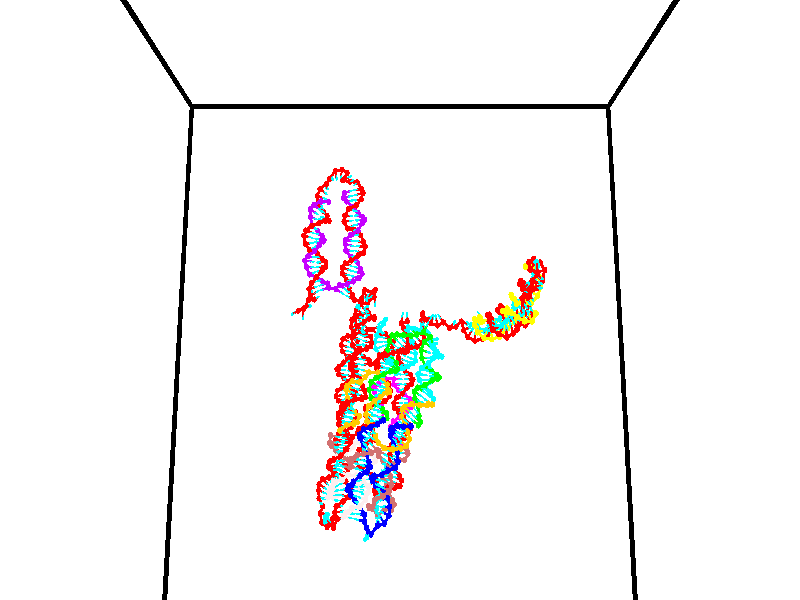 // switches for output
#declare DRAW_BASES = 1; // possible values are 0, 1; only relevant for DNA ribbons
#declare DRAW_BASES_TYPE = 3; // possible values are 1, 2, 3; only relevant for DNA ribbons
#declare DRAW_FOG = 0; // set to 1 to enable fog

#include "colors.inc"

#include "transforms.inc"
background { rgb <1, 1, 1>}

#default {
   normal{
       ripples 0.25
       frequency 0.20
       turbulence 0.2
       lambda 5
   }
	finish {
		phong 0.1
		phong_size 40.
	}
}

// original window dimensions: 1024x640


// camera settings

camera {
	sky <0, 0.179814, -0.983701>
	up <0, 0.179814, -0.983701>
	right 1.6 * <1, 0, 0>
	location <35, 94.9851, 44.8844>
	look_at <35, 29.7336, 32.9568>
	direction <0, -65.2515, -11.9276>
	angle 67.0682
}


# declare cpy_camera_pos = <35, 94.9851, 44.8844>;
# if (DRAW_FOG = 1)
fog {
	fog_type 2
	up vnormalize(cpy_camera_pos)
	color rgbt<1,1,1,0.3>
	distance 1e-5
	fog_alt 3e-3
	fog_offset 56
}
# end


// LIGHTS

# declare lum = 6;
global_settings {
	ambient_light rgb lum * <0.05, 0.05, 0.05>
	max_trace_level 15
}# declare cpy_direct_light_amount = 0.25;
light_source
{	1000 * <-1, -1.16352, -0.803886>,
	rgb lum * cpy_direct_light_amount
	parallel
}

light_source
{	1000 * <1, 1.16352, 0.803886>,
	rgb lum * cpy_direct_light_amount
	parallel
}

// strand 0

// nucleotide -1

// particle -1
sphere {
	<24.792793, 35.297138, 34.885162> 0.250000
	pigment { color rgbt <1,0,0,0> }
	no_shadow
}
cylinder {
	<24.457123, 35.113995, 35.002563>,  <24.255720, 35.004108, 35.073006>, 0.100000
	pigment { color rgbt <1,0,0,0> }
	no_shadow
}
cylinder {
	<24.457123, 35.113995, 35.002563>,  <24.792793, 35.297138, 34.885162>, 0.100000
	pigment { color rgbt <1,0,0,0> }
	no_shadow
}

// particle -1
sphere {
	<24.457123, 35.113995, 35.002563> 0.100000
	pigment { color rgbt <1,0,0,0> }
	no_shadow
}
sphere {
	0, 1
	scale<0.080000,0.200000,0.300000>
	matrix <-0.541707, 0.751628, -0.376309,
		-0.048311, -0.474785, -0.878775,
		-0.839178, -0.457859, 0.293506,
		24.205370, 34.976639, 35.090614>
	pigment { color rgbt <0,1,1,0> }
	no_shadow
}
cylinder {
	<25.396980, 35.707191, 34.814548>,  <24.792793, 35.297138, 34.885162>, 0.130000
	pigment { color rgbt <1,0,0,0> }
	no_shadow
}

// nucleotide -1

// particle -1
sphere {
	<25.396980, 35.707191, 34.814548> 0.250000
	pigment { color rgbt <1,0,0,0> }
	no_shadow
}
cylinder {
	<25.355413, 35.540672, 35.175858>,  <25.330473, 35.440762, 35.392643>, 0.100000
	pigment { color rgbt <1,0,0,0> }
	no_shadow
}
cylinder {
	<25.355413, 35.540672, 35.175858>,  <25.396980, 35.707191, 34.814548>, 0.100000
	pigment { color rgbt <1,0,0,0> }
	no_shadow
}

// particle -1
sphere {
	<25.355413, 35.540672, 35.175858> 0.100000
	pigment { color rgbt <1,0,0,0> }
	no_shadow
}
sphere {
	0, 1
	scale<0.080000,0.200000,0.300000>
	matrix <0.889859, -0.444569, -0.102517,
		0.444244, 0.793131, 0.416642,
		-0.103916, -0.416295, 0.903272,
		25.324238, 35.415783, 35.446838>
	pigment { color rgbt <0,1,1,0> }
	no_shadow
}
cylinder {
	<25.571125, 36.394611, 34.842133>,  <25.396980, 35.707191, 34.814548>, 0.130000
	pigment { color rgbt <1,0,0,0> }
	no_shadow
}

// nucleotide -1

// particle -1
sphere {
	<25.571125, 36.394611, 34.842133> 0.250000
	pigment { color rgbt <1,0,0,0> }
	no_shadow
}
cylinder {
	<25.801914, 36.101635, 34.697563>,  <25.940388, 35.925850, 34.610821>, 0.100000
	pigment { color rgbt <1,0,0,0> }
	no_shadow
}
cylinder {
	<25.801914, 36.101635, 34.697563>,  <25.571125, 36.394611, 34.842133>, 0.100000
	pigment { color rgbt <1,0,0,0> }
	no_shadow
}

// particle -1
sphere {
	<25.801914, 36.101635, 34.697563> 0.100000
	pigment { color rgbt <1,0,0,0> }
	no_shadow
}
sphere {
	0, 1
	scale<0.080000,0.200000,0.300000>
	matrix <-0.374272, -0.630416, 0.680071,
		-0.725962, -0.257111, -0.637866,
		0.576975, -0.732441, -0.361428,
		25.975006, 35.881901, 34.589134>
	pigment { color rgbt <0,1,1,0> }
	no_shadow
}
cylinder {
	<26.005072, 36.513287, 34.175735>,  <25.571125, 36.394611, 34.842133>, 0.130000
	pigment { color rgbt <1,0,0,0> }
	no_shadow
}

// nucleotide -1

// particle -1
sphere {
	<26.005072, 36.513287, 34.175735> 0.250000
	pigment { color rgbt <1,0,0,0> }
	no_shadow
}
cylinder {
	<26.107712, 36.356335, 33.822422>,  <26.169296, 36.262165, 33.610432>, 0.100000
	pigment { color rgbt <1,0,0,0> }
	no_shadow
}
cylinder {
	<26.107712, 36.356335, 33.822422>,  <26.005072, 36.513287, 34.175735>, 0.100000
	pigment { color rgbt <1,0,0,0> }
	no_shadow
}

// particle -1
sphere {
	<26.107712, 36.356335, 33.822422> 0.100000
	pigment { color rgbt <1,0,0,0> }
	no_shadow
}
sphere {
	0, 1
	scale<0.080000,0.200000,0.300000>
	matrix <0.490539, 0.840306, -0.230776,
		0.832782, -0.374069, 0.408100,
		0.256603, -0.392376, -0.883287,
		26.184692, 36.238621, 33.557434>
	pigment { color rgbt <0,1,1,0> }
	no_shadow
}
cylinder {
	<26.609934, 36.951786, 34.233196>,  <26.005072, 36.513287, 34.175735>, 0.130000
	pigment { color rgbt <1,0,0,0> }
	no_shadow
}

// nucleotide -1

// particle -1
sphere {
	<26.609934, 36.951786, 34.233196> 0.250000
	pigment { color rgbt <1,0,0,0> }
	no_shadow
}
cylinder {
	<26.863905, 37.256340, 34.180801>,  <27.016289, 37.439072, 34.149364>, 0.100000
	pigment { color rgbt <1,0,0,0> }
	no_shadow
}
cylinder {
	<26.863905, 37.256340, 34.180801>,  <26.609934, 36.951786, 34.233196>, 0.100000
	pigment { color rgbt <1,0,0,0> }
	no_shadow
}

// particle -1
sphere {
	<26.863905, 37.256340, 34.180801> 0.100000
	pigment { color rgbt <1,0,0,0> }
	no_shadow
}
sphere {
	0, 1
	scale<0.080000,0.200000,0.300000>
	matrix <-0.389845, 0.169379, -0.905170,
		-0.666997, 0.625782, 0.404366,
		0.634930, 0.761385, -0.130983,
		27.054384, 37.484756, 34.141506>
	pigment { color rgbt <0,1,1,0> }
	no_shadow
}
cylinder {
	<26.307577, 37.588078, 34.068588>,  <26.609934, 36.951786, 34.233196>, 0.130000
	pigment { color rgbt <1,0,0,0> }
	no_shadow
}

// nucleotide -1

// particle -1
sphere {
	<26.307577, 37.588078, 34.068588> 0.250000
	pigment { color rgbt <1,0,0,0> }
	no_shadow
}
cylinder {
	<26.659389, 37.592346, 33.878300>,  <26.870476, 37.594906, 33.764126>, 0.100000
	pigment { color rgbt <1,0,0,0> }
	no_shadow
}
cylinder {
	<26.659389, 37.592346, 33.878300>,  <26.307577, 37.588078, 34.068588>, 0.100000
	pigment { color rgbt <1,0,0,0> }
	no_shadow
}

// particle -1
sphere {
	<26.659389, 37.592346, 33.878300> 0.100000
	pigment { color rgbt <1,0,0,0> }
	no_shadow
}
sphere {
	0, 1
	scale<0.080000,0.200000,0.300000>
	matrix <-0.470510, 0.168773, -0.866104,
		0.071049, 0.985597, 0.153460,
		0.879529, 0.010669, -0.475725,
		26.923248, 37.595547, 33.735580>
	pigment { color rgbt <0,1,1,0> }
	no_shadow
}
cylinder {
	<26.266190, 38.099995, 33.592110>,  <26.307577, 37.588078, 34.068588>, 0.130000
	pigment { color rgbt <1,0,0,0> }
	no_shadow
}

// nucleotide -1

// particle -1
sphere {
	<26.266190, 38.099995, 33.592110> 0.250000
	pigment { color rgbt <1,0,0,0> }
	no_shadow
}
cylinder {
	<26.598658, 37.924068, 33.456039>,  <26.798138, 37.818512, 33.374397>, 0.100000
	pigment { color rgbt <1,0,0,0> }
	no_shadow
}
cylinder {
	<26.598658, 37.924068, 33.456039>,  <26.266190, 38.099995, 33.592110>, 0.100000
	pigment { color rgbt <1,0,0,0> }
	no_shadow
}

// particle -1
sphere {
	<26.598658, 37.924068, 33.456039> 0.100000
	pigment { color rgbt <1,0,0,0> }
	no_shadow
}
sphere {
	0, 1
	scale<0.080000,0.200000,0.300000>
	matrix <-0.258346, 0.236269, -0.936715,
		0.492355, 0.866452, 0.082755,
		0.831170, -0.439817, -0.340172,
		26.848009, 37.792122, 33.353989>
	pigment { color rgbt <0,1,1,0> }
	no_shadow
}
cylinder {
	<26.551666, 38.580612, 33.216171>,  <26.266190, 38.099995, 33.592110>, 0.130000
	pigment { color rgbt <1,0,0,0> }
	no_shadow
}

// nucleotide -1

// particle -1
sphere {
	<26.551666, 38.580612, 33.216171> 0.250000
	pigment { color rgbt <1,0,0,0> }
	no_shadow
}
cylinder {
	<26.691576, 38.229233, 33.085953>,  <26.775522, 38.018406, 33.007820>, 0.100000
	pigment { color rgbt <1,0,0,0> }
	no_shadow
}
cylinder {
	<26.691576, 38.229233, 33.085953>,  <26.551666, 38.580612, 33.216171>, 0.100000
	pigment { color rgbt <1,0,0,0> }
	no_shadow
}

// particle -1
sphere {
	<26.691576, 38.229233, 33.085953> 0.100000
	pigment { color rgbt <1,0,0,0> }
	no_shadow
}
sphere {
	0, 1
	scale<0.080000,0.200000,0.300000>
	matrix <-0.330591, 0.209408, -0.920249,
		0.876565, 0.429505, -0.217161,
		0.349776, -0.878449, -0.325550,
		26.796509, 37.965698, 32.988289>
	pigment { color rgbt <0,1,1,0> }
	no_shadow
}
cylinder {
	<27.040667, 38.732376, 32.736206>,  <26.551666, 38.580612, 33.216171>, 0.130000
	pigment { color rgbt <1,0,0,0> }
	no_shadow
}

// nucleotide -1

// particle -1
sphere {
	<27.040667, 38.732376, 32.736206> 0.250000
	pigment { color rgbt <1,0,0,0> }
	no_shadow
}
cylinder {
	<26.983732, 38.347790, 32.642124>,  <26.949572, 38.117039, 32.585674>, 0.100000
	pigment { color rgbt <1,0,0,0> }
	no_shadow
}
cylinder {
	<26.983732, 38.347790, 32.642124>,  <27.040667, 38.732376, 32.736206>, 0.100000
	pigment { color rgbt <1,0,0,0> }
	no_shadow
}

// particle -1
sphere {
	<26.983732, 38.347790, 32.642124> 0.100000
	pigment { color rgbt <1,0,0,0> }
	no_shadow
}
sphere {
	0, 1
	scale<0.080000,0.200000,0.300000>
	matrix <-0.057139, 0.245207, -0.967785,
		0.988168, -0.124311, -0.089840,
		-0.142336, -0.961468, -0.235203,
		26.941032, 38.059349, 32.571564>
	pigment { color rgbt <0,1,1,0> }
	no_shadow
}
cylinder {
	<27.544577, 38.532887, 32.175434>,  <27.040667, 38.732376, 32.736206>, 0.130000
	pigment { color rgbt <1,0,0,0> }
	no_shadow
}

// nucleotide -1

// particle -1
sphere {
	<27.544577, 38.532887, 32.175434> 0.250000
	pigment { color rgbt <1,0,0,0> }
	no_shadow
}
cylinder {
	<27.286154, 38.228264, 32.154869>,  <27.131100, 38.045490, 32.142529>, 0.100000
	pigment { color rgbt <1,0,0,0> }
	no_shadow
}
cylinder {
	<27.286154, 38.228264, 32.154869>,  <27.544577, 38.532887, 32.175434>, 0.100000
	pigment { color rgbt <1,0,0,0> }
	no_shadow
}

// particle -1
sphere {
	<27.286154, 38.228264, 32.154869> 0.100000
	pigment { color rgbt <1,0,0,0> }
	no_shadow
}
sphere {
	0, 1
	scale<0.080000,0.200000,0.300000>
	matrix <0.082360, -0.002586, -0.996599,
		0.758833, -0.648095, 0.064393,
		-0.646057, -0.761555, -0.051415,
		27.092337, 37.999798, 32.139446>
	pigment { color rgbt <0,1,1,0> }
	no_shadow
}
cylinder {
	<27.812870, 38.058861, 31.744099>,  <27.544577, 38.532887, 32.175434>, 0.130000
	pigment { color rgbt <1,0,0,0> }
	no_shadow
}

// nucleotide -1

// particle -1
sphere {
	<27.812870, 38.058861, 31.744099> 0.250000
	pigment { color rgbt <1,0,0,0> }
	no_shadow
}
cylinder {
	<27.419483, 37.986851, 31.736246>,  <27.183451, 37.943645, 31.731535>, 0.100000
	pigment { color rgbt <1,0,0,0> }
	no_shadow
}
cylinder {
	<27.419483, 37.986851, 31.736246>,  <27.812870, 38.058861, 31.744099>, 0.100000
	pigment { color rgbt <1,0,0,0> }
	no_shadow
}

// particle -1
sphere {
	<27.419483, 37.986851, 31.736246> 0.100000
	pigment { color rgbt <1,0,0,0> }
	no_shadow
}
sphere {
	0, 1
	scale<0.080000,0.200000,0.300000>
	matrix <0.030390, -0.057201, -0.997900,
		0.178522, -0.981998, 0.061726,
		-0.983466, -0.180023, -0.019631,
		27.124443, 37.932842, 31.730356>
	pigment { color rgbt <0,1,1,0> }
	no_shadow
}
cylinder {
	<27.753714, 37.573154, 31.251329>,  <27.812870, 38.058861, 31.744099>, 0.130000
	pigment { color rgbt <1,0,0,0> }
	no_shadow
}

// nucleotide -1

// particle -1
sphere {
	<27.753714, 37.573154, 31.251329> 0.250000
	pigment { color rgbt <1,0,0,0> }
	no_shadow
}
cylinder {
	<27.365683, 37.662594, 31.289173>,  <27.132864, 37.716255, 31.311880>, 0.100000
	pigment { color rgbt <1,0,0,0> }
	no_shadow
}
cylinder {
	<27.365683, 37.662594, 31.289173>,  <27.753714, 37.573154, 31.251329>, 0.100000
	pigment { color rgbt <1,0,0,0> }
	no_shadow
}

// particle -1
sphere {
	<27.365683, 37.662594, 31.289173> 0.100000
	pigment { color rgbt <1,0,0,0> }
	no_shadow
}
sphere {
	0, 1
	scale<0.080000,0.200000,0.300000>
	matrix <-0.105774, -0.038461, -0.993646,
		-0.218536, -0.973923, 0.060961,
		-0.970079, 0.223596, 0.094610,
		27.074659, 37.729671, 31.317556>
	pigment { color rgbt <0,1,1,0> }
	no_shadow
}
cylinder {
	<27.325716, 37.066067, 30.847258>,  <27.753714, 37.573154, 31.251329>, 0.130000
	pigment { color rgbt <1,0,0,0> }
	no_shadow
}

// nucleotide -1

// particle -1
sphere {
	<27.325716, 37.066067, 30.847258> 0.250000
	pigment { color rgbt <1,0,0,0> }
	no_shadow
}
cylinder {
	<27.108294, 37.401531, 30.861061>,  <26.977840, 37.602810, 30.869343>, 0.100000
	pigment { color rgbt <1,0,0,0> }
	no_shadow
}
cylinder {
	<27.108294, 37.401531, 30.861061>,  <27.325716, 37.066067, 30.847258>, 0.100000
	pigment { color rgbt <1,0,0,0> }
	no_shadow
}

// particle -1
sphere {
	<27.108294, 37.401531, 30.861061> 0.100000
	pigment { color rgbt <1,0,0,0> }
	no_shadow
}
sphere {
	0, 1
	scale<0.080000,0.200000,0.300000>
	matrix <-0.073921, -0.006876, -0.997240,
		-0.836113, -0.544605, 0.065732,
		-0.543554, 0.838664, 0.034509,
		26.945227, 37.653130, 30.871414>
	pigment { color rgbt <0,1,1,0> }
	no_shadow
}
cylinder {
	<26.786251, 36.869228, 30.342707>,  <27.325716, 37.066067, 30.847258>, 0.130000
	pigment { color rgbt <1,0,0,0> }
	no_shadow
}

// nucleotide -1

// particle -1
sphere {
	<26.786251, 36.869228, 30.342707> 0.250000
	pigment { color rgbt <1,0,0,0> }
	no_shadow
}
cylinder {
	<26.755718, 37.264538, 30.395601>,  <26.737398, 37.501724, 30.427338>, 0.100000
	pigment { color rgbt <1,0,0,0> }
	no_shadow
}
cylinder {
	<26.755718, 37.264538, 30.395601>,  <26.786251, 36.869228, 30.342707>, 0.100000
	pigment { color rgbt <1,0,0,0> }
	no_shadow
}

// particle -1
sphere {
	<26.755718, 37.264538, 30.395601> 0.100000
	pigment { color rgbt <1,0,0,0> }
	no_shadow
}
sphere {
	0, 1
	scale<0.080000,0.200000,0.300000>
	matrix <-0.219131, 0.112754, -0.969158,
		-0.972705, -0.102955, 0.207955,
		-0.076332, 0.988275, 0.132237,
		26.732819, 37.561020, 30.435272>
	pigment { color rgbt <0,1,1,0> }
	no_shadow
}
cylinder {
	<26.100670, 37.211922, 30.180145>,  <26.786251, 36.869228, 30.342707>, 0.130000
	pigment { color rgbt <1,0,0,0> }
	no_shadow
}

// nucleotide -1

// particle -1
sphere {
	<26.100670, 37.211922, 30.180145> 0.250000
	pigment { color rgbt <1,0,0,0> }
	no_shadow
}
cylinder {
	<26.354197, 37.518009, 30.135048>,  <26.506311, 37.701664, 30.107988>, 0.100000
	pigment { color rgbt <1,0,0,0> }
	no_shadow
}
cylinder {
	<26.354197, 37.518009, 30.135048>,  <26.100670, 37.211922, 30.180145>, 0.100000
	pigment { color rgbt <1,0,0,0> }
	no_shadow
}

// particle -1
sphere {
	<26.354197, 37.518009, 30.135048> 0.100000
	pigment { color rgbt <1,0,0,0> }
	no_shadow
}
sphere {
	0, 1
	scale<0.080000,0.200000,0.300000>
	matrix <-0.258420, 0.072109, -0.963338,
		-0.729038, 0.639714, 0.243452,
		0.633816, 0.765223, -0.112745,
		26.544342, 37.747578, 30.101225>
	pigment { color rgbt <0,1,1,0> }
	no_shadow
}
cylinder {
	<25.719252, 37.657368, 29.746859>,  <26.100670, 37.211922, 30.180145>, 0.130000
	pigment { color rgbt <1,0,0,0> }
	no_shadow
}

// nucleotide -1

// particle -1
sphere {
	<25.719252, 37.657368, 29.746859> 0.250000
	pigment { color rgbt <1,0,0,0> }
	no_shadow
}
cylinder {
	<26.086880, 37.814980, 29.749525>,  <26.307457, 37.909546, 29.751125>, 0.100000
	pigment { color rgbt <1,0,0,0> }
	no_shadow
}
cylinder {
	<26.086880, 37.814980, 29.749525>,  <25.719252, 37.657368, 29.746859>, 0.100000
	pigment { color rgbt <1,0,0,0> }
	no_shadow
}

// particle -1
sphere {
	<26.086880, 37.814980, 29.749525> 0.100000
	pigment { color rgbt <1,0,0,0> }
	no_shadow
}
sphere {
	0, 1
	scale<0.080000,0.200000,0.300000>
	matrix <-0.082684, 0.209342, -0.974340,
		-0.385319, 0.894938, 0.224981,
		0.919072, 0.394034, 0.006667,
		26.362600, 37.933189, 29.751526>
	pigment { color rgbt <0,1,1,0> }
	no_shadow
}
cylinder {
	<25.625189, 38.054577, 29.178041>,  <25.719252, 37.657368, 29.746859>, 0.130000
	pigment { color rgbt <1,0,0,0> }
	no_shadow
}

// nucleotide -1

// particle -1
sphere {
	<25.625189, 38.054577, 29.178041> 0.250000
	pigment { color rgbt <1,0,0,0> }
	no_shadow
}
cylinder {
	<26.016840, 38.017929, 29.250612>,  <26.251831, 37.995941, 29.294155>, 0.100000
	pigment { color rgbt <1,0,0,0> }
	no_shadow
}
cylinder {
	<26.016840, 38.017929, 29.250612>,  <25.625189, 38.054577, 29.178041>, 0.100000
	pigment { color rgbt <1,0,0,0> }
	no_shadow
}

// particle -1
sphere {
	<26.016840, 38.017929, 29.250612> 0.100000
	pigment { color rgbt <1,0,0,0> }
	no_shadow
}
sphere {
	0, 1
	scale<0.080000,0.200000,0.300000>
	matrix <0.200290, 0.283159, -0.937926,
		0.034559, 0.954687, 0.295599,
		0.979127, -0.091620, 0.181428,
		26.310577, 37.990444, 29.305040>
	pigment { color rgbt <0,1,1,0> }
	no_shadow
}
cylinder {
	<25.903553, 38.668732, 28.908239>,  <25.625189, 38.054577, 29.178041>, 0.130000
	pigment { color rgbt <1,0,0,0> }
	no_shadow
}

// nucleotide -1

// particle -1
sphere {
	<25.903553, 38.668732, 28.908239> 0.250000
	pigment { color rgbt <1,0,0,0> }
	no_shadow
}
cylinder {
	<26.190104, 38.390026, 28.922785>,  <26.362034, 38.222801, 28.931513>, 0.100000
	pigment { color rgbt <1,0,0,0> }
	no_shadow
}
cylinder {
	<26.190104, 38.390026, 28.922785>,  <25.903553, 38.668732, 28.908239>, 0.100000
	pigment { color rgbt <1,0,0,0> }
	no_shadow
}

// particle -1
sphere {
	<26.190104, 38.390026, 28.922785> 0.100000
	pigment { color rgbt <1,0,0,0> }
	no_shadow
}
sphere {
	0, 1
	scale<0.080000,0.200000,0.300000>
	matrix <0.321068, 0.282938, -0.903804,
		0.619449, 0.659141, 0.426399,
		0.716378, -0.696764, 0.036364,
		26.405018, 38.180996, 28.933693>
	pigment { color rgbt <0,1,1,0> }
	no_shadow
}
cylinder {
	<26.543566, 38.978722, 28.593132>,  <25.903553, 38.668732, 28.908239>, 0.130000
	pigment { color rgbt <1,0,0,0> }
	no_shadow
}

// nucleotide -1

// particle -1
sphere {
	<26.543566, 38.978722, 28.593132> 0.250000
	pigment { color rgbt <1,0,0,0> }
	no_shadow
}
cylinder {
	<26.609715, 38.586754, 28.548584>,  <26.649403, 38.351574, 28.521854>, 0.100000
	pigment { color rgbt <1,0,0,0> }
	no_shadow
}
cylinder {
	<26.609715, 38.586754, 28.548584>,  <26.543566, 38.978722, 28.593132>, 0.100000
	pigment { color rgbt <1,0,0,0> }
	no_shadow
}

// particle -1
sphere {
	<26.609715, 38.586754, 28.548584> 0.100000
	pigment { color rgbt <1,0,0,0> }
	no_shadow
}
sphere {
	0, 1
	scale<0.080000,0.200000,0.300000>
	matrix <0.396945, 0.169508, -0.902054,
		0.902822, 0.104965, 0.417007,
		0.165370, -0.979923, -0.111370,
		26.659327, 38.292778, 28.515173>
	pigment { color rgbt <0,1,1,0> }
	no_shadow
}
cylinder {
	<27.209290, 38.950974, 28.380304>,  <26.543566, 38.978722, 28.593132>, 0.130000
	pigment { color rgbt <1,0,0,0> }
	no_shadow
}

// nucleotide -1

// particle -1
sphere {
	<27.209290, 38.950974, 28.380304> 0.250000
	pigment { color rgbt <1,0,0,0> }
	no_shadow
}
cylinder {
	<27.070845, 38.589348, 28.280010>,  <26.987778, 38.372372, 28.219833>, 0.100000
	pigment { color rgbt <1,0,0,0> }
	no_shadow
}
cylinder {
	<27.070845, 38.589348, 28.280010>,  <27.209290, 38.950974, 28.380304>, 0.100000
	pigment { color rgbt <1,0,0,0> }
	no_shadow
}

// particle -1
sphere {
	<27.070845, 38.589348, 28.280010> 0.100000
	pigment { color rgbt <1,0,0,0> }
	no_shadow
}
sphere {
	0, 1
	scale<0.080000,0.200000,0.300000>
	matrix <0.433541, 0.082885, -0.897314,
		0.832015, -0.419275, 0.363263,
		-0.346112, -0.904068, -0.250734,
		26.967010, 38.318127, 28.204790>
	pigment { color rgbt <0,1,1,0> }
	no_shadow
}
cylinder {
	<27.785778, 38.599792, 28.077732>,  <27.209290, 38.950974, 28.380304>, 0.130000
	pigment { color rgbt <1,0,0,0> }
	no_shadow
}

// nucleotide -1

// particle -1
sphere {
	<27.785778, 38.599792, 28.077732> 0.250000
	pigment { color rgbt <1,0,0,0> }
	no_shadow
}
cylinder {
	<27.470190, 38.381836, 27.964155>,  <27.280838, 38.251064, 27.896009>, 0.100000
	pigment { color rgbt <1,0,0,0> }
	no_shadow
}
cylinder {
	<27.470190, 38.381836, 27.964155>,  <27.785778, 38.599792, 28.077732>, 0.100000
	pigment { color rgbt <1,0,0,0> }
	no_shadow
}

// particle -1
sphere {
	<27.470190, 38.381836, 27.964155> 0.100000
	pigment { color rgbt <1,0,0,0> }
	no_shadow
}
sphere {
	0, 1
	scale<0.080000,0.200000,0.300000>
	matrix <0.419919, -0.140820, -0.896570,
		0.448546, -0.826599, 0.339912,
		-0.788971, -0.544888, -0.283940,
		27.233500, 38.218369, 27.878973>
	pigment { color rgbt <0,1,1,0> }
	no_shadow
}
cylinder {
	<28.055204, 37.870682, 27.870550>,  <27.785778, 38.599792, 28.077732>, 0.130000
	pigment { color rgbt <1,0,0,0> }
	no_shadow
}

// nucleotide -1

// particle -1
sphere {
	<28.055204, 37.870682, 27.870550> 0.250000
	pigment { color rgbt <1,0,0,0> }
	no_shadow
}
cylinder {
	<27.688808, 37.940140, 27.725878>,  <27.468971, 37.981815, 27.639074>, 0.100000
	pigment { color rgbt <1,0,0,0> }
	no_shadow
}
cylinder {
	<27.688808, 37.940140, 27.725878>,  <28.055204, 37.870682, 27.870550>, 0.100000
	pigment { color rgbt <1,0,0,0> }
	no_shadow
}

// particle -1
sphere {
	<27.688808, 37.940140, 27.725878> 0.100000
	pigment { color rgbt <1,0,0,0> }
	no_shadow
}
sphere {
	0, 1
	scale<0.080000,0.200000,0.300000>
	matrix <0.314445, -0.249175, -0.915989,
		-0.249175, -0.952765, 0.173641,
		0.915989, -0.173641, 0.361680,
		27.414011, 37.992233, 27.617374>
	pigment { color rgbt <0,1,1,0> }
	no_shadow
}
cylinder {
	<27.776871, 37.348904, 27.293297>,  <28.055204, 37.870682, 27.870550>, 0.130000
	pigment { color rgbt <1,0,0,0> }
	no_shadow
}

// nucleotide -1

// particle -1
sphere {
	<27.776871, 37.348904, 27.293297> 0.250000
	pigment { color rgbt <1,0,0,0> }
	no_shadow
}
cylinder {
	<27.557407, 37.671169, 27.203957>,  <27.425730, 37.864529, 27.150352>, 0.100000
	pigment { color rgbt <1,0,0,0> }
	no_shadow
}
cylinder {
	<27.557407, 37.671169, 27.203957>,  <27.776871, 37.348904, 27.293297>, 0.100000
	pigment { color rgbt <1,0,0,0> }
	no_shadow
}

// particle -1
sphere {
	<27.557407, 37.671169, 27.203957> 0.100000
	pigment { color rgbt <1,0,0,0> }
	no_shadow
}
sphere {
	0, 1
	scale<0.080000,0.200000,0.300000>
	matrix <0.051784, -0.233888, -0.970884,
		-0.834441, -0.544250, 0.086604,
		-0.548658, 0.805660, -0.223349,
		27.392809, 37.912868, 27.136951>
	pigment { color rgbt <0,1,1,0> }
	no_shadow
}
cylinder {
	<27.342798, 37.065735, 26.793432>,  <27.776871, 37.348904, 27.293297>, 0.130000
	pigment { color rgbt <1,0,0,0> }
	no_shadow
}

// nucleotide -1

// particle -1
sphere {
	<27.342798, 37.065735, 26.793432> 0.250000
	pigment { color rgbt <1,0,0,0> }
	no_shadow
}
cylinder {
	<27.314281, 37.464130, 26.771782>,  <27.297171, 37.703167, 26.758793>, 0.100000
	pigment { color rgbt <1,0,0,0> }
	no_shadow
}
cylinder {
	<27.314281, 37.464130, 26.771782>,  <27.342798, 37.065735, 26.793432>, 0.100000
	pigment { color rgbt <1,0,0,0> }
	no_shadow
}

// particle -1
sphere {
	<27.314281, 37.464130, 26.771782> 0.100000
	pigment { color rgbt <1,0,0,0> }
	no_shadow
}
sphere {
	0, 1
	scale<0.080000,0.200000,0.300000>
	matrix <0.054086, -0.050323, -0.997267,
		-0.995988, -0.074027, -0.050282,
		-0.071294, 0.995986, -0.054125,
		27.292892, 37.762928, 26.755545>
	pigment { color rgbt <0,1,1,0> }
	no_shadow
}
cylinder {
	<26.818335, 37.341297, 26.217649>,  <27.342798, 37.065735, 26.793432>, 0.130000
	pigment { color rgbt <1,0,0,0> }
	no_shadow
}

// nucleotide -1

// particle -1
sphere {
	<26.818335, 37.341297, 26.217649> 0.250000
	pigment { color rgbt <1,0,0,0> }
	no_shadow
}
cylinder {
	<27.116526, 37.603825, 26.264141>,  <27.295441, 37.761341, 26.292036>, 0.100000
	pigment { color rgbt <1,0,0,0> }
	no_shadow
}
cylinder {
	<27.116526, 37.603825, 26.264141>,  <26.818335, 37.341297, 26.217649>, 0.100000
	pigment { color rgbt <1,0,0,0> }
	no_shadow
}

// particle -1
sphere {
	<27.116526, 37.603825, 26.264141> 0.100000
	pigment { color rgbt <1,0,0,0> }
	no_shadow
}
sphere {
	0, 1
	scale<0.080000,0.200000,0.300000>
	matrix <0.168173, -0.016473, -0.985620,
		-0.644964, 0.754306, -0.122655,
		0.745479, 0.656317, 0.116229,
		27.340170, 37.800720, 26.299009>
	pigment { color rgbt <0,1,1,0> }
	no_shadow
}
cylinder {
	<26.830744, 37.929634, 25.779810>,  <26.818335, 37.341297, 26.217649>, 0.130000
	pigment { color rgbt <1,0,0,0> }
	no_shadow
}

// nucleotide -1

// particle -1
sphere {
	<26.830744, 37.929634, 25.779810> 0.250000
	pigment { color rgbt <1,0,0,0> }
	no_shadow
}
cylinder {
	<27.217699, 37.877995, 25.866983>,  <27.449871, 37.847012, 25.919289>, 0.100000
	pigment { color rgbt <1,0,0,0> }
	no_shadow
}
cylinder {
	<27.217699, 37.877995, 25.866983>,  <26.830744, 37.929634, 25.779810>, 0.100000
	pigment { color rgbt <1,0,0,0> }
	no_shadow
}

// particle -1
sphere {
	<27.217699, 37.877995, 25.866983> 0.100000
	pigment { color rgbt <1,0,0,0> }
	no_shadow
}
sphere {
	0, 1
	scale<0.080000,0.200000,0.300000>
	matrix <0.219199, -0.004515, -0.975670,
		0.126941, 0.991622, 0.023931,
		0.967387, -0.129098, 0.217936,
		27.507915, 37.839264, 25.932364>
	pigment { color rgbt <0,1,1,0> }
	no_shadow
}
cylinder {
	<27.160084, 38.468693, 25.358309>,  <26.830744, 37.929634, 25.779810>, 0.130000
	pigment { color rgbt <1,0,0,0> }
	no_shadow
}

// nucleotide -1

// particle -1
sphere {
	<27.160084, 38.468693, 25.358309> 0.250000
	pigment { color rgbt <1,0,0,0> }
	no_shadow
}
cylinder {
	<27.417311, 38.174797, 25.444687>,  <27.571646, 37.998459, 25.496513>, 0.100000
	pigment { color rgbt <1,0,0,0> }
	no_shadow
}
cylinder {
	<27.417311, 38.174797, 25.444687>,  <27.160084, 38.468693, 25.358309>, 0.100000
	pigment { color rgbt <1,0,0,0> }
	no_shadow
}

// particle -1
sphere {
	<27.417311, 38.174797, 25.444687> 0.100000
	pigment { color rgbt <1,0,0,0> }
	no_shadow
}
sphere {
	0, 1
	scale<0.080000,0.200000,0.300000>
	matrix <0.244713, -0.070044, -0.967062,
		0.725660, 0.674728, 0.134756,
		0.643065, -0.734735, 0.215943,
		27.610229, 37.954376, 25.509470>
	pigment { color rgbt <0,1,1,0> }
	no_shadow
}
cylinder {
	<27.810087, 38.668335, 24.989393>,  <27.160084, 38.468693, 25.358309>, 0.130000
	pigment { color rgbt <1,0,0,0> }
	no_shadow
}

// nucleotide -1

// particle -1
sphere {
	<27.810087, 38.668335, 24.989393> 0.250000
	pigment { color rgbt <1,0,0,0> }
	no_shadow
}
cylinder {
	<27.786913, 38.273308, 25.047846>,  <27.773008, 38.036293, 25.082918>, 0.100000
	pigment { color rgbt <1,0,0,0> }
	no_shadow
}
cylinder {
	<27.786913, 38.273308, 25.047846>,  <27.810087, 38.668335, 24.989393>, 0.100000
	pigment { color rgbt <1,0,0,0> }
	no_shadow
}

// particle -1
sphere {
	<27.786913, 38.273308, 25.047846> 0.100000
	pigment { color rgbt <1,0,0,0> }
	no_shadow
}
sphere {
	0, 1
	scale<0.080000,0.200000,0.300000>
	matrix <0.290959, -0.156726, -0.943812,
		0.954980, -0.012162, 0.296421,
		-0.057935, -0.987567, 0.146131,
		27.769533, 37.977039, 25.091684>
	pigment { color rgbt <0,1,1,0> }
	no_shadow
}
cylinder {
	<28.059576, 38.235561, 24.406895>,  <27.810087, 38.668335, 24.989393>, 0.130000
	pigment { color rgbt <1,0,0,0> }
	no_shadow
}

// nucleotide -1

// particle -1
sphere {
	<28.059576, 38.235561, 24.406895> 0.250000
	pigment { color rgbt <1,0,0,0> }
	no_shadow
}
cylinder {
	<28.254078, 38.568336, 24.513803>,  <28.370779, 38.768002, 24.577950>, 0.100000
	pigment { color rgbt <1,0,0,0> }
	no_shadow
}
cylinder {
	<28.254078, 38.568336, 24.513803>,  <28.059576, 38.235561, 24.406895>, 0.100000
	pigment { color rgbt <1,0,0,0> }
	no_shadow
}

// particle -1
sphere {
	<28.254078, 38.568336, 24.513803> 0.100000
	pigment { color rgbt <1,0,0,0> }
	no_shadow
}
sphere {
	0, 1
	scale<0.080000,0.200000,0.300000>
	matrix <0.863261, -0.409954, -0.294479,
		-0.135419, 0.373917, -0.917523,
		0.486253, 0.831940, 0.267272,
		28.399954, 38.817917, 24.593985>
	pigment { color rgbt <0,1,1,0> }
	no_shadow
}
cylinder {
	<28.624153, 38.503952, 23.811211>,  <28.059576, 38.235561, 24.406895>, 0.130000
	pigment { color rgbt <1,0,0,0> }
	no_shadow
}

// nucleotide -1

// particle -1
sphere {
	<28.624153, 38.503952, 23.811211> 0.250000
	pigment { color rgbt <1,0,0,0> }
	no_shadow
}
cylinder {
	<28.715006, 38.586937, 24.191814>,  <28.769518, 38.636730, 24.420176>, 0.100000
	pigment { color rgbt <1,0,0,0> }
	no_shadow
}
cylinder {
	<28.715006, 38.586937, 24.191814>,  <28.624153, 38.503952, 23.811211>, 0.100000
	pigment { color rgbt <1,0,0,0> }
	no_shadow
}

// particle -1
sphere {
	<28.715006, 38.586937, 24.191814> 0.100000
	pigment { color rgbt <1,0,0,0> }
	no_shadow
}
sphere {
	0, 1
	scale<0.080000,0.200000,0.300000>
	matrix <0.897608, -0.423602, -0.121905,
		0.377770, 0.881770, -0.282437,
		0.227133, 0.207466, 0.951509,
		28.783146, 38.649178, 24.477266>
	pigment { color rgbt <0,1,1,0> }
	no_shadow
}
cylinder {
	<29.303755, 38.495728, 23.694576>,  <28.624153, 38.503952, 23.811211>, 0.130000
	pigment { color rgbt <1,0,0,0> }
	no_shadow
}

// nucleotide -1

// particle -1
sphere {
	<29.303755, 38.495728, 23.694576> 0.250000
	pigment { color rgbt <1,0,0,0> }
	no_shadow
}
cylinder {
	<29.227434, 38.472477, 24.086538>,  <29.181643, 38.458527, 24.321716>, 0.100000
	pigment { color rgbt <1,0,0,0> }
	no_shadow
}
cylinder {
	<29.227434, 38.472477, 24.086538>,  <29.303755, 38.495728, 23.694576>, 0.100000
	pigment { color rgbt <1,0,0,0> }
	no_shadow
}

// particle -1
sphere {
	<29.227434, 38.472477, 24.086538> 0.100000
	pigment { color rgbt <1,0,0,0> }
	no_shadow
}
sphere {
	0, 1
	scale<0.080000,0.200000,0.300000>
	matrix <0.903693, -0.400210, 0.152222,
		0.383321, 0.914578, 0.128884,
		-0.190800, -0.058122, 0.979907,
		29.170195, 38.455040, 24.380510>
	pigment { color rgbt <0,1,1,0> }
	no_shadow
}
cylinder {
	<29.827265, 38.863914, 24.115751>,  <29.303755, 38.495728, 23.694576>, 0.130000
	pigment { color rgbt <1,0,0,0> }
	no_shadow
}

// nucleotide -1

// particle -1
sphere {
	<29.827265, 38.863914, 24.115751> 0.250000
	pigment { color rgbt <1,0,0,0> }
	no_shadow
}
cylinder {
	<29.658152, 38.554771, 24.305040>,  <29.556684, 38.369286, 24.418613>, 0.100000
	pigment { color rgbt <1,0,0,0> }
	no_shadow
}
cylinder {
	<29.658152, 38.554771, 24.305040>,  <29.827265, 38.863914, 24.115751>, 0.100000
	pigment { color rgbt <1,0,0,0> }
	no_shadow
}

// particle -1
sphere {
	<29.658152, 38.554771, 24.305040> 0.100000
	pigment { color rgbt <1,0,0,0> }
	no_shadow
}
sphere {
	0, 1
	scale<0.080000,0.200000,0.300000>
	matrix <0.895587, -0.436124, 0.087857,
		0.138484, 0.460959, 0.876550,
		-0.422783, -0.772860, 0.473225,
		29.531317, 38.322914, 24.447008>
	pigment { color rgbt <0,1,1,0> }
	no_shadow
}
cylinder {
	<29.444767, 39.016804, 24.802628>,  <29.827265, 38.863914, 24.115751>, 0.130000
	pigment { color rgbt <1,0,0,0> }
	no_shadow
}

// nucleotide -1

// particle -1
sphere {
	<29.444767, 39.016804, 24.802628> 0.250000
	pigment { color rgbt <1,0,0,0> }
	no_shadow
}
cylinder {
	<29.810133, 39.120224, 24.676880>,  <30.029352, 39.182278, 24.601431>, 0.100000
	pigment { color rgbt <1,0,0,0> }
	no_shadow
}
cylinder {
	<29.810133, 39.120224, 24.676880>,  <29.444767, 39.016804, 24.802628>, 0.100000
	pigment { color rgbt <1,0,0,0> }
	no_shadow
}

// particle -1
sphere {
	<29.810133, 39.120224, 24.676880> 0.100000
	pigment { color rgbt <1,0,0,0> }
	no_shadow
}
sphere {
	0, 1
	scale<0.080000,0.200000,0.300000>
	matrix <0.367530, -0.191983, 0.909980,
		0.174927, -0.946727, -0.270387,
		0.913413, 0.258556, -0.314367,
		30.084156, 39.197792, 24.582569>
	pigment { color rgbt <0,1,1,0> }
	no_shadow
}
cylinder {
	<30.065977, 38.517426, 24.730299>,  <29.444767, 39.016804, 24.802628>, 0.130000
	pigment { color rgbt <1,0,0,0> }
	no_shadow
}

// nucleotide -1

// particle -1
sphere {
	<30.065977, 38.517426, 24.730299> 0.250000
	pigment { color rgbt <1,0,0,0> }
	no_shadow
}
cylinder {
	<30.227892, 38.872849, 24.816664>,  <30.325041, 39.086102, 24.868483>, 0.100000
	pigment { color rgbt <1,0,0,0> }
	no_shadow
}
cylinder {
	<30.227892, 38.872849, 24.816664>,  <30.065977, 38.517426, 24.730299>, 0.100000
	pigment { color rgbt <1,0,0,0> }
	no_shadow
}

// particle -1
sphere {
	<30.227892, 38.872849, 24.816664> 0.100000
	pigment { color rgbt <1,0,0,0> }
	no_shadow
}
sphere {
	0, 1
	scale<0.080000,0.200000,0.300000>
	matrix <0.512000, -0.415877, 0.751600,
		0.757631, -0.193692, -0.623281,
		0.404787, 0.888555, 0.215911,
		30.349327, 39.139416, 24.881437>
	pigment { color rgbt <0,1,1,0> }
	no_shadow
}
cylinder {
	<30.828964, 38.530117, 24.797094>,  <30.065977, 38.517426, 24.730299>, 0.130000
	pigment { color rgbt <1,0,0,0> }
	no_shadow
}

// nucleotide -1

// particle -1
sphere {
	<30.828964, 38.530117, 24.797094> 0.250000
	pigment { color rgbt <1,0,0,0> }
	no_shadow
}
cylinder {
	<30.710777, 38.845936, 25.012243>,  <30.639864, 39.035427, 25.141333>, 0.100000
	pigment { color rgbt <1,0,0,0> }
	no_shadow
}
cylinder {
	<30.710777, 38.845936, 25.012243>,  <30.828964, 38.530117, 24.797094>, 0.100000
	pigment { color rgbt <1,0,0,0> }
	no_shadow
}

// particle -1
sphere {
	<30.710777, 38.845936, 25.012243> 0.100000
	pigment { color rgbt <1,0,0,0> }
	no_shadow
}
sphere {
	0, 1
	scale<0.080000,0.200000,0.300000>
	matrix <0.572282, -0.304543, 0.761411,
		0.764978, 0.532789, -0.361862,
		-0.295468, 0.789550, 0.537874,
		30.622137, 39.082802, 25.173605>
	pigment { color rgbt <0,1,1,0> }
	no_shadow
}
cylinder {
	<31.284307, 38.709549, 25.438641>,  <30.828964, 38.530117, 24.797094>, 0.130000
	pigment { color rgbt <1,0,0,0> }
	no_shadow
}

// nucleotide -1

// particle -1
sphere {
	<31.284307, 38.709549, 25.438641> 0.250000
	pigment { color rgbt <1,0,0,0> }
	no_shadow
}
cylinder {
	<30.937469, 38.882191, 25.538130>,  <30.729366, 38.985775, 25.597824>, 0.100000
	pigment { color rgbt <1,0,0,0> }
	no_shadow
}
cylinder {
	<30.937469, 38.882191, 25.538130>,  <31.284307, 38.709549, 25.438641>, 0.100000
	pigment { color rgbt <1,0,0,0> }
	no_shadow
}

// particle -1
sphere {
	<30.937469, 38.882191, 25.538130> 0.100000
	pigment { color rgbt <1,0,0,0> }
	no_shadow
}
sphere {
	0, 1
	scale<0.080000,0.200000,0.300000>
	matrix <0.232712, -0.090506, 0.968325,
		0.440441, 0.897513, -0.021961,
		-0.867097, 0.431601, 0.248725,
		30.677340, 39.011669, 25.612747>
	pigment { color rgbt <0,1,1,0> }
	no_shadow
}
cylinder {
	<31.435278, 39.246948, 25.952866>,  <31.284307, 38.709549, 25.438641>, 0.130000
	pigment { color rgbt <1,0,0,0> }
	no_shadow
}

// nucleotide -1

// particle -1
sphere {
	<31.435278, 39.246948, 25.952866> 0.250000
	pigment { color rgbt <1,0,0,0> }
	no_shadow
}
cylinder {
	<31.054464, 39.132965, 25.997458>,  <30.825975, 39.064575, 26.024212>, 0.100000
	pigment { color rgbt <1,0,0,0> }
	no_shadow
}
cylinder {
	<31.054464, 39.132965, 25.997458>,  <31.435278, 39.246948, 25.952866>, 0.100000
	pigment { color rgbt <1,0,0,0> }
	no_shadow
}

// particle -1
sphere {
	<31.054464, 39.132965, 25.997458> 0.100000
	pigment { color rgbt <1,0,0,0> }
	no_shadow
}
sphere {
	0, 1
	scale<0.080000,0.200000,0.300000>
	matrix <0.173573, -0.202890, 0.963695,
		-0.251994, 0.936822, 0.242619,
		-0.952035, -0.284957, 0.111480,
		30.768854, 39.047478, 26.030901>
	pigment { color rgbt <0,1,1,0> }
	no_shadow
}
cylinder {
	<31.265245, 39.477238, 26.559612>,  <31.435278, 39.246948, 25.952866>, 0.130000
	pigment { color rgbt <1,0,0,0> }
	no_shadow
}

// nucleotide -1

// particle -1
sphere {
	<31.265245, 39.477238, 26.559612> 0.250000
	pigment { color rgbt <1,0,0,0> }
	no_shadow
}
cylinder {
	<30.961674, 39.219723, 26.520479>,  <30.779531, 39.065216, 26.497000>, 0.100000
	pigment { color rgbt <1,0,0,0> }
	no_shadow
}
cylinder {
	<30.961674, 39.219723, 26.520479>,  <31.265245, 39.477238, 26.559612>, 0.100000
	pigment { color rgbt <1,0,0,0> }
	no_shadow
}

// particle -1
sphere {
	<30.961674, 39.219723, 26.520479> 0.100000
	pigment { color rgbt <1,0,0,0> }
	no_shadow
}
sphere {
	0, 1
	scale<0.080000,0.200000,0.300000>
	matrix <-0.077564, -0.059798, 0.995192,
		-0.646538, 0.762868, -0.004552,
		-0.758928, -0.643783, -0.097833,
		30.733995, 39.026588, 26.491129>
	pigment { color rgbt <0,1,1,0> }
	no_shadow
}
cylinder {
	<30.834867, 39.622589, 27.104855>,  <31.265245, 39.477238, 26.559612>, 0.130000
	pigment { color rgbt <1,0,0,0> }
	no_shadow
}

// nucleotide -1

// particle -1
sphere {
	<30.834867, 39.622589, 27.104855> 0.250000
	pigment { color rgbt <1,0,0,0> }
	no_shadow
}
cylinder {
	<30.717861, 39.254688, 27.000166>,  <30.647657, 39.033947, 26.937353>, 0.100000
	pigment { color rgbt <1,0,0,0> }
	no_shadow
}
cylinder {
	<30.717861, 39.254688, 27.000166>,  <30.834867, 39.622589, 27.104855>, 0.100000
	pigment { color rgbt <1,0,0,0> }
	no_shadow
}

// particle -1
sphere {
	<30.717861, 39.254688, 27.000166> 0.100000
	pigment { color rgbt <1,0,0,0> }
	no_shadow
}
sphere {
	0, 1
	scale<0.080000,0.200000,0.300000>
	matrix <-0.208185, -0.205876, 0.956177,
		-0.933324, 0.334184, -0.131256,
		-0.292516, -0.919748, -0.261721,
		30.630106, 38.978764, 26.921650>
	pigment { color rgbt <0,1,1,0> }
	no_shadow
}
cylinder {
	<30.103287, 39.588753, 27.391117>,  <30.834867, 39.622589, 27.104855>, 0.130000
	pigment { color rgbt <1,0,0,0> }
	no_shadow
}

// nucleotide -1

// particle -1
sphere {
	<30.103287, 39.588753, 27.391117> 0.250000
	pigment { color rgbt <1,0,0,0> }
	no_shadow
}
cylinder {
	<30.263634, 39.228363, 27.324732>,  <30.359842, 39.012127, 27.284901>, 0.100000
	pigment { color rgbt <1,0,0,0> }
	no_shadow
}
cylinder {
	<30.263634, 39.228363, 27.324732>,  <30.103287, 39.588753, 27.391117>, 0.100000
	pigment { color rgbt <1,0,0,0> }
	no_shadow
}

// particle -1
sphere {
	<30.263634, 39.228363, 27.324732> 0.100000
	pigment { color rgbt <1,0,0,0> }
	no_shadow
}
sphere {
	0, 1
	scale<0.080000,0.200000,0.300000>
	matrix <-0.151034, -0.243671, 0.958026,
		-0.903600, -0.358977, -0.233758,
		0.400870, -0.900977, -0.165963,
		30.383894, 38.958069, 27.274942>
	pigment { color rgbt <0,1,1,0> }
	no_shadow
}
cylinder {
	<29.703232, 39.218197, 27.837103>,  <30.103287, 39.588753, 27.391117>, 0.130000
	pigment { color rgbt <1,0,0,0> }
	no_shadow
}

// nucleotide -1

// particle -1
sphere {
	<29.703232, 39.218197, 27.837103> 0.250000
	pigment { color rgbt <1,0,0,0> }
	no_shadow
}
cylinder {
	<30.014120, 38.976353, 27.767387>,  <30.200653, 38.831245, 27.725557>, 0.100000
	pigment { color rgbt <1,0,0,0> }
	no_shadow
}
cylinder {
	<30.014120, 38.976353, 27.767387>,  <29.703232, 39.218197, 27.837103>, 0.100000
	pigment { color rgbt <1,0,0,0> }
	no_shadow
}

// particle -1
sphere {
	<30.014120, 38.976353, 27.767387> 0.100000
	pigment { color rgbt <1,0,0,0> }
	no_shadow
}
sphere {
	0, 1
	scale<0.080000,0.200000,0.300000>
	matrix <-0.044503, -0.329116, 0.943240,
		-0.627653, -0.725349, -0.282702,
		0.777220, -0.604609, -0.174291,
		30.247286, 38.794971, 27.715099>
	pigment { color rgbt <0,1,1,0> }
	no_shadow
}
cylinder {
	<29.574934, 38.548840, 28.135963>,  <29.703232, 39.218197, 27.837103>, 0.130000
	pigment { color rgbt <1,0,0,0> }
	no_shadow
}

// nucleotide -1

// particle -1
sphere {
	<29.574934, 38.548840, 28.135963> 0.250000
	pigment { color rgbt <1,0,0,0> }
	no_shadow
}
cylinder {
	<29.970682, 38.598480, 28.105658>,  <30.208132, 38.628265, 28.087475>, 0.100000
	pigment { color rgbt <1,0,0,0> }
	no_shadow
}
cylinder {
	<29.970682, 38.598480, 28.105658>,  <29.574934, 38.548840, 28.135963>, 0.100000
	pigment { color rgbt <1,0,0,0> }
	no_shadow
}

// particle -1
sphere {
	<29.970682, 38.598480, 28.105658> 0.100000
	pigment { color rgbt <1,0,0,0> }
	no_shadow
}
sphere {
	0, 1
	scale<0.080000,0.200000,0.300000>
	matrix <0.107636, -0.274796, 0.955459,
		0.097757, -0.953460, -0.285233,
		0.989373, 0.124104, -0.075763,
		30.267494, 38.635712, 28.082928>
	pigment { color rgbt <0,1,1,0> }
	no_shadow
}
cylinder {
	<29.872015, 38.041847, 28.561403>,  <29.574934, 38.548840, 28.135963>, 0.130000
	pigment { color rgbt <1,0,0,0> }
	no_shadow
}

// nucleotide -1

// particle -1
sphere {
	<29.872015, 38.041847, 28.561403> 0.250000
	pigment { color rgbt <1,0,0,0> }
	no_shadow
}
cylinder {
	<30.182722, 38.287251, 28.504501>,  <30.369146, 38.434494, 28.470360>, 0.100000
	pigment { color rgbt <1,0,0,0> }
	no_shadow
}
cylinder {
	<30.182722, 38.287251, 28.504501>,  <29.872015, 38.041847, 28.561403>, 0.100000
	pigment { color rgbt <1,0,0,0> }
	no_shadow
}

// particle -1
sphere {
	<30.182722, 38.287251, 28.504501> 0.100000
	pigment { color rgbt <1,0,0,0> }
	no_shadow
}
sphere {
	0, 1
	scale<0.080000,0.200000,0.300000>
	matrix <0.401094, -0.307774, 0.862786,
		0.485546, -0.727242, -0.485144,
		0.776769, 0.613510, -0.142254,
		30.415752, 38.471302, 28.461824>
	pigment { color rgbt <0,1,1,0> }
	no_shadow
}
cylinder {
	<30.471085, 37.554733, 28.541769>,  <29.872015, 38.041847, 28.561403>, 0.130000
	pigment { color rgbt <1,0,0,0> }
	no_shadow
}

// nucleotide -1

// particle -1
sphere {
	<30.471085, 37.554733, 28.541769> 0.250000
	pigment { color rgbt <1,0,0,0> }
	no_shadow
}
cylinder {
	<30.562799, 37.926376, 28.657827>,  <30.617828, 38.149364, 28.727463>, 0.100000
	pigment { color rgbt <1,0,0,0> }
	no_shadow
}
cylinder {
	<30.562799, 37.926376, 28.657827>,  <30.471085, 37.554733, 28.541769>, 0.100000
	pigment { color rgbt <1,0,0,0> }
	no_shadow
}

// particle -1
sphere {
	<30.562799, 37.926376, 28.657827> 0.100000
	pigment { color rgbt <1,0,0,0> }
	no_shadow
}
sphere {
	0, 1
	scale<0.080000,0.200000,0.300000>
	matrix <0.277427, -0.348101, 0.895466,
		0.932985, -0.124825, -0.337575,
		0.229287, 0.929109, 0.290144,
		30.631586, 38.205109, 28.744871>
	pigment { color rgbt <0,1,1,0> }
	no_shadow
}
cylinder {
	<31.135880, 37.486206, 28.988604>,  <30.471085, 37.554733, 28.541769>, 0.130000
	pigment { color rgbt <1,0,0,0> }
	no_shadow
}

// nucleotide -1

// particle -1
sphere {
	<31.135880, 37.486206, 28.988604> 0.250000
	pigment { color rgbt <1,0,0,0> }
	no_shadow
}
cylinder {
	<30.958702, 37.835148, 29.071360>,  <30.852396, 38.044514, 29.121014>, 0.100000
	pigment { color rgbt <1,0,0,0> }
	no_shadow
}
cylinder {
	<30.958702, 37.835148, 29.071360>,  <31.135880, 37.486206, 28.988604>, 0.100000
	pigment { color rgbt <1,0,0,0> }
	no_shadow
}

// particle -1
sphere {
	<30.958702, 37.835148, 29.071360> 0.100000
	pigment { color rgbt <1,0,0,0> }
	no_shadow
}
sphere {
	0, 1
	scale<0.080000,0.200000,0.300000>
	matrix <0.020890, -0.220659, 0.975127,
		0.896305, 0.436250, 0.079516,
		-0.442945, 0.872351, 0.206891,
		30.825819, 38.096851, 29.133427>
	pigment { color rgbt <0,1,1,0> }
	no_shadow
}
cylinder {
	<31.450726, 37.675102, 29.630806>,  <31.135880, 37.486206, 28.988604>, 0.130000
	pigment { color rgbt <1,0,0,0> }
	no_shadow
}

// nucleotide -1

// particle -1
sphere {
	<31.450726, 37.675102, 29.630806> 0.250000
	pigment { color rgbt <1,0,0,0> }
	no_shadow
}
cylinder {
	<31.109108, 37.883175, 29.628864>,  <30.904137, 38.008018, 29.627699>, 0.100000
	pigment { color rgbt <1,0,0,0> }
	no_shadow
}
cylinder {
	<31.109108, 37.883175, 29.628864>,  <31.450726, 37.675102, 29.630806>, 0.100000
	pigment { color rgbt <1,0,0,0> }
	no_shadow
}

// particle -1
sphere {
	<31.109108, 37.883175, 29.628864> 0.100000
	pigment { color rgbt <1,0,0,0> }
	no_shadow
}
sphere {
	0, 1
	scale<0.080000,0.200000,0.300000>
	matrix <-0.102877, -0.159743, 0.981783,
		0.509926, 0.838986, 0.189942,
		-0.854045, 0.520177, -0.004855,
		30.852894, 38.039227, 29.627407>
	pigment { color rgbt <0,1,1,0> }
	no_shadow
}
cylinder {
	<31.636162, 38.227299, 30.126116>,  <31.450726, 37.675102, 29.630806>, 0.130000
	pigment { color rgbt <1,0,0,0> }
	no_shadow
}

// nucleotide -1

// particle -1
sphere {
	<31.636162, 38.227299, 30.126116> 0.250000
	pigment { color rgbt <1,0,0,0> }
	no_shadow
}
cylinder {
	<31.241610, 38.168766, 30.096077>,  <31.004879, 38.133648, 30.078053>, 0.100000
	pigment { color rgbt <1,0,0,0> }
	no_shadow
}
cylinder {
	<31.241610, 38.168766, 30.096077>,  <31.636162, 38.227299, 30.126116>, 0.100000
	pigment { color rgbt <1,0,0,0> }
	no_shadow
}

// particle -1
sphere {
	<31.241610, 38.168766, 30.096077> 0.100000
	pigment { color rgbt <1,0,0,0> }
	no_shadow
}
sphere {
	0, 1
	scale<0.080000,0.200000,0.300000>
	matrix <-0.065342, -0.070378, 0.995378,
		-0.150942, 0.986729, 0.059858,
		-0.986381, -0.146333, -0.075098,
		30.945696, 38.124866, 30.073547>
	pigment { color rgbt <0,1,1,0> }
	no_shadow
}
cylinder {
	<31.469774, 38.453529, 30.700106>,  <31.636162, 38.227299, 30.126116>, 0.130000
	pigment { color rgbt <1,0,0,0> }
	no_shadow
}

// nucleotide -1

// particle -1
sphere {
	<31.469774, 38.453529, 30.700106> 0.250000
	pigment { color rgbt <1,0,0,0> }
	no_shadow
}
cylinder {
	<31.113985, 38.302612, 30.596966>,  <30.900511, 38.212063, 30.535082>, 0.100000
	pigment { color rgbt <1,0,0,0> }
	no_shadow
}
cylinder {
	<31.113985, 38.302612, 30.596966>,  <31.469774, 38.453529, 30.700106>, 0.100000
	pigment { color rgbt <1,0,0,0> }
	no_shadow
}

// particle -1
sphere {
	<31.113985, 38.302612, 30.596966> 0.100000
	pigment { color rgbt <1,0,0,0> }
	no_shadow
}
sphere {
	0, 1
	scale<0.080000,0.200000,0.300000>
	matrix <-0.211890, -0.159427, 0.964202,
		-0.404894, 0.912268, 0.061862,
		-0.889474, -0.377292, -0.257852,
		30.847143, 38.189426, 30.519609>
	pigment { color rgbt <0,1,1,0> }
	no_shadow
}
cylinder {
	<30.980827, 38.847935, 31.041868>,  <31.469774, 38.453529, 30.700106>, 0.130000
	pigment { color rgbt <1,0,0,0> }
	no_shadow
}

// nucleotide -1

// particle -1
sphere {
	<30.980827, 38.847935, 31.041868> 0.250000
	pigment { color rgbt <1,0,0,0> }
	no_shadow
}
cylinder {
	<30.797821, 38.497360, 30.981817>,  <30.688017, 38.287014, 30.945786>, 0.100000
	pigment { color rgbt <1,0,0,0> }
	no_shadow
}
cylinder {
	<30.797821, 38.497360, 30.981817>,  <30.980827, 38.847935, 31.041868>, 0.100000
	pigment { color rgbt <1,0,0,0> }
	no_shadow
}

// particle -1
sphere {
	<30.797821, 38.497360, 30.981817> 0.100000
	pigment { color rgbt <1,0,0,0> }
	no_shadow
}
sphere {
	0, 1
	scale<0.080000,0.200000,0.300000>
	matrix <-0.187839, -0.069766, 0.979719,
		-0.869136, 0.476436, -0.132710,
		-0.457514, -0.876437, -0.150130,
		30.660566, 38.234428, 30.936779>
	pigment { color rgbt <0,1,1,0> }
	no_shadow
}
cylinder {
	<30.365213, 38.864635, 31.423223>,  <30.980827, 38.847935, 31.041868>, 0.130000
	pigment { color rgbt <1,0,0,0> }
	no_shadow
}

// nucleotide -1

// particle -1
sphere {
	<30.365213, 38.864635, 31.423223> 0.250000
	pigment { color rgbt <1,0,0,0> }
	no_shadow
}
cylinder {
	<30.434120, 38.477310, 31.350906>,  <30.475464, 38.244915, 31.307516>, 0.100000
	pigment { color rgbt <1,0,0,0> }
	no_shadow
}
cylinder {
	<30.434120, 38.477310, 31.350906>,  <30.365213, 38.864635, 31.423223>, 0.100000
	pigment { color rgbt <1,0,0,0> }
	no_shadow
}

// particle -1
sphere {
	<30.434120, 38.477310, 31.350906> 0.100000
	pigment { color rgbt <1,0,0,0> }
	no_shadow
}
sphere {
	0, 1
	scale<0.080000,0.200000,0.300000>
	matrix <-0.431455, -0.239164, 0.869855,
		-0.885534, -0.071842, -0.458985,
		0.172265, -0.968318, -0.180792,
		30.485800, 38.186813, 31.296669>
	pigment { color rgbt <0,1,1,0> }
	no_shadow
}
cylinder {
	<29.756702, 38.488884, 31.575272>,  <30.365213, 38.864635, 31.423223>, 0.130000
	pigment { color rgbt <1,0,0,0> }
	no_shadow
}

// nucleotide -1

// particle -1
sphere {
	<29.756702, 38.488884, 31.575272> 0.250000
	pigment { color rgbt <1,0,0,0> }
	no_shadow
}
cylinder {
	<30.021523, 38.190689, 31.606106>,  <30.180414, 38.011772, 31.624607>, 0.100000
	pigment { color rgbt <1,0,0,0> }
	no_shadow
}
cylinder {
	<30.021523, 38.190689, 31.606106>,  <29.756702, 38.488884, 31.575272>, 0.100000
	pigment { color rgbt <1,0,0,0> }
	no_shadow
}

// particle -1
sphere {
	<30.021523, 38.190689, 31.606106> 0.100000
	pigment { color rgbt <1,0,0,0> }
	no_shadow
}
sphere {
	0, 1
	scale<0.080000,0.200000,0.300000>
	matrix <-0.451603, -0.314733, 0.834864,
		-0.598117, -0.587534, -0.545032,
		0.662050, -0.745484, 0.077085,
		30.220139, 37.967045, 31.629230>
	pigment { color rgbt <0,1,1,0> }
	no_shadow
}
cylinder {
	<29.409306, 37.819092, 31.756531>,  <29.756702, 38.488884, 31.575272>, 0.130000
	pigment { color rgbt <1,0,0,0> }
	no_shadow
}

// nucleotide -1

// particle -1
sphere {
	<29.409306, 37.819092, 31.756531> 0.250000
	pigment { color rgbt <1,0,0,0> }
	no_shadow
}
cylinder {
	<29.789011, 37.763264, 31.869257>,  <30.016834, 37.729767, 31.936893>, 0.100000
	pigment { color rgbt <1,0,0,0> }
	no_shadow
}
cylinder {
	<29.789011, 37.763264, 31.869257>,  <29.409306, 37.819092, 31.756531>, 0.100000
	pigment { color rgbt <1,0,0,0> }
	no_shadow
}

// particle -1
sphere {
	<29.789011, 37.763264, 31.869257> 0.100000
	pigment { color rgbt <1,0,0,0> }
	no_shadow
}
sphere {
	0, 1
	scale<0.080000,0.200000,0.300000>
	matrix <-0.313923, -0.367083, 0.875616,
		-0.018759, -0.919658, -0.392272,
		0.949263, -0.139569, 0.281816,
		30.073790, 37.721394, 31.953802>
	pigment { color rgbt <0,1,1,0> }
	no_shadow
}
cylinder {
	<29.340170, 37.188721, 32.123112>,  <29.409306, 37.819092, 31.756531>, 0.130000
	pigment { color rgbt <1,0,0,0> }
	no_shadow
}

// nucleotide -1

// particle -1
sphere {
	<29.340170, 37.188721, 32.123112> 0.250000
	pigment { color rgbt <1,0,0,0> }
	no_shadow
}
cylinder {
	<29.689543, 37.353493, 32.226982>,  <29.899166, 37.452354, 32.289307>, 0.100000
	pigment { color rgbt <1,0,0,0> }
	no_shadow
}
cylinder {
	<29.689543, 37.353493, 32.226982>,  <29.340170, 37.188721, 32.123112>, 0.100000
	pigment { color rgbt <1,0,0,0> }
	no_shadow
}

// particle -1
sphere {
	<29.689543, 37.353493, 32.226982> 0.100000
	pigment { color rgbt <1,0,0,0> }
	no_shadow
}
sphere {
	0, 1
	scale<0.080000,0.200000,0.300000>
	matrix <-0.183138, -0.216240, 0.959010,
		0.451199, -0.885185, -0.113430,
		0.873430, 0.411931, 0.259679,
		29.951572, 37.477074, 32.304886>
	pigment { color rgbt <0,1,1,0> }
	no_shadow
}
cylinder {
	<29.701880, 36.716908, 32.565247>,  <29.340170, 37.188721, 32.123112>, 0.130000
	pigment { color rgbt <1,0,0,0> }
	no_shadow
}

// nucleotide -1

// particle -1
sphere {
	<29.701880, 36.716908, 32.565247> 0.250000
	pigment { color rgbt <1,0,0,0> }
	no_shadow
}
cylinder {
	<29.885332, 37.058514, 32.663483>,  <29.995403, 37.263477, 32.722424>, 0.100000
	pigment { color rgbt <1,0,0,0> }
	no_shadow
}
cylinder {
	<29.885332, 37.058514, 32.663483>,  <29.701880, 36.716908, 32.565247>, 0.100000
	pigment { color rgbt <1,0,0,0> }
	no_shadow
}

// particle -1
sphere {
	<29.885332, 37.058514, 32.663483> 0.100000
	pigment { color rgbt <1,0,0,0> }
	no_shadow
}
sphere {
	0, 1
	scale<0.080000,0.200000,0.300000>
	matrix <-0.150757, -0.197589, 0.968623,
		0.875745, -0.481266, 0.038128,
		0.458632, 0.854015, 0.245592,
		30.022923, 37.314716, 32.737160>
	pigment { color rgbt <0,1,1,0> }
	no_shadow
}
cylinder {
	<29.973852, 36.569679, 33.208942>,  <29.701880, 36.716908, 32.565247>, 0.130000
	pigment { color rgbt <1,0,0,0> }
	no_shadow
}

// nucleotide -1

// particle -1
sphere {
	<29.973852, 36.569679, 33.208942> 0.250000
	pigment { color rgbt <1,0,0,0> }
	no_shadow
}
cylinder {
	<29.976248, 36.969666, 33.211063>,  <29.977684, 37.209660, 33.212337>, 0.100000
	pigment { color rgbt <1,0,0,0> }
	no_shadow
}
cylinder {
	<29.976248, 36.969666, 33.211063>,  <29.973852, 36.569679, 33.208942>, 0.100000
	pigment { color rgbt <1,0,0,0> }
	no_shadow
}

// particle -1
sphere {
	<29.976248, 36.969666, 33.211063> 0.100000
	pigment { color rgbt <1,0,0,0> }
	no_shadow
}
sphere {
	0, 1
	scale<0.080000,0.200000,0.300000>
	matrix <-0.141555, -0.004404, 0.989921,
		0.989912, -0.006678, 0.141525,
		0.005988, 0.999968, 0.005305,
		29.978045, 37.269657, 33.212654>
	pigment { color rgbt <0,1,1,0> }
	no_shadow
}
cylinder {
	<30.326950, 36.722496, 33.837158>,  <29.973852, 36.569679, 33.208942>, 0.130000
	pigment { color rgbt <1,0,0,0> }
	no_shadow
}

// nucleotide -1

// particle -1
sphere {
	<30.326950, 36.722496, 33.837158> 0.250000
	pigment { color rgbt <1,0,0,0> }
	no_shadow
}
cylinder {
	<30.108465, 37.043747, 33.741959>,  <29.977375, 37.236496, 33.684837>, 0.100000
	pigment { color rgbt <1,0,0,0> }
	no_shadow
}
cylinder {
	<30.108465, 37.043747, 33.741959>,  <30.326950, 36.722496, 33.837158>, 0.100000
	pigment { color rgbt <1,0,0,0> }
	no_shadow
}

// particle -1
sphere {
	<30.108465, 37.043747, 33.741959> 0.100000
	pigment { color rgbt <1,0,0,0> }
	no_shadow
}
sphere {
	0, 1
	scale<0.080000,0.200000,0.300000>
	matrix <-0.256991, 0.109753, 0.960161,
		0.797250, 0.585615, 0.146447,
		-0.546212, 0.803124, -0.237998,
		29.944601, 37.284683, 33.670559>
	pigment { color rgbt <0,1,1,0> }
	no_shadow
}
cylinder {
	<30.563164, 37.241081, 34.333138>,  <30.326950, 36.722496, 33.837158>, 0.130000
	pigment { color rgbt <1,0,0,0> }
	no_shadow
}

// nucleotide -1

// particle -1
sphere {
	<30.563164, 37.241081, 34.333138> 0.250000
	pigment { color rgbt <1,0,0,0> }
	no_shadow
}
cylinder {
	<30.206450, 37.339539, 34.181278>,  <29.992422, 37.398613, 34.090160>, 0.100000
	pigment { color rgbt <1,0,0,0> }
	no_shadow
}
cylinder {
	<30.206450, 37.339539, 34.181278>,  <30.563164, 37.241081, 34.333138>, 0.100000
	pigment { color rgbt <1,0,0,0> }
	no_shadow
}

// particle -1
sphere {
	<30.206450, 37.339539, 34.181278> 0.100000
	pigment { color rgbt <1,0,0,0> }
	no_shadow
}
sphere {
	0, 1
	scale<0.080000,0.200000,0.300000>
	matrix <-0.426784, -0.178967, 0.886468,
		0.150253, 0.952568, 0.264650,
		-0.891784, 0.246143, -0.379651,
		29.938913, 37.413380, 34.067383>
	pigment { color rgbt <0,1,1,0> }
	no_shadow
}
cylinder {
	<31.245504, 37.412331, 34.482243>,  <30.563164, 37.241081, 34.333138>, 0.130000
	pigment { color rgbt <1,0,0,0> }
	no_shadow
}

// nucleotide -1

// particle -1
sphere {
	<31.245504, 37.412331, 34.482243> 0.250000
	pigment { color rgbt <1,0,0,0> }
	no_shadow
}
cylinder {
	<31.054857, 37.636303, 34.753330>,  <30.940470, 37.770687, 34.915985>, 0.100000
	pigment { color rgbt <1,0,0,0> }
	no_shadow
}
cylinder {
	<31.054857, 37.636303, 34.753330>,  <31.245504, 37.412331, 34.482243>, 0.100000
	pigment { color rgbt <1,0,0,0> }
	no_shadow
}

// particle -1
sphere {
	<31.054857, 37.636303, 34.753330> 0.100000
	pigment { color rgbt <1,0,0,0> }
	no_shadow
}
sphere {
	0, 1
	scale<0.080000,0.200000,0.300000>
	matrix <0.671157, 0.729674, -0.130856,
		-0.567788, 0.392491, -0.723580,
		-0.476618, 0.559934, 0.677723,
		30.911871, 37.804283, 34.956646>
	pigment { color rgbt <0,1,1,0> }
	no_shadow
}
cylinder {
	<31.303387, 38.073383, 34.401207>,  <31.245504, 37.412331, 34.482243>, 0.130000
	pigment { color rgbt <1,0,0,0> }
	no_shadow
}

// nucleotide -1

// particle -1
sphere {
	<31.303387, 38.073383, 34.401207> 0.250000
	pigment { color rgbt <1,0,0,0> }
	no_shadow
}
cylinder {
	<31.197414, 38.126438, 34.783249>,  <31.133831, 38.158272, 35.012474>, 0.100000
	pigment { color rgbt <1,0,0,0> }
	no_shadow
}
cylinder {
	<31.197414, 38.126438, 34.783249>,  <31.303387, 38.073383, 34.401207>, 0.100000
	pigment { color rgbt <1,0,0,0> }
	no_shadow
}

// particle -1
sphere {
	<31.197414, 38.126438, 34.783249> 0.100000
	pigment { color rgbt <1,0,0,0> }
	no_shadow
}
sphere {
	0, 1
	scale<0.080000,0.200000,0.300000>
	matrix <0.631974, 0.771992, 0.068097,
		-0.728299, 0.621641, -0.288346,
		-0.264933, 0.132632, 0.955102,
		31.117935, 38.166229, 35.069778>
	pigment { color rgbt <0,1,1,0> }
	no_shadow
}
cylinder {
	<31.597916, 37.940208, 33.663418>,  <31.303387, 38.073383, 34.401207>, 0.130000
	pigment { color rgbt <1,0,0,0> }
	no_shadow
}

// nucleotide -1

// particle -1
sphere {
	<31.597916, 37.940208, 33.663418> 0.250000
	pigment { color rgbt <1,0,0,0> }
	no_shadow
}
cylinder {
	<31.679646, 37.743507, 34.001987>,  <31.728683, 37.625484, 34.205128>, 0.100000
	pigment { color rgbt <1,0,0,0> }
	no_shadow
}
cylinder {
	<31.679646, 37.743507, 34.001987>,  <31.597916, 37.940208, 33.663418>, 0.100000
	pigment { color rgbt <1,0,0,0> }
	no_shadow
}

// particle -1
sphere {
	<31.679646, 37.743507, 34.001987> 0.100000
	pigment { color rgbt <1,0,0,0> }
	no_shadow
}
sphere {
	0, 1
	scale<0.080000,0.200000,0.300000>
	matrix <0.354668, -0.768727, -0.532231,
		0.912394, 0.408946, 0.017341,
		0.204324, -0.491755, 0.846421,
		31.740942, 37.595982, 34.255913>
	pigment { color rgbt <0,1,1,0> }
	no_shadow
}
cylinder {
	<32.403336, 37.736488, 33.767792>,  <31.597916, 37.940208, 33.663418>, 0.130000
	pigment { color rgbt <1,0,0,0> }
	no_shadow
}

// nucleotide -1

// particle -1
sphere {
	<32.403336, 37.736488, 33.767792> 0.250000
	pigment { color rgbt <1,0,0,0> }
	no_shadow
}
cylinder {
	<32.143692, 37.480003, 33.931499>,  <31.987906, 37.326111, 34.029724>, 0.100000
	pigment { color rgbt <1,0,0,0> }
	no_shadow
}
cylinder {
	<32.143692, 37.480003, 33.931499>,  <32.403336, 37.736488, 33.767792>, 0.100000
	pigment { color rgbt <1,0,0,0> }
	no_shadow
}

// particle -1
sphere {
	<32.143692, 37.480003, 33.931499> 0.100000
	pigment { color rgbt <1,0,0,0> }
	no_shadow
}
sphere {
	0, 1
	scale<0.080000,0.200000,0.300000>
	matrix <0.396908, -0.744469, -0.536870,
		0.648936, -0.186046, 0.737746,
		-0.649112, -0.641212, 0.409269,
		31.948957, 37.287640, 34.054279>
	pigment { color rgbt <0,1,1,0> }
	no_shadow
}
cylinder {
	<32.584408, 37.032734, 33.451813>,  <32.403336, 37.736488, 33.767792>, 0.130000
	pigment { color rgbt <1,0,0,0> }
	no_shadow
}

// nucleotide -1

// particle -1
sphere {
	<32.584408, 37.032734, 33.451813> 0.250000
	pigment { color rgbt <1,0,0,0> }
	no_shadow
}
cylinder {
	<32.294361, 36.928543, 33.706799>,  <32.120335, 36.866028, 33.859791>, 0.100000
	pigment { color rgbt <1,0,0,0> }
	no_shadow
}
cylinder {
	<32.294361, 36.928543, 33.706799>,  <32.584408, 37.032734, 33.451813>, 0.100000
	pigment { color rgbt <1,0,0,0> }
	no_shadow
}

// particle -1
sphere {
	<32.294361, 36.928543, 33.706799> 0.100000
	pigment { color rgbt <1,0,0,0> }
	no_shadow
}
sphere {
	0, 1
	scale<0.080000,0.200000,0.300000>
	matrix <0.090118, -0.953633, -0.287164,
		0.682705, -0.150780, 0.714968,
		-0.725115, -0.260480, 0.637462,
		32.076828, 36.850399, 33.898037>
	pigment { color rgbt <0,1,1,0> }
	no_shadow
}
cylinder {
	<32.449150, 36.451233, 33.908569>,  <32.584408, 37.032734, 33.451813>, 0.130000
	pigment { color rgbt <1,0,0,0> }
	no_shadow
}

// nucleotide -1

// particle -1
sphere {
	<32.449150, 36.451233, 33.908569> 0.250000
	pigment { color rgbt <1,0,0,0> }
	no_shadow
}
cylinder {
	<32.507324, 36.566250, 34.287235>,  <32.542229, 36.635262, 34.514435>, 0.100000
	pigment { color rgbt <1,0,0,0> }
	no_shadow
}
cylinder {
	<32.507324, 36.566250, 34.287235>,  <32.449150, 36.451233, 33.908569>, 0.100000
	pigment { color rgbt <1,0,0,0> }
	no_shadow
}

// particle -1
sphere {
	<32.507324, 36.566250, 34.287235> 0.100000
	pigment { color rgbt <1,0,0,0> }
	no_shadow
}
sphere {
	0, 1
	scale<0.080000,0.200000,0.300000>
	matrix <0.846496, -0.531469, 0.031388,
		0.512147, 0.796781, -0.320696,
		0.145431, 0.287543, 0.946662,
		32.550953, 36.652512, 34.571236>
	pigment { color rgbt <0,1,1,0> }
	no_shadow
}
cylinder {
	<31.825445, 36.232235, 34.346893>,  <32.449150, 36.451233, 33.908569>, 0.130000
	pigment { color rgbt <1,0,0,0> }
	no_shadow
}

// nucleotide -1

// particle -1
sphere {
	<31.825445, 36.232235, 34.346893> 0.250000
	pigment { color rgbt <1,0,0,0> }
	no_shadow
}
cylinder {
	<31.739260, 35.842880, 34.378120>,  <31.687548, 35.609268, 34.396858>, 0.100000
	pigment { color rgbt <1,0,0,0> }
	no_shadow
}
cylinder {
	<31.739260, 35.842880, 34.378120>,  <31.825445, 36.232235, 34.346893>, 0.100000
	pigment { color rgbt <1,0,0,0> }
	no_shadow
}

// particle -1
sphere {
	<31.739260, 35.842880, 34.378120> 0.100000
	pigment { color rgbt <1,0,0,0> }
	no_shadow
}
sphere {
	0, 1
	scale<0.080000,0.200000,0.300000>
	matrix <-0.277443, 0.137675, 0.950826,
		-0.936269, 0.183209, -0.299723,
		-0.215464, -0.973386, 0.078070,
		31.674620, 35.550865, 34.401543>
	pigment { color rgbt <0,1,1,0> }
	no_shadow
}
cylinder {
	<31.081518, 36.223087, 34.536533>,  <31.825445, 36.232235, 34.346893>, 0.130000
	pigment { color rgbt <1,0,0,0> }
	no_shadow
}

// nucleotide -1

// particle -1
sphere {
	<31.081518, 36.223087, 34.536533> 0.250000
	pigment { color rgbt <1,0,0,0> }
	no_shadow
}
cylinder {
	<31.253151, 35.878483, 34.645111>,  <31.356131, 35.671719, 34.710258>, 0.100000
	pigment { color rgbt <1,0,0,0> }
	no_shadow
}
cylinder {
	<31.253151, 35.878483, 34.645111>,  <31.081518, 36.223087, 34.536533>, 0.100000
	pigment { color rgbt <1,0,0,0> }
	no_shadow
}

// particle -1
sphere {
	<31.253151, 35.878483, 34.645111> 0.100000
	pigment { color rgbt <1,0,0,0> }
	no_shadow
}
sphere {
	0, 1
	scale<0.080000,0.200000,0.300000>
	matrix <-0.173144, 0.216498, 0.960807,
		-0.886516, -0.459264, -0.056271,
		0.429081, -0.861513, 0.271448,
		31.381876, 35.620029, 34.726547>
	pigment { color rgbt <0,1,1,0> }
	no_shadow
}
cylinder {
	<30.657301, 35.877151, 34.905849>,  <31.081518, 36.223087, 34.536533>, 0.130000
	pigment { color rgbt <1,0,0,0> }
	no_shadow
}

// nucleotide -1

// particle -1
sphere {
	<30.657301, 35.877151, 34.905849> 0.250000
	pigment { color rgbt <1,0,0,0> }
	no_shadow
}
cylinder {
	<31.014872, 35.750572, 35.032818>,  <31.229414, 35.674625, 35.108997>, 0.100000
	pigment { color rgbt <1,0,0,0> }
	no_shadow
}
cylinder {
	<31.014872, 35.750572, 35.032818>,  <30.657301, 35.877151, 34.905849>, 0.100000
	pigment { color rgbt <1,0,0,0> }
	no_shadow
}

// particle -1
sphere {
	<31.014872, 35.750572, 35.032818> 0.100000
	pigment { color rgbt <1,0,0,0> }
	no_shadow
}
sphere {
	0, 1
	scale<0.080000,0.200000,0.300000>
	matrix <-0.322606, 0.037372, 0.945795,
		-0.311156, -0.947874, -0.068679,
		0.893928, -0.316446, 0.317418,
		31.283051, 35.655640, 35.128044>
	pigment { color rgbt <0,1,1,0> }
	no_shadow
}
cylinder {
	<30.503504, 35.389549, 35.424511>,  <30.657301, 35.877151, 34.905849>, 0.130000
	pigment { color rgbt <1,0,0,0> }
	no_shadow
}

// nucleotide -1

// particle -1
sphere {
	<30.503504, 35.389549, 35.424511> 0.250000
	pigment { color rgbt <1,0,0,0> }
	no_shadow
}
cylinder {
	<30.877766, 35.521431, 35.474873>,  <31.102322, 35.600559, 35.505089>, 0.100000
	pigment { color rgbt <1,0,0,0> }
	no_shadow
}
cylinder {
	<30.877766, 35.521431, 35.474873>,  <30.503504, 35.389549, 35.424511>, 0.100000
	pigment { color rgbt <1,0,0,0> }
	no_shadow
}

// particle -1
sphere {
	<30.877766, 35.521431, 35.474873> 0.100000
	pigment { color rgbt <1,0,0,0> }
	no_shadow
}
sphere {
	0, 1
	scale<0.080000,0.200000,0.300000>
	matrix <-0.198540, 0.196776, 0.960136,
		0.291782, -0.923351, 0.249572,
		0.935652, 0.329701, 0.125906,
		31.158461, 35.620342, 35.512646>
	pigment { color rgbt <0,1,1,0> }
	no_shadow
}
cylinder {
	<30.644930, 35.157635, 36.094357>,  <30.503504, 35.389549, 35.424511>, 0.130000
	pigment { color rgbt <1,0,0,0> }
	no_shadow
}

// nucleotide -1

// particle -1
sphere {
	<30.644930, 35.157635, 36.094357> 0.250000
	pigment { color rgbt <1,0,0,0> }
	no_shadow
}
cylinder {
	<30.929316, 35.427155, 36.013836>,  <31.099947, 35.588867, 35.965523>, 0.100000
	pigment { color rgbt <1,0,0,0> }
	no_shadow
}
cylinder {
	<30.929316, 35.427155, 36.013836>,  <30.644930, 35.157635, 36.094357>, 0.100000
	pigment { color rgbt <1,0,0,0> }
	no_shadow
}

// particle -1
sphere {
	<30.929316, 35.427155, 36.013836> 0.100000
	pigment { color rgbt <1,0,0,0> }
	no_shadow
}
sphere {
	0, 1
	scale<0.080000,0.200000,0.300000>
	matrix <-0.016804, 0.302445, 0.953019,
		0.703030, -0.674177, 0.226349,
		0.710962, 0.673805, -0.201300,
		31.142605, 35.629295, 35.953445>
	pigment { color rgbt <0,1,1,0> }
	no_shadow
}
cylinder {
	<31.054014, 34.970631, 36.499260>,  <30.644930, 35.157635, 36.094357>, 0.130000
	pigment { color rgbt <1,0,0,0> }
	no_shadow
}

// nucleotide -1

// particle -1
sphere {
	<31.054014, 34.970631, 36.499260> 0.250000
	pigment { color rgbt <1,0,0,0> }
	no_shadow
}
cylinder {
	<31.147425, 35.355530, 36.443352>,  <31.203470, 35.586472, 36.409805>, 0.100000
	pigment { color rgbt <1,0,0,0> }
	no_shadow
}
cylinder {
	<31.147425, 35.355530, 36.443352>,  <31.054014, 34.970631, 36.499260>, 0.100000
	pigment { color rgbt <1,0,0,0> }
	no_shadow
}

// particle -1
sphere {
	<31.147425, 35.355530, 36.443352> 0.100000
	pigment { color rgbt <1,0,0,0> }
	no_shadow
}
sphere {
	0, 1
	scale<0.080000,0.200000,0.300000>
	matrix <0.065685, 0.127805, 0.989622,
		0.970129, -0.240284, -0.033360,
		0.233526, 0.962253, -0.139770,
		31.217484, 35.644207, 36.401421>
	pigment { color rgbt <0,1,1,0> }
	no_shadow
}
cylinder {
	<31.592047, 35.174068, 36.943840>,  <31.054014, 34.970631, 36.499260>, 0.130000
	pigment { color rgbt <1,0,0,0> }
	no_shadow
}

// nucleotide -1

// particle -1
sphere {
	<31.592047, 35.174068, 36.943840> 0.250000
	pigment { color rgbt <1,0,0,0> }
	no_shadow
}
cylinder {
	<31.474583, 35.545990, 36.855087>,  <31.404104, 35.769142, 36.801834>, 0.100000
	pigment { color rgbt <1,0,0,0> }
	no_shadow
}
cylinder {
	<31.474583, 35.545990, 36.855087>,  <31.592047, 35.174068, 36.943840>, 0.100000
	pigment { color rgbt <1,0,0,0> }
	no_shadow
}

// particle -1
sphere {
	<31.474583, 35.545990, 36.855087> 0.100000
	pigment { color rgbt <1,0,0,0> }
	no_shadow
}
sphere {
	0, 1
	scale<0.080000,0.200000,0.300000>
	matrix <0.029136, 0.240715, 0.970159,
		0.955465, 0.278434, -0.097780,
		-0.293662, 0.929802, -0.221882,
		31.386484, 35.824932, 36.788521>
	pigment { color rgbt <0,1,1,0> }
	no_shadow
}
cylinder {
	<32.120049, 35.600677, 37.097416>,  <31.592047, 35.174068, 36.943840>, 0.130000
	pigment { color rgbt <1,0,0,0> }
	no_shadow
}

// nucleotide -1

// particle -1
sphere {
	<32.120049, 35.600677, 37.097416> 0.250000
	pigment { color rgbt <1,0,0,0> }
	no_shadow
}
cylinder {
	<31.795740, 35.834824, 37.097523>,  <31.601156, 35.975311, 37.097588>, 0.100000
	pigment { color rgbt <1,0,0,0> }
	no_shadow
}
cylinder {
	<31.795740, 35.834824, 37.097523>,  <32.120049, 35.600677, 37.097416>, 0.100000
	pigment { color rgbt <1,0,0,0> }
	no_shadow
}

// particle -1
sphere {
	<31.795740, 35.834824, 37.097523> 0.100000
	pigment { color rgbt <1,0,0,0> }
	no_shadow
}
sphere {
	0, 1
	scale<0.080000,0.200000,0.300000>
	matrix <0.187457, 0.259206, 0.947456,
		0.554539, 0.768218, -0.319887,
		-0.810769, 0.585366, 0.000268,
		31.552509, 36.010433, 37.097603>
	pigment { color rgbt <0,1,1,0> }
	no_shadow
}
cylinder {
	<32.231220, 36.051716, 37.688206>,  <32.120049, 35.600677, 37.097416>, 0.130000
	pigment { color rgbt <1,0,0,0> }
	no_shadow
}

// nucleotide -1

// particle -1
sphere {
	<32.231220, 36.051716, 37.688206> 0.250000
	pigment { color rgbt <1,0,0,0> }
	no_shadow
}
cylinder {
	<31.843584, 36.113327, 37.611118>,  <31.611002, 36.150295, 37.564865>, 0.100000
	pigment { color rgbt <1,0,0,0> }
	no_shadow
}
cylinder {
	<31.843584, 36.113327, 37.611118>,  <32.231220, 36.051716, 37.688206>, 0.100000
	pigment { color rgbt <1,0,0,0> }
	no_shadow
}

// particle -1
sphere {
	<31.843584, 36.113327, 37.611118> 0.100000
	pigment { color rgbt <1,0,0,0> }
	no_shadow
}
sphere {
	0, 1
	scale<0.080000,0.200000,0.300000>
	matrix <-0.158284, 0.211003, 0.964585,
		0.189237, 0.965274, -0.180101,
		-0.969090, 0.154028, -0.192717,
		31.552856, 36.159534, 37.553303>
	pigment { color rgbt <0,1,1,0> }
	no_shadow
}
cylinder {
	<32.161102, 36.623440, 38.036953>,  <32.231220, 36.051716, 37.688206>, 0.130000
	pigment { color rgbt <1,0,0,0> }
	no_shadow
}

// nucleotide -1

// particle -1
sphere {
	<32.161102, 36.623440, 38.036953> 0.250000
	pigment { color rgbt <1,0,0,0> }
	no_shadow
}
cylinder {
	<31.787596, 36.498592, 37.966900>,  <31.563492, 36.423683, 37.924870>, 0.100000
	pigment { color rgbt <1,0,0,0> }
	no_shadow
}
cylinder {
	<31.787596, 36.498592, 37.966900>,  <32.161102, 36.623440, 38.036953>, 0.100000
	pigment { color rgbt <1,0,0,0> }
	no_shadow
}

// particle -1
sphere {
	<31.787596, 36.498592, 37.966900> 0.100000
	pigment { color rgbt <1,0,0,0> }
	no_shadow
}
sphere {
	0, 1
	scale<0.080000,0.200000,0.300000>
	matrix <-0.310976, 0.465364, 0.828692,
		-0.177147, 0.828264, -0.531600,
		-0.933763, -0.312115, -0.175132,
		31.507467, 36.404957, 37.914360>
	pigment { color rgbt <0,1,1,0> }
	no_shadow
}
cylinder {
	<31.800066, 37.223034, 38.327431>,  <32.161102, 36.623440, 38.036953>, 0.130000
	pigment { color rgbt <1,0,0,0> }
	no_shadow
}

// nucleotide -1

// particle -1
sphere {
	<31.800066, 37.223034, 38.327431> 0.250000
	pigment { color rgbt <1,0,0,0> }
	no_shadow
}
cylinder {
	<31.584473, 36.888935, 38.283867>,  <31.455116, 36.688477, 38.257729>, 0.100000
	pigment { color rgbt <1,0,0,0> }
	no_shadow
}
cylinder {
	<31.584473, 36.888935, 38.283867>,  <31.800066, 37.223034, 38.327431>, 0.100000
	pigment { color rgbt <1,0,0,0> }
	no_shadow
}

// particle -1
sphere {
	<31.584473, 36.888935, 38.283867> 0.100000
	pigment { color rgbt <1,0,0,0> }
	no_shadow
}
sphere {
	0, 1
	scale<0.080000,0.200000,0.300000>
	matrix <-0.453074, 0.178482, 0.873423,
		-0.710086, 0.520102, -0.474628,
		-0.538982, -0.835247, -0.108907,
		31.422779, 36.638359, 38.251194>
	pigment { color rgbt <0,1,1,0> }
	no_shadow
}
cylinder {
	<31.152584, 37.379955, 38.476879>,  <31.800066, 37.223034, 38.327431>, 0.130000
	pigment { color rgbt <1,0,0,0> }
	no_shadow
}

// nucleotide -1

// particle -1
sphere {
	<31.152584, 37.379955, 38.476879> 0.250000
	pigment { color rgbt <1,0,0,0> }
	no_shadow
}
cylinder {
	<31.178946, 36.990192, 38.562840>,  <31.194763, 36.756332, 38.614414>, 0.100000
	pigment { color rgbt <1,0,0,0> }
	no_shadow
}
cylinder {
	<31.178946, 36.990192, 38.562840>,  <31.152584, 37.379955, 38.476879>, 0.100000
	pigment { color rgbt <1,0,0,0> }
	no_shadow
}

// particle -1
sphere {
	<31.178946, 36.990192, 38.562840> 0.100000
	pigment { color rgbt <1,0,0,0> }
	no_shadow
}
sphere {
	0, 1
	scale<0.080000,0.200000,0.300000>
	matrix <-0.345628, 0.179740, 0.920997,
		-0.936054, -0.134971, -0.324938,
		0.065903, -0.974411, 0.214896,
		31.198717, 36.697868, 38.627308>
	pigment { color rgbt <0,1,1,0> }
	no_shadow
}
cylinder {
	<30.601803, 37.205078, 39.027676>,  <31.152584, 37.379955, 38.476879>, 0.130000
	pigment { color rgbt <1,0,0,0> }
	no_shadow
}

// nucleotide -1

// particle -1
sphere {
	<30.601803, 37.205078, 39.027676> 0.250000
	pigment { color rgbt <1,0,0,0> }
	no_shadow
}
cylinder {
	<30.879538, 36.917332, 39.035713>,  <31.046179, 36.744682, 39.040535>, 0.100000
	pigment { color rgbt <1,0,0,0> }
	no_shadow
}
cylinder {
	<30.879538, 36.917332, 39.035713>,  <30.601803, 37.205078, 39.027676>, 0.100000
	pigment { color rgbt <1,0,0,0> }
	no_shadow
}

// particle -1
sphere {
	<30.879538, 36.917332, 39.035713> 0.100000
	pigment { color rgbt <1,0,0,0> }
	no_shadow
}
sphere {
	0, 1
	scale<0.080000,0.200000,0.300000>
	matrix <-0.129094, -0.097036, 0.986873,
		-0.707975, -0.687818, -0.160242,
		0.694339, -0.719368, 0.020094,
		31.087839, 36.701523, 39.041740>
	pigment { color rgbt <0,1,1,0> }
	no_shadow
}
cylinder {
	<30.204769, 36.761776, 39.512489>,  <30.601803, 37.205078, 39.027676>, 0.130000
	pigment { color rgbt <1,0,0,0> }
	no_shadow
}

// nucleotide -1

// particle -1
sphere {
	<30.204769, 36.761776, 39.512489> 0.250000
	pigment { color rgbt <1,0,0,0> }
	no_shadow
}
cylinder {
	<30.593643, 36.670204, 39.492706>,  <30.826967, 36.615261, 39.480835>, 0.100000
	pigment { color rgbt <1,0,0,0> }
	no_shadow
}
cylinder {
	<30.593643, 36.670204, 39.492706>,  <30.204769, 36.761776, 39.512489>, 0.100000
	pigment { color rgbt <1,0,0,0> }
	no_shadow
}

// particle -1
sphere {
	<30.593643, 36.670204, 39.492706> 0.100000
	pigment { color rgbt <1,0,0,0> }
	no_shadow
}
sphere {
	0, 1
	scale<0.080000,0.200000,0.300000>
	matrix <-0.009723, -0.250435, 0.968085,
		-0.233998, -0.940680, -0.245696,
		0.972188, -0.228918, -0.049455,
		30.885300, 36.601524, 39.477871>
	pigment { color rgbt <0,1,1,0> }
	no_shadow
}
cylinder {
	<30.148777, 36.136894, 39.716236>,  <30.204769, 36.761776, 39.512489>, 0.130000
	pigment { color rgbt <1,0,0,0> }
	no_shadow
}

// nucleotide -1

// particle -1
sphere {
	<30.148777, 36.136894, 39.716236> 0.250000
	pigment { color rgbt <1,0,0,0> }
	no_shadow
}
cylinder {
	<30.537987, 36.211937, 39.769943>,  <30.771513, 36.256962, 39.802170>, 0.100000
	pigment { color rgbt <1,0,0,0> }
	no_shadow
}
cylinder {
	<30.537987, 36.211937, 39.769943>,  <30.148777, 36.136894, 39.716236>, 0.100000
	pigment { color rgbt <1,0,0,0> }
	no_shadow
}

// particle -1
sphere {
	<30.537987, 36.211937, 39.769943> 0.100000
	pigment { color rgbt <1,0,0,0> }
	no_shadow
}
sphere {
	0, 1
	scale<0.080000,0.200000,0.300000>
	matrix <-0.031109, -0.469985, 0.882126,
		0.228601, -0.862506, -0.451470,
		0.973023, 0.187610, 0.134270,
		30.829893, 36.268219, 39.810223>
	pigment { color rgbt <0,1,1,0> }
	no_shadow
}
cylinder {
	<30.405512, 35.583344, 40.038090>,  <30.148777, 36.136894, 39.716236>, 0.130000
	pigment { color rgbt <1,0,0,0> }
	no_shadow
}

// nucleotide -1

// particle -1
sphere {
	<30.405512, 35.583344, 40.038090> 0.250000
	pigment { color rgbt <1,0,0,0> }
	no_shadow
}
cylinder {
	<30.645580, 35.888306, 40.134865>,  <30.789621, 36.071281, 40.192928>, 0.100000
	pigment { color rgbt <1,0,0,0> }
	no_shadow
}
cylinder {
	<30.645580, 35.888306, 40.134865>,  <30.405512, 35.583344, 40.038090>, 0.100000
	pigment { color rgbt <1,0,0,0> }
	no_shadow
}

// particle -1
sphere {
	<30.645580, 35.888306, 40.134865> 0.100000
	pigment { color rgbt <1,0,0,0> }
	no_shadow
}
sphere {
	0, 1
	scale<0.080000,0.200000,0.300000>
	matrix <-0.092140, -0.234556, 0.967726,
		0.794546, -0.603094, -0.070526,
		0.600172, 0.762405, 0.241935,
		30.825632, 36.117027, 40.207447>
	pigment { color rgbt <0,1,1,0> }
	no_shadow
}
cylinder {
	<31.003006, 35.298336, 40.520157>,  <30.405512, 35.583344, 40.038090>, 0.130000
	pigment { color rgbt <1,0,0,0> }
	no_shadow
}

// nucleotide -1

// particle -1
sphere {
	<31.003006, 35.298336, 40.520157> 0.250000
	pigment { color rgbt <1,0,0,0> }
	no_shadow
}
cylinder {
	<30.979753, 35.690857, 40.593552>,  <30.965801, 35.926369, 40.637589>, 0.100000
	pigment { color rgbt <1,0,0,0> }
	no_shadow
}
cylinder {
	<30.979753, 35.690857, 40.593552>,  <31.003006, 35.298336, 40.520157>, 0.100000
	pigment { color rgbt <1,0,0,0> }
	no_shadow
}

// particle -1
sphere {
	<30.979753, 35.690857, 40.593552> 0.100000
	pigment { color rgbt <1,0,0,0> }
	no_shadow
}
sphere {
	0, 1
	scale<0.080000,0.200000,0.300000>
	matrix <-0.152393, -0.190366, 0.969813,
		0.986609, 0.028415, 0.160610,
		-0.058132, 0.981302, 0.183487,
		30.962315, 35.985249, 40.648598>
	pigment { color rgbt <0,1,1,0> }
	no_shadow
}
cylinder {
	<31.308741, 35.367363, 41.130901>,  <31.003006, 35.298336, 40.520157>, 0.130000
	pigment { color rgbt <1,0,0,0> }
	no_shadow
}

// nucleotide -1

// particle -1
sphere {
	<31.308741, 35.367363, 41.130901> 0.250000
	pigment { color rgbt <1,0,0,0> }
	no_shadow
}
cylinder {
	<31.115589, 35.716412, 41.101620>,  <30.999699, 35.925842, 41.084049>, 0.100000
	pigment { color rgbt <1,0,0,0> }
	no_shadow
}
cylinder {
	<31.115589, 35.716412, 41.101620>,  <31.308741, 35.367363, 41.130901>, 0.100000
	pigment { color rgbt <1,0,0,0> }
	no_shadow
}

// particle -1
sphere {
	<31.115589, 35.716412, 41.101620> 0.100000
	pigment { color rgbt <1,0,0,0> }
	no_shadow
}
sphere {
	0, 1
	scale<0.080000,0.200000,0.300000>
	matrix <-0.067621, 0.046190, 0.996641,
		0.873074, 0.486205, 0.036704,
		-0.482877, 0.872623, -0.073205,
		30.970726, 35.978199, 41.079659>
	pigment { color rgbt <0,1,1,0> }
	no_shadow
}
cylinder {
	<31.591192, 35.883884, 41.577412>,  <31.308741, 35.367363, 41.130901>, 0.130000
	pigment { color rgbt <1,0,0,0> }
	no_shadow
}

// nucleotide -1

// particle -1
sphere {
	<31.591192, 35.883884, 41.577412> 0.250000
	pigment { color rgbt <1,0,0,0> }
	no_shadow
}
cylinder {
	<31.234825, 36.056839, 41.521824>,  <31.021006, 36.160610, 41.488472>, 0.100000
	pigment { color rgbt <1,0,0,0> }
	no_shadow
}
cylinder {
	<31.234825, 36.056839, 41.521824>,  <31.591192, 35.883884, 41.577412>, 0.100000
	pigment { color rgbt <1,0,0,0> }
	no_shadow
}

// particle -1
sphere {
	<31.234825, 36.056839, 41.521824> 0.100000
	pigment { color rgbt <1,0,0,0> }
	no_shadow
}
sphere {
	0, 1
	scale<0.080000,0.200000,0.300000>
	matrix <-0.056955, 0.197208, 0.978706,
		0.450583, 0.879860, -0.151069,
		-0.890916, 0.432384, -0.138971,
		30.967550, 36.186554, 41.480133>
	pigment { color rgbt <0,1,1,0> }
	no_shadow
}
cylinder {
	<31.672522, 36.494156, 42.075802>,  <31.591192, 35.883884, 41.577412>, 0.130000
	pigment { color rgbt <1,0,0,0> }
	no_shadow
}

// nucleotide -1

// particle -1
sphere {
	<31.672522, 36.494156, 42.075802> 0.250000
	pigment { color rgbt <1,0,0,0> }
	no_shadow
}
cylinder {
	<31.287746, 36.447437, 41.976982>,  <31.056881, 36.419407, 41.917690>, 0.100000
	pigment { color rgbt <1,0,0,0> }
	no_shadow
}
cylinder {
	<31.287746, 36.447437, 41.976982>,  <31.672522, 36.494156, 42.075802>, 0.100000
	pigment { color rgbt <1,0,0,0> }
	no_shadow
}

// particle -1
sphere {
	<31.287746, 36.447437, 41.976982> 0.100000
	pigment { color rgbt <1,0,0,0> }
	no_shadow
}
sphere {
	0, 1
	scale<0.080000,0.200000,0.300000>
	matrix <-0.269137, 0.248352, 0.930530,
		-0.047323, 0.961603, -0.270332,
		-0.961938, -0.116792, -0.247050,
		30.999165, 36.412399, 41.902866>
	pigment { color rgbt <0,1,1,0> }
	no_shadow
}
cylinder {
	<31.386625, 37.130238, 42.280853>,  <31.672522, 36.494156, 42.075802>, 0.130000
	pigment { color rgbt <1,0,0,0> }
	no_shadow
}

// nucleotide -1

// particle -1
sphere {
	<31.386625, 37.130238, 42.280853> 0.250000
	pigment { color rgbt <1,0,0,0> }
	no_shadow
}
cylinder {
	<31.075077, 36.880169, 42.260757>,  <30.888149, 36.730129, 42.248699>, 0.100000
	pigment { color rgbt <1,0,0,0> }
	no_shadow
}
cylinder {
	<31.075077, 36.880169, 42.260757>,  <31.386625, 37.130238, 42.280853>, 0.100000
	pigment { color rgbt <1,0,0,0> }
	no_shadow
}

// particle -1
sphere {
	<31.075077, 36.880169, 42.260757> 0.100000
	pigment { color rgbt <1,0,0,0> }
	no_shadow
}
sphere {
	0, 1
	scale<0.080000,0.200000,0.300000>
	matrix <-0.379812, 0.406405, 0.831010,
		-0.499106, 0.666330, -0.553984,
		-0.778868, -0.625172, -0.050241,
		30.841417, 36.692616, 42.245686>
	pigment { color rgbt <0,1,1,0> }
	no_shadow
}
cylinder {
	<30.732882, 37.469547, 42.317123>,  <31.386625, 37.130238, 42.280853>, 0.130000
	pigment { color rgbt <1,0,0,0> }
	no_shadow
}

// nucleotide -1

// particle -1
sphere {
	<30.732882, 37.469547, 42.317123> 0.250000
	pigment { color rgbt <1,0,0,0> }
	no_shadow
}
cylinder {
	<30.609423, 37.106140, 42.429783>,  <30.535347, 36.888096, 42.497379>, 0.100000
	pigment { color rgbt <1,0,0,0> }
	no_shadow
}
cylinder {
	<30.609423, 37.106140, 42.429783>,  <30.732882, 37.469547, 42.317123>, 0.100000
	pigment { color rgbt <1,0,0,0> }
	no_shadow
}

// particle -1
sphere {
	<30.609423, 37.106140, 42.429783> 0.100000
	pigment { color rgbt <1,0,0,0> }
	no_shadow
}
sphere {
	0, 1
	scale<0.080000,0.200000,0.300000>
	matrix <-0.374383, 0.388239, 0.842085,
		-0.874399, 0.154465, -0.459964,
		-0.308649, -0.908521, 0.281646,
		30.516829, 36.833584, 42.514278>
	pigment { color rgbt <0,1,1,0> }
	no_shadow
}
cylinder {
	<30.012035, 37.554550, 42.568623>,  <30.732882, 37.469547, 42.317123>, 0.130000
	pigment { color rgbt <1,0,0,0> }
	no_shadow
}

// nucleotide -1

// particle -1
sphere {
	<30.012035, 37.554550, 42.568623> 0.250000
	pigment { color rgbt <1,0,0,0> }
	no_shadow
}
cylinder {
	<30.171446, 37.227352, 42.734543>,  <30.267092, 37.031033, 42.834095>, 0.100000
	pigment { color rgbt <1,0,0,0> }
	no_shadow
}
cylinder {
	<30.171446, 37.227352, 42.734543>,  <30.012035, 37.554550, 42.568623>, 0.100000
	pigment { color rgbt <1,0,0,0> }
	no_shadow
}

// particle -1
sphere {
	<30.171446, 37.227352, 42.734543> 0.100000
	pigment { color rgbt <1,0,0,0> }
	no_shadow
}
sphere {
	0, 1
	scale<0.080000,0.200000,0.300000>
	matrix <-0.338590, 0.289101, 0.895420,
		-0.852371, -0.497293, -0.161752,
		0.398524, -0.817997, 0.414800,
		30.291002, 36.981953, 42.858982>
	pigment { color rgbt <0,1,1,0> }
	no_shadow
}
cylinder {
	<29.438215, 37.301434, 42.910290>,  <30.012035, 37.554550, 42.568623>, 0.130000
	pigment { color rgbt <1,0,0,0> }
	no_shadow
}

// nucleotide -1

// particle -1
sphere {
	<29.438215, 37.301434, 42.910290> 0.250000
	pigment { color rgbt <1,0,0,0> }
	no_shadow
}
cylinder {
	<29.768370, 37.130390, 43.057747>,  <29.966461, 37.027763, 43.146221>, 0.100000
	pigment { color rgbt <1,0,0,0> }
	no_shadow
}
cylinder {
	<29.768370, 37.130390, 43.057747>,  <29.438215, 37.301434, 42.910290>, 0.100000
	pigment { color rgbt <1,0,0,0> }
	no_shadow
}

// particle -1
sphere {
	<29.768370, 37.130390, 43.057747> 0.100000
	pigment { color rgbt <1,0,0,0> }
	no_shadow
}
sphere {
	0, 1
	scale<0.080000,0.200000,0.300000>
	matrix <-0.288875, 0.241137, 0.926501,
		-0.485070, -0.871209, 0.075506,
		0.825384, -0.427606, 0.368639,
		30.015985, 37.002110, 43.168339>
	pigment { color rgbt <0,1,1,0> }
	no_shadow
}
cylinder {
	<29.119614, 36.839405, 43.424625>,  <29.438215, 37.301434, 42.910290>, 0.130000
	pigment { color rgbt <1,0,0,0> }
	no_shadow
}

// nucleotide -1

// particle -1
sphere {
	<29.119614, 36.839405, 43.424625> 0.250000
	pigment { color rgbt <1,0,0,0> }
	no_shadow
}
cylinder {
	<29.506449, 36.882877, 43.516647>,  <29.738550, 36.908962, 43.571861>, 0.100000
	pigment { color rgbt <1,0,0,0> }
	no_shadow
}
cylinder {
	<29.506449, 36.882877, 43.516647>,  <29.119614, 36.839405, 43.424625>, 0.100000
	pigment { color rgbt <1,0,0,0> }
	no_shadow
}

// particle -1
sphere {
	<29.506449, 36.882877, 43.516647> 0.100000
	pigment { color rgbt <1,0,0,0> }
	no_shadow
}
sphere {
	0, 1
	scale<0.080000,0.200000,0.300000>
	matrix <-0.232884, 0.013912, 0.972405,
		0.102486, -0.993979, 0.038766,
		0.967090, 0.108686, 0.230056,
		29.796576, 36.915482, 43.585663>
	pigment { color rgbt <0,1,1,0> }
	no_shadow
}
cylinder {
	<29.181738, 36.302208, 43.930531>,  <29.119614, 36.839405, 43.424625>, 0.130000
	pigment { color rgbt <1,0,0,0> }
	no_shadow
}

// nucleotide -1

// particle -1
sphere {
	<29.181738, 36.302208, 43.930531> 0.250000
	pigment { color rgbt <1,0,0,0> }
	no_shadow
}
cylinder {
	<29.463936, 36.582024, 43.975998>,  <29.633255, 36.749912, 44.003281>, 0.100000
	pigment { color rgbt <1,0,0,0> }
	no_shadow
}
cylinder {
	<29.463936, 36.582024, 43.975998>,  <29.181738, 36.302208, 43.930531>, 0.100000
	pigment { color rgbt <1,0,0,0> }
	no_shadow
}

// particle -1
sphere {
	<29.463936, 36.582024, 43.975998> 0.100000
	pigment { color rgbt <1,0,0,0> }
	no_shadow
}
sphere {
	0, 1
	scale<0.080000,0.200000,0.300000>
	matrix <-0.219745, 0.063427, 0.973493,
		0.673785, -0.711776, 0.198468,
		0.705497, 0.699537, 0.113673,
		29.675585, 36.791885, 44.010101>
	pigment { color rgbt <0,1,1,0> }
	no_shadow
}
cylinder {
	<29.328243, 36.120209, 44.581474>,  <29.181738, 36.302208, 43.930531>, 0.130000
	pigment { color rgbt <1,0,0,0> }
	no_shadow
}

// nucleotide -1

// particle -1
sphere {
	<29.328243, 36.120209, 44.581474> 0.250000
	pigment { color rgbt <1,0,0,0> }
	no_shadow
}
cylinder {
	<29.475475, 36.488678, 44.530933>,  <29.563814, 36.709759, 44.500607>, 0.100000
	pigment { color rgbt <1,0,0,0> }
	no_shadow
}
cylinder {
	<29.475475, 36.488678, 44.530933>,  <29.328243, 36.120209, 44.581474>, 0.100000
	pigment { color rgbt <1,0,0,0> }
	no_shadow
}

// particle -1
sphere {
	<29.475475, 36.488678, 44.530933> 0.100000
	pigment { color rgbt <1,0,0,0> }
	no_shadow
}
sphere {
	0, 1
	scale<0.080000,0.200000,0.300000>
	matrix <-0.150000, 0.192945, 0.969676,
		0.917615, -0.337965, 0.209195,
		0.368080, 0.921169, -0.126354,
		29.585899, 36.765030, 44.493027>
	pigment { color rgbt <0,1,1,0> }
	no_shadow
}
cylinder {
	<29.755964, 36.198540, 45.087109>,  <29.328243, 36.120209, 44.581474>, 0.130000
	pigment { color rgbt <1,0,0,0> }
	no_shadow
}

// nucleotide -1

// particle -1
sphere {
	<29.755964, 36.198540, 45.087109> 0.250000
	pigment { color rgbt <1,0,0,0> }
	no_shadow
}
cylinder {
	<29.666643, 36.578579, 44.999969>,  <29.613050, 36.806602, 44.947685>, 0.100000
	pigment { color rgbt <1,0,0,0> }
	no_shadow
}
cylinder {
	<29.666643, 36.578579, 44.999969>,  <29.755964, 36.198540, 45.087109>, 0.100000
	pigment { color rgbt <1,0,0,0> }
	no_shadow
}

// particle -1
sphere {
	<29.666643, 36.578579, 44.999969> 0.100000
	pigment { color rgbt <1,0,0,0> }
	no_shadow
}
sphere {
	0, 1
	scale<0.080000,0.200000,0.300000>
	matrix <-0.135563, 0.191048, 0.972175,
		0.965276, 0.246621, 0.086136,
		-0.223303, 0.950094, -0.217847,
		29.599653, 36.863605, 44.934616>
	pigment { color rgbt <0,1,1,0> }
	no_shadow
}
cylinder {
	<30.297495, 36.617760, 45.441227>,  <29.755964, 36.198540, 45.087109>, 0.130000
	pigment { color rgbt <1,0,0,0> }
	no_shadow
}

// nucleotide -1

// particle -1
sphere {
	<30.297495, 36.617760, 45.441227> 0.250000
	pigment { color rgbt <1,0,0,0> }
	no_shadow
}
cylinder {
	<29.965746, 36.828983, 45.368233>,  <29.766697, 36.955715, 45.324436>, 0.100000
	pigment { color rgbt <1,0,0,0> }
	no_shadow
}
cylinder {
	<29.965746, 36.828983, 45.368233>,  <30.297495, 36.617760, 45.441227>, 0.100000
	pigment { color rgbt <1,0,0,0> }
	no_shadow
}

// particle -1
sphere {
	<29.965746, 36.828983, 45.368233> 0.100000
	pigment { color rgbt <1,0,0,0> }
	no_shadow
}
sphere {
	0, 1
	scale<0.080000,0.200000,0.300000>
	matrix <-0.065235, 0.232862, 0.970319,
		0.554875, 0.816660, -0.158682,
		-0.829372, 0.528055, -0.182484,
		29.716934, 36.987400, 45.313488>
	pigment { color rgbt <0,1,1,0> }
	no_shadow
}
cylinder {
	<30.347168, 37.300785, 45.656181>,  <30.297495, 36.617760, 45.441227>, 0.130000
	pigment { color rgbt <1,0,0,0> }
	no_shadow
}

// nucleotide -1

// particle -1
sphere {
	<30.347168, 37.300785, 45.656181> 0.250000
	pigment { color rgbt <1,0,0,0> }
	no_shadow
}
cylinder {
	<29.957613, 37.209995, 45.658131>,  <29.723879, 37.155521, 45.659302>, 0.100000
	pigment { color rgbt <1,0,0,0> }
	no_shadow
}
cylinder {
	<29.957613, 37.209995, 45.658131>,  <30.347168, 37.300785, 45.656181>, 0.100000
	pigment { color rgbt <1,0,0,0> }
	no_shadow
}

// particle -1
sphere {
	<29.957613, 37.209995, 45.658131> 0.100000
	pigment { color rgbt <1,0,0,0> }
	no_shadow
}
sphere {
	0, 1
	scale<0.080000,0.200000,0.300000>
	matrix <-0.041565, 0.199372, 0.979042,
		-0.223185, 0.953276, -0.203600,
		-0.973890, -0.226970, 0.004873,
		29.665445, 37.141903, 45.659592>
	pigment { color rgbt <0,1,1,0> }
	no_shadow
}
cylinder {
	<30.062202, 37.784397, 46.145779>,  <30.347168, 37.300785, 45.656181>, 0.130000
	pigment { color rgbt <1,0,0,0> }
	no_shadow
}

// nucleotide -1

// particle -1
sphere {
	<30.062202, 37.784397, 46.145779> 0.250000
	pigment { color rgbt <1,0,0,0> }
	no_shadow
}
cylinder {
	<29.770527, 37.513180, 46.108807>,  <29.595522, 37.350449, 46.086624>, 0.100000
	pigment { color rgbt <1,0,0,0> }
	no_shadow
}
cylinder {
	<29.770527, 37.513180, 46.108807>,  <30.062202, 37.784397, 46.145779>, 0.100000
	pigment { color rgbt <1,0,0,0> }
	no_shadow
}

// particle -1
sphere {
	<29.770527, 37.513180, 46.108807> 0.100000
	pigment { color rgbt <1,0,0,0> }
	no_shadow
}
sphere {
	0, 1
	scale<0.080000,0.200000,0.300000>
	matrix <-0.213778, 0.097405, 0.972014,
		-0.650061, 0.728542, -0.215977,
		-0.729191, -0.678040, -0.092427,
		29.551769, 37.309769, 46.081078>
	pigment { color rgbt <0,1,1,0> }
	no_shadow
}
cylinder {
	<29.536123, 38.012402, 46.651459>,  <30.062202, 37.784397, 46.145779>, 0.130000
	pigment { color rgbt <1,0,0,0> }
	no_shadow
}

// nucleotide -1

// particle -1
sphere {
	<29.536123, 38.012402, 46.651459> 0.250000
	pigment { color rgbt <1,0,0,0> }
	no_shadow
}
cylinder {
	<29.449615, 37.630962, 46.567661>,  <29.397711, 37.402100, 46.517384>, 0.100000
	pigment { color rgbt <1,0,0,0> }
	no_shadow
}
cylinder {
	<29.449615, 37.630962, 46.567661>,  <29.536123, 38.012402, 46.651459>, 0.100000
	pigment { color rgbt <1,0,0,0> }
	no_shadow
}

// particle -1
sphere {
	<29.449615, 37.630962, 46.567661> 0.100000
	pigment { color rgbt <1,0,0,0> }
	no_shadow
}
sphere {
	0, 1
	scale<0.080000,0.200000,0.300000>
	matrix <-0.074024, -0.197935, 0.977416,
		-0.973523, 0.226892, -0.027782,
		-0.216269, -0.953594, -0.209490,
		29.384735, 37.344883, 46.504814>
	pigment { color rgbt <0,1,1,0> }
	no_shadow
}
cylinder {
	<28.878616, 37.929111, 46.927856>,  <29.536123, 38.012402, 46.651459>, 0.130000
	pigment { color rgbt <1,0,0,0> }
	no_shadow
}

// nucleotide -1

// particle -1
sphere {
	<28.878616, 37.929111, 46.927856> 0.250000
	pigment { color rgbt <1,0,0,0> }
	no_shadow
}
cylinder {
	<29.035002, 37.565060, 46.872986>,  <29.128832, 37.346630, 46.840061>, 0.100000
	pigment { color rgbt <1,0,0,0> }
	no_shadow
}
cylinder {
	<29.035002, 37.565060, 46.872986>,  <28.878616, 37.929111, 46.927856>, 0.100000
	pigment { color rgbt <1,0,0,0> }
	no_shadow
}

// particle -1
sphere {
	<29.035002, 37.565060, 46.872986> 0.100000
	pigment { color rgbt <1,0,0,0> }
	no_shadow
}
sphere {
	0, 1
	scale<0.080000,0.200000,0.300000>
	matrix <-0.331745, -0.278366, 0.901364,
		-0.858542, -0.306891, -0.410760,
		0.390962, -0.910126, -0.137180,
		29.152290, 37.292023, 46.831833>
	pigment { color rgbt <0,1,1,0> }
	no_shadow
}
cylinder {
	<28.481787, 37.448841, 47.103226>,  <28.878616, 37.929111, 46.927856>, 0.130000
	pigment { color rgbt <1,0,0,0> }
	no_shadow
}

// nucleotide -1

// particle -1
sphere {
	<28.481787, 37.448841, 47.103226> 0.250000
	pigment { color rgbt <1,0,0,0> }
	no_shadow
}
cylinder {
	<28.783428, 37.186558, 47.088383>,  <28.964413, 37.029190, 47.079475>, 0.100000
	pigment { color rgbt <1,0,0,0> }
	no_shadow
}
cylinder {
	<28.783428, 37.186558, 47.088383>,  <28.481787, 37.448841, 47.103226>, 0.100000
	pigment { color rgbt <1,0,0,0> }
	no_shadow
}

// particle -1
sphere {
	<28.783428, 37.186558, 47.088383> 0.100000
	pigment { color rgbt <1,0,0,0> }
	no_shadow
}
sphere {
	0, 1
	scale<0.080000,0.200000,0.300000>
	matrix <-0.253128, -0.342321, 0.904844,
		-0.606013, -0.672954, -0.424123,
		0.754105, -0.655705, -0.037107,
		29.009659, 36.989845, 47.077251>
	pigment { color rgbt <0,1,1,0> }
	no_shadow
}
cylinder {
	<28.267384, 36.906288, 47.497166>,  <28.481787, 37.448841, 47.103226>, 0.130000
	pigment { color rgbt <1,0,0,0> }
	no_shadow
}

// nucleotide -1

// particle -1
sphere {
	<28.267384, 36.906288, 47.497166> 0.250000
	pigment { color rgbt <1,0,0,0> }
	no_shadow
}
cylinder {
	<28.658195, 36.822895, 47.479500>,  <28.892683, 36.772858, 47.468899>, 0.100000
	pigment { color rgbt <1,0,0,0> }
	no_shadow
}
cylinder {
	<28.658195, 36.822895, 47.479500>,  <28.267384, 36.906288, 47.497166>, 0.100000
	pigment { color rgbt <1,0,0,0> }
	no_shadow
}

// particle -1
sphere {
	<28.658195, 36.822895, 47.479500> 0.100000
	pigment { color rgbt <1,0,0,0> }
	no_shadow
}
sphere {
	0, 1
	scale<0.080000,0.200000,0.300000>
	matrix <-0.054995, -0.446890, 0.892897,
		-0.205891, -0.869957, -0.448090,
		0.977029, -0.208482, -0.044167,
		28.951303, 36.760349, 47.466251>
	pigment { color rgbt <0,1,1,0> }
	no_shadow
}
cylinder {
	<28.338146, 36.194790, 47.652702>,  <28.267384, 36.906288, 47.497166>, 0.130000
	pigment { color rgbt <1,0,0,0> }
	no_shadow
}

// nucleotide -1

// particle -1
sphere {
	<28.338146, 36.194790, 47.652702> 0.250000
	pigment { color rgbt <1,0,0,0> }
	no_shadow
}
cylinder {
	<28.680981, 36.387627, 47.725357>,  <28.886683, 36.503326, 47.768948>, 0.100000
	pigment { color rgbt <1,0,0,0> }
	no_shadow
}
cylinder {
	<28.680981, 36.387627, 47.725357>,  <28.338146, 36.194790, 47.652702>, 0.100000
	pigment { color rgbt <1,0,0,0> }
	no_shadow
}

// particle -1
sphere {
	<28.680981, 36.387627, 47.725357> 0.100000
	pigment { color rgbt <1,0,0,0> }
	no_shadow
}
sphere {
	0, 1
	scale<0.080000,0.200000,0.300000>
	matrix <0.022457, -0.387199, 0.921723,
		0.514682, -0.785918, -0.342689,
		0.857087, 0.482090, 0.181635,
		28.938107, 36.532253, 47.779846>
	pigment { color rgbt <0,1,1,0> }
	no_shadow
}
cylinder {
	<28.664970, 35.817574, 48.170795>,  <28.338146, 36.194790, 47.652702>, 0.130000
	pigment { color rgbt <1,0,0,0> }
	no_shadow
}

// nucleotide -1

// particle -1
sphere {
	<28.664970, 35.817574, 48.170795> 0.250000
	pigment { color rgbt <1,0,0,0> }
	no_shadow
}
cylinder {
	<28.885853, 36.150528, 48.152008>,  <29.018383, 36.350300, 48.140736>, 0.100000
	pigment { color rgbt <1,0,0,0> }
	no_shadow
}
cylinder {
	<28.885853, 36.150528, 48.152008>,  <28.664970, 35.817574, 48.170795>, 0.100000
	pigment { color rgbt <1,0,0,0> }
	no_shadow
}

// particle -1
sphere {
	<28.885853, 36.150528, 48.152008> 0.100000
	pigment { color rgbt <1,0,0,0> }
	no_shadow
}
sphere {
	0, 1
	scale<0.080000,0.200000,0.300000>
	matrix <0.329312, -0.166014, 0.929512,
		0.765912, -0.528752, -0.365788,
		0.552207, 0.832383, -0.046972,
		29.051516, 36.400242, 48.137917>
	pigment { color rgbt <0,1,1,0> }
	no_shadow
}
cylinder {
	<29.252338, 35.587955, 48.357670>,  <28.664970, 35.817574, 48.170795>, 0.130000
	pigment { color rgbt <1,0,0,0> }
	no_shadow
}

// nucleotide -1

// particle -1
sphere {
	<29.252338, 35.587955, 48.357670> 0.250000
	pigment { color rgbt <1,0,0,0> }
	no_shadow
}
cylinder {
	<29.230341, 35.978394, 48.441776>,  <29.217142, 36.212658, 48.492241>, 0.100000
	pigment { color rgbt <1,0,0,0> }
	no_shadow
}
cylinder {
	<29.230341, 35.978394, 48.441776>,  <29.252338, 35.587955, 48.357670>, 0.100000
	pigment { color rgbt <1,0,0,0> }
	no_shadow
}

// particle -1
sphere {
	<29.230341, 35.978394, 48.441776> 0.100000
	pigment { color rgbt <1,0,0,0> }
	no_shadow
}
sphere {
	0, 1
	scale<0.080000,0.200000,0.300000>
	matrix <0.188727, -0.196630, 0.962143,
		0.980488, 0.092598, -0.173402,
		-0.054996, 0.976095, 0.210269,
		29.213842, 36.271221, 48.504856>
	pigment { color rgbt <0,1,1,0> }
	no_shadow
}
cylinder {
	<29.833748, 35.658878, 48.726250>,  <29.252338, 35.587955, 48.357670>, 0.130000
	pigment { color rgbt <1,0,0,0> }
	no_shadow
}

// nucleotide -1

// particle -1
sphere {
	<29.833748, 35.658878, 48.726250> 0.250000
	pigment { color rgbt <1,0,0,0> }
	no_shadow
}
cylinder {
	<29.587984, 35.962704, 48.811626>,  <29.440525, 36.145000, 48.862850>, 0.100000
	pigment { color rgbt <1,0,0,0> }
	no_shadow
}
cylinder {
	<29.587984, 35.962704, 48.811626>,  <29.833748, 35.658878, 48.726250>, 0.100000
	pigment { color rgbt <1,0,0,0> }
	no_shadow
}

// particle -1
sphere {
	<29.587984, 35.962704, 48.811626> 0.100000
	pigment { color rgbt <1,0,0,0> }
	no_shadow
}
sphere {
	0, 1
	scale<0.080000,0.200000,0.300000>
	matrix <0.123074, -0.174943, 0.976856,
		0.779328, 0.626459, 0.014004,
		-0.614410, 0.759568, 0.213439,
		29.403662, 36.190575, 48.875660>
	pigment { color rgbt <0,1,1,0> }
	no_shadow
}
cylinder {
	<30.279240, 36.049355, 49.200668>,  <29.833748, 35.658878, 48.726250>, 0.130000
	pigment { color rgbt <1,0,0,0> }
	no_shadow
}

// nucleotide -1

// particle -1
sphere {
	<30.279240, 36.049355, 49.200668> 0.250000
	pigment { color rgbt <1,0,0,0> }
	no_shadow
}
cylinder {
	<29.907774, 36.185722, 49.259125>,  <29.684895, 36.267544, 49.294201>, 0.100000
	pigment { color rgbt <1,0,0,0> }
	no_shadow
}
cylinder {
	<29.907774, 36.185722, 49.259125>,  <30.279240, 36.049355, 49.200668>, 0.100000
	pigment { color rgbt <1,0,0,0> }
	no_shadow
}

// particle -1
sphere {
	<29.907774, 36.185722, 49.259125> 0.100000
	pigment { color rgbt <1,0,0,0> }
	no_shadow
}
sphere {
	0, 1
	scale<0.080000,0.200000,0.300000>
	matrix <0.128238, -0.074611, 0.988933,
		0.348050, 0.937127, 0.025570,
		-0.928664, 0.340919, 0.146144,
		29.629175, 36.287998, 49.302967>
	pigment { color rgbt <0,1,1,0> }
	no_shadow
}
cylinder {
	<30.207548, 36.557907, 49.862061>,  <30.279240, 36.049355, 49.200668>, 0.130000
	pigment { color rgbt <1,0,0,0> }
	no_shadow
}

// nucleotide -1

// particle -1
sphere {
	<30.207548, 36.557907, 49.862061> 0.250000
	pigment { color rgbt <1,0,0,0> }
	no_shadow
}
cylinder {
	<29.825027, 36.463428, 49.793129>,  <29.595514, 36.406742, 49.751770>, 0.100000
	pigment { color rgbt <1,0,0,0> }
	no_shadow
}
cylinder {
	<29.825027, 36.463428, 49.793129>,  <30.207548, 36.557907, 49.862061>, 0.100000
	pigment { color rgbt <1,0,0,0> }
	no_shadow
}

// particle -1
sphere {
	<29.825027, 36.463428, 49.793129> 0.100000
	pigment { color rgbt <1,0,0,0> }
	no_shadow
}
sphere {
	0, 1
	scale<0.080000,0.200000,0.300000>
	matrix <-0.161841, -0.063250, 0.984788,
		-0.243501, 0.969645, 0.022260,
		-0.956303, -0.236194, -0.172330,
		29.538137, 36.392570, 49.741428>
	pigment { color rgbt <0,1,1,0> }
	no_shadow
}
cylinder {
	<29.712109, 37.048729, 50.134380>,  <30.207548, 36.557907, 49.862061>, 0.130000
	pigment { color rgbt <1,0,0,0> }
	no_shadow
}

// nucleotide -1

// particle -1
sphere {
	<29.712109, 37.048729, 50.134380> 0.250000
	pigment { color rgbt <1,0,0,0> }
	no_shadow
}
cylinder {
	<29.593792, 36.667080, 50.152950>,  <29.522802, 36.438091, 50.164093>, 0.100000
	pigment { color rgbt <1,0,0,0> }
	no_shadow
}
cylinder {
	<29.593792, 36.667080, 50.152950>,  <29.712109, 37.048729, 50.134380>, 0.100000
	pigment { color rgbt <1,0,0,0> }
	no_shadow
}

// particle -1
sphere {
	<29.593792, 36.667080, 50.152950> 0.100000
	pigment { color rgbt <1,0,0,0> }
	no_shadow
}
sphere {
	0, 1
	scale<0.080000,0.200000,0.300000>
	matrix <-0.060295, 0.067152, 0.995919,
		-0.953348, 0.291784, -0.077391,
		-0.295791, -0.954124, 0.046426,
		29.505054, 36.380844, 50.166878>
	pigment { color rgbt <0,1,1,0> }
	no_shadow
}
cylinder {
	<29.081741, 37.121994, 50.499985>,  <29.712109, 37.048729, 50.134380>, 0.130000
	pigment { color rgbt <1,0,0,0> }
	no_shadow
}

// nucleotide -1

// particle -1
sphere {
	<29.081741, 37.121994, 50.499985> 0.250000
	pigment { color rgbt <1,0,0,0> }
	no_shadow
}
cylinder {
	<29.290035, 36.782032, 50.532215>,  <29.415010, 36.578053, 50.551552>, 0.100000
	pigment { color rgbt <1,0,0,0> }
	no_shadow
}
cylinder {
	<29.290035, 36.782032, 50.532215>,  <29.081741, 37.121994, 50.499985>, 0.100000
	pigment { color rgbt <1,0,0,0> }
	no_shadow
}

// particle -1
sphere {
	<29.290035, 36.782032, 50.532215> 0.100000
	pigment { color rgbt <1,0,0,0> }
	no_shadow
}
sphere {
	0, 1
	scale<0.080000,0.200000,0.300000>
	matrix <0.081842, 0.143642, 0.986240,
		-0.849787, -0.506974, 0.144357,
		0.520734, -0.849908, 0.080574,
		29.446255, 36.527058, 50.556389>
	pigment { color rgbt <0,1,1,0> }
	no_shadow
}
cylinder {
	<28.902039, 36.518360, 51.015327>,  <29.081741, 37.121994, 50.499985>, 0.130000
	pigment { color rgbt <1,0,0,0> }
	no_shadow
}

// nucleotide -1

// particle -1
sphere {
	<28.902039, 36.518360, 51.015327> 0.250000
	pigment { color rgbt <1,0,0,0> }
	no_shadow
}
cylinder {
	<29.298845, 36.551117, 50.976971>,  <29.536930, 36.570770, 50.953957>, 0.100000
	pigment { color rgbt <1,0,0,0> }
	no_shadow
}
cylinder {
	<29.298845, 36.551117, 50.976971>,  <28.902039, 36.518360, 51.015327>, 0.100000
	pigment { color rgbt <1,0,0,0> }
	no_shadow
}

// particle -1
sphere {
	<29.298845, 36.551117, 50.976971> 0.100000
	pigment { color rgbt <1,0,0,0> }
	no_shadow
}
sphere {
	0, 1
	scale<0.080000,0.200000,0.300000>
	matrix <0.094231, 0.023932, 0.995263,
		0.083804, -0.996353, 0.016023,
		0.992017, 0.081897, -0.095893,
		29.596451, 36.575684, 50.948204>
	pigment { color rgbt <0,1,1,0> }
	no_shadow
}
cylinder {
	<29.136803, 36.212341, 51.534687>,  <28.902039, 36.518360, 51.015327>, 0.130000
	pigment { color rgbt <1,0,0,0> }
	no_shadow
}

// nucleotide -1

// particle -1
sphere {
	<29.136803, 36.212341, 51.534687> 0.250000
	pigment { color rgbt <1,0,0,0> }
	no_shadow
}
cylinder {
	<29.458330, 36.437496, 51.457710>,  <29.651247, 36.572590, 51.411522>, 0.100000
	pigment { color rgbt <1,0,0,0> }
	no_shadow
}
cylinder {
	<29.458330, 36.437496, 51.457710>,  <29.136803, 36.212341, 51.534687>, 0.100000
	pigment { color rgbt <1,0,0,0> }
	no_shadow
}

// particle -1
sphere {
	<29.458330, 36.437496, 51.457710> 0.100000
	pigment { color rgbt <1,0,0,0> }
	no_shadow
}
sphere {
	0, 1
	scale<0.080000,0.200000,0.300000>
	matrix <0.152209, 0.118127, 0.981264,
		0.575075, -0.818048, 0.009276,
		0.803816, 0.562889, -0.192446,
		29.699474, 36.606361, 51.399975>
	pigment { color rgbt <0,1,1,0> }
	no_shadow
}
cylinder {
	<28.757771, 36.161644, 52.198002>,  <29.136803, 36.212341, 51.534687>, 0.130000
	pigment { color rgbt <1,0,0,0> }
	no_shadow
}

// nucleotide -1

// particle -1
sphere {
	<28.757771, 36.161644, 52.198002> 0.250000
	pigment { color rgbt <1,0,0,0> }
	no_shadow
}
cylinder {
	<28.521091, 36.119408, 51.878315>,  <28.379084, 36.094067, 51.686504>, 0.100000
	pigment { color rgbt <1,0,0,0> }
	no_shadow
}
cylinder {
	<28.521091, 36.119408, 51.878315>,  <28.757771, 36.161644, 52.198002>, 0.100000
	pigment { color rgbt <1,0,0,0> }
	no_shadow
}

// particle -1
sphere {
	<28.521091, 36.119408, 51.878315> 0.100000
	pigment { color rgbt <1,0,0,0> }
	no_shadow
}
sphere {
	0, 1
	scale<0.080000,0.200000,0.300000>
	matrix <0.795626, -0.236239, -0.557827,
		-0.129904, -0.965941, 0.223793,
		-0.591697, -0.105591, -0.799216,
		28.343582, 36.087730, 51.638550>
	pigment { color rgbt <0,1,1,0> }
	no_shadow
}
cylinder {
	<28.646658, 35.640320, 51.574223>,  <28.757771, 36.161644, 52.198002>, 0.130000
	pigment { color rgbt <1,0,0,0> }
	no_shadow
}

// nucleotide -1

// particle -1
sphere {
	<28.646658, 35.640320, 51.574223> 0.250000
	pigment { color rgbt <1,0,0,0> }
	no_shadow
}
cylinder {
	<28.277824, 35.718006, 51.708115>,  <28.056524, 35.764618, 51.788448>, 0.100000
	pigment { color rgbt <1,0,0,0> }
	no_shadow
}
cylinder {
	<28.277824, 35.718006, 51.708115>,  <28.646658, 35.640320, 51.574223>, 0.100000
	pigment { color rgbt <1,0,0,0> }
	no_shadow
}

// particle -1
sphere {
	<28.277824, 35.718006, 51.708115> 0.100000
	pigment { color rgbt <1,0,0,0> }
	no_shadow
}
sphere {
	0, 1
	scale<0.080000,0.200000,0.300000>
	matrix <-0.300477, -0.904387, -0.302982,
		0.243876, -0.379952, 0.892279,
		-0.922083, 0.194219, 0.334726,
		28.001200, 35.776272, 51.808533>
	pigment { color rgbt <0,1,1,0> }
	no_shadow
}
cylinder {
	<28.500706, 35.106167, 52.062767>,  <28.646658, 35.640320, 51.574223>, 0.130000
	pigment { color rgbt <1,0,0,0> }
	no_shadow
}

// nucleotide -1

// particle -1
sphere {
	<28.500706, 35.106167, 52.062767> 0.250000
	pigment { color rgbt <1,0,0,0> }
	no_shadow
}
cylinder {
	<28.170410, 35.252121, 51.890713>,  <27.972233, 35.339695, 51.787479>, 0.100000
	pigment { color rgbt <1,0,0,0> }
	no_shadow
}
cylinder {
	<28.170410, 35.252121, 51.890713>,  <28.500706, 35.106167, 52.062767>, 0.100000
	pigment { color rgbt <1,0,0,0> }
	no_shadow
}

// particle -1
sphere {
	<28.170410, 35.252121, 51.890713> 0.100000
	pigment { color rgbt <1,0,0,0> }
	no_shadow
}
sphere {
	0, 1
	scale<0.080000,0.200000,0.300000>
	matrix <-0.211323, -0.907161, -0.363869,
		-0.522972, -0.209563, 0.826186,
		-0.825737, 0.364886, -0.430135,
		27.922689, 35.361588, 51.761673>
	pigment { color rgbt <0,1,1,0> }
	no_shadow
}
cylinder {
	<27.995872, 34.660088, 52.328564>,  <28.500706, 35.106167, 52.062767>, 0.130000
	pigment { color rgbt <1,0,0,0> }
	no_shadow
}

// nucleotide -1

// particle -1
sphere {
	<27.995872, 34.660088, 52.328564> 0.250000
	pigment { color rgbt <1,0,0,0> }
	no_shadow
}
cylinder {
	<27.929661, 34.820755, 51.968285>,  <27.889933, 34.917156, 51.752117>, 0.100000
	pigment { color rgbt <1,0,0,0> }
	no_shadow
}
cylinder {
	<27.929661, 34.820755, 51.968285>,  <27.995872, 34.660088, 52.328564>, 0.100000
	pigment { color rgbt <1,0,0,0> }
	no_shadow
}

// particle -1
sphere {
	<27.929661, 34.820755, 51.968285> 0.100000
	pigment { color rgbt <1,0,0,0> }
	no_shadow
}
sphere {
	0, 1
	scale<0.080000,0.200000,0.300000>
	matrix <0.011588, -0.912446, -0.409033,
		-0.986136, -0.078145, 0.146383,
		-0.165531, 0.401666, -0.900702,
		27.880001, 34.941254, 51.698074>
	pigment { color rgbt <0,1,1,0> }
	no_shadow
}
cylinder {
	<27.430817, 34.322800, 52.034454>,  <27.995872, 34.660088, 52.328564>, 0.130000
	pigment { color rgbt <1,0,0,0> }
	no_shadow
}

// nucleotide -1

// particle -1
sphere {
	<27.430817, 34.322800, 52.034454> 0.250000
	pigment { color rgbt <1,0,0,0> }
	no_shadow
}
cylinder {
	<27.652430, 34.441303, 51.723255>,  <27.785397, 34.512405, 51.536537>, 0.100000
	pigment { color rgbt <1,0,0,0> }
	no_shadow
}
cylinder {
	<27.652430, 34.441303, 51.723255>,  <27.430817, 34.322800, 52.034454>, 0.100000
	pigment { color rgbt <1,0,0,0> }
	no_shadow
}

// particle -1
sphere {
	<27.652430, 34.441303, 51.723255> 0.100000
	pigment { color rgbt <1,0,0,0> }
	no_shadow
}
sphere {
	0, 1
	scale<0.080000,0.200000,0.300000>
	matrix <0.113360, -0.952678, -0.282055,
		-0.824742, 0.068074, -0.561398,
		0.554031, 0.296262, -0.777996,
		27.818640, 34.530182, 51.489857>
	pigment { color rgbt <0,1,1,0> }
	no_shadow
}
cylinder {
	<27.238304, 34.056557, 51.348404>,  <27.430817, 34.322800, 52.034454>, 0.130000
	pigment { color rgbt <1,0,0,0> }
	no_shadow
}

// nucleotide -1

// particle -1
sphere {
	<27.238304, 34.056557, 51.348404> 0.250000
	pigment { color rgbt <1,0,0,0> }
	no_shadow
}
cylinder {
	<27.632250, 34.118267, 51.380016>,  <27.868616, 34.155293, 51.398983>, 0.100000
	pigment { color rgbt <1,0,0,0> }
	no_shadow
}
cylinder {
	<27.632250, 34.118267, 51.380016>,  <27.238304, 34.056557, 51.348404>, 0.100000
	pigment { color rgbt <1,0,0,0> }
	no_shadow
}

// particle -1
sphere {
	<27.632250, 34.118267, 51.380016> 0.100000
	pigment { color rgbt <1,0,0,0> }
	no_shadow
}
sphere {
	0, 1
	scale<0.080000,0.200000,0.300000>
	matrix <0.168332, -0.960024, -0.223646,
		0.041366, 0.233563, -0.971461,
		0.984862, 0.154276, 0.079029,
		27.927708, 34.164551, 51.403725>
	pigment { color rgbt <0,1,1,0> }
	no_shadow
}
cylinder {
	<27.382290, 33.457180, 50.868958>,  <27.238304, 34.056557, 51.348404>, 0.130000
	pigment { color rgbt <1,0,0,0> }
	no_shadow
}

// nucleotide -1

// particle -1
sphere {
	<27.382290, 33.457180, 50.868958> 0.250000
	pigment { color rgbt <1,0,0,0> }
	no_shadow
}
cylinder {
	<27.316807, 33.811306, 50.694870>,  <27.277517, 34.023781, 50.590420>, 0.100000
	pigment { color rgbt <1,0,0,0> }
	no_shadow
}
cylinder {
	<27.316807, 33.811306, 50.694870>,  <27.382290, 33.457180, 50.868958>, 0.100000
	pigment { color rgbt <1,0,0,0> }
	no_shadow
}

// particle -1
sphere {
	<27.316807, 33.811306, 50.694870> 0.100000
	pigment { color rgbt <1,0,0,0> }
	no_shadow
}
sphere {
	0, 1
	scale<0.080000,0.200000,0.300000>
	matrix <0.190173, -0.404572, -0.894514,
		-0.968005, -0.229205, -0.102133,
		-0.163707, 0.885317, -0.435216,
		27.267694, 34.076900, 50.564304>
	pigment { color rgbt <0,1,1,0> }
	no_shadow
}
cylinder {
	<26.987022, 33.279789, 50.229801>,  <27.382290, 33.457180, 50.868958>, 0.130000
	pigment { color rgbt <1,0,0,0> }
	no_shadow
}

// nucleotide -1

// particle -1
sphere {
	<26.987022, 33.279789, 50.229801> 0.250000
	pigment { color rgbt <1,0,0,0> }
	no_shadow
}
cylinder {
	<27.212399, 33.608772, 50.198574>,  <27.347624, 33.806164, 50.179836>, 0.100000
	pigment { color rgbt <1,0,0,0> }
	no_shadow
}
cylinder {
	<27.212399, 33.608772, 50.198574>,  <26.987022, 33.279789, 50.229801>, 0.100000
	pigment { color rgbt <1,0,0,0> }
	no_shadow
}

// particle -1
sphere {
	<27.212399, 33.608772, 50.198574> 0.100000
	pigment { color rgbt <1,0,0,0> }
	no_shadow
}
sphere {
	0, 1
	scale<0.080000,0.200000,0.300000>
	matrix <0.351342, -0.324072, -0.878371,
		-0.747725, 0.467481, -0.471560,
		0.563441, 0.822459, -0.078071,
		27.381432, 33.855511, 50.175152>
	pigment { color rgbt <0,1,1,0> }
	no_shadow
}
cylinder {
	<26.951368, 33.462074, 49.577896>,  <26.987022, 33.279789, 50.229801>, 0.130000
	pigment { color rgbt <1,0,0,0> }
	no_shadow
}

// nucleotide -1

// particle -1
sphere {
	<26.951368, 33.462074, 49.577896> 0.250000
	pigment { color rgbt <1,0,0,0> }
	no_shadow
}
cylinder {
	<27.291840, 33.647568, 49.676239>,  <27.496122, 33.758865, 49.735245>, 0.100000
	pigment { color rgbt <1,0,0,0> }
	no_shadow
}
cylinder {
	<27.291840, 33.647568, 49.676239>,  <26.951368, 33.462074, 49.577896>, 0.100000
	pigment { color rgbt <1,0,0,0> }
	no_shadow
}

// particle -1
sphere {
	<27.291840, 33.647568, 49.676239> 0.100000
	pigment { color rgbt <1,0,0,0> }
	no_shadow
}
sphere {
	0, 1
	scale<0.080000,0.200000,0.300000>
	matrix <0.311554, -0.069407, -0.947690,
		-0.422414, 0.883250, -0.203556,
		0.851176, 0.463736, 0.245861,
		27.547192, 33.786690, 49.749996>
	pigment { color rgbt <0,1,1,0> }
	no_shadow
}
cylinder {
	<27.034798, 33.883236, 49.078457>,  <26.951368, 33.462074, 49.577896>, 0.130000
	pigment { color rgbt <1,0,0,0> }
	no_shadow
}

// nucleotide -1

// particle -1
sphere {
	<27.034798, 33.883236, 49.078457> 0.250000
	pigment { color rgbt <1,0,0,0> }
	no_shadow
}
cylinder {
	<27.393906, 33.892845, 49.254379>,  <27.609371, 33.898613, 49.359932>, 0.100000
	pigment { color rgbt <1,0,0,0> }
	no_shadow
}
cylinder {
	<27.393906, 33.892845, 49.254379>,  <27.034798, 33.883236, 49.078457>, 0.100000
	pigment { color rgbt <1,0,0,0> }
	no_shadow
}

// particle -1
sphere {
	<27.393906, 33.892845, 49.254379> 0.100000
	pigment { color rgbt <1,0,0,0> }
	no_shadow
}
sphere {
	0, 1
	scale<0.080000,0.200000,0.300000>
	matrix <0.439082, 0.030263, -0.897937,
		-0.034883, 0.999253, 0.016620,
		0.897770, 0.024025, 0.439810,
		27.663237, 33.900051, 49.386322>
	pigment { color rgbt <0,1,1,0> }
	no_shadow
}
cylinder {
	<27.422667, 34.299046, 48.633514>,  <27.034798, 33.883236, 49.078457>, 0.130000
	pigment { color rgbt <1,0,0,0> }
	no_shadow
}

// nucleotide -1

// particle -1
sphere {
	<27.422667, 34.299046, 48.633514> 0.250000
	pigment { color rgbt <1,0,0,0> }
	no_shadow
}
cylinder {
	<27.676146, 34.090858, 48.862438>,  <27.828234, 33.965946, 48.999794>, 0.100000
	pigment { color rgbt <1,0,0,0> }
	no_shadow
}
cylinder {
	<27.676146, 34.090858, 48.862438>,  <27.422667, 34.299046, 48.633514>, 0.100000
	pigment { color rgbt <1,0,0,0> }
	no_shadow
}

// particle -1
sphere {
	<27.676146, 34.090858, 48.862438> 0.100000
	pigment { color rgbt <1,0,0,0> }
	no_shadow
}
sphere {
	0, 1
	scale<0.080000,0.200000,0.300000>
	matrix <0.584473, -0.162531, -0.794968,
		0.506771, 0.838273, 0.201202,
		0.633699, -0.520464, 0.572314,
		27.866255, 33.934719, 49.034134>
	pigment { color rgbt <0,1,1,0> }
	no_shadow
}
cylinder {
	<28.044628, 34.532574, 48.475018>,  <27.422667, 34.299046, 48.633514>, 0.130000
	pigment { color rgbt <1,0,0,0> }
	no_shadow
}

// nucleotide -1

// particle -1
sphere {
	<28.044628, 34.532574, 48.475018> 0.250000
	pigment { color rgbt <1,0,0,0> }
	no_shadow
}
cylinder {
	<28.121027, 34.173218, 48.633217>,  <28.166866, 33.957603, 48.728138>, 0.100000
	pigment { color rgbt <1,0,0,0> }
	no_shadow
}
cylinder {
	<28.121027, 34.173218, 48.633217>,  <28.044628, 34.532574, 48.475018>, 0.100000
	pigment { color rgbt <1,0,0,0> }
	no_shadow
}

// particle -1
sphere {
	<28.121027, 34.173218, 48.633217> 0.100000
	pigment { color rgbt <1,0,0,0> }
	no_shadow
}
sphere {
	0, 1
	scale<0.080000,0.200000,0.300000>
	matrix <0.638925, -0.192095, -0.744899,
		0.745181, 0.394970, 0.537312,
		0.190998, -0.898387, 0.395501,
		28.178326, 33.903702, 48.751865>
	pigment { color rgbt <0,1,1,0> }
	no_shadow
}
cylinder {
	<28.682596, 34.417282, 48.196148>,  <28.044628, 34.532574, 48.475018>, 0.130000
	pigment { color rgbt <1,0,0,0> }
	no_shadow
}

// nucleotide -1

// particle -1
sphere {
	<28.682596, 34.417282, 48.196148> 0.250000
	pigment { color rgbt <1,0,0,0> }
	no_shadow
}
cylinder {
	<28.590794, 34.057377, 48.344608>,  <28.535711, 33.841434, 48.433685>, 0.100000
	pigment { color rgbt <1,0,0,0> }
	no_shadow
}
cylinder {
	<28.590794, 34.057377, 48.344608>,  <28.682596, 34.417282, 48.196148>, 0.100000
	pigment { color rgbt <1,0,0,0> }
	no_shadow
}

// particle -1
sphere {
	<28.590794, 34.057377, 48.344608> 0.100000
	pigment { color rgbt <1,0,0,0> }
	no_shadow
}
sphere {
	0, 1
	scale<0.080000,0.200000,0.300000>
	matrix <0.558076, -0.434067, -0.707204,
		0.797420, 0.044821, 0.601758,
		-0.229506, -0.899765, 0.371147,
		28.521942, 33.787449, 48.455952>
	pigment { color rgbt <0,1,1,0> }
	no_shadow
}
cylinder {
	<29.344757, 34.086861, 48.355526>,  <28.682596, 34.417282, 48.196148>, 0.130000
	pigment { color rgbt <1,0,0,0> }
	no_shadow
}

// nucleotide -1

// particle -1
sphere {
	<29.344757, 34.086861, 48.355526> 0.250000
	pigment { color rgbt <1,0,0,0> }
	no_shadow
}
cylinder {
	<29.044935, 33.831333, 48.286156>,  <28.865042, 33.678017, 48.244534>, 0.100000
	pigment { color rgbt <1,0,0,0> }
	no_shadow
}
cylinder {
	<29.044935, 33.831333, 48.286156>,  <29.344757, 34.086861, 48.355526>, 0.100000
	pigment { color rgbt <1,0,0,0> }
	no_shadow
}

// particle -1
sphere {
	<29.044935, 33.831333, 48.286156> 0.100000
	pigment { color rgbt <1,0,0,0> }
	no_shadow
}
sphere {
	0, 1
	scale<0.080000,0.200000,0.300000>
	matrix <0.537968, -0.435231, -0.721917,
		0.385695, -0.634413, 0.669895,
		-0.749553, -0.638822, -0.173428,
		28.820070, 33.639687, 48.234127>
	pigment { color rgbt <0,1,1,0> }
	no_shadow
}
cylinder {
	<29.704576, 33.408680, 48.291233>,  <29.344757, 34.086861, 48.355526>, 0.130000
	pigment { color rgbt <1,0,0,0> }
	no_shadow
}

// nucleotide -1

// particle -1
sphere {
	<29.704576, 33.408680, 48.291233> 0.250000
	pigment { color rgbt <1,0,0,0> }
	no_shadow
}
cylinder {
	<29.351971, 33.340427, 48.115135>,  <29.140408, 33.299477, 48.009476>, 0.100000
	pigment { color rgbt <1,0,0,0> }
	no_shadow
}
cylinder {
	<29.351971, 33.340427, 48.115135>,  <29.704576, 33.408680, 48.291233>, 0.100000
	pigment { color rgbt <1,0,0,0> }
	no_shadow
}

// particle -1
sphere {
	<29.351971, 33.340427, 48.115135> 0.100000
	pigment { color rgbt <1,0,0,0> }
	no_shadow
}
sphere {
	0, 1
	scale<0.080000,0.200000,0.300000>
	matrix <0.460490, -0.516697, -0.721785,
		-0.104314, -0.838993, 0.534050,
		-0.881515, -0.170632, -0.440247,
		29.087517, 33.289238, 47.983063>
	pigment { color rgbt <0,1,1,0> }
	no_shadow
}
cylinder {
	<29.777767, 32.797417, 47.984692>,  <29.704576, 33.408680, 48.291233>, 0.130000
	pigment { color rgbt <1,0,0,0> }
	no_shadow
}

// nucleotide -1

// particle -1
sphere {
	<29.777767, 32.797417, 47.984692> 0.250000
	pigment { color rgbt <1,0,0,0> }
	no_shadow
}
cylinder {
	<29.456142, 32.930439, 47.787556>,  <29.263168, 33.010254, 47.669273>, 0.100000
	pigment { color rgbt <1,0,0,0> }
	no_shadow
}
cylinder {
	<29.456142, 32.930439, 47.787556>,  <29.777767, 32.797417, 47.984692>, 0.100000
	pigment { color rgbt <1,0,0,0> }
	no_shadow
}

// particle -1
sphere {
	<29.456142, 32.930439, 47.787556> 0.100000
	pigment { color rgbt <1,0,0,0> }
	no_shadow
}
sphere {
	0, 1
	scale<0.080000,0.200000,0.300000>
	matrix <0.402244, -0.306137, -0.862832,
		-0.437818, -0.892012, 0.112384,
		-0.804062, 0.332558, -0.492839,
		29.214924, 33.030205, 47.639706>
	pigment { color rgbt <0,1,1,0> }
	no_shadow
}
cylinder {
	<29.442617, 32.261261, 47.642361>,  <29.777767, 32.797417, 47.984692>, 0.130000
	pigment { color rgbt <1,0,0,0> }
	no_shadow
}

// nucleotide -1

// particle -1
sphere {
	<29.442617, 32.261261, 47.642361> 0.250000
	pigment { color rgbt <1,0,0,0> }
	no_shadow
}
cylinder {
	<29.312754, 32.581867, 47.441494>,  <29.234837, 32.774231, 47.320976>, 0.100000
	pigment { color rgbt <1,0,0,0> }
	no_shadow
}
cylinder {
	<29.312754, 32.581867, 47.441494>,  <29.442617, 32.261261, 47.642361>, 0.100000
	pigment { color rgbt <1,0,0,0> }
	no_shadow
}

// particle -1
sphere {
	<29.312754, 32.581867, 47.441494> 0.100000
	pigment { color rgbt <1,0,0,0> }
	no_shadow
}
sphere {
	0, 1
	scale<0.080000,0.200000,0.300000>
	matrix <0.427812, -0.349066, -0.833745,
		-0.843549, -0.485512, -0.229572,
		-0.324657, 0.801518, -0.502162,
		29.215357, 32.822323, 47.290844>
	pigment { color rgbt <0,1,1,0> }
	no_shadow
}
cylinder {
	<28.893063, 31.995024, 47.164150>,  <29.442617, 32.261261, 47.642361>, 0.130000
	pigment { color rgbt <1,0,0,0> }
	no_shadow
}

// nucleotide -1

// particle -1
sphere {
	<28.893063, 31.995024, 47.164150> 0.250000
	pigment { color rgbt <1,0,0,0> }
	no_shadow
}
cylinder {
	<29.003302, 32.342289, 46.999062>,  <29.069445, 32.550648, 46.900009>, 0.100000
	pigment { color rgbt <1,0,0,0> }
	no_shadow
}
cylinder {
	<29.003302, 32.342289, 46.999062>,  <28.893063, 31.995024, 47.164150>, 0.100000
	pigment { color rgbt <1,0,0,0> }
	no_shadow
}

// particle -1
sphere {
	<29.003302, 32.342289, 46.999062> 0.100000
	pigment { color rgbt <1,0,0,0> }
	no_shadow
}
sphere {
	0, 1
	scale<0.080000,0.200000,0.300000>
	matrix <0.013517, -0.432803, -0.901387,
		-0.961178, 0.242841, -0.131015,
		0.275597, 0.868165, -0.412718,
		29.085981, 32.602737, 46.875248>
	pigment { color rgbt <0,1,1,0> }
	no_shadow
}
cylinder {
	<28.637335, 31.962765, 46.537968>,  <28.893063, 31.995024, 47.164150>, 0.130000
	pigment { color rgbt <1,0,0,0> }
	no_shadow
}

// nucleotide -1

// particle -1
sphere {
	<28.637335, 31.962765, 46.537968> 0.250000
	pigment { color rgbt <1,0,0,0> }
	no_shadow
}
cylinder {
	<28.887436, 32.272408, 46.498329>,  <29.037497, 32.458195, 46.474548>, 0.100000
	pigment { color rgbt <1,0,0,0> }
	no_shadow
}
cylinder {
	<28.887436, 32.272408, 46.498329>,  <28.637335, 31.962765, 46.537968>, 0.100000
	pigment { color rgbt <1,0,0,0> }
	no_shadow
}

// particle -1
sphere {
	<28.887436, 32.272408, 46.498329> 0.100000
	pigment { color rgbt <1,0,0,0> }
	no_shadow
}
sphere {
	0, 1
	scale<0.080000,0.200000,0.300000>
	matrix <0.134515, -0.231971, -0.963377,
		-0.768744, 0.589022, -0.249169,
		0.625251, 0.774107, -0.099094,
		29.075010, 32.504639, 46.468601>
	pigment { color rgbt <0,1,1,0> }
	no_shadow
}
cylinder {
	<28.456469, 32.212559, 45.937073>,  <28.637335, 31.962765, 46.537968>, 0.130000
	pigment { color rgbt <1,0,0,0> }
	no_shadow
}

// nucleotide -1

// particle -1
sphere {
	<28.456469, 32.212559, 45.937073> 0.250000
	pigment { color rgbt <1,0,0,0> }
	no_shadow
}
cylinder {
	<28.818459, 32.382164, 45.951118>,  <29.035652, 32.483929, 45.959545>, 0.100000
	pigment { color rgbt <1,0,0,0> }
	no_shadow
}
cylinder {
	<28.818459, 32.382164, 45.951118>,  <28.456469, 32.212559, 45.937073>, 0.100000
	pigment { color rgbt <1,0,0,0> }
	no_shadow
}

// particle -1
sphere {
	<28.818459, 32.382164, 45.951118> 0.100000
	pigment { color rgbt <1,0,0,0> }
	no_shadow
}
sphere {
	0, 1
	scale<0.080000,0.200000,0.300000>
	matrix <0.012982, 0.054972, -0.998403,
		-0.425270, 0.903984, 0.044244,
		0.904973, 0.424017, 0.035113,
		29.089951, 32.509369, 45.961651>
	pigment { color rgbt <0,1,1,0> }
	no_shadow
}
cylinder {
	<28.473347, 32.769821, 45.521698>,  <28.456469, 32.212559, 45.937073>, 0.130000
	pigment { color rgbt <1,0,0,0> }
	no_shadow
}

// nucleotide -1

// particle -1
sphere {
	<28.473347, 32.769821, 45.521698> 0.250000
	pigment { color rgbt <1,0,0,0> }
	no_shadow
}
cylinder {
	<28.851986, 32.643875, 45.549442>,  <29.079170, 32.568310, 45.566090>, 0.100000
	pigment { color rgbt <1,0,0,0> }
	no_shadow
}
cylinder {
	<28.851986, 32.643875, 45.549442>,  <28.473347, 32.769821, 45.521698>, 0.100000
	pigment { color rgbt <1,0,0,0> }
	no_shadow
}

// particle -1
sphere {
	<28.851986, 32.643875, 45.549442> 0.100000
	pigment { color rgbt <1,0,0,0> }
	no_shadow
}
sphere {
	0, 1
	scale<0.080000,0.200000,0.300000>
	matrix <0.041791, -0.093500, -0.994742,
		0.319692, 0.944521, -0.075348,
		0.946599, -0.314863, 0.069363,
		29.135965, 32.549416, 45.570251>
	pigment { color rgbt <0,1,1,0> }
	no_shadow
}
cylinder {
	<28.798512, 33.124828, 45.028679>,  <28.473347, 32.769821, 45.521698>, 0.130000
	pigment { color rgbt <1,0,0,0> }
	no_shadow
}

// nucleotide -1

// particle -1
sphere {
	<28.798512, 33.124828, 45.028679> 0.250000
	pigment { color rgbt <1,0,0,0> }
	no_shadow
}
cylinder {
	<29.042543, 32.817612, 45.106571>,  <29.188963, 32.633282, 45.153305>, 0.100000
	pigment { color rgbt <1,0,0,0> }
	no_shadow
}
cylinder {
	<29.042543, 32.817612, 45.106571>,  <28.798512, 33.124828, 45.028679>, 0.100000
	pigment { color rgbt <1,0,0,0> }
	no_shadow
}

// particle -1
sphere {
	<29.042543, 32.817612, 45.106571> 0.100000
	pigment { color rgbt <1,0,0,0> }
	no_shadow
}
sphere {
	0, 1
	scale<0.080000,0.200000,0.300000>
	matrix <0.179918, -0.105062, -0.978055,
		0.771643, 0.631726, 0.074088,
		0.610079, -0.768039, 0.194729,
		29.225567, 32.587200, 45.164989>
	pigment { color rgbt <0,1,1,0> }
	no_shadow
}
cylinder {
	<29.476295, 33.234608, 44.800671>,  <28.798512, 33.124828, 45.028679>, 0.130000
	pigment { color rgbt <1,0,0,0> }
	no_shadow
}

// nucleotide -1

// particle -1
sphere {
	<29.476295, 33.234608, 44.800671> 0.250000
	pigment { color rgbt <1,0,0,0> }
	no_shadow
}
cylinder {
	<29.467260, 32.835541, 44.826439>,  <29.461840, 32.596100, 44.841900>, 0.100000
	pigment { color rgbt <1,0,0,0> }
	no_shadow
}
cylinder {
	<29.467260, 32.835541, 44.826439>,  <29.476295, 33.234608, 44.800671>, 0.100000
	pigment { color rgbt <1,0,0,0> }
	no_shadow
}

// particle -1
sphere {
	<29.467260, 32.835541, 44.826439> 0.100000
	pigment { color rgbt <1,0,0,0> }
	no_shadow
}
sphere {
	0, 1
	scale<0.080000,0.200000,0.300000>
	matrix <0.259342, -0.068081, -0.963383,
		0.965521, -0.005053, 0.260275,
		-0.022588, -0.997667, 0.064423,
		29.460484, 32.536240, 44.845764>
	pigment { color rgbt <0,1,1,0> }
	no_shadow
}
cylinder {
	<30.108130, 33.095264, 44.448399>,  <29.476295, 33.234608, 44.800671>, 0.130000
	pigment { color rgbt <1,0,0,0> }
	no_shadow
}

// nucleotide -1

// particle -1
sphere {
	<30.108130, 33.095264, 44.448399> 0.250000
	pigment { color rgbt <1,0,0,0> }
	no_shadow
}
cylinder {
	<29.873083, 32.771667, 44.454487>,  <29.732056, 32.577507, 44.458141>, 0.100000
	pigment { color rgbt <1,0,0,0> }
	no_shadow
}
cylinder {
	<29.873083, 32.771667, 44.454487>,  <30.108130, 33.095264, 44.448399>, 0.100000
	pigment { color rgbt <1,0,0,0> }
	no_shadow
}

// particle -1
sphere {
	<29.873083, 32.771667, 44.454487> 0.100000
	pigment { color rgbt <1,0,0,0> }
	no_shadow
}
sphere {
	0, 1
	scale<0.080000,0.200000,0.300000>
	matrix <0.332150, -0.258328, -0.907162,
		0.737822, -0.528008, 0.420506,
		-0.587618, -0.808996, 0.015222,
		29.696798, 32.528969, 44.459053>
	pigment { color rgbt <0,1,1,0> }
	no_shadow
}
cylinder {
	<30.464935, 32.620193, 43.902744>,  <30.108130, 33.095264, 44.448399>, 0.130000
	pigment { color rgbt <1,0,0,0> }
	no_shadow
}

// nucleotide -1

// particle -1
sphere {
	<30.464935, 32.620193, 43.902744> 0.250000
	pigment { color rgbt <1,0,0,0> }
	no_shadow
}
cylinder {
	<30.115314, 32.446255, 43.989414>,  <29.905542, 32.341892, 44.041416>, 0.100000
	pigment { color rgbt <1,0,0,0> }
	no_shadow
}
cylinder {
	<30.115314, 32.446255, 43.989414>,  <30.464935, 32.620193, 43.902744>, 0.100000
	pigment { color rgbt <1,0,0,0> }
	no_shadow
}

// particle -1
sphere {
	<30.115314, 32.446255, 43.989414> 0.100000
	pigment { color rgbt <1,0,0,0> }
	no_shadow
}
sphere {
	0, 1
	scale<0.080000,0.200000,0.300000>
	matrix <0.039745, -0.508486, -0.860152,
		0.484208, -0.743204, 0.461725,
		-0.874050, -0.434843, 0.216675,
		29.853100, 32.315804, 44.054417>
	pigment { color rgbt <0,1,1,0> }
	no_shadow
}
cylinder {
	<30.606485, 31.923107, 43.676407>,  <30.464935, 32.620193, 43.902744>, 0.130000
	pigment { color rgbt <1,0,0,0> }
	no_shadow
}

// nucleotide -1

// particle -1
sphere {
	<30.606485, 31.923107, 43.676407> 0.250000
	pigment { color rgbt <1,0,0,0> }
	no_shadow
}
cylinder {
	<30.228539, 32.052414, 43.655525>,  <30.001770, 32.129997, 43.642998>, 0.100000
	pigment { color rgbt <1,0,0,0> }
	no_shadow
}
cylinder {
	<30.228539, 32.052414, 43.655525>,  <30.606485, 31.923107, 43.676407>, 0.100000
	pigment { color rgbt <1,0,0,0> }
	no_shadow
}

// particle -1
sphere {
	<30.228539, 32.052414, 43.655525> 0.100000
	pigment { color rgbt <1,0,0,0> }
	no_shadow
}
sphere {
	0, 1
	scale<0.080000,0.200000,0.300000>
	matrix <-0.061390, -0.331475, -0.941465,
		-0.321636, -0.886358, 0.333046,
		-0.944871, 0.323254, -0.052201,
		29.945078, 32.149395, 43.639862>
	pigment { color rgbt <0,1,1,0> }
	no_shadow
}
cylinder {
	<30.401308, 31.491055, 43.115753>,  <30.606485, 31.923107, 43.676407>, 0.130000
	pigment { color rgbt <1,0,0,0> }
	no_shadow
}

// nucleotide -1

// particle -1
sphere {
	<30.401308, 31.491055, 43.115753> 0.250000
	pigment { color rgbt <1,0,0,0> }
	no_shadow
}
cylinder {
	<30.115320, 31.766682, 43.163086>,  <29.943727, 31.932058, 43.191486>, 0.100000
	pigment { color rgbt <1,0,0,0> }
	no_shadow
}
cylinder {
	<30.115320, 31.766682, 43.163086>,  <30.401308, 31.491055, 43.115753>, 0.100000
	pigment { color rgbt <1,0,0,0> }
	no_shadow
}

// particle -1
sphere {
	<30.115320, 31.766682, 43.163086> 0.100000
	pigment { color rgbt <1,0,0,0> }
	no_shadow
}
sphere {
	0, 1
	scale<0.080000,0.200000,0.300000>
	matrix <-0.274227, -0.120699, -0.954060,
		-0.643130, -0.714574, 0.275257,
		-0.714970, 0.689068, 0.118331,
		29.900829, 31.973402, 43.198586>
	pigment { color rgbt <0,1,1,0> }
	no_shadow
}
cylinder {
	<29.800755, 31.298798, 42.801144>,  <30.401308, 31.491055, 43.115753>, 0.130000
	pigment { color rgbt <1,0,0,0> }
	no_shadow
}

// nucleotide -1

// particle -1
sphere {
	<29.800755, 31.298798, 42.801144> 0.250000
	pigment { color rgbt <1,0,0,0> }
	no_shadow
}
cylinder {
	<29.708487, 31.687984, 42.805565>,  <29.653126, 31.921497, 42.808216>, 0.100000
	pigment { color rgbt <1,0,0,0> }
	no_shadow
}
cylinder {
	<29.708487, 31.687984, 42.805565>,  <29.800755, 31.298798, 42.801144>, 0.100000
	pigment { color rgbt <1,0,0,0> }
	no_shadow
}

// particle -1
sphere {
	<29.708487, 31.687984, 42.805565> 0.100000
	pigment { color rgbt <1,0,0,0> }
	no_shadow
}
sphere {
	0, 1
	scale<0.080000,0.200000,0.300000>
	matrix <-0.375833, -0.078613, -0.923347,
		-0.897519, -0.217144, 0.383807,
		-0.230671, 0.972969, 0.011053,
		29.639286, 31.979876, 42.808880>
	pigment { color rgbt <0,1,1,0> }
	no_shadow
}
cylinder {
	<29.084785, 31.429165, 42.446529>,  <29.800755, 31.298798, 42.801144>, 0.130000
	pigment { color rgbt <1,0,0,0> }
	no_shadow
}

// nucleotide -1

// particle -1
sphere {
	<29.084785, 31.429165, 42.446529> 0.250000
	pigment { color rgbt <1,0,0,0> }
	no_shadow
}
cylinder {
	<29.260319, 31.788473, 42.455769>,  <29.365639, 32.004059, 42.461311>, 0.100000
	pigment { color rgbt <1,0,0,0> }
	no_shadow
}
cylinder {
	<29.260319, 31.788473, 42.455769>,  <29.084785, 31.429165, 42.446529>, 0.100000
	pigment { color rgbt <1,0,0,0> }
	no_shadow
}

// particle -1
sphere {
	<29.260319, 31.788473, 42.455769> 0.100000
	pigment { color rgbt <1,0,0,0> }
	no_shadow
}
sphere {
	0, 1
	scale<0.080000,0.200000,0.300000>
	matrix <-0.362386, 0.200442, -0.910220,
		-0.822253, 0.391066, 0.413482,
		0.438835, 0.898271, 0.023097,
		29.391970, 32.057953, 42.462696>
	pigment { color rgbt <0,1,1,0> }
	no_shadow
}
cylinder {
	<28.608721, 31.852253, 42.193100>,  <29.084785, 31.429165, 42.446529>, 0.130000
	pigment { color rgbt <1,0,0,0> }
	no_shadow
}

// nucleotide -1

// particle -1
sphere {
	<28.608721, 31.852253, 42.193100> 0.250000
	pigment { color rgbt <1,0,0,0> }
	no_shadow
}
cylinder {
	<28.942165, 32.069263, 42.151611>,  <29.142233, 32.199471, 42.126720>, 0.100000
	pigment { color rgbt <1,0,0,0> }
	no_shadow
}
cylinder {
	<28.942165, 32.069263, 42.151611>,  <28.608721, 31.852253, 42.193100>, 0.100000
	pigment { color rgbt <1,0,0,0> }
	no_shadow
}

// particle -1
sphere {
	<28.942165, 32.069263, 42.151611> 0.100000
	pigment { color rgbt <1,0,0,0> }
	no_shadow
}
sphere {
	0, 1
	scale<0.080000,0.200000,0.300000>
	matrix <-0.278490, 0.250659, -0.927153,
		-0.477008, 0.801770, 0.360040,
		0.833611, 0.542527, -0.103718,
		29.192249, 32.232021, 42.120495>
	pigment { color rgbt <0,1,1,0> }
	no_shadow
}
cylinder {
	<28.427122, 32.392994, 41.842010>,  <28.608721, 31.852253, 42.193100>, 0.130000
	pigment { color rgbt <1,0,0,0> }
	no_shadow
}

// nucleotide -1

// particle -1
sphere {
	<28.427122, 32.392994, 41.842010> 0.250000
	pigment { color rgbt <1,0,0,0> }
	no_shadow
}
cylinder {
	<28.821100, 32.384712, 41.773365>,  <29.057487, 32.379745, 41.732178>, 0.100000
	pigment { color rgbt <1,0,0,0> }
	no_shadow
}
cylinder {
	<28.821100, 32.384712, 41.773365>,  <28.427122, 32.392994, 41.842010>, 0.100000
	pigment { color rgbt <1,0,0,0> }
	no_shadow
}

// particle -1
sphere {
	<28.821100, 32.384712, 41.773365> 0.100000
	pigment { color rgbt <1,0,0,0> }
	no_shadow
}
sphere {
	0, 1
	scale<0.080000,0.200000,0.300000>
	matrix <-0.141494, 0.473707, -0.869242,
		0.099286, 0.880439, 0.463647,
		0.984948, -0.020700, -0.171609,
		29.116585, 32.378502, 41.721882>
	pigment { color rgbt <0,1,1,0> }
	no_shadow
}
cylinder {
	<28.615900, 33.017895, 41.390293>,  <28.427122, 32.392994, 41.842010>, 0.130000
	pigment { color rgbt <1,0,0,0> }
	no_shadow
}

// nucleotide -1

// particle -1
sphere {
	<28.615900, 33.017895, 41.390293> 0.250000
	pigment { color rgbt <1,0,0,0> }
	no_shadow
}
cylinder {
	<28.934259, 32.780453, 41.342663>,  <29.125275, 32.637989, 41.314083>, 0.100000
	pigment { color rgbt <1,0,0,0> }
	no_shadow
}
cylinder {
	<28.934259, 32.780453, 41.342663>,  <28.615900, 33.017895, 41.390293>, 0.100000
	pigment { color rgbt <1,0,0,0> }
	no_shadow
}

// particle -1
sphere {
	<28.934259, 32.780453, 41.342663> 0.100000
	pigment { color rgbt <1,0,0,0> }
	no_shadow
}
sphere {
	0, 1
	scale<0.080000,0.200000,0.300000>
	matrix <0.050026, 0.260493, -0.964179,
		0.603359, 0.761432, 0.237022,
		0.795899, -0.593603, -0.119079,
		29.173029, 32.602371, 41.306938>
	pigment { color rgbt <0,1,1,0> }
	no_shadow
}
cylinder {
	<29.115118, 33.394417, 41.034336>,  <28.615900, 33.017895, 41.390293>, 0.130000
	pigment { color rgbt <1,0,0,0> }
	no_shadow
}

// nucleotide -1

// particle -1
sphere {
	<29.115118, 33.394417, 41.034336> 0.250000
	pigment { color rgbt <1,0,0,0> }
	no_shadow
}
cylinder {
	<29.193661, 33.012428, 40.945374>,  <29.240786, 32.783234, 40.891994>, 0.100000
	pigment { color rgbt <1,0,0,0> }
	no_shadow
}
cylinder {
	<29.193661, 33.012428, 40.945374>,  <29.115118, 33.394417, 41.034336>, 0.100000
	pigment { color rgbt <1,0,0,0> }
	no_shadow
}

// particle -1
sphere {
	<29.193661, 33.012428, 40.945374> 0.100000
	pigment { color rgbt <1,0,0,0> }
	no_shadow
}
sphere {
	0, 1
	scale<0.080000,0.200000,0.300000>
	matrix <0.236282, 0.266225, -0.934502,
		0.951638, 0.130943, 0.277919,
		0.196355, -0.954976, -0.222411,
		29.252567, 32.725937, 40.878651>
	pigment { color rgbt <0,1,1,0> }
	no_shadow
}
cylinder {
	<29.682323, 33.354012, 40.673634>,  <29.115118, 33.394417, 41.034336>, 0.130000
	pigment { color rgbt <1,0,0,0> }
	no_shadow
}

// nucleotide -1

// particle -1
sphere {
	<29.682323, 33.354012, 40.673634> 0.250000
	pigment { color rgbt <1,0,0,0> }
	no_shadow
}
cylinder {
	<29.547983, 32.991497, 40.570995>,  <29.467379, 32.773987, 40.509411>, 0.100000
	pigment { color rgbt <1,0,0,0> }
	no_shadow
}
cylinder {
	<29.547983, 32.991497, 40.570995>,  <29.682323, 33.354012, 40.673634>, 0.100000
	pigment { color rgbt <1,0,0,0> }
	no_shadow
}

// particle -1
sphere {
	<29.547983, 32.991497, 40.570995> 0.100000
	pigment { color rgbt <1,0,0,0> }
	no_shadow
}
sphere {
	0, 1
	scale<0.080000,0.200000,0.300000>
	matrix <0.311475, 0.150235, -0.938303,
		0.888925, -0.395053, 0.231830,
		-0.335851, -0.906291, -0.256596,
		29.447227, 32.719608, 40.494015>
	pigment { color rgbt <0,1,1,0> }
	no_shadow
}
cylinder {
	<30.166744, 33.072746, 40.216908>,  <29.682323, 33.354012, 40.673634>, 0.130000
	pigment { color rgbt <1,0,0,0> }
	no_shadow
}

// nucleotide -1

// particle -1
sphere {
	<30.166744, 33.072746, 40.216908> 0.250000
	pigment { color rgbt <1,0,0,0> }
	no_shadow
}
cylinder {
	<29.840527, 32.855530, 40.136909>,  <29.644796, 32.725201, 40.088913>, 0.100000
	pigment { color rgbt <1,0,0,0> }
	no_shadow
}
cylinder {
	<29.840527, 32.855530, 40.136909>,  <30.166744, 33.072746, 40.216908>, 0.100000
	pigment { color rgbt <1,0,0,0> }
	no_shadow
}

// particle -1
sphere {
	<29.840527, 32.855530, 40.136909> 0.100000
	pigment { color rgbt <1,0,0,0> }
	no_shadow
}
sphere {
	0, 1
	scale<0.080000,0.200000,0.300000>
	matrix <0.188537, 0.077405, -0.979011,
		0.547123, -0.836132, 0.039256,
		-0.815544, -0.543040, -0.199992,
		29.595863, 32.692619, 40.076912>
	pigment { color rgbt <0,1,1,0> }
	no_shadow
}
cylinder {
	<30.487318, 32.517559, 39.664356>,  <30.166744, 33.072746, 40.216908>, 0.130000
	pigment { color rgbt <1,0,0,0> }
	no_shadow
}

// nucleotide -1

// particle -1
sphere {
	<30.487318, 32.517559, 39.664356> 0.250000
	pigment { color rgbt <1,0,0,0> }
	no_shadow
}
cylinder {
	<30.087467, 32.527782, 39.660473>,  <29.847557, 32.533916, 39.658142>, 0.100000
	pigment { color rgbt <1,0,0,0> }
	no_shadow
}
cylinder {
	<30.087467, 32.527782, 39.660473>,  <30.487318, 32.517559, 39.664356>, 0.100000
	pigment { color rgbt <1,0,0,0> }
	no_shadow
}

// particle -1
sphere {
	<30.087467, 32.527782, 39.660473> 0.100000
	pigment { color rgbt <1,0,0,0> }
	no_shadow
}
sphere {
	0, 1
	scale<0.080000,0.200000,0.300000>
	matrix <0.008180, -0.059380, -0.998202,
		-0.026079, -0.997909, 0.059149,
		-0.999627, 0.025548, -0.009712,
		29.787579, 32.535450, 39.657558>
	pigment { color rgbt <0,1,1,0> }
	no_shadow
}
cylinder {
	<30.389410, 32.082336, 39.213573>,  <30.487318, 32.517559, 39.664356>, 0.130000
	pigment { color rgbt <1,0,0,0> }
	no_shadow
}

// nucleotide -1

// particle -1
sphere {
	<30.389410, 32.082336, 39.213573> 0.250000
	pigment { color rgbt <1,0,0,0> }
	no_shadow
}
cylinder {
	<30.057617, 32.305012, 39.231705>,  <29.858541, 32.438618, 39.242584>, 0.100000
	pigment { color rgbt <1,0,0,0> }
	no_shadow
}
cylinder {
	<30.057617, 32.305012, 39.231705>,  <30.389410, 32.082336, 39.213573>, 0.100000
	pigment { color rgbt <1,0,0,0> }
	no_shadow
}

// particle -1
sphere {
	<30.057617, 32.305012, 39.231705> 0.100000
	pigment { color rgbt <1,0,0,0> }
	no_shadow
}
sphere {
	0, 1
	scale<0.080000,0.200000,0.300000>
	matrix <-0.061747, -0.010745, -0.998034,
		-0.555109, -0.830650, 0.043287,
		-0.829482, 0.556690, 0.045326,
		29.808773, 32.472019, 39.245304>
	pigment { color rgbt <0,1,1,0> }
	no_shadow
}
cylinder {
	<29.929394, 31.755869, 38.739651>,  <30.389410, 32.082336, 39.213573>, 0.130000
	pigment { color rgbt <1,0,0,0> }
	no_shadow
}

// nucleotide -1

// particle -1
sphere {
	<29.929394, 31.755869, 38.739651> 0.250000
	pigment { color rgbt <1,0,0,0> }
	no_shadow
}
cylinder {
	<29.797432, 32.129185, 38.796413>,  <29.718256, 32.353172, 38.830471>, 0.100000
	pigment { color rgbt <1,0,0,0> }
	no_shadow
}
cylinder {
	<29.797432, 32.129185, 38.796413>,  <29.929394, 31.755869, 38.739651>, 0.100000
	pigment { color rgbt <1,0,0,0> }
	no_shadow
}

// particle -1
sphere {
	<29.797432, 32.129185, 38.796413> 0.100000
	pigment { color rgbt <1,0,0,0> }
	no_shadow
}
sphere {
	0, 1
	scale<0.080000,0.200000,0.300000>
	matrix <-0.122600, 0.106693, -0.986704,
		-0.936020, -0.342915, 0.079223,
		-0.329903, 0.933288, 0.141908,
		29.698462, 32.409172, 38.838985>
	pigment { color rgbt <0,1,1,0> }
	no_shadow
}
cylinder {
	<29.443161, 31.767406, 38.338261>,  <29.929394, 31.755869, 38.739651>, 0.130000
	pigment { color rgbt <1,0,0,0> }
	no_shadow
}

// nucleotide -1

// particle -1
sphere {
	<29.443161, 31.767406, 38.338261> 0.250000
	pigment { color rgbt <1,0,0,0> }
	no_shadow
}
cylinder {
	<29.548817, 32.150311, 38.385391>,  <29.612209, 32.380054, 38.413670>, 0.100000
	pigment { color rgbt <1,0,0,0> }
	no_shadow
}
cylinder {
	<29.548817, 32.150311, 38.385391>,  <29.443161, 31.767406, 38.338261>, 0.100000
	pigment { color rgbt <1,0,0,0> }
	no_shadow
}

// particle -1
sphere {
	<29.548817, 32.150311, 38.385391> 0.100000
	pigment { color rgbt <1,0,0,0> }
	no_shadow
}
sphere {
	0, 1
	scale<0.080000,0.200000,0.300000>
	matrix <-0.165905, 0.165442, -0.972165,
		-0.950108, 0.237239, 0.202514,
		0.264140, 0.957260, 0.117829,
		29.628059, 32.437489, 38.420738>
	pigment { color rgbt <0,1,1,0> }
	no_shadow
}
cylinder {
	<28.976696, 32.165287, 37.924385>,  <29.443161, 31.767406, 38.338261>, 0.130000
	pigment { color rgbt <1,0,0,0> }
	no_shadow
}

// nucleotide -1

// particle -1
sphere {
	<28.976696, 32.165287, 37.924385> 0.250000
	pigment { color rgbt <1,0,0,0> }
	no_shadow
}
cylinder {
	<29.296465, 32.403008, 37.959568>,  <29.488325, 32.545639, 37.980679>, 0.100000
	pigment { color rgbt <1,0,0,0> }
	no_shadow
}
cylinder {
	<29.296465, 32.403008, 37.959568>,  <28.976696, 32.165287, 37.924385>, 0.100000
	pigment { color rgbt <1,0,0,0> }
	no_shadow
}

// particle -1
sphere {
	<29.296465, 32.403008, 37.959568> 0.100000
	pigment { color rgbt <1,0,0,0> }
	no_shadow
}
sphere {
	0, 1
	scale<0.080000,0.200000,0.300000>
	matrix <0.009078, 0.134438, -0.990880,
		-0.600702, 0.792929, 0.102078,
		0.799421, 0.594297, 0.087955,
		29.536291, 32.581295, 37.985954>
	pigment { color rgbt <0,1,1,0> }
	no_shadow
}
cylinder {
	<28.912596, 32.719624, 37.470371>,  <28.976696, 32.165287, 37.924385>, 0.130000
	pigment { color rgbt <1,0,0,0> }
	no_shadow
}

// nucleotide -1

// particle -1
sphere {
	<28.912596, 32.719624, 37.470371> 0.250000
	pigment { color rgbt <1,0,0,0> }
	no_shadow
}
cylinder {
	<29.301764, 32.726391, 37.562584>,  <29.535263, 32.730450, 37.617912>, 0.100000
	pigment { color rgbt <1,0,0,0> }
	no_shadow
}
cylinder {
	<29.301764, 32.726391, 37.562584>,  <28.912596, 32.719624, 37.470371>, 0.100000
	pigment { color rgbt <1,0,0,0> }
	no_shadow
}

// particle -1
sphere {
	<29.301764, 32.726391, 37.562584> 0.100000
	pigment { color rgbt <1,0,0,0> }
	no_shadow
}
sphere {
	0, 1
	scale<0.080000,0.200000,0.300000>
	matrix <0.230634, -0.004458, -0.973030,
		-0.015430, 0.999847, -0.008238,
		0.972918, 0.016914, 0.230530,
		29.593639, 32.731464, 37.631744>
	pigment { color rgbt <0,1,1,0> }
	no_shadow
}
cylinder {
	<29.102711, 33.208134, 36.999680>,  <28.912596, 32.719624, 37.470371>, 0.130000
	pigment { color rgbt <1,0,0,0> }
	no_shadow
}

// nucleotide -1

// particle -1
sphere {
	<29.102711, 33.208134, 36.999680> 0.250000
	pigment { color rgbt <1,0,0,0> }
	no_shadow
}
cylinder {
	<29.454817, 33.056969, 37.114441>,  <29.666080, 32.966270, 37.183300>, 0.100000
	pigment { color rgbt <1,0,0,0> }
	no_shadow
}
cylinder {
	<29.454817, 33.056969, 37.114441>,  <29.102711, 33.208134, 36.999680>, 0.100000
	pigment { color rgbt <1,0,0,0> }
	no_shadow
}

// particle -1
sphere {
	<29.454817, 33.056969, 37.114441> 0.100000
	pigment { color rgbt <1,0,0,0> }
	no_shadow
}
sphere {
	0, 1
	scale<0.080000,0.200000,0.300000>
	matrix <0.402547, 0.274730, -0.873201,
		0.251169, 0.884143, 0.393962,
		0.880267, -0.377909, 0.286906,
		29.718897, 32.943596, 37.200512>
	pigment { color rgbt <0,1,1,0> }
	no_shadow
}
cylinder {
	<29.662264, 33.682175, 36.787754>,  <29.102711, 33.208134, 36.999680>, 0.130000
	pigment { color rgbt <1,0,0,0> }
	no_shadow
}

// nucleotide -1

// particle -1
sphere {
	<29.662264, 33.682175, 36.787754> 0.250000
	pigment { color rgbt <1,0,0,0> }
	no_shadow
}
cylinder {
	<29.842499, 33.328373, 36.836136>,  <29.950640, 33.116093, 36.865166>, 0.100000
	pigment { color rgbt <1,0,0,0> }
	no_shadow
}
cylinder {
	<29.842499, 33.328373, 36.836136>,  <29.662264, 33.682175, 36.787754>, 0.100000
	pigment { color rgbt <1,0,0,0> }
	no_shadow
}

// particle -1
sphere {
	<29.842499, 33.328373, 36.836136> 0.100000
	pigment { color rgbt <1,0,0,0> }
	no_shadow
}
sphere {
	0, 1
	scale<0.080000,0.200000,0.300000>
	matrix <0.500437, 0.138062, -0.854694,
		0.739278, 0.445644, 0.504846,
		0.450589, -0.884500, 0.120951,
		29.977676, 33.063023, 36.872421>
	pigment { color rgbt <0,1,1,0> }
	no_shadow
}
cylinder {
	<30.372301, 33.827564, 36.668995>,  <29.662264, 33.682175, 36.787754>, 0.130000
	pigment { color rgbt <1,0,0,0> }
	no_shadow
}

// nucleotide -1

// particle -1
sphere {
	<30.372301, 33.827564, 36.668995> 0.250000
	pigment { color rgbt <1,0,0,0> }
	no_shadow
}
cylinder {
	<30.305571, 33.439358, 36.599400>,  <30.265532, 33.206436, 36.557640>, 0.100000
	pigment { color rgbt <1,0,0,0> }
	no_shadow
}
cylinder {
	<30.305571, 33.439358, 36.599400>,  <30.372301, 33.827564, 36.668995>, 0.100000
	pigment { color rgbt <1,0,0,0> }
	no_shadow
}

// particle -1
sphere {
	<30.305571, 33.439358, 36.599400> 0.100000
	pigment { color rgbt <1,0,0,0> }
	no_shadow
}
sphere {
	0, 1
	scale<0.080000,0.200000,0.300000>
	matrix <0.622771, 0.033090, -0.781704,
		0.764411, -0.238767, 0.598887,
		-0.166828, -0.970513, -0.173992,
		30.255522, 33.148205, 36.547203>
	pigment { color rgbt <0,1,1,0> }
	no_shadow
}
cylinder {
	<31.064800, 33.631973, 36.445084>,  <30.372301, 33.827564, 36.668995>, 0.130000
	pigment { color rgbt <1,0,0,0> }
	no_shadow
}

// nucleotide -1

// particle -1
sphere {
	<31.064800, 33.631973, 36.445084> 0.250000
	pigment { color rgbt <1,0,0,0> }
	no_shadow
}
cylinder {
	<30.830416, 33.332367, 36.321388>,  <30.689785, 33.152603, 36.247173>, 0.100000
	pigment { color rgbt <1,0,0,0> }
	no_shadow
}
cylinder {
	<30.830416, 33.332367, 36.321388>,  <31.064800, 33.631973, 36.445084>, 0.100000
	pigment { color rgbt <1,0,0,0> }
	no_shadow
}

// particle -1
sphere {
	<30.830416, 33.332367, 36.321388> 0.100000
	pigment { color rgbt <1,0,0,0> }
	no_shadow
}
sphere {
	0, 1
	scale<0.080000,0.200000,0.300000>
	matrix <0.574558, -0.114921, -0.810356,
		0.571430, -0.652512, 0.497690,
		-0.585962, -0.749013, -0.309236,
		30.654627, 33.107662, 36.228619>
	pigment { color rgbt <0,1,1,0> }
	no_shadow
}
cylinder {
	<31.484392, 33.065395, 36.380821>,  <31.064800, 33.631973, 36.445084>, 0.130000
	pigment { color rgbt <1,0,0,0> }
	no_shadow
}

// nucleotide -1

// particle -1
sphere {
	<31.484392, 33.065395, 36.380821> 0.250000
	pigment { color rgbt <1,0,0,0> }
	no_shadow
}
cylinder {
	<31.168150, 32.962318, 36.158638>,  <30.978405, 32.900471, 36.025330>, 0.100000
	pigment { color rgbt <1,0,0,0> }
	no_shadow
}
cylinder {
	<31.168150, 32.962318, 36.158638>,  <31.484392, 33.065395, 36.380821>, 0.100000
	pigment { color rgbt <1,0,0,0> }
	no_shadow
}

// particle -1
sphere {
	<31.168150, 32.962318, 36.158638> 0.100000
	pigment { color rgbt <1,0,0,0> }
	no_shadow
}
sphere {
	0, 1
	scale<0.080000,0.200000,0.300000>
	matrix <0.585287, -0.051446, -0.809193,
		0.179950, -0.964855, 0.191500,
		-0.790606, -0.257696, -0.555459,
		30.930967, 32.885010, 35.992001>
	pigment { color rgbt <0,1,1,0> }
	no_shadow
}
cylinder {
	<31.742422, 32.418308, 36.058846>,  <31.484392, 33.065395, 36.380821>, 0.130000
	pigment { color rgbt <1,0,0,0> }
	no_shadow
}

// nucleotide -1

// particle -1
sphere {
	<31.742422, 32.418308, 36.058846> 0.250000
	pigment { color rgbt <1,0,0,0> }
	no_shadow
}
cylinder {
	<31.443089, 32.600883, 35.866322>,  <31.263489, 32.710430, 35.750809>, 0.100000
	pigment { color rgbt <1,0,0,0> }
	no_shadow
}
cylinder {
	<31.443089, 32.600883, 35.866322>,  <31.742422, 32.418308, 36.058846>, 0.100000
	pigment { color rgbt <1,0,0,0> }
	no_shadow
}

// particle -1
sphere {
	<31.443089, 32.600883, 35.866322> 0.100000
	pigment { color rgbt <1,0,0,0> }
	no_shadow
}
sphere {
	0, 1
	scale<0.080000,0.200000,0.300000>
	matrix <0.538510, -0.005619, -0.842600,
		-0.387302, -0.889736, -0.241593,
		-0.748334, 0.456441, -0.481308,
		31.218588, 32.737816, 35.721928>
	pigment { color rgbt <0,1,1,0> }
	no_shadow
}
cylinder {
	<32.110664, 31.721598, 35.964870>,  <31.742422, 32.418308, 36.058846>, 0.130000
	pigment { color rgbt <1,0,0,0> }
	no_shadow
}

// nucleotide -1

// particle -1
sphere {
	<32.110664, 31.721598, 35.964870> 0.250000
	pigment { color rgbt <1,0,0,0> }
	no_shadow
}
cylinder {
	<32.470608, 31.818316, 35.819660>,  <32.686573, 31.876347, 35.732533>, 0.100000
	pigment { color rgbt <1,0,0,0> }
	no_shadow
}
cylinder {
	<32.470608, 31.818316, 35.819660>,  <32.110664, 31.721598, 35.964870>, 0.100000
	pigment { color rgbt <1,0,0,0> }
	no_shadow
}

// particle -1
sphere {
	<32.470608, 31.818316, 35.819660> 0.100000
	pigment { color rgbt <1,0,0,0> }
	no_shadow
}
sphere {
	0, 1
	scale<0.080000,0.200000,0.300000>
	matrix <0.377751, -0.015895, 0.925771,
		0.218076, -0.970197, -0.105641,
		0.899860, 0.241794, -0.363027,
		32.740566, 31.890854, 35.710751>
	pigment { color rgbt <0,1,1,0> }
	no_shadow
}
cylinder {
	<32.643135, 31.342209, 36.413002>,  <32.110664, 31.721598, 35.964870>, 0.130000
	pigment { color rgbt <1,0,0,0> }
	no_shadow
}

// nucleotide -1

// particle -1
sphere {
	<32.643135, 31.342209, 36.413002> 0.250000
	pigment { color rgbt <1,0,0,0> }
	no_shadow
}
cylinder {
	<32.794037, 31.673225, 36.246700>,  <32.884579, 31.871836, 36.146919>, 0.100000
	pigment { color rgbt <1,0,0,0> }
	no_shadow
}
cylinder {
	<32.794037, 31.673225, 36.246700>,  <32.643135, 31.342209, 36.413002>, 0.100000
	pigment { color rgbt <1,0,0,0> }
	no_shadow
}

// particle -1
sphere {
	<32.794037, 31.673225, 36.246700> 0.100000
	pigment { color rgbt <1,0,0,0> }
	no_shadow
}
sphere {
	0, 1
	scale<0.080000,0.200000,0.300000>
	matrix <0.518623, 0.183158, 0.835154,
		0.767276, -0.530684, -0.360087,
		0.377250, 0.827543, -0.415758,
		32.907211, 31.921488, 36.121971>
	pigment { color rgbt <0,1,1,0> }
	no_shadow
}
cylinder {
	<33.463192, 31.316414, 36.303505>,  <32.643135, 31.342209, 36.413002>, 0.130000
	pigment { color rgbt <1,0,0,0> }
	no_shadow
}

// nucleotide -1

// particle -1
sphere {
	<33.463192, 31.316414, 36.303505> 0.250000
	pigment { color rgbt <1,0,0,0> }
	no_shadow
}
cylinder {
	<33.333725, 31.694288, 36.324696>,  <33.256046, 31.921013, 36.337410>, 0.100000
	pigment { color rgbt <1,0,0,0> }
	no_shadow
}
cylinder {
	<33.333725, 31.694288, 36.324696>,  <33.463192, 31.316414, 36.303505>, 0.100000
	pigment { color rgbt <1,0,0,0> }
	no_shadow
}

// particle -1
sphere {
	<33.333725, 31.694288, 36.324696> 0.100000
	pigment { color rgbt <1,0,0,0> }
	no_shadow
}
sphere {
	0, 1
	scale<0.080000,0.200000,0.300000>
	matrix <0.447701, 0.103584, 0.888164,
		0.833549, 0.311188, -0.456463,
		-0.323668, 0.944687, 0.052977,
		33.236626, 31.977694, 36.340588>
	pigment { color rgbt <0,1,1,0> }
	no_shadow
}
cylinder {
	<33.861946, 31.576111, 36.727520>,  <33.463192, 31.316414, 36.303505>, 0.130000
	pigment { color rgbt <1,0,0,0> }
	no_shadow
}

// nucleotide -1

// particle -1
sphere {
	<33.861946, 31.576111, 36.727520> 0.250000
	pigment { color rgbt <1,0,0,0> }
	no_shadow
}
cylinder {
	<33.594757, 31.873600, 36.738045>,  <33.434444, 32.052094, 36.744358>, 0.100000
	pigment { color rgbt <1,0,0,0> }
	no_shadow
}
cylinder {
	<33.594757, 31.873600, 36.738045>,  <33.861946, 31.576111, 36.727520>, 0.100000
	pigment { color rgbt <1,0,0,0> }
	no_shadow
}

// particle -1
sphere {
	<33.594757, 31.873600, 36.738045> 0.100000
	pigment { color rgbt <1,0,0,0> }
	no_shadow
}
sphere {
	0, 1
	scale<0.080000,0.200000,0.300000>
	matrix <0.214100, 0.158189, 0.963918,
		0.712726, 0.649500, -0.264897,
		-0.667969, 0.743724, 0.026313,
		33.394367, 32.096718, 36.745937>
	pigment { color rgbt <0,1,1,0> }
	no_shadow
}
cylinder {
	<34.184643, 31.939610, 37.153465>,  <33.861946, 31.576111, 36.727520>, 0.130000
	pigment { color rgbt <1,0,0,0> }
	no_shadow
}

// nucleotide -1

// particle -1
sphere {
	<34.184643, 31.939610, 37.153465> 0.250000
	pigment { color rgbt <1,0,0,0> }
	no_shadow
}
cylinder {
	<33.828518, 32.121559, 37.145084>,  <33.614845, 32.230728, 37.140057>, 0.100000
	pigment { color rgbt <1,0,0,0> }
	no_shadow
}
cylinder {
	<33.828518, 32.121559, 37.145084>,  <34.184643, 31.939610, 37.153465>, 0.100000
	pigment { color rgbt <1,0,0,0> }
	no_shadow
}

// particle -1
sphere {
	<33.828518, 32.121559, 37.145084> 0.100000
	pigment { color rgbt <1,0,0,0> }
	no_shadow
}
sphere {
	0, 1
	scale<0.080000,0.200000,0.300000>
	matrix <0.158846, 0.353362, 0.921902,
		0.426750, 0.817451, -0.386857,
		-0.890310, 0.454872, -0.020948,
		33.561424, 32.258022, 37.138802>
	pigment { color rgbt <0,1,1,0> }
	no_shadow
}
cylinder {
	<34.290806, 32.688313, 37.204258>,  <34.184643, 31.939610, 37.153465>, 0.130000
	pigment { color rgbt <1,0,0,0> }
	no_shadow
}

// nucleotide -1

// particle -1
sphere {
	<34.290806, 32.688313, 37.204258> 0.250000
	pigment { color rgbt <1,0,0,0> }
	no_shadow
}
cylinder {
	<33.927807, 32.576694, 37.329845>,  <33.710007, 32.509724, 37.405197>, 0.100000
	pigment { color rgbt <1,0,0,0> }
	no_shadow
}
cylinder {
	<33.927807, 32.576694, 37.329845>,  <34.290806, 32.688313, 37.204258>, 0.100000
	pigment { color rgbt <1,0,0,0> }
	no_shadow
}

// particle -1
sphere {
	<33.927807, 32.576694, 37.329845> 0.100000
	pigment { color rgbt <1,0,0,0> }
	no_shadow
}
sphere {
	0, 1
	scale<0.080000,0.200000,0.300000>
	matrix <0.155623, 0.470912, 0.868345,
		-0.390157, 0.836885, -0.383928,
		-0.907501, -0.279043, 0.313968,
		33.655556, 32.492981, 37.424034>
	pigment { color rgbt <0,1,1,0> }
	no_shadow
}
cylinder {
	<34.189266, 33.181404, 37.760765>,  <34.290806, 32.688313, 37.204258>, 0.130000
	pigment { color rgbt <1,0,0,0> }
	no_shadow
}

// nucleotide -1

// particle -1
sphere {
	<34.189266, 33.181404, 37.760765> 0.250000
	pigment { color rgbt <1,0,0,0> }
	no_shadow
}
cylinder {
	<33.901409, 32.915379, 37.840561>,  <33.728695, 32.755764, 37.888439>, 0.100000
	pigment { color rgbt <1,0,0,0> }
	no_shadow
}
cylinder {
	<33.901409, 32.915379, 37.840561>,  <34.189266, 33.181404, 37.760765>, 0.100000
	pigment { color rgbt <1,0,0,0> }
	no_shadow
}

// particle -1
sphere {
	<33.901409, 32.915379, 37.840561> 0.100000
	pigment { color rgbt <1,0,0,0> }
	no_shadow
}
sphere {
	0, 1
	scale<0.080000,0.200000,0.300000>
	matrix <-0.123498, 0.405330, 0.905790,
		-0.683269, 0.627213, -0.373829,
		-0.719647, -0.665065, 0.199490,
		33.685516, 32.715858, 37.900410>
	pigment { color rgbt <0,1,1,0> }
	no_shadow
}
cylinder {
	<33.586655, 33.597946, 38.088974>,  <34.189266, 33.181404, 37.760765>, 0.130000
	pigment { color rgbt <1,0,0,0> }
	no_shadow
}

// nucleotide -1

// particle -1
sphere {
	<33.586655, 33.597946, 38.088974> 0.250000
	pigment { color rgbt <1,0,0,0> }
	no_shadow
}
cylinder {
	<33.574940, 33.207092, 38.173214>,  <33.567909, 32.972580, 38.223759>, 0.100000
	pigment { color rgbt <1,0,0,0> }
	no_shadow
}
cylinder {
	<33.574940, 33.207092, 38.173214>,  <33.586655, 33.597946, 38.088974>, 0.100000
	pigment { color rgbt <1,0,0,0> }
	no_shadow
}

// particle -1
sphere {
	<33.574940, 33.207092, 38.173214> 0.100000
	pigment { color rgbt <1,0,0,0> }
	no_shadow
}
sphere {
	0, 1
	scale<0.080000,0.200000,0.300000>
	matrix <-0.091492, 0.212429, 0.972884,
		-0.995375, 0.009226, -0.095622,
		-0.029289, -0.977133, 0.210603,
		33.566154, 32.913952, 38.236393>
	pigment { color rgbt <0,1,1,0> }
	no_shadow
}
cylinder {
	<32.892742, 33.410229, 38.412243>,  <33.586655, 33.597946, 38.088974>, 0.130000
	pigment { color rgbt <1,0,0,0> }
	no_shadow
}

// nucleotide -1

// particle -1
sphere {
	<32.892742, 33.410229, 38.412243> 0.250000
	pigment { color rgbt <1,0,0,0> }
	no_shadow
}
cylinder {
	<33.165081, 33.142586, 38.531406>,  <33.328484, 32.982002, 38.602905>, 0.100000
	pigment { color rgbt <1,0,0,0> }
	no_shadow
}
cylinder {
	<33.165081, 33.142586, 38.531406>,  <32.892742, 33.410229, 38.412243>, 0.100000
	pigment { color rgbt <1,0,0,0> }
	no_shadow
}

// particle -1
sphere {
	<33.165081, 33.142586, 38.531406> 0.100000
	pigment { color rgbt <1,0,0,0> }
	no_shadow
}
sphere {
	0, 1
	scale<0.080000,0.200000,0.300000>
	matrix <-0.197495, 0.223967, 0.954376,
		-0.705300, -0.708617, 0.020342,
		0.680843, -0.669104, 0.297912,
		33.369335, 32.941853, 38.620781>
	pigment { color rgbt <0,1,1,0> }
	no_shadow
}
cylinder {
	<32.524761, 33.095970, 38.963394>,  <32.892742, 33.410229, 38.412243>, 0.130000
	pigment { color rgbt <1,0,0,0> }
	no_shadow
}

// nucleotide -1

// particle -1
sphere {
	<32.524761, 33.095970, 38.963394> 0.250000
	pigment { color rgbt <1,0,0,0> }
	no_shadow
}
cylinder {
	<32.903618, 32.976902, 39.011250>,  <33.130932, 32.905460, 39.039963>, 0.100000
	pigment { color rgbt <1,0,0,0> }
	no_shadow
}
cylinder {
	<32.903618, 32.976902, 39.011250>,  <32.524761, 33.095970, 38.963394>, 0.100000
	pigment { color rgbt <1,0,0,0> }
	no_shadow
}

// particle -1
sphere {
	<32.903618, 32.976902, 39.011250> 0.100000
	pigment { color rgbt <1,0,0,0> }
	no_shadow
}
sphere {
	0, 1
	scale<0.080000,0.200000,0.300000>
	matrix <-0.096608, 0.090978, 0.991156,
		-0.305920, -0.950325, 0.057412,
		0.947143, -0.297668, 0.119641,
		33.187759, 32.887600, 39.047142>
	pigment { color rgbt <0,1,1,0> }
	no_shadow
}
cylinder {
	<32.542549, 32.442005, 39.425793>,  <32.524761, 33.095970, 38.963394>, 0.130000
	pigment { color rgbt <1,0,0,0> }
	no_shadow
}

// nucleotide -1

// particle -1
sphere {
	<32.542549, 32.442005, 39.425793> 0.250000
	pigment { color rgbt <1,0,0,0> }
	no_shadow
}
cylinder {
	<32.904030, 32.612141, 39.445423>,  <33.120918, 32.714222, 39.457203>, 0.100000
	pigment { color rgbt <1,0,0,0> }
	no_shadow
}
cylinder {
	<32.904030, 32.612141, 39.445423>,  <32.542549, 32.442005, 39.425793>, 0.100000
	pigment { color rgbt <1,0,0,0> }
	no_shadow
}

// particle -1
sphere {
	<32.904030, 32.612141, 39.445423> 0.100000
	pigment { color rgbt <1,0,0,0> }
	no_shadow
}
sphere {
	0, 1
	scale<0.080000,0.200000,0.300000>
	matrix <-0.030961, -0.049410, 0.998299,
		0.427042, -0.903684, -0.031483,
		0.903702, 0.425341, 0.049079,
		33.175140, 32.739742, 39.460148>
	pigment { color rgbt <0,1,1,0> }
	no_shadow
}
cylinder {
	<32.972382, 31.963457, 39.832497>,  <32.542549, 32.442005, 39.425793>, 0.130000
	pigment { color rgbt <1,0,0,0> }
	no_shadow
}

// nucleotide -1

// particle -1
sphere {
	<32.972382, 31.963457, 39.832497> 0.250000
	pigment { color rgbt <1,0,0,0> }
	no_shadow
}
cylinder {
	<33.150337, 32.320278, 39.864277>,  <33.257111, 32.534370, 39.883343>, 0.100000
	pigment { color rgbt <1,0,0,0> }
	no_shadow
}
cylinder {
	<33.150337, 32.320278, 39.864277>,  <32.972382, 31.963457, 39.832497>, 0.100000
	pigment { color rgbt <1,0,0,0> }
	no_shadow
}

// particle -1
sphere {
	<33.150337, 32.320278, 39.864277> 0.100000
	pigment { color rgbt <1,0,0,0> }
	no_shadow
}
sphere {
	0, 1
	scale<0.080000,0.200000,0.300000>
	matrix <0.091845, -0.133688, 0.986758,
		0.890862, -0.431705, -0.141408,
		0.444893, 0.892053, 0.079447,
		33.283806, 32.587894, 39.888111>
	pigment { color rgbt <0,1,1,0> }
	no_shadow
}
cylinder {
	<33.494011, 31.846973, 40.254475>,  <32.972382, 31.963457, 39.832497>, 0.130000
	pigment { color rgbt <1,0,0,0> }
	no_shadow
}

// nucleotide -1

// particle -1
sphere {
	<33.494011, 31.846973, 40.254475> 0.250000
	pigment { color rgbt <1,0,0,0> }
	no_shadow
}
cylinder {
	<33.434326, 32.242493, 40.253105>,  <33.398514, 32.479805, 40.252281>, 0.100000
	pigment { color rgbt <1,0,0,0> }
	no_shadow
}
cylinder {
	<33.434326, 32.242493, 40.253105>,  <33.494011, 31.846973, 40.254475>, 0.100000
	pigment { color rgbt <1,0,0,0> }
	no_shadow
}

// particle -1
sphere {
	<33.434326, 32.242493, 40.253105> 0.100000
	pigment { color rgbt <1,0,0,0> }
	no_shadow
}
sphere {
	0, 1
	scale<0.080000,0.200000,0.300000>
	matrix <-0.048466, -0.003852, 0.998817,
		0.987617, 0.149203, 0.048498,
		-0.149213, 0.988799, -0.003427,
		33.389561, 32.539131, 40.252075>
	pigment { color rgbt <0,1,1,0> }
	no_shadow
}
cylinder {
	<33.892395, 32.115555, 40.760929>,  <33.494011, 31.846973, 40.254475>, 0.130000
	pigment { color rgbt <1,0,0,0> }
	no_shadow
}

// nucleotide -1

// particle -1
sphere {
	<33.892395, 32.115555, 40.760929> 0.250000
	pigment { color rgbt <1,0,0,0> }
	no_shadow
}
cylinder {
	<33.652798, 32.435406, 40.743938>,  <33.509041, 32.627316, 40.733746>, 0.100000
	pigment { color rgbt <1,0,0,0> }
	no_shadow
}
cylinder {
	<33.652798, 32.435406, 40.743938>,  <33.892395, 32.115555, 40.760929>, 0.100000
	pigment { color rgbt <1,0,0,0> }
	no_shadow
}

// particle -1
sphere {
	<33.652798, 32.435406, 40.743938> 0.100000
	pigment { color rgbt <1,0,0,0> }
	no_shadow
}
sphere {
	0, 1
	scale<0.080000,0.200000,0.300000>
	matrix <-0.054238, 0.012409, 0.998451,
		0.798915, 0.600369, 0.035937,
		-0.598993, 0.799627, -0.042476,
		33.473099, 32.675293, 40.731197>
	pigment { color rgbt <0,1,1,0> }
	no_shadow
}
cylinder {
	<34.057358, 32.396912, 41.372368>,  <33.892395, 32.115555, 40.760929>, 0.130000
	pigment { color rgbt <1,0,0,0> }
	no_shadow
}

// nucleotide -1

// particle -1
sphere {
	<34.057358, 32.396912, 41.372368> 0.250000
	pigment { color rgbt <1,0,0,0> }
	no_shadow
}
cylinder {
	<33.712688, 32.567749, 41.262745>,  <33.505886, 32.670254, 41.196972>, 0.100000
	pigment { color rgbt <1,0,0,0> }
	no_shadow
}
cylinder {
	<33.712688, 32.567749, 41.262745>,  <34.057358, 32.396912, 41.372368>, 0.100000
	pigment { color rgbt <1,0,0,0> }
	no_shadow
}

// particle -1
sphere {
	<33.712688, 32.567749, 41.262745> 0.100000
	pigment { color rgbt <1,0,0,0> }
	no_shadow
}
sphere {
	0, 1
	scale<0.080000,0.200000,0.300000>
	matrix <-0.313573, -0.023517, 0.949273,
		0.398987, 0.903900, 0.154191,
		-0.861673, 0.427098, -0.274056,
		33.454185, 32.695877, 41.180527>
	pigment { color rgbt <0,1,1,0> }
	no_shadow
}
cylinder {
	<33.950512, 32.899418, 41.832642>,  <34.057358, 32.396912, 41.372368>, 0.130000
	pigment { color rgbt <1,0,0,0> }
	no_shadow
}

// nucleotide -1

// particle -1
sphere {
	<33.950512, 32.899418, 41.832642> 0.250000
	pigment { color rgbt <1,0,0,0> }
	no_shadow
}
cylinder {
	<33.584972, 32.811989, 41.695755>,  <33.365650, 32.759529, 41.613625>, 0.100000
	pigment { color rgbt <1,0,0,0> }
	no_shadow
}
cylinder {
	<33.584972, 32.811989, 41.695755>,  <33.950512, 32.899418, 41.832642>, 0.100000
	pigment { color rgbt <1,0,0,0> }
	no_shadow
}

// particle -1
sphere {
	<33.584972, 32.811989, 41.695755> 0.100000
	pigment { color rgbt <1,0,0,0> }
	no_shadow
}
sphere {
	0, 1
	scale<0.080000,0.200000,0.300000>
	matrix <-0.343923, -0.031414, 0.938472,
		-0.215878, 0.975314, -0.046466,
		-0.913846, -0.218576, -0.342214,
		33.310818, 32.746414, 41.593090>
	pigment { color rgbt <0,1,1,0> }
	no_shadow
}
cylinder {
	<33.498173, 33.216972, 42.302006>,  <33.950512, 32.899418, 41.832642>, 0.130000
	pigment { color rgbt <1,0,0,0> }
	no_shadow
}

// nucleotide -1

// particle -1
sphere {
	<33.498173, 33.216972, 42.302006> 0.250000
	pigment { color rgbt <1,0,0,0> }
	no_shadow
}
cylinder {
	<33.272865, 32.951069, 42.105709>,  <33.137680, 32.791527, 41.987930>, 0.100000
	pigment { color rgbt <1,0,0,0> }
	no_shadow
}
cylinder {
	<33.272865, 32.951069, 42.105709>,  <33.498173, 33.216972, 42.302006>, 0.100000
	pigment { color rgbt <1,0,0,0> }
	no_shadow
}

// particle -1
sphere {
	<33.272865, 32.951069, 42.105709> 0.100000
	pigment { color rgbt <1,0,0,0> }
	no_shadow
}
sphere {
	0, 1
	scale<0.080000,0.200000,0.300000>
	matrix <-0.557097, -0.133085, 0.819714,
		-0.610225, 0.735105, -0.295375,
		-0.563266, -0.664762, -0.490737,
		33.103886, 32.751640, 41.958488>
	pigment { color rgbt <0,1,1,0> }
	no_shadow
}
cylinder {
	<32.736652, 33.505165, 42.459808>,  <33.498173, 33.216972, 42.302006>, 0.130000
	pigment { color rgbt <1,0,0,0> }
	no_shadow
}

// nucleotide -1

// particle -1
sphere {
	<32.736652, 33.505165, 42.459808> 0.250000
	pigment { color rgbt <1,0,0,0> }
	no_shadow
}
cylinder {
	<32.693821, 33.116013, 42.377792>,  <32.668121, 32.882523, 42.328583>, 0.100000
	pigment { color rgbt <1,0,0,0> }
	no_shadow
}
cylinder {
	<32.693821, 33.116013, 42.377792>,  <32.736652, 33.505165, 42.459808>, 0.100000
	pigment { color rgbt <1,0,0,0> }
	no_shadow
}

// particle -1
sphere {
	<32.693821, 33.116013, 42.377792> 0.100000
	pigment { color rgbt <1,0,0,0> }
	no_shadow
}
sphere {
	0, 1
	scale<0.080000,0.200000,0.300000>
	matrix <-0.544354, -0.115206, 0.830907,
		-0.831994, 0.200582, -0.517255,
		-0.107074, -0.972879, -0.205039,
		32.661697, 32.824150, 42.316280>
	pigment { color rgbt <0,1,1,0> }
	no_shadow
}
cylinder {
	<31.991226, 33.318306, 42.733856>,  <32.736652, 33.505165, 42.459808>, 0.130000
	pigment { color rgbt <1,0,0,0> }
	no_shadow
}

// nucleotide -1

// particle -1
sphere {
	<31.991226, 33.318306, 42.733856> 0.250000
	pigment { color rgbt <1,0,0,0> }
	no_shadow
}
cylinder {
	<32.197651, 32.977146, 42.702263>,  <32.321507, 32.772449, 42.683308>, 0.100000
	pigment { color rgbt <1,0,0,0> }
	no_shadow
}
cylinder {
	<32.197651, 32.977146, 42.702263>,  <31.991226, 33.318306, 42.733856>, 0.100000
	pigment { color rgbt <1,0,0,0> }
	no_shadow
}

// particle -1
sphere {
	<32.197651, 32.977146, 42.702263> 0.100000
	pigment { color rgbt <1,0,0,0> }
	no_shadow
}
sphere {
	0, 1
	scale<0.080000,0.200000,0.300000>
	matrix <-0.523780, -0.387186, 0.758777,
		-0.677744, -0.350204, -0.646544,
		0.516060, -0.852903, -0.078983,
		32.352470, 32.721275, 42.678570>
	pigment { color rgbt <0,1,1,0> }
	no_shadow
}
cylinder {
	<31.521933, 32.744862, 42.717041>,  <31.991226, 33.318306, 42.733856>, 0.130000
	pigment { color rgbt <1,0,0,0> }
	no_shadow
}

// nucleotide -1

// particle -1
sphere {
	<31.521933, 32.744862, 42.717041> 0.250000
	pigment { color rgbt <1,0,0,0> }
	no_shadow
}
cylinder {
	<31.871378, 32.584282, 42.827053>,  <32.081043, 32.487934, 42.893059>, 0.100000
	pigment { color rgbt <1,0,0,0> }
	no_shadow
}
cylinder {
	<31.871378, 32.584282, 42.827053>,  <31.521933, 32.744862, 42.717041>, 0.100000
	pigment { color rgbt <1,0,0,0> }
	no_shadow
}

// particle -1
sphere {
	<31.871378, 32.584282, 42.827053> 0.100000
	pigment { color rgbt <1,0,0,0> }
	no_shadow
}
sphere {
	0, 1
	scale<0.080000,0.200000,0.300000>
	matrix <-0.437797, -0.401644, 0.804373,
		-0.212451, -0.823117, -0.526634,
		0.873613, -0.401448, 0.275029,
		32.133461, 32.463848, 42.909561>
	pigment { color rgbt <0,1,1,0> }
	no_shadow
}
cylinder {
	<31.403727, 32.006916, 42.857433>,  <31.521933, 32.744862, 42.717041>, 0.130000
	pigment { color rgbt <1,0,0,0> }
	no_shadow
}

// nucleotide -1

// particle -1
sphere {
	<31.403727, 32.006916, 42.857433> 0.250000
	pigment { color rgbt <1,0,0,0> }
	no_shadow
}
cylinder {
	<31.742123, 32.094933, 43.051704>,  <31.945160, 32.147743, 43.168266>, 0.100000
	pigment { color rgbt <1,0,0,0> }
	no_shadow
}
cylinder {
	<31.742123, 32.094933, 43.051704>,  <31.403727, 32.006916, 42.857433>, 0.100000
	pigment { color rgbt <1,0,0,0> }
	no_shadow
}

// particle -1
sphere {
	<31.742123, 32.094933, 43.051704> 0.100000
	pigment { color rgbt <1,0,0,0> }
	no_shadow
}
sphere {
	0, 1
	scale<0.080000,0.200000,0.300000>
	matrix <-0.440121, -0.226010, 0.869030,
		0.300991, -0.948947, -0.094357,
		0.845989, 0.220042, 0.485679,
		31.995920, 32.160946, 43.197407>
	pigment { color rgbt <0,1,1,0> }
	no_shadow
}
cylinder {
	<31.370001, 31.532335, 43.396339>,  <31.403727, 32.006916, 42.857433>, 0.130000
	pigment { color rgbt <1,0,0,0> }
	no_shadow
}

// nucleotide -1

// particle -1
sphere {
	<31.370001, 31.532335, 43.396339> 0.250000
	pigment { color rgbt <1,0,0,0> }
	no_shadow
}
cylinder {
	<31.644718, 31.787489, 43.535721>,  <31.809549, 31.940580, 43.619350>, 0.100000
	pigment { color rgbt <1,0,0,0> }
	no_shadow
}
cylinder {
	<31.644718, 31.787489, 43.535721>,  <31.370001, 31.532335, 43.396339>, 0.100000
	pigment { color rgbt <1,0,0,0> }
	no_shadow
}

// particle -1
sphere {
	<31.644718, 31.787489, 43.535721> 0.100000
	pigment { color rgbt <1,0,0,0> }
	no_shadow
}
sphere {
	0, 1
	scale<0.080000,0.200000,0.300000>
	matrix <-0.273402, -0.217480, 0.936992,
		0.673474, -0.738787, 0.025035,
		0.686793, 0.637885, 0.348453,
		31.850756, 31.978855, 43.640255>
	pigment { color rgbt <0,1,1,0> }
	no_shadow
}
cylinder {
	<31.688269, 31.211893, 43.936062>,  <31.370001, 31.532335, 43.396339>, 0.130000
	pigment { color rgbt <1,0,0,0> }
	no_shadow
}

// nucleotide -1

// particle -1
sphere {
	<31.688269, 31.211893, 43.936062> 0.250000
	pigment { color rgbt <1,0,0,0> }
	no_shadow
}
cylinder {
	<31.760984, 31.598953, 44.006042>,  <31.804615, 31.831188, 44.048031>, 0.100000
	pigment { color rgbt <1,0,0,0> }
	no_shadow
}
cylinder {
	<31.760984, 31.598953, 44.006042>,  <31.688269, 31.211893, 43.936062>, 0.100000
	pigment { color rgbt <1,0,0,0> }
	no_shadow
}

// particle -1
sphere {
	<31.760984, 31.598953, 44.006042> 0.100000
	pigment { color rgbt <1,0,0,0> }
	no_shadow
}
sphere {
	0, 1
	scale<0.080000,0.200000,0.300000>
	matrix <-0.193170, -0.139306, 0.971226,
		0.964177, -0.210356, 0.161596,
		0.181791, 0.967649, 0.174950,
		31.815521, 31.889248, 44.058529>
	pigment { color rgbt <0,1,1,0> }
	no_shadow
}
cylinder {
	<32.138943, 31.236275, 44.589931>,  <31.688269, 31.211893, 43.936062>, 0.130000
	pigment { color rgbt <1,0,0,0> }
	no_shadow
}

// nucleotide -1

// particle -1
sphere {
	<32.138943, 31.236275, 44.589931> 0.250000
	pigment { color rgbt <1,0,0,0> }
	no_shadow
}
cylinder {
	<31.988750, 31.603685, 44.540424>,  <31.898634, 31.824133, 44.510719>, 0.100000
	pigment { color rgbt <1,0,0,0> }
	no_shadow
}
cylinder {
	<31.988750, 31.603685, 44.540424>,  <32.138943, 31.236275, 44.589931>, 0.100000
	pigment { color rgbt <1,0,0,0> }
	no_shadow
}

// particle -1
sphere {
	<31.988750, 31.603685, 44.540424> 0.100000
	pigment { color rgbt <1,0,0,0> }
	no_shadow
}
sphere {
	0, 1
	scale<0.080000,0.200000,0.300000>
	matrix <-0.186514, 0.055921, 0.980860,
		0.907868, 0.391382, 0.150321,
		-0.375485, 0.918528, -0.123767,
		31.876104, 31.879244, 44.503296>
	pigment { color rgbt <0,1,1,0> }
	no_shadow
}
cylinder {
	<32.405285, 31.582573, 45.181389>,  <32.138943, 31.236275, 44.589931>, 0.130000
	pigment { color rgbt <1,0,0,0> }
	no_shadow
}

// nucleotide -1

// particle -1
sphere {
	<32.405285, 31.582573, 45.181389> 0.250000
	pigment { color rgbt <1,0,0,0> }
	no_shadow
}
cylinder {
	<32.111080, 31.819658, 45.050106>,  <31.934559, 31.961910, 44.971336>, 0.100000
	pigment { color rgbt <1,0,0,0> }
	no_shadow
}
cylinder {
	<32.111080, 31.819658, 45.050106>,  <32.405285, 31.582573, 45.181389>, 0.100000
	pigment { color rgbt <1,0,0,0> }
	no_shadow
}

// particle -1
sphere {
	<32.111080, 31.819658, 45.050106> 0.100000
	pigment { color rgbt <1,0,0,0> }
	no_shadow
}
sphere {
	0, 1
	scale<0.080000,0.200000,0.300000>
	matrix <-0.321936, 0.120493, 0.939063,
		0.596143, 0.796348, 0.102193,
		-0.735507, 0.592715, -0.328204,
		31.890429, 31.997473, 44.951645>
	pigment { color rgbt <0,1,1,0> }
	no_shadow
}
cylinder {
	<32.489311, 32.215488, 45.518349>,  <32.405285, 31.582573, 45.181389>, 0.130000
	pigment { color rgbt <1,0,0,0> }
	no_shadow
}

// nucleotide -1

// particle -1
sphere {
	<32.489311, 32.215488, 45.518349> 0.250000
	pigment { color rgbt <1,0,0,0> }
	no_shadow
}
cylinder {
	<32.101444, 32.189518, 45.424084>,  <31.868725, 32.173935, 45.367527>, 0.100000
	pigment { color rgbt <1,0,0,0> }
	no_shadow
}
cylinder {
	<32.101444, 32.189518, 45.424084>,  <32.489311, 32.215488, 45.518349>, 0.100000
	pigment { color rgbt <1,0,0,0> }
	no_shadow
}

// particle -1
sphere {
	<32.101444, 32.189518, 45.424084> 0.100000
	pigment { color rgbt <1,0,0,0> }
	no_shadow
}
sphere {
	0, 1
	scale<0.080000,0.200000,0.300000>
	matrix <-0.244269, 0.293374, 0.924265,
		0.009128, 0.953791, -0.300333,
		-0.969665, -0.064925, -0.235659,
		31.810545, 32.170040, 45.353386>
	pigment { color rgbt <0,1,1,0> }
	no_shadow
}
cylinder {
	<32.081383, 32.881428, 45.623753>,  <32.489311, 32.215488, 45.518349>, 0.130000
	pigment { color rgbt <1,0,0,0> }
	no_shadow
}

// nucleotide -1

// particle -1
sphere {
	<32.081383, 32.881428, 45.623753> 0.250000
	pigment { color rgbt <1,0,0,0> }
	no_shadow
}
cylinder {
	<31.816795, 32.581490, 45.629257>,  <31.658043, 32.401527, 45.632561>, 0.100000
	pigment { color rgbt <1,0,0,0> }
	no_shadow
}
cylinder {
	<31.816795, 32.581490, 45.629257>,  <32.081383, 32.881428, 45.623753>, 0.100000
	pigment { color rgbt <1,0,0,0> }
	no_shadow
}

// particle -1
sphere {
	<31.816795, 32.581490, 45.629257> 0.100000
	pigment { color rgbt <1,0,0,0> }
	no_shadow
}
sphere {
	0, 1
	scale<0.080000,0.200000,0.300000>
	matrix <-0.298996, 0.280498, 0.912098,
		-0.687795, 0.599207, -0.409742,
		-0.661467, -0.749848, 0.013764,
		31.618355, 32.356537, 45.633385>
	pigment { color rgbt <0,1,1,0> }
	no_shadow
}
cylinder {
	<31.561440, 33.159428, 45.932209>,  <32.081383, 32.881428, 45.623753>, 0.130000
	pigment { color rgbt <1,0,0,0> }
	no_shadow
}

// nucleotide -1

// particle -1
sphere {
	<31.561440, 33.159428, 45.932209> 0.250000
	pigment { color rgbt <1,0,0,0> }
	no_shadow
}
cylinder {
	<31.499952, 32.765797, 45.967907>,  <31.463060, 32.529617, 45.989326>, 0.100000
	pigment { color rgbt <1,0,0,0> }
	no_shadow
}
cylinder {
	<31.499952, 32.765797, 45.967907>,  <31.561440, 33.159428, 45.932209>, 0.100000
	pigment { color rgbt <1,0,0,0> }
	no_shadow
}

// particle -1
sphere {
	<31.499952, 32.765797, 45.967907> 0.100000
	pigment { color rgbt <1,0,0,0> }
	no_shadow
}
sphere {
	0, 1
	scale<0.080000,0.200000,0.300000>
	matrix <-0.465321, 0.151768, 0.872034,
		-0.871692, 0.092521, -0.481241,
		-0.153719, -0.984076, 0.089243,
		31.453836, 32.470573, 45.994678>
	pigment { color rgbt <0,1,1,0> }
	no_shadow
}
cylinder {
	<30.869942, 33.221039, 46.322193>,  <31.561440, 33.159428, 45.932209>, 0.130000
	pigment { color rgbt <1,0,0,0> }
	no_shadow
}

// nucleotide -1

// particle -1
sphere {
	<30.869942, 33.221039, 46.322193> 0.250000
	pigment { color rgbt <1,0,0,0> }
	no_shadow
}
cylinder {
	<31.063488, 32.873562, 46.364597>,  <31.179617, 32.665073, 46.390038>, 0.100000
	pigment { color rgbt <1,0,0,0> }
	no_shadow
}
cylinder {
	<31.063488, 32.873562, 46.364597>,  <30.869942, 33.221039, 46.322193>, 0.100000
	pigment { color rgbt <1,0,0,0> }
	no_shadow
}

// particle -1
sphere {
	<31.063488, 32.873562, 46.364597> 0.100000
	pigment { color rgbt <1,0,0,0> }
	no_shadow
}
sphere {
	0, 1
	scale<0.080000,0.200000,0.300000>
	matrix <-0.108220, 0.060807, 0.992265,
		-0.868424, -0.491597, -0.064588,
		0.483867, -0.868697, 0.106007,
		31.208649, 32.612953, 46.396400>
	pigment { color rgbt <0,1,1,0> }
	no_shadow
}
cylinder {
	<30.541172, 32.798119, 46.881699>,  <30.869942, 33.221039, 46.322193>, 0.130000
	pigment { color rgbt <1,0,0,0> }
	no_shadow
}

// nucleotide -1

// particle -1
sphere {
	<30.541172, 32.798119, 46.881699> 0.250000
	pigment { color rgbt <1,0,0,0> }
	no_shadow
}
cylinder {
	<30.901638, 32.627491, 46.850872>,  <31.117918, 32.525112, 46.832375>, 0.100000
	pigment { color rgbt <1,0,0,0> }
	no_shadow
}
cylinder {
	<30.901638, 32.627491, 46.850872>,  <30.541172, 32.798119, 46.881699>, 0.100000
	pigment { color rgbt <1,0,0,0> }
	no_shadow
}

// particle -1
sphere {
	<30.901638, 32.627491, 46.850872> 0.100000
	pigment { color rgbt <1,0,0,0> }
	no_shadow
}
sphere {
	0, 1
	scale<0.080000,0.200000,0.300000>
	matrix <0.080625, -0.009745, 0.996697,
		-0.425915, -0.904401, 0.025611,
		0.901164, -0.426572, -0.077068,
		31.171988, 32.499519, 46.827751>
	pigment { color rgbt <0,1,1,0> }
	no_shadow
}
cylinder {
	<30.519503, 32.220150, 47.199699>,  <30.541172, 32.798119, 46.881699>, 0.130000
	pigment { color rgbt <1,0,0,0> }
	no_shadow
}

// nucleotide -1

// particle -1
sphere {
	<30.519503, 32.220150, 47.199699> 0.250000
	pigment { color rgbt <1,0,0,0> }
	no_shadow
}
cylinder {
	<30.908104, 32.314735, 47.193146>,  <31.141264, 32.371487, 47.189213>, 0.100000
	pigment { color rgbt <1,0,0,0> }
	no_shadow
}
cylinder {
	<30.908104, 32.314735, 47.193146>,  <30.519503, 32.220150, 47.199699>, 0.100000
	pigment { color rgbt <1,0,0,0> }
	no_shadow
}

// particle -1
sphere {
	<30.908104, 32.314735, 47.193146> 0.100000
	pigment { color rgbt <1,0,0,0> }
	no_shadow
}
sphere {
	0, 1
	scale<0.080000,0.200000,0.300000>
	matrix <0.060874, -0.182102, 0.981393,
		0.229081, -0.954423, -0.191307,
		0.971502, 0.236464, -0.016384,
		31.199554, 32.385674, 47.188232>
	pigment { color rgbt <0,1,1,0> }
	no_shadow
}
cylinder {
	<30.788057, 31.918457, 47.774849>,  <30.519503, 32.220150, 47.199699>, 0.130000
	pigment { color rgbt <1,0,0,0> }
	no_shadow
}

// nucleotide -1

// particle -1
sphere {
	<30.788057, 31.918457, 47.774849> 0.250000
	pigment { color rgbt <1,0,0,0> }
	no_shadow
}
cylinder {
	<31.107807, 32.140495, 47.682877>,  <31.299658, 32.273720, 47.627693>, 0.100000
	pigment { color rgbt <1,0,0,0> }
	no_shadow
}
cylinder {
	<31.107807, 32.140495, 47.682877>,  <30.788057, 31.918457, 47.774849>, 0.100000
	pigment { color rgbt <1,0,0,0> }
	no_shadow
}

// particle -1
sphere {
	<31.107807, 32.140495, 47.682877> 0.100000
	pigment { color rgbt <1,0,0,0> }
	no_shadow
}
sphere {
	0, 1
	scale<0.080000,0.200000,0.300000>
	matrix <0.321805, -0.072379, 0.944035,
		0.507389, -0.828631, -0.236491,
		0.799374, 0.555097, -0.229933,
		31.347620, 32.307026, 47.613895>
	pigment { color rgbt <0,1,1,0> }
	no_shadow
}
cylinder {
	<31.410500, 31.527000, 48.027466>,  <30.788057, 31.918457, 47.774849>, 0.130000
	pigment { color rgbt <1,0,0,0> }
	no_shadow
}

// nucleotide -1

// particle -1
sphere {
	<31.410500, 31.527000, 48.027466> 0.250000
	pigment { color rgbt <1,0,0,0> }
	no_shadow
}
cylinder {
	<31.497860, 31.916773, 48.006363>,  <31.550276, 32.150635, 47.993702>, 0.100000
	pigment { color rgbt <1,0,0,0> }
	no_shadow
}
cylinder {
	<31.497860, 31.916773, 48.006363>,  <31.410500, 31.527000, 48.027466>, 0.100000
	pigment { color rgbt <1,0,0,0> }
	no_shadow
}

// particle -1
sphere {
	<31.497860, 31.916773, 48.006363> 0.100000
	pigment { color rgbt <1,0,0,0> }
	no_shadow
}
sphere {
	0, 1
	scale<0.080000,0.200000,0.300000>
	matrix <0.219132, 0.003713, 0.975688,
		0.950937, -0.224655, -0.212719,
		0.218403, 0.974432, -0.052760,
		31.563381, 32.209103, 47.990536>
	pigment { color rgbt <0,1,1,0> }
	no_shadow
}
cylinder {
	<32.025272, 31.645655, 48.433899>,  <31.410500, 31.527000, 48.027466>, 0.130000
	pigment { color rgbt <1,0,0,0> }
	no_shadow
}

// nucleotide -1

// particle -1
sphere {
	<32.025272, 31.645655, 48.433899> 0.250000
	pigment { color rgbt <1,0,0,0> }
	no_shadow
}
cylinder {
	<31.863766, 32.010574, 48.406536>,  <31.766861, 32.229527, 48.390118>, 0.100000
	pigment { color rgbt <1,0,0,0> }
	no_shadow
}
cylinder {
	<31.863766, 32.010574, 48.406536>,  <32.025272, 31.645655, 48.433899>, 0.100000
	pigment { color rgbt <1,0,0,0> }
	no_shadow
}

// particle -1
sphere {
	<31.863766, 32.010574, 48.406536> 0.100000
	pigment { color rgbt <1,0,0,0> }
	no_shadow
}
sphere {
	0, 1
	scale<0.080000,0.200000,0.300000>
	matrix <0.280037, 0.194428, 0.940094,
		0.870947, 0.360427, -0.333982,
		-0.403771, 0.912299, -0.068403,
		31.742634, 32.284264, 48.386017>
	pigment { color rgbt <0,1,1,0> }
	no_shadow
}
cylinder {
	<32.504990, 32.142975, 48.623650>,  <32.025272, 31.645655, 48.433899>, 0.130000
	pigment { color rgbt <1,0,0,0> }
	no_shadow
}

// nucleotide -1

// particle -1
sphere {
	<32.504990, 32.142975, 48.623650> 0.250000
	pigment { color rgbt <1,0,0,0> }
	no_shadow
}
cylinder {
	<32.159355, 32.335304, 48.683216>,  <31.951975, 32.450703, 48.718956>, 0.100000
	pigment { color rgbt <1,0,0,0> }
	no_shadow
}
cylinder {
	<32.159355, 32.335304, 48.683216>,  <32.504990, 32.142975, 48.623650>, 0.100000
	pigment { color rgbt <1,0,0,0> }
	no_shadow
}

// particle -1
sphere {
	<32.159355, 32.335304, 48.683216> 0.100000
	pigment { color rgbt <1,0,0,0> }
	no_shadow
}
sphere {
	0, 1
	scale<0.080000,0.200000,0.300000>
	matrix <0.293246, 0.240419, 0.925314,
		0.409108, 0.843215, -0.348741,
		-0.864082, 0.480820, 0.148912,
		31.900131, 32.479549, 48.727890>
	pigment { color rgbt <0,1,1,0> }
	no_shadow
}
cylinder {
	<32.636417, 32.929104, 48.892693>,  <32.504990, 32.142975, 48.623650>, 0.130000
	pigment { color rgbt <1,0,0,0> }
	no_shadow
}

// nucleotide -1

// particle -1
sphere {
	<32.636417, 32.929104, 48.892693> 0.250000
	pigment { color rgbt <1,0,0,0> }
	no_shadow
}
cylinder {
	<32.270798, 32.823410, 49.015785>,  <32.051426, 32.759995, 49.089642>, 0.100000
	pigment { color rgbt <1,0,0,0> }
	no_shadow
}
cylinder {
	<32.270798, 32.823410, 49.015785>,  <32.636417, 32.929104, 48.892693>, 0.100000
	pigment { color rgbt <1,0,0,0> }
	no_shadow
}

// particle -1
sphere {
	<32.270798, 32.823410, 49.015785> 0.100000
	pigment { color rgbt <1,0,0,0> }
	no_shadow
}
sphere {
	0, 1
	scale<0.080000,0.200000,0.300000>
	matrix <0.251693, 0.225445, 0.941183,
		-0.318066, 0.937740, -0.139562,
		-0.914048, -0.264231, 0.307729,
		31.996584, 32.744141, 49.108105>
	pigment { color rgbt <0,1,1,0> }
	no_shadow
}
cylinder {
	<32.442711, 33.103291, 49.629707>,  <32.636417, 32.929104, 48.892693>, 0.130000
	pigment { color rgbt <1,0,0,0> }
	no_shadow
}

// nucleotide -1

// particle -1
sphere {
	<32.442711, 33.103291, 49.629707> 0.250000
	pigment { color rgbt <1,0,0,0> }
	no_shadow
}
cylinder {
	<32.638138, 32.808750, 49.816936>,  <32.755394, 32.632027, 49.929276>, 0.100000
	pigment { color rgbt <1,0,0,0> }
	no_shadow
}
cylinder {
	<32.638138, 32.808750, 49.816936>,  <32.442711, 33.103291, 49.629707>, 0.100000
	pigment { color rgbt <1,0,0,0> }
	no_shadow
}

// particle -1
sphere {
	<32.638138, 32.808750, 49.816936> 0.100000
	pigment { color rgbt <1,0,0,0> }
	no_shadow
}
sphere {
	0, 1
	scale<0.080000,0.200000,0.300000>
	matrix <0.078404, 0.571335, 0.816963,
		-0.868999, -0.362439, 0.336866,
		0.488563, -0.736352, 0.468073,
		32.784706, 32.587845, 49.957359>
	pigment { color rgbt <0,1,1,0> }
	no_shadow
}
cylinder {
	<32.909092, 33.640888, 49.855713>,  <32.442711, 33.103291, 49.629707>, 0.130000
	pigment { color rgbt <1,0,0,0> }
	no_shadow
}

// nucleotide -1

// particle -1
sphere {
	<32.909092, 33.640888, 49.855713> 0.250000
	pigment { color rgbt <1,0,0,0> }
	no_shadow
}
cylinder {
	<32.743698, 33.473820, 50.179337>,  <32.644463, 33.373577, 50.373512>, 0.100000
	pigment { color rgbt <1,0,0,0> }
	no_shadow
}
cylinder {
	<32.743698, 33.473820, 50.179337>,  <32.909092, 33.640888, 49.855713>, 0.100000
	pigment { color rgbt <1,0,0,0> }
	no_shadow
}

// particle -1
sphere {
	<32.743698, 33.473820, 50.179337> 0.100000
	pigment { color rgbt <1,0,0,0> }
	no_shadow
}
sphere {
	0, 1
	scale<0.080000,0.200000,0.300000>
	matrix <0.895195, -0.348784, 0.277443,
		0.166307, 0.838986, 0.518116,
		-0.413482, -0.417675, 0.809062,
		32.619652, 33.348518, 50.422054>
	pigment { color rgbt <0,1,1,0> }
	no_shadow
}
cylinder {
	<32.652878, 34.390720, 49.863960>,  <32.909092, 33.640888, 49.855713>, 0.130000
	pigment { color rgbt <1,0,0,0> }
	no_shadow
}

// nucleotide -1

// particle -1
sphere {
	<32.652878, 34.390720, 49.863960> 0.250000
	pigment { color rgbt <1,0,0,0> }
	no_shadow
}
cylinder {
	<33.011501, 34.322311, 50.027390>,  <33.226677, 34.281265, 50.125446>, 0.100000
	pigment { color rgbt <1,0,0,0> }
	no_shadow
}
cylinder {
	<33.011501, 34.322311, 50.027390>,  <32.652878, 34.390720, 49.863960>, 0.100000
	pigment { color rgbt <1,0,0,0> }
	no_shadow
}

// particle -1
sphere {
	<33.011501, 34.322311, 50.027390> 0.100000
	pigment { color rgbt <1,0,0,0> }
	no_shadow
}
sphere {
	0, 1
	scale<0.080000,0.200000,0.300000>
	matrix <0.409112, -0.033750, -0.911860,
		0.169737, 0.984689, 0.039709,
		0.896558, -0.171022, 0.408577,
		33.280468, 34.271004, 50.149963>
	pigment { color rgbt <0,1,1,0> }
	no_shadow
}
cylinder {
	<33.179180, 34.795551, 49.447468>,  <32.652878, 34.390720, 49.863960>, 0.130000
	pigment { color rgbt <1,0,0,0> }
	no_shadow
}

// nucleotide -1

// particle -1
sphere {
	<33.179180, 34.795551, 49.447468> 0.250000
	pigment { color rgbt <1,0,0,0> }
	no_shadow
}
cylinder {
	<33.389477, 34.511269, 49.634438>,  <33.515656, 34.340698, 49.746620>, 0.100000
	pigment { color rgbt <1,0,0,0> }
	no_shadow
}
cylinder {
	<33.389477, 34.511269, 49.634438>,  <33.179180, 34.795551, 49.447468>, 0.100000
	pigment { color rgbt <1,0,0,0> }
	no_shadow
}

// particle -1
sphere {
	<33.389477, 34.511269, 49.634438> 0.100000
	pigment { color rgbt <1,0,0,0> }
	no_shadow
}
sphere {
	0, 1
	scale<0.080000,0.200000,0.300000>
	matrix <0.540781, -0.144913, -0.828586,
		0.656622, 0.688397, 0.308152,
		0.525741, -0.710711, 0.467425,
		33.547199, 34.298054, 49.774666>
	pigment { color rgbt <0,1,1,0> }
	no_shadow
}
cylinder {
	<33.794994, 34.984066, 49.252811>,  <33.179180, 34.795551, 49.447468>, 0.130000
	pigment { color rgbt <1,0,0,0> }
	no_shadow
}

// nucleotide -1

// particle -1
sphere {
	<33.794994, 34.984066, 49.252811> 0.250000
	pigment { color rgbt <1,0,0,0> }
	no_shadow
}
cylinder {
	<33.822552, 34.605507, 49.379036>,  <33.839085, 34.378372, 49.454769>, 0.100000
	pigment { color rgbt <1,0,0,0> }
	no_shadow
}
cylinder {
	<33.822552, 34.605507, 49.379036>,  <33.794994, 34.984066, 49.252811>, 0.100000
	pigment { color rgbt <1,0,0,0> }
	no_shadow
}

// particle -1
sphere {
	<33.822552, 34.605507, 49.379036> 0.100000
	pigment { color rgbt <1,0,0,0> }
	no_shadow
}
sphere {
	0, 1
	scale<0.080000,0.200000,0.300000>
	matrix <0.678942, -0.187282, -0.709904,
		0.730953, 0.263155, 0.629649,
		0.068894, -0.946401, 0.315561,
		33.843220, 34.321587, 49.473705>
	pigment { color rgbt <0,1,1,0> }
	no_shadow
}
cylinder {
	<34.508766, 34.838787, 49.288998>,  <33.794994, 34.984066, 49.252811>, 0.130000
	pigment { color rgbt <1,0,0,0> }
	no_shadow
}

// nucleotide -1

// particle -1
sphere {
	<34.508766, 34.838787, 49.288998> 0.250000
	pigment { color rgbt <1,0,0,0> }
	no_shadow
}
cylinder {
	<34.319832, 34.488880, 49.245758>,  <34.206470, 34.278938, 49.219814>, 0.100000
	pigment { color rgbt <1,0,0,0> }
	no_shadow
}
cylinder {
	<34.319832, 34.488880, 49.245758>,  <34.508766, 34.838787, 49.288998>, 0.100000
	pigment { color rgbt <1,0,0,0> }
	no_shadow
}

// particle -1
sphere {
	<34.319832, 34.488880, 49.245758> 0.100000
	pigment { color rgbt <1,0,0,0> }
	no_shadow
}
sphere {
	0, 1
	scale<0.080000,0.200000,0.300000>
	matrix <0.593980, -0.225289, -0.772290,
		0.651217, -0.428993, 0.626005,
		-0.472339, -0.874763, -0.108101,
		34.178131, 34.226452, 49.213329>
	pigment { color rgbt <0,1,1,0> }
	no_shadow
}
cylinder {
	<35.002396, 34.324001, 49.173164>,  <34.508766, 34.838787, 49.288998>, 0.130000
	pigment { color rgbt <1,0,0,0> }
	no_shadow
}

// nucleotide -1

// particle -1
sphere {
	<35.002396, 34.324001, 49.173164> 0.250000
	pigment { color rgbt <1,0,0,0> }
	no_shadow
}
cylinder {
	<34.666725, 34.176056, 49.013672>,  <34.465324, 34.087288, 48.917976>, 0.100000
	pigment { color rgbt <1,0,0,0> }
	no_shadow
}
cylinder {
	<34.666725, 34.176056, 49.013672>,  <35.002396, 34.324001, 49.173164>, 0.100000
	pigment { color rgbt <1,0,0,0> }
	no_shadow
}

// particle -1
sphere {
	<34.666725, 34.176056, 49.013672> 0.100000
	pigment { color rgbt <1,0,0,0> }
	no_shadow
}
sphere {
	0, 1
	scale<0.080000,0.200000,0.300000>
	matrix <0.510876, -0.284655, -0.811158,
		0.186517, -0.884406, 0.427829,
		-0.839176, -0.369863, -0.398729,
		34.414970, 34.065098, 48.894054>
	pigment { color rgbt <0,1,1,0> }
	no_shadow
}
cylinder {
	<35.167980, 33.756729, 48.775795>,  <35.002396, 34.324001, 49.173164>, 0.130000
	pigment { color rgbt <1,0,0,0> }
	no_shadow
}

// nucleotide -1

// particle -1
sphere {
	<35.167980, 33.756729, 48.775795> 0.250000
	pigment { color rgbt <1,0,0,0> }
	no_shadow
}
cylinder {
	<34.803268, 33.825527, 48.626621>,  <34.584442, 33.866806, 48.537117>, 0.100000
	pigment { color rgbt <1,0,0,0> }
	no_shadow
}
cylinder {
	<34.803268, 33.825527, 48.626621>,  <35.167980, 33.756729, 48.775795>, 0.100000
	pigment { color rgbt <1,0,0,0> }
	no_shadow
}

// particle -1
sphere {
	<34.803268, 33.825527, 48.626621> 0.100000
	pigment { color rgbt <1,0,0,0> }
	no_shadow
}
sphere {
	0, 1
	scale<0.080000,0.200000,0.300000>
	matrix <0.282131, -0.397572, -0.873120,
		-0.298438, -0.901308, 0.313973,
		-0.911777, 0.171991, -0.372938,
		34.529736, 33.877125, 48.514740>
	pigment { color rgbt <0,1,1,0> }
	no_shadow
}
cylinder {
	<34.946033, 33.178234, 48.404263>,  <35.167980, 33.756729, 48.775795>, 0.130000
	pigment { color rgbt <1,0,0,0> }
	no_shadow
}

// nucleotide -1

// particle -1
sphere {
	<34.946033, 33.178234, 48.404263> 0.250000
	pigment { color rgbt <1,0,0,0> }
	no_shadow
}
cylinder {
	<34.709579, 33.459816, 48.246777>,  <34.567707, 33.628765, 48.152287>, 0.100000
	pigment { color rgbt <1,0,0,0> }
	no_shadow
}
cylinder {
	<34.709579, 33.459816, 48.246777>,  <34.946033, 33.178234, 48.404263>, 0.100000
	pigment { color rgbt <1,0,0,0> }
	no_shadow
}

// particle -1
sphere {
	<34.709579, 33.459816, 48.246777> 0.100000
	pigment { color rgbt <1,0,0,0> }
	no_shadow
}
sphere {
	0, 1
	scale<0.080000,0.200000,0.300000>
	matrix <0.132639, -0.396645, -0.908339,
		-0.795591, -0.589174, 0.141100,
		-0.591136, 0.703951, -0.393714,
		34.532238, 33.671001, 48.128662>
	pigment { color rgbt <0,1,1,0> }
	no_shadow
}
cylinder {
	<34.469223, 32.830318, 47.979210>,  <34.946033, 33.178234, 48.404263>, 0.130000
	pigment { color rgbt <1,0,0,0> }
	no_shadow
}

// nucleotide -1

// particle -1
sphere {
	<34.469223, 32.830318, 47.979210> 0.250000
	pigment { color rgbt <1,0,0,0> }
	no_shadow
}
cylinder {
	<34.471394, 33.211857, 47.859112>,  <34.472694, 33.440781, 47.787052>, 0.100000
	pigment { color rgbt <1,0,0,0> }
	no_shadow
}
cylinder {
	<34.471394, 33.211857, 47.859112>,  <34.469223, 32.830318, 47.979210>, 0.100000
	pigment { color rgbt <1,0,0,0> }
	no_shadow
}

// particle -1
sphere {
	<34.471394, 33.211857, 47.859112> 0.100000
	pigment { color rgbt <1,0,0,0> }
	no_shadow
}
sphere {
	0, 1
	scale<0.080000,0.200000,0.300000>
	matrix <0.041859, -0.300207, -0.952955,
		-0.999109, -0.007399, -0.041555,
		0.005425, 0.953845, -0.300249,
		34.473022, 33.498009, 47.769035>
	pigment { color rgbt <0,1,1,0> }
	no_shadow
}
cylinder {
	<33.977482, 32.875790, 47.377365>,  <34.469223, 32.830318, 47.979210>, 0.130000
	pigment { color rgbt <1,0,0,0> }
	no_shadow
}

// nucleotide -1

// particle -1
sphere {
	<33.977482, 32.875790, 47.377365> 0.250000
	pigment { color rgbt <1,0,0,0> }
	no_shadow
}
cylinder {
	<34.231251, 33.183464, 47.346733>,  <34.383514, 33.368069, 47.328354>, 0.100000
	pigment { color rgbt <1,0,0,0> }
	no_shadow
}
cylinder {
	<34.231251, 33.183464, 47.346733>,  <33.977482, 32.875790, 47.377365>, 0.100000
	pigment { color rgbt <1,0,0,0> }
	no_shadow
}

// particle -1
sphere {
	<34.231251, 33.183464, 47.346733> 0.100000
	pigment { color rgbt <1,0,0,0> }
	no_shadow
}
sphere {
	0, 1
	scale<0.080000,0.200000,0.300000>
	matrix <-0.016168, -0.085841, -0.996178,
		-0.772815, 0.633238, -0.042023,
		0.634425, 0.769182, -0.076577,
		34.421577, 33.414219, 47.323761>
	pigment { color rgbt <0,1,1,0> }
	no_shadow
}
cylinder {
	<33.969933, 33.031490, 46.716614>,  <33.977482, 32.875790, 47.377365>, 0.130000
	pigment { color rgbt <1,0,0,0> }
	no_shadow
}

// nucleotide -1

// particle -1
sphere {
	<33.969933, 33.031490, 46.716614> 0.250000
	pigment { color rgbt <1,0,0,0> }
	no_shadow
}
cylinder {
	<34.261646, 33.294109, 46.793644>,  <34.436676, 33.451683, 46.839863>, 0.100000
	pigment { color rgbt <1,0,0,0> }
	no_shadow
}
cylinder {
	<34.261646, 33.294109, 46.793644>,  <33.969933, 33.031490, 46.716614>, 0.100000
	pigment { color rgbt <1,0,0,0> }
	no_shadow
}

// particle -1
sphere {
	<34.261646, 33.294109, 46.793644> 0.100000
	pigment { color rgbt <1,0,0,0> }
	no_shadow
}
sphere {
	0, 1
	scale<0.080000,0.200000,0.300000>
	matrix <0.194118, 0.071350, -0.978380,
		-0.656097, 0.750899, -0.075414,
		0.729284, 0.656551, 0.192576,
		34.480431, 33.491074, 46.851418>
	pigment { color rgbt <0,1,1,0> }
	no_shadow
}
cylinder {
	<33.896191, 33.608715, 46.232281>,  <33.969933, 33.031490, 46.716614>, 0.130000
	pigment { color rgbt <1,0,0,0> }
	no_shadow
}

// nucleotide -1

// particle -1
sphere {
	<33.896191, 33.608715, 46.232281> 0.250000
	pigment { color rgbt <1,0,0,0> }
	no_shadow
}
cylinder {
	<34.272579, 33.632195, 46.365627>,  <34.498413, 33.646282, 46.445637>, 0.100000
	pigment { color rgbt <1,0,0,0> }
	no_shadow
}
cylinder {
	<34.272579, 33.632195, 46.365627>,  <33.896191, 33.608715, 46.232281>, 0.100000
	pigment { color rgbt <1,0,0,0> }
	no_shadow
}

// particle -1
sphere {
	<34.272579, 33.632195, 46.365627> 0.100000
	pigment { color rgbt <1,0,0,0> }
	no_shadow
}
sphere {
	0, 1
	scale<0.080000,0.200000,0.300000>
	matrix <0.311504, 0.235205, -0.920676,
		-0.132450, 0.970172, 0.203036,
		0.940969, 0.058697, 0.333365,
		34.554871, 33.649803, 46.465637>
	pigment { color rgbt <0,1,1,0> }
	no_shadow
}
cylinder {
	<34.113548, 34.166798, 45.917049>,  <33.896191, 33.608715, 46.232281>, 0.130000
	pigment { color rgbt <1,0,0,0> }
	no_shadow
}

// nucleotide -1

// particle -1
sphere {
	<34.113548, 34.166798, 45.917049> 0.250000
	pigment { color rgbt <1,0,0,0> }
	no_shadow
}
cylinder {
	<34.436039, 33.940956, 45.987724>,  <34.629536, 33.805450, 46.030128>, 0.100000
	pigment { color rgbt <1,0,0,0> }
	no_shadow
}
cylinder {
	<34.436039, 33.940956, 45.987724>,  <34.113548, 34.166798, 45.917049>, 0.100000
	pigment { color rgbt <1,0,0,0> }
	no_shadow
}

// particle -1
sphere {
	<34.436039, 33.940956, 45.987724> 0.100000
	pigment { color rgbt <1,0,0,0> }
	no_shadow
}
sphere {
	0, 1
	scale<0.080000,0.200000,0.300000>
	matrix <0.304279, 0.139608, -0.942297,
		0.507354, 0.813471, 0.284353,
		0.806229, -0.564601, 0.176692,
		34.677906, 33.771576, 46.040733>
	pigment { color rgbt <0,1,1,0> }
	no_shadow
}
cylinder {
	<34.750885, 34.524807, 45.612095>,  <34.113548, 34.166798, 45.917049>, 0.130000
	pigment { color rgbt <1,0,0,0> }
	no_shadow
}

// nucleotide -1

// particle -1
sphere {
	<34.750885, 34.524807, 45.612095> 0.250000
	pigment { color rgbt <1,0,0,0> }
	no_shadow
}
cylinder {
	<34.822872, 34.136543, 45.675896>,  <34.866066, 33.903587, 45.714176>, 0.100000
	pigment { color rgbt <1,0,0,0> }
	no_shadow
}
cylinder {
	<34.822872, 34.136543, 45.675896>,  <34.750885, 34.524807, 45.612095>, 0.100000
	pigment { color rgbt <1,0,0,0> }
	no_shadow
}

// particle -1
sphere {
	<34.822872, 34.136543, 45.675896> 0.100000
	pigment { color rgbt <1,0,0,0> }
	no_shadow
}
sphere {
	0, 1
	scale<0.080000,0.200000,0.300000>
	matrix <0.312693, -0.097286, -0.944859,
		0.932649, 0.219919, 0.286009,
		0.179967, -0.970655, 0.159501,
		34.876862, 33.845348, 45.723747>
	pigment { color rgbt <0,1,1,0> }
	no_shadow
}
cylinder {
	<35.447926, 34.396881, 45.329197>,  <34.750885, 34.524807, 45.612095>, 0.130000
	pigment { color rgbt <1,0,0,0> }
	no_shadow
}

// nucleotide -1

// particle -1
sphere {
	<35.447926, 34.396881, 45.329197> 0.250000
	pigment { color rgbt <1,0,0,0> }
	no_shadow
}
cylinder {
	<35.262085, 34.042770, 45.320881>,  <35.150581, 33.830303, 45.315891>, 0.100000
	pigment { color rgbt <1,0,0,0> }
	no_shadow
}
cylinder {
	<35.262085, 34.042770, 45.320881>,  <35.447926, 34.396881, 45.329197>, 0.100000
	pigment { color rgbt <1,0,0,0> }
	no_shadow
}

// particle -1
sphere {
	<35.262085, 34.042770, 45.320881> 0.100000
	pigment { color rgbt <1,0,0,0> }
	no_shadow
}
sphere {
	0, 1
	scale<0.080000,0.200000,0.300000>
	matrix <0.366899, -0.171078, -0.914395,
		0.805936, -0.432454, 0.404290,
		-0.464598, -0.885277, -0.020789,
		35.122704, 33.777187, 45.314644>
	pigment { color rgbt <0,1,1,0> }
	no_shadow
}
cylinder {
	<35.849148, 34.163437, 44.841770>,  <35.447926, 34.396881, 45.329197>, 0.130000
	pigment { color rgbt <1,0,0,0> }
	no_shadow
}

// nucleotide -1

// particle -1
sphere {
	<35.849148, 34.163437, 44.841770> 0.250000
	pigment { color rgbt <1,0,0,0> }
	no_shadow
}
cylinder {
	<35.541508, 33.911995, 44.887981>,  <35.356922, 33.761131, 44.915707>, 0.100000
	pigment { color rgbt <1,0,0,0> }
	no_shadow
}
cylinder {
	<35.541508, 33.911995, 44.887981>,  <35.849148, 34.163437, 44.841770>, 0.100000
	pigment { color rgbt <1,0,0,0> }
	no_shadow
}

// particle -1
sphere {
	<35.541508, 33.911995, 44.887981> 0.100000
	pigment { color rgbt <1,0,0,0> }
	no_shadow
}
sphere {
	0, 1
	scale<0.080000,0.200000,0.300000>
	matrix <0.151306, -0.354693, -0.922659,
		0.620961, -0.692137, 0.367906,
		-0.769100, -0.628602, 0.115526,
		35.310780, 33.723415, 44.922638>
	pigment { color rgbt <0,1,1,0> }
	no_shadow
}
cylinder {
	<36.060772, 33.484009, 44.577477>,  <35.849148, 34.163437, 44.841770>, 0.130000
	pigment { color rgbt <1,0,0,0> }
	no_shadow
}

// nucleotide -1

// particle -1
sphere {
	<36.060772, 33.484009, 44.577477> 0.250000
	pigment { color rgbt <1,0,0,0> }
	no_shadow
}
cylinder {
	<35.664055, 33.432877, 44.578468>,  <35.426025, 33.402195, 44.579063>, 0.100000
	pigment { color rgbt <1,0,0,0> }
	no_shadow
}
cylinder {
	<35.664055, 33.432877, 44.578468>,  <36.060772, 33.484009, 44.577477>, 0.100000
	pigment { color rgbt <1,0,0,0> }
	no_shadow
}

// particle -1
sphere {
	<35.664055, 33.432877, 44.578468> 0.100000
	pigment { color rgbt <1,0,0,0> }
	no_shadow
}
sphere {
	0, 1
	scale<0.080000,0.200000,0.300000>
	matrix <0.045128, -0.368144, -0.928673,
		0.119629, -0.920939, 0.370892,
		-0.991793, -0.127833, 0.002481,
		35.366516, 33.394527, 44.579212>
	pigment { color rgbt <0,1,1,0> }
	no_shadow
}
cylinder {
	<35.893879, 32.803368, 44.218231>,  <36.060772, 33.484009, 44.577477>, 0.130000
	pigment { color rgbt <1,0,0,0> }
	no_shadow
}

// nucleotide -1

// particle -1
sphere {
	<35.893879, 32.803368, 44.218231> 0.250000
	pigment { color rgbt <1,0,0,0> }
	no_shadow
}
cylinder {
	<35.594212, 33.066814, 44.190025>,  <35.414410, 33.224884, 44.173103>, 0.100000
	pigment { color rgbt <1,0,0,0> }
	no_shadow
}
cylinder {
	<35.594212, 33.066814, 44.190025>,  <35.893879, 32.803368, 44.218231>, 0.100000
	pigment { color rgbt <1,0,0,0> }
	no_shadow
}

// particle -1
sphere {
	<35.594212, 33.066814, 44.190025> 0.100000
	pigment { color rgbt <1,0,0,0> }
	no_shadow
}
sphere {
	0, 1
	scale<0.080000,0.200000,0.300000>
	matrix <0.018385, -0.085734, -0.996148,
		-0.662124, -0.747579, 0.052121,
		-0.749168, 0.658616, -0.070511,
		35.369461, 33.264400, 44.168873>
	pigment { color rgbt <0,1,1,0> }
	no_shadow
}
cylinder {
	<35.410625, 32.540855, 43.658768>,  <35.893879, 32.803368, 44.218231>, 0.130000
	pigment { color rgbt <1,0,0,0> }
	no_shadow
}

// nucleotide -1

// particle -1
sphere {
	<35.410625, 32.540855, 43.658768> 0.250000
	pigment { color rgbt <1,0,0,0> }
	no_shadow
}
cylinder {
	<35.313850, 32.928432, 43.679260>,  <35.255787, 33.160976, 43.691555>, 0.100000
	pigment { color rgbt <1,0,0,0> }
	no_shadow
}
cylinder {
	<35.313850, 32.928432, 43.679260>,  <35.410625, 32.540855, 43.658768>, 0.100000
	pigment { color rgbt <1,0,0,0> }
	no_shadow
}

// particle -1
sphere {
	<35.313850, 32.928432, 43.679260> 0.100000
	pigment { color rgbt <1,0,0,0> }
	no_shadow
}
sphere {
	0, 1
	scale<0.080000,0.200000,0.300000>
	matrix <-0.037913, 0.043321, -0.998341,
		-0.969552, -0.243476, 0.026255,
		-0.241934, 0.968939, 0.051233,
		35.241268, 33.219112, 43.694630>
	pigment { color rgbt <0,1,1,0> }
	no_shadow
}
cylinder {
	<34.857010, 32.644745, 43.193314>,  <35.410625, 32.540855, 43.658768>, 0.130000
	pigment { color rgbt <1,0,0,0> }
	no_shadow
}

// nucleotide -1

// particle -1
sphere {
	<34.857010, 32.644745, 43.193314> 0.250000
	pigment { color rgbt <1,0,0,0> }
	no_shadow
}
cylinder {
	<35.030411, 33.005173, 43.198246>,  <35.134453, 33.221428, 43.201206>, 0.100000
	pigment { color rgbt <1,0,0,0> }
	no_shadow
}
cylinder {
	<35.030411, 33.005173, 43.198246>,  <34.857010, 32.644745, 43.193314>, 0.100000
	pigment { color rgbt <1,0,0,0> }
	no_shadow
}

// particle -1
sphere {
	<35.030411, 33.005173, 43.198246> 0.100000
	pigment { color rgbt <1,0,0,0> }
	no_shadow
}
sphere {
	0, 1
	scale<0.080000,0.200000,0.300000>
	matrix <-0.077246, 0.050794, -0.995717,
		-0.897835, 0.430693, 0.091623,
		0.433503, 0.901068, 0.012335,
		35.160461, 33.275494, 43.201946>
	pigment { color rgbt <0,1,1,0> }
	no_shadow
}
cylinder {
	<34.424316, 33.101646, 42.836224>,  <34.857010, 32.644745, 43.193314>, 0.130000
	pigment { color rgbt <1,0,0,0> }
	no_shadow
}

// nucleotide -1

// particle -1
sphere {
	<34.424316, 33.101646, 42.836224> 0.250000
	pigment { color rgbt <1,0,0,0> }
	no_shadow
}
cylinder {
	<34.791092, 33.260574, 42.821495>,  <35.011158, 33.355930, 42.812660>, 0.100000
	pigment { color rgbt <1,0,0,0> }
	no_shadow
}
cylinder {
	<34.791092, 33.260574, 42.821495>,  <34.424316, 33.101646, 42.836224>, 0.100000
	pigment { color rgbt <1,0,0,0> }
	no_shadow
}

// particle -1
sphere {
	<34.791092, 33.260574, 42.821495> 0.100000
	pigment { color rgbt <1,0,0,0> }
	no_shadow
}
sphere {
	0, 1
	scale<0.080000,0.200000,0.300000>
	matrix <-0.098852, 0.136793, -0.985655,
		-0.386581, 0.907429, 0.164706,
		0.916943, 0.397317, -0.036819,
		35.066174, 33.379768, 42.810448>
	pigment { color rgbt <0,1,1,0> }
	no_shadow
}
cylinder {
	<34.376629, 33.618229, 42.479553>,  <34.424316, 33.101646, 42.836224>, 0.130000
	pigment { color rgbt <1,0,0,0> }
	no_shadow
}

// nucleotide -1

// particle -1
sphere {
	<34.376629, 33.618229, 42.479553> 0.250000
	pigment { color rgbt <1,0,0,0> }
	no_shadow
}
cylinder {
	<34.767788, 33.536953, 42.459808>,  <35.002483, 33.488186, 42.447964>, 0.100000
	pigment { color rgbt <1,0,0,0> }
	no_shadow
}
cylinder {
	<34.767788, 33.536953, 42.459808>,  <34.376629, 33.618229, 42.479553>, 0.100000
	pigment { color rgbt <1,0,0,0> }
	no_shadow
}

// particle -1
sphere {
	<34.767788, 33.536953, 42.459808> 0.100000
	pigment { color rgbt <1,0,0,0> }
	no_shadow
}
sphere {
	0, 1
	scale<0.080000,0.200000,0.300000>
	matrix <-0.029689, 0.098743, -0.994670,
		0.206980, 0.974148, 0.090528,
		0.977895, -0.203189, -0.049359,
		35.061157, 33.475998, 42.445000>
	pigment { color rgbt <0,1,1,0> }
	no_shadow
}
cylinder {
	<34.669407, 34.114532, 42.019100>,  <34.376629, 33.618229, 42.479553>, 0.130000
	pigment { color rgbt <1,0,0,0> }
	no_shadow
}

// nucleotide -1

// particle -1
sphere {
	<34.669407, 34.114532, 42.019100> 0.250000
	pigment { color rgbt <1,0,0,0> }
	no_shadow
}
cylinder {
	<34.954620, 33.834568, 42.035656>,  <35.125748, 33.666588, 42.045589>, 0.100000
	pigment { color rgbt <1,0,0,0> }
	no_shadow
}
cylinder {
	<34.954620, 33.834568, 42.035656>,  <34.669407, 34.114532, 42.019100>, 0.100000
	pigment { color rgbt <1,0,0,0> }
	no_shadow
}

// particle -1
sphere {
	<34.954620, 33.834568, 42.035656> 0.100000
	pigment { color rgbt <1,0,0,0> }
	no_shadow
}
sphere {
	0, 1
	scale<0.080000,0.200000,0.300000>
	matrix <0.068583, 0.010883, -0.997586,
		0.697770, 0.714149, 0.055762,
		0.713032, -0.699910, 0.041385,
		35.168530, 33.624596, 42.048073>
	pigment { color rgbt <0,1,1,0> }
	no_shadow
}
cylinder {
	<35.253475, 34.386383, 41.711964>,  <34.669407, 34.114532, 42.019100>, 0.130000
	pigment { color rgbt <1,0,0,0> }
	no_shadow
}

// nucleotide -1

// particle -1
sphere {
	<35.253475, 34.386383, 41.711964> 0.250000
	pigment { color rgbt <1,0,0,0> }
	no_shadow
}
cylinder {
	<35.276718, 33.987911, 41.685902>,  <35.290665, 33.748829, 41.670265>, 0.100000
	pigment { color rgbt <1,0,0,0> }
	no_shadow
}
cylinder {
	<35.276718, 33.987911, 41.685902>,  <35.253475, 34.386383, 41.711964>, 0.100000
	pigment { color rgbt <1,0,0,0> }
	no_shadow
}

// particle -1
sphere {
	<35.276718, 33.987911, 41.685902> 0.100000
	pigment { color rgbt <1,0,0,0> }
	no_shadow
}
sphere {
	0, 1
	scale<0.080000,0.200000,0.300000>
	matrix <0.244095, 0.077457, -0.966653,
		0.968009, 0.040262, 0.247663,
		0.058103, -0.996182, -0.065151,
		35.294147, 33.689056, 41.666355>
	pigment { color rgbt <0,1,1,0> }
	no_shadow
}
cylinder {
	<35.720024, 34.310020, 41.213497>,  <35.253475, 34.386383, 41.711964>, 0.130000
	pigment { color rgbt <1,0,0,0> }
	no_shadow
}

// nucleotide -1

// particle -1
sphere {
	<35.720024, 34.310020, 41.213497> 0.250000
	pigment { color rgbt <1,0,0,0> }
	no_shadow
}
cylinder {
	<35.536560, 33.956097, 41.246330>,  <35.426483, 33.743740, 41.266029>, 0.100000
	pigment { color rgbt <1,0,0,0> }
	no_shadow
}
cylinder {
	<35.536560, 33.956097, 41.246330>,  <35.720024, 34.310020, 41.213497>, 0.100000
	pigment { color rgbt <1,0,0,0> }
	no_shadow
}

// particle -1
sphere {
	<35.536560, 33.956097, 41.246330> 0.100000
	pigment { color rgbt <1,0,0,0> }
	no_shadow
}
sphere {
	0, 1
	scale<0.080000,0.200000,0.300000>
	matrix <0.159810, -0.173002, -0.971870,
		0.874123, -0.432641, 0.220751,
		-0.458661, -0.884812, 0.082084,
		35.398960, 33.690655, 41.270954>
	pigment { color rgbt <0,1,1,0> }
	no_shadow
}
cylinder {
	<36.139568, 33.862858, 40.908390>,  <35.720024, 34.310020, 41.213497>, 0.130000
	pigment { color rgbt <1,0,0,0> }
	no_shadow
}

// nucleotide -1

// particle -1
sphere {
	<36.139568, 33.862858, 40.908390> 0.250000
	pigment { color rgbt <1,0,0,0> }
	no_shadow
}
cylinder {
	<35.791286, 33.666168, 40.904793>,  <35.582317, 33.548157, 40.902634>, 0.100000
	pigment { color rgbt <1,0,0,0> }
	no_shadow
}
cylinder {
	<35.791286, 33.666168, 40.904793>,  <36.139568, 33.862858, 40.908390>, 0.100000
	pigment { color rgbt <1,0,0,0> }
	no_shadow
}

// particle -1
sphere {
	<35.791286, 33.666168, 40.904793> 0.100000
	pigment { color rgbt <1,0,0,0> }
	no_shadow
}
sphere {
	0, 1
	scale<0.080000,0.200000,0.300000>
	matrix <0.113673, -0.183421, -0.976440,
		0.478485, -0.851216, 0.215601,
		-0.870707, -0.491720, -0.008997,
		35.530075, 33.518654, 40.902092>
	pigment { color rgbt <0,1,1,0> }
	no_shadow
}
cylinder {
	<36.330208, 33.320648, 40.484947>,  <36.139568, 33.862858, 40.908390>, 0.130000
	pigment { color rgbt <1,0,0,0> }
	no_shadow
}

// nucleotide -1

// particle -1
sphere {
	<36.330208, 33.320648, 40.484947> 0.250000
	pigment { color rgbt <1,0,0,0> }
	no_shadow
}
cylinder {
	<35.934868, 33.376667, 40.461117>,  <35.697662, 33.410278, 40.446819>, 0.100000
	pigment { color rgbt <1,0,0,0> }
	no_shadow
}
cylinder {
	<35.934868, 33.376667, 40.461117>,  <36.330208, 33.320648, 40.484947>, 0.100000
	pigment { color rgbt <1,0,0,0> }
	no_shadow
}

// particle -1
sphere {
	<35.934868, 33.376667, 40.461117> 0.100000
	pigment { color rgbt <1,0,0,0> }
	no_shadow
}
sphere {
	0, 1
	scale<0.080000,0.200000,0.300000>
	matrix <0.046760, -0.093110, -0.994557,
		-0.144831, -0.985757, 0.085477,
		-0.988351, 0.140046, -0.059579,
		35.638363, 33.418682, 40.443245>
	pigment { color rgbt <0,1,1,0> }
	no_shadow
}
cylinder {
	<36.118248, 32.837395, 40.045563>,  <36.330208, 33.320648, 40.484947>, 0.130000
	pigment { color rgbt <1,0,0,0> }
	no_shadow
}

// nucleotide -1

// particle -1
sphere {
	<36.118248, 32.837395, 40.045563> 0.250000
	pigment { color rgbt <1,0,0,0> }
	no_shadow
}
cylinder {
	<35.824585, 33.108967, 40.042198>,  <35.648388, 33.271908, 40.040180>, 0.100000
	pigment { color rgbt <1,0,0,0> }
	no_shadow
}
cylinder {
	<35.824585, 33.108967, 40.042198>,  <36.118248, 32.837395, 40.045563>, 0.100000
	pigment { color rgbt <1,0,0,0> }
	no_shadow
}

// particle -1
sphere {
	<35.824585, 33.108967, 40.042198> 0.100000
	pigment { color rgbt <1,0,0,0> }
	no_shadow
}
sphere {
	0, 1
	scale<0.080000,0.200000,0.300000>
	matrix <-0.145447, -0.169356, -0.974763,
		-0.663219, -0.714405, 0.223082,
		-0.734156, 0.678928, -0.008412,
		35.604340, 33.312645, 40.039673>
	pigment { color rgbt <0,1,1,0> }
	no_shadow
}
cylinder {
	<35.517536, 32.598572, 39.659599>,  <36.118248, 32.837395, 40.045563>, 0.130000
	pigment { color rgbt <1,0,0,0> }
	no_shadow
}

// nucleotide -1

// particle -1
sphere {
	<35.517536, 32.598572, 39.659599> 0.250000
	pigment { color rgbt <1,0,0,0> }
	no_shadow
}
cylinder {
	<35.446095, 32.992039, 39.650723>,  <35.403229, 33.228119, 39.645397>, 0.100000
	pigment { color rgbt <1,0,0,0> }
	no_shadow
}
cylinder {
	<35.446095, 32.992039, 39.650723>,  <35.517536, 32.598572, 39.659599>, 0.100000
	pigment { color rgbt <1,0,0,0> }
	no_shadow
}

// particle -1
sphere {
	<35.446095, 32.992039, 39.650723> 0.100000
	pigment { color rgbt <1,0,0,0> }
	no_shadow
}
sphere {
	0, 1
	scale<0.080000,0.200000,0.300000>
	matrix <-0.101193, -0.040803, -0.994030,
		-0.978704, -0.175291, 0.106828,
		-0.178603, 0.983671, -0.022196,
		35.392513, 33.287140, 39.644062>
	pigment { color rgbt <0,1,1,0> }
	no_shadow
}
cylinder {
	<35.127277, 32.648117, 39.105549>,  <35.517536, 32.598572, 39.659599>, 0.130000
	pigment { color rgbt <1,0,0,0> }
	no_shadow
}

// nucleotide -1

// particle -1
sphere {
	<35.127277, 32.648117, 39.105549> 0.250000
	pigment { color rgbt <1,0,0,0> }
	no_shadow
}
cylinder {
	<35.212513, 33.034706, 39.162865>,  <35.263653, 33.266659, 39.197254>, 0.100000
	pigment { color rgbt <1,0,0,0> }
	no_shadow
}
cylinder {
	<35.212513, 33.034706, 39.162865>,  <35.127277, 32.648117, 39.105549>, 0.100000
	pigment { color rgbt <1,0,0,0> }
	no_shadow
}

// particle -1
sphere {
	<35.212513, 33.034706, 39.162865> 0.100000
	pigment { color rgbt <1,0,0,0> }
	no_shadow
}
sphere {
	0, 1
	scale<0.080000,0.200000,0.300000>
	matrix <-0.140601, 0.175461, -0.974395,
		-0.966864, 0.187482, 0.173275,
		0.213084, 0.966470, 0.143287,
		35.276440, 33.324646, 39.205853>
	pigment { color rgbt <0,1,1,0> }
	no_shadow
}
cylinder {
	<34.816265, 32.964855, 38.557640>,  <35.127277, 32.648117, 39.105549>, 0.130000
	pigment { color rgbt <1,0,0,0> }
	no_shadow
}

// nucleotide -1

// particle -1
sphere {
	<34.816265, 32.964855, 38.557640> 0.250000
	pigment { color rgbt <1,0,0,0> }
	no_shadow
}
cylinder {
	<35.110947, 33.199329, 38.692490>,  <35.287754, 33.340015, 38.773399>, 0.100000
	pigment { color rgbt <1,0,0,0> }
	no_shadow
}
cylinder {
	<35.110947, 33.199329, 38.692490>,  <34.816265, 32.964855, 38.557640>, 0.100000
	pigment { color rgbt <1,0,0,0> }
	no_shadow
}

// particle -1
sphere {
	<35.110947, 33.199329, 38.692490> 0.100000
	pigment { color rgbt <1,0,0,0> }
	no_shadow
}
sphere {
	0, 1
	scale<0.080000,0.200000,0.300000>
	matrix <0.316747, 0.141333, -0.937921,
		-0.597446, 0.797751, -0.081554,
		0.736702, 0.586189, 0.337124,
		35.331959, 33.375187, 38.793629>
	pigment { color rgbt <0,1,1,0> }
	no_shadow
}
cylinder {
	<34.783752, 33.408745, 38.069504>,  <34.816265, 32.964855, 38.557640>, 0.130000
	pigment { color rgbt <1,0,0,0> }
	no_shadow
}

// nucleotide -1

// particle -1
sphere {
	<34.783752, 33.408745, 38.069504> 0.250000
	pigment { color rgbt <1,0,0,0> }
	no_shadow
}
cylinder {
	<35.128746, 33.477859, 38.259773>,  <35.335743, 33.519329, 38.373936>, 0.100000
	pigment { color rgbt <1,0,0,0> }
	no_shadow
}
cylinder {
	<35.128746, 33.477859, 38.259773>,  <34.783752, 33.408745, 38.069504>, 0.100000
	pigment { color rgbt <1,0,0,0> }
	no_shadow
}

// particle -1
sphere {
	<35.128746, 33.477859, 38.259773> 0.100000
	pigment { color rgbt <1,0,0,0> }
	no_shadow
}
sphere {
	0, 1
	scale<0.080000,0.200000,0.300000>
	matrix <0.376393, 0.409302, -0.831144,
		-0.338309, 0.895888, 0.287979,
		0.862482, 0.172790, 0.475676,
		35.387489, 33.529697, 38.402477>
	pigment { color rgbt <0,1,1,0> }
	no_shadow
}
cylinder {
	<34.960171, 34.178108, 38.044956>,  <34.783752, 33.408745, 38.069504>, 0.130000
	pigment { color rgbt <1,0,0,0> }
	no_shadow
}

// nucleotide -1

// particle -1
sphere {
	<34.960171, 34.178108, 38.044956> 0.250000
	pigment { color rgbt <1,0,0,0> }
	no_shadow
}
cylinder {
	<35.292923, 33.959175, 38.081619>,  <35.492573, 33.827816, 38.103615>, 0.100000
	pigment { color rgbt <1,0,0,0> }
	no_shadow
}
cylinder {
	<35.292923, 33.959175, 38.081619>,  <34.960171, 34.178108, 38.044956>, 0.100000
	pigment { color rgbt <1,0,0,0> }
	no_shadow
}

// particle -1
sphere {
	<35.292923, 33.959175, 38.081619> 0.100000
	pigment { color rgbt <1,0,0,0> }
	no_shadow
}
sphere {
	0, 1
	scale<0.080000,0.200000,0.300000>
	matrix <0.420456, 0.513820, -0.747801,
		0.362201, 0.660619, 0.657566,
		0.831882, -0.547332, 0.091655,
		35.542488, 33.794975, 38.109116>
	pigment { color rgbt <0,1,1,0> }
	no_shadow
}
cylinder {
	<35.517921, 34.636150, 37.998272>,  <34.960171, 34.178108, 38.044956>, 0.130000
	pigment { color rgbt <1,0,0,0> }
	no_shadow
}

// nucleotide -1

// particle -1
sphere {
	<35.517921, 34.636150, 37.998272> 0.250000
	pigment { color rgbt <1,0,0,0> }
	no_shadow
}
cylinder {
	<35.691940, 34.284092, 37.922298>,  <35.796352, 34.072857, 37.876713>, 0.100000
	pigment { color rgbt <1,0,0,0> }
	no_shadow
}
cylinder {
	<35.691940, 34.284092, 37.922298>,  <35.517921, 34.636150, 37.998272>, 0.100000
	pigment { color rgbt <1,0,0,0> }
	no_shadow
}

// particle -1
sphere {
	<35.691940, 34.284092, 37.922298> 0.100000
	pigment { color rgbt <1,0,0,0> }
	no_shadow
}
sphere {
	0, 1
	scale<0.080000,0.200000,0.300000>
	matrix <0.573298, 0.433422, -0.695324,
		0.694309, 0.193609, 0.693145,
		0.435046, -0.880148, -0.189933,
		35.822453, 34.020046, 37.865318>
	pigment { color rgbt <0,1,1,0> }
	no_shadow
}
cylinder {
	<36.148609, 34.831055, 37.898159>,  <35.517921, 34.636150, 37.998272>, 0.130000
	pigment { color rgbt <1,0,0,0> }
	no_shadow
}

// nucleotide -1

// particle -1
sphere {
	<36.148609, 34.831055, 37.898159> 0.250000
	pigment { color rgbt <1,0,0,0> }
	no_shadow
}
cylinder {
	<36.136978, 34.465607, 37.735947>,  <36.130001, 34.246338, 37.638618>, 0.100000
	pigment { color rgbt <1,0,0,0> }
	no_shadow
}
cylinder {
	<36.136978, 34.465607, 37.735947>,  <36.148609, 34.831055, 37.898159>, 0.100000
	pigment { color rgbt <1,0,0,0> }
	no_shadow
}

// particle -1
sphere {
	<36.136978, 34.465607, 37.735947> 0.100000
	pigment { color rgbt <1,0,0,0> }
	no_shadow
}
sphere {
	0, 1
	scale<0.080000,0.200000,0.300000>
	matrix <0.642256, 0.293797, -0.707948,
		0.765938, -0.281038, 0.578236,
		-0.029076, -0.913620, -0.405528,
		36.128254, 34.191521, 37.614288>
	pigment { color rgbt <0,1,1,0> }
	no_shadow
}
cylinder {
	<36.750050, 34.633030, 37.829334>,  <36.148609, 34.831055, 37.898159>, 0.130000
	pigment { color rgbt <1,0,0,0> }
	no_shadow
}

// nucleotide -1

// particle -1
sphere {
	<36.750050, 34.633030, 37.829334> 0.250000
	pigment { color rgbt <1,0,0,0> }
	no_shadow
}
cylinder {
	<36.575439, 34.415146, 37.542912>,  <36.470673, 34.284416, 37.371059>, 0.100000
	pigment { color rgbt <1,0,0,0> }
	no_shadow
}
cylinder {
	<36.575439, 34.415146, 37.542912>,  <36.750050, 34.633030, 37.829334>, 0.100000
	pigment { color rgbt <1,0,0,0> }
	no_shadow
}

// particle -1
sphere {
	<36.575439, 34.415146, 37.542912> 0.100000
	pigment { color rgbt <1,0,0,0> }
	no_shadow
}
sphere {
	0, 1
	scale<0.080000,0.200000,0.300000>
	matrix <0.688801, 0.309668, -0.655483,
		0.578790, -0.779353, 0.240022,
		-0.436526, -0.544714, -0.716052,
		36.444481, 34.251732, 37.328094>
	pigment { color rgbt <0,1,1,0> }
	no_shadow
}
cylinder {
	<37.227699, 34.282219, 37.480309>,  <36.750050, 34.633030, 37.829334>, 0.130000
	pigment { color rgbt <1,0,0,0> }
	no_shadow
}

// nucleotide -1

// particle -1
sphere {
	<37.227699, 34.282219, 37.480309> 0.250000
	pigment { color rgbt <1,0,0,0> }
	no_shadow
}
cylinder {
	<36.911114, 34.293049, 37.236061>,  <36.721161, 34.299545, 37.089512>, 0.100000
	pigment { color rgbt <1,0,0,0> }
	no_shadow
}
cylinder {
	<36.911114, 34.293049, 37.236061>,  <37.227699, 34.282219, 37.480309>, 0.100000
	pigment { color rgbt <1,0,0,0> }
	no_shadow
}

// particle -1
sphere {
	<36.911114, 34.293049, 37.236061> 0.100000
	pigment { color rgbt <1,0,0,0> }
	no_shadow
}
sphere {
	0, 1
	scale<0.080000,0.200000,0.300000>
	matrix <0.609374, 0.112406, -0.784874,
		0.047386, -0.993293, -0.105465,
		-0.791465, 0.027075, -0.610614,
		36.673676, 34.301170, 37.052876>
	pigment { color rgbt <0,1,1,0> }
	no_shadow
}
cylinder {
	<37.447197, 33.875080, 36.859943>,  <37.227699, 34.282219, 37.480309>, 0.130000
	pigment { color rgbt <1,0,0,0> }
	no_shadow
}

// nucleotide -1

// particle -1
sphere {
	<37.447197, 33.875080, 36.859943> 0.250000
	pigment { color rgbt <1,0,0,0> }
	no_shadow
}
cylinder {
	<37.143513, 34.108749, 36.745159>,  <36.961304, 34.248951, 36.676289>, 0.100000
	pigment { color rgbt <1,0,0,0> }
	no_shadow
}
cylinder {
	<37.143513, 34.108749, 36.745159>,  <37.447197, 33.875080, 36.859943>, 0.100000
	pigment { color rgbt <1,0,0,0> }
	no_shadow
}

// particle -1
sphere {
	<37.143513, 34.108749, 36.745159> 0.100000
	pigment { color rgbt <1,0,0,0> }
	no_shadow
}
sphere {
	0, 1
	scale<0.080000,0.200000,0.300000>
	matrix <0.541240, 0.321797, -0.776857,
		-0.361472, -0.745112, -0.560487,
		-0.759209, 0.584170, -0.286964,
		36.915749, 34.284000, 36.659069>
	pigment { color rgbt <0,1,1,0> }
	no_shadow
}
cylinder {
	<37.390724, 33.778244, 36.137688>,  <37.447197, 33.875080, 36.859943>, 0.130000
	pigment { color rgbt <1,0,0,0> }
	no_shadow
}

// nucleotide -1

// particle -1
sphere {
	<37.390724, 33.778244, 36.137688> 0.250000
	pigment { color rgbt <1,0,0,0> }
	no_shadow
}
cylinder {
	<37.210678, 34.122021, 36.234646>,  <37.102650, 34.328289, 36.292820>, 0.100000
	pigment { color rgbt <1,0,0,0> }
	no_shadow
}
cylinder {
	<37.210678, 34.122021, 36.234646>,  <37.390724, 33.778244, 36.137688>, 0.100000
	pigment { color rgbt <1,0,0,0> }
	no_shadow
}

// particle -1
sphere {
	<37.210678, 34.122021, 36.234646> 0.100000
	pigment { color rgbt <1,0,0,0> }
	no_shadow
}
sphere {
	0, 1
	scale<0.080000,0.200000,0.300000>
	matrix <0.436522, 0.448572, -0.779893,
		-0.779005, -0.245229, -0.577074,
		-0.450111, 0.859445, 0.242391,
		37.075645, 34.379856, 36.307362>
	pigment { color rgbt <0,1,1,0> }
	no_shadow
}
cylinder {
	<37.224136, 33.997715, 35.514187>,  <37.390724, 33.778244, 36.137688>, 0.130000
	pigment { color rgbt <1,0,0,0> }
	no_shadow
}

// nucleotide -1

// particle -1
sphere {
	<37.224136, 33.997715, 35.514187> 0.250000
	pigment { color rgbt <1,0,0,0> }
	no_shadow
}
cylinder {
	<37.212891, 34.328854, 35.738285>,  <37.206142, 34.527538, 35.872746>, 0.100000
	pigment { color rgbt <1,0,0,0> }
	no_shadow
}
cylinder {
	<37.212891, 34.328854, 35.738285>,  <37.224136, 33.997715, 35.514187>, 0.100000
	pigment { color rgbt <1,0,0,0> }
	no_shadow
}

// particle -1
sphere {
	<37.212891, 34.328854, 35.738285> 0.100000
	pigment { color rgbt <1,0,0,0> }
	no_shadow
}
sphere {
	0, 1
	scale<0.080000,0.200000,0.300000>
	matrix <0.442456, 0.512881, -0.735653,
		-0.896349, 0.227203, -0.380706,
		-0.028114, 0.827848, 0.560248,
		37.204456, 34.577209, 35.906361>
	pigment { color rgbt <0,1,1,0> }
	no_shadow
}
cylinder {
	<37.260990, 34.635197, 35.103512>,  <37.224136, 33.997715, 35.514187>, 0.130000
	pigment { color rgbt <1,0,0,0> }
	no_shadow
}

// nucleotide -1

// particle -1
sphere {
	<37.260990, 34.635197, 35.103512> 0.250000
	pigment { color rgbt <1,0,0,0> }
	no_shadow
}
cylinder {
	<37.333523, 34.805428, 35.458138>,  <37.377045, 34.907566, 35.670914>, 0.100000
	pigment { color rgbt <1,0,0,0> }
	no_shadow
}
cylinder {
	<37.333523, 34.805428, 35.458138>,  <37.260990, 34.635197, 35.103512>, 0.100000
	pigment { color rgbt <1,0,0,0> }
	no_shadow
}

// particle -1
sphere {
	<37.333523, 34.805428, 35.458138> 0.100000
	pigment { color rgbt <1,0,0,0> }
	no_shadow
}
sphere {
	0, 1
	scale<0.080000,0.200000,0.300000>
	matrix <0.595136, 0.670200, -0.443446,
		-0.782899, 0.608040, -0.131748,
		0.181335, 0.425581, 0.886565,
		37.387924, 34.933102, 35.724106>
	pigment { color rgbt <0,1,1,0> }
	no_shadow
}
cylinder {
	<37.281658, 35.270412, 35.096626>,  <37.260990, 34.635197, 35.103512>, 0.130000
	pigment { color rgbt <1,0,0,0> }
	no_shadow
}

// nucleotide -1

// particle -1
sphere {
	<37.281658, 35.270412, 35.096626> 0.250000
	pigment { color rgbt <1,0,0,0> }
	no_shadow
}
cylinder {
	<37.516407, 35.169796, 35.404472>,  <37.657257, 35.109425, 35.589180>, 0.100000
	pigment { color rgbt <1,0,0,0> }
	no_shadow
}
cylinder {
	<37.516407, 35.169796, 35.404472>,  <37.281658, 35.270412, 35.096626>, 0.100000
	pigment { color rgbt <1,0,0,0> }
	no_shadow
}

// particle -1
sphere {
	<37.516407, 35.169796, 35.404472> 0.100000
	pigment { color rgbt <1,0,0,0> }
	no_shadow
}
sphere {
	0, 1
	scale<0.080000,0.200000,0.300000>
	matrix <0.650778, 0.712074, -0.263512,
		-0.481741, 0.655498, 0.581592,
		0.586868, -0.251542, 0.769619,
		37.692467, 35.094334, 35.635357>
	pigment { color rgbt <0,1,1,0> }
	no_shadow
}
cylinder {
	<37.445477, 35.654789, 35.686073>,  <37.281658, 35.270412, 35.096626>, 0.130000
	pigment { color rgbt <1,0,0,0> }
	no_shadow
}

// nucleotide -1

// particle -1
sphere {
	<37.445477, 35.654789, 35.686073> 0.250000
	pigment { color rgbt <1,0,0,0> }
	no_shadow
}
cylinder {
	<37.763809, 35.439152, 35.575771>,  <37.954807, 35.309769, 35.509590>, 0.100000
	pigment { color rgbt <1,0,0,0> }
	no_shadow
}
cylinder {
	<37.763809, 35.439152, 35.575771>,  <37.445477, 35.654789, 35.686073>, 0.100000
	pigment { color rgbt <1,0,0,0> }
	no_shadow
}

// particle -1
sphere {
	<37.763809, 35.439152, 35.575771> 0.100000
	pigment { color rgbt <1,0,0,0> }
	no_shadow
}
sphere {
	0, 1
	scale<0.080000,0.200000,0.300000>
	matrix <0.540250, 0.837814, -0.078729,
		0.273474, -0.086323, 0.957998,
		0.795828, -0.539088, -0.275756,
		38.002556, 35.277424, 35.493046>
	pigment { color rgbt <0,1,1,0> }
	no_shadow
}
cylinder {
	<38.034470, 35.955574, 36.049129>,  <37.445477, 35.654789, 35.686073>, 0.130000
	pigment { color rgbt <1,0,0,0> }
	no_shadow
}

// nucleotide -1

// particle -1
sphere {
	<38.034470, 35.955574, 36.049129> 0.250000
	pigment { color rgbt <1,0,0,0> }
	no_shadow
}
cylinder {
	<38.160122, 35.756683, 35.725628>,  <38.235512, 35.637348, 35.531525>, 0.100000
	pigment { color rgbt <1,0,0,0> }
	no_shadow
}
cylinder {
	<38.160122, 35.756683, 35.725628>,  <38.034470, 35.955574, 36.049129>, 0.100000
	pigment { color rgbt <1,0,0,0> }
	no_shadow
}

// particle -1
sphere {
	<38.160122, 35.756683, 35.725628> 0.100000
	pigment { color rgbt <1,0,0,0> }
	no_shadow
}
sphere {
	0, 1
	scale<0.080000,0.200000,0.300000>
	matrix <0.682416, 0.710498, -0.171761,
		0.660025, -0.497955, 0.562502,
		0.314127, -0.497227, -0.808758,
		38.254360, 35.607517, 35.483002>
	pigment { color rgbt <0,1,1,0> }
	no_shadow
}
cylinder {
	<38.719067, 35.666153, 36.185860>,  <38.034470, 35.955574, 36.049129>, 0.130000
	pigment { color rgbt <1,0,0,0> }
	no_shadow
}

// nucleotide -1

// particle -1
sphere {
	<38.719067, 35.666153, 36.185860> 0.250000
	pigment { color rgbt <1,0,0,0> }
	no_shadow
}
cylinder {
	<38.626667, 35.761505, 35.808540>,  <38.571228, 35.818718, 35.582150>, 0.100000
	pigment { color rgbt <1,0,0,0> }
	no_shadow
}
cylinder {
	<38.626667, 35.761505, 35.808540>,  <38.719067, 35.666153, 36.185860>, 0.100000
	pigment { color rgbt <1,0,0,0> }
	no_shadow
}

// particle -1
sphere {
	<38.626667, 35.761505, 35.808540> 0.100000
	pigment { color rgbt <1,0,0,0> }
	no_shadow
}
sphere {
	0, 1
	scale<0.080000,0.200000,0.300000>
	matrix <0.774005, 0.632482, -0.029708,
		0.589539, -0.736982, -0.330609,
		-0.230998, 0.238379, -0.943300,
		38.557369, 35.833019, 35.525551>
	pigment { color rgbt <0,1,1,0> }
	no_shadow
}
cylinder {
	<39.346523, 35.748108, 35.947422>,  <38.719067, 35.666153, 36.185860>, 0.130000
	pigment { color rgbt <1,0,0,0> }
	no_shadow
}

// nucleotide -1

// particle -1
sphere {
	<39.346523, 35.748108, 35.947422> 0.250000
	pigment { color rgbt <1,0,0,0> }
	no_shadow
}
cylinder {
	<39.090511, 35.910149, 35.686272>,  <38.936905, 36.007374, 35.529579>, 0.100000
	pigment { color rgbt <1,0,0,0> }
	no_shadow
}
cylinder {
	<39.090511, 35.910149, 35.686272>,  <39.346523, 35.748108, 35.947422>, 0.100000
	pigment { color rgbt <1,0,0,0> }
	no_shadow
}

// particle -1
sphere {
	<39.090511, 35.910149, 35.686272> 0.100000
	pigment { color rgbt <1,0,0,0> }
	no_shadow
}
sphere {
	0, 1
	scale<0.080000,0.200000,0.300000>
	matrix <0.746371, 0.529568, -0.403098,
		0.182447, -0.745286, -0.641297,
		-0.640034, 0.405102, -0.652878,
		38.898502, 36.031681, 35.490410>
	pigment { color rgbt <0,1,1,0> }
	no_shadow
}
cylinder {
	<39.899807, 35.945580, 36.462379>,  <39.346523, 35.748108, 35.947422>, 0.130000
	pigment { color rgbt <1,0,0,0> }
	no_shadow
}

// nucleotide -1

// particle -1
sphere {
	<39.899807, 35.945580, 36.462379> 0.250000
	pigment { color rgbt <1,0,0,0> }
	no_shadow
}
cylinder {
	<40.144485, 36.150021, 36.220848>,  <40.291294, 36.272686, 36.075932>, 0.100000
	pigment { color rgbt <1,0,0,0> }
	no_shadow
}
cylinder {
	<40.144485, 36.150021, 36.220848>,  <39.899807, 35.945580, 36.462379>, 0.100000
	pigment { color rgbt <1,0,0,0> }
	no_shadow
}

// particle -1
sphere {
	<40.144485, 36.150021, 36.220848> 0.100000
	pigment { color rgbt <1,0,0,0> }
	no_shadow
}
sphere {
	0, 1
	scale<0.080000,0.200000,0.300000>
	matrix <-0.769610, 0.561136, -0.304674,
		0.183108, 0.651078, 0.736593,
		0.611695, 0.511101, -0.603825,
		40.327995, 36.303352, 36.039700>
	pigment { color rgbt <0,1,1,0> }
	no_shadow
}
cylinder {
	<40.526848, 35.995342, 36.333290>,  <39.899807, 35.945580, 36.462379>, 0.130000
	pigment { color rgbt <1,0,0,0> }
	no_shadow
}

// nucleotide -1

// particle -1
sphere {
	<40.526848, 35.995342, 36.333290> 0.250000
	pigment { color rgbt <1,0,0,0> }
	no_shadow
}
cylinder {
	<40.618279, 35.623920, 36.216305>,  <40.673138, 35.401066, 36.146114>, 0.100000
	pigment { color rgbt <1,0,0,0> }
	no_shadow
}
cylinder {
	<40.618279, 35.623920, 36.216305>,  <40.526848, 35.995342, 36.333290>, 0.100000
	pigment { color rgbt <1,0,0,0> }
	no_shadow
}

// particle -1
sphere {
	<40.618279, 35.623920, 36.216305> 0.100000
	pigment { color rgbt <1,0,0,0> }
	no_shadow
}
sphere {
	0, 1
	scale<0.080000,0.200000,0.300000>
	matrix <0.782783, 0.353911, -0.511857,
		0.578795, -0.111938, 0.807754,
		0.228577, -0.928557, -0.292465,
		40.686852, 35.345352, 36.128567>
	pigment { color rgbt <0,1,1,0> }
	no_shadow
}
cylinder {
	<41.014740, 36.463940, 35.976833>,  <40.526848, 35.995342, 36.333290>, 0.130000
	pigment { color rgbt <1,0,0,0> }
	no_shadow
}

// nucleotide -1

// particle -1
sphere {
	<41.014740, 36.463940, 35.976833> 0.250000
	pigment { color rgbt <1,0,0,0> }
	no_shadow
}
cylinder {
	<41.354908, 36.264011, 36.042519>,  <41.559010, 36.144054, 36.081928>, 0.100000
	pigment { color rgbt <1,0,0,0> }
	no_shadow
}
cylinder {
	<41.354908, 36.264011, 36.042519>,  <41.014740, 36.463940, 35.976833>, 0.100000
	pigment { color rgbt <1,0,0,0> }
	no_shadow
}

// particle -1
sphere {
	<41.354908, 36.264011, 36.042519> 0.100000
	pigment { color rgbt <1,0,0,0> }
	no_shadow
}
sphere {
	0, 1
	scale<0.080000,0.200000,0.300000>
	matrix <0.270001, 0.682526, 0.679159,
		-0.451538, -0.533232, 0.715386,
		0.850419, -0.499821, 0.164213,
		41.610035, 36.114067, 36.091782>
	pigment { color rgbt <0,1,1,0> }
	no_shadow
}
cylinder {
	<41.211086, 36.717213, 36.720505>,  <41.014740, 36.463940, 35.976833>, 0.130000
	pigment { color rgbt <1,0,0,0> }
	no_shadow
}

// nucleotide -1

// particle -1
sphere {
	<41.211086, 36.717213, 36.720505> 0.250000
	pigment { color rgbt <1,0,0,0> }
	no_shadow
}
cylinder {
	<41.543938, 36.554680, 36.569527>,  <41.743649, 36.457161, 36.478939>, 0.100000
	pigment { color rgbt <1,0,0,0> }
	no_shadow
}
cylinder {
	<41.543938, 36.554680, 36.569527>,  <41.211086, 36.717213, 36.720505>, 0.100000
	pigment { color rgbt <1,0,0,0> }
	no_shadow
}

// particle -1
sphere {
	<41.543938, 36.554680, 36.569527> 0.100000
	pigment { color rgbt <1,0,0,0> }
	no_shadow
}
sphere {
	0, 1
	scale<0.080000,0.200000,0.300000>
	matrix <0.554053, 0.638954, 0.533631,
		0.024336, -0.653171, 0.756820,
		0.832126, -0.406332, -0.377441,
		41.793575, 36.432781, 36.456295>
	pigment { color rgbt <0,1,1,0> }
	no_shadow
}
cylinder {
	<41.608265, 36.574081, 37.266167>,  <41.211086, 36.717213, 36.720505>, 0.130000
	pigment { color rgbt <1,0,0,0> }
	no_shadow
}

// nucleotide -1

// particle -1
sphere {
	<41.608265, 36.574081, 37.266167> 0.250000
	pigment { color rgbt <1,0,0,0> }
	no_shadow
}
cylinder {
	<41.845638, 36.605610, 36.945763>,  <41.988064, 36.624527, 36.753521>, 0.100000
	pigment { color rgbt <1,0,0,0> }
	no_shadow
}
cylinder {
	<41.845638, 36.605610, 36.945763>,  <41.608265, 36.574081, 37.266167>, 0.100000
	pigment { color rgbt <1,0,0,0> }
	no_shadow
}

// particle -1
sphere {
	<41.845638, 36.605610, 36.945763> 0.100000
	pigment { color rgbt <1,0,0,0> }
	no_shadow
}
sphere {
	0, 1
	scale<0.080000,0.200000,0.300000>
	matrix <0.619946, 0.589934, 0.517344,
		0.513323, -0.803595, 0.301222,
		0.593436, 0.078824, -0.801012,
		42.023670, 36.629257, 36.705460>
	pigment { color rgbt <0,1,1,0> }
	no_shadow
}
cylinder {
	<42.256767, 36.659832, 37.573414>,  <41.608265, 36.574081, 37.266167>, 0.130000
	pigment { color rgbt <1,0,0,0> }
	no_shadow
}

// nucleotide -1

// particle -1
sphere {
	<42.256767, 36.659832, 37.573414> 0.250000
	pigment { color rgbt <1,0,0,0> }
	no_shadow
}
cylinder {
	<42.320518, 36.784695, 37.198788>,  <42.358768, 36.859612, 36.974010>, 0.100000
	pigment { color rgbt <1,0,0,0> }
	no_shadow
}
cylinder {
	<42.320518, 36.784695, 37.198788>,  <42.256767, 36.659832, 37.573414>, 0.100000
	pigment { color rgbt <1,0,0,0> }
	no_shadow
}

// particle -1
sphere {
	<42.320518, 36.784695, 37.198788> 0.100000
	pigment { color rgbt <1,0,0,0> }
	no_shadow
}
sphere {
	0, 1
	scale<0.080000,0.200000,0.300000>
	matrix <0.713821, 0.618903, 0.327749,
		0.681952, -0.720777, -0.124183,
		0.159377, 0.312153, -0.936568,
		42.368332, 36.878342, 36.917816>
	pigment { color rgbt <0,1,1,0> }
	no_shadow
}
cylinder {
	<42.989292, 36.721222, 37.455971>,  <42.256767, 36.659832, 37.573414>, 0.130000
	pigment { color rgbt <1,0,0,0> }
	no_shadow
}

// nucleotide -1

// particle -1
sphere {
	<42.989292, 36.721222, 37.455971> 0.250000
	pigment { color rgbt <1,0,0,0> }
	no_shadow
}
cylinder {
	<42.807999, 36.974960, 37.205475>,  <42.699223, 37.127205, 37.055176>, 0.100000
	pigment { color rgbt <1,0,0,0> }
	no_shadow
}
cylinder {
	<42.807999, 36.974960, 37.205475>,  <42.989292, 36.721222, 37.455971>, 0.100000
	pigment { color rgbt <1,0,0,0> }
	no_shadow
}

// particle -1
sphere {
	<42.807999, 36.974960, 37.205475> 0.100000
	pigment { color rgbt <1,0,0,0> }
	no_shadow
}
sphere {
	0, 1
	scale<0.080000,0.200000,0.300000>
	matrix <0.611413, 0.732466, 0.299446,
		0.648653, -0.247171, -0.719830,
		-0.453236, 0.634350, -0.626240,
		42.672028, 37.165264, 37.017601>
	pigment { color rgbt <0,1,1,0> }
	no_shadow
}
cylinder {
	<43.513203, 37.054924, 37.119225>,  <42.989292, 36.721222, 37.455971>, 0.130000
	pigment { color rgbt <1,0,0,0> }
	no_shadow
}

// nucleotide -1

// particle -1
sphere {
	<43.513203, 37.054924, 37.119225> 0.250000
	pigment { color rgbt <1,0,0,0> }
	no_shadow
}
cylinder {
	<43.219707, 37.305130, 37.013130>,  <43.043610, 37.455254, 36.949474>, 0.100000
	pigment { color rgbt <1,0,0,0> }
	no_shadow
}
cylinder {
	<43.219707, 37.305130, 37.013130>,  <43.513203, 37.054924, 37.119225>, 0.100000
	pigment { color rgbt <1,0,0,0> }
	no_shadow
}

// particle -1
sphere {
	<43.219707, 37.305130, 37.013130> 0.100000
	pigment { color rgbt <1,0,0,0> }
	no_shadow
}
sphere {
	0, 1
	scale<0.080000,0.200000,0.300000>
	matrix <0.649830, 0.760062, -0.005177,
		0.198357, -0.176156, -0.964170,
		-0.733741, 0.625519, -0.265235,
		42.999584, 37.492786, 36.933559>
	pigment { color rgbt <0,1,1,0> }
	no_shadow
}
cylinder {
	<43.794849, 37.426144, 36.555115>,  <43.513203, 37.054924, 37.119225>, 0.130000
	pigment { color rgbt <1,0,0,0> }
	no_shadow
}

// nucleotide -1

// particle -1
sphere {
	<43.794849, 37.426144, 36.555115> 0.250000
	pigment { color rgbt <1,0,0,0> }
	no_shadow
}
cylinder {
	<43.490959, 37.653015, 36.682320>,  <43.308624, 37.789139, 36.758644>, 0.100000
	pigment { color rgbt <1,0,0,0> }
	no_shadow
}
cylinder {
	<43.490959, 37.653015, 36.682320>,  <43.794849, 37.426144, 36.555115>, 0.100000
	pigment { color rgbt <1,0,0,0> }
	no_shadow
}

// particle -1
sphere {
	<43.490959, 37.653015, 36.682320> 0.100000
	pigment { color rgbt <1,0,0,0> }
	no_shadow
}
sphere {
	0, 1
	scale<0.080000,0.200000,0.300000>
	matrix <0.491905, 0.821151, -0.289380,
		-0.425267, -0.063416, -0.902843,
		-0.759722, 0.567177, 0.318014,
		43.263042, 37.823170, 36.777725>
	pigment { color rgbt <0,1,1,0> }
	no_shadow
}
cylinder {
	<43.745453, 37.927391, 35.974010>,  <43.794849, 37.426144, 36.555115>, 0.130000
	pigment { color rgbt <1,0,0,0> }
	no_shadow
}

// nucleotide -1

// particle -1
sphere {
	<43.745453, 37.927391, 35.974010> 0.250000
	pigment { color rgbt <1,0,0,0> }
	no_shadow
}
cylinder {
	<43.551933, 38.091026, 36.283485>,  <43.435822, 38.189209, 36.469170>, 0.100000
	pigment { color rgbt <1,0,0,0> }
	no_shadow
}
cylinder {
	<43.551933, 38.091026, 36.283485>,  <43.745453, 37.927391, 35.974010>, 0.100000
	pigment { color rgbt <1,0,0,0> }
	no_shadow
}

// particle -1
sphere {
	<43.551933, 38.091026, 36.283485> 0.100000
	pigment { color rgbt <1,0,0,0> }
	no_shadow
}
sphere {
	0, 1
	scale<0.080000,0.200000,0.300000>
	matrix <0.461614, 0.870337, -0.171542,
		-0.743541, 0.274152, -0.609908,
		-0.483796, 0.409090, 0.773684,
		43.406796, 38.213753, 36.515591>
	pigment { color rgbt <0,1,1,0> }
	no_shadow
}
cylinder {
	<43.455170, 38.569912, 35.739319>,  <43.745453, 37.927391, 35.974010>, 0.130000
	pigment { color rgbt <1,0,0,0> }
	no_shadow
}

// nucleotide -1

// particle -1
sphere {
	<43.455170, 38.569912, 35.739319> 0.250000
	pigment { color rgbt <1,0,0,0> }
	no_shadow
}
cylinder {
	<43.480038, 38.606281, 36.136887>,  <43.494961, 38.628101, 36.375427>, 0.100000
	pigment { color rgbt <1,0,0,0> }
	no_shadow
}
cylinder {
	<43.480038, 38.606281, 36.136887>,  <43.455170, 38.569912, 35.739319>, 0.100000
	pigment { color rgbt <1,0,0,0> }
	no_shadow
}

// particle -1
sphere {
	<43.480038, 38.606281, 36.136887> 0.100000
	pigment { color rgbt <1,0,0,0> }
	no_shadow
}
sphere {
	0, 1
	scale<0.080000,0.200000,0.300000>
	matrix <0.420704, 0.900662, -0.108707,
		-0.905065, 0.424902, 0.017745,
		0.062172, 0.090922, 0.993915,
		43.498688, 38.633556, 36.435062>
	pigment { color rgbt <0,1,1,0> }
	no_shadow
}
cylinder {
	<43.200977, 39.203403, 35.902374>,  <43.455170, 38.569912, 35.739319>, 0.130000
	pigment { color rgbt <1,0,0,0> }
	no_shadow
}

// nucleotide -1

// particle -1
sphere {
	<43.200977, 39.203403, 35.902374> 0.250000
	pigment { color rgbt <1,0,0,0> }
	no_shadow
}
cylinder {
	<43.433090, 39.098442, 36.210770>,  <43.572357, 39.035465, 36.395805>, 0.100000
	pigment { color rgbt <1,0,0,0> }
	no_shadow
}
cylinder {
	<43.433090, 39.098442, 36.210770>,  <43.200977, 39.203403, 35.902374>, 0.100000
	pigment { color rgbt <1,0,0,0> }
	no_shadow
}

// particle -1
sphere {
	<43.433090, 39.098442, 36.210770> 0.100000
	pigment { color rgbt <1,0,0,0> }
	no_shadow
}
sphere {
	0, 1
	scale<0.080000,0.200000,0.300000>
	matrix <0.338190, 0.938831, 0.064993,
		-0.740880, 0.223026, 0.633527,
		0.580279, -0.262405, 0.770986,
		43.607174, 39.019722, 36.442066>
	pigment { color rgbt <0,1,1,0> }
	no_shadow
}
cylinder {
	<43.249989, 39.783432, 36.449757>,  <43.200977, 39.203403, 35.902374>, 0.130000
	pigment { color rgbt <1,0,0,0> }
	no_shadow
}

// nucleotide -1

// particle -1
sphere {
	<43.249989, 39.783432, 36.449757> 0.250000
	pigment { color rgbt <1,0,0,0> }
	no_shadow
}
cylinder {
	<43.576393, 39.580696, 36.560917>,  <43.772236, 39.459053, 36.627613>, 0.100000
	pigment { color rgbt <1,0,0,0> }
	no_shadow
}
cylinder {
	<43.576393, 39.580696, 36.560917>,  <43.249989, 39.783432, 36.449757>, 0.100000
	pigment { color rgbt <1,0,0,0> }
	no_shadow
}

// particle -1
sphere {
	<43.576393, 39.580696, 36.560917> 0.100000
	pigment { color rgbt <1,0,0,0> }
	no_shadow
}
sphere {
	0, 1
	scale<0.080000,0.200000,0.300000>
	matrix <0.492953, 0.861271, 0.123327,
		-0.301853, 0.036354, 0.952661,
		0.816016, -0.506844, 0.277898,
		43.821198, 39.428642, 36.644287>
	pigment { color rgbt <0,1,1,0> }
	no_shadow
}
cylinder {
	<43.505791, 39.995449, 37.150425>,  <43.249989, 39.783432, 36.449757>, 0.130000
	pigment { color rgbt <1,0,0,0> }
	no_shadow
}

// nucleotide -1

// particle -1
sphere {
	<43.505791, 39.995449, 37.150425> 0.250000
	pigment { color rgbt <1,0,0,0> }
	no_shadow
}
cylinder {
	<43.843716, 39.837978, 37.005478>,  <44.046471, 39.743496, 36.918510>, 0.100000
	pigment { color rgbt <1,0,0,0> }
	no_shadow
}
cylinder {
	<43.843716, 39.837978, 37.005478>,  <43.505791, 39.995449, 37.150425>, 0.100000
	pigment { color rgbt <1,0,0,0> }
	no_shadow
}

// particle -1
sphere {
	<43.843716, 39.837978, 37.005478> 0.100000
	pigment { color rgbt <1,0,0,0> }
	no_shadow
}
sphere {
	0, 1
	scale<0.080000,0.200000,0.300000>
	matrix <0.509977, 0.797377, 0.322666,
		0.161916, -0.457391, 0.874401,
		0.844811, -0.393679, -0.362367,
		44.097160, 39.719875, 36.896767>
	pigment { color rgbt <0,1,1,0> }
	no_shadow
}
cylinder {
	<44.027927, 40.307610, 37.532536>,  <43.505791, 39.995449, 37.150425>, 0.130000
	pigment { color rgbt <1,0,0,0> }
	no_shadow
}

// nucleotide -1

// particle -1
sphere {
	<44.027927, 40.307610, 37.532536> 0.250000
	pigment { color rgbt <1,0,0,0> }
	no_shadow
}
cylinder {
	<44.235126, 40.129887, 37.240162>,  <44.359447, 40.023254, 37.064735>, 0.100000
	pigment { color rgbt <1,0,0,0> }
	no_shadow
}
cylinder {
	<44.235126, 40.129887, 37.240162>,  <44.027927, 40.307610, 37.532536>, 0.100000
	pigment { color rgbt <1,0,0,0> }
	no_shadow
}

// particle -1
sphere {
	<44.235126, 40.129887, 37.240162> 0.100000
	pigment { color rgbt <1,0,0,0> }
	no_shadow
}
sphere {
	0, 1
	scale<0.080000,0.200000,0.300000>
	matrix <0.689895, 0.722186, 0.049926,
		0.505691, -0.530131, 0.680616,
		0.517998, -0.444306, -0.730937,
		44.390526, 39.996593, 37.020882>
	pigment { color rgbt <0,1,1,0> }
	no_shadow
}
cylinder {
	<44.746841, 40.268036, 37.772038>,  <44.027927, 40.307610, 37.532536>, 0.130000
	pigment { color rgbt <1,0,0,0> }
	no_shadow
}

// nucleotide -1

// particle -1
sphere {
	<44.746841, 40.268036, 37.772038> 0.250000
	pigment { color rgbt <1,0,0,0> }
	no_shadow
}
cylinder {
	<44.734726, 40.255207, 37.372425>,  <44.727455, 40.247509, 37.132660>, 0.100000
	pigment { color rgbt <1,0,0,0> }
	no_shadow
}
cylinder {
	<44.734726, 40.255207, 37.372425>,  <44.746841, 40.268036, 37.772038>, 0.100000
	pigment { color rgbt <1,0,0,0> }
	no_shadow
}

// particle -1
sphere {
	<44.734726, 40.255207, 37.372425> 0.100000
	pigment { color rgbt <1,0,0,0> }
	no_shadow
}
sphere {
	0, 1
	scale<0.080000,0.200000,0.300000>
	matrix <0.671076, 0.740076, -0.044109,
		0.740770, -0.671759, -0.000895,
		-0.030293, -0.032074, -0.999026,
		44.725639, 40.245586, 37.072716>
	pigment { color rgbt <0,1,1,0> }
	no_shadow
}
cylinder {
	<45.270592, 40.687546, 37.521740>,  <44.746841, 40.268036, 37.772038>, 0.130000
	pigment { color rgbt <1,0,0,0> }
	no_shadow
}

// nucleotide -1

// particle -1
sphere {
	<45.270592, 40.687546, 37.521740> 0.250000
	pigment { color rgbt <1,0,0,0> }
	no_shadow
}
cylinder {
	<45.154121, 40.627094, 37.143875>,  <45.084240, 40.590824, 36.917156>, 0.100000
	pigment { color rgbt <1,0,0,0> }
	no_shadow
}
cylinder {
	<45.154121, 40.627094, 37.143875>,  <45.270592, 40.687546, 37.521740>, 0.100000
	pigment { color rgbt <1,0,0,0> }
	no_shadow
}

// particle -1
sphere {
	<45.154121, 40.627094, 37.143875> 0.100000
	pigment { color rgbt <1,0,0,0> }
	no_shadow
}
sphere {
	0, 1
	scale<0.080000,0.200000,0.300000>
	matrix <0.736930, 0.594233, -0.322213,
		0.610042, -0.789966, -0.061653,
		-0.291174, -0.151130, -0.944658,
		45.066769, 40.581757, 36.860477>
	pigment { color rgbt <0,1,1,0> }
	no_shadow
}
cylinder {
	<45.685982, 40.319153, 37.168747>,  <45.270592, 40.687546, 37.521740>, 0.130000
	pigment { color rgbt <1,0,0,0> }
	no_shadow
}

// nucleotide -1

// particle -1
sphere {
	<45.685982, 40.319153, 37.168747> 0.250000
	pigment { color rgbt <1,0,0,0> }
	no_shadow
}
cylinder {
	<45.500366, 40.539829, 36.891529>,  <45.388996, 40.672234, 36.725201>, 0.100000
	pigment { color rgbt <1,0,0,0> }
	no_shadow
}
cylinder {
	<45.500366, 40.539829, 36.891529>,  <45.685982, 40.319153, 37.168747>, 0.100000
	pigment { color rgbt <1,0,0,0> }
	no_shadow
}

// particle -1
sphere {
	<45.500366, 40.539829, 36.891529> 0.100000
	pigment { color rgbt <1,0,0,0> }
	no_shadow
}
sphere {
	0, 1
	scale<0.080000,0.200000,0.300000>
	matrix <0.873984, 0.412579, -0.256769,
		0.144277, -0.724858, -0.673621,
		-0.464043, 0.551688, -0.693040,
		45.361153, 40.705334, 36.683617>
	pigment { color rgbt <0,1,1,0> }
	no_shadow
}
cylinder {
	<46.160255, 40.383224, 36.640545>,  <45.685982, 40.319153, 37.168747>, 0.130000
	pigment { color rgbt <1,0,0,0> }
	no_shadow
}

// nucleotide -1

// particle -1
sphere {
	<46.160255, 40.383224, 36.640545> 0.250000
	pigment { color rgbt <1,0,0,0> }
	no_shadow
}
cylinder {
	<45.903450, 40.672802, 36.539566>,  <45.749367, 40.846546, 36.478977>, 0.100000
	pigment { color rgbt <1,0,0,0> }
	no_shadow
}
cylinder {
	<45.903450, 40.672802, 36.539566>,  <46.160255, 40.383224, 36.640545>, 0.100000
	pigment { color rgbt <1,0,0,0> }
	no_shadow
}

// particle -1
sphere {
	<45.903450, 40.672802, 36.539566> 0.100000
	pigment { color rgbt <1,0,0,0> }
	no_shadow
}
sphere {
	0, 1
	scale<0.080000,0.200000,0.300000>
	matrix <0.759793, 0.556670, -0.335907,
		-0.102645, -0.407467, -0.907433,
		-0.642011, 0.723940, -0.252451,
		45.710846, 40.889984, 36.463829>
	pigment { color rgbt <0,1,1,0> }
	no_shadow
}
cylinder {
	<46.214191, 40.482677, 35.867123>,  <46.160255, 40.383224, 36.640545>, 0.130000
	pigment { color rgbt <1,0,0,0> }
	no_shadow
}

// nucleotide -1

// particle -1
sphere {
	<46.214191, 40.482677, 35.867123> 0.250000
	pigment { color rgbt <1,0,0,0> }
	no_shadow
}
cylinder {
	<46.063858, 40.812084, 36.037098>,  <45.973660, 41.009727, 36.139084>, 0.100000
	pigment { color rgbt <1,0,0,0> }
	no_shadow
}
cylinder {
	<46.063858, 40.812084, 36.037098>,  <46.214191, 40.482677, 35.867123>, 0.100000
	pigment { color rgbt <1,0,0,0> }
	no_shadow
}

// particle -1
sphere {
	<46.063858, 40.812084, 36.037098> 0.100000
	pigment { color rgbt <1,0,0,0> }
	no_shadow
}
sphere {
	0, 1
	scale<0.080000,0.200000,0.300000>
	matrix <0.655088, 0.560437, -0.506725,
		-0.655448, 0.087931, -0.750104,
		-0.375829, 0.823516, 0.424940,
		45.951111, 41.059139, 36.164581>
	pigment { color rgbt <0,1,1,0> }
	no_shadow
}
cylinder {
	<46.225998, 40.890060, 35.333218>,  <46.214191, 40.482677, 35.867123>, 0.130000
	pigment { color rgbt <1,0,0,0> }
	no_shadow
}

// nucleotide -1

// particle -1
sphere {
	<46.225998, 40.890060, 35.333218> 0.250000
	pigment { color rgbt <1,0,0,0> }
	no_shadow
}
cylinder {
	<46.165188, 41.155231, 35.626450>,  <46.128700, 41.314335, 35.802391>, 0.100000
	pigment { color rgbt <1,0,0,0> }
	no_shadow
}
cylinder {
	<46.165188, 41.155231, 35.626450>,  <46.225998, 40.890060, 35.333218>, 0.100000
	pigment { color rgbt <1,0,0,0> }
	no_shadow
}

// particle -1
sphere {
	<46.165188, 41.155231, 35.626450> 0.100000
	pigment { color rgbt <1,0,0,0> }
	no_shadow
}
sphere {
	0, 1
	scale<0.080000,0.200000,0.300000>
	matrix <0.591937, 0.655043, -0.469605,
		-0.791517, 0.362547, -0.491997,
		-0.152025, 0.662932, 0.733082,
		46.119579, 41.354111, 35.846375>
	pigment { color rgbt <0,1,1,0> }
	no_shadow
}
cylinder {
	<46.032150, 41.434433, 34.955948>,  <46.225998, 40.890060, 35.333218>, 0.130000
	pigment { color rgbt <1,0,0,0> }
	no_shadow
}

// nucleotide -1

// particle -1
sphere {
	<46.032150, 41.434433, 34.955948> 0.250000
	pigment { color rgbt <1,0,0,0> }
	no_shadow
}
cylinder {
	<46.171482, 41.554356, 35.311203>,  <46.255081, 41.626308, 35.524357>, 0.100000
	pigment { color rgbt <1,0,0,0> }
	no_shadow
}
cylinder {
	<46.171482, 41.554356, 35.311203>,  <46.032150, 41.434433, 34.955948>, 0.100000
	pigment { color rgbt <1,0,0,0> }
	no_shadow
}

// particle -1
sphere {
	<46.171482, 41.554356, 35.311203> 0.100000
	pigment { color rgbt <1,0,0,0> }
	no_shadow
}
sphere {
	0, 1
	scale<0.080000,0.200000,0.300000>
	matrix <0.632073, 0.624543, -0.458727,
		-0.692206, 0.721155, 0.028050,
		0.348332, 0.299804, 0.888134,
		46.275982, 41.644299, 35.577644>
	pigment { color rgbt <0,1,1,0> }
	no_shadow
}
cylinder {
	<46.084766, 42.162392, 34.891644>,  <46.032150, 41.434433, 34.955948>, 0.130000
	pigment { color rgbt <1,0,0,0> }
	no_shadow
}

// nucleotide -1

// particle -1
sphere {
	<46.084766, 42.162392, 34.891644> 0.250000
	pigment { color rgbt <1,0,0,0> }
	no_shadow
}
cylinder {
	<46.343410, 42.048191, 35.174595>,  <46.498596, 41.979671, 35.344364>, 0.100000
	pigment { color rgbt <1,0,0,0> }
	no_shadow
}
cylinder {
	<46.343410, 42.048191, 35.174595>,  <46.084766, 42.162392, 34.891644>, 0.100000
	pigment { color rgbt <1,0,0,0> }
	no_shadow
}

// particle -1
sphere {
	<46.343410, 42.048191, 35.174595> 0.100000
	pigment { color rgbt <1,0,0,0> }
	no_shadow
}
sphere {
	0, 1
	scale<0.080000,0.200000,0.300000>
	matrix <0.640529, 0.706815, -0.300226,
		-0.414271, 0.647226, 0.639905,
		0.646608, -0.285503, 0.707379,
		46.537392, 41.962540, 35.386810>
	pigment { color rgbt <0,1,1,0> }
	no_shadow
}
cylinder {
	<46.314240, 42.844799, 35.095135>,  <46.084766, 42.162392, 34.891644>, 0.130000
	pigment { color rgbt <1,0,0,0> }
	no_shadow
}

// nucleotide -1

// particle -1
sphere {
	<46.314240, 42.844799, 35.095135> 0.250000
	pigment { color rgbt <1,0,0,0> }
	no_shadow
}
cylinder {
	<46.569576, 42.541794, 35.149818>,  <46.722778, 42.359989, 35.182629>, 0.100000
	pigment { color rgbt <1,0,0,0> }
	no_shadow
}
cylinder {
	<46.569576, 42.541794, 35.149818>,  <46.314240, 42.844799, 35.095135>, 0.100000
	pigment { color rgbt <1,0,0,0> }
	no_shadow
}

// particle -1
sphere {
	<46.569576, 42.541794, 35.149818> 0.100000
	pigment { color rgbt <1,0,0,0> }
	no_shadow
}
sphere {
	0, 1
	scale<0.080000,0.200000,0.300000>
	matrix <0.735303, 0.547539, -0.399412,
		0.227705, 0.355487, 0.906521,
		0.638341, -0.757516, 0.136713,
		46.761078, 42.314541, 35.190834>
	pigment { color rgbt <0,1,1,0> }
	no_shadow
}
cylinder {
	<46.713509, 42.736042, 34.504215>,  <46.314240, 42.844799, 35.095135>, 0.130000
	pigment { color rgbt <1,0,0,0> }
	no_shadow
}

// nucleotide -1

// particle -1
sphere {
	<46.713509, 42.736042, 34.504215> 0.250000
	pigment { color rgbt <1,0,0,0> }
	no_shadow
}
cylinder {
	<47.021477, 42.991077, 34.514786>,  <47.206257, 43.144100, 34.521130>, 0.100000
	pigment { color rgbt <1,0,0,0> }
	no_shadow
}
cylinder {
	<47.021477, 42.991077, 34.514786>,  <46.713509, 42.736042, 34.504215>, 0.100000
	pigment { color rgbt <1,0,0,0> }
	no_shadow
}

// particle -1
sphere {
	<47.021477, 42.991077, 34.514786> 0.100000
	pigment { color rgbt <1,0,0,0> }
	no_shadow
}
sphere {
	0, 1
	scale<0.080000,0.200000,0.300000>
	matrix <0.208182, -0.211812, -0.954880,
		-0.603225, 0.740685, -0.295814,
		0.769922, 0.637590, 0.026427,
		47.252453, 43.182354, 34.522713>
	pigment { color rgbt <0,1,1,0> }
	no_shadow
}
cylinder {
	<46.604477, 43.178551, 33.995758>,  <46.713509, 42.736042, 34.504215>, 0.130000
	pigment { color rgbt <1,0,0,0> }
	no_shadow
}

// nucleotide -1

// particle -1
sphere {
	<46.604477, 43.178551, 33.995758> 0.250000
	pigment { color rgbt <1,0,0,0> }
	no_shadow
}
cylinder {
	<46.989189, 43.118435, 34.087322>,  <47.220016, 43.082367, 34.142262>, 0.100000
	pigment { color rgbt <1,0,0,0> }
	no_shadow
}
cylinder {
	<46.989189, 43.118435, 34.087322>,  <46.604477, 43.178551, 33.995758>, 0.100000
	pigment { color rgbt <1,0,0,0> }
	no_shadow
}

// particle -1
sphere {
	<46.989189, 43.118435, 34.087322> 0.100000
	pigment { color rgbt <1,0,0,0> }
	no_shadow
}
sphere {
	0, 1
	scale<0.080000,0.200000,0.300000>
	matrix <0.158797, -0.374932, -0.913351,
		0.223091, 0.914789, -0.336736,
		0.961776, -0.150288, 0.228910,
		47.277721, 43.073349, 34.155994>
	pigment { color rgbt <0,1,1,0> }
	no_shadow
}
cylinder {
	<47.005939, 43.486076, 33.565060>,  <46.604477, 43.178551, 33.995758>, 0.130000
	pigment { color rgbt <1,0,0,0> }
	no_shadow
}

// nucleotide -1

// particle -1
sphere {
	<47.005939, 43.486076, 33.565060> 0.250000
	pigment { color rgbt <1,0,0,0> }
	no_shadow
}
cylinder {
	<47.246891, 43.187237, 33.677475>,  <47.391460, 43.007935, 33.744926>, 0.100000
	pigment { color rgbt <1,0,0,0> }
	no_shadow
}
cylinder {
	<47.246891, 43.187237, 33.677475>,  <47.005939, 43.486076, 33.565060>, 0.100000
	pigment { color rgbt <1,0,0,0> }
	no_shadow
}

// particle -1
sphere {
	<47.246891, 43.187237, 33.677475> 0.100000
	pigment { color rgbt <1,0,0,0> }
	no_shadow
}
sphere {
	0, 1
	scale<0.080000,0.200000,0.300000>
	matrix <0.167986, -0.225549, -0.959640,
		0.780335, 0.625275, -0.010363,
		0.602376, -0.747100, 0.281042,
		47.427605, 42.963108, 33.761787>
	pigment { color rgbt <0,1,1,0> }
	no_shadow
}
cylinder {
	<46.824970, 44.214100, 33.588543>,  <47.005939, 43.486076, 33.565060>, 0.130000
	pigment { color rgbt <1,0,0,0> }
	no_shadow
}

// nucleotide -1

// particle -1
sphere {
	<46.824970, 44.214100, 33.588543> 0.250000
	pigment { color rgbt <1,0,0,0> }
	no_shadow
}
cylinder {
	<46.802067, 44.248722, 33.190704>,  <46.788326, 44.269497, 32.952000>, 0.100000
	pigment { color rgbt <1,0,0,0> }
	no_shadow
}
cylinder {
	<46.802067, 44.248722, 33.190704>,  <46.824970, 44.214100, 33.588543>, 0.100000
	pigment { color rgbt <1,0,0,0> }
	no_shadow
}

// particle -1
sphere {
	<46.802067, 44.248722, 33.190704> 0.100000
	pigment { color rgbt <1,0,0,0> }
	no_shadow
}
sphere {
	0, 1
	scale<0.080000,0.200000,0.300000>
	matrix <0.244598, -0.964656, -0.098031,
		-0.967933, -0.248890, 0.034062,
		-0.057257, 0.086556, -0.994601,
		46.784889, 44.274689, 32.892323>
	pigment { color rgbt <0,1,1,0> }
	no_shadow
}
cylinder {
	<46.341896, 43.711700, 33.279755>,  <46.824970, 44.214100, 33.588543>, 0.130000
	pigment { color rgbt <1,0,0,0> }
	no_shadow
}

// nucleotide -1

// particle -1
sphere {
	<46.341896, 43.711700, 33.279755> 0.250000
	pigment { color rgbt <1,0,0,0> }
	no_shadow
}
cylinder {
	<46.594452, 43.799816, 32.982346>,  <46.745987, 43.852684, 32.803902>, 0.100000
	pigment { color rgbt <1,0,0,0> }
	no_shadow
}
cylinder {
	<46.594452, 43.799816, 32.982346>,  <46.341896, 43.711700, 33.279755>, 0.100000
	pigment { color rgbt <1,0,0,0> }
	no_shadow
}

// particle -1
sphere {
	<46.594452, 43.799816, 32.982346> 0.100000
	pigment { color rgbt <1,0,0,0> }
	no_shadow
}
sphere {
	0, 1
	scale<0.080000,0.200000,0.300000>
	matrix <0.400034, -0.913904, 0.068939,
		-0.664320, -0.340961, -0.665150,
		0.631389, 0.220285, -0.743520,
		46.783867, 43.865902, 32.759289>
	pigment { color rgbt <0,1,1,0> }
	no_shadow
}
cylinder {
	<46.340927, 43.245129, 32.625858>,  <46.341896, 43.711700, 33.279755>, 0.130000
	pigment { color rgbt <1,0,0,0> }
	no_shadow
}

// nucleotide -1

// particle -1
sphere {
	<46.340927, 43.245129, 32.625858> 0.250000
	pigment { color rgbt <1,0,0,0> }
	no_shadow
}
cylinder {
	<46.694801, 43.402298, 32.726215>,  <46.907124, 43.496601, 32.786430>, 0.100000
	pigment { color rgbt <1,0,0,0> }
	no_shadow
}
cylinder {
	<46.694801, 43.402298, 32.726215>,  <46.340927, 43.245129, 32.625858>, 0.100000
	pigment { color rgbt <1,0,0,0> }
	no_shadow
}

// particle -1
sphere {
	<46.694801, 43.402298, 32.726215> 0.100000
	pigment { color rgbt <1,0,0,0> }
	no_shadow
}
sphere {
	0, 1
	scale<0.080000,0.200000,0.300000>
	matrix <0.364124, -0.918453, 0.154456,
		0.291123, -0.045288, -0.955613,
		0.884681, 0.392928, 0.250892,
		46.960205, 43.520176, 32.801483>
	pigment { color rgbt <0,1,1,0> }
	no_shadow
}
cylinder {
	<46.845955, 42.871563, 32.269566>,  <46.340927, 43.245129, 32.625858>, 0.130000
	pigment { color rgbt <1,0,0,0> }
	no_shadow
}

// nucleotide -1

// particle -1
sphere {
	<46.845955, 42.871563, 32.269566> 0.250000
	pigment { color rgbt <1,0,0,0> }
	no_shadow
}
cylinder {
	<46.978336, 43.014984, 32.618717>,  <47.057766, 43.101036, 32.828209>, 0.100000
	pigment { color rgbt <1,0,0,0> }
	no_shadow
}
cylinder {
	<46.978336, 43.014984, 32.618717>,  <46.845955, 42.871563, 32.269566>, 0.100000
	pigment { color rgbt <1,0,0,0> }
	no_shadow
}

// particle -1
sphere {
	<46.978336, 43.014984, 32.618717> 0.100000
	pigment { color rgbt <1,0,0,0> }
	no_shadow
}
sphere {
	0, 1
	scale<0.080000,0.200000,0.300000>
	matrix <0.166097, -0.932694, 0.320146,
		0.928915, 0.039029, -0.368230,
		0.330951, 0.358551, 0.872876,
		47.077621, 43.122551, 32.880581>
	pigment { color rgbt <0,1,1,0> }
	no_shadow
}
cylinder {
	<47.460587, 42.584171, 32.473576>,  <46.845955, 42.871563, 32.269566>, 0.130000
	pigment { color rgbt <1,0,0,0> }
	no_shadow
}

// nucleotide -1

// particle -1
sphere {
	<47.460587, 42.584171, 32.473576> 0.250000
	pigment { color rgbt <1,0,0,0> }
	no_shadow
}
cylinder {
	<47.272564, 42.683529, 32.812363>,  <47.159748, 42.743141, 33.015633>, 0.100000
	pigment { color rgbt <1,0,0,0> }
	no_shadow
}
cylinder {
	<47.272564, 42.683529, 32.812363>,  <47.460587, 42.584171, 32.473576>, 0.100000
	pigment { color rgbt <1,0,0,0> }
	no_shadow
}

// particle -1
sphere {
	<47.272564, 42.683529, 32.812363> 0.100000
	pigment { color rgbt <1,0,0,0> }
	no_shadow
}
sphere {
	0, 1
	scale<0.080000,0.200000,0.300000>
	matrix <0.124611, -0.931298, 0.342282,
		0.873794, 0.266434, 0.406813,
		-0.470060, 0.248390, 0.846963,
		47.131546, 42.758045, 33.066452>
	pigment { color rgbt <0,1,1,0> }
	no_shadow
}
cylinder {
	<47.894287, 42.448570, 33.019684>,  <47.460587, 42.584171, 32.473576>, 0.130000
	pigment { color rgbt <1,0,0,0> }
	no_shadow
}

// nucleotide -1

// particle -1
sphere {
	<47.894287, 42.448570, 33.019684> 0.250000
	pigment { color rgbt <1,0,0,0> }
	no_shadow
}
cylinder {
	<47.511086, 42.381027, 33.112389>,  <47.281166, 42.340500, 33.168011>, 0.100000
	pigment { color rgbt <1,0,0,0> }
	no_shadow
}
cylinder {
	<47.511086, 42.381027, 33.112389>,  <47.894287, 42.448570, 33.019684>, 0.100000
	pigment { color rgbt <1,0,0,0> }
	no_shadow
}

// particle -1
sphere {
	<47.511086, 42.381027, 33.112389> 0.100000
	pigment { color rgbt <1,0,0,0> }
	no_shadow
}
sphere {
	0, 1
	scale<0.080000,0.200000,0.300000>
	matrix <0.194335, -0.976637, 0.091726,
		0.210858, 0.132913, 0.968438,
		-0.958005, -0.168860, 0.231762,
		47.223682, 42.330368, 33.181915>
	pigment { color rgbt <0,1,1,0> }
	no_shadow
}
cylinder {
	<47.726154, 42.207027, 33.806282>,  <47.894287, 42.448570, 33.019684>, 0.130000
	pigment { color rgbt <1,0,0,0> }
	no_shadow
}

// nucleotide -1

// particle -1
sphere {
	<47.726154, 42.207027, 33.806282> 0.250000
	pigment { color rgbt <1,0,0,0> }
	no_shadow
}
cylinder {
	<47.476551, 42.071129, 33.524803>,  <47.326790, 41.989590, 33.355915>, 0.100000
	pigment { color rgbt <1,0,0,0> }
	no_shadow
}
cylinder {
	<47.476551, 42.071129, 33.524803>,  <47.726154, 42.207027, 33.806282>, 0.100000
	pigment { color rgbt <1,0,0,0> }
	no_shadow
}

// particle -1
sphere {
	<47.476551, 42.071129, 33.524803> 0.100000
	pigment { color rgbt <1,0,0,0> }
	no_shadow
}
sphere {
	0, 1
	scale<0.080000,0.200000,0.300000>
	matrix <0.203533, -0.940118, 0.273409,
		-0.754447, 0.027384, 0.655790,
		-0.624007, -0.339748, -0.703695,
		47.289349, 41.969204, 33.313694>
	pigment { color rgbt <0,1,1,0> }
	no_shadow
}
cylinder {
	<47.330330, 41.697689, 34.223873>,  <47.726154, 42.207027, 33.806282>, 0.130000
	pigment { color rgbt <1,0,0,0> }
	no_shadow
}

// nucleotide -1

// particle -1
sphere {
	<47.330330, 41.697689, 34.223873> 0.250000
	pigment { color rgbt <1,0,0,0> }
	no_shadow
}
cylinder {
	<47.232323, 41.613865, 33.845234>,  <47.173519, 41.563572, 33.618050>, 0.100000
	pigment { color rgbt <1,0,0,0> }
	no_shadow
}
cylinder {
	<47.232323, 41.613865, 33.845234>,  <47.330330, 41.697689, 34.223873>, 0.100000
	pigment { color rgbt <1,0,0,0> }
	no_shadow
}

// particle -1
sphere {
	<47.232323, 41.613865, 33.845234> 0.100000
	pigment { color rgbt <1,0,0,0> }
	no_shadow
}
sphere {
	0, 1
	scale<0.080000,0.200000,0.300000>
	matrix <0.075320, -0.977525, 0.196908,
		-0.966588, -0.023051, 0.255297,
		-0.245020, -0.209558, -0.946599,
		47.158817, 41.550999, 33.561253>
	pigment { color rgbt <0,1,1,0> }
	no_shadow
}
cylinder {
	<46.705654, 41.377460, 34.292362>,  <47.330330, 41.697689, 34.223873>, 0.130000
	pigment { color rgbt <1,0,0,0> }
	no_shadow
}

// nucleotide -1

// particle -1
sphere {
	<46.705654, 41.377460, 34.292362> 0.250000
	pigment { color rgbt <1,0,0,0> }
	no_shadow
}
cylinder {
	<46.865257, 41.248085, 33.949158>,  <46.961021, 41.170460, 33.743237>, 0.100000
	pigment { color rgbt <1,0,0,0> }
	no_shadow
}
cylinder {
	<46.865257, 41.248085, 33.949158>,  <46.705654, 41.377460, 34.292362>, 0.100000
	pigment { color rgbt <1,0,0,0> }
	no_shadow
}

// particle -1
sphere {
	<46.865257, 41.248085, 33.949158> 0.100000
	pigment { color rgbt <1,0,0,0> }
	no_shadow
}
sphere {
	0, 1
	scale<0.080000,0.200000,0.300000>
	matrix <-0.125215, -0.946177, 0.298445,
		-0.908355, -0.011648, -0.418037,
		0.399014, -0.323438, -0.858006,
		46.984962, 41.151054, 33.691757>
	pigment { color rgbt <0,1,1,0> }
	no_shadow
}
cylinder {
	<46.205200, 40.900898, 34.142258>,  <46.705654, 41.377460, 34.292362>, 0.130000
	pigment { color rgbt <1,0,0,0> }
	no_shadow
}

// nucleotide -1

// particle -1
sphere {
	<46.205200, 40.900898, 34.142258> 0.250000
	pigment { color rgbt <1,0,0,0> }
	no_shadow
}
cylinder {
	<46.515953, 40.799797, 33.911579>,  <46.702404, 40.739136, 33.773170>, 0.100000
	pigment { color rgbt <1,0,0,0> }
	no_shadow
}
cylinder {
	<46.515953, 40.799797, 33.911579>,  <46.205200, 40.900898, 34.142258>, 0.100000
	pigment { color rgbt <1,0,0,0> }
	no_shadow
}

// particle -1
sphere {
	<46.515953, 40.799797, 33.911579> 0.100000
	pigment { color rgbt <1,0,0,0> }
	no_shadow
}
sphere {
	0, 1
	scale<0.080000,0.200000,0.300000>
	matrix <-0.195479, -0.967456, 0.160678,
		-0.598538, -0.012096, -0.801003,
		0.776878, -0.252752, -0.576695,
		46.749016, 40.723972, 33.738571>
	pigment { color rgbt <0,1,1,0> }
	no_shadow
}
cylinder {
	<46.029709, 40.400024, 33.652779>,  <46.205200, 40.900898, 34.142258>, 0.130000
	pigment { color rgbt <1,0,0,0> }
	no_shadow
}

// nucleotide -1

// particle -1
sphere {
	<46.029709, 40.400024, 33.652779> 0.250000
	pigment { color rgbt <1,0,0,0> }
	no_shadow
}
cylinder {
	<46.418282, 40.364700, 33.740887>,  <46.651424, 40.343506, 33.793751>, 0.100000
	pigment { color rgbt <1,0,0,0> }
	no_shadow
}
cylinder {
	<46.418282, 40.364700, 33.740887>,  <46.029709, 40.400024, 33.652779>, 0.100000
	pigment { color rgbt <1,0,0,0> }
	no_shadow
}

// particle -1
sphere {
	<46.418282, 40.364700, 33.740887> 0.100000
	pigment { color rgbt <1,0,0,0> }
	no_shadow
}
sphere {
	0, 1
	scale<0.080000,0.200000,0.300000>
	matrix <-0.141561, -0.960595, 0.239203,
		0.190466, -0.263551, -0.945655,
		0.971434, -0.088308, 0.220269,
		46.709713, 40.338207, 33.806969>
	pigment { color rgbt <0,1,1,0> }
	no_shadow
}
cylinder {
	<46.277523, 39.798504, 33.273842>,  <46.029709, 40.400024, 33.652779>, 0.130000
	pigment { color rgbt <1,0,0,0> }
	no_shadow
}

// nucleotide -1

// particle -1
sphere {
	<46.277523, 39.798504, 33.273842> 0.250000
	pigment { color rgbt <1,0,0,0> }
	no_shadow
}
cylinder {
	<46.530945, 39.875538, 33.573582>,  <46.682999, 39.921757, 33.753426>, 0.100000
	pigment { color rgbt <1,0,0,0> }
	no_shadow
}
cylinder {
	<46.530945, 39.875538, 33.573582>,  <46.277523, 39.798504, 33.273842>, 0.100000
	pigment { color rgbt <1,0,0,0> }
	no_shadow
}

// particle -1
sphere {
	<46.530945, 39.875538, 33.573582> 0.100000
	pigment { color rgbt <1,0,0,0> }
	no_shadow
}
sphere {
	0, 1
	scale<0.080000,0.200000,0.300000>
	matrix <-0.137182, -0.925221, 0.353763,
		0.761442, -0.326924, -0.559756,
		0.633551, 0.192581, 0.749350,
		46.721012, 39.933311, 33.798386>
	pigment { color rgbt <0,1,1,0> }
	no_shadow
}
cylinder {
	<46.623363, 39.231781, 33.330738>,  <46.277523, 39.798504, 33.273842>, 0.130000
	pigment { color rgbt <1,0,0,0> }
	no_shadow
}

// nucleotide -1

// particle -1
sphere {
	<46.623363, 39.231781, 33.330738> 0.250000
	pigment { color rgbt <1,0,0,0> }
	no_shadow
}
cylinder {
	<46.717300, 39.409515, 33.676552>,  <46.773663, 39.516155, 33.884041>, 0.100000
	pigment { color rgbt <1,0,0,0> }
	no_shadow
}
cylinder {
	<46.717300, 39.409515, 33.676552>,  <46.623363, 39.231781, 33.330738>, 0.100000
	pigment { color rgbt <1,0,0,0> }
	no_shadow
}

// particle -1
sphere {
	<46.717300, 39.409515, 33.676552> 0.100000
	pigment { color rgbt <1,0,0,0> }
	no_shadow
}
sphere {
	0, 1
	scale<0.080000,0.200000,0.300000>
	matrix <0.054361, -0.894015, 0.444728,
		0.970513, -0.057443, -0.234106,
		0.234840, 0.444340, 0.864530,
		46.787754, 39.542816, 33.935909>
	pigment { color rgbt <0,1,1,0> }
	no_shadow
}
cylinder {
	<46.808945, 38.709438, 33.697422>,  <46.623363, 39.231781, 33.330738>, 0.130000
	pigment { color rgbt <1,0,0,0> }
	no_shadow
}

// nucleotide -1

// particle -1
sphere {
	<46.808945, 38.709438, 33.697422> 0.250000
	pigment { color rgbt <1,0,0,0> }
	no_shadow
}
cylinder {
	<46.773052, 38.974564, 33.994778>,  <46.751514, 39.133640, 34.173191>, 0.100000
	pigment { color rgbt <1,0,0,0> }
	no_shadow
}
cylinder {
	<46.773052, 38.974564, 33.994778>,  <46.808945, 38.709438, 33.697422>, 0.100000
	pigment { color rgbt <1,0,0,0> }
	no_shadow
}

// particle -1
sphere {
	<46.773052, 38.974564, 33.994778> 0.100000
	pigment { color rgbt <1,0,0,0> }
	no_shadow
}
sphere {
	0, 1
	scale<0.080000,0.200000,0.300000>
	matrix <-0.102074, -0.748588, 0.655131,
		0.990721, -0.017093, 0.134830,
		-0.089734, 0.662815, 0.743387,
		46.746132, 39.173409, 34.217793>
	pigment { color rgbt <0,1,1,0> }
	no_shadow
}
cylinder {
	<47.298588, 38.478580, 34.263012>,  <46.808945, 38.709438, 33.697422>, 0.130000
	pigment { color rgbt <1,0,0,0> }
	no_shadow
}

// nucleotide -1

// particle -1
sphere {
	<47.298588, 38.478580, 34.263012> 0.250000
	pigment { color rgbt <1,0,0,0> }
	no_shadow
}
cylinder {
	<47.007858, 38.704094, 34.419918>,  <46.833420, 38.839401, 34.514061>, 0.100000
	pigment { color rgbt <1,0,0,0> }
	no_shadow
}
cylinder {
	<47.007858, 38.704094, 34.419918>,  <47.298588, 38.478580, 34.263012>, 0.100000
	pigment { color rgbt <1,0,0,0> }
	no_shadow
}

// particle -1
sphere {
	<47.007858, 38.704094, 34.419918> 0.100000
	pigment { color rgbt <1,0,0,0> }
	no_shadow
}
sphere {
	0, 1
	scale<0.080000,0.200000,0.300000>
	matrix <-0.243544, -0.745574, 0.620327,
		0.642194, 0.355335, 0.679208,
		-0.726824, 0.563788, 0.392263,
		46.789810, 38.873230, 34.537598>
	pigment { color rgbt <0,1,1,0> }
	no_shadow
}
cylinder {
	<47.333370, 38.291378, 34.978226>,  <47.298588, 38.478580, 34.263012>, 0.130000
	pigment { color rgbt <1,0,0,0> }
	no_shadow
}

// nucleotide -1

// particle -1
sphere {
	<47.333370, 38.291378, 34.978226> 0.250000
	pigment { color rgbt <1,0,0,0> }
	no_shadow
}
cylinder {
	<46.972084, 38.445961, 34.903557>,  <46.755310, 38.538712, 34.858757>, 0.100000
	pigment { color rgbt <1,0,0,0> }
	no_shadow
}
cylinder {
	<46.972084, 38.445961, 34.903557>,  <47.333370, 38.291378, 34.978226>, 0.100000
	pigment { color rgbt <1,0,0,0> }
	no_shadow
}

// particle -1
sphere {
	<46.972084, 38.445961, 34.903557> 0.100000
	pigment { color rgbt <1,0,0,0> }
	no_shadow
}
sphere {
	0, 1
	scale<0.080000,0.200000,0.300000>
	matrix <-0.418338, -0.695628, 0.584033,
		0.095847, 0.605602, 0.789974,
		-0.903220, 0.386455, -0.186673,
		46.701118, 38.561897, 34.847553>
	pigment { color rgbt <0,1,1,0> }
	no_shadow
}
cylinder {
	<46.910782, 38.285816, 35.623257>,  <47.333370, 38.291378, 34.978226>, 0.130000
	pigment { color rgbt <1,0,0,0> }
	no_shadow
}

// nucleotide -1

// particle -1
sphere {
	<46.910782, 38.285816, 35.623257> 0.250000
	pigment { color rgbt <1,0,0,0> }
	no_shadow
}
cylinder {
	<46.632187, 38.321091, 35.338406>,  <46.465031, 38.342255, 35.167496>, 0.100000
	pigment { color rgbt <1,0,0,0> }
	no_shadow
}
cylinder {
	<46.632187, 38.321091, 35.338406>,  <46.910782, 38.285816, 35.623257>, 0.100000
	pigment { color rgbt <1,0,0,0> }
	no_shadow
}

// particle -1
sphere {
	<46.632187, 38.321091, 35.338406> 0.100000
	pigment { color rgbt <1,0,0,0> }
	no_shadow
}
sphere {
	0, 1
	scale<0.080000,0.200000,0.300000>
	matrix <-0.521678, -0.743658, 0.418120,
		-0.492709, 0.662718, 0.563953,
		-0.696484, 0.088190, -0.712132,
		46.423241, 38.347549, 35.124767>
	pigment { color rgbt <0,1,1,0> }
	no_shadow
}
cylinder {
	<46.214607, 38.357597, 35.829243>,  <46.910782, 38.285816, 35.623257>, 0.130000
	pigment { color rgbt <1,0,0,0> }
	no_shadow
}

// nucleotide -1

// particle -1
sphere {
	<46.214607, 38.357597, 35.829243> 0.250000
	pigment { color rgbt <1,0,0,0> }
	no_shadow
}
cylinder {
	<46.173084, 38.184631, 35.470970>,  <46.148170, 38.080853, 35.256008>, 0.100000
	pigment { color rgbt <1,0,0,0> }
	no_shadow
}
cylinder {
	<46.173084, 38.184631, 35.470970>,  <46.214607, 38.357597, 35.829243>, 0.100000
	pigment { color rgbt <1,0,0,0> }
	no_shadow
}

// particle -1
sphere {
	<46.173084, 38.184631, 35.470970> 0.100000
	pigment { color rgbt <1,0,0,0> }
	no_shadow
}
sphere {
	0, 1
	scale<0.080000,0.200000,0.300000>
	matrix <-0.486966, -0.763124, 0.424859,
		-0.867230, 0.480270, -0.131350,
		-0.103811, -0.432414, -0.895679,
		46.141941, 38.054909, 35.202267>
	pigment { color rgbt <0,1,1,0> }
	no_shadow
}
cylinder {
	<45.632023, 38.088573, 35.945137>,  <46.214607, 38.357597, 35.829243>, 0.130000
	pigment { color rgbt <1,0,0,0> }
	no_shadow
}

// nucleotide -1

// particle -1
sphere {
	<45.632023, 38.088573, 35.945137> 0.250000
	pigment { color rgbt <1,0,0,0> }
	no_shadow
}
cylinder {
	<45.716549, 37.930359, 35.587612>,  <45.767265, 37.835430, 35.373096>, 0.100000
	pigment { color rgbt <1,0,0,0> }
	no_shadow
}
cylinder {
	<45.716549, 37.930359, 35.587612>,  <45.632023, 38.088573, 35.945137>, 0.100000
	pigment { color rgbt <1,0,0,0> }
	no_shadow
}

// particle -1
sphere {
	<45.716549, 37.930359, 35.587612> 0.100000
	pigment { color rgbt <1,0,0,0> }
	no_shadow
}
sphere {
	0, 1
	scale<0.080000,0.200000,0.300000>
	matrix <-0.602762, -0.772606, 0.199395,
		-0.769430, 0.496619, -0.401679,
		0.211316, -0.395538, -0.893809,
		45.779942, 37.811699, 35.319469>
	pigment { color rgbt <0,1,1,0> }
	no_shadow
}
cylinder {
	<45.037785, 37.730293, 35.790974>,  <45.632023, 38.088573, 35.945137>, 0.130000
	pigment { color rgbt <1,0,0,0> }
	no_shadow
}

// nucleotide -1

// particle -1
sphere {
	<45.037785, 37.730293, 35.790974> 0.250000
	pigment { color rgbt <1,0,0,0> }
	no_shadow
}
cylinder {
	<45.327679, 37.573463, 35.564335>,  <45.501614, 37.479366, 35.428352>, 0.100000
	pigment { color rgbt <1,0,0,0> }
	no_shadow
}
cylinder {
	<45.327679, 37.573463, 35.564335>,  <45.037785, 37.730293, 35.790974>, 0.100000
	pigment { color rgbt <1,0,0,0> }
	no_shadow
}

// particle -1
sphere {
	<45.327679, 37.573463, 35.564335> 0.100000
	pigment { color rgbt <1,0,0,0> }
	no_shadow
}
sphere {
	0, 1
	scale<0.080000,0.200000,0.300000>
	matrix <-0.351348, -0.917663, 0.185603,
		-0.592716, 0.064560, -0.802820,
		0.724736, -0.392079, -0.566597,
		45.545101, 37.455841, 35.394356>
	pigment { color rgbt <0,1,1,0> }
	no_shadow
}
cylinder {
	<44.625278, 37.354290, 35.339184>,  <45.037785, 37.730293, 35.790974>, 0.130000
	pigment { color rgbt <1,0,0,0> }
	no_shadow
}

// nucleotide -1

// particle -1
sphere {
	<44.625278, 37.354290, 35.339184> 0.250000
	pigment { color rgbt <1,0,0,0> }
	no_shadow
}
cylinder {
	<44.990143, 37.190987, 35.324795>,  <45.209061, 37.093006, 35.316162>, 0.100000
	pigment { color rgbt <1,0,0,0> }
	no_shadow
}
cylinder {
	<44.990143, 37.190987, 35.324795>,  <44.625278, 37.354290, 35.339184>, 0.100000
	pigment { color rgbt <1,0,0,0> }
	no_shadow
}

// particle -1
sphere {
	<44.990143, 37.190987, 35.324795> 0.100000
	pigment { color rgbt <1,0,0,0> }
	no_shadow
}
sphere {
	0, 1
	scale<0.080000,0.200000,0.300000>
	matrix <-0.394009, -0.897700, 0.197210,
		-0.112806, -0.165712, -0.979701,
		0.912158, -0.408257, -0.035974,
		45.263790, 37.068508, 35.314003>
	pigment { color rgbt <0,1,1,0> }
	no_shadow
}
cylinder {
	<44.520432, 36.746372, 35.073875>,  <44.625278, 37.354290, 35.339184>, 0.130000
	pigment { color rgbt <1,0,0,0> }
	no_shadow
}

// nucleotide -1

// particle -1
sphere {
	<44.520432, 36.746372, 35.073875> 0.250000
	pigment { color rgbt <1,0,0,0> }
	no_shadow
}
cylinder {
	<44.876968, 36.695812, 35.248013>,  <45.090893, 36.665478, 35.352497>, 0.100000
	pigment { color rgbt <1,0,0,0> }
	no_shadow
}
cylinder {
	<44.876968, 36.695812, 35.248013>,  <44.520432, 36.746372, 35.073875>, 0.100000
	pigment { color rgbt <1,0,0,0> }
	no_shadow
}

// particle -1
sphere {
	<44.876968, 36.695812, 35.248013> 0.100000
	pigment { color rgbt <1,0,0,0> }
	no_shadow
}
sphere {
	0, 1
	scale<0.080000,0.200000,0.300000>
	matrix <-0.219720, -0.960460, 0.170998,
		0.396517, -0.248073, -0.883875,
		0.891346, -0.126401, 0.435345,
		45.144371, 36.657890, 35.378616>
	pigment { color rgbt <0,1,1,0> }
	no_shadow
}
cylinder {
	<44.901787, 36.191757, 34.632298>,  <44.520432, 36.746372, 35.073875>, 0.130000
	pigment { color rgbt <1,0,0,0> }
	no_shadow
}

// nucleotide -1

// particle -1
sphere {
	<44.901787, 36.191757, 34.632298> 0.250000
	pigment { color rgbt <1,0,0,0> }
	no_shadow
}
cylinder {
	<45.037224, 36.216976, 35.007824>,  <45.118488, 36.232109, 35.233139>, 0.100000
	pigment { color rgbt <1,0,0,0> }
	no_shadow
}
cylinder {
	<45.037224, 36.216976, 35.007824>,  <44.901787, 36.191757, 34.632298>, 0.100000
	pigment { color rgbt <1,0,0,0> }
	no_shadow
}

// particle -1
sphere {
	<45.037224, 36.216976, 35.007824> 0.100000
	pigment { color rgbt <1,0,0,0> }
	no_shadow
}
sphere {
	0, 1
	scale<0.080000,0.200000,0.300000>
	matrix <-0.300932, -0.938092, 0.171533,
		0.891512, -0.340600, -0.298661,
		0.338595, 0.063047, 0.938818,
		45.138802, 36.235889, 35.289471>
	pigment { color rgbt <0,1,1,0> }
	no_shadow
}
cylinder {
	<45.199749, 35.563976, 34.621124>,  <44.901787, 36.191757, 34.632298>, 0.130000
	pigment { color rgbt <1,0,0,0> }
	no_shadow
}

// nucleotide -1

// particle -1
sphere {
	<45.199749, 35.563976, 34.621124> 0.250000
	pigment { color rgbt <1,0,0,0> }
	no_shadow
}
cylinder {
	<45.150127, 35.711838, 34.989464>,  <45.120354, 35.800556, 35.210468>, 0.100000
	pigment { color rgbt <1,0,0,0> }
	no_shadow
}
cylinder {
	<45.150127, 35.711838, 34.989464>,  <45.199749, 35.563976, 34.621124>, 0.100000
	pigment { color rgbt <1,0,0,0> }
	no_shadow
}

// particle -1
sphere {
	<45.150127, 35.711838, 34.989464> 0.100000
	pigment { color rgbt <1,0,0,0> }
	no_shadow
}
sphere {
	0, 1
	scale<0.080000,0.200000,0.300000>
	matrix <-0.427657, -0.857324, 0.286540,
		0.895388, -0.358260, 0.264444,
		-0.124058, 0.369656, 0.920850,
		45.112911, 35.822735, 35.265720>
	pigment { color rgbt <0,1,1,0> }
	no_shadow
}
cylinder {
	<45.574554, 35.134506, 35.111980>,  <45.199749, 35.563976, 34.621124>, 0.130000
	pigment { color rgbt <1,0,0,0> }
	no_shadow
}

// nucleotide -1

// particle -1
sphere {
	<45.574554, 35.134506, 35.111980> 0.250000
	pigment { color rgbt <1,0,0,0> }
	no_shadow
}
cylinder {
	<45.273228, 35.308109, 35.309624>,  <45.092430, 35.412273, 35.428211>, 0.100000
	pigment { color rgbt <1,0,0,0> }
	no_shadow
}
cylinder {
	<45.273228, 35.308109, 35.309624>,  <45.574554, 35.134506, 35.111980>, 0.100000
	pigment { color rgbt <1,0,0,0> }
	no_shadow
}

// particle -1
sphere {
	<45.273228, 35.308109, 35.309624> 0.100000
	pigment { color rgbt <1,0,0,0> }
	no_shadow
}
sphere {
	0, 1
	scale<0.080000,0.200000,0.300000>
	matrix <-0.283932, -0.892326, 0.350909,
		0.593208, 0.124051, 0.795434,
		-0.753317, 0.434012, 0.494113,
		45.047234, 35.438313, 35.457859>
	pigment { color rgbt <0,1,1,0> }
	no_shadow
}
cylinder {
	<45.604889, 34.738605, 35.758884>,  <45.574554, 35.134506, 35.111980>, 0.130000
	pigment { color rgbt <1,0,0,0> }
	no_shadow
}

// nucleotide -1

// particle -1
sphere {
	<45.604889, 34.738605, 35.758884> 0.250000
	pigment { color rgbt <1,0,0,0> }
	no_shadow
}
cylinder {
	<45.253368, 34.926903, 35.727638>,  <45.042454, 35.039883, 35.708889>, 0.100000
	pigment { color rgbt <1,0,0,0> }
	no_shadow
}
cylinder {
	<45.253368, 34.926903, 35.727638>,  <45.604889, 34.738605, 35.758884>, 0.100000
	pigment { color rgbt <1,0,0,0> }
	no_shadow
}

// particle -1
sphere {
	<45.253368, 34.926903, 35.727638> 0.100000
	pigment { color rgbt <1,0,0,0> }
	no_shadow
}
sphere {
	0, 1
	scale<0.080000,0.200000,0.300000>
	matrix <-0.462384, -0.799616, 0.383164,
		0.117910, 0.372845, 0.920372,
		-0.878805, 0.470744, -0.078115,
		44.989727, 35.068127, 35.704205>
	pigment { color rgbt <0,1,1,0> }
	no_shadow
}
cylinder {
	<46.305077, 34.756718, 35.530533>,  <45.604889, 34.738605, 35.758884>, 0.130000
	pigment { color rgbt <1,0,0,0> }
	no_shadow
}

// nucleotide -1

// particle -1
sphere {
	<46.305077, 34.756718, 35.530533> 0.250000
	pigment { color rgbt <1,0,0,0> }
	no_shadow
}
cylinder {
	<46.573181, 34.493553, 35.667881>,  <46.734043, 34.335655, 35.750290>, 0.100000
	pigment { color rgbt <1,0,0,0> }
	no_shadow
}
cylinder {
	<46.573181, 34.493553, 35.667881>,  <46.305077, 34.756718, 35.530533>, 0.100000
	pigment { color rgbt <1,0,0,0> }
	no_shadow
}

// particle -1
sphere {
	<46.573181, 34.493553, 35.667881> 0.100000
	pigment { color rgbt <1,0,0,0> }
	no_shadow
}
sphere {
	0, 1
	scale<0.080000,0.200000,0.300000>
	matrix <0.741820, 0.580749, -0.335311,
		0.021190, 0.479468, 0.877304,
		0.670264, -0.657907, 0.343372,
		46.774261, 34.296181, 35.770893>
	pigment { color rgbt <0,1,1,0> }
	no_shadow
}
cylinder {
	<46.889610, 35.127945, 35.965214>,  <46.305077, 34.756718, 35.530533>, 0.130000
	pigment { color rgbt <1,0,0,0> }
	no_shadow
}

// nucleotide -1

// particle -1
sphere {
	<46.889610, 35.127945, 35.965214> 0.250000
	pigment { color rgbt <1,0,0,0> }
	no_shadow
}
cylinder {
	<46.984211, 34.776890, 35.798447>,  <47.040974, 34.566257, 35.698387>, 0.100000
	pigment { color rgbt <1,0,0,0> }
	no_shadow
}
cylinder {
	<46.984211, 34.776890, 35.798447>,  <46.889610, 35.127945, 35.965214>, 0.100000
	pigment { color rgbt <1,0,0,0> }
	no_shadow
}

// particle -1
sphere {
	<46.984211, 34.776890, 35.798447> 0.100000
	pigment { color rgbt <1,0,0,0> }
	no_shadow
}
sphere {
	0, 1
	scale<0.080000,0.200000,0.300000>
	matrix <0.721757, 0.445956, -0.529329,
		0.650485, -0.175725, 0.738911,
		0.236506, -0.877636, -0.416918,
		47.055164, 34.513599, 35.673370>
	pigment { color rgbt <0,1,1,0> }
	no_shadow
}
cylinder {
	<47.577362, 35.023373, 36.102032>,  <46.889610, 35.127945, 35.965214>, 0.130000
	pigment { color rgbt <1,0,0,0> }
	no_shadow
}

// nucleotide -1

// particle -1
sphere {
	<47.577362, 35.023373, 36.102032> 0.250000
	pigment { color rgbt <1,0,0,0> }
	no_shadow
}
cylinder {
	<47.430920, 34.899811, 35.750908>,  <47.343056, 34.825672, 35.540234>, 0.100000
	pigment { color rgbt <1,0,0,0> }
	no_shadow
}
cylinder {
	<47.430920, 34.899811, 35.750908>,  <47.577362, 35.023373, 36.102032>, 0.100000
	pigment { color rgbt <1,0,0,0> }
	no_shadow
}

// particle -1
sphere {
	<47.430920, 34.899811, 35.750908> 0.100000
	pigment { color rgbt <1,0,0,0> }
	no_shadow
}
sphere {
	0, 1
	scale<0.080000,0.200000,0.300000>
	matrix <0.670118, 0.566999, -0.479014,
		0.645685, -0.763603, -0.000578,
		-0.366104, -0.308905, -0.877807,
		47.321087, 34.807140, 35.487564>
	pigment { color rgbt <0,1,1,0> }
	no_shadow
}
cylinder {
	<48.169422, 35.061573, 35.671341>,  <47.577362, 35.023373, 36.102032>, 0.130000
	pigment { color rgbt <1,0,0,0> }
	no_shadow
}

// nucleotide -1

// particle -1
sphere {
	<48.169422, 35.061573, 35.671341> 0.250000
	pigment { color rgbt <1,0,0,0> }
	no_shadow
}
cylinder {
	<47.843941, 35.093590, 35.441044>,  <47.648651, 35.112801, 35.302868>, 0.100000
	pigment { color rgbt <1,0,0,0> }
	no_shadow
}
cylinder {
	<47.843941, 35.093590, 35.441044>,  <48.169422, 35.061573, 35.671341>, 0.100000
	pigment { color rgbt <1,0,0,0> }
	no_shadow
}

// particle -1
sphere {
	<47.843941, 35.093590, 35.441044> 0.100000
	pigment { color rgbt <1,0,0,0> }
	no_shadow
}
sphere {
	0, 1
	scale<0.080000,0.200000,0.300000>
	matrix <0.526900, 0.519847, -0.672411,
		0.245479, -0.850502, -0.465174,
		-0.813706, 0.080038, -0.575741,
		47.599831, 35.117599, 35.268322>
	pigment { color rgbt <0,1,1,0> }
	no_shadow
}
cylinder {
	<48.323284, 34.647366, 35.027172>,  <48.169422, 35.061573, 35.671341>, 0.130000
	pigment { color rgbt <1,0,0,0> }
	no_shadow
}

// nucleotide -1

// particle -1
sphere {
	<48.323284, 34.647366, 35.027172> 0.250000
	pigment { color rgbt <1,0,0,0> }
	no_shadow
}
cylinder {
	<48.102337, 34.980499, 35.012890>,  <47.969769, 35.180382, 35.004322>, 0.100000
	pigment { color rgbt <1,0,0,0> }
	no_shadow
}
cylinder {
	<48.102337, 34.980499, 35.012890>,  <48.323284, 34.647366, 35.027172>, 0.100000
	pigment { color rgbt <1,0,0,0> }
	no_shadow
}

// particle -1
sphere {
	<48.102337, 34.980499, 35.012890> 0.100000
	pigment { color rgbt <1,0,0,0> }
	no_shadow
}
sphere {
	0, 1
	scale<0.080000,0.200000,0.300000>
	matrix <0.715969, 0.452046, -0.532018,
		-0.426944, -0.319431, -0.845980,
		-0.552365, 0.832837, -0.035704,
		47.936626, 35.230350, 35.002178>
	pigment { color rgbt <0,1,1,0> }
	no_shadow
}
// strand 1

// nucleotide -1

// particle -1
sphere {
	<33.775852, 38.148079, 43.805141> 0.250000
	pigment { color rgbt <0,1,0,0> }
	no_shadow
}
cylinder {
	<33.382767, 38.096638, 43.751869>,  <33.146915, 38.065773, 43.719906>, 0.100000
	pigment { color rgbt <0,1,0,0> }
	no_shadow
}
cylinder {
	<33.382767, 38.096638, 43.751869>,  <33.775852, 38.148079, 43.805141>, 0.100000
	pigment { color rgbt <0,1,0,0> }
	no_shadow
}

// particle -1
sphere {
	<33.382767, 38.096638, 43.751869> 0.100000
	pigment { color rgbt <0,1,0,0> }
	no_shadow
}
sphere {
	0, 1
	scale<0.080000,0.200000,0.300000>
	matrix <0.172691, -0.377472, -0.909776,
		0.066734, -0.917047, 0.393156,
		-0.982713, -0.128608, -0.133176,
		33.087952, 38.058056, 43.711918>
	pigment { color rgbt <0,1,1,0> }
	no_shadow
}
cylinder {
	<33.748329, 37.658249, 43.423840>,  <33.775852, 38.148079, 43.805141>, 0.130000
	pigment { color rgbt <0,1,0,0> }
	no_shadow
}

// nucleotide -1

// particle -1
sphere {
	<33.748329, 37.658249, 43.423840> 0.250000
	pigment { color rgbt <0,1,0,0> }
	no_shadow
}
cylinder {
	<33.374123, 37.784336, 43.360031>,  <33.149597, 37.859989, 43.321747>, 0.100000
	pigment { color rgbt <0,1,0,0> }
	no_shadow
}
cylinder {
	<33.374123, 37.784336, 43.360031>,  <33.748329, 37.658249, 43.423840>, 0.100000
	pigment { color rgbt <0,1,0,0> }
	no_shadow
}

// particle -1
sphere {
	<33.374123, 37.784336, 43.360031> 0.100000
	pigment { color rgbt <0,1,0,0> }
	no_shadow
}
sphere {
	0, 1
	scale<0.080000,0.200000,0.300000>
	matrix <0.012162, -0.422533, -0.906266,
		-0.353071, -0.849768, 0.391453,
		-0.935517, 0.315216, -0.159519,
		33.093468, 37.878902, 43.312176>
	pigment { color rgbt <0,1,1,0> }
	no_shadow
}
cylinder {
	<33.351383, 37.092735, 43.077019>,  <33.748329, 37.658249, 43.423840>, 0.130000
	pigment { color rgbt <0,1,0,0> }
	no_shadow
}

// nucleotide -1

// particle -1
sphere {
	<33.351383, 37.092735, 43.077019> 0.250000
	pigment { color rgbt <0,1,0,0> }
	no_shadow
}
cylinder {
	<33.174671, 37.437374, 42.977036>,  <33.068645, 37.644157, 42.917046>, 0.100000
	pigment { color rgbt <0,1,0,0> }
	no_shadow
}
cylinder {
	<33.174671, 37.437374, 42.977036>,  <33.351383, 37.092735, 43.077019>, 0.100000
	pigment { color rgbt <0,1,0,0> }
	no_shadow
}

// particle -1
sphere {
	<33.174671, 37.437374, 42.977036> 0.100000
	pigment { color rgbt <0,1,0,0> }
	no_shadow
}
sphere {
	0, 1
	scale<0.080000,0.200000,0.300000>
	matrix <-0.096413, -0.322600, -0.941612,
		-0.891930, -0.391882, 0.225587,
		-0.441776, 0.861602, -0.249954,
		33.042137, 37.695854, 42.902050>
	pigment { color rgbt <0,1,1,0> }
	no_shadow
}
cylinder {
	<32.744175, 36.931057, 42.665977>,  <33.351383, 37.092735, 43.077019>, 0.130000
	pigment { color rgbt <0,1,0,0> }
	no_shadow
}

// nucleotide -1

// particle -1
sphere {
	<32.744175, 36.931057, 42.665977> 0.250000
	pigment { color rgbt <0,1,0,0> }
	no_shadow
}
cylinder {
	<32.888817, 37.292583, 42.574440>,  <32.975601, 37.509499, 42.519520>, 0.100000
	pigment { color rgbt <0,1,0,0> }
	no_shadow
}
cylinder {
	<32.888817, 37.292583, 42.574440>,  <32.744175, 36.931057, 42.665977>, 0.100000
	pigment { color rgbt <0,1,0,0> }
	no_shadow
}

// particle -1
sphere {
	<32.888817, 37.292583, 42.574440> 0.100000
	pigment { color rgbt <0,1,0,0> }
	no_shadow
}
sphere {
	0, 1
	scale<0.080000,0.200000,0.300000>
	matrix <0.090385, -0.278275, -0.956239,
		-0.927941, 0.325094, -0.182316,
		0.361602, 0.903812, -0.228839,
		32.997299, 37.563728, 42.505787>
	pigment { color rgbt <0,1,1,0> }
	no_shadow
}
cylinder {
	<32.228741, 37.145195, 42.202087>,  <32.744175, 36.931057, 42.665977>, 0.130000
	pigment { color rgbt <0,1,0,0> }
	no_shadow
}

// nucleotide -1

// particle -1
sphere {
	<32.228741, 37.145195, 42.202087> 0.250000
	pigment { color rgbt <0,1,0,0> }
	no_shadow
}
cylinder {
	<32.530186, 37.393909, 42.116806>,  <32.711052, 37.543137, 42.065639>, 0.100000
	pigment { color rgbt <0,1,0,0> }
	no_shadow
}
cylinder {
	<32.530186, 37.393909, 42.116806>,  <32.228741, 37.145195, 42.202087>, 0.100000
	pigment { color rgbt <0,1,0,0> }
	no_shadow
}

// particle -1
sphere {
	<32.530186, 37.393909, 42.116806> 0.100000
	pigment { color rgbt <0,1,0,0> }
	no_shadow
}
sphere {
	0, 1
	scale<0.080000,0.200000,0.300000>
	matrix <-0.074000, -0.242032, -0.967442,
		-0.653145, 0.744850, -0.136385,
		0.753609, 0.621787, -0.213200,
		32.756268, 37.580444, 42.052845>
	pigment { color rgbt <0,1,1,0> }
	no_shadow
}
cylinder {
	<32.082256, 37.388882, 41.557526>,  <32.228741, 37.145195, 42.202087>, 0.130000
	pigment { color rgbt <0,1,0,0> }
	no_shadow
}

// nucleotide -1

// particle -1
sphere {
	<32.082256, 37.388882, 41.557526> 0.250000
	pigment { color rgbt <0,1,0,0> }
	no_shadow
}
cylinder {
	<32.471779, 37.473930, 41.589760>,  <32.705494, 37.524960, 41.609100>, 0.100000
	pigment { color rgbt <0,1,0,0> }
	no_shadow
}
cylinder {
	<32.471779, 37.473930, 41.589760>,  <32.082256, 37.388882, 41.557526>, 0.100000
	pigment { color rgbt <0,1,0,0> }
	no_shadow
}

// particle -1
sphere {
	<32.471779, 37.473930, 41.589760> 0.100000
	pigment { color rgbt <0,1,0,0> }
	no_shadow
}
sphere {
	0, 1
	scale<0.080000,0.200000,0.300000>
	matrix <0.129513, -0.227348, -0.965163,
		-0.186894, 0.950318, -0.248931,
		0.973805, 0.212623, 0.080589,
		32.763920, 37.537716, 41.613937>
	pigment { color rgbt <0,1,1,0> }
	no_shadow
}
cylinder {
	<32.263542, 37.848167, 40.985584>,  <32.082256, 37.388882, 41.557526>, 0.130000
	pigment { color rgbt <0,1,0,0> }
	no_shadow
}

// nucleotide -1

// particle -1
sphere {
	<32.263542, 37.848167, 40.985584> 0.250000
	pigment { color rgbt <0,1,0,0> }
	no_shadow
}
cylinder {
	<32.607815, 37.678188, 41.097755>,  <32.814381, 37.576202, 41.165058>, 0.100000
	pigment { color rgbt <0,1,0,0> }
	no_shadow
}
cylinder {
	<32.607815, 37.678188, 41.097755>,  <32.263542, 37.848167, 40.985584>, 0.100000
	pigment { color rgbt <0,1,0,0> }
	no_shadow
}

// particle -1
sphere {
	<32.607815, 37.678188, 41.097755> 0.100000
	pigment { color rgbt <0,1,0,0> }
	no_shadow
}
sphere {
	0, 1
	scale<0.080000,0.200000,0.300000>
	matrix <0.277925, -0.069355, -0.958096,
		0.426591, 0.902556, 0.058411,
		0.860684, -0.424949, 0.280429,
		32.866020, 37.550705, 41.181885>
	pigment { color rgbt <0,1,1,0> }
	no_shadow
}
cylinder {
	<32.761726, 38.196526, 40.679035>,  <32.263542, 37.848167, 40.985584>, 0.130000
	pigment { color rgbt <0,1,0,0> }
	no_shadow
}

// nucleotide -1

// particle -1
sphere {
	<32.761726, 38.196526, 40.679035> 0.250000
	pigment { color rgbt <0,1,0,0> }
	no_shadow
}
cylinder {
	<32.941742, 37.847237, 40.753815>,  <33.049751, 37.637665, 40.798683>, 0.100000
	pigment { color rgbt <0,1,0,0> }
	no_shadow
}
cylinder {
	<32.941742, 37.847237, 40.753815>,  <32.761726, 38.196526, 40.679035>, 0.100000
	pigment { color rgbt <0,1,0,0> }
	no_shadow
}

// particle -1
sphere {
	<32.941742, 37.847237, 40.753815> 0.100000
	pigment { color rgbt <0,1,0,0> }
	no_shadow
}
sphere {
	0, 1
	scale<0.080000,0.200000,0.300000>
	matrix <0.377854, -0.003485, -0.925859,
		0.809131, 0.487312, 0.328381,
		0.450038, -0.873221, 0.186953,
		33.076752, 37.585270, 40.809902>
	pigment { color rgbt <0,1,1,0> }
	no_shadow
}
cylinder {
	<33.494301, 38.285797, 40.421700>,  <32.761726, 38.196526, 40.679035>, 0.130000
	pigment { color rgbt <0,1,0,0> }
	no_shadow
}

// nucleotide -1

// particle -1
sphere {
	<33.494301, 38.285797, 40.421700> 0.250000
	pigment { color rgbt <0,1,0,0> }
	no_shadow
}
cylinder {
	<33.406727, 37.897785, 40.463860>,  <33.354183, 37.664978, 40.489155>, 0.100000
	pigment { color rgbt <0,1,0,0> }
	no_shadow
}
cylinder {
	<33.406727, 37.897785, 40.463860>,  <33.494301, 38.285797, 40.421700>, 0.100000
	pigment { color rgbt <0,1,0,0> }
	no_shadow
}

// particle -1
sphere {
	<33.406727, 37.897785, 40.463860> 0.100000
	pigment { color rgbt <0,1,0,0> }
	no_shadow
}
sphere {
	0, 1
	scale<0.080000,0.200000,0.300000>
	matrix <0.416959, -0.190666, -0.888703,
		0.882164, -0.150623, 0.446206,
		-0.218935, -0.970031, 0.105395,
		33.341045, 37.606777, 40.495480>
	pigment { color rgbt <0,1,1,0> }
	no_shadow
}
cylinder {
	<34.146694, 38.018318, 40.146877>,  <33.494301, 38.285797, 40.421700>, 0.130000
	pigment { color rgbt <0,1,0,0> }
	no_shadow
}

// nucleotide -1

// particle -1
sphere {
	<34.146694, 38.018318, 40.146877> 0.250000
	pigment { color rgbt <0,1,0,0> }
	no_shadow
}
cylinder {
	<33.890945, 37.712196, 40.176605>,  <33.737495, 37.528522, 40.194443>, 0.100000
	pigment { color rgbt <0,1,0,0> }
	no_shadow
}
cylinder {
	<33.890945, 37.712196, 40.176605>,  <34.146694, 38.018318, 40.146877>, 0.100000
	pigment { color rgbt <0,1,0,0> }
	no_shadow
}

// particle -1
sphere {
	<33.890945, 37.712196, 40.176605> 0.100000
	pigment { color rgbt <0,1,0,0> }
	no_shadow
}
sphere {
	0, 1
	scale<0.080000,0.200000,0.300000>
	matrix <0.428826, -0.435140, -0.791683,
		0.638213, -0.474309, 0.606395,
		-0.639369, -0.765300, 0.074316,
		33.699135, 37.482605, 40.198898>
	pigment { color rgbt <0,1,1,0> }
	no_shadow
}
cylinder {
	<34.568840, 37.447632, 40.089817>,  <34.146694, 38.018318, 40.146877>, 0.130000
	pigment { color rgbt <0,1,0,0> }
	no_shadow
}

// nucleotide -1

// particle -1
sphere {
	<34.568840, 37.447632, 40.089817> 0.250000
	pigment { color rgbt <0,1,0,0> }
	no_shadow
}
cylinder {
	<34.206982, 37.312679, 39.985676>,  <33.989864, 37.231709, 39.923191>, 0.100000
	pigment { color rgbt <0,1,0,0> }
	no_shadow
}
cylinder {
	<34.206982, 37.312679, 39.985676>,  <34.568840, 37.447632, 40.089817>, 0.100000
	pigment { color rgbt <0,1,0,0> }
	no_shadow
}

// particle -1
sphere {
	<34.206982, 37.312679, 39.985676> 0.100000
	pigment { color rgbt <0,1,0,0> }
	no_shadow
}
sphere {
	0, 1
	scale<0.080000,0.200000,0.300000>
	matrix <0.407142, -0.503778, -0.761868,
		0.125876, -0.795226, 0.593103,
		-0.904649, -0.337378, -0.260356,
		33.935585, 37.211468, 39.907570>
	pigment { color rgbt <0,1,1,0> }
	no_shadow
}
cylinder {
	<34.753616, 36.794376, 39.880199>,  <34.568840, 37.447632, 40.089817>, 0.130000
	pigment { color rgbt <0,1,0,0> }
	no_shadow
}

// nucleotide -1

// particle -1
sphere {
	<34.753616, 36.794376, 39.880199> 0.250000
	pigment { color rgbt <0,1,0,0> }
	no_shadow
}
cylinder {
	<34.400940, 36.890999, 39.718079>,  <34.189335, 36.948971, 39.620808>, 0.100000
	pigment { color rgbt <0,1,0,0> }
	no_shadow
}
cylinder {
	<34.400940, 36.890999, 39.718079>,  <34.753616, 36.794376, 39.880199>, 0.100000
	pigment { color rgbt <0,1,0,0> }
	no_shadow
}

// particle -1
sphere {
	<34.400940, 36.890999, 39.718079> 0.100000
	pigment { color rgbt <0,1,0,0> }
	no_shadow
}
sphere {
	0, 1
	scale<0.080000,0.200000,0.300000>
	matrix <0.283942, -0.414401, -0.864667,
		-0.376819, -0.877454, 0.296788,
		-0.881694, 0.241552, -0.405299,
		34.136433, 36.963467, 39.596489>
	pigment { color rgbt <0,1,1,0> }
	no_shadow
}
cylinder {
	<34.651577, 36.286072, 39.362015>,  <34.753616, 36.794376, 39.880199>, 0.130000
	pigment { color rgbt <0,1,0,0> }
	no_shadow
}

// nucleotide -1

// particle -1
sphere {
	<34.651577, 36.286072, 39.362015> 0.250000
	pigment { color rgbt <0,1,0,0> }
	no_shadow
}
cylinder {
	<34.387798, 36.569050, 39.260315>,  <34.229530, 36.738838, 39.199295>, 0.100000
	pigment { color rgbt <0,1,0,0> }
	no_shadow
}
cylinder {
	<34.387798, 36.569050, 39.260315>,  <34.651577, 36.286072, 39.362015>, 0.100000
	pigment { color rgbt <0,1,0,0> }
	no_shadow
}

// particle -1
sphere {
	<34.387798, 36.569050, 39.260315> 0.100000
	pigment { color rgbt <0,1,0,0> }
	no_shadow
}
sphere {
	0, 1
	scale<0.080000,0.200000,0.300000>
	matrix <0.201637, -0.159367, -0.966408,
		-0.724202, -0.688565, -0.037553,
		-0.659450, 0.707447, -0.254254,
		34.189964, 36.781284, 39.184040>
	pigment { color rgbt <0,1,1,0> }
	no_shadow
}
cylinder {
	<34.142845, 36.045216, 38.912815>,  <34.651577, 36.286072, 39.362015>, 0.130000
	pigment { color rgbt <0,1,0,0> }
	no_shadow
}

// nucleotide -1

// particle -1
sphere {
	<34.142845, 36.045216, 38.912815> 0.250000
	pigment { color rgbt <0,1,0,0> }
	no_shadow
}
cylinder {
	<34.165897, 36.440384, 38.855274>,  <34.179729, 36.677486, 38.820751>, 0.100000
	pigment { color rgbt <0,1,0,0> }
	no_shadow
}
cylinder {
	<34.165897, 36.440384, 38.855274>,  <34.142845, 36.045216, 38.912815>, 0.100000
	pigment { color rgbt <0,1,0,0> }
	no_shadow
}

// particle -1
sphere {
	<34.165897, 36.440384, 38.855274> 0.100000
	pigment { color rgbt <0,1,0,0> }
	no_shadow
}
sphere {
	0, 1
	scale<0.080000,0.200000,0.300000>
	matrix <0.272622, -0.154186, -0.949686,
		-0.960393, 0.015518, -0.278215,
		0.057635, 0.987920, -0.143849,
		34.183189, 36.736759, 38.812119>
	pigment { color rgbt <0,1,1,0> }
	no_shadow
}
cylinder {
	<33.776497, 36.207962, 38.241119>,  <34.142845, 36.045216, 38.912815>, 0.130000
	pigment { color rgbt <0,1,0,0> }
	no_shadow
}

// nucleotide -1

// particle -1
sphere {
	<33.776497, 36.207962, 38.241119> 0.250000
	pigment { color rgbt <0,1,0,0> }
	no_shadow
}
cylinder {
	<34.047768, 36.490356, 38.322758>,  <34.210529, 36.659794, 38.371742>, 0.100000
	pigment { color rgbt <0,1,0,0> }
	no_shadow
}
cylinder {
	<34.047768, 36.490356, 38.322758>,  <33.776497, 36.207962, 38.241119>, 0.100000
	pigment { color rgbt <0,1,0,0> }
	no_shadow
}

// particle -1
sphere {
	<34.047768, 36.490356, 38.322758> 0.100000
	pigment { color rgbt <0,1,0,0> }
	no_shadow
}
sphere {
	0, 1
	scale<0.080000,0.200000,0.300000>
	matrix <0.396073, -0.117188, -0.910710,
		-0.619034, 0.698460, -0.359097,
		0.678176, 0.705989, 0.204098,
		34.251221, 36.702152, 38.383987>
	pigment { color rgbt <0,1,1,0> }
	no_shadow
}
cylinder {
	<33.987915, 36.409470, 37.573757>,  <33.776497, 36.207962, 38.241119>, 0.130000
	pigment { color rgbt <0,1,0,0> }
	no_shadow
}

// nucleotide -1

// particle -1
sphere {
	<33.987915, 36.409470, 37.573757> 0.250000
	pigment { color rgbt <0,1,0,0> }
	no_shadow
}
cylinder {
	<34.255394, 36.616543, 37.787239>,  <34.415882, 36.740788, 37.915329>, 0.100000
	pigment { color rgbt <0,1,0,0> }
	no_shadow
}
cylinder {
	<34.255394, 36.616543, 37.787239>,  <33.987915, 36.409470, 37.573757>, 0.100000
	pigment { color rgbt <0,1,0,0> }
	no_shadow
}

// particle -1
sphere {
	<34.255394, 36.616543, 37.787239> 0.100000
	pigment { color rgbt <0,1,0,0> }
	no_shadow
}
sphere {
	0, 1
	scale<0.080000,0.200000,0.300000>
	matrix <0.577578, 0.090363, -0.811318,
		-0.468232, 0.850789, -0.238575,
		0.668702, 0.517681, 0.533708,
		34.456005, 36.771847, 37.947353>
	pigment { color rgbt <0,1,1,0> }
	no_shadow
}
cylinder {
	<34.221542, 37.031189, 37.190952>,  <33.987915, 36.409470, 37.573757>, 0.130000
	pigment { color rgbt <0,1,0,0> }
	no_shadow
}

// nucleotide -1

// particle -1
sphere {
	<34.221542, 37.031189, 37.190952> 0.250000
	pigment { color rgbt <0,1,0,0> }
	no_shadow
}
cylinder {
	<34.524151, 36.962490, 37.443359>,  <34.705715, 36.921272, 37.594803>, 0.100000
	pigment { color rgbt <0,1,0,0> }
	no_shadow
}
cylinder {
	<34.524151, 36.962490, 37.443359>,  <34.221542, 37.031189, 37.190952>, 0.100000
	pigment { color rgbt <0,1,0,0> }
	no_shadow
}

// particle -1
sphere {
	<34.524151, 36.962490, 37.443359> 0.100000
	pigment { color rgbt <0,1,0,0> }
	no_shadow
}
sphere {
	0, 1
	scale<0.080000,0.200000,0.300000>
	matrix <0.638349, -0.015739, -0.769586,
		0.142103, 0.985016, 0.097725,
		0.756517, -0.171743, 0.631020,
		34.751106, 36.910969, 37.632664>
	pigment { color rgbt <0,1,1,0> }
	no_shadow
}
cylinder {
	<34.733540, 37.667763, 37.201256>,  <34.221542, 37.031189, 37.190952>, 0.130000
	pigment { color rgbt <0,1,0,0> }
	no_shadow
}

// nucleotide -1

// particle -1
sphere {
	<34.733540, 37.667763, 37.201256> 0.250000
	pigment { color rgbt <0,1,0,0> }
	no_shadow
}
cylinder {
	<34.928593, 37.332760, 37.299885>,  <35.045624, 37.131760, 37.359062>, 0.100000
	pigment { color rgbt <0,1,0,0> }
	no_shadow
}
cylinder {
	<34.928593, 37.332760, 37.299885>,  <34.733540, 37.667763, 37.201256>, 0.100000
	pigment { color rgbt <0,1,0,0> }
	no_shadow
}

// particle -1
sphere {
	<34.928593, 37.332760, 37.299885> 0.100000
	pigment { color rgbt <0,1,0,0> }
	no_shadow
}
sphere {
	0, 1
	scale<0.080000,0.200000,0.300000>
	matrix <0.638818, 0.149768, -0.754640,
		0.595088, 0.525500, 0.608046,
		0.487629, -0.837508, 0.246574,
		35.074883, 37.081509, 37.373856>
	pigment { color rgbt <0,1,1,0> }
	no_shadow
}
cylinder {
	<35.334881, 37.876007, 37.286179>,  <34.733540, 37.667763, 37.201256>, 0.130000
	pigment { color rgbt <0,1,0,0> }
	no_shadow
}

// nucleotide -1

// particle -1
sphere {
	<35.334881, 37.876007, 37.286179> 0.250000
	pigment { color rgbt <0,1,0,0> }
	no_shadow
}
cylinder {
	<35.381847, 37.480198, 37.252556>,  <35.410027, 37.242714, 37.232384>, 0.100000
	pigment { color rgbt <0,1,0,0> }
	no_shadow
}
cylinder {
	<35.381847, 37.480198, 37.252556>,  <35.334881, 37.876007, 37.286179>, 0.100000
	pigment { color rgbt <0,1,0,0> }
	no_shadow
}

// particle -1
sphere {
	<35.381847, 37.480198, 37.252556> 0.100000
	pigment { color rgbt <0,1,0,0> }
	no_shadow
}
sphere {
	0, 1
	scale<0.080000,0.200000,0.300000>
	matrix <0.723134, 0.143205, -0.675699,
		0.680654, 0.018555, 0.732370,
		0.117416, -0.989519, -0.084055,
		35.417072, 37.183342, 37.227341>
	pigment { color rgbt <0,1,1,0> }
	no_shadow
}
cylinder {
	<36.057159, 37.794003, 37.332115>,  <35.334881, 37.876007, 37.286179>, 0.130000
	pigment { color rgbt <0,1,0,0> }
	no_shadow
}

// nucleotide -1

// particle -1
sphere {
	<36.057159, 37.794003, 37.332115> 0.250000
	pigment { color rgbt <0,1,0,0> }
	no_shadow
}
cylinder {
	<35.896755, 37.474163, 37.153305>,  <35.800514, 37.282257, 37.046021>, 0.100000
	pigment { color rgbt <0,1,0,0> }
	no_shadow
}
cylinder {
	<35.896755, 37.474163, 37.153305>,  <36.057159, 37.794003, 37.332115>, 0.100000
	pigment { color rgbt <0,1,0,0> }
	no_shadow
}

// particle -1
sphere {
	<35.896755, 37.474163, 37.153305> 0.100000
	pigment { color rgbt <0,1,0,0> }
	no_shadow
}
sphere {
	0, 1
	scale<0.080000,0.200000,0.300000>
	matrix <0.728975, 0.016991, -0.684329,
		0.554785, -0.600292, 0.576075,
		-0.401009, -0.799600, -0.447024,
		35.776451, 37.234283, 37.019199>
	pigment { color rgbt <0,1,1,0> }
	no_shadow
}
cylinder {
	<36.619663, 37.357609, 37.161972>,  <36.057159, 37.794003, 37.332115>, 0.130000
	pigment { color rgbt <0,1,0,0> }
	no_shadow
}

// nucleotide -1

// particle -1
sphere {
	<36.619663, 37.357609, 37.161972> 0.250000
	pigment { color rgbt <0,1,0,0> }
	no_shadow
}
cylinder {
	<36.317692, 37.252140, 36.921783>,  <36.136509, 37.188858, 36.777672>, 0.100000
	pigment { color rgbt <0,1,0,0> }
	no_shadow
}
cylinder {
	<36.317692, 37.252140, 36.921783>,  <36.619663, 37.357609, 37.161972>, 0.100000
	pigment { color rgbt <0,1,0,0> }
	no_shadow
}

// particle -1
sphere {
	<36.317692, 37.252140, 36.921783> 0.100000
	pigment { color rgbt <0,1,0,0> }
	no_shadow
}
sphere {
	0, 1
	scale<0.080000,0.200000,0.300000>
	matrix <0.646937, -0.149340, -0.747777,
		0.107493, -0.952982, 0.283320,
		-0.754929, -0.263671, -0.600467,
		36.091213, 37.173038, 36.741642>
	pigment { color rgbt <0,1,1,0> }
	no_shadow
}
cylinder {
	<37.265526, 37.513405, 37.008991>,  <36.619663, 37.357609, 37.161972>, 0.130000
	pigment { color rgbt <0,1,0,0> }
	no_shadow
}

// nucleotide -1

// particle -1
sphere {
	<37.265526, 37.513405, 37.008991> 0.250000
	pigment { color rgbt <0,1,0,0> }
	no_shadow
}
cylinder {
	<37.461178, 37.588383, 36.668259>,  <37.578568, 37.633369, 36.463818>, 0.100000
	pigment { color rgbt <0,1,0,0> }
	no_shadow
}
cylinder {
	<37.461178, 37.588383, 36.668259>,  <37.265526, 37.513405, 37.008991>, 0.100000
	pigment { color rgbt <0,1,0,0> }
	no_shadow
}

// particle -1
sphere {
	<37.461178, 37.588383, 36.668259> 0.100000
	pigment { color rgbt <0,1,0,0> }
	no_shadow
}
sphere {
	0, 1
	scale<0.080000,0.200000,0.300000>
	matrix <-0.822590, -0.225574, -0.521979,
		-0.289995, 0.956023, 0.043857,
		0.489130, 0.187448, -0.851830,
		37.607918, 37.644619, 36.412708>
	pigment { color rgbt <0,1,1,0> }
	no_shadow
}
cylinder {
	<37.917484, 37.351337, 37.380180>,  <37.265526, 37.513405, 37.008991>, 0.130000
	pigment { color rgbt <0,1,0,0> }
	no_shadow
}

// nucleotide -1

// particle -1
sphere {
	<37.917484, 37.351337, 37.380180> 0.250000
	pigment { color rgbt <0,1,0,0> }
	no_shadow
}
cylinder {
	<38.050640, 37.038933, 37.591541>,  <38.130531, 36.851490, 37.718357>, 0.100000
	pigment { color rgbt <0,1,0,0> }
	no_shadow
}
cylinder {
	<38.050640, 37.038933, 37.591541>,  <37.917484, 37.351337, 37.380180>, 0.100000
	pigment { color rgbt <0,1,0,0> }
	no_shadow
}

// particle -1
sphere {
	<38.050640, 37.038933, 37.591541> 0.100000
	pigment { color rgbt <0,1,0,0> }
	no_shadow
}
sphere {
	0, 1
	scale<0.080000,0.200000,0.300000>
	matrix <-0.314058, 0.436543, 0.843088,
		-0.889131, -0.446601, -0.099963,
		0.332886, -0.781010, 0.528403,
		38.150505, 36.804630, 37.750061>
	pigment { color rgbt <0,1,1,0> }
	no_shadow
}
cylinder {
	<37.352978, 37.071552, 37.712601>,  <37.917484, 37.351337, 37.380180>, 0.130000
	pigment { color rgbt <0,1,0,0> }
	no_shadow
}

// nucleotide -1

// particle -1
sphere {
	<37.352978, 37.071552, 37.712601> 0.250000
	pigment { color rgbt <0,1,0,0> }
	no_shadow
}
cylinder {
	<37.680950, 36.980690, 37.922787>,  <37.877735, 36.926174, 38.048897>, 0.100000
	pigment { color rgbt <0,1,0,0> }
	no_shadow
}
cylinder {
	<37.680950, 36.980690, 37.922787>,  <37.352978, 37.071552, 37.712601>, 0.100000
	pigment { color rgbt <0,1,0,0> }
	no_shadow
}

// particle -1
sphere {
	<37.680950, 36.980690, 37.922787> 0.100000
	pigment { color rgbt <0,1,0,0> }
	no_shadow
}
sphere {
	0, 1
	scale<0.080000,0.200000,0.300000>
	matrix <-0.397679, 0.434249, 0.808256,
		-0.411784, -0.871681, 0.265719,
		0.819930, -0.227156, 0.525467,
		37.926929, 36.912544, 38.080425>
	pigment { color rgbt <0,1,1,0> }
	no_shadow
}
cylinder {
	<37.043587, 36.873028, 38.374660>,  <37.352978, 37.071552, 37.712601>, 0.130000
	pigment { color rgbt <0,1,0,0> }
	no_shadow
}

// nucleotide -1

// particle -1
sphere {
	<37.043587, 36.873028, 38.374660> 0.250000
	pigment { color rgbt <0,1,0,0> }
	no_shadow
}
cylinder {
	<37.431065, 36.910107, 38.466785>,  <37.663551, 36.932354, 38.522060>, 0.100000
	pigment { color rgbt <0,1,0,0> }
	no_shadow
}
cylinder {
	<37.431065, 36.910107, 38.466785>,  <37.043587, 36.873028, 38.374660>, 0.100000
	pigment { color rgbt <0,1,0,0> }
	no_shadow
}

// particle -1
sphere {
	<37.431065, 36.910107, 38.466785> 0.100000
	pigment { color rgbt <0,1,0,0> }
	no_shadow
}
sphere {
	0, 1
	scale<0.080000,0.200000,0.300000>
	matrix <-0.247975, 0.316397, 0.915642,
		0.012006, -0.944087, 0.329478,
		0.968692, 0.092695, 0.230311,
		37.721672, 36.937916, 38.535877>
	pigment { color rgbt <0,1,1,0> }
	no_shadow
}
cylinder {
	<37.137596, 36.464062, 38.975708>,  <37.043587, 36.873028, 38.374660>, 0.130000
	pigment { color rgbt <0,1,0,0> }
	no_shadow
}

// nucleotide -1

// particle -1
sphere {
	<37.137596, 36.464062, 38.975708> 0.250000
	pigment { color rgbt <0,1,0,0> }
	no_shadow
}
cylinder {
	<37.459927, 36.700668, 38.986736>,  <37.653324, 36.842632, 38.993355>, 0.100000
	pigment { color rgbt <0,1,0,0> }
	no_shadow
}
cylinder {
	<37.459927, 36.700668, 38.986736>,  <37.137596, 36.464062, 38.975708>, 0.100000
	pigment { color rgbt <0,1,0,0> }
	no_shadow
}

// particle -1
sphere {
	<37.459927, 36.700668, 38.986736> 0.100000
	pigment { color rgbt <0,1,0,0> }
	no_shadow
}
sphere {
	0, 1
	scale<0.080000,0.200000,0.300000>
	matrix <-0.194288, 0.220119, 0.955929,
		0.559375, -0.775667, 0.292301,
		0.805824, 0.591513, 0.027574,
		37.701675, 36.878120, 38.995010>
	pigment { color rgbt <0,1,1,0> }
	no_shadow
}
cylinder {
	<37.460373, 36.273426, 39.627575>,  <37.137596, 36.464062, 38.975708>, 0.130000
	pigment { color rgbt <0,1,0,0> }
	no_shadow
}

// nucleotide -1

// particle -1
sphere {
	<37.460373, 36.273426, 39.627575> 0.250000
	pigment { color rgbt <0,1,0,0> }
	no_shadow
}
cylinder {
	<37.604740, 36.631310, 39.522320>,  <37.691360, 36.846039, 39.459167>, 0.100000
	pigment { color rgbt <0,1,0,0> }
	no_shadow
}
cylinder {
	<37.604740, 36.631310, 39.522320>,  <37.460373, 36.273426, 39.627575>, 0.100000
	pigment { color rgbt <0,1,0,0> }
	no_shadow
}

// particle -1
sphere {
	<37.604740, 36.631310, 39.522320> 0.100000
	pigment { color rgbt <0,1,0,0> }
	no_shadow
}
sphere {
	0, 1
	scale<0.080000,0.200000,0.300000>
	matrix <-0.010878, 0.286177, 0.958115,
		0.932535, -0.342936, 0.113019,
		0.360916, 0.894705, -0.263140,
		37.713017, 36.899719, 39.443378>
	pigment { color rgbt <0,1,1,0> }
	no_shadow
}
cylinder {
	<38.018417, 36.287884, 39.928539>,  <37.460373, 36.273426, 39.627575>, 0.130000
	pigment { color rgbt <0,1,0,0> }
	no_shadow
}

// nucleotide -1

// particle -1
sphere {
	<38.018417, 36.287884, 39.928539> 0.250000
	pigment { color rgbt <0,1,0,0> }
	no_shadow
}
cylinder {
	<37.959656, 36.676590, 39.854687>,  <37.924400, 36.909813, 39.810375>, 0.100000
	pigment { color rgbt <0,1,0,0> }
	no_shadow
}
cylinder {
	<37.959656, 36.676590, 39.854687>,  <38.018417, 36.287884, 39.928539>, 0.100000
	pigment { color rgbt <0,1,0,0> }
	no_shadow
}

// particle -1
sphere {
	<37.959656, 36.676590, 39.854687> 0.100000
	pigment { color rgbt <0,1,0,0> }
	no_shadow
}
sphere {
	0, 1
	scale<0.080000,0.200000,0.300000>
	matrix <0.054665, 0.194347, 0.979409,
		0.987639, 0.133785, -0.081672,
		-0.146903, 0.971767, -0.184632,
		37.915585, 36.968121, 39.799297>
	pigment { color rgbt <0,1,1,0> }
	no_shadow
}
cylinder {
	<38.561558, 36.661716, 40.332092>,  <38.018417, 36.287884, 39.928539>, 0.130000
	pigment { color rgbt <0,1,0,0> }
	no_shadow
}

// nucleotide -1

// particle -1
sphere {
	<38.561558, 36.661716, 40.332092> 0.250000
	pigment { color rgbt <0,1,0,0> }
	no_shadow
}
cylinder {
	<38.242653, 36.893993, 40.266163>,  <38.051311, 37.033360, 40.226604>, 0.100000
	pigment { color rgbt <0,1,0,0> }
	no_shadow
}
cylinder {
	<38.242653, 36.893993, 40.266163>,  <38.561558, 36.661716, 40.332092>, 0.100000
	pigment { color rgbt <0,1,0,0> }
	no_shadow
}

// particle -1
sphere {
	<38.242653, 36.893993, 40.266163> 0.100000
	pigment { color rgbt <0,1,0,0> }
	no_shadow
}
sphere {
	0, 1
	scale<0.080000,0.200000,0.300000>
	matrix <-0.017050, 0.251282, 0.967764,
		0.603391, 0.774373, -0.190437,
		-0.797263, 0.580693, -0.164824,
		38.003475, 37.068203, 40.216717>
	pigment { color rgbt <0,1,1,0> }
	no_shadow
}
cylinder {
	<38.745285, 37.351917, 40.588417>,  <38.561558, 36.661716, 40.332092>, 0.130000
	pigment { color rgbt <0,1,0,0> }
	no_shadow
}

// nucleotide -1

// particle -1
sphere {
	<38.745285, 37.351917, 40.588417> 0.250000
	pigment { color rgbt <0,1,0,0> }
	no_shadow
}
cylinder {
	<38.348442, 37.329014, 40.543793>,  <38.110336, 37.315273, 40.517017>, 0.100000
	pigment { color rgbt <0,1,0,0> }
	no_shadow
}
cylinder {
	<38.348442, 37.329014, 40.543793>,  <38.745285, 37.351917, 40.588417>, 0.100000
	pigment { color rgbt <0,1,0,0> }
	no_shadow
}

// particle -1
sphere {
	<38.348442, 37.329014, 40.543793> 0.100000
	pigment { color rgbt <0,1,0,0> }
	no_shadow
}
sphere {
	0, 1
	scale<0.080000,0.200000,0.300000>
	matrix <-0.125058, 0.517264, 0.846640,
		0.009232, 0.853909, -0.520341,
		-0.992106, -0.057256, -0.111563,
		38.050812, 37.311836, 40.510323>
	pigment { color rgbt <0,1,1,0> }
	no_shadow
}
cylinder {
	<38.543850, 38.075695, 40.750580>,  <38.745285, 37.351917, 40.588417>, 0.130000
	pigment { color rgbt <0,1,0,0> }
	no_shadow
}

// nucleotide -1

// particle -1
sphere {
	<38.543850, 38.075695, 40.750580> 0.250000
	pigment { color rgbt <0,1,0,0> }
	no_shadow
}
cylinder {
	<38.211391, 37.853794, 40.765743>,  <38.011917, 37.720654, 40.774841>, 0.100000
	pigment { color rgbt <0,1,0,0> }
	no_shadow
}
cylinder {
	<38.211391, 37.853794, 40.765743>,  <38.543850, 38.075695, 40.750580>, 0.100000
	pigment { color rgbt <0,1,0,0> }
	no_shadow
}

// particle -1
sphere {
	<38.211391, 37.853794, 40.765743> 0.100000
	pigment { color rgbt <0,1,0,0> }
	no_shadow
}
sphere {
	0, 1
	scale<0.080000,0.200000,0.300000>
	matrix <-0.335946, 0.555304, 0.760774,
		-0.443092, 0.619583, -0.647909,
		-0.831149, -0.554756, 0.037905,
		37.962048, 37.687366, 40.777115>
	pigment { color rgbt <0,1,1,0> }
	no_shadow
}
cylinder {
	<38.023155, 38.524910, 40.911888>,  <38.543850, 38.075695, 40.750580>, 0.130000
	pigment { color rgbt <0,1,0,0> }
	no_shadow
}

// nucleotide -1

// particle -1
sphere {
	<38.023155, 38.524910, 40.911888> 0.250000
	pigment { color rgbt <0,1,0,0> }
	no_shadow
}
cylinder {
	<37.893303, 38.157627, 41.002678>,  <37.815392, 37.937260, 41.057152>, 0.100000
	pigment { color rgbt <0,1,0,0> }
	no_shadow
}
cylinder {
	<37.893303, 38.157627, 41.002678>,  <38.023155, 38.524910, 40.911888>, 0.100000
	pigment { color rgbt <0,1,0,0> }
	no_shadow
}

// particle -1
sphere {
	<37.893303, 38.157627, 41.002678> 0.100000
	pigment { color rgbt <0,1,0,0> }
	no_shadow
}
sphere {
	0, 1
	scale<0.080000,0.200000,0.300000>
	matrix <-0.238464, 0.311674, 0.919779,
		-0.915288, 0.244459, -0.320136,
		-0.324626, -0.918204, 0.226977,
		37.795914, 37.882164, 41.070770>
	pigment { color rgbt <0,1,1,0> }
	no_shadow
}
cylinder {
	<37.309540, 38.687752, 41.293434>,  <38.023155, 38.524910, 40.911888>, 0.130000
	pigment { color rgbt <0,1,0,0> }
	no_shadow
}

// nucleotide -1

// particle -1
sphere {
	<37.309540, 38.687752, 41.293434> 0.250000
	pigment { color rgbt <0,1,0,0> }
	no_shadow
}
cylinder {
	<37.425766, 38.313332, 41.372807>,  <37.495502, 38.088680, 41.420429>, 0.100000
	pigment { color rgbt <0,1,0,0> }
	no_shadow
}
cylinder {
	<37.425766, 38.313332, 41.372807>,  <37.309540, 38.687752, 41.293434>, 0.100000
	pigment { color rgbt <0,1,0,0> }
	no_shadow
}

// particle -1
sphere {
	<37.425766, 38.313332, 41.372807> 0.100000
	pigment { color rgbt <0,1,0,0> }
	no_shadow
}
sphere {
	0, 1
	scale<0.080000,0.200000,0.300000>
	matrix <-0.356009, 0.086731, 0.930449,
		-0.888160, -0.341000, -0.308043,
		0.290566, -0.936054, 0.198430,
		37.512936, 38.032516, 41.432335>
	pigment { color rgbt <0,1,1,0> }
	no_shadow
}
cylinder {
	<36.646221, 38.242027, 41.460232>,  <37.309540, 38.687752, 41.293434>, 0.130000
	pigment { color rgbt <0,1,0,0> }
	no_shadow
}

// nucleotide -1

// particle -1
sphere {
	<36.646221, 38.242027, 41.460232> 0.250000
	pigment { color rgbt <0,1,0,0> }
	no_shadow
}
cylinder {
	<36.974453, 38.075886, 41.617271>,  <37.171391, 37.976200, 41.711494>, 0.100000
	pigment { color rgbt <0,1,0,0> }
	no_shadow
}
cylinder {
	<36.974453, 38.075886, 41.617271>,  <36.646221, 38.242027, 41.460232>, 0.100000
	pigment { color rgbt <0,1,0,0> }
	no_shadow
}

// particle -1
sphere {
	<36.974453, 38.075886, 41.617271> 0.100000
	pigment { color rgbt <0,1,0,0> }
	no_shadow
}
sphere {
	0, 1
	scale<0.080000,0.200000,0.300000>
	matrix <-0.442442, -0.026799, 0.896397,
		-0.361804, -0.909264, -0.205762,
		0.820575, -0.415357, 0.392600,
		37.220627, 37.951279, 41.735050>
	pigment { color rgbt <0,1,1,0> }
	no_shadow
}
cylinder {
	<36.357971, 37.655376, 41.732117>,  <36.646221, 38.242027, 41.460232>, 0.130000
	pigment { color rgbt <0,1,0,0> }
	no_shadow
}

// nucleotide -1

// particle -1
sphere {
	<36.357971, 37.655376, 41.732117> 0.250000
	pigment { color rgbt <0,1,0,0> }
	no_shadow
}
cylinder {
	<36.702702, 37.723061, 41.923374>,  <36.909538, 37.763672, 42.038128>, 0.100000
	pigment { color rgbt <0,1,0,0> }
	no_shadow
}
cylinder {
	<36.702702, 37.723061, 41.923374>,  <36.357971, 37.655376, 41.732117>, 0.100000
	pigment { color rgbt <0,1,0,0> }
	no_shadow
}

// particle -1
sphere {
	<36.702702, 37.723061, 41.923374> 0.100000
	pigment { color rgbt <0,1,0,0> }
	no_shadow
}
sphere {
	0, 1
	scale<0.080000,0.200000,0.300000>
	matrix <-0.488897, 0.026134, 0.871950,
		0.135050, -0.985233, 0.105251,
		0.861824, 0.169214, 0.478148,
		36.961250, 37.773823, 42.066818>
	pigment { color rgbt <0,1,1,0> }
	no_shadow
}
cylinder {
	<36.411224, 37.086143, 42.204266>,  <36.357971, 37.655376, 41.732117>, 0.130000
	pigment { color rgbt <0,1,0,0> }
	no_shadow
}

// nucleotide -1

// particle -1
sphere {
	<36.411224, 37.086143, 42.204266> 0.250000
	pigment { color rgbt <0,1,0,0> }
	no_shadow
}
cylinder {
	<36.630932, 37.386005, 42.351959>,  <36.762756, 37.565922, 42.440575>, 0.100000
	pigment { color rgbt <0,1,0,0> }
	no_shadow
}
cylinder {
	<36.630932, 37.386005, 42.351959>,  <36.411224, 37.086143, 42.204266>, 0.100000
	pigment { color rgbt <0,1,0,0> }
	no_shadow
}

// particle -1
sphere {
	<36.630932, 37.386005, 42.351959> 0.100000
	pigment { color rgbt <0,1,0,0> }
	no_shadow
}
sphere {
	0, 1
	scale<0.080000,0.200000,0.300000>
	matrix <-0.456643, -0.100785, 0.883923,
		0.699847, -0.654114, 0.286966,
		0.549264, 0.749652, 0.369230,
		36.795712, 37.610901, 42.462727>
	pigment { color rgbt <0,1,1,0> }
	no_shadow
}
cylinder {
	<36.741756, 36.865276, 42.867870>,  <36.411224, 37.086143, 42.204266>, 0.130000
	pigment { color rgbt <0,1,0,0> }
	no_shadow
}

// nucleotide -1

// particle -1
sphere {
	<36.741756, 36.865276, 42.867870> 0.250000
	pigment { color rgbt <0,1,0,0> }
	no_shadow
}
cylinder {
	<36.725487, 37.264938, 42.865204>,  <36.715725, 37.504734, 42.863602>, 0.100000
	pigment { color rgbt <0,1,0,0> }
	no_shadow
}
cylinder {
	<36.725487, 37.264938, 42.865204>,  <36.741756, 36.865276, 42.867870>, 0.100000
	pigment { color rgbt <0,1,0,0> }
	no_shadow
}

// particle -1
sphere {
	<36.725487, 37.264938, 42.865204> 0.100000
	pigment { color rgbt <0,1,0,0> }
	no_shadow
}
sphere {
	0, 1
	scale<0.080000,0.200000,0.300000>
	matrix <-0.346419, -0.007839, 0.938047,
		0.937198, 0.040462, 0.346443,
		-0.040671, 0.999150, -0.006670,
		36.713284, 37.564682, 42.863201>
	pigment { color rgbt <0,1,1,0> }
	no_shadow
}
cylinder {
	<36.800625, 37.016552, 43.606541>,  <36.741756, 36.865276, 42.867870>, 0.130000
	pigment { color rgbt <0,1,0,0> }
	no_shadow
}

// nucleotide -1

// particle -1
sphere {
	<36.800625, 37.016552, 43.606541> 0.250000
	pigment { color rgbt <0,1,0,0> }
	no_shadow
}
cylinder {
	<36.686443, 37.355339, 43.427139>,  <36.617935, 37.558613, 43.319496>, 0.100000
	pigment { color rgbt <0,1,0,0> }
	no_shadow
}
cylinder {
	<36.686443, 37.355339, 43.427139>,  <36.800625, 37.016552, 43.606541>, 0.100000
	pigment { color rgbt <0,1,0,0> }
	no_shadow
}

// particle -1
sphere {
	<36.686443, 37.355339, 43.427139> 0.100000
	pigment { color rgbt <0,1,0,0> }
	no_shadow
}
sphere {
	0, 1
	scale<0.080000,0.200000,0.300000>
	matrix <-0.611218, 0.199571, 0.765888,
		0.738192, 0.492764, 0.460713,
		-0.285458, 0.846968, -0.448508,
		36.600807, 37.609428, 43.292587>
	pigment { color rgbt <0,1,1,0> }
	no_shadow
}
cylinder {
	<36.927288, 37.606224, 44.090023>,  <36.800625, 37.016552, 43.606541>, 0.130000
	pigment { color rgbt <0,1,0,0> }
	no_shadow
}

// nucleotide -1

// particle -1
sphere {
	<36.927288, 37.606224, 44.090023> 0.250000
	pigment { color rgbt <0,1,0,0> }
	no_shadow
}
cylinder {
	<36.614208, 37.704590, 43.861320>,  <36.426361, 37.763607, 43.724098>, 0.100000
	pigment { color rgbt <0,1,0,0> }
	no_shadow
}
cylinder {
	<36.614208, 37.704590, 43.861320>,  <36.927288, 37.606224, 44.090023>, 0.100000
	pigment { color rgbt <0,1,0,0> }
	no_shadow
}

// particle -1
sphere {
	<36.614208, 37.704590, 43.861320> 0.100000
	pigment { color rgbt <0,1,0,0> }
	no_shadow
}
sphere {
	0, 1
	scale<0.080000,0.200000,0.300000>
	matrix <-0.570173, 0.085039, 0.817111,
		0.249559, 0.965554, 0.073653,
		-0.782702, 0.245912, -0.571756,
		36.379398, 37.778362, 43.689793>
	pigment { color rgbt <0,1,1,0> }
	no_shadow
}
cylinder {
	<36.699036, 38.218441, 44.349228>,  <36.927288, 37.606224, 44.090023>, 0.130000
	pigment { color rgbt <0,1,0,0> }
	no_shadow
}

// nucleotide -1

// particle -1
sphere {
	<36.699036, 38.218441, 44.349228> 0.250000
	pigment { color rgbt <0,1,0,0> }
	no_shadow
}
cylinder {
	<36.395660, 38.090656, 44.121998>,  <36.213634, 38.013985, 43.985661>, 0.100000
	pigment { color rgbt <0,1,0,0> }
	no_shadow
}
cylinder {
	<36.395660, 38.090656, 44.121998>,  <36.699036, 38.218441, 44.349228>, 0.100000
	pigment { color rgbt <0,1,0,0> }
	no_shadow
}

// particle -1
sphere {
	<36.395660, 38.090656, 44.121998> 0.100000
	pigment { color rgbt <0,1,0,0> }
	no_shadow
}
sphere {
	0, 1
	scale<0.080000,0.200000,0.300000>
	matrix <-0.601152, 0.006198, 0.799111,
		-0.251768, 0.947578, -0.196749,
		-0.758439, -0.319466, -0.568077,
		36.168129, 37.994816, 43.951576>
	pigment { color rgbt <0,1,1,0> }
	no_shadow
}
// strand 2

// nucleotide -1

// particle -1
sphere {
	<36.017689, 38.773239, 44.427494> 0.250000
	pigment { color rgbt <0,0,1,0> }
	no_shadow
}
cylinder {
	<35.885281, 38.427418, 44.276245>,  <35.805836, 38.219925, 44.185497>, 0.100000
	pigment { color rgbt <0,0,1,0> }
	no_shadow
}
cylinder {
	<35.885281, 38.427418, 44.276245>,  <36.017689, 38.773239, 44.427494>, 0.100000
	pigment { color rgbt <0,0,1,0> }
	no_shadow
}

// particle -1
sphere {
	<35.885281, 38.427418, 44.276245> 0.100000
	pigment { color rgbt <0,0,1,0> }
	no_shadow
}
sphere {
	0, 1
	scale<0.080000,0.200000,0.300000>
	matrix <-0.702249, -0.041957, 0.710695,
		-0.630298, 0.500787, -0.593243,
		-0.331016, -0.864553, -0.378122,
		35.785976, 38.168053, 44.162807>
	pigment { color rgbt <0,1,1,0> }
	no_shadow
}
cylinder {
	<35.317261, 38.926884, 44.454060>,  <36.017689, 38.773239, 44.427494>, 0.130000
	pigment { color rgbt <0,0,1,0> }
	no_shadow
}

// nucleotide -1

// particle -1
sphere {
	<35.317261, 38.926884, 44.454060> 0.250000
	pigment { color rgbt <0,0,1,0> }
	no_shadow
}
cylinder {
	<35.341042, 38.528202, 44.432014>,  <35.355312, 38.288994, 44.418785>, 0.100000
	pigment { color rgbt <0,0,1,0> }
	no_shadow
}
cylinder {
	<35.341042, 38.528202, 44.432014>,  <35.317261, 38.926884, 44.454060>, 0.100000
	pigment { color rgbt <0,0,1,0> }
	no_shadow
}

// particle -1
sphere {
	<35.341042, 38.528202, 44.432014> 0.100000
	pigment { color rgbt <0,0,1,0> }
	no_shadow
}
sphere {
	0, 1
	scale<0.080000,0.200000,0.300000>
	matrix <-0.731104, -0.081071, 0.677432,
		-0.679670, 0.000019, -0.733518,
		0.059454, -0.996708, -0.055115,
		35.358879, 38.229191, 44.415482>
	pigment { color rgbt <0,1,1,0> }
	no_shadow
}
cylinder {
	<34.715633, 38.689098, 44.374496>,  <35.317261, 38.926884, 44.454060>, 0.130000
	pigment { color rgbt <0,0,1,0> }
	no_shadow
}

// nucleotide -1

// particle -1
sphere {
	<34.715633, 38.689098, 44.374496> 0.250000
	pigment { color rgbt <0,0,1,0> }
	no_shadow
}
cylinder {
	<34.892735, 38.356380, 44.508415>,  <34.998997, 38.156750, 44.588768>, 0.100000
	pigment { color rgbt <0,0,1,0> }
	no_shadow
}
cylinder {
	<34.892735, 38.356380, 44.508415>,  <34.715633, 38.689098, 44.374496>, 0.100000
	pigment { color rgbt <0,0,1,0> }
	no_shadow
}

// particle -1
sphere {
	<34.892735, 38.356380, 44.508415> 0.100000
	pigment { color rgbt <0,0,1,0> }
	no_shadow
}
sphere {
	0, 1
	scale<0.080000,0.200000,0.300000>
	matrix <-0.743291, -0.131652, 0.655886,
		-0.501485, -0.539248, -0.676554,
		0.442754, -0.831793, 0.334796,
		35.025562, 38.106842, 44.608852>
	pigment { color rgbt <0,1,1,0> }
	no_shadow
}
cylinder {
	<34.187214, 38.150742, 44.561577>,  <34.715633, 38.689098, 44.374496>, 0.130000
	pigment { color rgbt <0,0,1,0> }
	no_shadow
}

// nucleotide -1

// particle -1
sphere {
	<34.187214, 38.150742, 44.561577> 0.250000
	pigment { color rgbt <0,0,1,0> }
	no_shadow
}
cylinder {
	<34.516094, 38.012001, 44.742104>,  <34.713421, 37.928757, 44.850418>, 0.100000
	pigment { color rgbt <0,0,1,0> }
	no_shadow
}
cylinder {
	<34.516094, 38.012001, 44.742104>,  <34.187214, 38.150742, 44.561577>, 0.100000
	pigment { color rgbt <0,0,1,0> }
	no_shadow
}

// particle -1
sphere {
	<34.516094, 38.012001, 44.742104> 0.100000
	pigment { color rgbt <0,0,1,0> }
	no_shadow
}
sphere {
	0, 1
	scale<0.080000,0.200000,0.300000>
	matrix <-0.551742, -0.290788, 0.781680,
		-0.139890, -0.891705, -0.430457,
		0.822199, -0.346851, 0.451313,
		34.762753, 37.907944, 44.877499>
	pigment { color rgbt <0,1,1,0> }
	no_shadow
}
cylinder {
	<34.099457, 37.373222, 44.710648>,  <34.187214, 38.150742, 44.561577>, 0.130000
	pigment { color rgbt <0,0,1,0> }
	no_shadow
}

// nucleotide -1

// particle -1
sphere {
	<34.099457, 37.373222, 44.710648> 0.250000
	pigment { color rgbt <0,0,1,0> }
	no_shadow
}
cylinder {
	<34.409931, 37.475018, 44.941391>,  <34.596214, 37.536095, 45.079838>, 0.100000
	pigment { color rgbt <0,0,1,0> }
	no_shadow
}
cylinder {
	<34.409931, 37.475018, 44.941391>,  <34.099457, 37.373222, 44.710648>, 0.100000
	pigment { color rgbt <0,0,1,0> }
	no_shadow
}

// particle -1
sphere {
	<34.409931, 37.475018, 44.941391> 0.100000
	pigment { color rgbt <0,0,1,0> }
	no_shadow
}
sphere {
	0, 1
	scale<0.080000,0.200000,0.300000>
	matrix <-0.424958, -0.464723, 0.776816,
		0.465772, -0.848096, -0.252564,
		0.776187, 0.254491, 0.576861,
		34.642788, 37.551365, 45.114449>
	pigment { color rgbt <0,1,1,0> }
	no_shadow
}
cylinder {
	<34.080757, 36.832767, 45.144615>,  <34.099457, 37.373222, 44.710648>, 0.130000
	pigment { color rgbt <0,0,1,0> }
	no_shadow
}

// nucleotide -1

// particle -1
sphere {
	<34.080757, 36.832767, 45.144615> 0.250000
	pigment { color rgbt <0,0,1,0> }
	no_shadow
}
cylinder {
	<34.306389, 37.113586, 45.318489>,  <34.441769, 37.282078, 45.422813>, 0.100000
	pigment { color rgbt <0,0,1,0> }
	no_shadow
}
cylinder {
	<34.306389, 37.113586, 45.318489>,  <34.080757, 36.832767, 45.144615>, 0.100000
	pigment { color rgbt <0,0,1,0> }
	no_shadow
}

// particle -1
sphere {
	<34.306389, 37.113586, 45.318489> 0.100000
	pigment { color rgbt <0,0,1,0> }
	no_shadow
}
sphere {
	0, 1
	scale<0.080000,0.200000,0.300000>
	matrix <-0.445834, -0.184151, 0.875968,
		0.695015, -0.687912, 0.209119,
		0.564080, 0.702044, 0.434682,
		34.475613, 37.324200, 45.448895>
	pigment { color rgbt <0,1,1,0> }
	no_shadow
}
cylinder {
	<34.372200, 36.486271, 45.758942>,  <34.080757, 36.832767, 45.144615>, 0.130000
	pigment { color rgbt <0,0,1,0> }
	no_shadow
}

// nucleotide -1

// particle -1
sphere {
	<34.372200, 36.486271, 45.758942> 0.250000
	pigment { color rgbt <0,0,1,0> }
	no_shadow
}
cylinder {
	<34.378506, 36.878708, 45.836102>,  <34.382290, 37.114170, 45.882397>, 0.100000
	pigment { color rgbt <0,0,1,0> }
	no_shadow
}
cylinder {
	<34.378506, 36.878708, 45.836102>,  <34.372200, 36.486271, 45.758942>, 0.100000
	pigment { color rgbt <0,0,1,0> }
	no_shadow
}

// particle -1
sphere {
	<34.378506, 36.878708, 45.836102> 0.100000
	pigment { color rgbt <0,0,1,0> }
	no_shadow
}
sphere {
	0, 1
	scale<0.080000,0.200000,0.300000>
	matrix <-0.549092, -0.152739, 0.821687,
		0.835613, -0.118875, 0.536301,
		0.015764, 0.981091, 0.192904,
		34.383236, 37.173035, 45.893974>
	pigment { color rgbt <0,1,1,0> }
	no_shadow
}
cylinder {
	<34.760895, 36.659492, 46.475567>,  <34.372200, 36.486271, 45.758942>, 0.130000
	pigment { color rgbt <0,0,1,0> }
	no_shadow
}

// nucleotide -1

// particle -1
sphere {
	<34.760895, 36.659492, 46.475567> 0.250000
	pigment { color rgbt <0,0,1,0> }
	no_shadow
}
cylinder {
	<34.492508, 36.946152, 46.399437>,  <34.331474, 37.118145, 46.353760>, 0.100000
	pigment { color rgbt <0,0,1,0> }
	no_shadow
}
cylinder {
	<34.492508, 36.946152, 46.399437>,  <34.760895, 36.659492, 46.475567>, 0.100000
	pigment { color rgbt <0,0,1,0> }
	no_shadow
}

// particle -1
sphere {
	<34.492508, 36.946152, 46.399437> 0.100000
	pigment { color rgbt <0,0,1,0> }
	no_shadow
}
sphere {
	0, 1
	scale<0.080000,0.200000,0.300000>
	matrix <-0.352465, -0.082432, 0.932187,
		0.652358, 0.692550, 0.307901,
		-0.670967, 0.716645, -0.190325,
		34.291218, 37.161144, 46.342339>
	pigment { color rgbt <0,1,1,0> }
	no_shadow
}
cylinder {
	<34.821854, 37.122467, 47.141682>,  <34.760895, 36.659492, 46.475567>, 0.130000
	pigment { color rgbt <0,0,1,0> }
	no_shadow
}

// nucleotide -1

// particle -1
sphere {
	<34.821854, 37.122467, 47.141682> 0.250000
	pigment { color rgbt <0,0,1,0> }
	no_shadow
}
cylinder {
	<34.479843, 37.233921, 46.966732>,  <34.274639, 37.300793, 46.861763>, 0.100000
	pigment { color rgbt <0,0,1,0> }
	no_shadow
}
cylinder {
	<34.479843, 37.233921, 46.966732>,  <34.821854, 37.122467, 47.141682>, 0.100000
	pigment { color rgbt <0,0,1,0> }
	no_shadow
}

// particle -1
sphere {
	<34.479843, 37.233921, 46.966732> 0.100000
	pigment { color rgbt <0,0,1,0> }
	no_shadow
}
sphere {
	0, 1
	scale<0.080000,0.200000,0.300000>
	matrix <-0.413678, 0.142159, 0.899256,
		0.312740, 0.949818, -0.006285,
		-0.855023, 0.278633, -0.437377,
		34.223335, 37.317513, 46.835518>
	pigment { color rgbt <0,1,1,0> }
	no_shadow
}
cylinder {
	<34.579117, 37.708649, 47.572941>,  <34.821854, 37.122467, 47.141682>, 0.130000
	pigment { color rgbt <0,0,1,0> }
	no_shadow
}

// nucleotide -1

// particle -1
sphere {
	<34.579117, 37.708649, 47.572941> 0.250000
	pigment { color rgbt <0,0,1,0> }
	no_shadow
}
cylinder {
	<34.260574, 37.557789, 47.383808>,  <34.069450, 37.467274, 47.270329>, 0.100000
	pigment { color rgbt <0,0,1,0> }
	no_shadow
}
cylinder {
	<34.260574, 37.557789, 47.383808>,  <34.579117, 37.708649, 47.572941>, 0.100000
	pigment { color rgbt <0,0,1,0> }
	no_shadow
}

// particle -1
sphere {
	<34.260574, 37.557789, 47.383808> 0.100000
	pigment { color rgbt <0,0,1,0> }
	no_shadow
}
sphere {
	0, 1
	scale<0.080000,0.200000,0.300000>
	matrix <-0.493912, -0.045705, 0.868310,
		-0.349096, 0.925023, -0.149883,
		-0.796356, -0.377153, -0.472835,
		34.021667, 37.444645, 47.241959>
	pigment { color rgbt <0,1,1,0> }
	no_shadow
}
cylinder {
	<33.909576, 38.148891, 47.749191>,  <34.579117, 37.708649, 47.572941>, 0.130000
	pigment { color rgbt <0,0,1,0> }
	no_shadow
}

// nucleotide -1

// particle -1
sphere {
	<33.909576, 38.148891, 47.749191> 0.250000
	pigment { color rgbt <0,0,1,0> }
	no_shadow
}
cylinder {
	<33.795334, 37.782497, 47.636482>,  <33.726788, 37.562660, 47.568855>, 0.100000
	pigment { color rgbt <0,0,1,0> }
	no_shadow
}
cylinder {
	<33.795334, 37.782497, 47.636482>,  <33.909576, 38.148891, 47.749191>, 0.100000
	pigment { color rgbt <0,0,1,0> }
	no_shadow
}

// particle -1
sphere {
	<33.795334, 37.782497, 47.636482> 0.100000
	pigment { color rgbt <0,0,1,0> }
	no_shadow
}
sphere {
	0, 1
	scale<0.080000,0.200000,0.300000>
	matrix <-0.584060, -0.066743, 0.808962,
		-0.759806, 0.395616, -0.515929,
		-0.285604, -0.915987, -0.281775,
		33.709652, 37.507702, 47.551949>
	pigment { color rgbt <0,1,1,0> }
	no_shadow
}
cylinder {
	<33.328651, 38.159706, 48.081207>,  <33.909576, 38.148891, 47.749191>, 0.130000
	pigment { color rgbt <0,0,1,0> }
	no_shadow
}

// nucleotide -1

// particle -1
sphere {
	<33.328651, 38.159706, 48.081207> 0.250000
	pigment { color rgbt <0,0,1,0> }
	no_shadow
}
cylinder {
	<33.363609, 37.781483, 47.955807>,  <33.384583, 37.554550, 47.880566>, 0.100000
	pigment { color rgbt <0,0,1,0> }
	no_shadow
}
cylinder {
	<33.363609, 37.781483, 47.955807>,  <33.328651, 38.159706, 48.081207>, 0.100000
	pigment { color rgbt <0,0,1,0> }
	no_shadow
}

// particle -1
sphere {
	<33.363609, 37.781483, 47.955807> 0.100000
	pigment { color rgbt <0,0,1,0> }
	no_shadow
}
sphere {
	0, 1
	scale<0.080000,0.200000,0.300000>
	matrix <-0.507745, -0.313041, 0.802621,
		-0.857063, 0.089035, -0.507460,
		0.087394, -0.945557, -0.313503,
		33.389828, 37.497814, 47.861755>
	pigment { color rgbt <0,1,1,0> }
	no_shadow
}
cylinder {
	<32.636360, 37.833252, 48.157310>,  <33.328651, 38.159706, 48.081207>, 0.130000
	pigment { color rgbt <0,0,1,0> }
	no_shadow
}

// nucleotide -1

// particle -1
sphere {
	<32.636360, 37.833252, 48.157310> 0.250000
	pigment { color rgbt <0,0,1,0> }
	no_shadow
}
cylinder {
	<32.929417, 37.561035, 48.161442>,  <33.105251, 37.397705, 48.163921>, 0.100000
	pigment { color rgbt <0,0,1,0> }
	no_shadow
}
cylinder {
	<32.929417, 37.561035, 48.161442>,  <32.636360, 37.833252, 48.157310>, 0.100000
	pigment { color rgbt <0,0,1,0> }
	no_shadow
}

// particle -1
sphere {
	<32.929417, 37.561035, 48.161442> 0.100000
	pigment { color rgbt <0,0,1,0> }
	no_shadow
}
sphere {
	0, 1
	scale<0.080000,0.200000,0.300000>
	matrix <-0.371062, -0.386654, 0.844282,
		-0.570576, -0.622384, -0.535800,
		0.732636, -0.680542, 0.010328,
		33.149208, 37.356873, 48.164539>
	pigment { color rgbt <0,1,1,0> }
	no_shadow
}
cylinder {
	<32.321285, 37.146229, 48.348930>,  <32.636360, 37.833252, 48.157310>, 0.130000
	pigment { color rgbt <0,0,1,0> }
	no_shadow
}

// nucleotide -1

// particle -1
sphere {
	<32.321285, 37.146229, 48.348930> 0.250000
	pigment { color rgbt <0,0,1,0> }
	no_shadow
}
cylinder {
	<32.706123, 37.090370, 48.442631>,  <32.937027, 37.056854, 48.498852>, 0.100000
	pigment { color rgbt <0,0,1,0> }
	no_shadow
}
cylinder {
	<32.706123, 37.090370, 48.442631>,  <32.321285, 37.146229, 48.348930>, 0.100000
	pigment { color rgbt <0,0,1,0> }
	no_shadow
}

// particle -1
sphere {
	<32.706123, 37.090370, 48.442631> 0.100000
	pigment { color rgbt <0,0,1,0> }
	no_shadow
}
sphere {
	0, 1
	scale<0.080000,0.200000,0.300000>
	matrix <-0.271950, -0.426858, 0.862459,
		-0.020444, -0.893472, -0.448654,
		0.962094, -0.139644, 0.234252,
		32.994751, 37.048477, 48.512905>
	pigment { color rgbt <0,1,1,0> }
	no_shadow
}
cylinder {
	<32.377247, 36.478134, 48.628952>,  <32.321285, 37.146229, 48.348930>, 0.130000
	pigment { color rgbt <0,0,1,0> }
	no_shadow
}

// nucleotide -1

// particle -1
sphere {
	<32.377247, 36.478134, 48.628952> 0.250000
	pigment { color rgbt <0,0,1,0> }
	no_shadow
}
cylinder {
	<32.691975, 36.671062, 48.782982>,  <32.880810, 36.786819, 48.875401>, 0.100000
	pigment { color rgbt <0,0,1,0> }
	no_shadow
}
cylinder {
	<32.691975, 36.671062, 48.782982>,  <32.377247, 36.478134, 48.628952>, 0.100000
	pigment { color rgbt <0,0,1,0> }
	no_shadow
}

// particle -1
sphere {
	<32.691975, 36.671062, 48.782982> 0.100000
	pigment { color rgbt <0,0,1,0> }
	no_shadow
}
sphere {
	0, 1
	scale<0.080000,0.200000,0.300000>
	matrix <-0.190687, -0.403412, 0.894929,
		0.586987, -0.777575, -0.225440,
		0.786819, 0.482323, 0.385071,
		32.928020, 36.815758, 48.898502>
	pigment { color rgbt <0,1,1,0> }
	no_shadow
}
cylinder {
	<32.683945, 35.964104, 49.036575>,  <32.377247, 36.478134, 48.628952>, 0.130000
	pigment { color rgbt <0,0,1,0> }
	no_shadow
}

// nucleotide -1

// particle -1
sphere {
	<32.683945, 35.964104, 49.036575> 0.250000
	pigment { color rgbt <0,0,1,0> }
	no_shadow
}
cylinder {
	<32.839420, 36.305424, 49.175598>,  <32.932705, 36.510216, 49.259014>, 0.100000
	pigment { color rgbt <0,0,1,0> }
	no_shadow
}
cylinder {
	<32.839420, 36.305424, 49.175598>,  <32.683945, 35.964104, 49.036575>, 0.100000
	pigment { color rgbt <0,0,1,0> }
	no_shadow
}

// particle -1
sphere {
	<32.839420, 36.305424, 49.175598> 0.100000
	pigment { color rgbt <0,0,1,0> }
	no_shadow
}
sphere {
	0, 1
	scale<0.080000,0.200000,0.300000>
	matrix <0.032698, -0.389761, 0.920336,
		0.920788, -0.346361, -0.179398,
		0.388691, 0.853300, 0.347562,
		32.956028, 36.561413, 49.279865>
	pigment { color rgbt <0,1,1,0> }
	no_shadow
}
cylinder {
	<33.469257, 35.933258, 49.344181>,  <32.683945, 35.964104, 49.036575>, 0.130000
	pigment { color rgbt <0,0,1,0> }
	no_shadow
}

// nucleotide -1

// particle -1
sphere {
	<33.469257, 35.933258, 49.344181> 0.250000
	pigment { color rgbt <0,0,1,0> }
	no_shadow
}
cylinder {
	<33.274353, 36.237602, 49.515610>,  <33.157410, 36.420208, 49.618465>, 0.100000
	pigment { color rgbt <0,0,1,0> }
	no_shadow
}
cylinder {
	<33.274353, 36.237602, 49.515610>,  <33.469257, 35.933258, 49.344181>, 0.100000
	pigment { color rgbt <0,0,1,0> }
	no_shadow
}

// particle -1
sphere {
	<33.274353, 36.237602, 49.515610> 0.100000
	pigment { color rgbt <0,0,1,0> }
	no_shadow
}
sphere {
	0, 1
	scale<0.080000,0.200000,0.300000>
	matrix <0.330627, -0.293500, 0.896964,
		0.808248, 0.578751, -0.108550,
		-0.487260, 0.760858, 0.428571,
		33.128174, 36.465858, 49.644180>
	pigment { color rgbt <0,1,1,0> }
	no_shadow
}
cylinder {
	<33.838371, 36.212437, 49.976490>,  <33.469257, 35.933258, 49.344181>, 0.130000
	pigment { color rgbt <0,0,1,0> }
	no_shadow
}

// nucleotide -1

// particle -1
sphere {
	<33.838371, 36.212437, 49.976490> 0.250000
	pigment { color rgbt <0,0,1,0> }
	no_shadow
}
cylinder {
	<33.479305, 36.378757, 50.034866>,  <33.263866, 36.478550, 50.069893>, 0.100000
	pigment { color rgbt <0,0,1,0> }
	no_shadow
}
cylinder {
	<33.479305, 36.378757, 50.034866>,  <33.838371, 36.212437, 49.976490>, 0.100000
	pigment { color rgbt <0,0,1,0> }
	no_shadow
}

// particle -1
sphere {
	<33.479305, 36.378757, 50.034866> 0.100000
	pigment { color rgbt <0,0,1,0> }
	no_shadow
}
sphere {
	0, 1
	scale<0.080000,0.200000,0.300000>
	matrix <0.000544, -0.330143, 0.943931,
		0.440669, 0.847417, 0.296133,
		-0.897670, 0.415800, 0.145945,
		33.210003, 36.503498, 50.078651>
	pigment { color rgbt <0,1,1,0> }
	no_shadow
}
cylinder {
	<34.041386, 36.387463, 50.608879>,  <33.838371, 36.212437, 49.976490>, 0.130000
	pigment { color rgbt <0,0,1,0> }
	no_shadow
}

// nucleotide -1

// particle -1
sphere {
	<34.041386, 36.387463, 50.608879> 0.250000
	pigment { color rgbt <0,0,1,0> }
	no_shadow
}
cylinder {
	<33.648937, 36.464684, 50.604164>,  <33.413467, 36.511017, 50.601334>, 0.100000
	pigment { color rgbt <0,0,1,0> }
	no_shadow
}
cylinder {
	<33.648937, 36.464684, 50.604164>,  <34.041386, 36.387463, 50.608879>, 0.100000
	pigment { color rgbt <0,0,1,0> }
	no_shadow
}

// particle -1
sphere {
	<33.648937, 36.464684, 50.604164> 0.100000
	pigment { color rgbt <0,0,1,0> }
	no_shadow
}
sphere {
	0, 1
	scale<0.080000,0.200000,0.300000>
	matrix <-0.042176, -0.154065, 0.987160,
		0.188760, 0.969017, 0.159298,
		-0.981117, 0.193055, -0.011788,
		33.354603, 36.522598, 50.600628>
	pigment { color rgbt <0,1,1,0> }
	no_shadow
}
cylinder {
	<33.970398, 36.727161, 51.237839>,  <34.041386, 36.387463, 50.608879>, 0.130000
	pigment { color rgbt <0,0,1,0> }
	no_shadow
}

// nucleotide -1

// particle -1
sphere {
	<33.970398, 36.727161, 51.237839> 0.250000
	pigment { color rgbt <0,0,1,0> }
	no_shadow
}
cylinder {
	<33.613865, 36.605640, 51.103237>,  <33.399944, 36.532726, 51.022476>, 0.100000
	pigment { color rgbt <0,0,1,0> }
	no_shadow
}
cylinder {
	<33.613865, 36.605640, 51.103237>,  <33.970398, 36.727161, 51.237839>, 0.100000
	pigment { color rgbt <0,0,1,0> }
	no_shadow
}

// particle -1
sphere {
	<33.613865, 36.605640, 51.103237> 0.100000
	pigment { color rgbt <0,0,1,0> }
	no_shadow
}
sphere {
	0, 1
	scale<0.080000,0.200000,0.300000>
	matrix <-0.309872, -0.133539, 0.941354,
		-0.330923, 0.943329, 0.024887,
		-0.891330, -0.303804, -0.336502,
		33.346466, 36.514500, 51.002285>
	pigment { color rgbt <0,1,1,0> }
	no_shadow
}
cylinder {
	<33.545258, 36.880718, 51.807556>,  <33.970398, 36.727161, 51.237839>, 0.130000
	pigment { color rgbt <0,0,1,0> }
	no_shadow
}

// nucleotide -1

// particle -1
sphere {
	<33.545258, 36.880718, 51.807556> 0.250000
	pigment { color rgbt <0,0,1,0> }
	no_shadow
}
cylinder {
	<33.322285, 36.644398, 51.574242>,  <33.188499, 36.502605, 51.434254>, 0.100000
	pigment { color rgbt <0,0,1,0> }
	no_shadow
}
cylinder {
	<33.322285, 36.644398, 51.574242>,  <33.545258, 36.880718, 51.807556>, 0.100000
	pigment { color rgbt <0,0,1,0> }
	no_shadow
}

// particle -1
sphere {
	<33.322285, 36.644398, 51.574242> 0.100000
	pigment { color rgbt <0,0,1,0> }
	no_shadow
}
sphere {
	0, 1
	scale<0.080000,0.200000,0.300000>
	matrix <-0.408835, -0.416134, 0.812211,
		-0.722582, 0.691219, -0.009575,
		-0.557431, -0.590804, -0.583286,
		33.155056, 36.467155, 51.399258>
	pigment { color rgbt <0,1,1,0> }
	no_shadow
}
cylinder {
	<32.899029, 37.023045, 51.974594>,  <33.545258, 36.880718, 51.807556>, 0.130000
	pigment { color rgbt <0,0,1,0> }
	no_shadow
}

// nucleotide -1

// particle -1
sphere {
	<32.899029, 37.023045, 51.974594> 0.250000
	pigment { color rgbt <0,0,1,0> }
	no_shadow
}
cylinder {
	<32.923313, 36.649456, 51.833733>,  <32.937885, 36.425304, 51.749214>, 0.100000
	pigment { color rgbt <0,0,1,0> }
	no_shadow
}
cylinder {
	<32.923313, 36.649456, 51.833733>,  <32.899029, 37.023045, 51.974594>, 0.100000
	pigment { color rgbt <0,0,1,0> }
	no_shadow
}

// particle -1
sphere {
	<32.923313, 36.649456, 51.833733> 0.100000
	pigment { color rgbt <0,0,1,0> }
	no_shadow
}
sphere {
	0, 1
	scale<0.080000,0.200000,0.300000>
	matrix <-0.397763, -0.346218, 0.849657,
		-0.915477, 0.088490, -0.392519,
		0.060711, -0.933972, -0.352152,
		32.941528, 36.369263, 51.728088>
	pigment { color rgbt <0,1,1,0> }
	no_shadow
}
cylinder {
	<32.327644, 37.227619, 52.556492>,  <32.899029, 37.023045, 51.974594>, 0.130000
	pigment { color rgbt <0,0,1,0> }
	no_shadow
}

// nucleotide -1

// particle -1
sphere {
	<32.327644, 37.227619, 52.556492> 0.250000
	pigment { color rgbt <0,0,1,0> }
	no_shadow
}
cylinder {
	<32.068413, 37.490910, 52.709709>,  <31.912872, 37.648884, 52.801640>, 0.100000
	pigment { color rgbt <0,0,1,0> }
	no_shadow
}
cylinder {
	<32.068413, 37.490910, 52.709709>,  <32.327644, 37.227619, 52.556492>, 0.100000
	pigment { color rgbt <0,0,1,0> }
	no_shadow
}

// particle -1
sphere {
	<32.068413, 37.490910, 52.709709> 0.100000
	pigment { color rgbt <0,0,1,0> }
	no_shadow
}
sphere {
	0, 1
	scale<0.080000,0.200000,0.300000>
	matrix <0.417713, 0.727793, -0.543905,
		-0.636792, -0.192492, -0.746621,
		-0.648083, 0.658228, 0.383046,
		31.873987, 37.688377, 52.824623>
	pigment { color rgbt <0,1,1,0> }
	no_shadow
}
cylinder {
	<31.942963, 37.580555, 52.046028>,  <32.327644, 37.227619, 52.556492>, 0.130000
	pigment { color rgbt <0,0,1,0> }
	no_shadow
}

// nucleotide -1

// particle -1
sphere {
	<31.942963, 37.580555, 52.046028> 0.250000
	pigment { color rgbt <0,0,1,0> }
	no_shadow
}
cylinder {
	<32.001350, 37.798237, 52.376492>,  <32.036381, 37.928844, 52.574768>, 0.100000
	pigment { color rgbt <0,0,1,0> }
	no_shadow
}
cylinder {
	<32.001350, 37.798237, 52.376492>,  <31.942963, 37.580555, 52.046028>, 0.100000
	pigment { color rgbt <0,0,1,0> }
	no_shadow
}

// particle -1
sphere {
	<32.001350, 37.798237, 52.376492> 0.100000
	pigment { color rgbt <0,0,1,0> }
	no_shadow
}
sphere {
	0, 1
	scale<0.080000,0.200000,0.300000>
	matrix <0.441361, 0.711562, -0.546699,
		-0.885378, 0.444434, -0.136326,
		0.145967, 0.544204, 0.826157,
		32.045139, 37.961498, 52.624340>
	pigment { color rgbt <0,1,1,0> }
	no_shadow
}
cylinder {
	<31.757189, 37.978191, 51.524258>,  <31.942963, 37.580555, 52.046028>, 0.130000
	pigment { color rgbt <0,0,1,0> }
	no_shadow
}

// nucleotide -1

// particle -1
sphere {
	<31.757189, 37.978191, 51.524258> 0.250000
	pigment { color rgbt <0,0,1,0> }
	no_shadow
}
cylinder {
	<31.364706, 37.949238, 51.452713>,  <31.129215, 37.931866, 51.409786>, 0.100000
	pigment { color rgbt <0,0,1,0> }
	no_shadow
}
cylinder {
	<31.364706, 37.949238, 51.452713>,  <31.757189, 37.978191, 51.524258>, 0.100000
	pigment { color rgbt <0,0,1,0> }
	no_shadow
}

// particle -1
sphere {
	<31.364706, 37.949238, 51.452713> 0.100000
	pigment { color rgbt <0,0,1,0> }
	no_shadow
}
sphere {
	0, 1
	scale<0.080000,0.200000,0.300000>
	matrix <0.192136, -0.281358, -0.940171,
		0.017731, -0.956869, 0.289978,
		-0.981208, -0.072386, -0.178861,
		31.070343, 37.927521, 51.399055>
	pigment { color rgbt <0,1,1,0> }
	no_shadow
}
cylinder {
	<31.743752, 37.462112, 51.091896>,  <31.757189, 37.978191, 51.524258>, 0.130000
	pigment { color rgbt <0,0,1,0> }
	no_shadow
}

// nucleotide -1

// particle -1
sphere {
	<31.743752, 37.462112, 51.091896> 0.250000
	pigment { color rgbt <0,0,1,0> }
	no_shadow
}
cylinder {
	<31.401888, 37.660007, 51.028912>,  <31.196770, 37.778744, 50.991119>, 0.100000
	pigment { color rgbt <0,0,1,0> }
	no_shadow
}
cylinder {
	<31.401888, 37.660007, 51.028912>,  <31.743752, 37.462112, 51.091896>, 0.100000
	pigment { color rgbt <0,0,1,0> }
	no_shadow
}

// particle -1
sphere {
	<31.401888, 37.660007, 51.028912> 0.100000
	pigment { color rgbt <0,0,1,0> }
	no_shadow
}
sphere {
	0, 1
	scale<0.080000,0.200000,0.300000>
	matrix <0.132907, -0.084705, -0.987502,
		-0.501890, -0.864906, 0.006640,
		-0.854659, 0.494735, -0.157465,
		31.145491, 37.808430, 50.981670>
	pigment { color rgbt <0,1,1,0> }
	no_shadow
}
cylinder {
	<31.311932, 37.043282, 50.599091>,  <31.743752, 37.462112, 51.091896>, 0.130000
	pigment { color rgbt <0,0,1,0> }
	no_shadow
}

// nucleotide -1

// particle -1
sphere {
	<31.311932, 37.043282, 50.599091> 0.250000
	pigment { color rgbt <0,0,1,0> }
	no_shadow
}
cylinder {
	<31.177885, 37.419903, 50.585369>,  <31.097456, 37.645874, 50.577137>, 0.100000
	pigment { color rgbt <0,0,1,0> }
	no_shadow
}
cylinder {
	<31.177885, 37.419903, 50.585369>,  <31.311932, 37.043282, 50.599091>, 0.100000
	pigment { color rgbt <0,0,1,0> }
	no_shadow
}

// particle -1
sphere {
	<31.177885, 37.419903, 50.585369> 0.100000
	pigment { color rgbt <0,0,1,0> }
	no_shadow
}
sphere {
	0, 1
	scale<0.080000,0.200000,0.300000>
	matrix <0.007824, -0.033624, -0.999404,
		-0.942144, -0.335186, 0.003901,
		-0.335117, 0.941552, -0.034301,
		31.077351, 37.702370, 50.575077>
	pigment { color rgbt <0,1,1,0> }
	no_shadow
}
cylinder {
	<30.808432, 36.993561, 50.081505>,  <31.311932, 37.043282, 50.599091>, 0.130000
	pigment { color rgbt <0,0,1,0> }
	no_shadow
}

// nucleotide -1

// particle -1
sphere {
	<30.808432, 36.993561, 50.081505> 0.250000
	pigment { color rgbt <0,0,1,0> }
	no_shadow
}
cylinder {
	<30.927799, 37.375095, 50.095062>,  <30.999420, 37.604015, 50.103199>, 0.100000
	pigment { color rgbt <0,0,1,0> }
	no_shadow
}
cylinder {
	<30.927799, 37.375095, 50.095062>,  <30.808432, 36.993561, 50.081505>, 0.100000
	pigment { color rgbt <0,0,1,0> }
	no_shadow
}

// particle -1
sphere {
	<30.927799, 37.375095, 50.095062> 0.100000
	pigment { color rgbt <0,0,1,0> }
	no_shadow
}
sphere {
	0, 1
	scale<0.080000,0.200000,0.300000>
	matrix <0.069820, 0.013603, -0.997467,
		-0.951878, 0.300030, -0.062537,
		0.298419, 0.953833, 0.033896,
		31.017324, 37.661243, 50.105232>
	pigment { color rgbt <0,1,1,0> }
	no_shadow
}
cylinder {
	<30.421204, 37.349258, 49.601974>,  <30.808432, 36.993561, 50.081505>, 0.130000
	pigment { color rgbt <0,0,1,0> }
	no_shadow
}

// nucleotide -1

// particle -1
sphere {
	<30.421204, 37.349258, 49.601974> 0.250000
	pigment { color rgbt <0,0,1,0> }
	no_shadow
}
cylinder {
	<30.699751, 37.631874, 49.652363>,  <30.866879, 37.801445, 49.682594>, 0.100000
	pigment { color rgbt <0,0,1,0> }
	no_shadow
}
cylinder {
	<30.699751, 37.631874, 49.652363>,  <30.421204, 37.349258, 49.601974>, 0.100000
	pigment { color rgbt <0,0,1,0> }
	no_shadow
}

// particle -1
sphere {
	<30.699751, 37.631874, 49.652363> 0.100000
	pigment { color rgbt <0,0,1,0> }
	no_shadow
}
sphere {
	0, 1
	scale<0.080000,0.200000,0.300000>
	matrix <0.005592, 0.170171, -0.985399,
		-0.717662, 0.686905, 0.114551,
		0.696369, 0.706543, 0.125967,
		30.908661, 37.843838, 49.690151>
	pigment { color rgbt <0,1,1,0> }
	no_shadow
}
cylinder {
	<30.180191, 38.038231, 49.200508>,  <30.421204, 37.349258, 49.601974>, 0.130000
	pigment { color rgbt <0,0,1,0> }
	no_shadow
}

// nucleotide -1

// particle -1
sphere {
	<30.180191, 38.038231, 49.200508> 0.250000
	pigment { color rgbt <0,0,1,0> }
	no_shadow
}
cylinder {
	<30.578339, 38.032948, 49.238598>,  <30.817226, 38.029778, 49.261452>, 0.100000
	pigment { color rgbt <0,0,1,0> }
	no_shadow
}
cylinder {
	<30.578339, 38.032948, 49.238598>,  <30.180191, 38.038231, 49.200508>, 0.100000
	pigment { color rgbt <0,0,1,0> }
	no_shadow
}

// particle -1
sphere {
	<30.578339, 38.032948, 49.238598> 0.100000
	pigment { color rgbt <0,0,1,0> }
	no_shadow
}
sphere {
	0, 1
	scale<0.080000,0.200000,0.300000>
	matrix <0.095962, 0.196350, -0.975827,
		-0.005809, 0.980445, 0.196708,
		0.995368, -0.013208, 0.095226,
		30.876949, 38.028984, 49.267166>
	pigment { color rgbt <0,1,1,0> }
	no_shadow
}
cylinder {
	<30.355953, 38.633068, 48.889637>,  <30.180191, 38.038231, 49.200508>, 0.130000
	pigment { color rgbt <0,0,1,0> }
	no_shadow
}

// nucleotide -1

// particle -1
sphere {
	<30.355953, 38.633068, 48.889637> 0.250000
	pigment { color rgbt <0,0,1,0> }
	no_shadow
}
cylinder {
	<30.699478, 38.430626, 48.921383>,  <30.905592, 38.309158, 48.940430>, 0.100000
	pigment { color rgbt <0,0,1,0> }
	no_shadow
}
cylinder {
	<30.699478, 38.430626, 48.921383>,  <30.355953, 38.633068, 48.889637>, 0.100000
	pigment { color rgbt <0,0,1,0> }
	no_shadow
}

// particle -1
sphere {
	<30.699478, 38.430626, 48.921383> 0.100000
	pigment { color rgbt <0,0,1,0> }
	no_shadow
}
sphere {
	0, 1
	scale<0.080000,0.200000,0.300000>
	matrix <0.154518, 0.108202, -0.982047,
		0.488436, 0.855655, 0.171128,
		0.858810, -0.506109, 0.079364,
		30.957121, 38.278793, 48.945190>
	pigment { color rgbt <0,1,1,0> }
	no_shadow
}
cylinder {
	<30.790871, 39.061127, 48.537659>,  <30.355953, 38.633068, 48.889637>, 0.130000
	pigment { color rgbt <0,0,1,0> }
	no_shadow
}

// nucleotide -1

// particle -1
sphere {
	<30.790871, 39.061127, 48.537659> 0.250000
	pigment { color rgbt <0,0,1,0> }
	no_shadow
}
cylinder {
	<30.918617, 38.682186, 48.528511>,  <30.995266, 38.454823, 48.523022>, 0.100000
	pigment { color rgbt <0,0,1,0> }
	no_shadow
}
cylinder {
	<30.918617, 38.682186, 48.528511>,  <30.790871, 39.061127, 48.537659>, 0.100000
	pigment { color rgbt <0,0,1,0> }
	no_shadow
}

// particle -1
sphere {
	<30.918617, 38.682186, 48.528511> 0.100000
	pigment { color rgbt <0,0,1,0> }
	no_shadow
}
sphere {
	0, 1
	scale<0.080000,0.200000,0.300000>
	matrix <0.140986, 0.071361, -0.987436,
		0.937085, 0.312130, 0.156354,
		0.319366, -0.947356, -0.022865,
		31.014427, 38.397980, 48.521652>
	pigment { color rgbt <0,1,1,0> }
	no_shadow
}
cylinder {
	<31.400785, 39.102760, 48.089500>,  <30.790871, 39.061127, 48.537659>, 0.130000
	pigment { color rgbt <0,0,1,0> }
	no_shadow
}

// nucleotide -1

// particle -1
sphere {
	<31.400785, 39.102760, 48.089500> 0.250000
	pigment { color rgbt <0,0,1,0> }
	no_shadow
}
cylinder {
	<31.320368, 38.710960, 48.094643>,  <31.272118, 38.475880, 48.097729>, 0.100000
	pigment { color rgbt <0,0,1,0> }
	no_shadow
}
cylinder {
	<31.320368, 38.710960, 48.094643>,  <31.400785, 39.102760, 48.089500>, 0.100000
	pigment { color rgbt <0,0,1,0> }
	no_shadow
}

// particle -1
sphere {
	<31.320368, 38.710960, 48.094643> 0.100000
	pigment { color rgbt <0,0,1,0> }
	no_shadow
}
sphere {
	0, 1
	scale<0.080000,0.200000,0.300000>
	matrix <0.172447, -0.048305, -0.983834,
		0.964284, -0.195577, 0.178623,
		-0.201044, -0.979498, 0.012853,
		31.260056, 38.417110, 48.098499>
	pigment { color rgbt <0,1,1,0> }
	no_shadow
}
cylinder {
	<32.005634, 38.732925, 47.807667>,  <31.400785, 39.102760, 48.089500>, 0.130000
	pigment { color rgbt <0,0,1,0> }
	no_shadow
}

// nucleotide -1

// particle -1
sphere {
	<32.005634, 38.732925, 47.807667> 0.250000
	pigment { color rgbt <0,0,1,0> }
	no_shadow
}
cylinder {
	<31.703299, 38.474342, 47.766094>,  <31.521898, 38.319191, 47.741150>, 0.100000
	pigment { color rgbt <0,0,1,0> }
	no_shadow
}
cylinder {
	<31.703299, 38.474342, 47.766094>,  <32.005634, 38.732925, 47.807667>, 0.100000
	pigment { color rgbt <0,0,1,0> }
	no_shadow
}

// particle -1
sphere {
	<31.703299, 38.474342, 47.766094> 0.100000
	pigment { color rgbt <0,0,1,0> }
	no_shadow
}
sphere {
	0, 1
	scale<0.080000,0.200000,0.300000>
	matrix <0.266662, -0.158955, -0.950592,
		0.597997, -0.746208, 0.292530,
		-0.755838, -0.646458, -0.103931,
		31.476547, 38.280403, 47.734917>
	pigment { color rgbt <0,1,1,0> }
	no_shadow
}
cylinder {
	<32.277126, 38.115963, 47.498775>,  <32.005634, 38.732925, 47.807667>, 0.130000
	pigment { color rgbt <0,0,1,0> }
	no_shadow
}

// nucleotide -1

// particle -1
sphere {
	<32.277126, 38.115963, 47.498775> 0.250000
	pigment { color rgbt <0,0,1,0> }
	no_shadow
}
cylinder {
	<31.886280, 38.161469, 47.426891>,  <31.651772, 38.188774, 47.383762>, 0.100000
	pigment { color rgbt <0,0,1,0> }
	no_shadow
}
cylinder {
	<31.886280, 38.161469, 47.426891>,  <32.277126, 38.115963, 47.498775>, 0.100000
	pigment { color rgbt <0,0,1,0> }
	no_shadow
}

// particle -1
sphere {
	<31.886280, 38.161469, 47.426891> 0.100000
	pigment { color rgbt <0,0,1,0> }
	no_shadow
}
sphere {
	0, 1
	scale<0.080000,0.200000,0.300000>
	matrix <0.178371, -0.021929, -0.983719,
		-0.115857, -0.993265, 0.001134,
		-0.977118, 0.113769, -0.179710,
		31.593143, 38.195599, 47.372978>
	pigment { color rgbt <0,1,1,0> }
	no_shadow
}
cylinder {
	<32.113609, 37.563301, 47.121468>,  <32.277126, 38.115963, 47.498775>, 0.130000
	pigment { color rgbt <0,0,1,0> }
	no_shadow
}

// nucleotide -1

// particle -1
sphere {
	<32.113609, 37.563301, 47.121468> 0.250000
	pigment { color rgbt <0,0,1,0> }
	no_shadow
}
cylinder {
	<31.837116, 37.845112, 47.057163>,  <31.671221, 38.014198, 47.018581>, 0.100000
	pigment { color rgbt <0,0,1,0> }
	no_shadow
}
cylinder {
	<31.837116, 37.845112, 47.057163>,  <32.113609, 37.563301, 47.121468>, 0.100000
	pigment { color rgbt <0,0,1,0> }
	no_shadow
}

// particle -1
sphere {
	<31.837116, 37.845112, 47.057163> 0.100000
	pigment { color rgbt <0,0,1,0> }
	no_shadow
}
sphere {
	0, 1
	scale<0.080000,0.200000,0.300000>
	matrix <0.120418, -0.107051, -0.986934,
		-0.712533, -0.701555, -0.010841,
		-0.691228, 0.704529, -0.160757,
		31.629747, 38.056469, 47.008938>
	pigment { color rgbt <0,1,1,0> }
	no_shadow
}
cylinder {
	<31.869370, 37.381065, 46.536369>,  <32.113609, 37.563301, 47.121468>, 0.130000
	pigment { color rgbt <0,0,1,0> }
	no_shadow
}

// nucleotide -1

// particle -1
sphere {
	<31.869370, 37.381065, 46.536369> 0.250000
	pigment { color rgbt <0,0,1,0> }
	no_shadow
}
cylinder {
	<31.709352, 37.746101, 46.570194>,  <31.613342, 37.965122, 46.590488>, 0.100000
	pigment { color rgbt <0,0,1,0> }
	no_shadow
}
cylinder {
	<31.709352, 37.746101, 46.570194>,  <31.869370, 37.381065, 46.536369>, 0.100000
	pigment { color rgbt <0,0,1,0> }
	no_shadow
}

// particle -1
sphere {
	<31.709352, 37.746101, 46.570194> 0.100000
	pigment { color rgbt <0,0,1,0> }
	no_shadow
}
sphere {
	0, 1
	scale<0.080000,0.200000,0.300000>
	matrix <0.238825, 0.192878, -0.951715,
		-0.884834, -0.360529, -0.295108,
		-0.400040, 0.912588, 0.084562,
		31.589340, 38.019878, 46.595562>
	pigment { color rgbt <0,1,1,0> }
	no_shadow
}
cylinder {
	<31.589909, 37.455227, 45.880943>,  <31.869370, 37.381065, 46.536369>, 0.130000
	pigment { color rgbt <0,0,1,0> }
	no_shadow
}

// nucleotide -1

// particle -1
sphere {
	<31.589909, 37.455227, 45.880943> 0.250000
	pigment { color rgbt <0,0,1,0> }
	no_shadow
}
cylinder {
	<31.626364, 37.825607, 46.027538>,  <31.648237, 38.047836, 46.115494>, 0.100000
	pigment { color rgbt <0,0,1,0> }
	no_shadow
}
cylinder {
	<31.626364, 37.825607, 46.027538>,  <31.589909, 37.455227, 45.880943>, 0.100000
	pigment { color rgbt <0,0,1,0> }
	no_shadow
}

// particle -1
sphere {
	<31.626364, 37.825607, 46.027538> 0.100000
	pigment { color rgbt <0,0,1,0> }
	no_shadow
}
sphere {
	0, 1
	scale<0.080000,0.200000,0.300000>
	matrix <0.370139, 0.310151, -0.875673,
		-0.924495, 0.215459, -0.314463,
		0.091140, 0.925950, 0.366483,
		31.653706, 38.103394, 46.137482>
	pigment { color rgbt <0,1,1,0> }
	no_shadow
}
cylinder {
	<31.289549, 37.934116, 45.328674>,  <31.589909, 37.455227, 45.880943>, 0.130000
	pigment { color rgbt <0,0,1,0> }
	no_shadow
}

// nucleotide -1

// particle -1
sphere {
	<31.289549, 37.934116, 45.328674> 0.250000
	pigment { color rgbt <0,0,1,0> }
	no_shadow
}
cylinder {
	<31.539415, 38.133255, 45.569321>,  <31.689335, 38.252739, 45.713707>, 0.100000
	pigment { color rgbt <0,0,1,0> }
	no_shadow
}
cylinder {
	<31.539415, 38.133255, 45.569321>,  <31.289549, 37.934116, 45.328674>, 0.100000
	pigment { color rgbt <0,0,1,0> }
	no_shadow
}

// particle -1
sphere {
	<31.539415, 38.133255, 45.569321> 0.100000
	pigment { color rgbt <0,0,1,0> }
	no_shadow
}
sphere {
	0, 1
	scale<0.080000,0.200000,0.300000>
	matrix <0.508802, 0.324954, -0.797198,
		-0.592378, 0.804088, -0.050315,
		0.624667, 0.497843, 0.601617,
		31.726816, 38.282608, 45.749805>
	pigment { color rgbt <0,1,1,0> }
	no_shadow
}
cylinder {
	<31.263189, 38.703564, 45.063774>,  <31.289549, 37.934116, 45.328674>, 0.130000
	pigment { color rgbt <0,0,1,0> }
	no_shadow
}

// nucleotide -1

// particle -1
sphere {
	<31.263189, 38.703564, 45.063774> 0.250000
	pigment { color rgbt <0,0,1,0> }
	no_shadow
}
cylinder {
	<31.593954, 38.562645, 45.239090>,  <31.792414, 38.478092, 45.344280>, 0.100000
	pigment { color rgbt <0,0,1,0> }
	no_shadow
}
cylinder {
	<31.593954, 38.562645, 45.239090>,  <31.263189, 38.703564, 45.063774>, 0.100000
	pigment { color rgbt <0,0,1,0> }
	no_shadow
}

// particle -1
sphere {
	<31.593954, 38.562645, 45.239090> 0.100000
	pigment { color rgbt <0,0,1,0> }
	no_shadow
}
sphere {
	0, 1
	scale<0.080000,0.200000,0.300000>
	matrix <0.524585, 0.202546, -0.826913,
		0.202546, 0.913707, 0.352299,
		0.826913, -0.352299, 0.438293,
		31.842028, 38.456955, 45.370579>
	pigment { color rgbt <0,1,1,0> }
	no_shadow
}
cylinder {
	<31.667471, 38.947868, 44.636696>,  <31.263189, 38.703564, 45.063774>, 0.130000
	pigment { color rgbt <0,0,1,0> }
	no_shadow
}

// nucleotide -1

// particle -1
sphere {
	<31.667471, 38.947868, 44.636696> 0.250000
	pigment { color rgbt <0,0,1,0> }
	no_shadow
}
cylinder {
	<31.908524, 38.725883, 44.866077>,  <32.053154, 38.592693, 45.003708>, 0.100000
	pigment { color rgbt <0,0,1,0> }
	no_shadow
}
cylinder {
	<31.908524, 38.725883, 44.866077>,  <31.667471, 38.947868, 44.636696>, 0.100000
	pigment { color rgbt <0,0,1,0> }
	no_shadow
}

// particle -1
sphere {
	<31.908524, 38.725883, 44.866077> 0.100000
	pigment { color rgbt <0,0,1,0> }
	no_shadow
}
sphere {
	0, 1
	scale<0.080000,0.200000,0.300000>
	matrix <0.653405, -0.069408, -0.753820,
		0.458145, 0.828974, 0.320789,
		0.602631, -0.554964, 0.573455,
		32.089314, 38.559395, 45.038113>
	pigment { color rgbt <0,1,1,0> }
	no_shadow
}
cylinder {
	<32.285248, 39.276615, 44.506615>,  <31.667471, 38.947868, 44.636696>, 0.130000
	pigment { color rgbt <0,0,1,0> }
	no_shadow
}

// nucleotide -1

// particle -1
sphere {
	<32.285248, 39.276615, 44.506615> 0.250000
	pigment { color rgbt <0,0,1,0> }
	no_shadow
}
cylinder {
	<32.374588, 38.905880, 44.627342>,  <32.428192, 38.683441, 44.699780>, 0.100000
	pigment { color rgbt <0,0,1,0> }
	no_shadow
}
cylinder {
	<32.374588, 38.905880, 44.627342>,  <32.285248, 39.276615, 44.506615>, 0.100000
	pigment { color rgbt <0,0,1,0> }
	no_shadow
}

// particle -1
sphere {
	<32.374588, 38.905880, 44.627342> 0.100000
	pigment { color rgbt <0,0,1,0> }
	no_shadow
}
sphere {
	0, 1
	scale<0.080000,0.200000,0.300000>
	matrix <0.575134, -0.124683, -0.808502,
		0.786978, 0.354166, 0.505205,
		0.223353, -0.926834, 0.301816,
		32.441593, 38.627831, 44.717888>
	pigment { color rgbt <0,1,1,0> }
	no_shadow
}
cylinder {
	<32.960171, 39.187572, 44.272118>,  <32.285248, 39.276615, 44.506615>, 0.130000
	pigment { color rgbt <0,0,1,0> }
	no_shadow
}

// nucleotide -1

// particle -1
sphere {
	<32.960171, 39.187572, 44.272118> 0.250000
	pigment { color rgbt <0,0,1,0> }
	no_shadow
}
cylinder {
	<32.826347, 38.816750, 44.339798>,  <32.746052, 38.594254, 44.380405>, 0.100000
	pigment { color rgbt <0,0,1,0> }
	no_shadow
}
cylinder {
	<32.826347, 38.816750, 44.339798>,  <32.960171, 39.187572, 44.272118>, 0.100000
	pigment { color rgbt <0,0,1,0> }
	no_shadow
}

// particle -1
sphere {
	<32.826347, 38.816750, 44.339798> 0.100000
	pigment { color rgbt <0,0,1,0> }
	no_shadow
}
sphere {
	0, 1
	scale<0.080000,0.200000,0.300000>
	matrix <0.527071, -0.332919, -0.781896,
		0.781195, -0.172411, 0.600008,
		-0.334561, -0.927060, 0.169201,
		32.725979, 38.538631, 44.390560>
	pigment { color rgbt <0,1,1,0> }
	no_shadow
}
cylinder {
	<33.490139, 38.873589, 43.976585>,  <32.960171, 39.187572, 44.272118>, 0.130000
	pigment { color rgbt <0,0,1,0> }
	no_shadow
}

// nucleotide -1

// particle -1
sphere {
	<33.490139, 38.873589, 43.976585> 0.250000
	pigment { color rgbt <0,0,1,0> }
	no_shadow
}
cylinder {
	<33.198292, 38.600838, 43.997375>,  <33.023182, 38.437187, 44.009850>, 0.100000
	pigment { color rgbt <0,0,1,0> }
	no_shadow
}
cylinder {
	<33.198292, 38.600838, 43.997375>,  <33.490139, 38.873589, 43.976585>, 0.100000
	pigment { color rgbt <0,0,1,0> }
	no_shadow
}

// particle -1
sphere {
	<33.198292, 38.600838, 43.997375> 0.100000
	pigment { color rgbt <0,0,1,0> }
	no_shadow
}
sphere {
	0, 1
	scale<0.080000,0.200000,0.300000>
	matrix <0.171966, -0.256503, -0.951123,
		0.661877, -0.685021, 0.304409,
		-0.729621, -0.681874, 0.051974,
		32.979404, 38.396275, 44.012966>
	pigment { color rgbt <0,1,1,0> }
	no_shadow
}
// strand 3

// nucleotide -1

// particle -1
sphere {
	<47.164135, 41.658623, 36.146969> 0.250000
	pigment { color rgbt <1,1,0,0> }
	no_shadow
}
cylinder {
	<46.877831, 41.902832, 36.011349>,  <46.706047, 42.049358, 35.929977>, 0.100000
	pigment { color rgbt <1,1,0,0> }
	no_shadow
}
cylinder {
	<46.877831, 41.902832, 36.011349>,  <47.164135, 41.658623, 36.146969>, 0.100000
	pigment { color rgbt <1,1,0,0> }
	no_shadow
}

// particle -1
sphere {
	<46.877831, 41.902832, 36.011349> 0.100000
	pigment { color rgbt <1,1,0,0> }
	no_shadow
}
sphere {
	0, 1
	scale<0.080000,0.200000,0.300000>
	matrix <-0.697151, -0.596239, 0.398094,
		0.040893, 0.521306, 0.852390,
		-0.715757, 0.610524, -0.339047,
		46.663105, 42.085991, 35.909634>
	pigment { color rgbt <0,1,1,0> }
	no_shadow
}
cylinder {
	<46.737000, 41.885098, 36.789837>,  <47.164135, 41.658623, 36.146969>, 0.130000
	pigment { color rgbt <1,1,0,0> }
	no_shadow
}

// nucleotide -1

// particle -1
sphere {
	<46.737000, 41.885098, 36.789837> 0.250000
	pigment { color rgbt <1,1,0,0> }
	no_shadow
}
cylinder {
	<46.563553, 41.858749, 36.430363>,  <46.459484, 41.842941, 36.214676>, 0.100000
	pigment { color rgbt <1,1,0,0> }
	no_shadow
}
cylinder {
	<46.563553, 41.858749, 36.430363>,  <46.737000, 41.885098, 36.789837>, 0.100000
	pigment { color rgbt <1,1,0,0> }
	no_shadow
}

// particle -1
sphere {
	<46.563553, 41.858749, 36.430363> 0.100000
	pigment { color rgbt <1,1,0,0> }
	no_shadow
}
sphere {
	0, 1
	scale<0.080000,0.200000,0.300000>
	matrix <-0.699830, -0.603642, 0.381909,
		-0.567641, 0.794530, 0.215651,
		-0.433615, -0.065868, -0.898688,
		46.433468, 41.838989, 36.160755>
	pigment { color rgbt <0,1,1,0> }
	no_shadow
}
cylinder {
	<46.012798, 42.199310, 36.817284>,  <46.737000, 41.885098, 36.789837>, 0.130000
	pigment { color rgbt <1,1,0,0> }
	no_shadow
}

// nucleotide -1

// particle -1
sphere {
	<46.012798, 42.199310, 36.817284> 0.250000
	pigment { color rgbt <1,1,0,0> }
	no_shadow
}
cylinder {
	<46.043713, 41.933716, 36.519787>,  <46.062263, 41.774361, 36.341290>, 0.100000
	pigment { color rgbt <1,1,0,0> }
	no_shadow
}
cylinder {
	<46.043713, 41.933716, 36.519787>,  <46.012798, 42.199310, 36.817284>, 0.100000
	pigment { color rgbt <1,1,0,0> }
	no_shadow
}

// particle -1
sphere {
	<46.043713, 41.933716, 36.519787> 0.100000
	pigment { color rgbt <1,1,0,0> }
	no_shadow
}
sphere {
	0, 1
	scale<0.080000,0.200000,0.300000>
	matrix <-0.762414, -0.520055, 0.385056,
		-0.642457, 0.537279, -0.546425,
		0.077289, -0.663984, -0.743742,
		46.066898, 41.734520, 36.296665>
	pigment { color rgbt <0,1,1,0> }
	no_shadow
}
cylinder {
	<45.342754, 42.211826, 36.507603>,  <46.012798, 42.199310, 36.817284>, 0.130000
	pigment { color rgbt <1,1,0,0> }
	no_shadow
}

// nucleotide -1

// particle -1
sphere {
	<45.342754, 42.211826, 36.507603> 0.250000
	pigment { color rgbt <1,1,0,0> }
	no_shadow
}
cylinder {
	<45.513706, 41.867165, 36.398129>,  <45.616276, 41.660366, 36.332443>, 0.100000
	pigment { color rgbt <1,1,0,0> }
	no_shadow
}
cylinder {
	<45.513706, 41.867165, 36.398129>,  <45.342754, 42.211826, 36.507603>, 0.100000
	pigment { color rgbt <1,1,0,0> }
	no_shadow
}

// particle -1
sphere {
	<45.513706, 41.867165, 36.398129> 0.100000
	pigment { color rgbt <1,1,0,0> }
	no_shadow
}
sphere {
	0, 1
	scale<0.080000,0.200000,0.300000>
	matrix <-0.859474, -0.481135, 0.172665,
		-0.280456, 0.161429, -0.946195,
		0.427375, -0.861655, -0.273681,
		45.641918, 41.608669, 36.316025>
	pigment { color rgbt <0,1,1,0> }
	no_shadow
}
cylinder {
	<44.911697, 41.848827, 36.101482>,  <45.342754, 42.211826, 36.507603>, 0.130000
	pigment { color rgbt <1,1,0,0> }
	no_shadow
}

// nucleotide -1

// particle -1
sphere {
	<44.911697, 41.848827, 36.101482> 0.250000
	pigment { color rgbt <1,1,0,0> }
	no_shadow
}
cylinder {
	<45.151615, 41.556377, 36.231533>,  <45.295567, 41.380909, 36.309563>, 0.100000
	pigment { color rgbt <1,1,0,0> }
	no_shadow
}
cylinder {
	<45.151615, 41.556377, 36.231533>,  <44.911697, 41.848827, 36.101482>, 0.100000
	pigment { color rgbt <1,1,0,0> }
	no_shadow
}

// particle -1
sphere {
	<45.151615, 41.556377, 36.231533> 0.100000
	pigment { color rgbt <1,1,0,0> }
	no_shadow
}
sphere {
	0, 1
	scale<0.080000,0.200000,0.300000>
	matrix <-0.793079, -0.597120, 0.120303,
		0.106186, -0.330012, -0.937986,
		0.599792, -0.731122, 0.325131,
		45.331554, 41.337040, 36.329071>
	pigment { color rgbt <0,1,1,0> }
	no_shadow
}
cylinder {
	<44.687572, 41.259731, 35.720741>,  <44.911697, 41.848827, 36.101482>, 0.130000
	pigment { color rgbt <1,1,0,0> }
	no_shadow
}

// nucleotide -1

// particle -1
sphere {
	<44.687572, 41.259731, 35.720741> 0.250000
	pigment { color rgbt <1,1,0,0> }
	no_shadow
}
cylinder {
	<44.898952, 41.127426, 36.033497>,  <45.025780, 41.048042, 36.221149>, 0.100000
	pigment { color rgbt <1,1,0,0> }
	no_shadow
}
cylinder {
	<44.898952, 41.127426, 36.033497>,  <44.687572, 41.259731, 35.720741>, 0.100000
	pigment { color rgbt <1,1,0,0> }
	no_shadow
}

// particle -1
sphere {
	<44.898952, 41.127426, 36.033497> 0.100000
	pigment { color rgbt <1,1,0,0> }
	no_shadow
}
sphere {
	0, 1
	scale<0.080000,0.200000,0.300000>
	matrix <-0.634152, -0.766112, 0.104512,
		0.564443, -0.551063, -0.614600,
		0.528446, -0.330759, 0.781885,
		45.057487, 41.028198, 36.268063>
	pigment { color rgbt <0,1,1,0> }
	no_shadow
}
cylinder {
	<44.401802, 40.578735, 35.790237>,  <44.687572, 41.259731, 35.720741>, 0.130000
	pigment { color rgbt <1,1,0,0> }
	no_shadow
}

// nucleotide -1

// particle -1
sphere {
	<44.401802, 40.578735, 35.790237> 0.250000
	pigment { color rgbt <1,1,0,0> }
	no_shadow
}
cylinder {
	<44.630943, 40.573513, 36.118061>,  <44.768429, 40.570377, 36.314754>, 0.100000
	pigment { color rgbt <1,1,0,0> }
	no_shadow
}
cylinder {
	<44.630943, 40.573513, 36.118061>,  <44.401802, 40.578735, 35.790237>, 0.100000
	pigment { color rgbt <1,1,0,0> }
	no_shadow
}

// particle -1
sphere {
	<44.630943, 40.573513, 36.118061> 0.100000
	pigment { color rgbt <1,1,0,0> }
	no_shadow
}
sphere {
	0, 1
	scale<0.080000,0.200000,0.300000>
	matrix <-0.233906, -0.960900, 0.148185,
		0.785577, -0.276587, -0.553506,
		0.572850, -0.013058, 0.819556,
		44.802799, 40.569595, 36.363930>
	pigment { color rgbt <0,1,1,0> }
	no_shadow
}
cylinder {
	<44.858643, 40.053753, 35.760353>,  <44.401802, 40.578735, 35.790237>, 0.130000
	pigment { color rgbt <1,1,0,0> }
	no_shadow
}

// nucleotide -1

// particle -1
sphere {
	<44.858643, 40.053753, 35.760353> 0.250000
	pigment { color rgbt <1,1,0,0> }
	no_shadow
}
cylinder {
	<44.810810, 40.107761, 36.153793>,  <44.782112, 40.140167, 36.389858>, 0.100000
	pigment { color rgbt <1,1,0,0> }
	no_shadow
}
cylinder {
	<44.810810, 40.107761, 36.153793>,  <44.858643, 40.053753, 35.760353>, 0.100000
	pigment { color rgbt <1,1,0,0> }
	no_shadow
}

// particle -1
sphere {
	<44.810810, 40.107761, 36.153793> 0.100000
	pigment { color rgbt <1,1,0,0> }
	no_shadow
}
sphere {
	0, 1
	scale<0.080000,0.200000,0.300000>
	matrix <-0.313032, -0.945305, 0.091706,
		0.942184, -0.296932, 0.155307,
		-0.119582, 0.135020, 0.983600,
		44.774937, 40.148266, 36.448872>
	pigment { color rgbt <0,1,1,0> }
	no_shadow
}
cylinder {
	<44.962158, 39.442574, 35.951714>,  <44.858643, 40.053753, 35.760353>, 0.130000
	pigment { color rgbt <1,1,0,0> }
	no_shadow
}

// nucleotide -1

// particle -1
sphere {
	<44.962158, 39.442574, 35.951714> 0.250000
	pigment { color rgbt <1,1,0,0> }
	no_shadow
}
cylinder {
	<44.798515, 39.613213, 36.274364>,  <44.700329, 39.715595, 36.467953>, 0.100000
	pigment { color rgbt <1,1,0,0> }
	no_shadow
}
cylinder {
	<44.798515, 39.613213, 36.274364>,  <44.962158, 39.442574, 35.951714>, 0.100000
	pigment { color rgbt <1,1,0,0> }
	no_shadow
}

// particle -1
sphere {
	<44.798515, 39.613213, 36.274364> 0.100000
	pigment { color rgbt <1,1,0,0> }
	no_shadow
}
sphere {
	0, 1
	scale<0.080000,0.200000,0.300000>
	matrix <-0.510329, -0.839778, 0.185303,
		0.756435, -0.335833, 0.561269,
		-0.409110, 0.426601, 0.806623,
		44.675781, 39.741192, 36.516350>
	pigment { color rgbt <0,1,1,0> }
	no_shadow
}
cylinder {
	<44.990837, 38.930691, 36.390514>,  <44.962158, 39.442574, 35.951714>, 0.130000
	pigment { color rgbt <1,1,0,0> }
	no_shadow
}

// nucleotide -1

// particle -1
sphere {
	<44.990837, 38.930691, 36.390514> 0.250000
	pigment { color rgbt <1,1,0,0> }
	no_shadow
}
cylinder {
	<44.729656, 39.196468, 36.535934>,  <44.572948, 39.355934, 36.623188>, 0.100000
	pigment { color rgbt <1,1,0,0> }
	no_shadow
}
cylinder {
	<44.729656, 39.196468, 36.535934>,  <44.990837, 38.930691, 36.390514>, 0.100000
	pigment { color rgbt <1,1,0,0> }
	no_shadow
}

// particle -1
sphere {
	<44.729656, 39.196468, 36.535934> 0.100000
	pigment { color rgbt <1,1,0,0> }
	no_shadow
}
sphere {
	0, 1
	scale<0.080000,0.200000,0.300000>
	matrix <-0.565948, -0.747011, 0.348822,
		0.503349, 0.022013, 0.863803,
		-0.652949, 0.664447, 0.363549,
		44.533772, 39.395802, 36.645000>
	pigment { color rgbt <0,1,1,0> }
	no_shadow
}
cylinder {
	<44.776630, 38.731785, 37.069580>,  <44.990837, 38.930691, 36.390514>, 0.130000
	pigment { color rgbt <1,1,0,0> }
	no_shadow
}

// nucleotide -1

// particle -1
sphere {
	<44.776630, 38.731785, 37.069580> 0.250000
	pigment { color rgbt <1,1,0,0> }
	no_shadow
}
cylinder {
	<44.478981, 38.952744, 36.919304>,  <44.300392, 39.085320, 36.829140>, 0.100000
	pigment { color rgbt <1,1,0,0> }
	no_shadow
}
cylinder {
	<44.478981, 38.952744, 36.919304>,  <44.776630, 38.731785, 37.069580>, 0.100000
	pigment { color rgbt <1,1,0,0> }
	no_shadow
}

// particle -1
sphere {
	<44.478981, 38.952744, 36.919304> 0.100000
	pigment { color rgbt <1,1,0,0> }
	no_shadow
}
sphere {
	0, 1
	scale<0.080000,0.200000,0.300000>
	matrix <-0.634351, -0.760615, 0.138071,
		-0.209483, 0.341058, 0.916404,
		-0.744121, 0.552398, -0.375686,
		44.255745, 39.118462, 36.806599>
	pigment { color rgbt <0,1,1,0> }
	no_shadow
}
cylinder {
	<44.322884, 38.664730, 37.525124>,  <44.776630, 38.731785, 37.069580>, 0.130000
	pigment { color rgbt <1,1,0,0> }
	no_shadow
}

// nucleotide -1

// particle -1
sphere {
	<44.322884, 38.664730, 37.525124> 0.250000
	pigment { color rgbt <1,1,0,0> }
	no_shadow
}
cylinder {
	<44.146069, 38.757767, 37.178596>,  <44.039982, 38.813591, 36.970680>, 0.100000
	pigment { color rgbt <1,1,0,0> }
	no_shadow
}
cylinder {
	<44.146069, 38.757767, 37.178596>,  <44.322884, 38.664730, 37.525124>, 0.100000
	pigment { color rgbt <1,1,0,0> }
	no_shadow
}

// particle -1
sphere {
	<44.146069, 38.757767, 37.178596> 0.100000
	pigment { color rgbt <1,1,0,0> }
	no_shadow
}
sphere {
	0, 1
	scale<0.080000,0.200000,0.300000>
	matrix <-0.587215, -0.805117, 0.083460,
		-0.678075, 0.545606, 0.492472,
		-0.442034, 0.232594, -0.866317,
		44.013458, 38.827545, 36.918701>
	pigment { color rgbt <0,1,1,0> }
	no_shadow
}
cylinder {
	<43.622707, 38.778107, 37.725475>,  <44.322884, 38.664730, 37.525124>, 0.130000
	pigment { color rgbt <1,1,0,0> }
	no_shadow
}

// nucleotide -1

// particle -1
sphere {
	<43.622707, 38.778107, 37.725475> 0.250000
	pigment { color rgbt <1,1,0,0> }
	no_shadow
}
cylinder {
	<43.587357, 38.740681, 37.328800>,  <43.566147, 38.718224, 37.090797>, 0.100000
	pigment { color rgbt <1,1,0,0> }
	no_shadow
}
cylinder {
	<43.587357, 38.740681, 37.328800>,  <43.622707, 38.778107, 37.725475>, 0.100000
	pigment { color rgbt <1,1,0,0> }
	no_shadow
}

// particle -1
sphere {
	<43.587357, 38.740681, 37.328800> 0.100000
	pigment { color rgbt <1,1,0,0> }
	no_shadow
}
sphere {
	0, 1
	scale<0.080000,0.200000,0.300000>
	matrix <-0.364691, -0.923413, 0.119624,
		-0.926926, 0.372229, 0.047481,
		-0.088373, -0.093567, -0.991683,
		43.560844, 38.712612, 37.031296>
	pigment { color rgbt <0,1,1,0> }
	no_shadow
}
cylinder {
	<42.885300, 38.675400, 37.617260>,  <43.622707, 38.778107, 37.725475>, 0.130000
	pigment { color rgbt <1,1,0,0> }
	no_shadow
}

// nucleotide -1

// particle -1
sphere {
	<42.885300, 38.675400, 37.617260> 0.250000
	pigment { color rgbt <1,1,0,0> }
	no_shadow
}
cylinder {
	<43.069725, 38.533813, 37.291775>,  <43.180382, 38.448864, 37.096485>, 0.100000
	pigment { color rgbt <1,1,0,0> }
	no_shadow
}
cylinder {
	<43.069725, 38.533813, 37.291775>,  <42.885300, 38.675400, 37.617260>, 0.100000
	pigment { color rgbt <1,1,0,0> }
	no_shadow
}

// particle -1
sphere {
	<43.069725, 38.533813, 37.291775> 0.100000
	pigment { color rgbt <1,1,0,0> }
	no_shadow
}
sphere {
	0, 1
	scale<0.080000,0.200000,0.300000>
	matrix <-0.546485, -0.835733, 0.053896,
		-0.699125, 0.419834, -0.578761,
		0.461062, -0.353964, -0.813715,
		43.208042, 38.427624, 37.047661>
	pigment { color rgbt <0,1,1,0> }
	no_shadow
}
cylinder {
	<42.298126, 38.533157, 37.150646>,  <42.885300, 38.675400, 37.617260>, 0.130000
	pigment { color rgbt <1,1,0,0> }
	no_shadow
}

// nucleotide -1

// particle -1
sphere {
	<42.298126, 38.533157, 37.150646> 0.250000
	pigment { color rgbt <1,1,0,0> }
	no_shadow
}
cylinder {
	<42.614922, 38.319920, 37.031609>,  <42.805000, 38.191975, 36.960186>, 0.100000
	pigment { color rgbt <1,1,0,0> }
	no_shadow
}
cylinder {
	<42.614922, 38.319920, 37.031609>,  <42.298126, 38.533157, 37.150646>, 0.100000
	pigment { color rgbt <1,1,0,0> }
	no_shadow
}

// particle -1
sphere {
	<42.614922, 38.319920, 37.031609> 0.100000
	pigment { color rgbt <1,1,0,0> }
	no_shadow
}
sphere {
	0, 1
	scale<0.080000,0.200000,0.300000>
	matrix <-0.582648, -0.805580, -0.107521,
		-0.182420, 0.258551, -0.948617,
		0.791987, -0.533096, -0.297598,
		42.852516, 38.159992, 36.942329>
	pigment { color rgbt <0,1,1,0> }
	no_shadow
}
cylinder {
	<42.047596, 38.251469, 36.493999>,  <42.298126, 38.533157, 37.150646>, 0.130000
	pigment { color rgbt <1,1,0,0> }
	no_shadow
}

// nucleotide -1

// particle -1
sphere {
	<42.047596, 38.251469, 36.493999> 0.250000
	pigment { color rgbt <1,1,0,0> }
	no_shadow
}
cylinder {
	<42.340763, 38.017654, 36.633224>,  <42.516663, 37.877365, 36.716759>, 0.100000
	pigment { color rgbt <1,1,0,0> }
	no_shadow
}
cylinder {
	<42.340763, 38.017654, 36.633224>,  <42.047596, 38.251469, 36.493999>, 0.100000
	pigment { color rgbt <1,1,0,0> }
	no_shadow
}

// particle -1
sphere {
	<42.340763, 38.017654, 36.633224> 0.100000
	pigment { color rgbt <1,1,0,0> }
	no_shadow
}
sphere {
	0, 1
	scale<0.080000,0.200000,0.300000>
	matrix <-0.597078, -0.797905, -0.082738,
		0.326081, -0.147178, -0.933815,
		0.732918, -0.584540, 0.348058,
		42.560638, 37.842293, 36.737640>
	pigment { color rgbt <0,1,1,0> }
	no_shadow
}
cylinder {
	<42.130630, 37.773354, 35.988407>,  <42.047596, 38.251469, 36.493999>, 0.130000
	pigment { color rgbt <1,1,0,0> }
	no_shadow
}

// nucleotide -1

// particle -1
sphere {
	<42.130630, 37.773354, 35.988407> 0.250000
	pigment { color rgbt <1,1,0,0> }
	no_shadow
}
cylinder {
	<42.302048, 37.600712, 36.305916>,  <42.404896, 37.497128, 36.496422>, 0.100000
	pigment { color rgbt <1,1,0,0> }
	no_shadow
}
cylinder {
	<42.302048, 37.600712, 36.305916>,  <42.130630, 37.773354, 35.988407>, 0.100000
	pigment { color rgbt <1,1,0,0> }
	no_shadow
}

// particle -1
sphere {
	<42.302048, 37.600712, 36.305916> 0.100000
	pigment { color rgbt <1,1,0,0> }
	no_shadow
}
sphere {
	0, 1
	scale<0.080000,0.200000,0.300000>
	matrix <-0.326960, -0.893067, -0.309077,
		0.842289, -0.127080, -0.523832,
		0.428539, -0.431604, 0.793771,
		42.430611, 37.471230, 36.544048>
	pigment { color rgbt <0,1,1,0> }
	no_shadow
}
cylinder {
	<42.660767, 37.341679, 35.744473>,  <42.130630, 37.773354, 35.988407>, 0.130000
	pigment { color rgbt <1,1,0,0> }
	no_shadow
}

// nucleotide -1

// particle -1
sphere {
	<42.660767, 37.341679, 35.744473> 0.250000
	pigment { color rgbt <1,1,0,0> }
	no_shadow
}
cylinder {
	<42.551559, 37.202591, 36.103260>,  <42.486034, 37.119141, 36.318531>, 0.100000
	pigment { color rgbt <1,1,0,0> }
	no_shadow
}
cylinder {
	<42.551559, 37.202591, 36.103260>,  <42.660767, 37.341679, 35.744473>, 0.100000
	pigment { color rgbt <1,1,0,0> }
	no_shadow
}

// particle -1
sphere {
	<42.551559, 37.202591, 36.103260> 0.100000
	pigment { color rgbt <1,1,0,0> }
	no_shadow
}
sphere {
	0, 1
	scale<0.080000,0.200000,0.300000>
	matrix <-0.191913, -0.893964, -0.404966,
		0.942671, -0.282704, 0.177339,
		-0.273020, -0.347716, 0.896969,
		42.469654, 37.098278, 36.372353>
	pigment { color rgbt <0,1,1,0> }
	no_shadow
}
cylinder {
	<42.867676, 36.649387, 35.721588>,  <42.660767, 37.341679, 35.744473>, 0.130000
	pigment { color rgbt <1,1,0,0> }
	no_shadow
}

// nucleotide -1

// particle -1
sphere {
	<42.867676, 36.649387, 35.721588> 0.250000
	pigment { color rgbt <1,1,0,0> }
	no_shadow
}
cylinder {
	<42.626026, 36.637524, 36.040123>,  <42.481037, 36.630405, 36.231243>, 0.100000
	pigment { color rgbt <1,1,0,0> }
	no_shadow
}
cylinder {
	<42.626026, 36.637524, 36.040123>,  <42.867676, 36.649387, 35.721588>, 0.100000
	pigment { color rgbt <1,1,0,0> }
	no_shadow
}

// particle -1
sphere {
	<42.626026, 36.637524, 36.040123> 0.100000
	pigment { color rgbt <1,1,0,0> }
	no_shadow
}
sphere {
	0, 1
	scale<0.080000,0.200000,0.300000>
	matrix <-0.329861, -0.900367, -0.283781,
		0.725413, -0.434120, 0.534149,
		-0.604125, -0.029663, 0.796337,
		42.444790, 36.628624, 36.279026>
	pigment { color rgbt <0,1,1,0> }
	no_shadow
}
cylinder {
	<42.889683, 35.911068, 35.825241>,  <42.867676, 36.649387, 35.721588>, 0.130000
	pigment { color rgbt <1,1,0,0> }
	no_shadow
}

// nucleotide -1

// particle -1
sphere {
	<42.889683, 35.911068, 35.825241> 0.250000
	pigment { color rgbt <1,1,0,0> }
	no_shadow
}
cylinder {
	<42.567379, 36.066006, 36.004448>,  <42.373997, 36.158966, 36.111973>, 0.100000
	pigment { color rgbt <1,1,0,0> }
	no_shadow
}
cylinder {
	<42.567379, 36.066006, 36.004448>,  <42.889683, 35.911068, 35.825241>, 0.100000
	pigment { color rgbt <1,1,0,0> }
	no_shadow
}

// particle -1
sphere {
	<42.567379, 36.066006, 36.004448> 0.100000
	pigment { color rgbt <1,1,0,0> }
	no_shadow
}
sphere {
	0, 1
	scale<0.080000,0.200000,0.300000>
	matrix <-0.534593, -0.801243, -0.268738,
		0.254876, -0.456044, 0.852680,
		-0.805760, 0.387341, 0.448015,
		42.325649, 36.182209, 36.138851>
	pigment { color rgbt <0,1,1,0> }
	no_shadow
}
cylinder {
	<42.640656, 35.408443, 36.270397>,  <42.889683, 35.911068, 35.825241>, 0.130000
	pigment { color rgbt <1,1,0,0> }
	no_shadow
}

// nucleotide -1

// particle -1
sphere {
	<42.640656, 35.408443, 36.270397> 0.250000
	pigment { color rgbt <1,1,0,0> }
	no_shadow
}
cylinder {
	<42.332020, 35.648731, 36.186703>,  <42.146839, 35.792904, 36.136486>, 0.100000
	pigment { color rgbt <1,1,0,0> }
	no_shadow
}
cylinder {
	<42.332020, 35.648731, 36.186703>,  <42.640656, 35.408443, 36.270397>, 0.100000
	pigment { color rgbt <1,1,0,0> }
	no_shadow
}

// particle -1
sphere {
	<42.332020, 35.648731, 36.186703> 0.100000
	pigment { color rgbt <1,1,0,0> }
	no_shadow
}
sphere {
	0, 1
	scale<0.080000,0.200000,0.300000>
	matrix <-0.570907, -0.799030, -0.188724,
		-0.280557, -0.026163, 0.959481,
		-0.771591, 0.600722, -0.209237,
		42.100544, 35.828949, 36.123932>
	pigment { color rgbt <0,1,1,0> }
	no_shadow
}
cylinder {
	<43.259579, 35.236626, 35.796532>,  <42.640656, 35.408443, 36.270397>, 0.130000
	pigment { color rgbt <1,1,0,0> }
	no_shadow
}

// nucleotide -1

// particle -1
sphere {
	<43.259579, 35.236626, 35.796532> 0.250000
	pigment { color rgbt <1,1,0,0> }
	no_shadow
}
cylinder {
	<43.057167, 35.287380, 35.455276>,  <42.935722, 35.317833, 35.250523>, 0.100000
	pigment { color rgbt <1,1,0,0> }
	no_shadow
}
cylinder {
	<43.057167, 35.287380, 35.455276>,  <43.259579, 35.236626, 35.796532>, 0.100000
	pigment { color rgbt <1,1,0,0> }
	no_shadow
}

// particle -1
sphere {
	<43.057167, 35.287380, 35.455276> 0.100000
	pigment { color rgbt <1,1,0,0> }
	no_shadow
}
sphere {
	0, 1
	scale<0.080000,0.200000,0.300000>
	matrix <-0.790758, -0.463251, 0.400126,
		-0.344442, 0.877096, 0.334756,
		-0.506025, 0.126891, -0.853133,
		42.905361, 35.325447, 35.199337>
	pigment { color rgbt <0,1,1,0> }
	no_shadow
}
cylinder {
	<43.847935, 35.746899, 35.719040>,  <43.259579, 35.236626, 35.796532>, 0.130000
	pigment { color rgbt <1,1,0,0> }
	no_shadow
}

// nucleotide -1

// particle -1
sphere {
	<43.847935, 35.746899, 35.719040> 0.250000
	pigment { color rgbt <1,1,0,0> }
	no_shadow
}
cylinder {
	<44.181034, 35.526997, 35.692799>,  <44.380894, 35.395054, 35.677052>, 0.100000
	pigment { color rgbt <1,1,0,0> }
	no_shadow
}
cylinder {
	<44.181034, 35.526997, 35.692799>,  <43.847935, 35.746899, 35.719040>, 0.100000
	pigment { color rgbt <1,1,0,0> }
	no_shadow
}

// particle -1
sphere {
	<44.181034, 35.526997, 35.692799> 0.100000
	pigment { color rgbt <1,1,0,0> }
	no_shadow
}
sphere {
	0, 1
	scale<0.080000,0.200000,0.300000>
	matrix <0.545988, 0.835078, -0.067397,
		0.091838, 0.020304, 0.995567,
		0.832744, -0.549757, -0.065606,
		44.430859, 35.362068, 35.673119>
	pigment { color rgbt <0,1,1,0> }
	no_shadow
}
cylinder {
	<44.222279, 35.914013, 36.301407>,  <43.847935, 35.746899, 35.719040>, 0.130000
	pigment { color rgbt <1,1,0,0> }
	no_shadow
}

// nucleotide -1

// particle -1
sphere {
	<44.222279, 35.914013, 36.301407> 0.250000
	pigment { color rgbt <1,1,0,0> }
	no_shadow
}
cylinder {
	<44.458008, 35.775177, 36.009590>,  <44.599445, 35.691875, 35.834499>, 0.100000
	pigment { color rgbt <1,1,0,0> }
	no_shadow
}
cylinder {
	<44.458008, 35.775177, 36.009590>,  <44.222279, 35.914013, 36.301407>, 0.100000
	pigment { color rgbt <1,1,0,0> }
	no_shadow
}

// particle -1
sphere {
	<44.458008, 35.775177, 36.009590> 0.100000
	pigment { color rgbt <1,1,0,0> }
	no_shadow
}
sphere {
	0, 1
	scale<0.080000,0.200000,0.300000>
	matrix <0.632987, 0.759494, 0.149990,
		0.502021, -0.550182, 0.667289,
		0.589323, -0.347087, -0.729540,
		44.634804, 35.671051, 35.790730>
	pigment { color rgbt <0,1,1,0> }
	no_shadow
}
cylinder {
	<44.983791, 36.055965, 36.537407>,  <44.222279, 35.914013, 36.301407>, 0.130000
	pigment { color rgbt <1,1,0,0> }
	no_shadow
}

// nucleotide -1

// particle -1
sphere {
	<44.983791, 36.055965, 36.537407> 0.250000
	pigment { color rgbt <1,1,0,0> }
	no_shadow
}
cylinder {
	<44.985317, 36.006351, 36.140499>,  <44.986233, 35.976585, 35.902355>, 0.100000
	pigment { color rgbt <1,1,0,0> }
	no_shadow
}
cylinder {
	<44.985317, 36.006351, 36.140499>,  <44.983791, 36.055965, 36.537407>, 0.100000
	pigment { color rgbt <1,1,0,0> }
	no_shadow
}

// particle -1
sphere {
	<44.985317, 36.006351, 36.140499> 0.100000
	pigment { color rgbt <1,1,0,0> }
	no_shadow
}
sphere {
	0, 1
	scale<0.080000,0.200000,0.300000>
	matrix <0.598390, 0.795298, -0.097110,
		0.801196, -0.593395, 0.077253,
		0.003814, -0.124032, -0.992271,
		44.986462, 35.969143, 35.842819>
	pigment { color rgbt <0,1,1,0> }
	no_shadow
}
cylinder {
	<45.609169, 36.338470, 36.483818>,  <44.983791, 36.055965, 36.537407>, 0.130000
	pigment { color rgbt <1,1,0,0> }
	no_shadow
}

// nucleotide -1

// particle -1
sphere {
	<45.609169, 36.338470, 36.483818> 0.250000
	pigment { color rgbt <1,1,0,0> }
	no_shadow
}
cylinder {
	<45.446770, 36.306175, 36.119698>,  <45.349331, 36.286797, 35.901226>, 0.100000
	pigment { color rgbt <1,1,0,0> }
	no_shadow
}
cylinder {
	<45.446770, 36.306175, 36.119698>,  <45.609169, 36.338470, 36.483818>, 0.100000
	pigment { color rgbt <1,1,0,0> }
	no_shadow
}

// particle -1
sphere {
	<45.446770, 36.306175, 36.119698> 0.100000
	pigment { color rgbt <1,1,0,0> }
	no_shadow
}
sphere {
	0, 1
	scale<0.080000,0.200000,0.300000>
	matrix <0.478423, 0.829908, -0.286991,
		0.778638, -0.552026, -0.298313,
		-0.405999, -0.080742, -0.910299,
		45.324970, 36.281952, 35.846607>
	pigment { color rgbt <0,1,1,0> }
	no_shadow
}
cylinder {
	<46.226456, 36.514950, 36.012314>,  <45.609169, 36.338470, 36.483818>, 0.130000
	pigment { color rgbt <1,1,0,0> }
	no_shadow
}

// nucleotide -1

// particle -1
sphere {
	<46.226456, 36.514950, 36.012314> 0.250000
	pigment { color rgbt <1,1,0,0> }
	no_shadow
}
cylinder {
	<45.892536, 36.553043, 35.795414>,  <45.692184, 36.575901, 35.665276>, 0.100000
	pigment { color rgbt <1,1,0,0> }
	no_shadow
}
cylinder {
	<45.892536, 36.553043, 35.795414>,  <46.226456, 36.514950, 36.012314>, 0.100000
	pigment { color rgbt <1,1,0,0> }
	no_shadow
}

// particle -1
sphere {
	<45.892536, 36.553043, 35.795414> 0.100000
	pigment { color rgbt <1,1,0,0> }
	no_shadow
}
sphere {
	0, 1
	scale<0.080000,0.200000,0.300000>
	matrix <0.365115, 0.832945, -0.415805,
		0.412063, -0.545099, -0.730117,
		-0.834802, 0.095239, -0.542250,
		45.642094, 36.581615, 35.632740>
	pigment { color rgbt <0,1,1,0> }
	no_shadow
}
cylinder {
	<46.498291, 36.666691, 35.408092>,  <46.226456, 36.514950, 36.012314>, 0.130000
	pigment { color rgbt <1,1,0,0> }
	no_shadow
}

// nucleotide -1

// particle -1
sphere {
	<46.498291, 36.666691, 35.408092> 0.250000
	pigment { color rgbt <1,1,0,0> }
	no_shadow
}
cylinder {
	<46.115723, 36.776226, 35.367558>,  <45.886181, 36.841949, 35.343235>, 0.100000
	pigment { color rgbt <1,1,0,0> }
	no_shadow
}
cylinder {
	<46.115723, 36.776226, 35.367558>,  <46.498291, 36.666691, 35.408092>, 0.100000
	pigment { color rgbt <1,1,0,0> }
	no_shadow
}

// particle -1
sphere {
	<46.115723, 36.776226, 35.367558> 0.100000
	pigment { color rgbt <1,1,0,0> }
	no_shadow
}
sphere {
	0, 1
	scale<0.080000,0.200000,0.300000>
	matrix <0.285125, 0.801049, -0.526331,
		-0.062953, -0.532289, -0.844219,
		-0.956421, 0.273842, -0.101340,
		45.828796, 36.858379, 35.337154>
	pigment { color rgbt <0,1,1,0> }
	no_shadow
}
cylinder {
	<46.375065, 36.743103, 34.710636>,  <46.498291, 36.666691, 35.408092>, 0.130000
	pigment { color rgbt <1,1,0,0> }
	no_shadow
}

// nucleotide -1

// particle -1
sphere {
	<46.375065, 36.743103, 34.710636> 0.250000
	pigment { color rgbt <1,1,0,0> }
	no_shadow
}
cylinder {
	<46.136421, 36.993046, 34.912075>,  <45.993237, 37.143013, 35.032940>, 0.100000
	pigment { color rgbt <1,1,0,0> }
	no_shadow
}
cylinder {
	<46.136421, 36.993046, 34.912075>,  <46.375065, 36.743103, 34.710636>, 0.100000
	pigment { color rgbt <1,1,0,0> }
	no_shadow
}

// particle -1
sphere {
	<46.136421, 36.993046, 34.912075> 0.100000
	pigment { color rgbt <1,1,0,0> }
	no_shadow
}
sphere {
	0, 1
	scale<0.080000,0.200000,0.300000>
	matrix <0.340561, 0.765330, -0.546157,
		-0.726692, -0.154335, -0.669403,
		-0.596605, 0.624860, 0.503599,
		45.957439, 37.180504, 35.063156>
	pigment { color rgbt <0,1,1,0> }
	no_shadow
}
cylinder {
	<46.155174, 37.199928, 34.217926>,  <46.375065, 36.743103, 34.710636>, 0.130000
	pigment { color rgbt <1,1,0,0> }
	no_shadow
}

// nucleotide -1

// particle -1
sphere {
	<46.155174, 37.199928, 34.217926> 0.250000
	pigment { color rgbt <1,1,0,0> }
	no_shadow
}
cylinder {
	<46.046837, 37.384438, 34.555889>,  <45.981834, 37.495144, 34.758667>, 0.100000
	pigment { color rgbt <1,1,0,0> }
	no_shadow
}
cylinder {
	<46.046837, 37.384438, 34.555889>,  <46.155174, 37.199928, 34.217926>, 0.100000
	pigment { color rgbt <1,1,0,0> }
	no_shadow
}

// particle -1
sphere {
	<46.046837, 37.384438, 34.555889> 0.100000
	pigment { color rgbt <1,1,0,0> }
	no_shadow
}
sphere {
	0, 1
	scale<0.080000,0.200000,0.300000>
	matrix <0.229500, 0.883349, -0.408686,
		-0.934866, 0.083218, -0.345109,
		-0.270842, 0.461269, 0.844911,
		45.965584, 37.522820, 34.809364>
	pigment { color rgbt <0,1,1,0> }
	no_shadow
}
cylinder {
	<45.736660, 37.793133, 33.995647>,  <46.155174, 37.199928, 34.217926>, 0.130000
	pigment { color rgbt <1,1,0,0> }
	no_shadow
}

// nucleotide -1

// particle -1
sphere {
	<45.736660, 37.793133, 33.995647> 0.250000
	pigment { color rgbt <1,1,0,0> }
	no_shadow
}
cylinder {
	<45.891602, 37.843334, 34.360985>,  <45.984566, 37.873455, 34.580189>, 0.100000
	pigment { color rgbt <1,1,0,0> }
	no_shadow
}
cylinder {
	<45.891602, 37.843334, 34.360985>,  <45.736660, 37.793133, 33.995647>, 0.100000
	pigment { color rgbt <1,1,0,0> }
	no_shadow
}

// particle -1
sphere {
	<45.891602, 37.843334, 34.360985> 0.100000
	pigment { color rgbt <1,1,0,0> }
	no_shadow
}
sphere {
	0, 1
	scale<0.080000,0.200000,0.300000>
	matrix <0.150105, 0.968887, -0.196792,
		-0.909627, 0.213327, 0.356468,
		0.387359, 0.125500, 0.913347,
		46.007809, 37.880985, 34.634991>
	pigment { color rgbt <0,1,1,0> }
	no_shadow
}
cylinder {
	<45.596386, 38.462273, 34.126175>,  <45.736660, 37.793133, 33.995647>, 0.130000
	pigment { color rgbt <1,1,0,0> }
	no_shadow
}

// nucleotide -1

// particle -1
sphere {
	<45.596386, 38.462273, 34.126175> 0.250000
	pigment { color rgbt <1,1,0,0> }
	no_shadow
}
cylinder {
	<45.843136, 38.427021, 34.439018>,  <45.991184, 38.405869, 34.626724>, 0.100000
	pigment { color rgbt <1,1,0,0> }
	no_shadow
}
cylinder {
	<45.843136, 38.427021, 34.439018>,  <45.596386, 38.462273, 34.126175>, 0.100000
	pigment { color rgbt <1,1,0,0> }
	no_shadow
}

// particle -1
sphere {
	<45.843136, 38.427021, 34.439018> 0.100000
	pigment { color rgbt <1,1,0,0> }
	no_shadow
}
sphere {
	0, 1
	scale<0.080000,0.200000,0.300000>
	matrix <0.285803, 0.950963, -0.118260,
		-0.733337, 0.296481, 0.611814,
		0.616874, -0.088134, 0.782112,
		46.028198, 38.400581, 34.673653>
	pigment { color rgbt <0,1,1,0> }
	no_shadow
}
cylinder {
	<45.556225, 39.131199, 34.469013>,  <45.596386, 38.462273, 34.126175>, 0.130000
	pigment { color rgbt <1,1,0,0> }
	no_shadow
}

// nucleotide -1

// particle -1
sphere {
	<45.556225, 39.131199, 34.469013> 0.250000
	pigment { color rgbt <1,1,0,0> }
	no_shadow
}
cylinder {
	<45.889603, 38.966183, 34.616077>,  <46.089630, 38.867172, 34.704315>, 0.100000
	pigment { color rgbt <1,1,0,0> }
	no_shadow
}
cylinder {
	<45.889603, 38.966183, 34.616077>,  <45.556225, 39.131199, 34.469013>, 0.100000
	pigment { color rgbt <1,1,0,0> }
	no_shadow
}

// particle -1
sphere {
	<45.889603, 38.966183, 34.616077> 0.100000
	pigment { color rgbt <1,1,0,0> }
	no_shadow
}
sphere {
	0, 1
	scale<0.080000,0.200000,0.300000>
	matrix <0.498786, 0.848001, -0.179183,
		-0.237859, 0.332725, 0.912533,
		0.833448, -0.412539, 0.367663,
		46.139637, 38.842422, 34.726376>
	pigment { color rgbt <0,1,1,0> }
	no_shadow
}
cylinder {
	<45.874187, 39.591221, 35.068783>,  <45.556225, 39.131199, 34.469013>, 0.130000
	pigment { color rgbt <1,1,0,0> }
	no_shadow
}

// nucleotide -1

// particle -1
sphere {
	<45.874187, 39.591221, 35.068783> 0.250000
	pigment { color rgbt <1,1,0,0> }
	no_shadow
}
cylinder {
	<46.137012, 39.367271, 34.866867>,  <46.294708, 39.232903, 34.745720>, 0.100000
	pigment { color rgbt <1,1,0,0> }
	no_shadow
}
cylinder {
	<46.137012, 39.367271, 34.866867>,  <45.874187, 39.591221, 35.068783>, 0.100000
	pigment { color rgbt <1,1,0,0> }
	no_shadow
}

// particle -1
sphere {
	<46.137012, 39.367271, 34.866867> 0.100000
	pigment { color rgbt <1,1,0,0> }
	no_shadow
}
sphere {
	0, 1
	scale<0.080000,0.200000,0.300000>
	matrix <0.519975, 0.821437, -0.234239,
		0.545793, -0.108566, 0.830857,
		0.657066, -0.559871, -0.504786,
		46.334133, 39.199310, 34.715431>
	pigment { color rgbt <0,1,1,0> }
	no_shadow
}
cylinder {
	<46.434731, 40.027615, 35.059170>,  <45.874187, 39.591221, 35.068783>, 0.130000
	pigment { color rgbt <1,1,0,0> }
	no_shadow
}

// nucleotide -1

// particle -1
sphere {
	<46.434731, 40.027615, 35.059170> 0.250000
	pigment { color rgbt <1,1,0,0> }
	no_shadow
}
cylinder {
	<46.561028, 39.744308, 34.806610>,  <46.636806, 39.574326, 34.655075>, 0.100000
	pigment { color rgbt <1,1,0,0> }
	no_shadow
}
cylinder {
	<46.561028, 39.744308, 34.806610>,  <46.434731, 40.027615, 35.059170>, 0.100000
	pigment { color rgbt <1,1,0,0> }
	no_shadow
}

// particle -1
sphere {
	<46.561028, 39.744308, 34.806610> 0.100000
	pigment { color rgbt <1,1,0,0> }
	no_shadow
}
sphere {
	0, 1
	scale<0.080000,0.200000,0.300000>
	matrix <0.610826, 0.660943, -0.435943,
		0.726083, -0.248030, 0.641315,
		0.315746, -0.708262, -0.631402,
		46.655750, 39.531830, 34.617191>
	pigment { color rgbt <0,1,1,0> }
	no_shadow
}
cylinder {
	<47.143185, 40.037083, 35.098186>,  <46.434731, 40.027615, 35.059170>, 0.130000
	pigment { color rgbt <1,1,0,0> }
	no_shadow
}

// nucleotide -1

// particle -1
sphere {
	<47.143185, 40.037083, 35.098186> 0.250000
	pigment { color rgbt <1,1,0,0> }
	no_shadow
}
cylinder {
	<47.047443, 39.885727, 34.740520>,  <46.989998, 39.794914, 34.525921>, 0.100000
	pigment { color rgbt <1,1,0,0> }
	no_shadow
}
cylinder {
	<47.047443, 39.885727, 34.740520>,  <47.143185, 40.037083, 35.098186>, 0.100000
	pigment { color rgbt <1,1,0,0> }
	no_shadow
}

// particle -1
sphere {
	<47.047443, 39.885727, 34.740520> 0.100000
	pigment { color rgbt <1,1,0,0> }
	no_shadow
}
sphere {
	0, 1
	scale<0.080000,0.200000,0.300000>
	matrix <0.503585, 0.738999, -0.447530,
		0.830129, -0.557404, 0.013674,
		-0.239350, -0.378394, -0.894164,
		46.975639, 39.772209, 34.472271>
	pigment { color rgbt <0,1,1,0> }
	no_shadow
}
cylinder {
	<47.699951, 40.254726, 34.571655>,  <47.143185, 40.037083, 35.098186>, 0.130000
	pigment { color rgbt <1,1,0,0> }
	no_shadow
}

// nucleotide -1

// particle -1
sphere {
	<47.699951, 40.254726, 34.571655> 0.250000
	pigment { color rgbt <1,1,0,0> }
	no_shadow
}
cylinder {
	<47.397560, 40.136063, 34.338249>,  <47.216125, 40.064865, 34.198204>, 0.100000
	pigment { color rgbt <1,1,0,0> }
	no_shadow
}
cylinder {
	<47.397560, 40.136063, 34.338249>,  <47.699951, 40.254726, 34.571655>, 0.100000
	pigment { color rgbt <1,1,0,0> }
	no_shadow
}

// particle -1
sphere {
	<47.397560, 40.136063, 34.338249> 0.100000
	pigment { color rgbt <1,1,0,0> }
	no_shadow
}
sphere {
	0, 1
	scale<0.080000,0.200000,0.300000>
	matrix <0.194108, 0.749727, -0.632638,
		0.625155, -0.591526, -0.509194,
		-0.755978, -0.296658, -0.583515,
		47.170765, 40.047066, 34.163193>
	pigment { color rgbt <0,1,1,0> }
	no_shadow
}
cylinder {
	<47.997173, 40.216267, 33.873295>,  <47.699951, 40.254726, 34.571655>, 0.130000
	pigment { color rgbt <1,1,0,0> }
	no_shadow
}

// nucleotide -1

// particle -1
sphere {
	<47.997173, 40.216267, 33.873295> 0.250000
	pigment { color rgbt <1,1,0,0> }
	no_shadow
}
cylinder {
	<47.601223, 40.266296, 33.846466>,  <47.363651, 40.296314, 33.830368>, 0.100000
	pigment { color rgbt <1,1,0,0> }
	no_shadow
}
cylinder {
	<47.601223, 40.266296, 33.846466>,  <47.997173, 40.216267, 33.873295>, 0.100000
	pigment { color rgbt <1,1,0,0> }
	no_shadow
}

// particle -1
sphere {
	<47.601223, 40.266296, 33.846466> 0.100000
	pigment { color rgbt <1,1,0,0> }
	no_shadow
}
sphere {
	0, 1
	scale<0.080000,0.200000,0.300000>
	matrix <0.140493, 0.796734, -0.587772,
		-0.020078, -0.591246, -0.806242,
		-0.989878, 0.125073, -0.067070,
		47.304260, 40.303818, 33.826344>
	pigment { color rgbt <0,1,1,0> }
	no_shadow
}
cylinder {
	<47.891560, 40.520546, 33.176678>,  <47.997173, 40.216267, 33.873295>, 0.130000
	pigment { color rgbt <1,1,0,0> }
	no_shadow
}

// nucleotide -1

// particle -1
sphere {
	<47.891560, 40.520546, 33.176678> 0.250000
	pigment { color rgbt <1,1,0,0> }
	no_shadow
}
cylinder {
	<47.534218, 40.592278, 33.341484>,  <47.319813, 40.635315, 33.440369>, 0.100000
	pigment { color rgbt <1,1,0,0> }
	no_shadow
}
cylinder {
	<47.534218, 40.592278, 33.341484>,  <47.891560, 40.520546, 33.176678>, 0.100000
	pigment { color rgbt <1,1,0,0> }
	no_shadow
}

// particle -1
sphere {
	<47.534218, 40.592278, 33.341484> 0.100000
	pigment { color rgbt <1,1,0,0> }
	no_shadow
}
sphere {
	0, 1
	scale<0.080000,0.200000,0.300000>
	matrix <-0.061663, 0.859318, -0.507710,
		-0.445101, -0.478971, -0.756618,
		-0.893355, 0.179327, 0.412018,
		47.266212, 40.646076, 33.465088>
	pigment { color rgbt <0,1,1,0> }
	no_shadow
}
cylinder {
	<47.519901, 40.723343, 32.599262>,  <47.891560, 40.520546, 33.176678>, 0.130000
	pigment { color rgbt <1,1,0,0> }
	no_shadow
}

// nucleotide -1

// particle -1
sphere {
	<47.519901, 40.723343, 32.599262> 0.250000
	pigment { color rgbt <1,1,0,0> }
	no_shadow
}
cylinder {
	<47.358730, 40.865738, 32.936527>,  <47.262028, 40.951176, 33.138885>, 0.100000
	pigment { color rgbt <1,1,0,0> }
	no_shadow
}
cylinder {
	<47.358730, 40.865738, 32.936527>,  <47.519901, 40.723343, 32.599262>, 0.100000
	pigment { color rgbt <1,1,0,0> }
	no_shadow
}

// particle -1
sphere {
	<47.358730, 40.865738, 32.936527> 0.100000
	pigment { color rgbt <1,1,0,0> }
	no_shadow
}
sphere {
	0, 1
	scale<0.080000,0.200000,0.300000>
	matrix <-0.127602, 0.890407, -0.436913,
		-0.906293, -0.283633, -0.313345,
		-0.402927, 0.355988, 0.843162,
		47.237850, 40.972534, 33.189476>
	pigment { color rgbt <0,1,1,0> }
	no_shadow
}
cylinder {
	<46.991665, 41.085453, 32.348476>,  <47.519901, 40.723343, 32.599262>, 0.130000
	pigment { color rgbt <1,1,0,0> }
	no_shadow
}

// nucleotide -1

// particle -1
sphere {
	<46.991665, 41.085453, 32.348476> 0.250000
	pigment { color rgbt <1,1,0,0> }
	no_shadow
}
cylinder {
	<47.052990, 41.230984, 32.715981>,  <47.089787, 41.318302, 32.936485>, 0.100000
	pigment { color rgbt <1,1,0,0> }
	no_shadow
}
cylinder {
	<47.052990, 41.230984, 32.715981>,  <46.991665, 41.085453, 32.348476>, 0.100000
	pigment { color rgbt <1,1,0,0> }
	no_shadow
}

// particle -1
sphere {
	<47.052990, 41.230984, 32.715981> 0.100000
	pigment { color rgbt <1,1,0,0> }
	no_shadow
}
sphere {
	0, 1
	scale<0.080000,0.200000,0.300000>
	matrix <-0.128780, 0.929182, -0.346464,
		-0.979751, -0.065201, 0.189308,
		0.153312, 0.363827, 0.918763,
		47.098984, 41.340134, 32.991608>
	pigment { color rgbt <0,1,1,0> }
	no_shadow
}
cylinder {
	<46.379284, 41.548237, 32.546703>,  <46.991665, 41.085453, 32.348476>, 0.130000
	pigment { color rgbt <1,1,0,0> }
	no_shadow
}

// nucleotide -1

// particle -1
sphere {
	<46.379284, 41.548237, 32.546703> 0.250000
	pigment { color rgbt <1,1,0,0> }
	no_shadow
}
cylinder {
	<46.691776, 41.668240, 32.765671>,  <46.879272, 41.740242, 32.897053>, 0.100000
	pigment { color rgbt <1,1,0,0> }
	no_shadow
}
cylinder {
	<46.691776, 41.668240, 32.765671>,  <46.379284, 41.548237, 32.546703>, 0.100000
	pigment { color rgbt <1,1,0,0> }
	no_shadow
}

// particle -1
sphere {
	<46.691776, 41.668240, 32.765671> 0.100000
	pigment { color rgbt <1,1,0,0> }
	no_shadow
}
sphere {
	0, 1
	scale<0.080000,0.200000,0.300000>
	matrix <-0.235431, 0.953784, -0.186729,
		-0.578141, 0.016999, 0.815760,
		0.781233, 0.300011, 0.547420,
		46.926147, 41.758244, 32.929897>
	pigment { color rgbt <0,1,1,0> }
	no_shadow
}
// strand 4

// nucleotide -1

// particle -1
sphere {
	<38.158112, 37.267265, 42.301186> 0.250000
	pigment { color rgbt <0,1,1,0> }
	no_shadow
}
cylinder {
	<37.864574, 37.474686, 42.125652>,  <37.688454, 37.599140, 42.020332>, 0.100000
	pigment { color rgbt <0,1,1,0> }
	no_shadow
}
cylinder {
	<37.864574, 37.474686, 42.125652>,  <38.158112, 37.267265, 42.301186>, 0.100000
	pigment { color rgbt <0,1,1,0> }
	no_shadow
}

// particle -1
sphere {
	<37.864574, 37.474686, 42.125652> 0.100000
	pigment { color rgbt <0,1,1,0> }
	no_shadow
}
sphere {
	0, 1
	scale<0.080000,0.200000,0.300000>
	matrix <0.417725, -0.164965, -0.893472,
		-0.535706, -0.838980, -0.095555,
		-0.733843, 0.518554, -0.438836,
		37.644421, 37.630253, 41.994003>
	pigment { color rgbt <0,1,1,0> }
	no_shadow
}
cylinder {
	<37.882137, 36.821964, 41.744366>,  <38.158112, 37.267265, 42.301186>, 0.130000
	pigment { color rgbt <0,1,1,0> }
	no_shadow
}

// nucleotide -1

// particle -1
sphere {
	<37.882137, 36.821964, 41.744366> 0.250000
	pigment { color rgbt <0,1,1,0> }
	no_shadow
}
cylinder {
	<37.754326, 37.188026, 41.646065>,  <37.677639, 37.407661, 41.587082>, 0.100000
	pigment { color rgbt <0,1,1,0> }
	no_shadow
}
cylinder {
	<37.754326, 37.188026, 41.646065>,  <37.882137, 36.821964, 41.744366>, 0.100000
	pigment { color rgbt <0,1,1,0> }
	no_shadow
}

// particle -1
sphere {
	<37.754326, 37.188026, 41.646065> 0.100000
	pigment { color rgbt <0,1,1,0> }
	no_shadow
}
sphere {
	0, 1
	scale<0.080000,0.200000,0.300000>
	matrix <-0.019471, -0.265639, -0.963876,
		-0.947376, -0.303202, 0.102698,
		-0.319530, 0.915153, -0.245757,
		37.658466, 37.462574, 41.572338>
	pigment { color rgbt <0,1,1,0> }
	no_shadow
}
cylinder {
	<37.213871, 36.689301, 41.308300>,  <37.882137, 36.821964, 41.744366>, 0.130000
	pigment { color rgbt <0,1,1,0> }
	no_shadow
}

// nucleotide -1

// particle -1
sphere {
	<37.213871, 36.689301, 41.308300> 0.250000
	pigment { color rgbt <0,1,1,0> }
	no_shadow
}
cylinder {
	<37.402405, 37.038696, 41.259541>,  <37.515526, 37.248333, 41.230286>, 0.100000
	pigment { color rgbt <0,1,1,0> }
	no_shadow
}
cylinder {
	<37.402405, 37.038696, 41.259541>,  <37.213871, 36.689301, 41.308300>, 0.100000
	pigment { color rgbt <0,1,1,0> }
	no_shadow
}

// particle -1
sphere {
	<37.402405, 37.038696, 41.259541> 0.100000
	pigment { color rgbt <0,1,1,0> }
	no_shadow
}
sphere {
	0, 1
	scale<0.080000,0.200000,0.300000>
	matrix <0.074877, -0.177342, -0.981297,
		-0.878771, 0.453390, -0.148992,
		0.471332, 0.873492, -0.121895,
		37.543804, 37.300743, 41.222973>
	pigment { color rgbt <0,1,1,0> }
	no_shadow
}
cylinder {
	<36.859798, 36.941444, 40.751789>,  <37.213871, 36.689301, 41.308300>, 0.130000
	pigment { color rgbt <0,1,1,0> }
	no_shadow
}

// nucleotide -1

// particle -1
sphere {
	<36.859798, 36.941444, 40.751789> 0.250000
	pigment { color rgbt <0,1,1,0> }
	no_shadow
}
cylinder {
	<37.202339, 37.146133, 40.779480>,  <37.407864, 37.268948, 40.796097>, 0.100000
	pigment { color rgbt <0,1,1,0> }
	no_shadow
}
cylinder {
	<37.202339, 37.146133, 40.779480>,  <36.859798, 36.941444, 40.751789>, 0.100000
	pigment { color rgbt <0,1,1,0> }
	no_shadow
}

// particle -1
sphere {
	<37.202339, 37.146133, 40.779480> 0.100000
	pigment { color rgbt <0,1,1,0> }
	no_shadow
}
sphere {
	0, 1
	scale<0.080000,0.200000,0.300000>
	matrix <0.115965, -0.059933, -0.991443,
		-0.503197, 0.857057, -0.110666,
		0.856356, 0.511724, 0.069231,
		37.459248, 37.299652, 40.800251>
	pigment { color rgbt <0,1,1,0> }
	no_shadow
}
cylinder {
	<36.712963, 37.440228, 40.338806>,  <36.859798, 36.941444, 40.751789>, 0.130000
	pigment { color rgbt <0,1,1,0> }
	no_shadow
}

// nucleotide -1

// particle -1
sphere {
	<36.712963, 37.440228, 40.338806> 0.250000
	pigment { color rgbt <0,1,1,0> }
	no_shadow
}
cylinder {
	<37.110062, 37.449173, 40.386066>,  <37.348320, 37.454540, 40.414421>, 0.100000
	pigment { color rgbt <0,1,1,0> }
	no_shadow
}
cylinder {
	<37.110062, 37.449173, 40.386066>,  <36.712963, 37.440228, 40.338806>, 0.100000
	pigment { color rgbt <0,1,1,0> }
	no_shadow
}

// particle -1
sphere {
	<37.110062, 37.449173, 40.386066> 0.100000
	pigment { color rgbt <0,1,1,0> }
	no_shadow
}
sphere {
	0, 1
	scale<0.080000,0.200000,0.300000>
	matrix <0.118163, 0.000556, -0.992994,
		-0.022269, 0.999750, -0.002090,
		0.992744, 0.022360, 0.118146,
		37.407887, 37.455879, 40.421509>
	pigment { color rgbt <0,1,1,0> }
	no_shadow
}
cylinder {
	<37.050289, 37.907265, 39.915840>,  <36.712963, 37.440228, 40.338806>, 0.130000
	pigment { color rgbt <0,1,1,0> }
	no_shadow
}

// nucleotide -1

// particle -1
sphere {
	<37.050289, 37.907265, 39.915840> 0.250000
	pigment { color rgbt <0,1,1,0> }
	no_shadow
}
cylinder {
	<37.336853, 37.638981, 39.992680>,  <37.508793, 37.478012, 40.038784>, 0.100000
	pigment { color rgbt <0,1,1,0> }
	no_shadow
}
cylinder {
	<37.336853, 37.638981, 39.992680>,  <37.050289, 37.907265, 39.915840>, 0.100000
	pigment { color rgbt <0,1,1,0> }
	no_shadow
}

// particle -1
sphere {
	<37.336853, 37.638981, 39.992680> 0.100000
	pigment { color rgbt <0,1,1,0> }
	no_shadow
}
sphere {
	0, 1
	scale<0.080000,0.200000,0.300000>
	matrix <0.105757, -0.167763, -0.980138,
		0.689615, 0.722499, -0.049256,
		0.716413, -0.670709, 0.192101,
		37.551777, 37.437767, 40.050308>
	pigment { color rgbt <0,1,1,0> }
	no_shadow
}
cylinder {
	<37.677505, 38.216576, 39.515579>,  <37.050289, 37.907265, 39.915840>, 0.130000
	pigment { color rgbt <0,1,1,0> }
	no_shadow
}

// nucleotide -1

// particle -1
sphere {
	<37.677505, 38.216576, 39.515579> 0.250000
	pigment { color rgbt <0,1,1,0> }
	no_shadow
}
cylinder {
	<37.732624, 37.831757, 39.609787>,  <37.765697, 37.600864, 39.666313>, 0.100000
	pigment { color rgbt <0,1,1,0> }
	no_shadow
}
cylinder {
	<37.732624, 37.831757, 39.609787>,  <37.677505, 38.216576, 39.515579>, 0.100000
	pigment { color rgbt <0,1,1,0> }
	no_shadow
}

// particle -1
sphere {
	<37.732624, 37.831757, 39.609787> 0.100000
	pigment { color rgbt <0,1,1,0> }
	no_shadow
}
sphere {
	0, 1
	scale<0.080000,0.200000,0.300000>
	matrix <0.283845, -0.189458, -0.939967,
		0.948917, 0.196378, 0.246966,
		0.137799, -0.962050, 0.235521,
		37.773964, 37.543140, 39.680443>
	pigment { color rgbt <0,1,1,0> }
	no_shadow
}
cylinder {
	<38.150215, 38.024689, 39.114758>,  <37.677505, 38.216576, 39.515579>, 0.130000
	pigment { color rgbt <0,1,1,0> }
	no_shadow
}

// nucleotide -1

// particle -1
sphere {
	<38.150215, 38.024689, 39.114758> 0.250000
	pigment { color rgbt <0,1,1,0> }
	no_shadow
}
cylinder {
	<38.022026, 37.663143, 39.228127>,  <37.945114, 37.446217, 39.296146>, 0.100000
	pigment { color rgbt <0,1,1,0> }
	no_shadow
}
cylinder {
	<38.022026, 37.663143, 39.228127>,  <38.150215, 38.024689, 39.114758>, 0.100000
	pigment { color rgbt <0,1,1,0> }
	no_shadow
}

// particle -1
sphere {
	<38.022026, 37.663143, 39.228127> 0.100000
	pigment { color rgbt <0,1,1,0> }
	no_shadow
}
sphere {
	0, 1
	scale<0.080000,0.200000,0.300000>
	matrix <0.291363, -0.378756, -0.878437,
		0.901335, -0.198936, 0.384733,
		-0.320473, -0.903863, 0.283423,
		37.925884, 37.391983, 39.313152>
	pigment { color rgbt <0,1,1,0> }
	no_shadow
}
cylinder {
	<38.666393, 37.664692, 38.962864>,  <38.150215, 38.024689, 39.114758>, 0.130000
	pigment { color rgbt <0,1,1,0> }
	no_shadow
}

// nucleotide -1

// particle -1
sphere {
	<38.666393, 37.664692, 38.962864> 0.250000
	pigment { color rgbt <0,1,1,0> }
	no_shadow
}
cylinder {
	<38.354359, 37.416897, 38.997978>,  <38.167137, 37.268219, 39.019047>, 0.100000
	pigment { color rgbt <0,1,1,0> }
	no_shadow
}
cylinder {
	<38.354359, 37.416897, 38.997978>,  <38.666393, 37.664692, 38.962864>, 0.100000
	pigment { color rgbt <0,1,1,0> }
	no_shadow
}

// particle -1
sphere {
	<38.354359, 37.416897, 38.997978> 0.100000
	pigment { color rgbt <0,1,1,0> }
	no_shadow
}
sphere {
	0, 1
	scale<0.080000,0.200000,0.300000>
	matrix <0.362358, -0.561695, -0.743771,
		0.510067, -0.548392, 0.662645,
		-0.780082, -0.619488, 0.087788,
		38.120335, 37.231052, 39.024315>
	pigment { color rgbt <0,1,1,0> }
	no_shadow
}
cylinder {
	<39.043045, 36.955498, 38.893555>,  <38.666393, 37.664692, 38.962864>, 0.130000
	pigment { color rgbt <0,1,1,0> }
	no_shadow
}

// nucleotide -1

// particle -1
sphere {
	<39.043045, 36.955498, 38.893555> 0.250000
	pigment { color rgbt <0,1,1,0> }
	no_shadow
}
cylinder {
	<38.665215, 36.940514, 38.763096>,  <38.438515, 36.931522, 38.684818>, 0.100000
	pigment { color rgbt <0,1,1,0> }
	no_shadow
}
cylinder {
	<38.665215, 36.940514, 38.763096>,  <39.043045, 36.955498, 38.893555>, 0.100000
	pigment { color rgbt <0,1,1,0> }
	no_shadow
}

// particle -1
sphere {
	<38.665215, 36.940514, 38.763096> 0.100000
	pigment { color rgbt <0,1,1,0> }
	no_shadow
}
sphere {
	0, 1
	scale<0.080000,0.200000,0.300000>
	matrix <0.295461, -0.530066, -0.794816,
		-0.143106, -0.847128, 0.511756,
		-0.944576, -0.037461, -0.326149,
		38.381844, 36.929276, 38.665253>
	pigment { color rgbt <0,1,1,0> }
	no_shadow
}
cylinder {
	<38.907372, 36.288551, 38.794479>,  <39.043045, 36.955498, 38.893555>, 0.130000
	pigment { color rgbt <0,1,1,0> }
	no_shadow
}

// nucleotide -1

// particle -1
sphere {
	<38.907372, 36.288551, 38.794479> 0.250000
	pigment { color rgbt <0,1,1,0> }
	no_shadow
}
cylinder {
	<38.616501, 36.452869, 38.574493>,  <38.441978, 36.551460, 38.442501>, 0.100000
	pigment { color rgbt <0,1,1,0> }
	no_shadow
}
cylinder {
	<38.616501, 36.452869, 38.574493>,  <38.907372, 36.288551, 38.794479>, 0.100000
	pigment { color rgbt <0,1,1,0> }
	no_shadow
}

// particle -1
sphere {
	<38.616501, 36.452869, 38.574493> 0.100000
	pigment { color rgbt <0,1,1,0> }
	no_shadow
}
sphere {
	0, 1
	scale<0.080000,0.200000,0.300000>
	matrix <0.191495, -0.647970, -0.737200,
		-0.659203, -0.641388, 0.392521,
		-0.727173, 0.410799, -0.549966,
		38.398350, 36.576107, 38.409504>
	pigment { color rgbt <0,1,1,0> }
	no_shadow
}
cylinder {
	<38.669575, 35.774002, 38.402817>,  <38.907372, 36.288551, 38.794479>, 0.130000
	pigment { color rgbt <0,1,1,0> }
	no_shadow
}

// nucleotide -1

// particle -1
sphere {
	<38.669575, 35.774002, 38.402817> 0.250000
	pigment { color rgbt <0,1,1,0> }
	no_shadow
}
cylinder {
	<38.498890, 36.079395, 38.208904>,  <38.396481, 36.262630, 38.092556>, 0.100000
	pigment { color rgbt <0,1,1,0> }
	no_shadow
}
cylinder {
	<38.498890, 36.079395, 38.208904>,  <38.669575, 35.774002, 38.402817>, 0.100000
	pigment { color rgbt <0,1,1,0> }
	no_shadow
}

// particle -1
sphere {
	<38.498890, 36.079395, 38.208904> 0.100000
	pigment { color rgbt <0,1,1,0> }
	no_shadow
}
sphere {
	0, 1
	scale<0.080000,0.200000,0.300000>
	matrix <0.110164, -0.488165, -0.865771,
		-0.897654, -0.422839, 0.124197,
		-0.426711, 0.763480, -0.484785,
		38.370876, 36.308441, 38.063469>
	pigment { color rgbt <0,1,1,0> }
	no_shadow
}
cylinder {
	<38.187664, 35.578926, 37.968021>,  <38.669575, 35.774002, 38.402817>, 0.130000
	pigment { color rgbt <0,1,1,0> }
	no_shadow
}

// nucleotide -1

// particle -1
sphere {
	<38.187664, 35.578926, 37.968021> 0.250000
	pigment { color rgbt <0,1,1,0> }
	no_shadow
}
cylinder {
	<38.388100, 35.899021, 37.836250>,  <38.508362, 36.091080, 37.757187>, 0.100000
	pigment { color rgbt <0,1,1,0> }
	no_shadow
}
cylinder {
	<38.388100, 35.899021, 37.836250>,  <38.187664, 35.578926, 37.968021>, 0.100000
	pigment { color rgbt <0,1,1,0> }
	no_shadow
}

// particle -1
sphere {
	<38.388100, 35.899021, 37.836250> 0.100000
	pigment { color rgbt <0,1,1,0> }
	no_shadow
}
sphere {
	0, 1
	scale<0.080000,0.200000,0.300000>
	matrix <0.077297, -0.420534, -0.903978,
		-0.861934, 0.427513, -0.272583,
		0.501093, 0.800240, -0.329427,
		38.538429, 36.139091, 37.737423>
	pigment { color rgbt <0,1,1,0> }
	no_shadow
}
cylinder {
	<37.917641, 35.803207, 37.407330>,  <38.187664, 35.578926, 37.968021>, 0.130000
	pigment { color rgbt <0,1,1,0> }
	no_shadow
}

// nucleotide -1

// particle -1
sphere {
	<37.917641, 35.803207, 37.407330> 0.250000
	pigment { color rgbt <0,1,1,0> }
	no_shadow
}
cylinder {
	<38.300137, 35.917480, 37.382057>,  <38.529633, 35.986046, 37.366894>, 0.100000
	pigment { color rgbt <0,1,1,0> }
	no_shadow
}
cylinder {
	<38.300137, 35.917480, 37.382057>,  <37.917641, 35.803207, 37.407330>, 0.100000
	pigment { color rgbt <0,1,1,0> }
	no_shadow
}

// particle -1
sphere {
	<38.300137, 35.917480, 37.382057> 0.100000
	pigment { color rgbt <0,1,1,0> }
	no_shadow
}
sphere {
	0, 1
	scale<0.080000,0.200000,0.300000>
	matrix <0.091690, -0.497653, -0.862516,
		-0.277851, 0.818978, -0.502069,
		0.956238, 0.285686, -0.063181,
		38.587009, 36.003185, 37.363102>
	pigment { color rgbt <0,1,1,0> }
	no_shadow
}
cylinder {
	<37.809216, 35.561382, 36.819721>,  <37.917641, 35.803207, 37.407330>, 0.130000
	pigment { color rgbt <0,1,1,0> }
	no_shadow
}

// nucleotide -1

// particle -1
sphere {
	<37.809216, 35.561382, 36.819721> 0.250000
	pigment { color rgbt <0,1,1,0> }
	no_shadow
}
cylinder {
	<37.635857, 35.403069, 36.495865>,  <37.531841, 35.308079, 36.301552>, 0.100000
	pigment { color rgbt <0,1,1,0> }
	no_shadow
}
cylinder {
	<37.635857, 35.403069, 36.495865>,  <37.809216, 35.561382, 36.819721>, 0.100000
	pigment { color rgbt <0,1,1,0> }
	no_shadow
}

// particle -1
sphere {
	<37.635857, 35.403069, 36.495865> 0.100000
	pigment { color rgbt <0,1,1,0> }
	no_shadow
}
sphere {
	0, 1
	scale<0.080000,0.200000,0.300000>
	matrix <-0.673453, -0.454758, 0.582800,
		-0.598857, 0.797839, -0.069454,
		-0.433396, -0.395788, -0.809642,
		37.505836, 35.284332, 36.252972>
	pigment { color rgbt <0,1,1,0> }
	no_shadow
}
cylinder {
	<37.127491, 35.639446, 36.743912>,  <37.809216, 35.561382, 36.819721>, 0.130000
	pigment { color rgbt <0,1,1,0> }
	no_shadow
}

// nucleotide -1

// particle -1
sphere {
	<37.127491, 35.639446, 36.743912> 0.250000
	pigment { color rgbt <0,1,1,0> }
	no_shadow
}
cylinder {
	<37.140163, 35.338177, 36.481087>,  <37.147766, 35.157417, 36.323391>, 0.100000
	pigment { color rgbt <0,1,1,0> }
	no_shadow
}
cylinder {
	<37.140163, 35.338177, 36.481087>,  <37.127491, 35.639446, 36.743912>, 0.100000
	pigment { color rgbt <0,1,1,0> }
	no_shadow
}

// particle -1
sphere {
	<37.140163, 35.338177, 36.481087> 0.100000
	pigment { color rgbt <0,1,1,0> }
	no_shadow
}
sphere {
	0, 1
	scale<0.080000,0.200000,0.300000>
	matrix <-0.735443, -0.462741, 0.494969,
		-0.676846, 0.467550, -0.568574,
		0.031679, -0.753172, -0.657061,
		37.149666, 35.112225, 36.283970>
	pigment { color rgbt <0,1,1,0> }
	no_shadow
}
cylinder {
	<36.391594, 35.471573, 36.406574>,  <37.127491, 35.639446, 36.743912>, 0.130000
	pigment { color rgbt <0,1,1,0> }
	no_shadow
}

// nucleotide -1

// particle -1
sphere {
	<36.391594, 35.471573, 36.406574> 0.250000
	pigment { color rgbt <0,1,1,0> }
	no_shadow
}
cylinder {
	<36.606953, 35.135818, 36.376755>,  <36.736168, 34.934364, 36.358864>, 0.100000
	pigment { color rgbt <0,1,1,0> }
	no_shadow
}
cylinder {
	<36.606953, 35.135818, 36.376755>,  <36.391594, 35.471573, 36.406574>, 0.100000
	pigment { color rgbt <0,1,1,0> }
	no_shadow
}

// particle -1
sphere {
	<36.606953, 35.135818, 36.376755> 0.100000
	pigment { color rgbt <0,1,1,0> }
	no_shadow
}
sphere {
	0, 1
	scale<0.080000,0.200000,0.300000>
	matrix <-0.678812, -0.484417, 0.551865,
		-0.499348, -0.246507, -0.830594,
		0.538392, -0.839389, -0.074561,
		36.768471, 34.884003, 36.354389>
	pigment { color rgbt <0,1,1,0> }
	no_shadow
}
cylinder {
	<35.836132, 34.965046, 36.233757>,  <36.391594, 35.471573, 36.406574>, 0.130000
	pigment { color rgbt <0,1,1,0> }
	no_shadow
}

// nucleotide -1

// particle -1
sphere {
	<35.836132, 34.965046, 36.233757> 0.250000
	pigment { color rgbt <0,1,1,0> }
	no_shadow
}
cylinder {
	<36.160412, 34.765266, 36.355942>,  <36.354980, 34.645397, 36.429253>, 0.100000
	pigment { color rgbt <0,1,1,0> }
	no_shadow
}
cylinder {
	<36.160412, 34.765266, 36.355942>,  <35.836132, 34.965046, 36.233757>, 0.100000
	pigment { color rgbt <0,1,1,0> }
	no_shadow
}

// particle -1
sphere {
	<36.160412, 34.765266, 36.355942> 0.100000
	pigment { color rgbt <0,1,1,0> }
	no_shadow
}
sphere {
	0, 1
	scale<0.080000,0.200000,0.300000>
	matrix <-0.548082, -0.464017, 0.695912,
		-0.205834, -0.731598, -0.649921,
		0.810702, -0.499452, 0.305465,
		36.403622, 34.615429, 36.447582>
	pigment { color rgbt <0,1,1,0> }
	no_shadow
}
cylinder {
	<35.550514, 34.281967, 36.325497>,  <35.836132, 34.965046, 36.233757>, 0.130000
	pigment { color rgbt <0,1,1,0> }
	no_shadow
}

// nucleotide -1

// particle -1
sphere {
	<35.550514, 34.281967, 36.325497> 0.250000
	pigment { color rgbt <0,1,1,0> }
	no_shadow
}
cylinder {
	<35.894997, 34.320023, 36.525208>,  <36.101685, 34.342857, 36.645035>, 0.100000
	pigment { color rgbt <0,1,1,0> }
	no_shadow
}
cylinder {
	<35.894997, 34.320023, 36.525208>,  <35.550514, 34.281967, 36.325497>, 0.100000
	pigment { color rgbt <0,1,1,0> }
	no_shadow
}

// particle -1
sphere {
	<35.894997, 34.320023, 36.525208> 0.100000
	pigment { color rgbt <0,1,1,0> }
	no_shadow
}
sphere {
	0, 1
	scale<0.080000,0.200000,0.300000>
	matrix <-0.359918, -0.579438, 0.731239,
		0.358870, -0.809444, -0.464771,
		0.861203, 0.095140, 0.499276,
		36.153358, 34.348564, 36.674992>
	pigment { color rgbt <0,1,1,0> }
	no_shadow
}
cylinder {
	<35.819782, 33.620037, 36.454376>,  <35.550514, 34.281967, 36.325497>, 0.130000
	pigment { color rgbt <0,1,1,0> }
	no_shadow
}

// nucleotide -1

// particle -1
sphere {
	<35.819782, 33.620037, 36.454376> 0.250000
	pigment { color rgbt <0,1,1,0> }
	no_shadow
}
cylinder {
	<35.989468, 33.867401, 36.718987>,  <36.091278, 34.015820, 36.877754>, 0.100000
	pigment { color rgbt <0,1,1,0> }
	no_shadow
}
cylinder {
	<35.989468, 33.867401, 36.718987>,  <35.819782, 33.620037, 36.454376>, 0.100000
	pigment { color rgbt <0,1,1,0> }
	no_shadow
}

// particle -1
sphere {
	<35.989468, 33.867401, 36.718987> 0.100000
	pigment { color rgbt <0,1,1,0> }
	no_shadow
}
sphere {
	0, 1
	scale<0.080000,0.200000,0.300000>
	matrix <-0.268876, -0.611554, 0.744115,
		0.864727, -0.493529, -0.093151,
		0.424209, 0.618410, 0.661525,
		36.116730, 34.052925, 36.917442>
	pigment { color rgbt <0,1,1,0> }
	no_shadow
}
cylinder {
	<36.081680, 33.111557, 36.930637>,  <35.819782, 33.620037, 36.454376>, 0.130000
	pigment { color rgbt <0,1,1,0> }
	no_shadow
}

// nucleotide -1

// particle -1
sphere {
	<36.081680, 33.111557, 36.930637> 0.250000
	pigment { color rgbt <0,1,1,0> }
	no_shadow
}
cylinder {
	<36.057144, 33.454029, 37.135849>,  <36.042423, 33.659512, 37.258976>, 0.100000
	pigment { color rgbt <0,1,1,0> }
	no_shadow
}
cylinder {
	<36.057144, 33.454029, 37.135849>,  <36.081680, 33.111557, 36.930637>, 0.100000
	pigment { color rgbt <0,1,1,0> }
	no_shadow
}

// particle -1
sphere {
	<36.057144, 33.454029, 37.135849> 0.100000
	pigment { color rgbt <0,1,1,0> }
	no_shadow
}
sphere {
	0, 1
	scale<0.080000,0.200000,0.300000>
	matrix <-0.117171, -0.516617, 0.848161,
		0.991215, -0.008084, 0.132010,
		-0.061342, 0.856178, 0.513026,
		36.038742, 33.710884, 37.289757>
	pigment { color rgbt <0,1,1,0> }
	no_shadow
}
cylinder {
	<36.385044, 32.955990, 37.530106>,  <36.081680, 33.111557, 36.930637>, 0.130000
	pigment { color rgbt <0,1,1,0> }
	no_shadow
}

// nucleotide -1

// particle -1
sphere {
	<36.385044, 32.955990, 37.530106> 0.250000
	pigment { color rgbt <0,1,1,0> }
	no_shadow
}
cylinder {
	<36.215591, 33.304504, 37.629215>,  <36.113918, 33.513615, 37.688683>, 0.100000
	pigment { color rgbt <0,1,1,0> }
	no_shadow
}
cylinder {
	<36.215591, 33.304504, 37.629215>,  <36.385044, 32.955990, 37.530106>, 0.100000
	pigment { color rgbt <0,1,1,0> }
	no_shadow
}

// particle -1
sphere {
	<36.215591, 33.304504, 37.629215> 0.100000
	pigment { color rgbt <0,1,1,0> }
	no_shadow
}
sphere {
	0, 1
	scale<0.080000,0.200000,0.300000>
	matrix <-0.174146, -0.346768, 0.921642,
		0.888938, 0.347287, 0.298633,
		-0.423631, 0.871289, 0.247777,
		36.088501, 33.565891, 37.703548>
	pigment { color rgbt <0,1,1,0> }
	no_shadow
}
cylinder {
	<36.597752, 33.072929, 38.241734>,  <36.385044, 32.955990, 37.530106>, 0.130000
	pigment { color rgbt <0,1,1,0> }
	no_shadow
}

// nucleotide -1

// particle -1
sphere {
	<36.597752, 33.072929, 38.241734> 0.250000
	pigment { color rgbt <0,1,1,0> }
	no_shadow
}
cylinder {
	<36.276058, 33.307583, 38.203632>,  <36.083042, 33.448376, 38.180771>, 0.100000
	pigment { color rgbt <0,1,1,0> }
	no_shadow
}
cylinder {
	<36.276058, 33.307583, 38.203632>,  <36.597752, 33.072929, 38.241734>, 0.100000
	pigment { color rgbt <0,1,1,0> }
	no_shadow
}

// particle -1
sphere {
	<36.276058, 33.307583, 38.203632> 0.100000
	pigment { color rgbt <0,1,1,0> }
	no_shadow
}
sphere {
	0, 1
	scale<0.080000,0.200000,0.300000>
	matrix <-0.292312, -0.250902, 0.922823,
		0.517459, 0.770007, 0.373263,
		-0.804232, 0.586632, -0.095251,
		36.034790, 33.483574, 38.175056>
	pigment { color rgbt <0,1,1,0> }
	no_shadow
}
cylinder {
	<36.598984, 33.493881, 38.887959>,  <36.597752, 33.072929, 38.241734>, 0.130000
	pigment { color rgbt <0,1,1,0> }
	no_shadow
}

// nucleotide -1

// particle -1
sphere {
	<36.598984, 33.493881, 38.887959> 0.250000
	pigment { color rgbt <0,1,1,0> }
	no_shadow
}
cylinder {
	<36.226326, 33.512482, 38.743809>,  <36.002731, 33.523640, 38.657318>, 0.100000
	pigment { color rgbt <0,1,1,0> }
	no_shadow
}
cylinder {
	<36.226326, 33.512482, 38.743809>,  <36.598984, 33.493881, 38.887959>, 0.100000
	pigment { color rgbt <0,1,1,0> }
	no_shadow
}

// particle -1
sphere {
	<36.226326, 33.512482, 38.743809> 0.100000
	pigment { color rgbt <0,1,1,0> }
	no_shadow
}
sphere {
	0, 1
	scale<0.080000,0.200000,0.300000>
	matrix <-0.363259, -0.143260, 0.920608,
		-0.008820, 0.988592, 0.150359,
		-0.931646, 0.046499, -0.360379,
		35.946831, 33.526432, 38.635696>
	pigment { color rgbt <0,1,1,0> }
	no_shadow
}
cylinder {
	<36.321201, 34.154865, 39.190975>,  <36.598984, 33.493881, 38.887959>, 0.130000
	pigment { color rgbt <0,1,1,0> }
	no_shadow
}

// nucleotide -1

// particle -1
sphere {
	<36.321201, 34.154865, 39.190975> 0.250000
	pigment { color rgbt <0,1,1,0> }
	no_shadow
}
cylinder {
	<35.993347, 33.956711, 39.075886>,  <35.796635, 33.837818, 39.006832>, 0.100000
	pigment { color rgbt <0,1,1,0> }
	no_shadow
}
cylinder {
	<35.993347, 33.956711, 39.075886>,  <36.321201, 34.154865, 39.190975>, 0.100000
	pigment { color rgbt <0,1,1,0> }
	no_shadow
}

// particle -1
sphere {
	<35.993347, 33.956711, 39.075886> 0.100000
	pigment { color rgbt <0,1,1,0> }
	no_shadow
}
sphere {
	0, 1
	scale<0.080000,0.200000,0.300000>
	matrix <-0.383927, 0.102233, 0.917687,
		-0.425194, 0.862637, -0.273986,
		-0.819640, -0.495386, -0.287721,
		35.747456, 33.808094, 38.989571>
	pigment { color rgbt <0,1,1,0> }
	no_shadow
}
cylinder {
	<35.786217, 34.492767, 39.465073>,  <36.321201, 34.154865, 39.190975>, 0.130000
	pigment { color rgbt <0,1,1,0> }
	no_shadow
}

// nucleotide -1

// particle -1
sphere {
	<35.786217, 34.492767, 39.465073> 0.250000
	pigment { color rgbt <0,1,1,0> }
	no_shadow
}
cylinder {
	<35.611927, 34.144985, 39.371964>,  <35.507355, 33.936314, 39.316097>, 0.100000
	pigment { color rgbt <0,1,1,0> }
	no_shadow
}
cylinder {
	<35.611927, 34.144985, 39.371964>,  <35.786217, 34.492767, 39.465073>, 0.100000
	pigment { color rgbt <0,1,1,0> }
	no_shadow
}

// particle -1
sphere {
	<35.611927, 34.144985, 39.371964> 0.100000
	pigment { color rgbt <0,1,1,0> }
	no_shadow
}
sphere {
	0, 1
	scale<0.080000,0.200000,0.300000>
	matrix <-0.337601, -0.081862, 0.937723,
		-0.834368, 0.487174, -0.257861,
		-0.435725, -0.869460, -0.232773,
		35.481209, 33.884148, 39.302132>
	pigment { color rgbt <0,1,1,0> }
	no_shadow
}
cylinder {
	<35.093018, 34.531181, 39.609089>,  <35.786217, 34.492767, 39.465073>, 0.130000
	pigment { color rgbt <0,1,1,0> }
	no_shadow
}

// nucleotide -1

// particle -1
sphere {
	<35.093018, 34.531181, 39.609089> 0.250000
	pigment { color rgbt <0,1,1,0> }
	no_shadow
}
cylinder {
	<35.181351, 34.141289, 39.622562>,  <35.234352, 33.907352, 39.630646>, 0.100000
	pigment { color rgbt <0,1,1,0> }
	no_shadow
}
cylinder {
	<35.181351, 34.141289, 39.622562>,  <35.093018, 34.531181, 39.609089>, 0.100000
	pigment { color rgbt <0,1,1,0> }
	no_shadow
}

// particle -1
sphere {
	<35.181351, 34.141289, 39.622562> 0.100000
	pigment { color rgbt <0,1,1,0> }
	no_shadow
}
sphere {
	0, 1
	scale<0.080000,0.200000,0.300000>
	matrix <-0.105056, 0.010560, 0.994410,
		-0.969636, -0.223139, -0.100069,
		0.220835, -0.974729, 0.033682,
		35.247601, 33.848869, 39.632668>
	pigment { color rgbt <0,1,1,0> }
	no_shadow
}
cylinder {
	<34.616707, 34.220798, 40.022598>,  <35.093018, 34.531181, 39.609089>, 0.130000
	pigment { color rgbt <0,1,1,0> }
	no_shadow
}

// nucleotide -1

// particle -1
sphere {
	<34.616707, 34.220798, 40.022598> 0.250000
	pigment { color rgbt <0,1,1,0> }
	no_shadow
}
cylinder {
	<34.892479, 33.932442, 40.050896>,  <35.057941, 33.759426, 40.067875>, 0.100000
	pigment { color rgbt <0,1,1,0> }
	no_shadow
}
cylinder {
	<34.892479, 33.932442, 40.050896>,  <34.616707, 34.220798, 40.022598>, 0.100000
	pigment { color rgbt <0,1,1,0> }
	no_shadow
}

// particle -1
sphere {
	<34.892479, 33.932442, 40.050896> 0.100000
	pigment { color rgbt <0,1,1,0> }
	no_shadow
}
sphere {
	0, 1
	scale<0.080000,0.200000,0.300000>
	matrix <-0.144545, -0.041215, 0.988640,
		-0.709787, -0.691821, -0.132616,
		0.689427, -0.720892, 0.070745,
		35.099308, 33.716175, 40.072121>
	pigment { color rgbt <0,1,1,0> }
	no_shadow
}
cylinder {
	<33.971317, 33.700161, 39.861153>,  <34.616707, 34.220798, 40.022598>, 0.130000
	pigment { color rgbt <0,1,1,0> }
	no_shadow
}

// nucleotide -1

// particle -1
sphere {
	<33.971317, 33.700161, 39.861153> 0.250000
	pigment { color rgbt <0,1,1,0> }
	no_shadow
}
cylinder {
	<33.764072, 33.358376, 39.876423>,  <33.639725, 33.153305, 39.885586>, 0.100000
	pigment { color rgbt <0,1,1,0> }
	no_shadow
}
cylinder {
	<33.764072, 33.358376, 39.876423>,  <33.971317, 33.700161, 39.861153>, 0.100000
	pigment { color rgbt <0,1,1,0> }
	no_shadow
}

// particle -1
sphere {
	<33.764072, 33.358376, 39.876423> 0.100000
	pigment { color rgbt <0,1,1,0> }
	no_shadow
}
sphere {
	0, 1
	scale<0.080000,0.200000,0.300000>
	matrix <0.220191, -0.176376, -0.959379,
		0.826487, -0.488656, 0.279527,
		-0.518108, -0.854463, 0.038175,
		33.608639, 33.102036, 39.887875>
	pigment { color rgbt <0,1,1,0> }
	no_shadow
}
cylinder {
	<34.381344, 33.157757, 39.699539>,  <33.971317, 33.700161, 39.861153>, 0.130000
	pigment { color rgbt <0,1,1,0> }
	no_shadow
}

// nucleotide -1

// particle -1
sphere {
	<34.381344, 33.157757, 39.699539> 0.250000
	pigment { color rgbt <0,1,1,0> }
	no_shadow
}
cylinder {
	<34.008690, 33.045525, 39.607166>,  <33.785099, 32.978184, 39.551743>, 0.100000
	pigment { color rgbt <0,1,1,0> }
	no_shadow
}
cylinder {
	<34.008690, 33.045525, 39.607166>,  <34.381344, 33.157757, 39.699539>, 0.100000
	pigment { color rgbt <0,1,1,0> }
	no_shadow
}

// particle -1
sphere {
	<34.008690, 33.045525, 39.607166> 0.100000
	pigment { color rgbt <0,1,1,0> }
	no_shadow
}
sphere {
	0, 1
	scale<0.080000,0.200000,0.300000>
	matrix <0.285678, -0.172707, -0.942635,
		0.224601, -0.944164, 0.241056,
		-0.931634, -0.280582, -0.230937,
		33.729198, 32.961349, 39.537884>
	pigment { color rgbt <0,1,1,0> }
	no_shadow
}
cylinder {
	<34.423878, 32.627224, 39.178898>,  <34.381344, 33.157757, 39.699539>, 0.130000
	pigment { color rgbt <0,1,1,0> }
	no_shadow
}

// nucleotide -1

// particle -1
sphere {
	<34.423878, 32.627224, 39.178898> 0.250000
	pigment { color rgbt <0,1,1,0> }
	no_shadow
}
cylinder {
	<34.031277, 32.692799, 39.139362>,  <33.795715, 32.732143, 39.115643>, 0.100000
	pigment { color rgbt <0,1,1,0> }
	no_shadow
}
cylinder {
	<34.031277, 32.692799, 39.139362>,  <34.423878, 32.627224, 39.178898>, 0.100000
	pigment { color rgbt <0,1,1,0> }
	no_shadow
}

// particle -1
sphere {
	<34.031277, 32.692799, 39.139362> 0.100000
	pigment { color rgbt <0,1,1,0> }
	no_shadow
}
sphere {
	0, 1
	scale<0.080000,0.200000,0.300000>
	matrix <0.063142, -0.210177, -0.975622,
		-0.180710, -0.963821, 0.195939,
		-0.981508, 0.163933, -0.098839,
		33.736824, 32.741982, 39.109711>
	pigment { color rgbt <0,1,1,0> }
	no_shadow
}
cylinder {
	<34.161835, 31.973688, 38.934200>,  <34.423878, 32.627224, 39.178898>, 0.130000
	pigment { color rgbt <0,1,1,0> }
	no_shadow
}

// nucleotide -1

// particle -1
sphere {
	<34.161835, 31.973688, 38.934200> 0.250000
	pigment { color rgbt <0,1,1,0> }
	no_shadow
}
cylinder {
	<33.938133, 32.288776, 38.830875>,  <33.803913, 32.477829, 38.768879>, 0.100000
	pigment { color rgbt <0,1,1,0> }
	no_shadow
}
cylinder {
	<33.938133, 32.288776, 38.830875>,  <34.161835, 31.973688, 38.934200>, 0.100000
	pigment { color rgbt <0,1,1,0> }
	no_shadow
}

// particle -1
sphere {
	<33.938133, 32.288776, 38.830875> 0.100000
	pigment { color rgbt <0,1,1,0> }
	no_shadow
}
sphere {
	0, 1
	scale<0.080000,0.200000,0.300000>
	matrix <-0.021900, -0.325529, -0.945278,
		-0.828706, -0.522995, 0.199305,
		-0.559256, 0.787722, -0.258315,
		33.770355, 32.525093, 38.753380>
	pigment { color rgbt <0,1,1,0> }
	no_shadow
}
cylinder {
	<33.493721, 31.680914, 38.644997>,  <34.161835, 31.973688, 38.934200>, 0.130000
	pigment { color rgbt <0,1,1,0> }
	no_shadow
}

// nucleotide -1

// particle -1
sphere {
	<33.493721, 31.680914, 38.644997> 0.250000
	pigment { color rgbt <0,1,1,0> }
	no_shadow
}
cylinder {
	<33.524010, 32.059563, 38.519669>,  <33.542183, 32.286751, 38.444473>, 0.100000
	pigment { color rgbt <0,1,1,0> }
	no_shadow
}
cylinder {
	<33.524010, 32.059563, 38.519669>,  <33.493721, 31.680914, 38.644997>, 0.100000
	pigment { color rgbt <0,1,1,0> }
	no_shadow
}

// particle -1
sphere {
	<33.524010, 32.059563, 38.519669> 0.100000
	pigment { color rgbt <0,1,1,0> }
	no_shadow
}
sphere {
	0, 1
	scale<0.080000,0.200000,0.300000>
	matrix <-0.444552, -0.249218, -0.860386,
		-0.892547, 0.204434, 0.401953,
		0.075718, 0.946624, -0.313320,
		33.546726, 32.343552, 38.425671>
	pigment { color rgbt <0,1,1,0> }
	no_shadow
}
cylinder {
	<32.898853, 31.758141, 38.199139>,  <33.493721, 31.680914, 38.644997>, 0.130000
	pigment { color rgbt <0,1,1,0> }
	no_shadow
}

// nucleotide -1

// particle -1
sphere {
	<32.898853, 31.758141, 38.199139> 0.250000
	pigment { color rgbt <0,1,1,0> }
	no_shadow
}
cylinder {
	<33.124603, 32.074169, 38.103416>,  <33.260056, 32.263786, 38.045982>, 0.100000
	pigment { color rgbt <0,1,1,0> }
	no_shadow
}
cylinder {
	<33.124603, 32.074169, 38.103416>,  <32.898853, 31.758141, 38.199139>, 0.100000
	pigment { color rgbt <0,1,1,0> }
	no_shadow
}

// particle -1
sphere {
	<33.124603, 32.074169, 38.103416> 0.100000
	pigment { color rgbt <0,1,1,0> }
	no_shadow
}
sphere {
	0, 1
	scale<0.080000,0.200000,0.300000>
	matrix <-0.257184, -0.107181, -0.960400,
		-0.784432, 0.603574, 0.142702,
		0.564378, 0.790070, -0.239306,
		33.293915, 32.311192, 38.031624>
	pigment { color rgbt <0,1,1,0> }
	no_shadow
}
cylinder {
	<32.464836, 32.133369, 37.718365>,  <32.898853, 31.758141, 38.199139>, 0.130000
	pigment { color rgbt <0,1,1,0> }
	no_shadow
}

// nucleotide -1

// particle -1
sphere {
	<32.464836, 32.133369, 37.718365> 0.250000
	pigment { color rgbt <0,1,1,0> }
	no_shadow
}
cylinder {
	<32.829243, 32.270443, 37.626617>,  <33.047886, 32.352688, 37.571568>, 0.100000
	pigment { color rgbt <0,1,1,0> }
	no_shadow
}
cylinder {
	<32.829243, 32.270443, 37.626617>,  <32.464836, 32.133369, 37.718365>, 0.100000
	pigment { color rgbt <0,1,1,0> }
	no_shadow
}

// particle -1
sphere {
	<32.829243, 32.270443, 37.626617> 0.100000
	pigment { color rgbt <0,1,1,0> }
	no_shadow
}
sphere {
	0, 1
	scale<0.080000,0.200000,0.300000>
	matrix <-0.246445, 0.006500, -0.969135,
		-0.330619, 0.939427, 0.090375,
		0.911019, 0.342687, -0.229368,
		33.102547, 32.373249, 37.557808>
	pigment { color rgbt <0,1,1,0> }
	no_shadow
}
cylinder {
	<32.366062, 32.705189, 37.232830>,  <32.464836, 32.133369, 37.718365>, 0.130000
	pigment { color rgbt <0,1,1,0> }
	no_shadow
}

// nucleotide -1

// particle -1
sphere {
	<32.366062, 32.705189, 37.232830> 0.250000
	pigment { color rgbt <0,1,1,0> }
	no_shadow
}
cylinder {
	<32.749256, 32.597008, 37.194645>,  <32.979172, 32.532101, 37.171734>, 0.100000
	pigment { color rgbt <0,1,1,0> }
	no_shadow
}
cylinder {
	<32.749256, 32.597008, 37.194645>,  <32.366062, 32.705189, 37.232830>, 0.100000
	pigment { color rgbt <0,1,1,0> }
	no_shadow
}

// particle -1
sphere {
	<32.749256, 32.597008, 37.194645> 0.100000
	pigment { color rgbt <0,1,1,0> }
	no_shadow
}
sphere {
	0, 1
	scale<0.080000,0.200000,0.300000>
	matrix <-0.128577, -0.107462, -0.985860,
		0.256370, 0.956717, -0.137722,
		0.957989, -0.270453, -0.095462,
		33.036652, 32.515873, 37.166008>
	pigment { color rgbt <0,1,1,0> }
	no_shadow
}
cylinder {
	<32.577549, 33.125832, 36.714710>,  <32.366062, 32.705189, 37.232830>, 0.130000
	pigment { color rgbt <0,1,1,0> }
	no_shadow
}

// nucleotide -1

// particle -1
sphere {
	<32.577549, 33.125832, 36.714710> 0.250000
	pigment { color rgbt <0,1,1,0> }
	no_shadow
}
cylinder {
	<32.831261, 32.816807, 36.726284>,  <32.983486, 32.631390, 36.733231>, 0.100000
	pigment { color rgbt <0,1,1,0> }
	no_shadow
}
cylinder {
	<32.831261, 32.816807, 36.726284>,  <32.577549, 33.125832, 36.714710>, 0.100000
	pigment { color rgbt <0,1,1,0> }
	no_shadow
}

// particle -1
sphere {
	<32.831261, 32.816807, 36.726284> 0.100000
	pigment { color rgbt <0,1,1,0> }
	no_shadow
}
sphere {
	0, 1
	scale<0.080000,0.200000,0.300000>
	matrix <-0.083497, -0.105668, -0.990890,
		0.768584, 0.626082, -0.131530,
		0.634277, -0.772564, 0.028939,
		33.021545, 32.585037, 36.734966>
	pigment { color rgbt <0,1,1,0> }
	no_shadow
}
cylinder {
	<32.824928, 33.216999, 36.166679>,  <32.577549, 33.125832, 36.714710>, 0.130000
	pigment { color rgbt <0,1,1,0> }
	no_shadow
}

// nucleotide -1

// particle -1
sphere {
	<32.824928, 33.216999, 36.166679> 0.250000
	pigment { color rgbt <0,1,1,0> }
	no_shadow
}
cylinder {
	<32.933239, 32.839111, 36.240646>,  <32.998226, 32.612381, 36.285027>, 0.100000
	pigment { color rgbt <0,1,1,0> }
	no_shadow
}
cylinder {
	<32.933239, 32.839111, 36.240646>,  <32.824928, 33.216999, 36.166679>, 0.100000
	pigment { color rgbt <0,1,1,0> }
	no_shadow
}

// particle -1
sphere {
	<32.933239, 32.839111, 36.240646> 0.100000
	pigment { color rgbt <0,1,1,0> }
	no_shadow
}
sphere {
	0, 1
	scale<0.080000,0.200000,0.300000>
	matrix <-0.050046, -0.205646, -0.977346,
		0.961340, 0.255390, -0.102964,
		0.270778, -0.944715, 0.184914,
		33.014473, 32.555698, 36.296120>
	pigment { color rgbt <0,1,1,0> }
	no_shadow
}
cylinder {
	<33.322289, 33.004169, 35.633266>,  <32.824928, 33.216999, 36.166679>, 0.130000
	pigment { color rgbt <0,1,1,0> }
	no_shadow
}

// nucleotide -1

// particle -1
sphere {
	<33.322289, 33.004169, 35.633266> 0.250000
	pigment { color rgbt <0,1,1,0> }
	no_shadow
}
cylinder {
	<33.157181, 32.674404, 35.788166>,  <33.058117, 32.476543, 35.881107>, 0.100000
	pigment { color rgbt <0,1,1,0> }
	no_shadow
}
cylinder {
	<33.157181, 32.674404, 35.788166>,  <33.322289, 33.004169, 35.633266>, 0.100000
	pigment { color rgbt <0,1,1,0> }
	no_shadow
}

// particle -1
sphere {
	<33.157181, 32.674404, 35.788166> 0.100000
	pigment { color rgbt <0,1,1,0> }
	no_shadow
}
sphere {
	0, 1
	scale<0.080000,0.200000,0.300000>
	matrix <-0.322940, -0.265076, -0.908540,
		0.851663, -0.500077, -0.156821,
		-0.412771, -0.824413, 0.387250,
		33.033348, 32.427082, 35.904343>
	pigment { color rgbt <0,1,1,0> }
	no_shadow
}
cylinder {
	<33.505337, 32.568909, 35.193752>,  <33.322289, 33.004169, 35.633266>, 0.130000
	pigment { color rgbt <0,1,1,0> }
	no_shadow
}

// nucleotide -1

// particle -1
sphere {
	<33.505337, 32.568909, 35.193752> 0.250000
	pigment { color rgbt <0,1,1,0> }
	no_shadow
}
cylinder {
	<33.156902, 32.465519, 35.360798>,  <32.947842, 32.403484, 35.461025>, 0.100000
	pigment { color rgbt <0,1,1,0> }
	no_shadow
}
cylinder {
	<33.156902, 32.465519, 35.360798>,  <33.505337, 32.568909, 35.193752>, 0.100000
	pigment { color rgbt <0,1,1,0> }
	no_shadow
}

// particle -1
sphere {
	<33.156902, 32.465519, 35.360798> 0.100000
	pigment { color rgbt <0,1,1,0> }
	no_shadow
}
sphere {
	0, 1
	scale<0.080000,0.200000,0.300000>
	matrix <-0.372201, -0.207352, -0.904694,
		0.320437, -0.943501, 0.084415,
		-0.871083, -0.258478, 0.417615,
		32.895576, 32.387978, 35.486084>
	pigment { color rgbt <0,1,1,0> }
	no_shadow
}
// strand 5

// nucleotide -1

// particle -1
sphere {
	<33.129070, 32.368225, 43.778809> 0.250000
	pigment { color rgbt <1,0,1,0> }
	no_shadow
}
cylinder {
	<32.774906, 32.307491, 43.603085>,  <32.562408, 32.271053, 43.497650>, 0.100000
	pigment { color rgbt <1,0,1,0> }
	no_shadow
}
cylinder {
	<32.774906, 32.307491, 43.603085>,  <33.129070, 32.368225, 43.778809>, 0.100000
	pigment { color rgbt <1,0,1,0> }
	no_shadow
}

// particle -1
sphere {
	<32.774906, 32.307491, 43.603085> 0.100000
	pigment { color rgbt <1,0,1,0> }
	no_shadow
}
sphere {
	0, 1
	scale<0.080000,0.200000,0.300000>
	matrix <0.447909, -0.026170, -0.893696,
		0.124193, -0.988060, 0.091177,
		-0.885412, -0.151830, -0.439311,
		32.509281, 32.261944, 43.471291>
	pigment { color rgbt <0,1,1,0> }
	no_shadow
}
cylinder {
	<33.285351, 31.916491, 43.153275>,  <33.129070, 32.368225, 43.778809>, 0.130000
	pigment { color rgbt <1,0,1,0> }
	no_shadow
}

// nucleotide -1

// particle -1
sphere {
	<33.285351, 31.916491, 43.153275> 0.250000
	pigment { color rgbt <1,0,1,0> }
	no_shadow
}
cylinder {
	<32.934772, 32.094387, 43.079464>,  <32.724426, 32.201126, 43.035175>, 0.100000
	pigment { color rgbt <1,0,1,0> }
	no_shadow
}
cylinder {
	<32.934772, 32.094387, 43.079464>,  <33.285351, 31.916491, 43.153275>, 0.100000
	pigment { color rgbt <1,0,1,0> }
	no_shadow
}

// particle -1
sphere {
	<32.934772, 32.094387, 43.079464> 0.100000
	pigment { color rgbt <1,0,1,0> }
	no_shadow
}
sphere {
	0, 1
	scale<0.080000,0.200000,0.300000>
	matrix <0.354879, 0.337624, -0.871821,
		-0.325433, -0.829587, -0.453738,
		-0.876444, 0.444741, -0.184529,
		32.671841, 32.227810, 43.024105>
	pigment { color rgbt <0,1,1,0> }
	no_shadow
}
cylinder {
	<33.114902, 31.669275, 42.503983>,  <33.285351, 31.916491, 43.153275>, 0.130000
	pigment { color rgbt <1,0,1,0> }
	no_shadow
}

// nucleotide -1

// particle -1
sphere {
	<33.114902, 31.669275, 42.503983> 0.250000
	pigment { color rgbt <1,0,1,0> }
	no_shadow
}
cylinder {
	<32.864902, 31.976976, 42.557079>,  <32.714901, 32.161598, 42.588936>, 0.100000
	pigment { color rgbt <1,0,1,0> }
	no_shadow
}
cylinder {
	<32.864902, 31.976976, 42.557079>,  <33.114902, 31.669275, 42.503983>, 0.100000
	pigment { color rgbt <1,0,1,0> }
	no_shadow
}

// particle -1
sphere {
	<32.864902, 31.976976, 42.557079> 0.100000
	pigment { color rgbt <1,0,1,0> }
	no_shadow
}
sphere {
	0, 1
	scale<0.080000,0.200000,0.300000>
	matrix <0.144614, 0.281198, -0.948691,
		-0.767111, -0.573738, -0.286995,
		-0.625003, 0.769254, 0.132739,
		32.677402, 32.207752, 42.596901>
	pigment { color rgbt <0,1,1,0> }
	no_shadow
}
cylinder {
	<32.627766, 31.580883, 41.985500>,  <33.114902, 31.669275, 42.503983>, 0.130000
	pigment { color rgbt <1,0,1,0> }
	no_shadow
}

// nucleotide -1

// particle -1
sphere {
	<32.627766, 31.580883, 41.985500> 0.250000
	pigment { color rgbt <1,0,1,0> }
	no_shadow
}
cylinder {
	<32.634342, 31.959631, 42.113983>,  <32.638287, 32.186878, 42.191071>, 0.100000
	pigment { color rgbt <1,0,1,0> }
	no_shadow
}
cylinder {
	<32.634342, 31.959631, 42.113983>,  <32.627766, 31.580883, 41.985500>, 0.100000
	pigment { color rgbt <1,0,1,0> }
	no_shadow
}

// particle -1
sphere {
	<32.634342, 31.959631, 42.113983> 0.100000
	pigment { color rgbt <1,0,1,0> }
	no_shadow
}
sphere {
	0, 1
	scale<0.080000,0.200000,0.300000>
	matrix <0.197793, 0.311817, -0.929327,
		-0.980106, 0.078812, -0.182157,
		0.016443, 0.946868, 0.321203,
		32.639275, 32.243690, 42.210342>
	pigment { color rgbt <0,1,1,0> }
	no_shadow
}
cylinder {
	<32.336800, 31.835211, 41.460133>,  <32.627766, 31.580883, 41.985500>, 0.130000
	pigment { color rgbt <1,0,1,0> }
	no_shadow
}

// nucleotide -1

// particle -1
sphere {
	<32.336800, 31.835211, 41.460133> 0.250000
	pigment { color rgbt <1,0,1,0> }
	no_shadow
}
cylinder {
	<32.526459, 32.148449, 41.621101>,  <32.640255, 32.336391, 41.717682>, 0.100000
	pigment { color rgbt <1,0,1,0> }
	no_shadow
}
cylinder {
	<32.526459, 32.148449, 41.621101>,  <32.336800, 31.835211, 41.460133>, 0.100000
	pigment { color rgbt <1,0,1,0> }
	no_shadow
}

// particle -1
sphere {
	<32.526459, 32.148449, 41.621101> 0.100000
	pigment { color rgbt <1,0,1,0> }
	no_shadow
}
sphere {
	0, 1
	scale<0.080000,0.200000,0.300000>
	matrix <0.328857, 0.266472, -0.906005,
		-0.816725, 0.561917, -0.131182,
		0.474144, 0.783098, 0.402425,
		32.668701, 32.383377, 41.741829>
	pigment { color rgbt <0,1,1,0> }
	no_shadow
}
cylinder {
	<32.272438, 32.354736, 40.971973>,  <32.336800, 31.835211, 41.460133>, 0.130000
	pigment { color rgbt <1,0,1,0> }
	no_shadow
}

// nucleotide -1

// particle -1
sphere {
	<32.272438, 32.354736, 40.971973> 0.250000
	pigment { color rgbt <1,0,1,0> }
	no_shadow
}
cylinder {
	<32.573261, 32.503914, 41.189350>,  <32.753754, 32.593418, 41.319775>, 0.100000
	pigment { color rgbt <1,0,1,0> }
	no_shadow
}
cylinder {
	<32.573261, 32.503914, 41.189350>,  <32.272438, 32.354736, 40.971973>, 0.100000
	pigment { color rgbt <1,0,1,0> }
	no_shadow
}

// particle -1
sphere {
	<32.573261, 32.503914, 41.189350> 0.100000
	pigment { color rgbt <1,0,1,0> }
	no_shadow
}
sphere {
	0, 1
	scale<0.080000,0.200000,0.300000>
	matrix <0.348969, 0.474157, -0.808329,
		-0.559134, 0.797553, 0.226449,
		0.752057, 0.372941, 0.543439,
		32.798878, 32.615795, 41.352383>
	pigment { color rgbt <0,1,1,0> }
	no_shadow
}
cylinder {
	<32.302120, 33.134048, 40.892437>,  <32.272438, 32.354736, 40.971973>, 0.130000
	pigment { color rgbt <1,0,1,0> }
	no_shadow
}

// nucleotide -1

// particle -1
sphere {
	<32.302120, 33.134048, 40.892437> 0.250000
	pigment { color rgbt <1,0,1,0> }
	no_shadow
}
cylinder {
	<32.660248, 32.978554, 40.979427>,  <32.875122, 32.885258, 41.031620>, 0.100000
	pigment { color rgbt <1,0,1,0> }
	no_shadow
}
cylinder {
	<32.660248, 32.978554, 40.979427>,  <32.302120, 33.134048, 40.892437>, 0.100000
	pigment { color rgbt <1,0,1,0> }
	no_shadow
}

// particle -1
sphere {
	<32.660248, 32.978554, 40.979427> 0.100000
	pigment { color rgbt <1,0,1,0> }
	no_shadow
}
sphere {
	0, 1
	scale<0.080000,0.200000,0.300000>
	matrix <0.370850, 0.380077, -0.847356,
		0.246737, 0.839303, 0.484450,
		0.895316, -0.388732, 0.217476,
		32.928844, 32.861935, 41.044670>
	pigment { color rgbt <0,1,1,0> }
	no_shadow
}
cylinder {
	<32.839180, 33.727020, 40.848267>,  <32.302120, 33.134048, 40.892437>, 0.130000
	pigment { color rgbt <1,0,1,0> }
	no_shadow
}

// nucleotide -1

// particle -1
sphere {
	<32.839180, 33.727020, 40.848267> 0.250000
	pigment { color rgbt <1,0,1,0> }
	no_shadow
}
cylinder {
	<33.028988, 33.379772, 40.790031>,  <33.142872, 33.171425, 40.755089>, 0.100000
	pigment { color rgbt <1,0,1,0> }
	no_shadow
}
cylinder {
	<33.028988, 33.379772, 40.790031>,  <32.839180, 33.727020, 40.848267>, 0.100000
	pigment { color rgbt <1,0,1,0> }
	no_shadow
}

// particle -1
sphere {
	<33.028988, 33.379772, 40.790031> 0.100000
	pigment { color rgbt <1,0,1,0> }
	no_shadow
}
sphere {
	0, 1
	scale<0.080000,0.200000,0.300000>
	matrix <0.374763, 0.348905, -0.858963,
		0.796481, 0.353034, 0.490902,
		0.474522, -0.868120, -0.145592,
		33.171345, 33.119335, 40.746353>
	pigment { color rgbt <0,1,1,0> }
	no_shadow
}
cylinder {
	<33.492561, 33.851028, 40.388546>,  <32.839180, 33.727020, 40.848267>, 0.130000
	pigment { color rgbt <1,0,1,0> }
	no_shadow
}

// nucleotide -1

// particle -1
sphere {
	<33.492561, 33.851028, 40.388546> 0.250000
	pigment { color rgbt <1,0,1,0> }
	no_shadow
}
cylinder {
	<33.418819, 33.460915, 40.339832>,  <33.374577, 33.226845, 40.310604>, 0.100000
	pigment { color rgbt <1,0,1,0> }
	no_shadow
}
cylinder {
	<33.418819, 33.460915, 40.339832>,  <33.492561, 33.851028, 40.388546>, 0.100000
	pigment { color rgbt <1,0,1,0> }
	no_shadow
}

// particle -1
sphere {
	<33.418819, 33.460915, 40.339832> 0.100000
	pigment { color rgbt <1,0,1,0> }
	no_shadow
}
sphere {
	0, 1
	scale<0.080000,0.200000,0.300000>
	matrix <0.343012, 0.052274, -0.937875,
		0.921063, -0.214672, 0.324898,
		-0.184352, -0.975286, -0.121783,
		33.363514, 33.168327, 40.303299>
	pigment { color rgbt <0,1,1,0> }
	no_shadow
}
cylinder {
	<34.381649, 33.672729, 40.462345>,  <33.492561, 33.851028, 40.388546>, 0.130000
	pigment { color rgbt <1,0,1,0> }
	no_shadow
}

// nucleotide -1

// particle -1
sphere {
	<34.381649, 33.672729, 40.462345> 0.250000
	pigment { color rgbt <1,0,1,0> }
	no_shadow
}
cylinder {
	<34.765747, 33.561062, 40.462624>,  <34.996204, 33.494061, 40.462791>, 0.100000
	pigment { color rgbt <1,0,1,0> }
	no_shadow
}
cylinder {
	<34.765747, 33.561062, 40.462624>,  <34.381649, 33.672729, 40.462345>, 0.100000
	pigment { color rgbt <1,0,1,0> }
	no_shadow
}

// particle -1
sphere {
	<34.765747, 33.561062, 40.462624> 0.100000
	pigment { color rgbt <1,0,1,0> }
	no_shadow
}
sphere {
	0, 1
	scale<0.080000,0.200000,0.300000>
	matrix <-0.078574, -0.267881, 0.960243,
		-0.267881, -0.922121, -0.279166,
		-0.960243, 0.279166, -0.000695,
		35.053822, 33.477314, 40.462833>
	pigment { color rgbt <0,1,1,0> }
	no_shadow
}
cylinder {
	<34.327003, 33.068241, 40.864532>,  <34.381649, 33.672729, 40.462345>, 0.130000
	pigment { color rgbt <1,0,1,0> }
	no_shadow
}

// nucleotide -1

// particle -1
sphere {
	<34.327003, 33.068241, 40.864532> 0.250000
	pigment { color rgbt <1,0,1,0> }
	no_shadow
}
cylinder {
	<34.713699, 33.170433, 40.869282>,  <34.945717, 33.231747, 40.872131>, 0.100000
	pigment { color rgbt <1,0,1,0> }
	no_shadow
}
cylinder {
	<34.713699, 33.170433, 40.869282>,  <34.327003, 33.068241, 40.864532>, 0.100000
	pigment { color rgbt <1,0,1,0> }
	no_shadow
}

// particle -1
sphere {
	<34.713699, 33.170433, 40.869282> 0.100000
	pigment { color rgbt <1,0,1,0> }
	no_shadow
}
sphere {
	0, 1
	scale<0.080000,0.200000,0.300000>
	matrix <0.037681, -0.188189, 0.981410,
		0.252960, -0.948323, -0.191557,
		0.966743, 0.255476, 0.011870,
		35.003723, 33.247074, 40.872845>
	pigment { color rgbt <0,1,1,0> }
	no_shadow
}
cylinder {
	<34.804111, 32.492989, 41.324173>,  <34.327003, 33.068241, 40.864532>, 0.130000
	pigment { color rgbt <1,0,1,0> }
	no_shadow
}

// nucleotide -1

// particle -1
sphere {
	<34.804111, 32.492989, 41.324173> 0.250000
	pigment { color rgbt <1,0,1,0> }
	no_shadow
}
cylinder {
	<34.985435, 32.849480, 41.318207>,  <35.094231, 33.063374, 41.314629>, 0.100000
	pigment { color rgbt <1,0,1,0> }
	no_shadow
}
cylinder {
	<34.985435, 32.849480, 41.318207>,  <34.804111, 32.492989, 41.324173>, 0.100000
	pigment { color rgbt <1,0,1,0> }
	no_shadow
}

// particle -1
sphere {
	<34.985435, 32.849480, 41.318207> 0.100000
	pigment { color rgbt <1,0,1,0> }
	no_shadow
}
sphere {
	0, 1
	scale<0.080000,0.200000,0.300000>
	matrix <0.247938, -0.110001, 0.962511,
		0.856178, -0.440010, -0.270833,
		0.453306, 0.891230, -0.014915,
		35.121426, 33.116848, 41.313732>
	pigment { color rgbt <0,1,1,0> }
	no_shadow
}
cylinder {
	<35.479240, 32.431511, 41.688076>,  <34.804111, 32.492989, 41.324173>, 0.130000
	pigment { color rgbt <1,0,1,0> }
	no_shadow
}

// nucleotide -1

// particle -1
sphere {
	<35.479240, 32.431511, 41.688076> 0.250000
	pigment { color rgbt <1,0,1,0> }
	no_shadow
}
cylinder {
	<35.423729, 32.827610, 41.683228>,  <35.390423, 33.065269, 41.680317>, 0.100000
	pigment { color rgbt <1,0,1,0> }
	no_shadow
}
cylinder {
	<35.423729, 32.827610, 41.683228>,  <35.479240, 32.431511, 41.688076>, 0.100000
	pigment { color rgbt <1,0,1,0> }
	no_shadow
}

// particle -1
sphere {
	<35.423729, 32.827610, 41.683228> 0.100000
	pigment { color rgbt <1,0,1,0> }
	no_shadow
}
sphere {
	0, 1
	scale<0.080000,0.200000,0.300000>
	matrix <0.218406, 0.042542, 0.974930,
		0.965939, 0.132654, -0.222181,
		-0.138781, 0.990249, -0.012121,
		35.382095, 33.124683, 41.679592>
	pigment { color rgbt <0,1,1,0> }
	no_shadow
}
cylinder {
	<36.019169, 32.686790, 42.112942>,  <35.479240, 32.431511, 41.688076>, 0.130000
	pigment { color rgbt <1,0,1,0> }
	no_shadow
}

// nucleotide -1

// particle -1
sphere {
	<36.019169, 32.686790, 42.112942> 0.250000
	pigment { color rgbt <1,0,1,0> }
	no_shadow
}
cylinder {
	<35.739216, 32.971886, 42.094276>,  <35.571243, 33.142941, 42.083076>, 0.100000
	pigment { color rgbt <1,0,1,0> }
	no_shadow
}
cylinder {
	<35.739216, 32.971886, 42.094276>,  <36.019169, 32.686790, 42.112942>, 0.100000
	pigment { color rgbt <1,0,1,0> }
	no_shadow
}

// particle -1
sphere {
	<35.739216, 32.971886, 42.094276> 0.100000
	pigment { color rgbt <1,0,1,0> }
	no_shadow
}
sphere {
	0, 1
	scale<0.080000,0.200000,0.300000>
	matrix <0.083237, 0.146269, 0.985737,
		0.709394, 0.686013, -0.161697,
		-0.699880, 0.712735, -0.046660,
		35.529251, 33.185707, 42.080276>
	pigment { color rgbt <0,1,1,0> }
	no_shadow
}
cylinder {
	<36.352982, 33.279846, 42.523319>,  <36.019169, 32.686790, 42.112942>, 0.130000
	pigment { color rgbt <1,0,1,0> }
	no_shadow
}

// nucleotide -1

// particle -1
sphere {
	<36.352982, 33.279846, 42.523319> 0.250000
	pigment { color rgbt <1,0,1,0> }
	no_shadow
}
cylinder {
	<35.955627, 33.318542, 42.498600>,  <35.717213, 33.341763, 42.483768>, 0.100000
	pigment { color rgbt <1,0,1,0> }
	no_shadow
}
cylinder {
	<35.955627, 33.318542, 42.498600>,  <36.352982, 33.279846, 42.523319>, 0.100000
	pigment { color rgbt <1,0,1,0> }
	no_shadow
}

// particle -1
sphere {
	<35.955627, 33.318542, 42.498600> 0.100000
	pigment { color rgbt <1,0,1,0> }
	no_shadow
}
sphere {
	0, 1
	scale<0.080000,0.200000,0.300000>
	matrix <-0.028329, 0.315124, 0.948627,
		0.111249, 0.944107, -0.310300,
		-0.993389, 0.096744, -0.061803,
		35.657612, 33.347565, 42.480061>
	pigment { color rgbt <0,1,1,0> }
	no_shadow
}
cylinder {
	<36.212765, 33.985615, 42.792072>,  <36.352982, 33.279846, 42.523319>, 0.130000
	pigment { color rgbt <1,0,1,0> }
	no_shadow
}

// nucleotide -1

// particle -1
sphere {
	<36.212765, 33.985615, 42.792072> 0.250000
	pigment { color rgbt <1,0,1,0> }
	no_shadow
}
cylinder {
	<35.854813, 33.807106, 42.794205>,  <35.640041, 33.700001, 42.795483>, 0.100000
	pigment { color rgbt <1,0,1,0> }
	no_shadow
}
cylinder {
	<35.854813, 33.807106, 42.794205>,  <36.212765, 33.985615, 42.792072>, 0.100000
	pigment { color rgbt <1,0,1,0> }
	no_shadow
}

// particle -1
sphere {
	<35.854813, 33.807106, 42.794205> 0.100000
	pigment { color rgbt <1,0,1,0> }
	no_shadow
}
sphere {
	0, 1
	scale<0.080000,0.200000,0.300000>
	matrix <-0.099115, 0.210363, 0.972586,
		-0.435156, 0.869823, -0.232482,
		-0.894883, -0.446269, 0.005329,
		35.586349, 33.673225, 42.795803>
	pigment { color rgbt <0,1,1,0> }
	no_shadow
}
cylinder {
	<35.644741, 34.434494, 43.208767>,  <36.212765, 33.985615, 42.792072>, 0.130000
	pigment { color rgbt <1,0,1,0> }
	no_shadow
}

// nucleotide -1

// particle -1
sphere {
	<35.644741, 34.434494, 43.208767> 0.250000
	pigment { color rgbt <1,0,1,0> }
	no_shadow
}
cylinder {
	<35.506466, 34.059189, 43.213833>,  <35.423500, 33.834007, 43.216873>, 0.100000
	pigment { color rgbt <1,0,1,0> }
	no_shadow
}
cylinder {
	<35.506466, 34.059189, 43.213833>,  <35.644741, 34.434494, 43.208767>, 0.100000
	pigment { color rgbt <1,0,1,0> }
	no_shadow
}

// particle -1
sphere {
	<35.506466, 34.059189, 43.213833> 0.100000
	pigment { color rgbt <1,0,1,0> }
	no_shadow
}
sphere {
	0, 1
	scale<0.080000,0.200000,0.300000>
	matrix <-0.331771, 0.134837, 0.933674,
		-0.877739, 0.318562, -0.357900,
		-0.345692, -0.938263, 0.012662,
		35.402760, 33.777710, 43.217632>
	pigment { color rgbt <0,1,1,0> }
	no_shadow
}
cylinder {
	<34.935585, 34.453556, 43.670551>,  <35.644741, 34.434494, 43.208767>, 0.130000
	pigment { color rgbt <1,0,1,0> }
	no_shadow
}

// nucleotide -1

// particle -1
sphere {
	<34.935585, 34.453556, 43.670551> 0.250000
	pigment { color rgbt <1,0,1,0> }
	no_shadow
}
cylinder {
	<35.048634, 34.069984, 43.680195>,  <35.116463, 33.839840, 43.685982>, 0.100000
	pigment { color rgbt <1,0,1,0> }
	no_shadow
}
cylinder {
	<35.048634, 34.069984, 43.680195>,  <34.935585, 34.453556, 43.670551>, 0.100000
	pigment { color rgbt <1,0,1,0> }
	no_shadow
}

// particle -1
sphere {
	<35.048634, 34.069984, 43.680195> 0.100000
	pigment { color rgbt <1,0,1,0> }
	no_shadow
}
sphere {
	0, 1
	scale<0.080000,0.200000,0.300000>
	matrix <-0.359120, -0.082465, 0.929641,
		-0.889472, -0.271393, -0.367677,
		0.282619, -0.958929, 0.024112,
		35.133419, 33.782307, 43.687428>
	pigment { color rgbt <0,1,1,0> }
	no_shadow
}
cylinder {
	<34.306221, 34.065674, 43.980133>,  <34.935585, 34.453556, 43.670551>, 0.130000
	pigment { color rgbt <1,0,1,0> }
	no_shadow
}

// nucleotide -1

// particle -1
sphere {
	<34.306221, 34.065674, 43.980133> 0.250000
	pigment { color rgbt <1,0,1,0> }
	no_shadow
}
cylinder {
	<34.647823, 33.859997, 44.011822>,  <34.852783, 33.736591, 44.030834>, 0.100000
	pigment { color rgbt <1,0,1,0> }
	no_shadow
}
cylinder {
	<34.647823, 33.859997, 44.011822>,  <34.306221, 34.065674, 43.980133>, 0.100000
	pigment { color rgbt <1,0,1,0> }
	no_shadow
}

// particle -1
sphere {
	<34.647823, 33.859997, 44.011822> 0.100000
	pigment { color rgbt <1,0,1,0> }
	no_shadow
}
sphere {
	0, 1
	scale<0.080000,0.200000,0.300000>
	matrix <-0.199709, -0.183396, 0.962540,
		-0.480405, -0.837836, -0.259310,
		0.854007, -0.514196, 0.079219,
		34.904026, 33.705738, 44.035587>
	pigment { color rgbt <0,1,1,0> }
	no_shadow
}
cylinder {
	<34.078411, 33.407223, 44.402363>,  <34.306221, 34.065674, 43.980133>, 0.130000
	pigment { color rgbt <1,0,1,0> }
	no_shadow
}

// nucleotide -1

// particle -1
sphere {
	<34.078411, 33.407223, 44.402363> 0.250000
	pigment { color rgbt <1,0,1,0> }
	no_shadow
}
cylinder {
	<34.474770, 33.417454, 44.455235>,  <34.712585, 33.423592, 44.486958>, 0.100000
	pigment { color rgbt <1,0,1,0> }
	no_shadow
}
cylinder {
	<34.474770, 33.417454, 44.455235>,  <34.078411, 33.407223, 44.402363>, 0.100000
	pigment { color rgbt <1,0,1,0> }
	no_shadow
}

// particle -1
sphere {
	<34.474770, 33.417454, 44.455235> 0.100000
	pigment { color rgbt <1,0,1,0> }
	no_shadow
}
sphere {
	0, 1
	scale<0.080000,0.200000,0.300000>
	matrix <-0.124403, -0.201495, 0.971557,
		0.051482, -0.979156, -0.196479,
		0.990895, 0.025575, 0.132183,
		34.772038, 33.425125, 44.494888>
	pigment { color rgbt <0,1,1,0> }
	no_shadow
}
cylinder {
	<34.227371, 32.890087, 44.810432>,  <34.078411, 33.407223, 44.402363>, 0.130000
	pigment { color rgbt <1,0,1,0> }
	no_shadow
}

// nucleotide -1

// particle -1
sphere {
	<34.227371, 32.890087, 44.810432> 0.250000
	pigment { color rgbt <1,0,1,0> }
	no_shadow
}
cylinder {
	<34.548683, 33.125122, 44.849369>,  <34.741470, 33.266144, 44.872730>, 0.100000
	pigment { color rgbt <1,0,1,0> }
	no_shadow
}
cylinder {
	<34.548683, 33.125122, 44.849369>,  <34.227371, 32.890087, 44.810432>, 0.100000
	pigment { color rgbt <1,0,1,0> }
	no_shadow
}

// particle -1
sphere {
	<34.548683, 33.125122, 44.849369> 0.100000
	pigment { color rgbt <1,0,1,0> }
	no_shadow
}
sphere {
	0, 1
	scale<0.080000,0.200000,0.300000>
	matrix <0.018217, -0.187604, 0.982076,
		0.595321, -0.787110, -0.161403,
		0.803281, 0.587591, 0.097346,
		34.789669, 33.301399, 44.878574>
	pigment { color rgbt <0,1,1,0> }
	no_shadow
}
cylinder {
	<34.663738, 32.604218, 45.429924>,  <34.227371, 32.890087, 44.810432>, 0.130000
	pigment { color rgbt <1,0,1,0> }
	no_shadow
}

// nucleotide -1

// particle -1
sphere {
	<34.663738, 32.604218, 45.429924> 0.250000
	pigment { color rgbt <1,0,1,0> }
	no_shadow
}
cylinder {
	<34.824097, 32.968025, 45.386017>,  <34.920311, 33.186310, 45.359673>, 0.100000
	pigment { color rgbt <1,0,1,0> }
	no_shadow
}
cylinder {
	<34.824097, 32.968025, 45.386017>,  <34.663738, 32.604218, 45.429924>, 0.100000
	pigment { color rgbt <1,0,1,0> }
	no_shadow
}

// particle -1
sphere {
	<34.824097, 32.968025, 45.386017> 0.100000
	pigment { color rgbt <1,0,1,0> }
	no_shadow
}
sphere {
	0, 1
	scale<0.080000,0.200000,0.300000>
	matrix <0.053665, 0.096298, 0.993905,
		0.914550, -0.404345, -0.010204,
		0.400898, 0.909523, -0.109768,
		34.944366, 33.240883, 45.353085>
	pigment { color rgbt <0,1,1,0> }
	no_shadow
}
cylinder {
	<35.136436, 32.535755, 45.890121>,  <34.663738, 32.604218, 45.429924>, 0.130000
	pigment { color rgbt <1,0,1,0> }
	no_shadow
}

// nucleotide -1

// particle -1
sphere {
	<35.136436, 32.535755, 45.890121> 0.250000
	pigment { color rgbt <1,0,1,0> }
	no_shadow
}
cylinder {
	<35.057369, 32.922352, 45.824615>,  <35.009930, 33.154312, 45.785313>, 0.100000
	pigment { color rgbt <1,0,1,0> }
	no_shadow
}
cylinder {
	<35.057369, 32.922352, 45.824615>,  <35.136436, 32.535755, 45.890121>, 0.100000
	pigment { color rgbt <1,0,1,0> }
	no_shadow
}

// particle -1
sphere {
	<35.057369, 32.922352, 45.824615> 0.100000
	pigment { color rgbt <1,0,1,0> }
	no_shadow
}
sphere {
	0, 1
	scale<0.080000,0.200000,0.300000>
	matrix <-0.042038, 0.158551, 0.986455,
		0.979368, 0.201872, 0.009289,
		-0.197665, 0.966493, -0.163766,
		34.998070, 33.212299, 45.775486>
	pigment { color rgbt <0,1,1,0> }
	no_shadow
}
// strand 6

// nucleotide -1

// particle -1
sphere {
	<29.425312, 38.120331, 44.743530> 0.250000
	pigment { color rgbt <1,0.6,0,0> }
	no_shadow
}
cylinder {
	<29.490458, 37.729134, 44.795677>,  <29.529545, 37.494415, 44.826965>, 0.100000
	pigment { color rgbt <1,0.6,0,0> }
	no_shadow
}
cylinder {
	<29.490458, 37.729134, 44.795677>,  <29.425312, 38.120331, 44.743530>, 0.100000
	pigment { color rgbt <1,0.6,0,0> }
	no_shadow
}

// particle -1
sphere {
	<29.490458, 37.729134, 44.795677> 0.100000
	pigment { color rgbt <1,0.6,0,0> }
	no_shadow
}
sphere {
	0, 1
	scale<0.080000,0.200000,0.300000>
	matrix <0.264222, -0.084075, -0.960790,
		0.950611, 0.190926, 0.244715,
		0.162865, -0.977997, 0.130370,
		29.539316, 37.435734, 44.834789>
	pigment { color rgbt <0,1,1,0> }
	no_shadow
}
cylinder {
	<30.008034, 38.006348, 44.336121>,  <29.425312, 38.120331, 44.743530>, 0.130000
	pigment { color rgbt <1,0.6,0,0> }
	no_shadow
}

// nucleotide -1

// particle -1
sphere {
	<30.008034, 38.006348, 44.336121> 0.250000
	pigment { color rgbt <1,0.6,0,0> }
	no_shadow
}
cylinder {
	<29.911451, 37.622726, 44.395344>,  <29.853502, 37.392555, 44.430878>, 0.100000
	pigment { color rgbt <1,0.6,0,0> }
	no_shadow
}
cylinder {
	<29.911451, 37.622726, 44.395344>,  <30.008034, 38.006348, 44.336121>, 0.100000
	pigment { color rgbt <1,0.6,0,0> }
	no_shadow
}

// particle -1
sphere {
	<29.911451, 37.622726, 44.395344> 0.100000
	pigment { color rgbt <1,0.6,0,0> }
	no_shadow
}
sphere {
	0, 1
	scale<0.080000,0.200000,0.300000>
	matrix <0.359250, -0.230078, -0.904436,
		0.901465, -0.165190, 0.400092,
		-0.241456, -0.959050, 0.148062,
		29.839014, 37.335011, 44.439762>
	pigment { color rgbt <0,1,1,0> }
	no_shadow
}
cylinder {
	<30.656427, 37.625664, 44.264126>,  <30.008034, 38.006348, 44.336121>, 0.130000
	pigment { color rgbt <1,0.6,0,0> }
	no_shadow
}

// nucleotide -1

// particle -1
sphere {
	<30.656427, 37.625664, 44.264126> 0.250000
	pigment { color rgbt <1,0.6,0,0> }
	no_shadow
}
cylinder {
	<30.355553, 37.375465, 44.181206>,  <30.175028, 37.225346, 44.131454>, 0.100000
	pigment { color rgbt <1,0.6,0,0> }
	no_shadow
}
cylinder {
	<30.355553, 37.375465, 44.181206>,  <30.656427, 37.625664, 44.264126>, 0.100000
	pigment { color rgbt <1,0.6,0,0> }
	no_shadow
}

// particle -1
sphere {
	<30.355553, 37.375465, 44.181206> 0.100000
	pigment { color rgbt <1,0.6,0,0> }
	no_shadow
}
sphere {
	0, 1
	scale<0.080000,0.200000,0.300000>
	matrix <0.499748, -0.336441, -0.798160,
		0.429499, -0.703963, 0.565656,
		-0.752185, -0.625494, -0.207303,
		30.129896, 37.187817, 44.119015>
	pigment { color rgbt <0,1,1,0> }
	no_shadow
}
cylinder {
	<30.935759, 36.983223, 44.096806>,  <30.656427, 37.625664, 44.264126>, 0.130000
	pigment { color rgbt <1,0.6,0,0> }
	no_shadow
}

// nucleotide -1

// particle -1
sphere {
	<30.935759, 36.983223, 44.096806> 0.250000
	pigment { color rgbt <1,0.6,0,0> }
	no_shadow
}
cylinder {
	<30.578039, 36.978378, 43.917881>,  <30.363407, 36.975471, 43.810528>, 0.100000
	pigment { color rgbt <1,0.6,0,0> }
	no_shadow
}
cylinder {
	<30.578039, 36.978378, 43.917881>,  <30.935759, 36.983223, 44.096806>, 0.100000
	pigment { color rgbt <1,0.6,0,0> }
	no_shadow
}

// particle -1
sphere {
	<30.578039, 36.978378, 43.917881> 0.100000
	pigment { color rgbt <1,0.6,0,0> }
	no_shadow
}
sphere {
	0, 1
	scale<0.080000,0.200000,0.300000>
	matrix <0.430923, -0.292666, -0.853611,
		-0.120571, -0.956138, 0.266951,
		-0.894297, -0.012115, -0.447309,
		30.309750, 36.974743, 43.783688>
	pigment { color rgbt <0,1,1,0> }
	no_shadow
}
cylinder {
	<31.104445, 36.495911, 43.598347>,  <30.935759, 36.983223, 44.096806>, 0.130000
	pigment { color rgbt <1,0.6,0,0> }
	no_shadow
}

// nucleotide -1

// particle -1
sphere {
	<31.104445, 36.495911, 43.598347> 0.250000
	pigment { color rgbt <1,0.6,0,0> }
	no_shadow
}
cylinder {
	<30.758034, 36.649773, 43.470570>,  <30.550188, 36.742088, 43.393906>, 0.100000
	pigment { color rgbt <1,0.6,0,0> }
	no_shadow
}
cylinder {
	<30.758034, 36.649773, 43.470570>,  <31.104445, 36.495911, 43.598347>, 0.100000
	pigment { color rgbt <1,0.6,0,0> }
	no_shadow
}

// particle -1
sphere {
	<30.758034, 36.649773, 43.470570> 0.100000
	pigment { color rgbt <1,0.6,0,0> }
	no_shadow
}
sphere {
	0, 1
	scale<0.080000,0.200000,0.300000>
	matrix <0.223094, -0.274490, -0.935353,
		-0.447470, -0.881304, 0.151901,
		-0.866025, 0.384654, -0.319440,
		30.498226, 36.765167, 43.374737>
	pigment { color rgbt <0,1,1,0> }
	no_shadow
}
cylinder {
	<30.625937, 35.842602, 43.304058>,  <31.104445, 36.495911, 43.598347>, 0.130000
	pigment { color rgbt <1,0.6,0,0> }
	no_shadow
}

// nucleotide -1

// particle -1
sphere {
	<30.625937, 35.842602, 43.304058> 0.250000
	pigment { color rgbt <1,0.6,0,0> }
	no_shadow
}
cylinder {
	<30.517191, 36.203327, 43.169697>,  <30.451944, 36.419762, 43.089081>, 0.100000
	pigment { color rgbt <1,0.6,0,0> }
	no_shadow
}
cylinder {
	<30.517191, 36.203327, 43.169697>,  <30.625937, 35.842602, 43.304058>, 0.100000
	pigment { color rgbt <1,0.6,0,0> }
	no_shadow
}

// particle -1
sphere {
	<30.517191, 36.203327, 43.169697> 0.100000
	pigment { color rgbt <1,0.6,0,0> }
	no_shadow
}
sphere {
	0, 1
	scale<0.080000,0.200000,0.300000>
	matrix <0.127127, -0.312331, -0.941429,
		-0.953902, -0.298643, -0.029733,
		-0.271864, 0.901810, -0.335899,
		30.435631, 36.473869, 43.068928>
	pigment { color rgbt <0,1,1,0> }
	no_shadow
}
cylinder {
	<30.186623, 35.658451, 42.774708>,  <30.625937, 35.842602, 43.304058>, 0.130000
	pigment { color rgbt <1,0.6,0,0> }
	no_shadow
}

// nucleotide -1

// particle -1
sphere {
	<30.186623, 35.658451, 42.774708> 0.250000
	pigment { color rgbt <1,0.6,0,0> }
	no_shadow
}
cylinder {
	<30.293560, 36.035698, 42.695648>,  <30.357723, 36.262047, 42.648212>, 0.100000
	pigment { color rgbt <1,0.6,0,0> }
	no_shadow
}
cylinder {
	<30.293560, 36.035698, 42.695648>,  <30.186623, 35.658451, 42.774708>, 0.100000
	pigment { color rgbt <1,0.6,0,0> }
	no_shadow
}

// particle -1
sphere {
	<30.293560, 36.035698, 42.695648> 0.100000
	pigment { color rgbt <1,0.6,0,0> }
	no_shadow
}
sphere {
	0, 1
	scale<0.080000,0.200000,0.300000>
	matrix <0.347888, -0.285750, -0.892928,
		-0.898611, 0.169957, -0.404491,
		0.267343, 0.943113, -0.197652,
		30.373762, 36.318630, 42.636353>
	pigment { color rgbt <0,1,1,0> }
	no_shadow
}
cylinder {
	<29.882111, 35.812233, 42.144436>,  <30.186623, 35.658451, 42.774708>, 0.130000
	pigment { color rgbt <1,0.6,0,0> }
	no_shadow
}

// nucleotide -1

// particle -1
sphere {
	<29.882111, 35.812233, 42.144436> 0.250000
	pigment { color rgbt <1,0.6,0,0> }
	no_shadow
}
cylinder {
	<30.180128, 36.076885, 42.178265>,  <30.358938, 36.235676, 42.198563>, 0.100000
	pigment { color rgbt <1,0.6,0,0> }
	no_shadow
}
cylinder {
	<30.180128, 36.076885, 42.178265>,  <29.882111, 35.812233, 42.144436>, 0.100000
	pigment { color rgbt <1,0.6,0,0> }
	no_shadow
}

// particle -1
sphere {
	<30.180128, 36.076885, 42.178265> 0.100000
	pigment { color rgbt <1,0.6,0,0> }
	no_shadow
}
sphere {
	0, 1
	scale<0.080000,0.200000,0.300000>
	matrix <0.267543, -0.180284, -0.946530,
		-0.611009, 0.727831, -0.311335,
		0.745043, 0.661634, 0.084571,
		30.403641, 36.275375, 42.203636>
	pigment { color rgbt <0,1,1,0> }
	no_shadow
}
cylinder {
	<29.767248, 36.176163, 41.506371>,  <29.882111, 35.812233, 42.144436>, 0.130000
	pigment { color rgbt <1,0.6,0,0> }
	no_shadow
}

// nucleotide -1

// particle -1
sphere {
	<29.767248, 36.176163, 41.506371> 0.250000
	pigment { color rgbt <1,0.6,0,0> }
	no_shadow
}
cylinder {
	<30.136795, 36.266693, 41.629822>,  <30.358522, 36.321011, 41.703892>, 0.100000
	pigment { color rgbt <1,0.6,0,0> }
	no_shadow
}
cylinder {
	<30.136795, 36.266693, 41.629822>,  <29.767248, 36.176163, 41.506371>, 0.100000
	pigment { color rgbt <1,0.6,0,0> }
	no_shadow
}

// particle -1
sphere {
	<30.136795, 36.266693, 41.629822> 0.100000
	pigment { color rgbt <1,0.6,0,0> }
	no_shadow
}
sphere {
	0, 1
	scale<0.080000,0.200000,0.300000>
	matrix <0.325378, -0.039916, -0.944741,
		-0.201496, 0.973234, -0.110518,
		0.923866, 0.226322, 0.308626,
		30.413956, 36.334591, 41.722408>
	pigment { color rgbt <0,1,1,0> }
	no_shadow
}
cylinder {
	<29.885241, 36.842888, 41.264755>,  <29.767248, 36.176163, 41.506371>, 0.130000
	pigment { color rgbt <1,0.6,0,0> }
	no_shadow
}

// nucleotide -1

// particle -1
sphere {
	<29.885241, 36.842888, 41.264755> 0.250000
	pigment { color rgbt <1,0.6,0,0> }
	no_shadow
}
cylinder {
	<30.223349, 36.638203, 41.326294>,  <30.426212, 36.515392, 41.363216>, 0.100000
	pigment { color rgbt <1,0.6,0,0> }
	no_shadow
}
cylinder {
	<30.223349, 36.638203, 41.326294>,  <29.885241, 36.842888, 41.264755>, 0.100000
	pigment { color rgbt <1,0.6,0,0> }
	no_shadow
}

// particle -1
sphere {
	<30.223349, 36.638203, 41.326294> 0.100000
	pigment { color rgbt <1,0.6,0,0> }
	no_shadow
}
sphere {
	0, 1
	scale<0.080000,0.200000,0.300000>
	matrix <0.232281, 0.092588, -0.968232,
		0.481214, 0.854152, 0.197123,
		0.845268, -0.511715, 0.153848,
		30.476929, 36.484688, 41.372448>
	pigment { color rgbt <0,1,1,0> }
	no_shadow
}
cylinder {
	<30.432766, 37.225166, 40.881931>,  <29.885241, 36.842888, 41.264755>, 0.130000
	pigment { color rgbt <1,0.6,0,0> }
	no_shadow
}

// nucleotide -1

// particle -1
sphere {
	<30.432766, 37.225166, 40.881931> 0.250000
	pigment { color rgbt <1,0.6,0,0> }
	no_shadow
}
cylinder {
	<30.580431, 36.860741, 40.955345>,  <30.669029, 36.642086, 40.999393>, 0.100000
	pigment { color rgbt <1,0.6,0,0> }
	no_shadow
}
cylinder {
	<30.580431, 36.860741, 40.955345>,  <30.432766, 37.225166, 40.881931>, 0.100000
	pigment { color rgbt <1,0.6,0,0> }
	no_shadow
}

// particle -1
sphere {
	<30.580431, 36.860741, 40.955345> 0.100000
	pigment { color rgbt <1,0.6,0,0> }
	no_shadow
}
sphere {
	0, 1
	scale<0.080000,0.200000,0.300000>
	matrix <0.556994, 0.058803, -0.828433,
		0.743962, 0.408053, 0.529164,
		0.369161, -0.911063, 0.183536,
		30.691179, 36.587421, 41.010406>
	pigment { color rgbt <0,1,1,0> }
	no_shadow
}
cylinder {
	<31.195400, 37.197536, 40.977100>,  <30.432766, 37.225166, 40.881931>, 0.130000
	pigment { color rgbt <1,0.6,0,0> }
	no_shadow
}

// nucleotide -1

// particle -1
sphere {
	<31.195400, 37.197536, 40.977100> 0.250000
	pigment { color rgbt <1,0.6,0,0> }
	no_shadow
}
cylinder {
	<31.064331, 36.841190, 40.851246>,  <30.985689, 36.627384, 40.775734>, 0.100000
	pigment { color rgbt <1,0.6,0,0> }
	no_shadow
}
cylinder {
	<31.064331, 36.841190, 40.851246>,  <31.195400, 37.197536, 40.977100>, 0.100000
	pigment { color rgbt <1,0.6,0,0> }
	no_shadow
}

// particle -1
sphere {
	<31.064331, 36.841190, 40.851246> 0.100000
	pigment { color rgbt <1,0.6,0,0> }
	no_shadow
}
sphere {
	0, 1
	scale<0.080000,0.200000,0.300000>
	matrix <0.303672, 0.216047, -0.927959,
		0.894659, -0.399613, 0.199736,
		-0.327672, -0.890861, -0.314640,
		30.966030, 36.573933, 40.756855>
	pigment { color rgbt <0,1,1,0> }
	no_shadow
}
cylinder {
	<31.679708, 37.022594, 40.515083>,  <31.195400, 37.197536, 40.977100>, 0.130000
	pigment { color rgbt <1,0.6,0,0> }
	no_shadow
}

// nucleotide -1

// particle -1
sphere {
	<31.679708, 37.022594, 40.515083> 0.250000
	pigment { color rgbt <1,0.6,0,0> }
	no_shadow
}
cylinder {
	<31.402420, 36.748051, 40.427116>,  <31.236048, 36.583324, 40.374336>, 0.100000
	pigment { color rgbt <1,0.6,0,0> }
	no_shadow
}
cylinder {
	<31.402420, 36.748051, 40.427116>,  <31.679708, 37.022594, 40.515083>, 0.100000
	pigment { color rgbt <1,0.6,0,0> }
	no_shadow
}

// particle -1
sphere {
	<31.402420, 36.748051, 40.427116> 0.100000
	pigment { color rgbt <1,0.6,0,0> }
	no_shadow
}
sphere {
	0, 1
	scale<0.080000,0.200000,0.300000>
	matrix <0.368816, -0.075669, -0.926417,
		0.619210, -0.723320, 0.305594,
		-0.693220, -0.686355, -0.219917,
		31.194454, 36.542145, 40.361141>
	pigment { color rgbt <0,1,1,0> }
	no_shadow
}
cylinder {
	<32.040775, 36.549133, 40.128101>,  <31.679708, 37.022594, 40.515083>, 0.130000
	pigment { color rgbt <1,0.6,0,0> }
	no_shadow
}

// nucleotide -1

// particle -1
sphere {
	<32.040775, 36.549133, 40.128101> 0.250000
	pigment { color rgbt <1,0.6,0,0> }
	no_shadow
}
cylinder {
	<31.665075, 36.471573, 40.014816>,  <31.439655, 36.425037, 39.946846>, 0.100000
	pigment { color rgbt <1,0.6,0,0> }
	no_shadow
}
cylinder {
	<31.665075, 36.471573, 40.014816>,  <32.040775, 36.549133, 40.128101>, 0.100000
	pigment { color rgbt <1,0.6,0,0> }
	no_shadow
}

// particle -1
sphere {
	<31.665075, 36.471573, 40.014816> 0.100000
	pigment { color rgbt <1,0.6,0,0> }
	no_shadow
}
sphere {
	0, 1
	scale<0.080000,0.200000,0.300000>
	matrix <0.280377, 0.042509, -0.958948,
		0.197983, -0.980099, 0.014440,
		-0.939251, -0.193904, -0.283213,
		31.383301, 36.413403, 39.929852>
	pigment { color rgbt <0,1,1,0> }
	no_shadow
}
cylinder {
	<32.837387, 36.479416, 40.135334>,  <32.040775, 36.549133, 40.128101>, 0.130000
	pigment { color rgbt <1,0.6,0,0> }
	no_shadow
}

// nucleotide -1

// particle -1
sphere {
	<32.837387, 36.479416, 40.135334> 0.250000
	pigment { color rgbt <1,0.6,0,0> }
	no_shadow
}
cylinder {
	<33.104794, 36.775776, 40.161102>,  <33.265236, 36.953594, 40.176563>, 0.100000
	pigment { color rgbt <1,0.6,0,0> }
	no_shadow
}
cylinder {
	<33.104794, 36.775776, 40.161102>,  <32.837387, 36.479416, 40.135334>, 0.100000
	pigment { color rgbt <1,0.6,0,0> }
	no_shadow
}

// particle -1
sphere {
	<33.104794, 36.775776, 40.161102> 0.100000
	pigment { color rgbt <1,0.6,0,0> }
	no_shadow
}
sphere {
	0, 1
	scale<0.080000,0.200000,0.300000>
	matrix <-0.257683, 0.149509, 0.954592,
		0.697631, -0.654757, 0.290867,
		0.668514, 0.740905, 0.064418,
		33.305347, 36.998047, 40.180428>
	pigment { color rgbt <0,1,1,0> }
	no_shadow
}
cylinder {
	<33.296070, 36.343853, 40.676994>,  <32.837387, 36.479416, 40.135334>, 0.130000
	pigment { color rgbt <1,0.6,0,0> }
	no_shadow
}

// nucleotide -1

// particle -1
sphere {
	<33.296070, 36.343853, 40.676994> 0.250000
	pigment { color rgbt <1,0.6,0,0> }
	no_shadow
}
cylinder {
	<33.330894, 36.735725, 40.604721>,  <33.351788, 36.970848, 40.561356>, 0.100000
	pigment { color rgbt <1,0.6,0,0> }
	no_shadow
}
cylinder {
	<33.330894, 36.735725, 40.604721>,  <33.296070, 36.343853, 40.676994>, 0.100000
	pigment { color rgbt <1,0.6,0,0> }
	no_shadow
}

// particle -1
sphere {
	<33.330894, 36.735725, 40.604721> 0.100000
	pigment { color rgbt <1,0.6,0,0> }
	no_shadow
}
sphere {
	0, 1
	scale<0.080000,0.200000,0.300000>
	matrix <-0.041998, 0.184821, 0.981874,
		0.995318, -0.077892, 0.057235,
		0.087058, 0.979681, -0.180684,
		33.357014, 37.029629, 40.550514>
	pigment { color rgbt <0,1,1,0> }
	no_shadow
}
cylinder {
	<33.787228, 36.547848, 41.110035>,  <33.296070, 36.343853, 40.676994>, 0.130000
	pigment { color rgbt <1,0.6,0,0> }
	no_shadow
}

// nucleotide -1

// particle -1
sphere {
	<33.787228, 36.547848, 41.110035> 0.250000
	pigment { color rgbt <1,0.6,0,0> }
	no_shadow
}
cylinder {
	<33.547779, 36.857471, 41.027580>,  <33.404110, 37.043243, 40.978107>, 0.100000
	pigment { color rgbt <1,0.6,0,0> }
	no_shadow
}
cylinder {
	<33.547779, 36.857471, 41.027580>,  <33.787228, 36.547848, 41.110035>, 0.100000
	pigment { color rgbt <1,0.6,0,0> }
	no_shadow
}

// particle -1
sphere {
	<33.547779, 36.857471, 41.027580> 0.100000
	pigment { color rgbt <1,0.6,0,0> }
	no_shadow
}
sphere {
	0, 1
	scale<0.080000,0.200000,0.300000>
	matrix <-0.062295, 0.211571, 0.975375,
		0.798607, 0.596721, -0.078431,
		-0.598620, 0.774056, -0.206135,
		33.368195, 37.089687, 40.965740>
	pigment { color rgbt <0,1,1,0> }
	no_shadow
}
cylinder {
	<33.979973, 37.073502, 41.609760>,  <33.787228, 36.547848, 41.110035>, 0.130000
	pigment { color rgbt <1,0.6,0,0> }
	no_shadow
}

// nucleotide -1

// particle -1
sphere {
	<33.979973, 37.073502, 41.609760> 0.250000
	pigment { color rgbt <1,0.6,0,0> }
	no_shadow
}
cylinder {
	<33.643490, 37.236546, 41.467648>,  <33.441601, 37.334370, 41.382378>, 0.100000
	pigment { color rgbt <1,0.6,0,0> }
	no_shadow
}
cylinder {
	<33.643490, 37.236546, 41.467648>,  <33.979973, 37.073502, 41.609760>, 0.100000
	pigment { color rgbt <1,0.6,0,0> }
	no_shadow
}

// particle -1
sphere {
	<33.643490, 37.236546, 41.467648> 0.100000
	pigment { color rgbt <1,0.6,0,0> }
	no_shadow
}
sphere {
	0, 1
	scale<0.080000,0.200000,0.300000>
	matrix <-0.181489, 0.406108, 0.895622,
		0.509347, 0.817883, -0.267645,
		-0.841206, 0.407607, -0.355286,
		33.391129, 37.358829, 41.361061>
	pigment { color rgbt <0,1,1,0> }
	no_shadow
}
cylinder {
	<34.027512, 37.722122, 41.783520>,  <33.979973, 37.073502, 41.609760>, 0.130000
	pigment { color rgbt <1,0.6,0,0> }
	no_shadow
}

// nucleotide -1

// particle -1
sphere {
	<34.027512, 37.722122, 41.783520> 0.250000
	pigment { color rgbt <1,0.6,0,0> }
	no_shadow
}
cylinder {
	<33.635872, 37.682529, 41.712448>,  <33.400887, 37.658772, 41.669807>, 0.100000
	pigment { color rgbt <1,0.6,0,0> }
	no_shadow
}
cylinder {
	<33.635872, 37.682529, 41.712448>,  <34.027512, 37.722122, 41.783520>, 0.100000
	pigment { color rgbt <1,0.6,0,0> }
	no_shadow
}

// particle -1
sphere {
	<33.635872, 37.682529, 41.712448> 0.100000
	pigment { color rgbt <1,0.6,0,0> }
	no_shadow
}
sphere {
	0, 1
	scale<0.080000,0.200000,0.300000>
	matrix <-0.203284, 0.504374, 0.839216,
		0.006544, 0.857793, -0.513954,
		-0.979098, -0.098986, -0.177676,
		33.342144, 37.652832, 41.659145>
	pigment { color rgbt <0,1,1,0> }
	no_shadow
}
cylinder {
	<33.767681, 38.389130, 41.829220>,  <34.027512, 37.722122, 41.783520>, 0.130000
	pigment { color rgbt <1,0.6,0,0> }
	no_shadow
}

// nucleotide -1

// particle -1
sphere {
	<33.767681, 38.389130, 41.829220> 0.250000
	pigment { color rgbt <1,0.6,0,0> }
	no_shadow
}
cylinder {
	<33.453842, 38.148571, 41.889534>,  <33.265541, 38.004234, 41.925724>, 0.100000
	pigment { color rgbt <1,0.6,0,0> }
	no_shadow
}
cylinder {
	<33.453842, 38.148571, 41.889534>,  <33.767681, 38.389130, 41.829220>, 0.100000
	pigment { color rgbt <1,0.6,0,0> }
	no_shadow
}

// particle -1
sphere {
	<33.453842, 38.148571, 41.889534> 0.100000
	pigment { color rgbt <1,0.6,0,0> }
	no_shadow
}
sphere {
	0, 1
	scale<0.080000,0.200000,0.300000>
	matrix <-0.135158, 0.403249, 0.905054,
		-0.605100, 0.689719, -0.397669,
		-0.784593, -0.601397, 0.150785,
		33.218464, 37.968151, 41.934769>
	pigment { color rgbt <0,1,1,0> }
	no_shadow
}
cylinder {
	<33.222691, 38.835991, 42.195114>,  <33.767681, 38.389130, 41.829220>, 0.130000
	pigment { color rgbt <1,0.6,0,0> }
	no_shadow
}

// nucleotide -1

// particle -1
sphere {
	<33.222691, 38.835991, 42.195114> 0.250000
	pigment { color rgbt <1,0.6,0,0> }
	no_shadow
}
cylinder {
	<33.149067, 38.452103, 42.280029>,  <33.104893, 38.221771, 42.330978>, 0.100000
	pigment { color rgbt <1,0.6,0,0> }
	no_shadow
}
cylinder {
	<33.149067, 38.452103, 42.280029>,  <33.222691, 38.835991, 42.195114>, 0.100000
	pigment { color rgbt <1,0.6,0,0> }
	no_shadow
}

// particle -1
sphere {
	<33.149067, 38.452103, 42.280029> 0.100000
	pigment { color rgbt <1,0.6,0,0> }
	no_shadow
}
sphere {
	0, 1
	scale<0.080000,0.200000,0.300000>
	matrix <-0.279388, 0.258149, 0.924825,
		-0.942371, 0.110916, -0.315649,
		-0.184063, -0.959717, 0.212284,
		33.093849, 38.164188, 42.343716>
	pigment { color rgbt <0,1,1,0> }
	no_shadow
}
cylinder {
	<32.620674, 38.852741, 42.526318>,  <33.222691, 38.835991, 42.195114>, 0.130000
	pigment { color rgbt <1,0.6,0,0> }
	no_shadow
}

// nucleotide -1

// particle -1
sphere {
	<32.620674, 38.852741, 42.526318> 0.250000
	pigment { color rgbt <1,0.6,0,0> }
	no_shadow
}
cylinder {
	<32.758102, 38.498955, 42.652607>,  <32.840561, 38.286682, 42.728382>, 0.100000
	pigment { color rgbt <1,0.6,0,0> }
	no_shadow
}
cylinder {
	<32.758102, 38.498955, 42.652607>,  <32.620674, 38.852741, 42.526318>, 0.100000
	pigment { color rgbt <1,0.6,0,0> }
	no_shadow
}

// particle -1
sphere {
	<32.758102, 38.498955, 42.652607> 0.100000
	pigment { color rgbt <1,0.6,0,0> }
	no_shadow
}
sphere {
	0, 1
	scale<0.080000,0.200000,0.300000>
	matrix <-0.274081, 0.227118, 0.934504,
		-0.898240, -0.407606, -0.164383,
		0.343575, -0.884463, 0.315723,
		32.861176, 38.233616, 42.747322>
	pigment { color rgbt <0,1,1,0> }
	no_shadow
}
cylinder {
	<32.064064, 38.438049, 42.894249>,  <32.620674, 38.852741, 42.526318>, 0.130000
	pigment { color rgbt <1,0.6,0,0> }
	no_shadow
}

// nucleotide -1

// particle -1
sphere {
	<32.064064, 38.438049, 42.894249> 0.250000
	pigment { color rgbt <1,0.6,0,0> }
	no_shadow
}
cylinder {
	<32.406311, 38.296120, 43.044987>,  <32.611660, 38.210960, 43.135429>, 0.100000
	pigment { color rgbt <1,0.6,0,0> }
	no_shadow
}
cylinder {
	<32.406311, 38.296120, 43.044987>,  <32.064064, 38.438049, 42.894249>, 0.100000
	pigment { color rgbt <1,0.6,0,0> }
	no_shadow
}

// particle -1
sphere {
	<32.406311, 38.296120, 43.044987> 0.100000
	pigment { color rgbt <1,0.6,0,0> }
	no_shadow
}
sphere {
	0, 1
	scale<0.080000,0.200000,0.300000>
	matrix <-0.382787, 0.056284, 0.922121,
		-0.348404, -0.933236, -0.087666,
		0.855622, -0.354828, 0.376840,
		32.662998, 38.189671, 43.158039>
	pigment { color rgbt <0,1,1,0> }
	no_shadow
}
cylinder {
	<31.834705, 38.126163, 43.507477>,  <32.064064, 38.438049, 42.894249>, 0.130000
	pigment { color rgbt <1,0.6,0,0> }
	no_shadow
}

// nucleotide -1

// particle -1
sphere {
	<31.834705, 38.126163, 43.507477> 0.250000
	pigment { color rgbt <1,0.6,0,0> }
	no_shadow
}
cylinder {
	<32.230267, 38.108974, 43.564362>,  <32.467602, 38.098663, 43.598492>, 0.100000
	pigment { color rgbt <1,0.6,0,0> }
	no_shadow
}
cylinder {
	<32.230267, 38.108974, 43.564362>,  <31.834705, 38.126163, 43.507477>, 0.100000
	pigment { color rgbt <1,0.6,0,0> }
	no_shadow
}

// particle -1
sphere {
	<32.230267, 38.108974, 43.564362> 0.100000
	pigment { color rgbt <1,0.6,0,0> }
	no_shadow
}
sphere {
	0, 1
	scale<0.080000,0.200000,0.300000>
	matrix <-0.132104, 0.183617, 0.974081,
		-0.067968, -0.982058, 0.175903,
		0.988903, -0.042969, 0.142214,
		32.526939, 38.096085, 43.607025>
	pigment { color rgbt <0,1,1,0> }
	no_shadow
}
cylinder {
	<31.901806, 37.607044, 44.025364>,  <31.834705, 38.126163, 43.507477>, 0.130000
	pigment { color rgbt <1,0.6,0,0> }
	no_shadow
}

// nucleotide -1

// particle -1
sphere {
	<31.901806, 37.607044, 44.025364> 0.250000
	pigment { color rgbt <1,0.6,0,0> }
	no_shadow
}
cylinder {
	<32.223991, 37.843979, 44.032978>,  <32.417301, 37.986141, 44.037548>, 0.100000
	pigment { color rgbt <1,0.6,0,0> }
	no_shadow
}
cylinder {
	<32.223991, 37.843979, 44.032978>,  <31.901806, 37.607044, 44.025364>, 0.100000
	pigment { color rgbt <1,0.6,0,0> }
	no_shadow
}

// particle -1
sphere {
	<32.223991, 37.843979, 44.032978> 0.100000
	pigment { color rgbt <1,0.6,0,0> }
	no_shadow
}
sphere {
	0, 1
	scale<0.080000,0.200000,0.300000>
	matrix <-0.148920, 0.171197, 0.973917,
		0.573632, -0.787288, 0.226104,
		0.805462, 0.592342, 0.019039,
		32.465630, 38.021683, 44.038689>
	pigment { color rgbt <0,1,1,0> }
	no_shadow
}
cylinder {
	<32.291687, 37.323032, 44.512856>,  <31.901806, 37.607044, 44.025364>, 0.130000
	pigment { color rgbt <1,0.6,0,0> }
	no_shadow
}

// nucleotide -1

// particle -1
sphere {
	<32.291687, 37.323032, 44.512856> 0.250000
	pigment { color rgbt <1,0.6,0,0> }
	no_shadow
}
cylinder {
	<32.406433, 37.704983, 44.482059>,  <32.475281, 37.934151, 44.463581>, 0.100000
	pigment { color rgbt <1,0.6,0,0> }
	no_shadow
}
cylinder {
	<32.406433, 37.704983, 44.482059>,  <32.291687, 37.323032, 44.512856>, 0.100000
	pigment { color rgbt <1,0.6,0,0> }
	no_shadow
}

// particle -1
sphere {
	<32.406433, 37.704983, 44.482059> 0.100000
	pigment { color rgbt <1,0.6,0,0> }
	no_shadow
}
sphere {
	0, 1
	scale<0.080000,0.200000,0.300000>
	matrix <-0.218532, 0.143479, 0.965224,
		0.932714, -0.260059, 0.249829,
		0.286861, 0.954873, -0.076993,
		32.492493, 37.991444, 44.458961>
	pigment { color rgbt <0,1,1,0> }
	no_shadow
}
cylinder {
	<32.718777, 37.442898, 45.135155>,  <32.291687, 37.323032, 44.512856>, 0.130000
	pigment { color rgbt <1,0.6,0,0> }
	no_shadow
}

// nucleotide -1

// particle -1
sphere {
	<32.718777, 37.442898, 45.135155> 0.250000
	pigment { color rgbt <1,0.6,0,0> }
	no_shadow
}
cylinder {
	<32.629280, 37.815254, 45.019653>,  <32.575581, 38.038670, 44.950352>, 0.100000
	pigment { color rgbt <1,0.6,0,0> }
	no_shadow
}
cylinder {
	<32.629280, 37.815254, 45.019653>,  <32.718777, 37.442898, 45.135155>, 0.100000
	pigment { color rgbt <1,0.6,0,0> }
	no_shadow
}

// particle -1
sphere {
	<32.629280, 37.815254, 45.019653> 0.100000
	pigment { color rgbt <1,0.6,0,0> }
	no_shadow
}
sphere {
	0, 1
	scale<0.080000,0.200000,0.300000>
	matrix <-0.217825, 0.241009, 0.945763,
		0.949996, 0.274503, 0.148848,
		-0.223741, 0.930893, -0.288752,
		32.562157, 38.094521, 44.933029>
	pigment { color rgbt <0,1,1,0> }
	no_shadow
}
cylinder {
	<32.978580, 37.913551, 45.677380>,  <32.718777, 37.442898, 45.135155>, 0.130000
	pigment { color rgbt <1,0.6,0,0> }
	no_shadow
}

// nucleotide -1

// particle -1
sphere {
	<32.978580, 37.913551, 45.677380> 0.250000
	pigment { color rgbt <1,0.6,0,0> }
	no_shadow
}
cylinder {
	<32.705368, 38.140396, 45.493271>,  <32.541439, 38.276505, 45.382805>, 0.100000
	pigment { color rgbt <1,0.6,0,0> }
	no_shadow
}
cylinder {
	<32.705368, 38.140396, 45.493271>,  <32.978580, 37.913551, 45.677380>, 0.100000
	pigment { color rgbt <1,0.6,0,0> }
	no_shadow
}

// particle -1
sphere {
	<32.705368, 38.140396, 45.493271> 0.100000
	pigment { color rgbt <1,0.6,0,0> }
	no_shadow
}
sphere {
	0, 1
	scale<0.080000,0.200000,0.300000>
	matrix <-0.426392, 0.202032, 0.881687,
		0.593008, 0.798475, 0.103820,
		-0.683030, 0.567116, -0.460270,
		32.500458, 38.310532, 45.355190>
	pigment { color rgbt <0,1,1,0> }
	no_shadow
}
cylinder {
	<33.538097, 38.200596, 46.055115>,  <32.978580, 37.913551, 45.677380>, 0.130000
	pigment { color rgbt <1,0.6,0,0> }
	no_shadow
}

// nucleotide -1

// particle -1
sphere {
	<33.538097, 38.200596, 46.055115> 0.250000
	pigment { color rgbt <1,0.6,0,0> }
	no_shadow
}
cylinder {
	<33.760696, 37.887871, 46.167599>,  <33.894257, 37.700237, 46.235088>, 0.100000
	pigment { color rgbt <1,0.6,0,0> }
	no_shadow
}
cylinder {
	<33.760696, 37.887871, 46.167599>,  <33.538097, 38.200596, 46.055115>, 0.100000
	pigment { color rgbt <1,0.6,0,0> }
	no_shadow
}

// particle -1
sphere {
	<33.760696, 37.887871, 46.167599> 0.100000
	pigment { color rgbt <1,0.6,0,0> }
	no_shadow
}
sphere {
	0, 1
	scale<0.080000,0.200000,0.300000>
	matrix <0.572910, 0.115962, -0.811373,
		0.601730, 0.612638, 0.512440,
		0.556502, -0.781810, 0.281209,
		33.927647, 37.653328, 46.251961>
	pigment { color rgbt <0,1,1,0> }
	no_shadow
}
cylinder {
	<34.318867, 38.449028, 46.161098>,  <33.538097, 38.200596, 46.055115>, 0.130000
	pigment { color rgbt <1,0.6,0,0> }
	no_shadow
}

// nucleotide -1

// particle -1
sphere {
	<34.318867, 38.449028, 46.161098> 0.250000
	pigment { color rgbt <1,0.6,0,0> }
	no_shadow
}
cylinder {
	<34.335724, 38.060585, 46.067139>,  <34.345840, 37.827518, 46.010761>, 0.100000
	pigment { color rgbt <1,0.6,0,0> }
	no_shadow
}
cylinder {
	<34.335724, 38.060585, 46.067139>,  <34.318867, 38.449028, 46.161098>, 0.100000
	pigment { color rgbt <1,0.6,0,0> }
	no_shadow
}

// particle -1
sphere {
	<34.335724, 38.060585, 46.067139> 0.100000
	pigment { color rgbt <1,0.6,0,0> }
	no_shadow
}
sphere {
	0, 1
	scale<0.080000,0.200000,0.300000>
	matrix <0.642552, 0.206383, -0.737924,
		0.765082, -0.119834, 0.632684,
		0.042147, -0.971106, -0.234900,
		34.348370, 37.769253, 45.996670>
	pigment { color rgbt <0,1,1,0> }
	no_shadow
}
cylinder {
	<35.075024, 38.306679, 46.095745>,  <34.318867, 38.449028, 46.161098>, 0.130000
	pigment { color rgbt <1,0.6,0,0> }
	no_shadow
}

// nucleotide -1

// particle -1
sphere {
	<35.075024, 38.306679, 46.095745> 0.250000
	pigment { color rgbt <1,0.6,0,0> }
	no_shadow
}
cylinder {
	<34.888741, 38.009892, 45.902828>,  <34.776970, 37.831821, 45.787079>, 0.100000
	pigment { color rgbt <1,0.6,0,0> }
	no_shadow
}
cylinder {
	<34.888741, 38.009892, 45.902828>,  <35.075024, 38.306679, 46.095745>, 0.100000
	pigment { color rgbt <1,0.6,0,0> }
	no_shadow
}

// particle -1
sphere {
	<34.888741, 38.009892, 45.902828> 0.100000
	pigment { color rgbt <1,0.6,0,0> }
	no_shadow
}
sphere {
	0, 1
	scale<0.080000,0.200000,0.300000>
	matrix <0.678261, 0.050788, -0.733064,
		0.568402, -0.668512, 0.479594,
		-0.465705, -0.741965, -0.482293,
		34.749027, 37.787300, 45.758141>
	pigment { color rgbt <0,1,1,0> }
	no_shadow
}
cylinder {
	<35.582485, 37.773705, 45.932552>,  <35.075024, 38.306679, 46.095745>, 0.130000
	pigment { color rgbt <1,0.6,0,0> }
	no_shadow
}

// nucleotide -1

// particle -1
sphere {
	<35.582485, 37.773705, 45.932552> 0.250000
	pigment { color rgbt <1,0.6,0,0> }
	no_shadow
}
cylinder {
	<35.274567, 37.725964, 45.681736>,  <35.089817, 37.697319, 45.531246>, 0.100000
	pigment { color rgbt <1,0.6,0,0> }
	no_shadow
}
cylinder {
	<35.274567, 37.725964, 45.681736>,  <35.582485, 37.773705, 45.932552>, 0.100000
	pigment { color rgbt <1,0.6,0,0> }
	no_shadow
}

// particle -1
sphere {
	<35.274567, 37.725964, 45.681736> 0.100000
	pigment { color rgbt <1,0.6,0,0> }
	no_shadow
}
sphere {
	0, 1
	scale<0.080000,0.200000,0.300000>
	matrix <0.617165, 0.111497, -0.778894,
		0.162875, -0.986572, -0.012171,
		-0.769792, -0.119351, -0.627038,
		35.043629, 37.690159, 45.493626>
	pigment { color rgbt <0,1,1,0> }
	no_shadow
}
cylinder {
	<35.897961, 37.444405, 45.383255>,  <35.582485, 37.773705, 45.932552>, 0.130000
	pigment { color rgbt <1,0.6,0,0> }
	no_shadow
}

// nucleotide -1

// particle -1
sphere {
	<35.897961, 37.444405, 45.383255> 0.250000
	pigment { color rgbt <1,0.6,0,0> }
	no_shadow
}
cylinder {
	<35.550694, 37.590786, 45.249168>,  <35.342335, 37.678616, 45.168716>, 0.100000
	pigment { color rgbt <1,0.6,0,0> }
	no_shadow
}
cylinder {
	<35.550694, 37.590786, 45.249168>,  <35.897961, 37.444405, 45.383255>, 0.100000
	pigment { color rgbt <1,0.6,0,0> }
	no_shadow
}

// particle -1
sphere {
	<35.550694, 37.590786, 45.249168> 0.100000
	pigment { color rgbt <1,0.6,0,0> }
	no_shadow
}
sphere {
	0, 1
	scale<0.080000,0.200000,0.300000>
	matrix <0.446109, 0.279532, -0.850205,
		-0.217428, -0.887662, -0.405933,
		-0.868165, 0.365949, -0.335216,
		35.290245, 37.700569, 45.148605>
	pigment { color rgbt <0,1,1,0> }
	no_shadow
}
cylinder {
	<35.742313, 37.064587, 44.859776>,  <35.897961, 37.444405, 45.383255>, 0.130000
	pigment { color rgbt <1,0.6,0,0> }
	no_shadow
}

// nucleotide -1

// particle -1
sphere {
	<35.742313, 37.064587, 44.859776> 0.250000
	pigment { color rgbt <1,0.6,0,0> }
	no_shadow
}
cylinder {
	<35.519234, 37.390678, 44.797321>,  <35.385387, 37.586334, 44.759850>, 0.100000
	pigment { color rgbt <1,0.6,0,0> }
	no_shadow
}
cylinder {
	<35.519234, 37.390678, 44.797321>,  <35.742313, 37.064587, 44.859776>, 0.100000
	pigment { color rgbt <1,0.6,0,0> }
	no_shadow
}

// particle -1
sphere {
	<35.519234, 37.390678, 44.797321> 0.100000
	pigment { color rgbt <1,0.6,0,0> }
	no_shadow
}
sphere {
	0, 1
	scale<0.080000,0.200000,0.300000>
	matrix <0.228005, -0.030404, -0.973185,
		-0.798113, -0.578344, -0.168919,
		-0.557700, 0.815226, -0.156131,
		35.351925, 37.635246, 44.750481>
	pigment { color rgbt <0,1,1,0> }
	no_shadow
}
cylinder {
	<35.427067, 36.904003, 44.277298>,  <35.742313, 37.064587, 44.859776>, 0.130000
	pigment { color rgbt <1,0.6,0,0> }
	no_shadow
}

// nucleotide -1

// particle -1
sphere {
	<35.427067, 36.904003, 44.277298> 0.250000
	pigment { color rgbt <1,0.6,0,0> }
	no_shadow
}
cylinder {
	<35.411503, 37.300655, 44.326538>,  <35.402164, 37.538647, 44.356083>, 0.100000
	pigment { color rgbt <1,0.6,0,0> }
	no_shadow
}
cylinder {
	<35.411503, 37.300655, 44.326538>,  <35.427067, 36.904003, 44.277298>, 0.100000
	pigment { color rgbt <1,0.6,0,0> }
	no_shadow
}

// particle -1
sphere {
	<35.411503, 37.300655, 44.326538> 0.100000
	pigment { color rgbt <1,0.6,0,0> }
	no_shadow
}
sphere {
	0, 1
	scale<0.080000,0.200000,0.300000>
	matrix <0.375444, 0.128675, -0.917870,
		-0.926028, 0.010500, -0.377309,
		-0.038913, 0.991631, 0.123098,
		35.399830, 37.598145, 44.363468>
	pigment { color rgbt <0,1,1,0> }
	no_shadow
}
cylinder {
	<35.151695, 37.120300, 43.656017>,  <35.427067, 36.904003, 44.277298>, 0.130000
	pigment { color rgbt <1,0.6,0,0> }
	no_shadow
}

// nucleotide -1

// particle -1
sphere {
	<35.151695, 37.120300, 43.656017> 0.250000
	pigment { color rgbt <1,0.6,0,0> }
	no_shadow
}
cylinder {
	<35.353832, 37.423363, 43.821224>,  <35.475117, 37.605202, 43.920349>, 0.100000
	pigment { color rgbt <1,0.6,0,0> }
	no_shadow
}
cylinder {
	<35.353832, 37.423363, 43.821224>,  <35.151695, 37.120300, 43.656017>, 0.100000
	pigment { color rgbt <1,0.6,0,0> }
	no_shadow
}

// particle -1
sphere {
	<35.353832, 37.423363, 43.821224> 0.100000
	pigment { color rgbt <1,0.6,0,0> }
	no_shadow
}
sphere {
	0, 1
	scale<0.080000,0.200000,0.300000>
	matrix <0.417629, 0.204094, -0.885399,
		-0.755124, 0.619918, -0.213282,
		0.505345, 0.757659, 0.413013,
		35.505436, 37.650661, 43.945129>
	pigment { color rgbt <0,1,1,0> }
	no_shadow
}
cylinder {
	<35.231468, 37.664177, 43.121082>,  <35.151695, 37.120300, 43.656017>, 0.130000
	pigment { color rgbt <1,0.6,0,0> }
	no_shadow
}

// nucleotide -1

// particle -1
sphere {
	<35.231468, 37.664177, 43.121082> 0.250000
	pigment { color rgbt <1,0.6,0,0> }
	no_shadow
}
cylinder {
	<35.511227, 37.768974, 43.387074>,  <35.679081, 37.831852, 43.546669>, 0.100000
	pigment { color rgbt <1,0.6,0,0> }
	no_shadow
}
cylinder {
	<35.511227, 37.768974, 43.387074>,  <35.231468, 37.664177, 43.121082>, 0.100000
	pigment { color rgbt <1,0.6,0,0> }
	no_shadow
}

// particle -1
sphere {
	<35.511227, 37.768974, 43.387074> 0.100000
	pigment { color rgbt <1,0.6,0,0> }
	no_shadow
}
sphere {
	0, 1
	scale<0.080000,0.200000,0.300000>
	matrix <0.609882, 0.266361, -0.746389,
		-0.372673, 0.927584, 0.026508,
		0.699399, 0.261992, 0.664982,
		35.721046, 37.847572, 43.586567>
	pigment { color rgbt <0,1,1,0> }
	no_shadow
}
cylinder {
	<35.423248, 38.255791, 42.936661>,  <35.231468, 37.664177, 43.121082>, 0.130000
	pigment { color rgbt <1,0.6,0,0> }
	no_shadow
}

// nucleotide -1

// particle -1
sphere {
	<35.423248, 38.255791, 42.936661> 0.250000
	pigment { color rgbt <1,0.6,0,0> }
	no_shadow
}
cylinder {
	<35.731476, 38.132343, 43.159721>,  <35.916412, 38.058273, 43.293560>, 0.100000
	pigment { color rgbt <1,0.6,0,0> }
	no_shadow
}
cylinder {
	<35.731476, 38.132343, 43.159721>,  <35.423248, 38.255791, 42.936661>, 0.100000
	pigment { color rgbt <1,0.6,0,0> }
	no_shadow
}

// particle -1
sphere {
	<35.731476, 38.132343, 43.159721> 0.100000
	pigment { color rgbt <1,0.6,0,0> }
	no_shadow
}
sphere {
	0, 1
	scale<0.080000,0.200000,0.300000>
	matrix <0.627173, 0.211376, -0.749649,
		0.113484, 0.927401, 0.356439,
		0.770568, -0.308622, 0.557653,
		35.962646, 38.039757, 43.327019>
	pigment { color rgbt <0,1,1,0> }
	no_shadow
}
cylinder {
	<36.094578, 38.676151, 42.718342>,  <35.423248, 38.255791, 42.936661>, 0.130000
	pigment { color rgbt <1,0.6,0,0> }
	no_shadow
}

// nucleotide -1

// particle -1
sphere {
	<36.094578, 38.676151, 42.718342> 0.250000
	pigment { color rgbt <1,0.6,0,0> }
	no_shadow
}
cylinder {
	<36.229454, 38.347187, 42.901615>,  <36.310379, 38.149807, 43.011581>, 0.100000
	pigment { color rgbt <1,0.6,0,0> }
	no_shadow
}
cylinder {
	<36.229454, 38.347187, 42.901615>,  <36.094578, 38.676151, 42.718342>, 0.100000
	pigment { color rgbt <1,0.6,0,0> }
	no_shadow
}

// particle -1
sphere {
	<36.229454, 38.347187, 42.901615> 0.100000
	pigment { color rgbt <1,0.6,0,0> }
	no_shadow
}
sphere {
	0, 1
	scale<0.080000,0.200000,0.300000>
	matrix <0.759204, -0.050245, -0.648910,
		0.556694, 0.566666, 0.607438,
		0.337194, -0.822414, 0.458187,
		36.330612, 38.100464, 43.039070>
	pigment { color rgbt <0,1,1,0> }
	no_shadow
}
cylinder {
	<36.840858, 38.842175, 42.834972>,  <36.094578, 38.676151, 42.718342>, 0.130000
	pigment { color rgbt <1,0.6,0,0> }
	no_shadow
}

// nucleotide -1

// particle -1
sphere {
	<36.840858, 38.842175, 42.834972> 0.250000
	pigment { color rgbt <1,0.6,0,0> }
	no_shadow
}
cylinder {
	<36.790665, 38.445572, 42.848648>,  <36.760548, 38.207611, 42.856853>, 0.100000
	pigment { color rgbt <1,0.6,0,0> }
	no_shadow
}
cylinder {
	<36.790665, 38.445572, 42.848648>,  <36.840858, 38.842175, 42.834972>, 0.100000
	pigment { color rgbt <1,0.6,0,0> }
	no_shadow
}

// particle -1
sphere {
	<36.790665, 38.445572, 42.848648> 0.100000
	pigment { color rgbt <1,0.6,0,0> }
	no_shadow
}
sphere {
	0, 1
	scale<0.080000,0.200000,0.300000>
	matrix <0.782469, -0.120096, -0.610999,
		0.609915, -0.049923, 0.790893,
		-0.125485, -0.991506, 0.034185,
		36.753017, 38.148121, 42.858902>
	pigment { color rgbt <0,1,1,0> }
	no_shadow
}
cylinder {
	<37.515694, 38.602703, 42.820602>,  <36.840858, 38.842175, 42.834972>, 0.130000
	pigment { color rgbt <1,0.6,0,0> }
	no_shadow
}

// nucleotide -1

// particle -1
sphere {
	<37.515694, 38.602703, 42.820602> 0.250000
	pigment { color rgbt <1,0.6,0,0> }
	no_shadow
}
cylinder {
	<37.285717, 38.292740, 42.715569>,  <37.147732, 38.106762, 42.652546>, 0.100000
	pigment { color rgbt <1,0.6,0,0> }
	no_shadow
}
cylinder {
	<37.285717, 38.292740, 42.715569>,  <37.515694, 38.602703, 42.820602>, 0.100000
	pigment { color rgbt <1,0.6,0,0> }
	no_shadow
}

// particle -1
sphere {
	<37.285717, 38.292740, 42.715569> 0.100000
	pigment { color rgbt <1,0.6,0,0> }
	no_shadow
}
sphere {
	0, 1
	scale<0.080000,0.200000,0.300000>
	matrix <0.630676, -0.215279, -0.745589,
		0.521235, -0.594281, 0.612491,
		-0.574946, -0.774910, -0.262587,
		37.113232, 38.060268, 42.636791>
	pigment { color rgbt <0,1,1,0> }
	no_shadow
}
cylinder {
	<38.033001, 37.944302, 42.741966>,  <37.515694, 38.602703, 42.820602>, 0.130000
	pigment { color rgbt <1,0.6,0,0> }
	no_shadow
}

// nucleotide -1

// particle -1
sphere {
	<38.033001, 37.944302, 42.741966> 0.250000
	pigment { color rgbt <1,0.6,0,0> }
	no_shadow
}
cylinder {
	<37.688927, 37.881878, 42.547760>,  <37.482483, 37.844421, 42.431236>, 0.100000
	pigment { color rgbt <1,0.6,0,0> }
	no_shadow
}
cylinder {
	<37.688927, 37.881878, 42.547760>,  <38.033001, 37.944302, 42.741966>, 0.100000
	pigment { color rgbt <1,0.6,0,0> }
	no_shadow
}

// particle -1
sphere {
	<37.688927, 37.881878, 42.547760> 0.100000
	pigment { color rgbt <1,0.6,0,0> }
	no_shadow
}
sphere {
	0, 1
	scale<0.080000,0.200000,0.300000>
	matrix <0.509809, -0.287948, -0.810667,
		-0.013288, -0.944844, 0.327251,
		-0.860185, -0.156063, -0.485516,
		37.430870, 37.835060, 42.402103>
	pigment { color rgbt <0,1,1,0> }
	no_shadow
}
// strand 7

// nucleotide -1

// particle -1
sphere {
	<28.099552, 38.795940, 26.551628> 0.250000
	pigment { color rgbt <0.56,0,1,0> }
	no_shadow
}
cylinder {
	<27.838106, 38.507057, 26.461117>,  <27.681238, 38.333729, 26.406811>, 0.100000
	pigment { color rgbt <0.56,0,1,0> }
	no_shadow
}
cylinder {
	<27.838106, 38.507057, 26.461117>,  <28.099552, 38.795940, 26.551628>, 0.100000
	pigment { color rgbt <0.56,0,1,0> }
	no_shadow
}

// particle -1
sphere {
	<27.838106, 38.507057, 26.461117> 0.100000
	pigment { color rgbt <0.56,0,1,0> }
	no_shadow
}
sphere {
	0, 1
	scale<0.080000,0.200000,0.300000>
	matrix <-0.321228, -0.005984, 0.946983,
		-0.685272, 0.691651, -0.228081,
		-0.653617, -0.722207, -0.226279,
		27.642021, 38.290394, 26.393232>
	pigment { color rgbt <0,1,1,0> }
	no_shadow
}
cylinder {
	<27.355160, 39.065346, 26.601206>,  <28.099552, 38.795940, 26.551628>, 0.130000
	pigment { color rgbt <0.56,0,1,0> }
	no_shadow
}

// nucleotide -1

// particle -1
sphere {
	<27.355160, 39.065346, 26.601206> 0.250000
	pigment { color rgbt <0.56,0,1,0> }
	no_shadow
}
cylinder {
	<27.325441, 38.667877, 26.634924>,  <27.307610, 38.429398, 26.655155>, 0.100000
	pigment { color rgbt <0.56,0,1,0> }
	no_shadow
}
cylinder {
	<27.325441, 38.667877, 26.634924>,  <27.355160, 39.065346, 26.601206>, 0.100000
	pigment { color rgbt <0.56,0,1,0> }
	no_shadow
}

// particle -1
sphere {
	<27.325441, 38.667877, 26.634924> 0.100000
	pigment { color rgbt <0.56,0,1,0> }
	no_shadow
}
sphere {
	0, 1
	scale<0.080000,0.200000,0.300000>
	matrix <-0.595357, 0.112010, 0.795615,
		-0.800019, 0.008926, -0.599908,
		-0.074298, -0.993667, 0.084296,
		27.303152, 38.369778, 26.660213>
	pigment { color rgbt <0,1,1,0> }
	no_shadow
}
cylinder {
	<26.675653, 38.909054, 26.842098>,  <27.355160, 39.065346, 26.601206>, 0.130000
	pigment { color rgbt <0.56,0,1,0> }
	no_shadow
}

// nucleotide -1

// particle -1
sphere {
	<26.675653, 38.909054, 26.842098> 0.250000
	pigment { color rgbt <0.56,0,1,0> }
	no_shadow
}
cylinder {
	<26.904655, 38.595119, 26.936979>,  <27.042057, 38.406757, 26.993908>, 0.100000
	pigment { color rgbt <0.56,0,1,0> }
	no_shadow
}
cylinder {
	<26.904655, 38.595119, 26.936979>,  <26.675653, 38.909054, 26.842098>, 0.100000
	pigment { color rgbt <0.56,0,1,0> }
	no_shadow
}

// particle -1
sphere {
	<26.904655, 38.595119, 26.936979> 0.100000
	pigment { color rgbt <0.56,0,1,0> }
	no_shadow
}
sphere {
	0, 1
	scale<0.080000,0.200000,0.300000>
	matrix <-0.435716, -0.046161, 0.898900,
		-0.694542, -0.617978, -0.368395,
		0.572505, -0.784839, 0.237202,
		27.076406, 38.359669, 27.008141>
	pigment { color rgbt <0,1,1,0> }
	no_shadow
}
cylinder {
	<26.219959, 38.320068, 27.023136>,  <26.675653, 38.909054, 26.842098>, 0.130000
	pigment { color rgbt <0.56,0,1,0> }
	no_shadow
}

// nucleotide -1

// particle -1
sphere {
	<26.219959, 38.320068, 27.023136> 0.250000
	pigment { color rgbt <0.56,0,1,0> }
	no_shadow
}
cylinder {
	<26.571457, 38.250942, 27.201101>,  <26.782354, 38.209469, 27.307880>, 0.100000
	pigment { color rgbt <0.56,0,1,0> }
	no_shadow
}
cylinder {
	<26.571457, 38.250942, 27.201101>,  <26.219959, 38.320068, 27.023136>, 0.100000
	pigment { color rgbt <0.56,0,1,0> }
	no_shadow
}

// particle -1
sphere {
	<26.571457, 38.250942, 27.201101> 0.100000
	pigment { color rgbt <0.56,0,1,0> }
	no_shadow
}
sphere {
	0, 1
	scale<0.080000,0.200000,0.300000>
	matrix <-0.471788, -0.173281, 0.864517,
		-0.072302, -0.969593, -0.233799,
		0.878742, -0.172810, 0.444914,
		26.835079, 38.199097, 27.334576>
	pigment { color rgbt <0,1,1,0> }
	no_shadow
}
cylinder {
	<26.180740, 37.640285, 27.463718>,  <26.219959, 38.320068, 27.023136>, 0.130000
	pigment { color rgbt <0.56,0,1,0> }
	no_shadow
}

// nucleotide -1

// particle -1
sphere {
	<26.180740, 37.640285, 27.463718> 0.250000
	pigment { color rgbt <0.56,0,1,0> }
	no_shadow
}
cylinder {
	<26.504917, 37.820206, 27.613844>,  <26.699423, 37.928158, 27.703920>, 0.100000
	pigment { color rgbt <0.56,0,1,0> }
	no_shadow
}
cylinder {
	<26.504917, 37.820206, 27.613844>,  <26.180740, 37.640285, 27.463718>, 0.100000
	pigment { color rgbt <0.56,0,1,0> }
	no_shadow
}

// particle -1
sphere {
	<26.504917, 37.820206, 27.613844> 0.100000
	pigment { color rgbt <0.56,0,1,0> }
	no_shadow
}
sphere {
	0, 1
	scale<0.080000,0.200000,0.300000>
	matrix <-0.304699, -0.223530, 0.925847,
		0.500339, -0.864706, -0.044105,
		0.810444, 0.449799, 0.375316,
		26.748051, 37.955147, 27.726439>
	pigment { color rgbt <0,1,1,0> }
	no_shadow
}
cylinder {
	<26.272644, 37.245289, 28.040516>,  <26.180740, 37.640285, 27.463718>, 0.130000
	pigment { color rgbt <0.56,0,1,0> }
	no_shadow
}

// nucleotide -1

// particle -1
sphere {
	<26.272644, 37.245289, 28.040516> 0.250000
	pigment { color rgbt <0.56,0,1,0> }
	no_shadow
}
cylinder {
	<26.531448, 37.549633, 28.060394>,  <26.686731, 37.732239, 28.072321>, 0.100000
	pigment { color rgbt <0.56,0,1,0> }
	no_shadow
}
cylinder {
	<26.531448, 37.549633, 28.060394>,  <26.272644, 37.245289, 28.040516>, 0.100000
	pigment { color rgbt <0.56,0,1,0> }
	no_shadow
}

// particle -1
sphere {
	<26.531448, 37.549633, 28.060394> 0.100000
	pigment { color rgbt <0.56,0,1,0> }
	no_shadow
}
sphere {
	0, 1
	scale<0.080000,0.200000,0.300000>
	matrix <0.007874, -0.071843, 0.997385,
		0.762440, -0.644928, -0.052474,
		0.647011, 0.760859, 0.049698,
		26.725552, 37.777889, 28.075304>
	pigment { color rgbt <0,1,1,0> }
	no_shadow
}
cylinder {
	<26.816566, 37.028282, 28.460783>,  <26.272644, 37.245289, 28.040516>, 0.130000
	pigment { color rgbt <0.56,0,1,0> }
	no_shadow
}

// nucleotide -1

// particle -1
sphere {
	<26.816566, 37.028282, 28.460783> 0.250000
	pigment { color rgbt <0.56,0,1,0> }
	no_shadow
}
cylinder {
	<26.759314, 37.423729, 28.479298>,  <26.724962, 37.660999, 28.490406>, 0.100000
	pigment { color rgbt <0.56,0,1,0> }
	no_shadow
}
cylinder {
	<26.759314, 37.423729, 28.479298>,  <26.816566, 37.028282, 28.460783>, 0.100000
	pigment { color rgbt <0.56,0,1,0> }
	no_shadow
}

// particle -1
sphere {
	<26.759314, 37.423729, 28.479298> 0.100000
	pigment { color rgbt <0.56,0,1,0> }
	no_shadow
}
sphere {
	0, 1
	scale<0.080000,0.200000,0.300000>
	matrix <-0.112717, -0.062749, 0.991644,
		0.983264, 0.136718, 0.120415,
		-0.143132, 0.988621, 0.046289,
		26.716373, 37.720314, 28.493185>
	pigment { color rgbt <0,1,1,0> }
	no_shadow
}
cylinder {
	<27.300385, 37.237381, 28.940130>,  <26.816566, 37.028282, 28.460783>, 0.130000
	pigment { color rgbt <0.56,0,1,0> }
	no_shadow
}

// nucleotide -1

// particle -1
sphere {
	<27.300385, 37.237381, 28.940130> 0.250000
	pigment { color rgbt <0.56,0,1,0> }
	no_shadow
}
cylinder {
	<27.034624, 37.536228, 28.932266>,  <26.875168, 37.715534, 28.927547>, 0.100000
	pigment { color rgbt <0.56,0,1,0> }
	no_shadow
}
cylinder {
	<27.034624, 37.536228, 28.932266>,  <27.300385, 37.237381, 28.940130>, 0.100000
	pigment { color rgbt <0.56,0,1,0> }
	no_shadow
}

// particle -1
sphere {
	<27.034624, 37.536228, 28.932266> 0.100000
	pigment { color rgbt <0.56,0,1,0> }
	no_shadow
}
sphere {
	0, 1
	scale<0.080000,0.200000,0.300000>
	matrix <-0.145961, -0.103914, 0.983818,
		0.732983, 0.656521, 0.178090,
		-0.664403, 0.747116, -0.019659,
		26.835302, 37.760365, 28.926369>
	pigment { color rgbt <0,1,1,0> }
	no_shadow
}
cylinder {
	<27.557083, 37.650841, 29.446543>,  <27.300385, 37.237381, 28.940130>, 0.130000
	pigment { color rgbt <0.56,0,1,0> }
	no_shadow
}

// nucleotide -1

// particle -1
sphere {
	<27.557083, 37.650841, 29.446543> 0.250000
	pigment { color rgbt <0.56,0,1,0> }
	no_shadow
}
cylinder {
	<27.176308, 37.767933, 29.410498>,  <26.947842, 37.838188, 29.388870>, 0.100000
	pigment { color rgbt <0.56,0,1,0> }
	no_shadow
}
cylinder {
	<27.176308, 37.767933, 29.410498>,  <27.557083, 37.650841, 29.446543>, 0.100000
	pigment { color rgbt <0.56,0,1,0> }
	no_shadow
}

// particle -1
sphere {
	<27.176308, 37.767933, 29.410498> 0.100000
	pigment { color rgbt <0.56,0,1,0> }
	no_shadow
}
sphere {
	0, 1
	scale<0.080000,0.200000,0.300000>
	matrix <-0.060789, 0.107786, 0.992314,
		0.300198, 0.950099, -0.084811,
		-0.951938, 0.292735, -0.090112,
		26.890726, 37.855755, 29.383465>
	pigment { color rgbt <0,1,1,0> }
	no_shadow
}
cylinder {
	<27.566404, 38.383991, 29.739704>,  <27.557083, 37.650841, 29.446543>, 0.130000
	pigment { color rgbt <0.56,0,1,0> }
	no_shadow
}

// nucleotide -1

// particle -1
sphere {
	<27.566404, 38.383991, 29.739704> 0.250000
	pigment { color rgbt <0.56,0,1,0> }
	no_shadow
}
cylinder {
	<27.194038, 38.238098, 29.731968>,  <26.970619, 38.150562, 29.727325>, 0.100000
	pigment { color rgbt <0.56,0,1,0> }
	no_shadow
}
cylinder {
	<27.194038, 38.238098, 29.731968>,  <27.566404, 38.383991, 29.739704>, 0.100000
	pigment { color rgbt <0.56,0,1,0> }
	no_shadow
}

// particle -1
sphere {
	<27.194038, 38.238098, 29.731968> 0.100000
	pigment { color rgbt <0.56,0,1,0> }
	no_shadow
}
sphere {
	0, 1
	scale<0.080000,0.200000,0.300000>
	matrix <-0.140471, 0.308643, 0.940748,
		-0.337148, 0.878472, -0.338554,
		-0.930913, -0.364729, -0.019341,
		26.914764, 38.128681, 29.726166>
	pigment { color rgbt <0,1,1,0> }
	no_shadow
}
cylinder {
	<27.270510, 38.815571, 30.172878>,  <27.566404, 38.383991, 29.739704>, 0.130000
	pigment { color rgbt <0.56,0,1,0> }
	no_shadow
}

// nucleotide -1

// particle -1
sphere {
	<27.270510, 38.815571, 30.172878> 0.250000
	pigment { color rgbt <0.56,0,1,0> }
	no_shadow
}
cylinder {
	<27.038160, 38.490749, 30.150431>,  <26.898750, 38.295856, 30.136963>, 0.100000
	pigment { color rgbt <0.56,0,1,0> }
	no_shadow
}
cylinder {
	<27.038160, 38.490749, 30.150431>,  <27.270510, 38.815571, 30.172878>, 0.100000
	pigment { color rgbt <0.56,0,1,0> }
	no_shadow
}

// particle -1
sphere {
	<27.038160, 38.490749, 30.150431> 0.100000
	pigment { color rgbt <0.56,0,1,0> }
	no_shadow
}
sphere {
	0, 1
	scale<0.080000,0.200000,0.300000>
	matrix <-0.094910, -0.000903, 0.995486,
		-0.808442, 0.583577, -0.076548,
		-0.580873, -0.812058, -0.056118,
		26.863899, 38.247131, 30.133595>
	pigment { color rgbt <0,1,1,0> }
	no_shadow
}
cylinder {
	<26.834185, 38.927334, 30.678530>,  <27.270510, 38.815571, 30.172878>, 0.130000
	pigment { color rgbt <0.56,0,1,0> }
	no_shadow
}

// nucleotide -1

// particle -1
sphere {
	<26.834185, 38.927334, 30.678530> 0.250000
	pigment { color rgbt <0.56,0,1,0> }
	no_shadow
}
cylinder {
	<26.767641, 38.537716, 30.617142>,  <26.727715, 38.303944, 30.580309>, 0.100000
	pigment { color rgbt <0.56,0,1,0> }
	no_shadow
}
cylinder {
	<26.767641, 38.537716, 30.617142>,  <26.834185, 38.927334, 30.678530>, 0.100000
	pigment { color rgbt <0.56,0,1,0> }
	no_shadow
}

// particle -1
sphere {
	<26.767641, 38.537716, 30.617142> 0.100000
	pigment { color rgbt <0.56,0,1,0> }
	no_shadow
}
sphere {
	0, 1
	scale<0.080000,0.200000,0.300000>
	matrix <-0.099018, -0.138348, 0.985422,
		-0.981081, 0.179131, -0.073433,
		-0.166360, -0.974049, -0.153468,
		26.717733, 38.245502, 30.571102>
	pigment { color rgbt <0,1,1,0> }
	no_shadow
}
cylinder {
	<26.187283, 38.695606, 31.035334>,  <26.834185, 38.927334, 30.678530>, 0.130000
	pigment { color rgbt <0.56,0,1,0> }
	no_shadow
}

// nucleotide -1

// particle -1
sphere {
	<26.187283, 38.695606, 31.035334> 0.250000
	pigment { color rgbt <0.56,0,1,0> }
	no_shadow
}
cylinder {
	<26.419575, 38.371746, 31.001354>,  <26.558950, 38.177429, 30.980967>, 0.100000
	pigment { color rgbt <0.56,0,1,0> }
	no_shadow
}
cylinder {
	<26.419575, 38.371746, 31.001354>,  <26.187283, 38.695606, 31.035334>, 0.100000
	pigment { color rgbt <0.56,0,1,0> }
	no_shadow
}

// particle -1
sphere {
	<26.419575, 38.371746, 31.001354> 0.100000
	pigment { color rgbt <0.56,0,1,0> }
	no_shadow
}
sphere {
	0, 1
	scale<0.080000,0.200000,0.300000>
	matrix <-0.057280, -0.144723, 0.987813,
		-0.812079, -0.568786, -0.130422,
		0.580730, -0.809653, -0.084947,
		26.593794, 38.128849, 30.975870>
	pigment { color rgbt <0,1,1,0> }
	no_shadow
}
cylinder {
	<25.786798, 38.079979, 31.252840>,  <26.187283, 38.695606, 31.035334>, 0.130000
	pigment { color rgbt <0.56,0,1,0> }
	no_shadow
}

// nucleotide -1

// particle -1
sphere {
	<25.786798, 38.079979, 31.252840> 0.250000
	pigment { color rgbt <0.56,0,1,0> }
	no_shadow
}
cylinder {
	<26.179382, 38.007713, 31.278454>,  <26.414932, 37.964355, 31.293821>, 0.100000
	pigment { color rgbt <0.56,0,1,0> }
	no_shadow
}
cylinder {
	<26.179382, 38.007713, 31.278454>,  <25.786798, 38.079979, 31.252840>, 0.100000
	pigment { color rgbt <0.56,0,1,0> }
	no_shadow
}

// particle -1
sphere {
	<26.179382, 38.007713, 31.278454> 0.100000
	pigment { color rgbt <0.56,0,1,0> }
	no_shadow
}
sphere {
	0, 1
	scale<0.080000,0.200000,0.300000>
	matrix <-0.109982, -0.257196, 0.960080,
		-0.156982, -0.949321, -0.272297,
		0.981458, -0.180663, 0.064033,
		26.473820, 37.953514, 31.297663>
	pigment { color rgbt <0,1,1,0> }
	no_shadow
}
cylinder {
	<25.866343, 37.549946, 31.676018>,  <25.786798, 38.079979, 31.252840>, 0.130000
	pigment { color rgbt <0.56,0,1,0> }
	no_shadow
}

// nucleotide -1

// particle -1
sphere {
	<25.866343, 37.549946, 31.676018> 0.250000
	pigment { color rgbt <0.56,0,1,0> }
	no_shadow
}
cylinder {
	<26.240641, 37.686226, 31.712469>,  <26.465219, 37.767994, 31.734341>, 0.100000
	pigment { color rgbt <0.56,0,1,0> }
	no_shadow
}
cylinder {
	<26.240641, 37.686226, 31.712469>,  <25.866343, 37.549946, 31.676018>, 0.100000
	pigment { color rgbt <0.56,0,1,0> }
	no_shadow
}

// particle -1
sphere {
	<26.240641, 37.686226, 31.712469> 0.100000
	pigment { color rgbt <0.56,0,1,0> }
	no_shadow
}
sphere {
	0, 1
	scale<0.080000,0.200000,0.300000>
	matrix <-0.049611, -0.128659, 0.990447,
		0.349174, -0.931326, -0.103489,
		0.935744, 0.340704, 0.091128,
		26.521364, 37.788437, 31.739807>
	pigment { color rgbt <0,1,1,0> }
	no_shadow
}
cylinder {
	<26.158701, 37.145958, 32.193245>,  <25.866343, 37.549946, 31.676018>, 0.130000
	pigment { color rgbt <0.56,0,1,0> }
	no_shadow
}

// nucleotide -1

// particle -1
sphere {
	<26.158701, 37.145958, 32.193245> 0.250000
	pigment { color rgbt <0.56,0,1,0> }
	no_shadow
}
cylinder {
	<26.436636, 37.432259, 32.165249>,  <26.603397, 37.604038, 32.148453>, 0.100000
	pigment { color rgbt <0.56,0,1,0> }
	no_shadow
}
cylinder {
	<26.436636, 37.432259, 32.165249>,  <26.158701, 37.145958, 32.193245>, 0.100000
	pigment { color rgbt <0.56,0,1,0> }
	no_shadow
}

// particle -1
sphere {
	<26.436636, 37.432259, 32.165249> 0.100000
	pigment { color rgbt <0.56,0,1,0> }
	no_shadow
}
sphere {
	0, 1
	scale<0.080000,0.200000,0.300000>
	matrix <0.187147, -0.085992, 0.978561,
		0.694391, -0.693037, -0.193701,
		0.694836, 0.715755, -0.069988,
		26.645086, 37.646984, 32.144253>
	pigment { color rgbt <0,1,1,0> }
	no_shadow
}
cylinder {
	<26.772654, 36.799400, 32.339310>,  <26.158701, 37.145958, 32.193245>, 0.130000
	pigment { color rgbt <0.56,0,1,0> }
	no_shadow
}

// nucleotide -1

// particle -1
sphere {
	<26.772654, 36.799400, 32.339310> 0.250000
	pigment { color rgbt <0.56,0,1,0> }
	no_shadow
}
cylinder {
	<26.800531, 37.193542, 32.401550>,  <26.817257, 37.430027, 32.438896>, 0.100000
	pigment { color rgbt <0.56,0,1,0> }
	no_shadow
}
cylinder {
	<26.800531, 37.193542, 32.401550>,  <26.772654, 36.799400, 32.339310>, 0.100000
	pigment { color rgbt <0.56,0,1,0> }
	no_shadow
}

// particle -1
sphere {
	<26.800531, 37.193542, 32.401550> 0.100000
	pigment { color rgbt <0.56,0,1,0> }
	no_shadow
}
sphere {
	0, 1
	scale<0.080000,0.200000,0.300000>
	matrix <0.316672, -0.169768, 0.933219,
		0.945971, -0.015763, -0.323867,
		0.069693, 0.985358, 0.155604,
		26.821440, 37.489151, 32.448231>
	pigment { color rgbt <0,1,1,0> }
	no_shadow
}
cylinder {
	<27.361099, 36.818359, 32.688614>,  <26.772654, 36.799400, 32.339310>, 0.130000
	pigment { color rgbt <0.56,0,1,0> }
	no_shadow
}

// nucleotide -1

// particle -1
sphere {
	<27.361099, 36.818359, 32.688614> 0.250000
	pigment { color rgbt <0.56,0,1,0> }
	no_shadow
}
cylinder {
	<27.213762, 37.185692, 32.746574>,  <27.125360, 37.406090, 32.781349>, 0.100000
	pigment { color rgbt <0.56,0,1,0> }
	no_shadow
}
cylinder {
	<27.213762, 37.185692, 32.746574>,  <27.361099, 36.818359, 32.688614>, 0.100000
	pigment { color rgbt <0.56,0,1,0> }
	no_shadow
}

// particle -1
sphere {
	<27.213762, 37.185692, 32.746574> 0.100000
	pigment { color rgbt <0.56,0,1,0> }
	no_shadow
}
sphere {
	0, 1
	scale<0.080000,0.200000,0.300000>
	matrix <0.389843, 0.011073, 0.920815,
		0.844006, 0.395663, -0.362083,
		-0.368341, 0.918329, 0.144901,
		27.103260, 37.461189, 32.790043>
	pigment { color rgbt <0,1,1,0> }
	no_shadow
}
cylinder {
	<27.916925, 37.203354, 32.946037>,  <27.361099, 36.818359, 32.688614>, 0.130000
	pigment { color rgbt <0.56,0,1,0> }
	no_shadow
}

// nucleotide -1

// particle -1
sphere {
	<27.916925, 37.203354, 32.946037> 0.250000
	pigment { color rgbt <0.56,0,1,0> }
	no_shadow
}
cylinder {
	<27.574774, 37.372459, 33.065765>,  <27.369482, 37.473923, 33.137600>, 0.100000
	pigment { color rgbt <0.56,0,1,0> }
	no_shadow
}
cylinder {
	<27.574774, 37.372459, 33.065765>,  <27.916925, 37.203354, 32.946037>, 0.100000
	pigment { color rgbt <0.56,0,1,0> }
	no_shadow
}

// particle -1
sphere {
	<27.574774, 37.372459, 33.065765> 0.100000
	pigment { color rgbt <0.56,0,1,0> }
	no_shadow
}
sphere {
	0, 1
	scale<0.080000,0.200000,0.300000>
	matrix <0.325356, -0.011141, 0.945526,
		0.403073, 0.906169, -0.128021,
		-0.855380, 0.422768, 0.299318,
		27.318159, 37.499290, 33.155560>
	pigment { color rgbt <0,1,1,0> }
	no_shadow
}
cylinder {
	<28.117151, 37.716293, 33.404388>,  <27.916925, 37.203354, 32.946037>, 0.130000
	pigment { color rgbt <0.56,0,1,0> }
	no_shadow
}

// nucleotide -1

// particle -1
sphere {
	<28.117151, 37.716293, 33.404388> 0.250000
	pigment { color rgbt <0.56,0,1,0> }
	no_shadow
}
cylinder {
	<27.736242, 37.621601, 33.481472>,  <27.507696, 37.564785, 33.527721>, 0.100000
	pigment { color rgbt <0.56,0,1,0> }
	no_shadow
}
cylinder {
	<27.736242, 37.621601, 33.481472>,  <28.117151, 37.716293, 33.404388>, 0.100000
	pigment { color rgbt <0.56,0,1,0> }
	no_shadow
}

// particle -1
sphere {
	<27.736242, 37.621601, 33.481472> 0.100000
	pigment { color rgbt <0.56,0,1,0> }
	no_shadow
}
sphere {
	0, 1
	scale<0.080000,0.200000,0.300000>
	matrix <0.234056, -0.161003, 0.958799,
		-0.195947, 0.958143, 0.208726,
		-0.952272, -0.236727, 0.192712,
		27.450562, 37.550583, 33.539284>
	pigment { color rgbt <0,1,1,0> }
	no_shadow
}
cylinder {
	<28.804623, 37.815289, 33.536877>,  <28.117151, 37.716293, 33.404388>, 0.130000
	pigment { color rgbt <0.56,0,1,0> }
	no_shadow
}

// nucleotide -1

// particle -1
sphere {
	<28.804623, 37.815289, 33.536877> 0.250000
	pigment { color rgbt <0.56,0,1,0> }
	no_shadow
}
cylinder {
	<29.151346, 37.723499, 33.713959>,  <29.359381, 37.668427, 33.820210>, 0.100000
	pigment { color rgbt <0.56,0,1,0> }
	no_shadow
}
cylinder {
	<29.151346, 37.723499, 33.713959>,  <28.804623, 37.815289, 33.536877>, 0.100000
	pigment { color rgbt <0.56,0,1,0> }
	no_shadow
}

// particle -1
sphere {
	<29.151346, 37.723499, 33.713959> 0.100000
	pigment { color rgbt <0.56,0,1,0> }
	no_shadow
}
sphere {
	0, 1
	scale<0.080000,0.200000,0.300000>
	matrix <0.452554, -0.010776, -0.891672,
		0.209382, 0.973256, 0.094506,
		0.866807, -0.229469, 0.442707,
		29.411388, 37.654659, 33.846771>
	pigment { color rgbt <0,1,1,0> }
	no_shadow
}
cylinder {
	<29.228643, 38.338642, 33.311901>,  <28.804623, 37.815289, 33.536877>, 0.130000
	pigment { color rgbt <0.56,0,1,0> }
	no_shadow
}

// nucleotide -1

// particle -1
sphere {
	<29.228643, 38.338642, 33.311901> 0.250000
	pigment { color rgbt <0.56,0,1,0> }
	no_shadow
}
cylinder {
	<29.471712, 38.045017, 33.433151>,  <29.617554, 37.868843, 33.505901>, 0.100000
	pigment { color rgbt <0.56,0,1,0> }
	no_shadow
}
cylinder {
	<29.471712, 38.045017, 33.433151>,  <29.228643, 38.338642, 33.311901>, 0.100000
	pigment { color rgbt <0.56,0,1,0> }
	no_shadow
}

// particle -1
sphere {
	<29.471712, 38.045017, 33.433151> 0.100000
	pigment { color rgbt <0.56,0,1,0> }
	no_shadow
}
sphere {
	0, 1
	scale<0.080000,0.200000,0.300000>
	matrix <0.553140, 0.117317, -0.824787,
		0.569885, 0.668869, 0.477331,
		0.607674, -0.734064, 0.303121,
		29.654015, 37.824799, 33.524086>
	pigment { color rgbt <0,1,1,0> }
	no_shadow
}
cylinder {
	<29.939102, 38.560432, 33.291832>,  <29.228643, 38.338642, 33.311901>, 0.130000
	pigment { color rgbt <0.56,0,1,0> }
	no_shadow
}

// nucleotide -1

// particle -1
sphere {
	<29.939102, 38.560432, 33.291832> 0.250000
	pigment { color rgbt <0.56,0,1,0> }
	no_shadow
}
cylinder {
	<29.967703, 38.162121, 33.268806>,  <29.984863, 37.923134, 33.254990>, 0.100000
	pigment { color rgbt <0.56,0,1,0> }
	no_shadow
}
cylinder {
	<29.967703, 38.162121, 33.268806>,  <29.939102, 38.560432, 33.291832>, 0.100000
	pigment { color rgbt <0.56,0,1,0> }
	no_shadow
}

// particle -1
sphere {
	<29.967703, 38.162121, 33.268806> 0.100000
	pigment { color rgbt <0.56,0,1,0> }
	no_shadow
}
sphere {
	0, 1
	scale<0.080000,0.200000,0.300000>
	matrix <0.418403, 0.082332, -0.904522,
		0.905443, 0.040592, 0.422523,
		0.071504, -0.995778, -0.057563,
		29.989155, 37.863388, 33.251537>
	pigment { color rgbt <0,1,1,0> }
	no_shadow
}
cylinder {
	<30.540380, 38.491093, 33.055058>,  <29.939102, 38.560432, 33.291832>, 0.130000
	pigment { color rgbt <0.56,0,1,0> }
	no_shadow
}

// nucleotide -1

// particle -1
sphere {
	<30.540380, 38.491093, 33.055058> 0.250000
	pigment { color rgbt <0.56,0,1,0> }
	no_shadow
}
cylinder {
	<30.376814, 38.143616, 32.943230>,  <30.278673, 37.935127, 32.876133>, 0.100000
	pigment { color rgbt <0.56,0,1,0> }
	no_shadow
}
cylinder {
	<30.376814, 38.143616, 32.943230>,  <30.540380, 38.491093, 33.055058>, 0.100000
	pigment { color rgbt <0.56,0,1,0> }
	no_shadow
}

// particle -1
sphere {
	<30.376814, 38.143616, 32.943230> 0.100000
	pigment { color rgbt <0.56,0,1,0> }
	no_shadow
}
sphere {
	0, 1
	scale<0.080000,0.200000,0.300000>
	matrix <0.511293, 0.035661, -0.858667,
		0.755889, -0.494063, 0.429575,
		-0.408916, -0.868695, -0.279567,
		30.254139, 37.883007, 32.859360>
	pigment { color rgbt <0,1,1,0> }
	no_shadow
}
cylinder {
	<31.046148, 38.060879, 32.683739>,  <30.540380, 38.491093, 33.055058>, 0.130000
	pigment { color rgbt <0.56,0,1,0> }
	no_shadow
}

// nucleotide -1

// particle -1
sphere {
	<31.046148, 38.060879, 32.683739> 0.250000
	pigment { color rgbt <0.56,0,1,0> }
	no_shadow
}
cylinder {
	<30.703014, 37.887489, 32.573307>,  <30.497133, 37.783455, 32.507046>, 0.100000
	pigment { color rgbt <0.56,0,1,0> }
	no_shadow
}
cylinder {
	<30.703014, 37.887489, 32.573307>,  <31.046148, 38.060879, 32.683739>, 0.100000
	pigment { color rgbt <0.56,0,1,0> }
	no_shadow
}

// particle -1
sphere {
	<30.703014, 37.887489, 32.573307> 0.100000
	pigment { color rgbt <0.56,0,1,0> }
	no_shadow
}
sphere {
	0, 1
	scale<0.080000,0.200000,0.300000>
	matrix <0.368815, -0.145135, -0.918102,
		0.357901, -0.889404, 0.284372,
		-0.857836, -0.433470, -0.276082,
		30.445663, 37.757450, 32.490482>
	pigment { color rgbt <0,1,1,0> }
	no_shadow
}
cylinder {
	<31.307428, 37.620308, 32.238037>,  <31.046148, 38.060879, 32.683739>, 0.130000
	pigment { color rgbt <0.56,0,1,0> }
	no_shadow
}

// nucleotide -1

// particle -1
sphere {
	<31.307428, 37.620308, 32.238037> 0.250000
	pigment { color rgbt <0.56,0,1,0> }
	no_shadow
}
cylinder {
	<30.918842, 37.648323, 32.147396>,  <30.685690, 37.665134, 32.093014>, 0.100000
	pigment { color rgbt <0.56,0,1,0> }
	no_shadow
}
cylinder {
	<30.918842, 37.648323, 32.147396>,  <31.307428, 37.620308, 32.238037>, 0.100000
	pigment { color rgbt <0.56,0,1,0> }
	no_shadow
}

// particle -1
sphere {
	<30.918842, 37.648323, 32.147396> 0.100000
	pigment { color rgbt <0.56,0,1,0> }
	no_shadow
}
sphere {
	0, 1
	scale<0.080000,0.200000,0.300000>
	matrix <0.230156, 0.047637, -0.971987,
		-0.057285, -0.996406, -0.062398,
		-0.971466, 0.070041, -0.226600,
		30.627403, 37.669334, 32.079414>
	pigment { color rgbt <0,1,1,0> }
	no_shadow
}
cylinder {
	<31.107765, 36.990860, 31.717840>,  <31.307428, 37.620308, 32.238037>, 0.130000
	pigment { color rgbt <0.56,0,1,0> }
	no_shadow
}

// nucleotide -1

// particle -1
sphere {
	<31.107765, 36.990860, 31.717840> 0.250000
	pigment { color rgbt <0.56,0,1,0> }
	no_shadow
}
cylinder {
	<30.854856, 37.299801, 31.693512>,  <30.703112, 37.485165, 31.678915>, 0.100000
	pigment { color rgbt <0.56,0,1,0> }
	no_shadow
}
cylinder {
	<30.854856, 37.299801, 31.693512>,  <31.107765, 36.990860, 31.717840>, 0.100000
	pigment { color rgbt <0.56,0,1,0> }
	no_shadow
}

// particle -1
sphere {
	<30.854856, 37.299801, 31.693512> 0.100000
	pigment { color rgbt <0.56,0,1,0> }
	no_shadow
}
sphere {
	0, 1
	scale<0.080000,0.200000,0.300000>
	matrix <0.145375, 0.041168, -0.988520,
		-0.760984, -0.633856, -0.138310,
		-0.632273, 0.772354, -0.060819,
		30.665174, 37.531506, 31.675266>
	pigment { color rgbt <0,1,1,0> }
	no_shadow
}
cylinder {
	<30.774008, 36.912472, 31.106634>,  <31.107765, 36.990860, 31.717840>, 0.130000
	pigment { color rgbt <0.56,0,1,0> }
	no_shadow
}

// nucleotide -1

// particle -1
sphere {
	<30.774008, 36.912472, 31.106634> 0.250000
	pigment { color rgbt <0.56,0,1,0> }
	no_shadow
}
cylinder {
	<30.650803, 37.287712, 31.169996>,  <30.576880, 37.512856, 31.208014>, 0.100000
	pigment { color rgbt <0.56,0,1,0> }
	no_shadow
}
cylinder {
	<30.650803, 37.287712, 31.169996>,  <30.774008, 36.912472, 31.106634>, 0.100000
	pigment { color rgbt <0.56,0,1,0> }
	no_shadow
}

// particle -1
sphere {
	<30.650803, 37.287712, 31.169996> 0.100000
	pigment { color rgbt <0.56,0,1,0> }
	no_shadow
}
sphere {
	0, 1
	scale<0.080000,0.200000,0.300000>
	matrix <0.090011, 0.194490, -0.976766,
		-0.947114, -0.286600, -0.144346,
		-0.308015, 0.938101, 0.158407,
		30.558397, 37.569141, 31.217518>
	pigment { color rgbt <0,1,1,0> }
	no_shadow
}
cylinder {
	<30.136396, 37.071678, 30.668959>,  <30.774008, 36.912472, 31.106634>, 0.130000
	pigment { color rgbt <0.56,0,1,0> }
	no_shadow
}

// nucleotide -1

// particle -1
sphere {
	<30.136396, 37.071678, 30.668959> 0.250000
	pigment { color rgbt <0.56,0,1,0> }
	no_shadow
}
cylinder {
	<30.291946, 37.429344, 30.757727>,  <30.385277, 37.643944, 30.810987>, 0.100000
	pigment { color rgbt <0.56,0,1,0> }
	no_shadow
}
cylinder {
	<30.291946, 37.429344, 30.757727>,  <30.136396, 37.071678, 30.668959>, 0.100000
	pigment { color rgbt <0.56,0,1,0> }
	no_shadow
}

// particle -1
sphere {
	<30.291946, 37.429344, 30.757727> 0.100000
	pigment { color rgbt <0.56,0,1,0> }
	no_shadow
}
sphere {
	0, 1
	scale<0.080000,0.200000,0.300000>
	matrix <-0.117887, 0.287193, -0.950591,
		-0.913717, 0.343501, 0.217092,
		0.388876, 0.894163, 0.221918,
		30.408609, 37.697594, 30.824303>
	pigment { color rgbt <0,1,1,0> }
	no_shadow
}
cylinder {
	<29.673290, 37.609451, 30.289890>,  <30.136396, 37.071678, 30.668959>, 0.130000
	pigment { color rgbt <0.56,0,1,0> }
	no_shadow
}

// nucleotide -1

// particle -1
sphere {
	<29.673290, 37.609451, 30.289890> 0.250000
	pigment { color rgbt <0.56,0,1,0> }
	no_shadow
}
cylinder {
	<30.022440, 37.794075, 30.353197>,  <30.231930, 37.904850, 30.391182>, 0.100000
	pigment { color rgbt <0.56,0,1,0> }
	no_shadow
}
cylinder {
	<30.022440, 37.794075, 30.353197>,  <29.673290, 37.609451, 30.289890>, 0.100000
	pigment { color rgbt <0.56,0,1,0> }
	no_shadow
}

// particle -1
sphere {
	<30.022440, 37.794075, 30.353197> 0.100000
	pigment { color rgbt <0.56,0,1,0> }
	no_shadow
}
sphere {
	0, 1
	scale<0.080000,0.200000,0.300000>
	matrix <-0.015845, 0.351000, -0.936241,
		-0.487687, 0.814714, 0.313693,
		0.872875, 0.461563, 0.158269,
		30.284302, 37.932545, 30.400679>
	pigment { color rgbt <0,1,1,0> }
	no_shadow
}
cylinder {
	<29.680124, 38.122757, 29.890316>,  <29.673290, 37.609451, 30.289890>, 0.130000
	pigment { color rgbt <0.56,0,1,0> }
	no_shadow
}

// nucleotide -1

// particle -1
sphere {
	<29.680124, 38.122757, 29.890316> 0.250000
	pigment { color rgbt <0.56,0,1,0> }
	no_shadow
}
cylinder {
	<30.066502, 38.168396, 29.983212>,  <30.298328, 38.195778, 30.038948>, 0.100000
	pigment { color rgbt <0.56,0,1,0> }
	no_shadow
}
cylinder {
	<30.066502, 38.168396, 29.983212>,  <29.680124, 38.122757, 29.890316>, 0.100000
	pigment { color rgbt <0.56,0,1,0> }
	no_shadow
}

// particle -1
sphere {
	<30.066502, 38.168396, 29.983212> 0.100000
	pigment { color rgbt <0.56,0,1,0> }
	no_shadow
}
sphere {
	0, 1
	scale<0.080000,0.200000,0.300000>
	matrix <0.151231, 0.479341, -0.864501,
		-0.209957, 0.870181, 0.445762,
		0.965944, 0.114095, 0.232239,
		30.356285, 38.202625, 30.052883>
	pigment { color rgbt <0,1,1,0> }
	no_shadow
}
cylinder {
	<29.783125, 38.816719, 29.740961>,  <29.680124, 38.122757, 29.890316>, 0.130000
	pigment { color rgbt <0.56,0,1,0> }
	no_shadow
}

// nucleotide -1

// particle -1
sphere {
	<29.783125, 38.816719, 29.740961> 0.250000
	pigment { color rgbt <0.56,0,1,0> }
	no_shadow
}
cylinder {
	<30.109993, 38.588898, 29.705545>,  <30.306114, 38.452206, 29.684296>, 0.100000
	pigment { color rgbt <0.56,0,1,0> }
	no_shadow
}
cylinder {
	<30.109993, 38.588898, 29.705545>,  <29.783125, 38.816719, 29.740961>, 0.100000
	pigment { color rgbt <0.56,0,1,0> }
	no_shadow
}

// particle -1
sphere {
	<30.109993, 38.588898, 29.705545> 0.100000
	pigment { color rgbt <0.56,0,1,0> }
	no_shadow
}
sphere {
	0, 1
	scale<0.080000,0.200000,0.300000>
	matrix <0.249530, 0.488030, -0.836398,
		0.519586, 0.661386, 0.540925,
		0.817169, -0.569558, -0.088538,
		30.355145, 38.418030, 29.678984>
	pigment { color rgbt <0,1,1,0> }
	no_shadow
}
cylinder {
	<30.312475, 39.285957, 29.440983>,  <29.783125, 38.816719, 29.740961>, 0.130000
	pigment { color rgbt <0.56,0,1,0> }
	no_shadow
}

// nucleotide -1

// particle -1
sphere {
	<30.312475, 39.285957, 29.440983> 0.250000
	pigment { color rgbt <0.56,0,1,0> }
	no_shadow
}
cylinder {
	<30.470655, 38.926693, 29.364109>,  <30.565563, 38.711136, 29.317986>, 0.100000
	pigment { color rgbt <0.56,0,1,0> }
	no_shadow
}
cylinder {
	<30.470655, 38.926693, 29.364109>,  <30.312475, 39.285957, 29.440983>, 0.100000
	pigment { color rgbt <0.56,0,1,0> }
	no_shadow
}

// particle -1
sphere {
	<30.470655, 38.926693, 29.364109> 0.100000
	pigment { color rgbt <0.56,0,1,0> }
	no_shadow
}
sphere {
	0, 1
	scale<0.080000,0.200000,0.300000>
	matrix <0.177786, 0.280131, -0.943355,
		0.901117, 0.338882, 0.270458,
		0.395450, -0.898157, -0.192182,
		30.589291, 38.657246, 29.306454>
	pigment { color rgbt <0,1,1,0> }
	no_shadow
}
cylinder {
	<31.001667, 39.422050, 29.124163>,  <30.312475, 39.285957, 29.440983>, 0.130000
	pigment { color rgbt <0.56,0,1,0> }
	no_shadow
}

// nucleotide -1

// particle -1
sphere {
	<31.001667, 39.422050, 29.124163> 0.250000
	pigment { color rgbt <0.56,0,1,0> }
	no_shadow
}
cylinder {
	<30.881350, 39.057289, 29.012484>,  <30.809158, 38.838432, 28.945477>, 0.100000
	pigment { color rgbt <0.56,0,1,0> }
	no_shadow
}
cylinder {
	<30.881350, 39.057289, 29.012484>,  <31.001667, 39.422050, 29.124163>, 0.100000
	pigment { color rgbt <0.56,0,1,0> }
	no_shadow
}

// particle -1
sphere {
	<30.881350, 39.057289, 29.012484> 0.100000
	pigment { color rgbt <0.56,0,1,0> }
	no_shadow
}
sphere {
	0, 1
	scale<0.080000,0.200000,0.300000>
	matrix <0.212120, 0.221450, -0.951822,
		0.929800, -0.345526, 0.126823,
		-0.300795, -0.911905, -0.279197,
		30.791111, 38.783718, 28.928724>
	pigment { color rgbt <0,1,1,0> }
	no_shadow
}
cylinder {
	<31.388563, 39.259445, 28.463293>,  <31.001667, 39.422050, 29.124163>, 0.130000
	pigment { color rgbt <0.56,0,1,0> }
	no_shadow
}

// nucleotide -1

// particle -1
sphere {
	<31.388563, 39.259445, 28.463293> 0.250000
	pigment { color rgbt <0.56,0,1,0> }
	no_shadow
}
cylinder {
	<31.089815, 38.993568, 28.455521>,  <30.910566, 38.834042, 28.450857>, 0.100000
	pigment { color rgbt <0.56,0,1,0> }
	no_shadow
}
cylinder {
	<31.089815, 38.993568, 28.455521>,  <31.388563, 39.259445, 28.463293>, 0.100000
	pigment { color rgbt <0.56,0,1,0> }
	no_shadow
}

// particle -1
sphere {
	<31.089815, 38.993568, 28.455521> 0.100000
	pigment { color rgbt <0.56,0,1,0> }
	no_shadow
}
sphere {
	0, 1
	scale<0.080000,0.200000,0.300000>
	matrix <-0.032106, 0.065234, -0.997353,
		0.664196, -0.744268, -0.070062,
		-0.746869, -0.664688, -0.019433,
		30.865755, 38.794163, 28.449690>
	pigment { color rgbt <0,1,1,0> }
	no_shadow
}
cylinder {
	<31.590393, 38.701038, 28.002430>,  <31.388563, 39.259445, 28.463293>, 0.130000
	pigment { color rgbt <0.56,0,1,0> }
	no_shadow
}

// nucleotide -1

// particle -1
sphere {
	<31.590393, 38.701038, 28.002430> 0.250000
	pigment { color rgbt <0.56,0,1,0> }
	no_shadow
}
cylinder {
	<31.191938, 38.674950, 28.025946>,  <30.952866, 38.659294, 28.040054>, 0.100000
	pigment { color rgbt <0.56,0,1,0> }
	no_shadow
}
cylinder {
	<31.191938, 38.674950, 28.025946>,  <31.590393, 38.701038, 28.002430>, 0.100000
	pigment { color rgbt <0.56,0,1,0> }
	no_shadow
}

// particle -1
sphere {
	<31.191938, 38.674950, 28.025946> 0.100000
	pigment { color rgbt <0.56,0,1,0> }
	no_shadow
}
sphere {
	0, 1
	scale<0.080000,0.200000,0.300000>
	matrix <-0.052240, -0.097903, -0.993824,
		0.070580, -0.993056, 0.094117,
		-0.996138, -0.065228, 0.058788,
		30.893097, 38.655380, 28.043581>
	pigment { color rgbt <0,1,1,0> }
	no_shadow
}
cylinder {
	<31.352612, 38.093292, 27.590666>,  <31.590393, 38.701038, 28.002430>, 0.130000
	pigment { color rgbt <0.56,0,1,0> }
	no_shadow
}

// nucleotide -1

// particle -1
sphere {
	<31.352612, 38.093292, 27.590666> 0.250000
	pigment { color rgbt <0.56,0,1,0> }
	no_shadow
}
cylinder {
	<31.018288, 38.312134, 27.608971>,  <30.817694, 38.443439, 27.619953>, 0.100000
	pigment { color rgbt <0.56,0,1,0> }
	no_shadow
}
cylinder {
	<31.018288, 38.312134, 27.608971>,  <31.352612, 38.093292, 27.590666>, 0.100000
	pigment { color rgbt <0.56,0,1,0> }
	no_shadow
}

// particle -1
sphere {
	<31.018288, 38.312134, 27.608971> 0.100000
	pigment { color rgbt <0.56,0,1,0> }
	no_shadow
}
sphere {
	0, 1
	scale<0.080000,0.200000,0.300000>
	matrix <-0.179731, -0.193903, -0.964416,
		-0.518764, -0.814295, 0.260398,
		-0.835811, 0.547106, 0.045764,
		30.767544, 38.476265, 27.622700>
	pigment { color rgbt <0,1,1,0> }
	no_shadow
}
cylinder {
	<30.863972, 37.730347, 27.110893>,  <31.352612, 38.093292, 27.590666>, 0.130000
	pigment { color rgbt <0.56,0,1,0> }
	no_shadow
}

// nucleotide -1

// particle -1
sphere {
	<30.863972, 37.730347, 27.110893> 0.250000
	pigment { color rgbt <0.56,0,1,0> }
	no_shadow
}
cylinder {
	<30.747078, 38.108826, 27.166491>,  <30.676943, 38.335911, 27.199848>, 0.100000
	pigment { color rgbt <0.56,0,1,0> }
	no_shadow
}
cylinder {
	<30.747078, 38.108826, 27.166491>,  <30.863972, 37.730347, 27.110893>, 0.100000
	pigment { color rgbt <0.56,0,1,0> }
	no_shadow
}

// particle -1
sphere {
	<30.747078, 38.108826, 27.166491> 0.100000
	pigment { color rgbt <0.56,0,1,0> }
	no_shadow
}
sphere {
	0, 1
	scale<0.080000,0.200000,0.300000>
	matrix <-0.210896, 0.078000, -0.974392,
		-0.932804, -0.314062, 0.176754,
		-0.292232, 0.946193, 0.138993,
		30.659409, 38.392685, 27.208189>
	pigment { color rgbt <0,1,1,0> }
	no_shadow
}
cylinder {
	<30.281855, 37.771233, 26.641930>,  <30.863972, 37.730347, 27.110893>, 0.130000
	pigment { color rgbt <0.56,0,1,0> }
	no_shadow
}

// nucleotide -1

// particle -1
sphere {
	<30.281855, 37.771233, 26.641930> 0.250000
	pigment { color rgbt <0.56,0,1,0> }
	no_shadow
}
cylinder {
	<30.389853, 38.144321, 26.737532>,  <30.454651, 38.368176, 26.794893>, 0.100000
	pigment { color rgbt <0.56,0,1,0> }
	no_shadow
}
cylinder {
	<30.389853, 38.144321, 26.737532>,  <30.281855, 37.771233, 26.641930>, 0.100000
	pigment { color rgbt <0.56,0,1,0> }
	no_shadow
}

// particle -1
sphere {
	<30.389853, 38.144321, 26.737532> 0.100000
	pigment { color rgbt <0.56,0,1,0> }
	no_shadow
}
sphere {
	0, 1
	scale<0.080000,0.200000,0.300000>
	matrix <-0.178433, 0.292391, -0.939505,
		-0.946184, 0.211017, 0.245374,
		0.269997, 0.932727, 0.239003,
		30.470852, 38.424141, 26.809233>
	pigment { color rgbt <0,1,1,0> }
	no_shadow
}
cylinder {
	<29.750278, 38.220047, 26.322788>,  <30.281855, 37.771233, 26.641930>, 0.130000
	pigment { color rgbt <0.56,0,1,0> }
	no_shadow
}

// nucleotide -1

// particle -1
sphere {
	<29.750278, 38.220047, 26.322788> 0.250000
	pigment { color rgbt <0.56,0,1,0> }
	no_shadow
}
cylinder {
	<30.061968, 38.467754, 26.361403>,  <30.248981, 38.616379, 26.384571>, 0.100000
	pigment { color rgbt <0.56,0,1,0> }
	no_shadow
}
cylinder {
	<30.061968, 38.467754, 26.361403>,  <29.750278, 38.220047, 26.322788>, 0.100000
	pigment { color rgbt <0.56,0,1,0> }
	no_shadow
}

// particle -1
sphere {
	<30.061968, 38.467754, 26.361403> 0.100000
	pigment { color rgbt <0.56,0,1,0> }
	no_shadow
}
sphere {
	0, 1
	scale<0.080000,0.200000,0.300000>
	matrix <-0.336544, 0.543368, -0.769083,
		-0.528722, 0.566800, 0.631816,
		0.779224, 0.619265, 0.096538,
		30.295734, 38.653534, 26.390364>
	pigment { color rgbt <0,1,1,0> }
	no_shadow
}
cylinder {
	<29.489975, 38.910229, 26.251535>,  <29.750278, 38.220047, 26.322788>, 0.130000
	pigment { color rgbt <0.56,0,1,0> }
	no_shadow
}

// nucleotide -1

// particle -1
sphere {
	<29.489975, 38.910229, 26.251535> 0.250000
	pigment { color rgbt <0.56,0,1,0> }
	no_shadow
}
cylinder {
	<29.882420, 38.956448, 26.189480>,  <30.117887, 38.984177, 26.152246>, 0.100000
	pigment { color rgbt <0.56,0,1,0> }
	no_shadow
}
cylinder {
	<29.882420, 38.956448, 26.189480>,  <29.489975, 38.910229, 26.251535>, 0.100000
	pigment { color rgbt <0.56,0,1,0> }
	no_shadow
}

// particle -1
sphere {
	<29.882420, 38.956448, 26.189480> 0.100000
	pigment { color rgbt <0.56,0,1,0> }
	no_shadow
}
sphere {
	0, 1
	scale<0.080000,0.200000,0.300000>
	matrix <-0.191746, 0.475048, -0.858815,
		-0.025532, 0.872341, 0.488230,
		0.981112, 0.115543, -0.155139,
		30.176754, 38.991112, 26.142939>
	pigment { color rgbt <0,1,1,0> }
	no_shadow
}
cylinder {
	<29.672401, 39.626148, 26.095783>,  <29.489975, 38.910229, 26.251535>, 0.130000
	pigment { color rgbt <0.56,0,1,0> }
	no_shadow
}

// nucleotide -1

// particle -1
sphere {
	<29.672401, 39.626148, 26.095783> 0.250000
	pigment { color rgbt <0.56,0,1,0> }
	no_shadow
}
cylinder {
	<29.956865, 39.402576, 25.925207>,  <30.127544, 39.268433, 25.822863>, 0.100000
	pigment { color rgbt <0.56,0,1,0> }
	no_shadow
}
cylinder {
	<29.956865, 39.402576, 25.925207>,  <29.672401, 39.626148, 26.095783>, 0.100000
	pigment { color rgbt <0.56,0,1,0> }
	no_shadow
}

// particle -1
sphere {
	<29.956865, 39.402576, 25.925207> 0.100000
	pigment { color rgbt <0.56,0,1,0> }
	no_shadow
}
sphere {
	0, 1
	scale<0.080000,0.200000,0.300000>
	matrix <-0.206570, 0.413668, -0.886683,
		0.671997, 0.718663, 0.178727,
		0.711160, -0.558929, -0.426438,
		30.170214, 39.234898, 25.797276>
	pigment { color rgbt <0,1,1,0> }
	no_shadow
}
// strand 8

// nucleotide -1

// particle -1
sphere {
	<35.704498, 33.094837, 46.368664> 0.250000
	pigment { color rgbt <0.647,0.165,0.165,0> }
	no_shadow
}
cylinder {
	<35.378887, 33.296448, 46.253204>,  <35.183521, 33.417416, 46.183929>, 0.100000
	pigment { color rgbt <0.647,0.165,0.165,0> }
	no_shadow
}
cylinder {
	<35.378887, 33.296448, 46.253204>,  <35.704498, 33.094837, 46.368664>, 0.100000
	pigment { color rgbt <0.647,0.165,0.165,0> }
	no_shadow
}

// particle -1
sphere {
	<35.378887, 33.296448, 46.253204> 0.100000
	pigment { color rgbt <0.647,0.165,0.165,0> }
	no_shadow
}
sphere {
	0, 1
	scale<0.080000,0.200000,0.300000>
	matrix <-0.294344, 0.070450, 0.953099,
		0.500722, 0.860811, 0.091008,
		-0.814027, 0.504025, -0.288650,
		35.134678, 33.447655, 46.166611>
	pigment { color rgbt <0,1,1,0> }
	no_shadow
}
cylinder {
	<35.796108, 33.825371, 46.619362>,  <35.704498, 33.094837, 46.368664>, 0.130000
	pigment { color rgbt <0.647,0.165,0.165,0> }
	no_shadow
}

// nucleotide -1

// particle -1
sphere {
	<35.796108, 33.825371, 46.619362> 0.250000
	pigment { color rgbt <0.647,0.165,0.165,0> }
	no_shadow
}
cylinder {
	<35.410286, 33.733147, 46.568031>,  <35.178791, 33.677811, 46.537231>, 0.100000
	pigment { color rgbt <0.647,0.165,0.165,0> }
	no_shadow
}
cylinder {
	<35.410286, 33.733147, 46.568031>,  <35.796108, 33.825371, 46.619362>, 0.100000
	pigment { color rgbt <0.647,0.165,0.165,0> }
	no_shadow
}

// particle -1
sphere {
	<35.410286, 33.733147, 46.568031> 0.100000
	pigment { color rgbt <0.647,0.165,0.165,0> }
	no_shadow
}
sphere {
	0, 1
	scale<0.080000,0.200000,0.300000>
	matrix <-0.184958, 0.243912, 0.951996,
		-0.188194, 0.941992, -0.277912,
		-0.964559, -0.230562, -0.128327,
		35.120918, 33.663979, 46.529533>
	pigment { color rgbt <0,1,1,0> }
	no_shadow
}
cylinder {
	<35.454712, 34.277630, 47.123844>,  <35.796108, 33.825371, 46.619362>, 0.130000
	pigment { color rgbt <0.647,0.165,0.165,0> }
	no_shadow
}

// nucleotide -1

// particle -1
sphere {
	<35.454712, 34.277630, 47.123844> 0.250000
	pigment { color rgbt <0.647,0.165,0.165,0> }
	no_shadow
}
cylinder {
	<35.155910, 34.028061, 47.032009>,  <34.976627, 33.878319, 46.976910>, 0.100000
	pigment { color rgbt <0.647,0.165,0.165,0> }
	no_shadow
}
cylinder {
	<35.155910, 34.028061, 47.032009>,  <35.454712, 34.277630, 47.123844>, 0.100000
	pigment { color rgbt <0.647,0.165,0.165,0> }
	no_shadow
}

// particle -1
sphere {
	<35.155910, 34.028061, 47.032009> 0.100000
	pigment { color rgbt <0.647,0.165,0.165,0> }
	no_shadow
}
sphere {
	0, 1
	scale<0.080000,0.200000,0.300000>
	matrix <-0.413246, 0.165254, 0.895499,
		-0.520778, 0.763818, -0.381278,
		-0.747006, -0.623918, -0.229584,
		34.931808, 33.840885, 46.963135>
	pigment { color rgbt <0,1,1,0> }
	no_shadow
}
cylinder {
	<34.825714, 34.582573, 47.096657>,  <35.454712, 34.277630, 47.123844>, 0.130000
	pigment { color rgbt <0.647,0.165,0.165,0> }
	no_shadow
}

// nucleotide -1

// particle -1
sphere {
	<34.825714, 34.582573, 47.096657> 0.250000
	pigment { color rgbt <0.647,0.165,0.165,0> }
	no_shadow
}
cylinder {
	<34.762077, 34.202892, 47.205254>,  <34.723896, 33.975082, 47.270412>, 0.100000
	pigment { color rgbt <0.647,0.165,0.165,0> }
	no_shadow
}
cylinder {
	<34.762077, 34.202892, 47.205254>,  <34.825714, 34.582573, 47.096657>, 0.100000
	pigment { color rgbt <0.647,0.165,0.165,0> }
	no_shadow
}

// particle -1
sphere {
	<34.762077, 34.202892, 47.205254> 0.100000
	pigment { color rgbt <0.647,0.165,0.165,0> }
	no_shadow
}
sphere {
	0, 1
	scale<0.080000,0.200000,0.300000>
	matrix <-0.312821, 0.309287, 0.898045,
		-0.936393, 0.057947, -0.346136,
		-0.159094, -0.949201, 0.271488,
		34.714348, 33.918133, 47.286701>
	pigment { color rgbt <0,1,1,0> }
	no_shadow
}
cylinder {
	<34.258377, 34.697582, 47.462387>,  <34.825714, 34.582573, 47.096657>, 0.130000
	pigment { color rgbt <0.647,0.165,0.165,0> }
	no_shadow
}

// nucleotide -1

// particle -1
sphere {
	<34.258377, 34.697582, 47.462387> 0.250000
	pigment { color rgbt <0.647,0.165,0.165,0> }
	no_shadow
}
cylinder {
	<34.324776, 34.307835, 47.523106>,  <34.364613, 34.073986, 47.559536>, 0.100000
	pigment { color rgbt <0.647,0.165,0.165,0> }
	no_shadow
}
cylinder {
	<34.324776, 34.307835, 47.523106>,  <34.258377, 34.697582, 47.462387>, 0.100000
	pigment { color rgbt <0.647,0.165,0.165,0> }
	no_shadow
}

// particle -1
sphere {
	<34.324776, 34.307835, 47.523106> 0.100000
	pigment { color rgbt <0.647,0.165,0.165,0> }
	no_shadow
}
sphere {
	0, 1
	scale<0.080000,0.200000,0.300000>
	matrix <-0.381277, 0.078546, 0.921118,
		-0.909436, -0.210776, -0.358468,
		0.165993, -0.974374, 0.151796,
		34.374573, 34.015522, 47.568645>
	pigment { color rgbt <0,1,1,0> }
	no_shadow
}
cylinder {
	<33.636364, 34.576927, 47.845154>,  <34.258377, 34.697582, 47.462387>, 0.130000
	pigment { color rgbt <0.647,0.165,0.165,0> }
	no_shadow
}

// nucleotide -1

// particle -1
sphere {
	<33.636364, 34.576927, 47.845154> 0.250000
	pigment { color rgbt <0.647,0.165,0.165,0> }
	no_shadow
}
cylinder {
	<33.880348, 34.263500, 47.892445>,  <34.026737, 34.075443, 47.920818>, 0.100000
	pigment { color rgbt <0.647,0.165,0.165,0> }
	no_shadow
}
cylinder {
	<33.880348, 34.263500, 47.892445>,  <33.636364, 34.576927, 47.845154>, 0.100000
	pigment { color rgbt <0.647,0.165,0.165,0> }
	no_shadow
}

// particle -1
sphere {
	<33.880348, 34.263500, 47.892445> 0.100000
	pigment { color rgbt <0.647,0.165,0.165,0> }
	no_shadow
}
sphere {
	0, 1
	scale<0.080000,0.200000,0.300000>
	matrix <-0.260202, -0.057121, 0.963863,
		-0.748496, -0.618679, -0.238726,
		0.609958, -0.783564, 0.118227,
		34.063335, 34.028431, 47.927914>
	pigment { color rgbt <0,1,1,0> }
	no_shadow
}
cylinder {
	<33.311882, 34.120506, 48.139896>,  <33.636364, 34.576927, 47.845154>, 0.130000
	pigment { color rgbt <0.647,0.165,0.165,0> }
	no_shadow
}

// nucleotide -1

// particle -1
sphere {
	<33.311882, 34.120506, 48.139896> 0.250000
	pigment { color rgbt <0.647,0.165,0.165,0> }
	no_shadow
}
cylinder {
	<33.683949, 34.027813, 48.253803>,  <33.907188, 33.972195, 48.322147>, 0.100000
	pigment { color rgbt <0.647,0.165,0.165,0> }
	no_shadow
}
cylinder {
	<33.683949, 34.027813, 48.253803>,  <33.311882, 34.120506, 48.139896>, 0.100000
	pigment { color rgbt <0.647,0.165,0.165,0> }
	no_shadow
}

// particle -1
sphere {
	<33.683949, 34.027813, 48.253803> 0.100000
	pigment { color rgbt <0.647,0.165,0.165,0> }
	no_shadow
}
sphere {
	0, 1
	scale<0.080000,0.200000,0.300000>
	matrix <-0.288278, 0.019322, 0.957352,
		-0.227357, -0.972586, -0.048832,
		0.930164, -0.231738, 0.284768,
		33.962997, 33.958290, 48.339233>
	pigment { color rgbt <0,1,1,0> }
	no_shadow
}
cylinder {
	<33.301189, 33.479465, 48.583378>,  <33.311882, 34.120506, 48.139896>, 0.130000
	pigment { color rgbt <0.647,0.165,0.165,0> }
	no_shadow
}

// nucleotide -1

// particle -1
sphere {
	<33.301189, 33.479465, 48.583378> 0.250000
	pigment { color rgbt <0.647,0.165,0.165,0> }
	no_shadow
}
cylinder {
	<33.640881, 33.672703, 48.668640>,  <33.844696, 33.788647, 48.719799>, 0.100000
	pigment { color rgbt <0.647,0.165,0.165,0> }
	no_shadow
}
cylinder {
	<33.640881, 33.672703, 48.668640>,  <33.301189, 33.479465, 48.583378>, 0.100000
	pigment { color rgbt <0.647,0.165,0.165,0> }
	no_shadow
}

// particle -1
sphere {
	<33.640881, 33.672703, 48.668640> 0.100000
	pigment { color rgbt <0.647,0.165,0.165,0> }
	no_shadow
}
sphere {
	0, 1
	scale<0.080000,0.200000,0.300000>
	matrix <-0.245206, 0.003285, 0.969465,
		0.467641, -0.875563, 0.121247,
		0.849227, 0.483092, 0.213157,
		33.895649, 33.817631, 48.732586>
	pigment { color rgbt <0,1,1,0> }
	no_shadow
}
cylinder {
	<33.609013, 33.088974, 49.148251>,  <33.301189, 33.479465, 48.583378>, 0.130000
	pigment { color rgbt <0.647,0.165,0.165,0> }
	no_shadow
}

// nucleotide -1

// particle -1
sphere {
	<33.609013, 33.088974, 49.148251> 0.250000
	pigment { color rgbt <0.647,0.165,0.165,0> }
	no_shadow
}
cylinder {
	<33.800068, 33.438721, 49.182529>,  <33.914700, 33.648571, 49.203094>, 0.100000
	pigment { color rgbt <0.647,0.165,0.165,0> }
	no_shadow
}
cylinder {
	<33.800068, 33.438721, 49.182529>,  <33.609013, 33.088974, 49.148251>, 0.100000
	pigment { color rgbt <0.647,0.165,0.165,0> }
	no_shadow
}

// particle -1
sphere {
	<33.800068, 33.438721, 49.182529> 0.100000
	pigment { color rgbt <0.647,0.165,0.165,0> }
	no_shadow
}
sphere {
	0, 1
	scale<0.080000,0.200000,0.300000>
	matrix <-0.166694, -0.005577, 0.985993,
		0.862600, -0.485228, 0.143089,
		0.477633, 0.874369, 0.085695,
		33.943359, 33.701031, 49.208237>
	pigment { color rgbt <0,1,1,0> }
	no_shadow
}
cylinder {
	<33.867931, 33.073265, 49.820229>,  <33.609013, 33.088974, 49.148251>, 0.130000
	pigment { color rgbt <0.647,0.165,0.165,0> }
	no_shadow
}

// nucleotide -1

// particle -1
sphere {
	<33.867931, 33.073265, 49.820229> 0.250000
	pigment { color rgbt <0.647,0.165,0.165,0> }
	no_shadow
}
cylinder {
	<33.885365, 33.460258, 49.720573>,  <33.895824, 33.692455, 49.660782>, 0.100000
	pigment { color rgbt <0.647,0.165,0.165,0> }
	no_shadow
}
cylinder {
	<33.885365, 33.460258, 49.720573>,  <33.867931, 33.073265, 49.820229>, 0.100000
	pigment { color rgbt <0.647,0.165,0.165,0> }
	no_shadow
}

// particle -1
sphere {
	<33.885365, 33.460258, 49.720573> 0.100000
	pigment { color rgbt <0.647,0.165,0.165,0> }
	no_shadow
}
sphere {
	0, 1
	scale<0.080000,0.200000,0.300000>
	matrix <-0.341075, 0.248797, 0.906514,
		0.939025, 0.045465, 0.340829,
		0.043582, 0.967488, -0.249134,
		33.898438, 33.750504, 49.645832>
	pigment { color rgbt <0,1,1,0> }
	no_shadow
}
cylinder {
	<34.237713, 33.418098, 50.356804>,  <33.867931, 33.073265, 49.820229>, 0.130000
	pigment { color rgbt <0.647,0.165,0.165,0> }
	no_shadow
}

// nucleotide -1

// particle -1
sphere {
	<34.237713, 33.418098, 50.356804> 0.250000
	pigment { color rgbt <0.647,0.165,0.165,0> }
	no_shadow
}
cylinder {
	<34.017746, 33.700378, 50.178108>,  <33.885765, 33.869747, 50.070889>, 0.100000
	pigment { color rgbt <0.647,0.165,0.165,0> }
	no_shadow
}
cylinder {
	<34.017746, 33.700378, 50.178108>,  <34.237713, 33.418098, 50.356804>, 0.100000
	pigment { color rgbt <0.647,0.165,0.165,0> }
	no_shadow
}

// particle -1
sphere {
	<34.017746, 33.700378, 50.178108> 0.100000
	pigment { color rgbt <0.647,0.165,0.165,0> }
	no_shadow
}
sphere {
	0, 1
	scale<0.080000,0.200000,0.300000>
	matrix <-0.272703, 0.353860, 0.894660,
		0.789447, 0.613815, -0.002146,
		-0.549915, 0.705701, -0.446742,
		33.852772, 33.912090, 50.044086>
	pigment { color rgbt <0,1,1,0> }
	no_shadow
}
cylinder {
	<34.428329, 34.062012, 50.658684>,  <34.237713, 33.418098, 50.356804>, 0.130000
	pigment { color rgbt <0.647,0.165,0.165,0> }
	no_shadow
}

// nucleotide -1

// particle -1
sphere {
	<34.428329, 34.062012, 50.658684> 0.250000
	pigment { color rgbt <0.647,0.165,0.165,0> }
	no_shadow
}
cylinder {
	<34.064861, 34.117622, 50.501209>,  <33.846779, 34.150990, 50.406723>, 0.100000
	pigment { color rgbt <0.647,0.165,0.165,0> }
	no_shadow
}
cylinder {
	<34.064861, 34.117622, 50.501209>,  <34.428329, 34.062012, 50.658684>, 0.100000
	pigment { color rgbt <0.647,0.165,0.165,0> }
	no_shadow
}

// particle -1
sphere {
	<34.064861, 34.117622, 50.501209> 0.100000
	pigment { color rgbt <0.647,0.165,0.165,0> }
	no_shadow
}
sphere {
	0, 1
	scale<0.080000,0.200000,0.300000>
	matrix <-0.350203, 0.259601, 0.899980,
		0.227320, 0.955656, -0.187206,
		-0.908671, 0.139024, -0.393686,
		33.792259, 34.159328, 50.383102>
	pigment { color rgbt <0,1,1,0> }
	no_shadow
}
cylinder {
	<34.173691, 34.647289, 51.005604>,  <34.428329, 34.062012, 50.658684>, 0.130000
	pigment { color rgbt <0.647,0.165,0.165,0> }
	no_shadow
}

// nucleotide -1

// particle -1
sphere {
	<34.173691, 34.647289, 51.005604> 0.250000
	pigment { color rgbt <0.647,0.165,0.165,0> }
	no_shadow
}
cylinder {
	<33.867249, 34.414944, 50.895565>,  <33.683384, 34.275536, 50.829540>, 0.100000
	pigment { color rgbt <0.647,0.165,0.165,0> }
	no_shadow
}
cylinder {
	<33.867249, 34.414944, 50.895565>,  <34.173691, 34.647289, 51.005604>, 0.100000
	pigment { color rgbt <0.647,0.165,0.165,0> }
	no_shadow
}

// particle -1
sphere {
	<33.867249, 34.414944, 50.895565> 0.100000
	pigment { color rgbt <0.647,0.165,0.165,0> }
	no_shadow
}
sphere {
	0, 1
	scale<0.080000,0.200000,0.300000>
	matrix <-0.504181, 0.277688, 0.817736,
		-0.398605, 0.765169, -0.505599,
		-0.766105, -0.580867, -0.275096,
		33.637417, 34.240685, 50.813038>
	pigment { color rgbt <0,1,1,0> }
	no_shadow
}
cylinder {
	<33.511841, 35.049091, 50.955589>,  <34.173691, 34.647289, 51.005604>, 0.130000
	pigment { color rgbt <0.647,0.165,0.165,0> }
	no_shadow
}

// nucleotide -1

// particle -1
sphere {
	<33.511841, 35.049091, 50.955589> 0.250000
	pigment { color rgbt <0.647,0.165,0.165,0> }
	no_shadow
}
cylinder {
	<33.419025, 34.672005, 51.051460>,  <33.363335, 34.445751, 51.108982>, 0.100000
	pigment { color rgbt <0.647,0.165,0.165,0> }
	no_shadow
}
cylinder {
	<33.419025, 34.672005, 51.051460>,  <33.511841, 35.049091, 50.955589>, 0.100000
	pigment { color rgbt <0.647,0.165,0.165,0> }
	no_shadow
}

// particle -1
sphere {
	<33.419025, 34.672005, 51.051460> 0.100000
	pigment { color rgbt <0.647,0.165,0.165,0> }
	no_shadow
}
sphere {
	0, 1
	scale<0.080000,0.200000,0.300000>
	matrix <-0.443769, 0.321861, 0.836346,
		-0.865578, 0.087708, -0.493033,
		-0.232042, -0.942716, 0.239674,
		33.349411, 34.389191, 51.123363>
	pigment { color rgbt <0,1,1,0> }
	no_shadow
}
cylinder {
	<32.876263, 35.151196, 51.414951>,  <33.511841, 35.049091, 50.955589>, 0.130000
	pigment { color rgbt <0.647,0.165,0.165,0> }
	no_shadow
}

// nucleotide -1

// particle -1
sphere {
	<32.876263, 35.151196, 51.414951> 0.250000
	pigment { color rgbt <0.647,0.165,0.165,0> }
	no_shadow
}
cylinder {
	<32.854565, 35.546535, 51.471821>,  <32.841545, 35.783741, 51.505943>, 0.100000
	pigment { color rgbt <0.647,0.165,0.165,0> }
	no_shadow
}
cylinder {
	<32.854565, 35.546535, 51.471821>,  <32.876263, 35.151196, 51.414951>, 0.100000
	pigment { color rgbt <0.647,0.165,0.165,0> }
	no_shadow
}

// particle -1
sphere {
	<32.854565, 35.546535, 51.471821> 0.100000
	pigment { color rgbt <0.647,0.165,0.165,0> }
	no_shadow
}
sphere {
	0, 1
	scale<0.080000,0.200000,0.300000>
	matrix <0.182067, 0.149792, -0.971810,
		-0.981789, -0.026834, -0.188072,
		-0.054249, 0.988354, 0.142178,
		32.838291, 35.843040, 51.514473>
	pigment { color rgbt <0,1,1,0> }
	no_shadow
}
cylinder {
	<32.419270, 35.479721, 50.856339>,  <32.876263, 35.151196, 51.414951>, 0.130000
	pigment { color rgbt <0.647,0.165,0.165,0> }
	no_shadow
}

// nucleotide -1

// particle -1
sphere {
	<32.419270, 35.479721, 50.856339> 0.250000
	pigment { color rgbt <0.647,0.165,0.165,0> }
	no_shadow
}
cylinder {
	<32.656685, 35.773041, 50.988991>,  <32.799133, 35.949032, 51.068581>, 0.100000
	pigment { color rgbt <0.647,0.165,0.165,0> }
	no_shadow
}
cylinder {
	<32.656685, 35.773041, 50.988991>,  <32.419270, 35.479721, 50.856339>, 0.100000
	pigment { color rgbt <0.647,0.165,0.165,0> }
	no_shadow
}

// particle -1
sphere {
	<32.656685, 35.773041, 50.988991> 0.100000
	pigment { color rgbt <0.647,0.165,0.165,0> }
	no_shadow
}
sphere {
	0, 1
	scale<0.080000,0.200000,0.300000>
	matrix <0.115799, 0.329956, -0.936867,
		-0.796430, 0.594471, 0.110926,
		0.593541, 0.733303, 0.331626,
		32.834747, 35.993031, 51.088478>
	pigment { color rgbt <0,1,1,0> }
	no_shadow
}
cylinder {
	<32.110710, 36.109436, 50.733913>,  <32.419270, 35.479721, 50.856339>, 0.130000
	pigment { color rgbt <0.647,0.165,0.165,0> }
	no_shadow
}

// nucleotide -1

// particle -1
sphere {
	<32.110710, 36.109436, 50.733913> 0.250000
	pigment { color rgbt <0.647,0.165,0.165,0> }
	no_shadow
}
cylinder {
	<32.493896, 36.207748, 50.793110>,  <32.723808, 36.266735, 50.828629>, 0.100000
	pigment { color rgbt <0.647,0.165,0.165,0> }
	no_shadow
}
cylinder {
	<32.493896, 36.207748, 50.793110>,  <32.110710, 36.109436, 50.733913>, 0.100000
	pigment { color rgbt <0.647,0.165,0.165,0> }
	no_shadow
}

// particle -1
sphere {
	<32.493896, 36.207748, 50.793110> 0.100000
	pigment { color rgbt <0.647,0.165,0.165,0> }
	no_shadow
}
sphere {
	0, 1
	scale<0.080000,0.200000,0.300000>
	matrix <-0.033812, 0.608944, -0.792492,
		-0.284897, 0.754173, 0.591656,
		0.957962, 0.245784, 0.147987,
		32.781284, 36.281483, 50.837505>
	pigment { color rgbt <0,1,1,0> }
	no_shadow
}
cylinder {
	<32.071774, 36.742996, 50.521683>,  <32.110710, 36.109436, 50.733913>, 0.130000
	pigment { color rgbt <0.647,0.165,0.165,0> }
	no_shadow
}

// nucleotide -1

// particle -1
sphere {
	<32.071774, 36.742996, 50.521683> 0.250000
	pigment { color rgbt <0.647,0.165,0.165,0> }
	no_shadow
}
cylinder {
	<32.467403, 36.688175, 50.543415>,  <32.704781, 36.655285, 50.556454>, 0.100000
	pigment { color rgbt <0.647,0.165,0.165,0> }
	no_shadow
}
cylinder {
	<32.467403, 36.688175, 50.543415>,  <32.071774, 36.742996, 50.521683>, 0.100000
	pigment { color rgbt <0.647,0.165,0.165,0> }
	no_shadow
}

// particle -1
sphere {
	<32.467403, 36.688175, 50.543415> 0.100000
	pigment { color rgbt <0.647,0.165,0.165,0> }
	no_shadow
}
sphere {
	0, 1
	scale<0.080000,0.200000,0.300000>
	matrix <0.122724, 0.561175, -0.818549,
		0.081693, 0.816272, 0.571862,
		0.989073, -0.137051, 0.054332,
		32.764126, 36.647060, 50.559715>
	pigment { color rgbt <0,1,1,0> }
	no_shadow
}
cylinder {
	<32.415154, 37.397293, 50.531315>,  <32.071774, 36.742996, 50.521683>, 0.130000
	pigment { color rgbt <0.647,0.165,0.165,0> }
	no_shadow
}

// nucleotide -1

// particle -1
sphere {
	<32.415154, 37.397293, 50.531315> 0.250000
	pigment { color rgbt <0.647,0.165,0.165,0> }
	no_shadow
}
cylinder {
	<32.628902, 37.096306, 50.377304>,  <32.757153, 36.915714, 50.284897>, 0.100000
	pigment { color rgbt <0.647,0.165,0.165,0> }
	no_shadow
}
cylinder {
	<32.628902, 37.096306, 50.377304>,  <32.415154, 37.397293, 50.531315>, 0.100000
	pigment { color rgbt <0.647,0.165,0.165,0> }
	no_shadow
}

// particle -1
sphere {
	<32.628902, 37.096306, 50.377304> 0.100000
	pigment { color rgbt <0.647,0.165,0.165,0> }
	no_shadow
}
sphere {
	0, 1
	scale<0.080000,0.200000,0.300000>
	matrix <0.067757, 0.492182, -0.867852,
		0.842530, 0.437667, 0.313992,
		0.534371, -0.752466, -0.385023,
		32.789215, 36.870567, 50.261799>
	pigment { color rgbt <0,1,1,0> }
	no_shadow
}
cylinder {
	<32.664894, 37.626019, 49.973660>,  <32.415154, 37.397293, 50.531315>, 0.130000
	pigment { color rgbt <0.647,0.165,0.165,0> }
	no_shadow
}

// nucleotide -1

// particle -1
sphere {
	<32.664894, 37.626019, 49.973660> 0.250000
	pigment { color rgbt <0.647,0.165,0.165,0> }
	no_shadow
}
cylinder {
	<32.804790, 37.264507, 49.874969>,  <32.888729, 37.047600, 49.815754>, 0.100000
	pigment { color rgbt <0.647,0.165,0.165,0> }
	no_shadow
}
cylinder {
	<32.804790, 37.264507, 49.874969>,  <32.664894, 37.626019, 49.973660>, 0.100000
	pigment { color rgbt <0.647,0.165,0.165,0> }
	no_shadow
}

// particle -1
sphere {
	<32.804790, 37.264507, 49.874969> 0.100000
	pigment { color rgbt <0.647,0.165,0.165,0> }
	no_shadow
}
sphere {
	0, 1
	scale<0.080000,0.200000,0.300000>
	matrix <0.219684, 0.335130, -0.916202,
		0.910725, 0.266233, 0.315754,
		0.349742, -0.903774, -0.246724,
		32.909714, 36.993374, 49.800953>
	pigment { color rgbt <0,1,1,0> }
	no_shadow
}
cylinder {
	<33.431232, 37.630875, 49.721233>,  <32.664894, 37.626019, 49.973660>, 0.130000
	pigment { color rgbt <0.647,0.165,0.165,0> }
	no_shadow
}

// nucleotide -1

// particle -1
sphere {
	<33.431232, 37.630875, 49.721233> 0.250000
	pigment { color rgbt <0.647,0.165,0.165,0> }
	no_shadow
}
cylinder {
	<33.269730, 37.290749, 49.586205>,  <33.172829, 37.086674, 49.505188>, 0.100000
	pigment { color rgbt <0.647,0.165,0.165,0> }
	no_shadow
}
cylinder {
	<33.269730, 37.290749, 49.586205>,  <33.431232, 37.630875, 49.721233>, 0.100000
	pigment { color rgbt <0.647,0.165,0.165,0> }
	no_shadow
}

// particle -1
sphere {
	<33.269730, 37.290749, 49.586205> 0.100000
	pigment { color rgbt <0.647,0.165,0.165,0> }
	no_shadow
}
sphere {
	0, 1
	scale<0.080000,0.200000,0.300000>
	matrix <0.242182, 0.256480, -0.935717,
		0.882231, -0.459551, 0.102376,
		-0.403752, -0.850312, -0.337569,
		33.148605, 37.035656, 49.484932>
	pigment { color rgbt <0,1,1,0> }
	no_shadow
}
cylinder {
	<34.004276, 37.385578, 49.315269>,  <33.431232, 37.630875, 49.721233>, 0.130000
	pigment { color rgbt <0.647,0.165,0.165,0> }
	no_shadow
}

// nucleotide -1

// particle -1
sphere {
	<34.004276, 37.385578, 49.315269> 0.250000
	pigment { color rgbt <0.647,0.165,0.165,0> }
	no_shadow
}
cylinder {
	<33.657578, 37.225868, 49.195721>,  <33.449558, 37.130043, 49.123989>, 0.100000
	pigment { color rgbt <0.647,0.165,0.165,0> }
	no_shadow
}
cylinder {
	<33.657578, 37.225868, 49.195721>,  <34.004276, 37.385578, 49.315269>, 0.100000
	pigment { color rgbt <0.647,0.165,0.165,0> }
	no_shadow
}

// particle -1
sphere {
	<33.657578, 37.225868, 49.195721> 0.100000
	pigment { color rgbt <0.647,0.165,0.165,0> }
	no_shadow
}
sphere {
	0, 1
	scale<0.080000,0.200000,0.300000>
	matrix <0.273776, 0.120003, -0.954278,
		0.416883, -0.908945, 0.005298,
		-0.866750, -0.399273, -0.298874,
		33.397552, 37.106087, 49.106060>
	pigment { color rgbt <0,1,1,0> }
	no_shadow
}
cylinder {
	<34.222626, 36.982082, 48.862534>,  <34.004276, 37.385578, 49.315269>, 0.130000
	pigment { color rgbt <0.647,0.165,0.165,0> }
	no_shadow
}

// nucleotide -1

// particle -1
sphere {
	<34.222626, 36.982082, 48.862534> 0.250000
	pigment { color rgbt <0.647,0.165,0.165,0> }
	no_shadow
}
cylinder {
	<33.840004, 37.004917, 48.748165>,  <33.610432, 37.018620, 48.679543>, 0.100000
	pigment { color rgbt <0.647,0.165,0.165,0> }
	no_shadow
}
cylinder {
	<33.840004, 37.004917, 48.748165>,  <34.222626, 36.982082, 48.862534>, 0.100000
	pigment { color rgbt <0.647,0.165,0.165,0> }
	no_shadow
}

// particle -1
sphere {
	<33.840004, 37.004917, 48.748165> 0.100000
	pigment { color rgbt <0.647,0.165,0.165,0> }
	no_shadow
}
sphere {
	0, 1
	scale<0.080000,0.200000,0.300000>
	matrix <0.277216, -0.125809, -0.952535,
		-0.090344, -0.990411, 0.104519,
		-0.956551, 0.057082, -0.285924,
		33.553040, 37.022045, 48.662388>
	pigment { color rgbt <0,1,1,0> }
	no_shadow
}
cylinder {
	<34.111778, 36.497360, 48.296993>,  <34.222626, 36.982082, 48.862534>, 0.130000
	pigment { color rgbt <0.647,0.165,0.165,0> }
	no_shadow
}

// nucleotide -1

// particle -1
sphere {
	<34.111778, 36.497360, 48.296993> 0.250000
	pigment { color rgbt <0.647,0.165,0.165,0> }
	no_shadow
}
cylinder {
	<33.816704, 36.761532, 48.240910>,  <33.639660, 36.920036, 48.207260>, 0.100000
	pigment { color rgbt <0.647,0.165,0.165,0> }
	no_shadow
}
cylinder {
	<33.816704, 36.761532, 48.240910>,  <34.111778, 36.497360, 48.296993>, 0.100000
	pigment { color rgbt <0.647,0.165,0.165,0> }
	no_shadow
}

// particle -1
sphere {
	<33.816704, 36.761532, 48.240910> 0.100000
	pigment { color rgbt <0.647,0.165,0.165,0> }
	no_shadow
}
sphere {
	0, 1
	scale<0.080000,0.200000,0.300000>
	matrix <0.102354, -0.095870, -0.990117,
		-0.667345, -0.744742, 0.003124,
		-0.737682, 0.660430, -0.140206,
		33.595398, 36.959660, 48.198849>
	pigment { color rgbt <0,1,1,0> }
	no_shadow
}
cylinder {
	<33.906345, 36.341389, 47.631367>,  <34.111778, 36.497360, 48.296993>, 0.130000
	pigment { color rgbt <0.647,0.165,0.165,0> }
	no_shadow
}

// nucleotide -1

// particle -1
sphere {
	<33.906345, 36.341389, 47.631367> 0.250000
	pigment { color rgbt <0.647,0.165,0.165,0> }
	no_shadow
}
cylinder {
	<33.724892, 36.692139, 47.694996>,  <33.616020, 36.902588, 47.733173>, 0.100000
	pigment { color rgbt <0.647,0.165,0.165,0> }
	no_shadow
}
cylinder {
	<33.724892, 36.692139, 47.694996>,  <33.906345, 36.341389, 47.631367>, 0.100000
	pigment { color rgbt <0.647,0.165,0.165,0> }
	no_shadow
}

// particle -1
sphere {
	<33.724892, 36.692139, 47.694996> 0.100000
	pigment { color rgbt <0.647,0.165,0.165,0> }
	no_shadow
}
sphere {
	0, 1
	scale<0.080000,0.200000,0.300000>
	matrix <-0.048848, 0.153759, -0.986900,
		-0.889850, -0.455460, -0.026917,
		-0.453632, 0.876878, 0.159071,
		33.588802, 36.955200, 47.742718>
	pigment { color rgbt <0,1,1,0> }
	no_shadow
}
cylinder {
	<33.357830, 36.349976, 47.085751>,  <33.906345, 36.341389, 47.631367>, 0.130000
	pigment { color rgbt <0.647,0.165,0.165,0> }
	no_shadow
}

// nucleotide -1

// particle -1
sphere {
	<33.357830, 36.349976, 47.085751> 0.250000
	pigment { color rgbt <0.647,0.165,0.165,0> }
	no_shadow
}
cylinder {
	<33.454765, 36.713501, 47.221592>,  <33.512924, 36.931618, 47.303097>, 0.100000
	pigment { color rgbt <0.647,0.165,0.165,0> }
	no_shadow
}
cylinder {
	<33.454765, 36.713501, 47.221592>,  <33.357830, 36.349976, 47.085751>, 0.100000
	pigment { color rgbt <0.647,0.165,0.165,0> }
	no_shadow
}

// particle -1
sphere {
	<33.454765, 36.713501, 47.221592> 0.100000
	pigment { color rgbt <0.647,0.165,0.165,0> }
	no_shadow
}
sphere {
	0, 1
	scale<0.080000,0.200000,0.300000>
	matrix <0.186763, 0.299789, -0.935546,
		-0.952047, 0.290141, -0.097084,
		0.242336, 0.908815, 0.339601,
		33.527466, 36.986145, 47.323471>
	pigment { color rgbt <0,1,1,0> }
	no_shadow
}
cylinder {
	<32.963497, 36.935398, 46.679245>,  <33.357830, 36.349976, 47.085751>, 0.130000
	pigment { color rgbt <0.647,0.165,0.165,0> }
	no_shadow
}

// nucleotide -1

// particle -1
sphere {
	<32.963497, 36.935398, 46.679245> 0.250000
	pigment { color rgbt <0.647,0.165,0.165,0> }
	no_shadow
}
cylinder {
	<33.289738, 37.085873, 46.855103>,  <33.485481, 37.176155, 46.960617>, 0.100000
	pigment { color rgbt <0.647,0.165,0.165,0> }
	no_shadow
}
cylinder {
	<33.289738, 37.085873, 46.855103>,  <32.963497, 36.935398, 46.679245>, 0.100000
	pigment { color rgbt <0.647,0.165,0.165,0> }
	no_shadow
}

// particle -1
sphere {
	<33.289738, 37.085873, 46.855103> 0.100000
	pigment { color rgbt <0.647,0.165,0.165,0> }
	no_shadow
}
sphere {
	0, 1
	scale<0.080000,0.200000,0.300000>
	matrix <0.292446, 0.387619, -0.874201,
		-0.499274, 0.841568, 0.206128,
		0.815598, 0.376184, 0.439641,
		33.534416, 37.198727, 46.986996>
	pigment { color rgbt <0,1,1,0> }
	no_shadow
}
cylinder {
	<33.031719, 37.594414, 46.305099>,  <32.963497, 36.935398, 46.679245>, 0.130000
	pigment { color rgbt <0.647,0.165,0.165,0> }
	no_shadow
}

// nucleotide -1

// particle -1
sphere {
	<33.031719, 37.594414, 46.305099> 0.250000
	pigment { color rgbt <0.647,0.165,0.165,0> }
	no_shadow
}
cylinder {
	<33.381424, 37.490265, 46.468990>,  <33.591248, 37.427776, 46.567326>, 0.100000
	pigment { color rgbt <0.647,0.165,0.165,0> }
	no_shadow
}
cylinder {
	<33.381424, 37.490265, 46.468990>,  <33.031719, 37.594414, 46.305099>, 0.100000
	pigment { color rgbt <0.647,0.165,0.165,0> }
	no_shadow
}

// particle -1
sphere {
	<33.381424, 37.490265, 46.468990> 0.100000
	pigment { color rgbt <0.647,0.165,0.165,0> }
	no_shadow
}
sphere {
	0, 1
	scale<0.080000,0.200000,0.300000>
	matrix <0.475253, 0.286889, -0.831763,
		0.099025, 0.921899, 0.374560,
		0.874259, -0.260377, 0.409726,
		33.643703, 37.412151, 46.591908>
	pigment { color rgbt <0,1,1,0> }
	no_shadow
}
cylinder {
	<32.869987, 38.453499, 46.205341>,  <33.031719, 37.594414, 46.305099>, 0.130000
	pigment { color rgbt <0.647,0.165,0.165,0> }
	no_shadow
}

// nucleotide -1

// particle -1
sphere {
	<32.869987, 38.453499, 46.205341> 0.250000
	pigment { color rgbt <0.647,0.165,0.165,0> }
	no_shadow
}
cylinder {
	<32.558670, 38.482197, 45.955830>,  <32.371880, 38.499416, 45.806122>, 0.100000
	pigment { color rgbt <0.647,0.165,0.165,0> }
	no_shadow
}
cylinder {
	<32.558670, 38.482197, 45.955830>,  <32.869987, 38.453499, 46.205341>, 0.100000
	pigment { color rgbt <0.647,0.165,0.165,0> }
	no_shadow
}

// particle -1
sphere {
	<32.558670, 38.482197, 45.955830> 0.100000
	pigment { color rgbt <0.647,0.165,0.165,0> }
	no_shadow
}
sphere {
	0, 1
	scale<0.080000,0.200000,0.300000>
	matrix <-0.595118, 0.232498, 0.769272,
		0.200218, 0.969947, -0.138257,
		-0.778297, 0.071743, -0.623784,
		32.325180, 38.503719, 45.768696>
	pigment { color rgbt <0,1,1,0> }
	no_shadow
}
cylinder {
	<32.428497, 39.053703, 46.406414>,  <32.869987, 38.453499, 46.205341>, 0.130000
	pigment { color rgbt <0.647,0.165,0.165,0> }
	no_shadow
}

// nucleotide -1

// particle -1
sphere {
	<32.428497, 39.053703, 46.406414> 0.250000
	pigment { color rgbt <0.647,0.165,0.165,0> }
	no_shadow
}
cylinder {
	<32.192657, 38.817455, 46.186035>,  <32.051155, 38.675705, 46.053806>, 0.100000
	pigment { color rgbt <0.647,0.165,0.165,0> }
	no_shadow
}
cylinder {
	<32.192657, 38.817455, 46.186035>,  <32.428497, 39.053703, 46.406414>, 0.100000
	pigment { color rgbt <0.647,0.165,0.165,0> }
	no_shadow
}

// particle -1
sphere {
	<32.192657, 38.817455, 46.186035> 0.100000
	pigment { color rgbt <0.647,0.165,0.165,0> }
	no_shadow
}
sphere {
	0, 1
	scale<0.080000,0.200000,0.300000>
	matrix <-0.631159, -0.088739, 0.770561,
		-0.503999, 0.802056, -0.320454,
		-0.589596, -0.590620, -0.550949,
		32.015778, 38.640270, 46.020752>
	pigment { color rgbt <0,1,1,0> }
	no_shadow
}
cylinder {
	<31.716778, 39.305645, 46.473892>,  <32.428497, 39.053703, 46.406414>, 0.130000
	pigment { color rgbt <0.647,0.165,0.165,0> }
	no_shadow
}

// nucleotide -1

// particle -1
sphere {
	<31.716778, 39.305645, 46.473892> 0.250000
	pigment { color rgbt <0.647,0.165,0.165,0> }
	no_shadow
}
cylinder {
	<31.684521, 38.923412, 46.360508>,  <31.665167, 38.694073, 46.292477>, 0.100000
	pigment { color rgbt <0.647,0.165,0.165,0> }
	no_shadow
}
cylinder {
	<31.684521, 38.923412, 46.360508>,  <31.716778, 39.305645, 46.473892>, 0.100000
	pigment { color rgbt <0.647,0.165,0.165,0> }
	no_shadow
}

// particle -1
sphere {
	<31.684521, 38.923412, 46.360508> 0.100000
	pigment { color rgbt <0.647,0.165,0.165,0> }
	no_shadow
}
sphere {
	0, 1
	scale<0.080000,0.200000,0.300000>
	matrix <-0.782227, -0.115583, 0.612178,
		-0.617752, 0.271100, -0.738164,
		-0.080642, -0.955586, -0.283464,
		31.660328, 38.636738, 46.275467>
	pigment { color rgbt <0,1,1,0> }
	no_shadow
}
cylinder {
	<31.109709, 39.235390, 46.569305>,  <31.716778, 39.305645, 46.473892>, 0.130000
	pigment { color rgbt <0.647,0.165,0.165,0> }
	no_shadow
}

// nucleotide -1

// particle -1
sphere {
	<31.109709, 39.235390, 46.569305> 0.250000
	pigment { color rgbt <0.647,0.165,0.165,0> }
	no_shadow
}
cylinder {
	<31.237700, 38.856926, 46.588871>,  <31.314493, 38.629848, 46.600609>, 0.100000
	pigment { color rgbt <0.647,0.165,0.165,0> }
	no_shadow
}
cylinder {
	<31.237700, 38.856926, 46.588871>,  <31.109709, 39.235390, 46.569305>, 0.100000
	pigment { color rgbt <0.647,0.165,0.165,0> }
	no_shadow
}

// particle -1
sphere {
	<31.237700, 38.856926, 46.588871> 0.100000
	pigment { color rgbt <0.647,0.165,0.165,0> }
	no_shadow
}
sphere {
	0, 1
	scale<0.080000,0.200000,0.300000>
	matrix <-0.523987, -0.133722, 0.841164,
		-0.789337, -0.294781, -0.538565,
		0.319977, -0.946162, 0.048909,
		31.333693, 38.573078, 46.603542>
	pigment { color rgbt <0,1,1,0> }
	no_shadow
}
cylinder {
	<30.526539, 38.768749, 46.870720>,  <31.109709, 39.235390, 46.569305>, 0.130000
	pigment { color rgbt <0.647,0.165,0.165,0> }
	no_shadow
}

// nucleotide -1

// particle -1
sphere {
	<30.526539, 38.768749, 46.870720> 0.250000
	pigment { color rgbt <0.647,0.165,0.165,0> }
	no_shadow
}
cylinder {
	<30.860035, 38.550499, 46.904594>,  <31.060133, 38.419548, 46.924919>, 0.100000
	pigment { color rgbt <0.647,0.165,0.165,0> }
	no_shadow
}
cylinder {
	<30.860035, 38.550499, 46.904594>,  <30.526539, 38.768749, 46.870720>, 0.100000
	pigment { color rgbt <0.647,0.165,0.165,0> }
	no_shadow
}

// particle -1
sphere {
	<30.860035, 38.550499, 46.904594> 0.100000
	pigment { color rgbt <0.647,0.165,0.165,0> }
	no_shadow
}
sphere {
	0, 1
	scale<0.080000,0.200000,0.300000>
	matrix <-0.297319, -0.314387, 0.901533,
		-0.465273, -0.776824, -0.424342,
		0.833740, -0.545624, 0.084689,
		31.110157, 38.386810, 46.930000>
	pigment { color rgbt <0,1,1,0> }
	no_shadow
}
cylinder {
	<30.341145, 38.095200, 47.051838>,  <30.526539, 38.768749, 46.870720>, 0.130000
	pigment { color rgbt <0.647,0.165,0.165,0> }
	no_shadow
}

// nucleotide -1

// particle -1
sphere {
	<30.341145, 38.095200, 47.051838> 0.250000
	pigment { color rgbt <0.647,0.165,0.165,0> }
	no_shadow
}
cylinder {
	<30.721565, 38.149982, 47.162651>,  <30.949818, 38.182854, 47.229137>, 0.100000
	pigment { color rgbt <0.647,0.165,0.165,0> }
	no_shadow
}
cylinder {
	<30.721565, 38.149982, 47.162651>,  <30.341145, 38.095200, 47.051838>, 0.100000
	pigment { color rgbt <0.647,0.165,0.165,0> }
	no_shadow
}

// particle -1
sphere {
	<30.721565, 38.149982, 47.162651> 0.100000
	pigment { color rgbt <0.647,0.165,0.165,0> }
	no_shadow
}
sphere {
	0, 1
	scale<0.080000,0.200000,0.300000>
	matrix <-0.232330, -0.274260, 0.933169,
		0.203784, -0.951853, -0.229016,
		0.951050, 0.136958, 0.277033,
		31.006880, 38.191071, 47.245762>
	pigment { color rgbt <0,1,1,0> }
	no_shadow
}
cylinder {
	<30.462341, 37.536354, 47.459957>,  <30.341145, 38.095200, 47.051838>, 0.130000
	pigment { color rgbt <0.647,0.165,0.165,0> }
	no_shadow
}

// nucleotide -1

// particle -1
sphere {
	<30.462341, 37.536354, 47.459957> 0.250000
	pigment { color rgbt <0.647,0.165,0.165,0> }
	no_shadow
}
cylinder {
	<30.776823, 37.765858, 47.551773>,  <30.965511, 37.903561, 47.606861>, 0.100000
	pigment { color rgbt <0.647,0.165,0.165,0> }
	no_shadow
}
cylinder {
	<30.776823, 37.765858, 47.551773>,  <30.462341, 37.536354, 47.459957>, 0.100000
	pigment { color rgbt <0.647,0.165,0.165,0> }
	no_shadow
}

// particle -1
sphere {
	<30.776823, 37.765858, 47.551773> 0.100000
	pigment { color rgbt <0.647,0.165,0.165,0> }
	no_shadow
}
sphere {
	0, 1
	scale<0.080000,0.200000,0.300000>
	matrix <-0.061451, -0.297016, 0.952893,
		0.614907, -0.763272, -0.198257,
		0.786202, 0.573758, 0.229541,
		31.012684, 37.937984, 47.620636>
	pigment { color rgbt <0,1,1,0> }
	no_shadow
}
cylinder {
	<30.278416, 36.703064, 47.562290>,  <30.462341, 37.536354, 47.459957>, 0.130000
	pigment { color rgbt <0.647,0.165,0.165,0> }
	no_shadow
}

// nucleotide -1

// particle -1
sphere {
	<30.278416, 36.703064, 47.562290> 0.250000
	pigment { color rgbt <0.647,0.165,0.165,0> }
	no_shadow
}
cylinder {
	<29.880074, 36.721874, 47.531143>,  <29.641069, 36.733158, 47.512455>, 0.100000
	pigment { color rgbt <0.647,0.165,0.165,0> }
	no_shadow
}
cylinder {
	<29.880074, 36.721874, 47.531143>,  <30.278416, 36.703064, 47.562290>, 0.100000
	pigment { color rgbt <0.647,0.165,0.165,0> }
	no_shadow
}

// particle -1
sphere {
	<29.880074, 36.721874, 47.531143> 0.100000
	pigment { color rgbt <0.647,0.165,0.165,0> }
	no_shadow
}
sphere {
	0, 1
	scale<0.080000,0.200000,0.300000>
	matrix <0.083361, 0.129072, -0.988125,
		-0.036412, -0.990520, -0.132456,
		-0.995854, 0.047021, -0.077871,
		29.581318, 36.735981, 47.507782>
	pigment { color rgbt <0,1,1,0> }
	no_shadow
}
cylinder {
	<30.042967, 36.231392, 47.012428>,  <30.278416, 36.703064, 47.562290>, 0.130000
	pigment { color rgbt <0.647,0.165,0.165,0> }
	no_shadow
}

// nucleotide -1

// particle -1
sphere {
	<30.042967, 36.231392, 47.012428> 0.250000
	pigment { color rgbt <0.647,0.165,0.165,0> }
	no_shadow
}
cylinder {
	<29.738428, 36.488255, 47.048168>,  <29.555704, 36.642372, 47.069611>, 0.100000
	pigment { color rgbt <0.647,0.165,0.165,0> }
	no_shadow
}
cylinder {
	<29.738428, 36.488255, 47.048168>,  <30.042967, 36.231392, 47.012428>, 0.100000
	pigment { color rgbt <0.647,0.165,0.165,0> }
	no_shadow
}

// particle -1
sphere {
	<29.738428, 36.488255, 47.048168> 0.100000
	pigment { color rgbt <0.647,0.165,0.165,0> }
	no_shadow
}
sphere {
	0, 1
	scale<0.080000,0.200000,0.300000>
	matrix <-0.032680, 0.099630, -0.994488,
		-0.647519, -0.760072, -0.054867,
		-0.761348, 0.642156, 0.089351,
		29.510023, 36.680901, 47.074974>
	pigment { color rgbt <0,1,1,0> }
	no_shadow
}
cylinder {
	<29.385841, 36.032856, 46.693573>,  <30.042967, 36.231392, 47.012428>, 0.130000
	pigment { color rgbt <0.647,0.165,0.165,0> }
	no_shadow
}

// nucleotide -1

// particle -1
sphere {
	<29.385841, 36.032856, 46.693573> 0.250000
	pigment { color rgbt <0.647,0.165,0.165,0> }
	no_shadow
}
cylinder {
	<29.316971, 36.424965, 46.732414>,  <29.275648, 36.660229, 46.755718>, 0.100000
	pigment { color rgbt <0.647,0.165,0.165,0> }
	no_shadow
}
cylinder {
	<29.316971, 36.424965, 46.732414>,  <29.385841, 36.032856, 46.693573>, 0.100000
	pigment { color rgbt <0.647,0.165,0.165,0> }
	no_shadow
}

// particle -1
sphere {
	<29.316971, 36.424965, 46.732414> 0.100000
	pigment { color rgbt <0.647,0.165,0.165,0> }
	no_shadow
}
sphere {
	0, 1
	scale<0.080000,0.200000,0.300000>
	matrix <-0.150575, 0.071228, -0.986029,
		-0.973490, -0.184393, 0.135340,
		-0.172177, 0.980268, 0.097104,
		29.265318, 36.719044, 46.761547>
	pigment { color rgbt <0,1,1,0> }
	no_shadow
}
cylinder {
	<28.853540, 36.142548, 46.290871>,  <29.385841, 36.032856, 46.693573>, 0.130000
	pigment { color rgbt <0.647,0.165,0.165,0> }
	no_shadow
}

// nucleotide -1

// particle -1
sphere {
	<28.853540, 36.142548, 46.290871> 0.250000
	pigment { color rgbt <0.647,0.165,0.165,0> }
	no_shadow
}
cylinder {
	<29.044720, 36.490906, 46.336655>,  <29.159428, 36.699921, 46.364124>, 0.100000
	pigment { color rgbt <0.647,0.165,0.165,0> }
	no_shadow
}
cylinder {
	<29.044720, 36.490906, 46.336655>,  <28.853540, 36.142548, 46.290871>, 0.100000
	pigment { color rgbt <0.647,0.165,0.165,0> }
	no_shadow
}

// particle -1
sphere {
	<29.044720, 36.490906, 46.336655> 0.100000
	pigment { color rgbt <0.647,0.165,0.165,0> }
	no_shadow
}
sphere {
	0, 1
	scale<0.080000,0.200000,0.300000>
	matrix <-0.195109, 0.232307, -0.952873,
		-0.856444, 0.433094, 0.280951,
		0.477950, 0.870898, 0.114457,
		29.188105, 36.752174, 46.370991>
	pigment { color rgbt <0,1,1,0> }
	no_shadow
}
cylinder {
	<28.459211, 36.562279, 45.916397>,  <28.853540, 36.142548, 46.290871>, 0.130000
	pigment { color rgbt <0.647,0.165,0.165,0> }
	no_shadow
}

// nucleotide -1

// particle -1
sphere {
	<28.459211, 36.562279, 45.916397> 0.250000
	pigment { color rgbt <0.647,0.165,0.165,0> }
	no_shadow
}
cylinder {
	<28.769379, 36.807194, 45.978146>,  <28.955479, 36.954144, 46.015194>, 0.100000
	pigment { color rgbt <0.647,0.165,0.165,0> }
	no_shadow
}
cylinder {
	<28.769379, 36.807194, 45.978146>,  <28.459211, 36.562279, 45.916397>, 0.100000
	pigment { color rgbt <0.647,0.165,0.165,0> }
	no_shadow
}

// particle -1
sphere {
	<28.769379, 36.807194, 45.978146> 0.100000
	pigment { color rgbt <0.647,0.165,0.165,0> }
	no_shadow
}
sphere {
	0, 1
	scale<0.080000,0.200000,0.300000>
	matrix <-0.101410, 0.362056, -0.926624,
		-0.623252, 0.702865, 0.342837,
		0.775418, 0.612287, 0.154375,
		29.002005, 36.990879, 46.024460>
	pigment { color rgbt <0,1,1,0> }
	no_shadow
}
cylinder {
	<28.382622, 37.163155, 45.666916>,  <28.459211, 36.562279, 45.916397>, 0.130000
	pigment { color rgbt <0.647,0.165,0.165,0> }
	no_shadow
}

// nucleotide -1

// particle -1
sphere {
	<28.382622, 37.163155, 45.666916> 0.250000
	pigment { color rgbt <0.647,0.165,0.165,0> }
	no_shadow
}
cylinder {
	<28.782337, 37.149624, 45.660198>,  <29.022165, 37.141506, 45.656166>, 0.100000
	pigment { color rgbt <0.647,0.165,0.165,0> }
	no_shadow
}
cylinder {
	<28.782337, 37.149624, 45.660198>,  <28.382622, 37.163155, 45.666916>, 0.100000
	pigment { color rgbt <0.647,0.165,0.165,0> }
	no_shadow
}

// particle -1
sphere {
	<28.782337, 37.149624, 45.660198> 0.100000
	pigment { color rgbt <0.647,0.165,0.165,0> }
	no_shadow
}
sphere {
	0, 1
	scale<0.080000,0.200000,0.300000>
	matrix <-0.011363, 0.154858, -0.987872,
		0.036022, 0.987357, 0.154363,
		0.999286, -0.033831, -0.016797,
		29.082123, 37.139473, 45.655159>
	pigment { color rgbt <0,1,1,0> }
	no_shadow
}
cylinder {
	<28.519611, 37.611134, 45.112869>,  <28.382622, 37.163155, 45.666916>, 0.130000
	pigment { color rgbt <0.647,0.165,0.165,0> }
	no_shadow
}

// nucleotide -1

// particle -1
sphere {
	<28.519611, 37.611134, 45.112869> 0.250000
	pigment { color rgbt <0.647,0.165,0.165,0> }
	no_shadow
}
cylinder {
	<28.856001, 37.402084, 45.168919>,  <29.057835, 37.276657, 45.202549>, 0.100000
	pigment { color rgbt <0.647,0.165,0.165,0> }
	no_shadow
}
cylinder {
	<28.856001, 37.402084, 45.168919>,  <28.519611, 37.611134, 45.112869>, 0.100000
	pigment { color rgbt <0.647,0.165,0.165,0> }
	no_shadow
}

// particle -1
sphere {
	<28.856001, 37.402084, 45.168919> 0.100000
	pigment { color rgbt <0.647,0.165,0.165,0> }
	no_shadow
}
sphere {
	0, 1
	scale<0.080000,0.200000,0.300000>
	matrix <0.184344, 0.033268, -0.982299,
		0.508706, 0.851917, 0.124319,
		0.840973, -0.522619, 0.140122,
		29.108294, 37.245300, 45.210957>
	pigment { color rgbt <0,1,1,0> }
	no_shadow
}
// strand 9

// nucleotide -1

// particle -1
sphere {
	<31.393829, 31.817623, 49.970371> 0.250000
	pigment { color rgbt <0.98,0.855,0.867,0> }
	no_shadow
}
cylinder {
	<31.302975, 32.207104, 49.963322>,  <31.248461, 32.440792, 49.959091>, 0.100000
	pigment { color rgbt <0.98,0.855,0.867,0> }
	no_shadow
}
cylinder {
	<31.302975, 32.207104, 49.963322>,  <31.393829, 31.817623, 49.970371>, 0.100000
	pigment { color rgbt <0.98,0.855,0.867,0> }
	no_shadow
}

// particle -1
sphere {
	<31.302975, 32.207104, 49.963322> 0.100000
	pigment { color rgbt <0.98,0.855,0.867,0> }
	no_shadow
}
sphere {
	0, 1
	scale<0.080000,0.200000,0.300000>
	matrix <0.015881, -0.014391, -0.999770,
		-0.973733, -0.227365, -0.012195,
		-0.227138, 0.973703, -0.017624,
		31.234833, 32.499214, 49.958035>
	pigment { color rgbt <0,1,1,0> }
	no_shadow
}
cylinder {
	<30.827951, 31.977551, 49.529037>,  <31.393829, 31.817623, 49.970371>, 0.130000
	pigment { color rgbt <0.98,0.855,0.867,0> }
	no_shadow
}

// nucleotide -1

// particle -1
sphere {
	<30.827951, 31.977551, 49.529037> 0.250000
	pigment { color rgbt <0.98,0.855,0.867,0> }
	no_shadow
}
cylinder {
	<31.051355, 32.306786, 49.570202>,  <31.185398, 32.504326, 49.594898>, 0.100000
	pigment { color rgbt <0.98,0.855,0.867,0> }
	no_shadow
}
cylinder {
	<31.051355, 32.306786, 49.570202>,  <30.827951, 31.977551, 49.529037>, 0.100000
	pigment { color rgbt <0.98,0.855,0.867,0> }
	no_shadow
}

// particle -1
sphere {
	<31.051355, 32.306786, 49.570202> 0.100000
	pigment { color rgbt <0.98,0.855,0.867,0> }
	no_shadow
}
sphere {
	0, 1
	scale<0.080000,0.200000,0.300000>
	matrix <-0.019793, 0.137249, -0.990339,
		-0.829261, 0.551078, 0.092946,
		0.558511, 0.823089, 0.102908,
		31.218908, 32.553711, 49.601074>
	pigment { color rgbt <0,1,1,0> }
	no_shadow
}
cylinder {
	<30.661419, 32.714455, 49.206688>,  <30.827951, 31.977551, 49.529037>, 0.130000
	pigment { color rgbt <0.98,0.855,0.867,0> }
	no_shadow
}

// nucleotide -1

// particle -1
sphere {
	<30.661419, 32.714455, 49.206688> 0.250000
	pigment { color rgbt <0.98,0.855,0.867,0> }
	no_shadow
}
cylinder {
	<31.061266, 32.724792, 49.210548>,  <31.301174, 32.730995, 49.212864>, 0.100000
	pigment { color rgbt <0.98,0.855,0.867,0> }
	no_shadow
}
cylinder {
	<31.061266, 32.724792, 49.210548>,  <30.661419, 32.714455, 49.206688>, 0.100000
	pigment { color rgbt <0.98,0.855,0.867,0> }
	no_shadow
}

// particle -1
sphere {
	<31.061266, 32.724792, 49.210548> 0.100000
	pigment { color rgbt <0.98,0.855,0.867,0> }
	no_shadow
}
sphere {
	0, 1
	scale<0.080000,0.200000,0.300000>
	matrix <0.010132, -0.018698, -0.999774,
		-0.025661, 0.999491, -0.018952,
		0.999619, 0.025847, 0.009647,
		31.361153, 32.732548, 49.213444>
	pigment { color rgbt <0,1,1,0> }
	no_shadow
}
cylinder {
	<30.881123, 33.311993, 48.765945>,  <30.661419, 32.714455, 49.206688>, 0.130000
	pigment { color rgbt <0.98,0.855,0.867,0> }
	no_shadow
}

// nucleotide -1

// particle -1
sphere {
	<30.881123, 33.311993, 48.765945> 0.250000
	pigment { color rgbt <0.98,0.855,0.867,0> }
	no_shadow
}
cylinder {
	<31.179552, 33.045650, 48.767086>,  <31.358610, 32.885845, 48.767773>, 0.100000
	pigment { color rgbt <0.98,0.855,0.867,0> }
	no_shadow
}
cylinder {
	<31.179552, 33.045650, 48.767086>,  <30.881123, 33.311993, 48.765945>, 0.100000
	pigment { color rgbt <0.98,0.855,0.867,0> }
	no_shadow
}

// particle -1
sphere {
	<31.179552, 33.045650, 48.767086> 0.100000
	pigment { color rgbt <0.98,0.855,0.867,0> }
	no_shadow
}
sphere {
	0, 1
	scale<0.080000,0.200000,0.300000>
	matrix <-0.037687, -0.046506, -0.998207,
		0.664795, 0.744630, -0.059792,
		0.746075, -0.665856, 0.002854,
		31.403374, 32.845894, 48.767941>
	pigment { color rgbt <0,1,1,0> }
	no_shadow
}
cylinder {
	<31.253376, 33.478424, 48.145802>,  <30.881123, 33.311993, 48.765945>, 0.130000
	pigment { color rgbt <0.98,0.855,0.867,0> }
	no_shadow
}

// nucleotide -1

// particle -1
sphere {
	<31.253376, 33.478424, 48.145802> 0.250000
	pigment { color rgbt <0.98,0.855,0.867,0> }
	no_shadow
}
cylinder {
	<31.398033, 33.117424, 48.239365>,  <31.484827, 32.900826, 48.295502>, 0.100000
	pigment { color rgbt <0.98,0.855,0.867,0> }
	no_shadow
}
cylinder {
	<31.398033, 33.117424, 48.239365>,  <31.253376, 33.478424, 48.145802>, 0.100000
	pigment { color rgbt <0.98,0.855,0.867,0> }
	no_shadow
}

// particle -1
sphere {
	<31.398033, 33.117424, 48.239365> 0.100000
	pigment { color rgbt <0.98,0.855,0.867,0> }
	no_shadow
}
sphere {
	0, 1
	scale<0.080000,0.200000,0.300000>
	matrix <0.064228, -0.226172, -0.971968,
		0.930102, 0.366528, -0.023828,
		0.361643, -0.902498, 0.233904,
		31.506527, 32.846676, 48.309536>
	pigment { color rgbt <0,1,1,0> }
	no_shadow
}
cylinder {
	<31.868240, 33.456886, 47.727955>,  <31.253376, 33.478424, 48.145802>, 0.130000
	pigment { color rgbt <0.98,0.855,0.867,0> }
	no_shadow
}

// nucleotide -1

// particle -1
sphere {
	<31.868240, 33.456886, 47.727955> 0.250000
	pigment { color rgbt <0.98,0.855,0.867,0> }
	no_shadow
}
cylinder {
	<31.758430, 33.081821, 47.813213>,  <31.692545, 32.856785, 47.864368>, 0.100000
	pigment { color rgbt <0.98,0.855,0.867,0> }
	no_shadow
}
cylinder {
	<31.758430, 33.081821, 47.813213>,  <31.868240, 33.456886, 47.727955>, 0.100000
	pigment { color rgbt <0.98,0.855,0.867,0> }
	no_shadow
}

// particle -1
sphere {
	<31.758430, 33.081821, 47.813213> 0.100000
	pigment { color rgbt <0.98,0.855,0.867,0> }
	no_shadow
}
sphere {
	0, 1
	scale<0.080000,0.200000,0.300000>
	matrix <0.149940, -0.260691, -0.953708,
		0.949818, -0.229857, 0.212158,
		-0.274524, -0.937660, 0.213144,
		31.676073, 32.800522, 47.877155>
	pigment { color rgbt <0,1,1,0> }
	no_shadow
}
cylinder {
	<32.322533, 33.139030, 47.307907>,  <31.868240, 33.456886, 47.727955>, 0.130000
	pigment { color rgbt <0.98,0.855,0.867,0> }
	no_shadow
}

// nucleotide -1

// particle -1
sphere {
	<32.322533, 33.139030, 47.307907> 0.250000
	pigment { color rgbt <0.98,0.855,0.867,0> }
	no_shadow
}
cylinder {
	<32.044464, 32.866833, 47.400570>,  <31.877623, 32.703514, 47.456165>, 0.100000
	pigment { color rgbt <0.98,0.855,0.867,0> }
	no_shadow
}
cylinder {
	<32.044464, 32.866833, 47.400570>,  <32.322533, 33.139030, 47.307907>, 0.100000
	pigment { color rgbt <0.98,0.855,0.867,0> }
	no_shadow
}

// particle -1
sphere {
	<32.044464, 32.866833, 47.400570> 0.100000
	pigment { color rgbt <0.98,0.855,0.867,0> }
	no_shadow
}
sphere {
	0, 1
	scale<0.080000,0.200000,0.300000>
	matrix <0.025089, -0.345032, -0.938256,
		0.718406, -0.646436, 0.256929,
		-0.695171, -0.680494, 0.231655,
		31.835913, 32.662685, 47.470066>
	pigment { color rgbt <0,1,1,0> }
	no_shadow
}
cylinder {
	<32.538815, 32.360867, 47.242535>,  <32.322533, 33.139030, 47.307907>, 0.130000
	pigment { color rgbt <0.98,0.855,0.867,0> }
	no_shadow
}

// nucleotide -1

// particle -1
sphere {
	<32.538815, 32.360867, 47.242535> 0.250000
	pigment { color rgbt <0.98,0.855,0.867,0> }
	no_shadow
}
cylinder {
	<32.141460, 32.376389, 47.199318>,  <31.903048, 32.385704, 47.173389>, 0.100000
	pigment { color rgbt <0.98,0.855,0.867,0> }
	no_shadow
}
cylinder {
	<32.141460, 32.376389, 47.199318>,  <32.538815, 32.360867, 47.242535>, 0.100000
	pigment { color rgbt <0.98,0.855,0.867,0> }
	no_shadow
}

// particle -1
sphere {
	<32.141460, 32.376389, 47.199318> 0.100000
	pigment { color rgbt <0.98,0.855,0.867,0> }
	no_shadow
}
sphere {
	0, 1
	scale<0.080000,0.200000,0.300000>
	matrix <0.079977, -0.441176, -0.893850,
		-0.082352, -0.896581, 0.435155,
		-0.993389, 0.038808, -0.108038,
		31.843443, 32.388031, 47.166908>
	pigment { color rgbt <0,1,1,0> }
	no_shadow
}
cylinder {
	<32.279114, 31.755259, 46.816204>,  <32.538815, 32.360867, 47.242535>, 0.130000
	pigment { color rgbt <0.98,0.855,0.867,0> }
	no_shadow
}

// nucleotide -1

// particle -1
sphere {
	<32.279114, 31.755259, 46.816204> 0.250000
	pigment { color rgbt <0.98,0.855,0.867,0> }
	no_shadow
}
cylinder {
	<31.952629, 31.986361, 46.816467>,  <31.756739, 32.125023, 46.816624>, 0.100000
	pigment { color rgbt <0.98,0.855,0.867,0> }
	no_shadow
}
cylinder {
	<31.952629, 31.986361, 46.816467>,  <32.279114, 31.755259, 46.816204>, 0.100000
	pigment { color rgbt <0.98,0.855,0.867,0> }
	no_shadow
}

// particle -1
sphere {
	<31.952629, 31.986361, 46.816467> 0.100000
	pigment { color rgbt <0.98,0.855,0.867,0> }
	no_shadow
}
sphere {
	0, 1
	scale<0.080000,0.200000,0.300000>
	matrix <-0.227379, -0.320177, -0.919666,
		-0.531132, -0.750789, 0.392701,
		-0.816209, 0.577756, 0.000657,
		31.707766, 32.159687, 46.816666>
	pigment { color rgbt <0,1,1,0> }
	no_shadow
}
cylinder {
	<31.859394, 31.425337, 46.486076>,  <32.279114, 31.755259, 46.816204>, 0.130000
	pigment { color rgbt <0.98,0.855,0.867,0> }
	no_shadow
}

// nucleotide -1

// particle -1
sphere {
	<31.859394, 31.425337, 46.486076> 0.250000
	pigment { color rgbt <0.98,0.855,0.867,0> }
	no_shadow
}
cylinder {
	<31.648838, 31.765091, 46.470802>,  <31.522505, 31.968945, 46.461639>, 0.100000
	pigment { color rgbt <0.98,0.855,0.867,0> }
	no_shadow
}
cylinder {
	<31.648838, 31.765091, 46.470802>,  <31.859394, 31.425337, 46.486076>, 0.100000
	pigment { color rgbt <0.98,0.855,0.867,0> }
	no_shadow
}

// particle -1
sphere {
	<31.648838, 31.765091, 46.470802> 0.100000
	pigment { color rgbt <0.98,0.855,0.867,0> }
	no_shadow
}
sphere {
	0, 1
	scale<0.080000,0.200000,0.300000>
	matrix <-0.253652, -0.199745, -0.946447,
		-0.811527, -0.488513, 0.320592,
		-0.526388, 0.849386, -0.038187,
		31.490921, 32.019905, 46.459347>
	pigment { color rgbt <0,1,1,0> }
	no_shadow
}
cylinder {
	<31.154819, 31.226004, 46.268719>,  <31.859394, 31.425337, 46.486076>, 0.130000
	pigment { color rgbt <0.98,0.855,0.867,0> }
	no_shadow
}

// nucleotide -1

// particle -1
sphere {
	<31.154819, 31.226004, 46.268719> 0.250000
	pigment { color rgbt <0.98,0.855,0.867,0> }
	no_shadow
}
cylinder {
	<31.249840, 31.604797, 46.182194>,  <31.306852, 31.832073, 46.130280>, 0.100000
	pigment { color rgbt <0.98,0.855,0.867,0> }
	no_shadow
}
cylinder {
	<31.249840, 31.604797, 46.182194>,  <31.154819, 31.226004, 46.268719>, 0.100000
	pigment { color rgbt <0.98,0.855,0.867,0> }
	no_shadow
}

// particle -1
sphere {
	<31.249840, 31.604797, 46.182194> 0.100000
	pigment { color rgbt <0.98,0.855,0.867,0> }
	no_shadow
}
sphere {
	0, 1
	scale<0.080000,0.200000,0.300000>
	matrix <-0.087566, -0.200906, -0.975689,
		-0.967420, 0.250719, 0.035198,
		0.237552, 0.946983, -0.216315,
		31.321106, 31.888893, 46.117298>
	pigment { color rgbt <0,1,1,0> }
	no_shadow
}
cylinder {
	<30.687632, 31.453100, 45.675739>,  <31.154819, 31.226004, 46.268719>, 0.130000
	pigment { color rgbt <0.98,0.855,0.867,0> }
	no_shadow
}

// nucleotide -1

// particle -1
sphere {
	<30.687632, 31.453100, 45.675739> 0.250000
	pigment { color rgbt <0.98,0.855,0.867,0> }
	no_shadow
}
cylinder {
	<31.006166, 31.694878, 45.666828>,  <31.197287, 31.839945, 45.661484>, 0.100000
	pigment { color rgbt <0.98,0.855,0.867,0> }
	no_shadow
}
cylinder {
	<31.006166, 31.694878, 45.666828>,  <30.687632, 31.453100, 45.675739>, 0.100000
	pigment { color rgbt <0.98,0.855,0.867,0> }
	no_shadow
}

// particle -1
sphere {
	<31.006166, 31.694878, 45.666828> 0.100000
	pigment { color rgbt <0.98,0.855,0.867,0> }
	no_shadow
}
sphere {
	0, 1
	scale<0.080000,0.200000,0.300000>
	matrix <0.013817, -0.054994, -0.998391,
		-0.604696, 0.794748, -0.052145,
		0.796337, 0.604443, -0.022273,
		31.245068, 31.876211, 45.660145>
	pigment { color rgbt <0,1,1,0> }
	no_shadow
}
cylinder {
	<30.328777, 32.069931, 45.799782>,  <30.687632, 31.453100, 45.675739>, 0.130000
	pigment { color rgbt <0.98,0.855,0.867,0> }
	no_shadow
}

// nucleotide -1

// particle -1
sphere {
	<30.328777, 32.069931, 45.799782> 0.250000
	pigment { color rgbt <0.98,0.855,0.867,0> }
	no_shadow
}
cylinder {
	<29.970289, 32.224789, 45.713150>,  <29.755196, 32.317703, 45.661171>, 0.100000
	pigment { color rgbt <0.98,0.855,0.867,0> }
	no_shadow
}
cylinder {
	<29.970289, 32.224789, 45.713150>,  <30.328777, 32.069931, 45.799782>, 0.100000
	pigment { color rgbt <0.98,0.855,0.867,0> }
	no_shadow
}

// particle -1
sphere {
	<29.970289, 32.224789, 45.713150> 0.100000
	pigment { color rgbt <0.98,0.855,0.867,0> }
	no_shadow
}
sphere {
	0, 1
	scale<0.080000,0.200000,0.300000>
	matrix <-0.018267, 0.455601, 0.889997,
		0.443229, 0.801591, -0.401247,
		-0.896222, 0.387143, -0.216579,
		29.701422, 32.340931, 45.648178>
	pigment { color rgbt <0,1,1,0> }
	no_shadow
}
cylinder {
	<30.330135, 32.781284, 46.116360>,  <30.328777, 32.069931, 45.799782>, 0.130000
	pigment { color rgbt <0.98,0.855,0.867,0> }
	no_shadow
}

// nucleotide -1

// particle -1
sphere {
	<30.330135, 32.781284, 46.116360> 0.250000
	pigment { color rgbt <0.98,0.855,0.867,0> }
	no_shadow
}
cylinder {
	<29.936960, 32.733345, 46.060551>,  <29.701056, 32.704582, 46.027065>, 0.100000
	pigment { color rgbt <0.98,0.855,0.867,0> }
	no_shadow
}
cylinder {
	<29.936960, 32.733345, 46.060551>,  <30.330135, 32.781284, 46.116360>, 0.100000
	pigment { color rgbt <0.98,0.855,0.867,0> }
	no_shadow
}

// particle -1
sphere {
	<29.936960, 32.733345, 46.060551> 0.100000
	pigment { color rgbt <0.98,0.855,0.867,0> }
	no_shadow
}
sphere {
	0, 1
	scale<0.080000,0.200000,0.300000>
	matrix <-0.181634, 0.513088, 0.838898,
		-0.028957, 0.849927, -0.526103,
		-0.982940, -0.119850, -0.139518,
		29.642078, 32.697392, 46.018696>
	pigment { color rgbt <0,1,1,0> }
	no_shadow
}
cylinder {
	<29.969246, 33.471859, 46.222599>,  <30.330135, 32.781284, 46.116360>, 0.130000
	pigment { color rgbt <0.98,0.855,0.867,0> }
	no_shadow
}

// nucleotide -1

// particle -1
sphere {
	<29.969246, 33.471859, 46.222599> 0.250000
	pigment { color rgbt <0.98,0.855,0.867,0> }
	no_shadow
}
cylinder {
	<29.698399, 33.188072, 46.300743>,  <29.535891, 33.017799, 46.347630>, 0.100000
	pigment { color rgbt <0.98,0.855,0.867,0> }
	no_shadow
}
cylinder {
	<29.698399, 33.188072, 46.300743>,  <29.969246, 33.471859, 46.222599>, 0.100000
	pigment { color rgbt <0.98,0.855,0.867,0> }
	no_shadow
}

// particle -1
sphere {
	<29.698399, 33.188072, 46.300743> 0.100000
	pigment { color rgbt <0.98,0.855,0.867,0> }
	no_shadow
}
sphere {
	0, 1
	scale<0.080000,0.200000,0.300000>
	matrix <-0.218650, 0.447466, 0.867160,
		-0.702637, 0.544456, -0.458114,
		-0.677121, -0.709466, 0.195361,
		29.495262, 32.975231, 46.359352>
	pigment { color rgbt <0,1,1,0> }
	no_shadow
}
cylinder {
	<29.574385, 33.750271, 46.595299>,  <29.969246, 33.471859, 46.222599>, 0.130000
	pigment { color rgbt <0.98,0.855,0.867,0> }
	no_shadow
}

// nucleotide -1

// particle -1
sphere {
	<29.574385, 33.750271, 46.595299> 0.250000
	pigment { color rgbt <0.98,0.855,0.867,0> }
	no_shadow
}
cylinder {
	<29.387852, 33.400394, 46.648136>,  <29.275932, 33.190468, 46.679840>, 0.100000
	pigment { color rgbt <0.98,0.855,0.867,0> }
	no_shadow
}
cylinder {
	<29.387852, 33.400394, 46.648136>,  <29.574385, 33.750271, 46.595299>, 0.100000
	pigment { color rgbt <0.98,0.855,0.867,0> }
	no_shadow
}

// particle -1
sphere {
	<29.387852, 33.400394, 46.648136> 0.100000
	pigment { color rgbt <0.98,0.855,0.867,0> }
	no_shadow
}
sphere {
	0, 1
	scale<0.080000,0.200000,0.300000>
	matrix <-0.400415, 0.341867, 0.850173,
		-0.788797, 0.343572, -0.509664,
		-0.466333, -0.874691, 0.132092,
		29.247952, 33.137985, 46.687763>
	pigment { color rgbt <0,1,1,0> }
	no_shadow
}
cylinder {
	<28.812237, 33.914253, 46.654022>,  <29.574385, 33.750271, 46.595299>, 0.130000
	pigment { color rgbt <0.98,0.855,0.867,0> }
	no_shadow
}

// nucleotide -1

// particle -1
sphere {
	<28.812237, 33.914253, 46.654022> 0.250000
	pigment { color rgbt <0.98,0.855,0.867,0> }
	no_shadow
}
cylinder {
	<28.923803, 33.579384, 46.842213>,  <28.990744, 33.378464, 46.955128>, 0.100000
	pigment { color rgbt <0.98,0.855,0.867,0> }
	no_shadow
}
cylinder {
	<28.923803, 33.579384, 46.842213>,  <28.812237, 33.914253, 46.654022>, 0.100000
	pigment { color rgbt <0.98,0.855,0.867,0> }
	no_shadow
}

// particle -1
sphere {
	<28.923803, 33.579384, 46.842213> 0.100000
	pigment { color rgbt <0.98,0.855,0.867,0> }
	no_shadow
}
sphere {
	0, 1
	scale<0.080000,0.200000,0.300000>
	matrix <-0.486303, 0.299323, 0.820923,
		-0.828078, -0.457764, -0.323633,
		0.278918, -0.837173, 0.470475,
		29.007479, 33.328232, 46.983356>
	pigment { color rgbt <0,1,1,0> }
	no_shadow
}
cylinder {
	<28.233244, 33.759846, 47.192108>,  <28.812237, 33.914253, 46.654022>, 0.130000
	pigment { color rgbt <0.98,0.855,0.867,0> }
	no_shadow
}

// nucleotide -1

// particle -1
sphere {
	<28.233244, 33.759846, 47.192108> 0.250000
	pigment { color rgbt <0.98,0.855,0.867,0> }
	no_shadow
}
cylinder {
	<28.536673, 33.526493, 47.308201>,  <28.718729, 33.386482, 47.377857>, 0.100000
	pigment { color rgbt <0.98,0.855,0.867,0> }
	no_shadow
}
cylinder {
	<28.536673, 33.526493, 47.308201>,  <28.233244, 33.759846, 47.192108>, 0.100000
	pigment { color rgbt <0.98,0.855,0.867,0> }
	no_shadow
}

// particle -1
sphere {
	<28.536673, 33.526493, 47.308201> 0.100000
	pigment { color rgbt <0.98,0.855,0.867,0> }
	no_shadow
}
sphere {
	0, 1
	scale<0.080000,0.200000,0.300000>
	matrix <-0.392114, -0.052962, 0.918391,
		-0.520401, -0.810470, -0.268928,
		0.758570, -0.583382, 0.290235,
		28.764244, 33.351479, 47.395271>
	pigment { color rgbt <0,1,1,0> }
	no_shadow
}
cylinder {
	<27.941048, 33.119061, 47.465378>,  <28.233244, 33.759846, 47.192108>, 0.130000
	pigment { color rgbt <0.98,0.855,0.867,0> }
	no_shadow
}

// nucleotide -1

// particle -1
sphere {
	<27.941048, 33.119061, 47.465378> 0.250000
	pigment { color rgbt <0.98,0.855,0.867,0> }
	no_shadow
}
cylinder {
	<28.300274, 33.176327, 47.631744>,  <28.515810, 33.210686, 47.731564>, 0.100000
	pigment { color rgbt <0.98,0.855,0.867,0> }
	no_shadow
}
cylinder {
	<28.300274, 33.176327, 47.631744>,  <27.941048, 33.119061, 47.465378>, 0.100000
	pigment { color rgbt <0.98,0.855,0.867,0> }
	no_shadow
}

// particle -1
sphere {
	<28.300274, 33.176327, 47.631744> 0.100000
	pigment { color rgbt <0.98,0.855,0.867,0> }
	no_shadow
}
sphere {
	0, 1
	scale<0.080000,0.200000,0.300000>
	matrix <-0.412064, -0.057004, 0.909370,
		0.153897, -0.988056, 0.007799,
		0.898064, 0.143163, 0.415916,
		28.569693, 33.219276, 47.756519>
	pigment { color rgbt <0,1,1,0> }
	no_shadow
}
cylinder {
	<27.914198, 32.736691, 48.031334>,  <27.941048, 33.119061, 47.465378>, 0.130000
	pigment { color rgbt <0.98,0.855,0.867,0> }
	no_shadow
}

// nucleotide -1

// particle -1
sphere {
	<27.914198, 32.736691, 48.031334> 0.250000
	pigment { color rgbt <0.98,0.855,0.867,0> }
	no_shadow
}
cylinder {
	<28.197319, 33.012981, 48.090546>,  <28.367191, 33.178757, 48.126072>, 0.100000
	pigment { color rgbt <0.98,0.855,0.867,0> }
	no_shadow
}
cylinder {
	<28.197319, 33.012981, 48.090546>,  <27.914198, 32.736691, 48.031334>, 0.100000
	pigment { color rgbt <0.98,0.855,0.867,0> }
	no_shadow
}

// particle -1
sphere {
	<28.197319, 33.012981, 48.090546> 0.100000
	pigment { color rgbt <0.98,0.855,0.867,0> }
	no_shadow
}
sphere {
	0, 1
	scale<0.080000,0.200000,0.300000>
	matrix <-0.373677, 0.188269, 0.908251,
		0.599486, -0.698175, 0.391366,
		0.707801, 0.690728, 0.148027,
		28.409658, 33.220200, 48.134953>
	pigment { color rgbt <0,1,1,0> }
	no_shadow
}
cylinder {
	<28.109407, 32.621780, 48.704784>,  <27.914198, 32.736691, 48.031334>, 0.130000
	pigment { color rgbt <0.98,0.855,0.867,0> }
	no_shadow
}

// nucleotide -1

// particle -1
sphere {
	<28.109407, 32.621780, 48.704784> 0.250000
	pigment { color rgbt <0.98,0.855,0.867,0> }
	no_shadow
}
cylinder {
	<28.249317, 32.990433, 48.637539>,  <28.333263, 33.211624, 48.597191>, 0.100000
	pigment { color rgbt <0.98,0.855,0.867,0> }
	no_shadow
}
cylinder {
	<28.249317, 32.990433, 48.637539>,  <28.109407, 32.621780, 48.704784>, 0.100000
	pigment { color rgbt <0.98,0.855,0.867,0> }
	no_shadow
}

// particle -1
sphere {
	<28.249317, 32.990433, 48.637539> 0.100000
	pigment { color rgbt <0.98,0.855,0.867,0> }
	no_shadow
}
sphere {
	0, 1
	scale<0.080000,0.200000,0.300000>
	matrix <-0.271462, 0.271457, 0.923374,
		0.896642, -0.277335, 0.345135,
		0.349773, 0.921627, -0.168114,
		28.354250, 33.266922, 48.587105>
	pigment { color rgbt <0,1,1,0> }
	no_shadow
}
cylinder {
	<28.555014, 32.784706, 49.238102>,  <28.109407, 32.621780, 48.704784>, 0.130000
	pigment { color rgbt <0.98,0.855,0.867,0> }
	no_shadow
}

// nucleotide -1

// particle -1
sphere {
	<28.555014, 32.784706, 49.238102> 0.250000
	pigment { color rgbt <0.98,0.855,0.867,0> }
	no_shadow
}
cylinder {
	<28.406338, 33.125481, 49.090565>,  <28.317133, 33.329945, 49.002041>, 0.100000
	pigment { color rgbt <0.98,0.855,0.867,0> }
	no_shadow
}
cylinder {
	<28.406338, 33.125481, 49.090565>,  <28.555014, 32.784706, 49.238102>, 0.100000
	pigment { color rgbt <0.98,0.855,0.867,0> }
	no_shadow
}

// particle -1
sphere {
	<28.406338, 33.125481, 49.090565> 0.100000
	pigment { color rgbt <0.98,0.855,0.867,0> }
	no_shadow
}
sphere {
	0, 1
	scale<0.080000,0.200000,0.300000>
	matrix <-0.291216, 0.270257, 0.917690,
		0.881499, 0.448508, 0.147648,
		-0.371688, 0.851940, -0.368844,
		28.294830, 33.381062, 48.979912>
	pigment { color rgbt <0,1,1,0> }
	no_shadow
}
cylinder {
	<28.698425, 33.194077, 49.688068>,  <28.555014, 32.784706, 49.238102>, 0.130000
	pigment { color rgbt <0.98,0.855,0.867,0> }
	no_shadow
}

// nucleotide -1

// particle -1
sphere {
	<28.698425, 33.194077, 49.688068> 0.250000
	pigment { color rgbt <0.98,0.855,0.867,0> }
	no_shadow
}
cylinder {
	<28.436655, 33.424736, 49.492432>,  <28.279593, 33.563129, 49.375050>, 0.100000
	pigment { color rgbt <0.98,0.855,0.867,0> }
	no_shadow
}
cylinder {
	<28.436655, 33.424736, 49.492432>,  <28.698425, 33.194077, 49.688068>, 0.100000
	pigment { color rgbt <0.98,0.855,0.867,0> }
	no_shadow
}

// particle -1
sphere {
	<28.436655, 33.424736, 49.492432> 0.100000
	pigment { color rgbt <0.98,0.855,0.867,0> }
	no_shadow
}
sphere {
	0, 1
	scale<0.080000,0.200000,0.300000>
	matrix <-0.348501, 0.344003, 0.871900,
		0.671025, 0.741041, -0.024163,
		-0.654425, 0.576646, -0.489088,
		28.240328, 33.597729, 49.345707>
	pigment { color rgbt <0,1,1,0> }
	no_shadow
}
cylinder {
	<28.849171, 33.876160, 49.927856>,  <28.698425, 33.194077, 49.688068>, 0.130000
	pigment { color rgbt <0.98,0.855,0.867,0> }
	no_shadow
}

// nucleotide -1

// particle -1
sphere {
	<28.849171, 33.876160, 49.927856> 0.250000
	pigment { color rgbt <0.98,0.855,0.867,0> }
	no_shadow
}
cylinder {
	<28.488159, 33.895519, 49.756695>,  <28.271553, 33.907135, 49.653996>, 0.100000
	pigment { color rgbt <0.98,0.855,0.867,0> }
	no_shadow
}
cylinder {
	<28.488159, 33.895519, 49.756695>,  <28.849171, 33.876160, 49.927856>, 0.100000
	pigment { color rgbt <0.98,0.855,0.867,0> }
	no_shadow
}

// particle -1
sphere {
	<28.488159, 33.895519, 49.756695> 0.100000
	pigment { color rgbt <0.98,0.855,0.867,0> }
	no_shadow
}
sphere {
	0, 1
	scale<0.080000,0.200000,0.300000>
	matrix <-0.397735, 0.287239, 0.871378,
		0.165082, 0.956635, -0.239993,
		-0.902527, 0.048396, -0.427906,
		28.217402, 33.910038, 49.628323>
	pigment { color rgbt <0,1,1,0> }
	no_shadow
}
cylinder {
	<28.535418, 34.516609, 50.106236>,  <28.849171, 33.876160, 49.927856>, 0.130000
	pigment { color rgbt <0.98,0.855,0.867,0> }
	no_shadow
}

// nucleotide -1

// particle -1
sphere {
	<28.535418, 34.516609, 50.106236> 0.250000
	pigment { color rgbt <0.98,0.855,0.867,0> }
	no_shadow
}
cylinder {
	<28.217617, 34.296383, 50.003754>,  <28.026937, 34.164246, 49.942265>, 0.100000
	pigment { color rgbt <0.98,0.855,0.867,0> }
	no_shadow
}
cylinder {
	<28.217617, 34.296383, 50.003754>,  <28.535418, 34.516609, 50.106236>, 0.100000
	pigment { color rgbt <0.98,0.855,0.867,0> }
	no_shadow
}

// particle -1
sphere {
	<28.217617, 34.296383, 50.003754> 0.100000
	pigment { color rgbt <0.98,0.855,0.867,0> }
	no_shadow
}
sphere {
	0, 1
	scale<0.080000,0.200000,0.300000>
	matrix <-0.512708, 0.382082, 0.768859,
		-0.325419, 0.742218, -0.585846,
		-0.794502, -0.550569, -0.256204,
		27.979267, 34.131214, 49.926891>
	pigment { color rgbt <0,1,1,0> }
	no_shadow
}
cylinder {
	<28.050827, 34.941872, 50.016411>,  <28.535418, 34.516609, 50.106236>, 0.130000
	pigment { color rgbt <0.98,0.855,0.867,0> }
	no_shadow
}

// nucleotide -1

// particle -1
sphere {
	<28.050827, 34.941872, 50.016411> 0.250000
	pigment { color rgbt <0.98,0.855,0.867,0> }
	no_shadow
}
cylinder {
	<27.859066, 34.598156, 50.087734>,  <27.744009, 34.391926, 50.130527>, 0.100000
	pigment { color rgbt <0.98,0.855,0.867,0> }
	no_shadow
}
cylinder {
	<27.859066, 34.598156, 50.087734>,  <28.050827, 34.941872, 50.016411>, 0.100000
	pigment { color rgbt <0.98,0.855,0.867,0> }
	no_shadow
}

// particle -1
sphere {
	<27.859066, 34.598156, 50.087734> 0.100000
	pigment { color rgbt <0.98,0.855,0.867,0> }
	no_shadow
}
sphere {
	0, 1
	scale<0.080000,0.200000,0.300000>
	matrix <-0.437281, 0.410049, 0.800403,
		-0.760894, 0.305743, -0.572329,
		-0.479401, -0.859290, 0.178309,
		27.715246, 34.340370, 50.141228>
	pigment { color rgbt <0,1,1,0> }
	no_shadow
}
cylinder {
	<28.625223, 35.473923, 49.968472>,  <28.050827, 34.941872, 50.016411>, 0.130000
	pigment { color rgbt <0.98,0.855,0.867,0> }
	no_shadow
}

// nucleotide -1

// particle -1
sphere {
	<28.625223, 35.473923, 49.968472> 0.250000
	pigment { color rgbt <0.98,0.855,0.867,0> }
	no_shadow
}
cylinder {
	<28.828987, 35.803745, 50.066944>,  <28.951246, 36.001640, 50.126026>, 0.100000
	pigment { color rgbt <0.98,0.855,0.867,0> }
	no_shadow
}
cylinder {
	<28.828987, 35.803745, 50.066944>,  <28.625223, 35.473923, 49.968472>, 0.100000
	pigment { color rgbt <0.98,0.855,0.867,0> }
	no_shadow
}

// particle -1
sphere {
	<28.828987, 35.803745, 50.066944> 0.100000
	pigment { color rgbt <0.98,0.855,0.867,0> }
	no_shadow
}
sphere {
	0, 1
	scale<0.080000,0.200000,0.300000>
	matrix <-0.012773, 0.293298, -0.955936,
		-0.860428, 0.483821, 0.159942,
		0.509412, 0.824557, 0.246182,
		28.981812, 36.051113, 50.140800>
	pigment { color rgbt <0,1,1,0> }
	no_shadow
}
cylinder {
	<28.314165, 36.049961, 49.714252>,  <28.625223, 35.473923, 49.968472>, 0.130000
	pigment { color rgbt <0.98,0.855,0.867,0> }
	no_shadow
}

// nucleotide -1

// particle -1
sphere {
	<28.314165, 36.049961, 49.714252> 0.250000
	pigment { color rgbt <0.98,0.855,0.867,0> }
	no_shadow
}
cylinder {
	<28.695189, 36.171551, 49.720390>,  <28.923801, 36.244503, 49.724075>, 0.100000
	pigment { color rgbt <0.98,0.855,0.867,0> }
	no_shadow
}
cylinder {
	<28.695189, 36.171551, 49.720390>,  <28.314165, 36.049961, 49.714252>, 0.100000
	pigment { color rgbt <0.98,0.855,0.867,0> }
	no_shadow
}

// particle -1
sphere {
	<28.695189, 36.171551, 49.720390> 0.100000
	pigment { color rgbt <0.98,0.855,0.867,0> }
	no_shadow
}
sphere {
	0, 1
	scale<0.080000,0.200000,0.300000>
	matrix <-0.078087, 0.292819, -0.952974,
		-0.294174, 0.906563, 0.302664,
		0.952557, 0.303974, 0.015349,
		28.980955, 36.262741, 49.724995>
	pigment { color rgbt <0,1,1,0> }
	no_shadow
}
cylinder {
	<28.340027, 36.631481, 49.458088>,  <28.314165, 36.049961, 49.714252>, 0.130000
	pigment { color rgbt <0.98,0.855,0.867,0> }
	no_shadow
}

// nucleotide -1

// particle -1
sphere {
	<28.340027, 36.631481, 49.458088> 0.250000
	pigment { color rgbt <0.98,0.855,0.867,0> }
	no_shadow
}
cylinder {
	<28.730001, 36.556820, 49.409657>,  <28.963985, 36.512024, 49.380600>, 0.100000
	pigment { color rgbt <0.98,0.855,0.867,0> }
	no_shadow
}
cylinder {
	<28.730001, 36.556820, 49.409657>,  <28.340027, 36.631481, 49.458088>, 0.100000
	pigment { color rgbt <0.98,0.855,0.867,0> }
	no_shadow
}

// particle -1
sphere {
	<28.730001, 36.556820, 49.409657> 0.100000
	pigment { color rgbt <0.98,0.855,0.867,0> }
	no_shadow
}
sphere {
	0, 1
	scale<0.080000,0.200000,0.300000>
	matrix <-0.045460, 0.365596, -0.929663,
		0.217789, 0.911866, 0.347948,
		0.974936, -0.186653, -0.121076,
		29.022482, 36.500824, 49.373333>
	pigment { color rgbt <0,1,1,0> }
	no_shadow
}
cylinder {
	<28.535486, 37.181263, 49.150047>,  <28.340027, 36.631481, 49.458088>, 0.130000
	pigment { color rgbt <0.98,0.855,0.867,0> }
	no_shadow
}

// nucleotide -1

// particle -1
sphere {
	<28.535486, 37.181263, 49.150047> 0.250000
	pigment { color rgbt <0.98,0.855,0.867,0> }
	no_shadow
}
cylinder {
	<28.808002, 36.898914, 49.072491>,  <28.971512, 36.729507, 49.025955>, 0.100000
	pigment { color rgbt <0.98,0.855,0.867,0> }
	no_shadow
}
cylinder {
	<28.808002, 36.898914, 49.072491>,  <28.535486, 37.181263, 49.150047>, 0.100000
	pigment { color rgbt <0.98,0.855,0.867,0> }
	no_shadow
}

// particle -1
sphere {
	<28.808002, 36.898914, 49.072491> 0.100000
	pigment { color rgbt <0.98,0.855,0.867,0> }
	no_shadow
}
sphere {
	0, 1
	scale<0.080000,0.200000,0.300000>
	matrix <-0.039668, 0.228883, -0.972645,
		0.730939, 0.670343, 0.127935,
		0.681289, -0.705870, -0.193891,
		29.012388, 36.687153, 49.014324>
	pigment { color rgbt <0,1,1,0> }
	no_shadow
}
cylinder {
	<28.876842, 37.526623, 48.593376>,  <28.535486, 37.181263, 49.150047>, 0.130000
	pigment { color rgbt <0.98,0.855,0.867,0> }
	no_shadow
}

// nucleotide -1

// particle -1
sphere {
	<28.876842, 37.526623, 48.593376> 0.250000
	pigment { color rgbt <0.98,0.855,0.867,0> }
	no_shadow
}
cylinder {
	<28.991377, 37.143394, 48.589153>,  <29.060099, 36.913456, 48.586620>, 0.100000
	pigment { color rgbt <0.98,0.855,0.867,0> }
	no_shadow
}
cylinder {
	<28.991377, 37.143394, 48.589153>,  <28.876842, 37.526623, 48.593376>, 0.100000
	pigment { color rgbt <0.98,0.855,0.867,0> }
	no_shadow
}

// particle -1
sphere {
	<28.991377, 37.143394, 48.589153> 0.100000
	pigment { color rgbt <0.98,0.855,0.867,0> }
	no_shadow
}
sphere {
	0, 1
	scale<0.080000,0.200000,0.300000>
	matrix <0.203565, 0.071599, -0.976440,
		0.936255, 0.277442, 0.215531,
		0.286337, -0.958071, -0.010557,
		29.077278, 36.855972, 48.585987>
	pigment { color rgbt <0,1,1,0> }
	no_shadow
}
cylinder {
	<29.668104, 37.476192, 48.505116>,  <28.876842, 37.526623, 48.593376>, 0.130000
	pigment { color rgbt <0.98,0.855,0.867,0> }
	no_shadow
}

// nucleotide -1

// particle -1
sphere {
	<29.668104, 37.476192, 48.505116> 0.250000
	pigment { color rgbt <0.98,0.855,0.867,0> }
	no_shadow
}
cylinder {
	<29.437553, 37.183022, 48.360554>,  <29.299223, 37.007118, 48.273819>, 0.100000
	pigment { color rgbt <0.98,0.855,0.867,0> }
	no_shadow
}
cylinder {
	<29.437553, 37.183022, 48.360554>,  <29.668104, 37.476192, 48.505116>, 0.100000
	pigment { color rgbt <0.98,0.855,0.867,0> }
	no_shadow
}

// particle -1
sphere {
	<29.437553, 37.183022, 48.360554> 0.100000
	pigment { color rgbt <0.98,0.855,0.867,0> }
	no_shadow
}
sphere {
	0, 1
	scale<0.080000,0.200000,0.300000>
	matrix <0.440632, 0.093711, -0.892783,
		0.688210, -0.673825, 0.268937,
		-0.576377, -0.732925, -0.361401,
		29.264641, 36.963142, 48.252132>
	pigment { color rgbt <0,1,1,0> }
	no_shadow
}
cylinder {
	<30.101583, 37.115524, 48.141930>,  <29.668104, 37.476192, 48.505116>, 0.130000
	pigment { color rgbt <0.98,0.855,0.867,0> }
	no_shadow
}

// nucleotide -1

// particle -1
sphere {
	<30.101583, 37.115524, 48.141930> 0.250000
	pigment { color rgbt <0.98,0.855,0.867,0> }
	no_shadow
}
cylinder {
	<29.755341, 36.949184, 48.030365>,  <29.547594, 36.849380, 47.963425>, 0.100000
	pigment { color rgbt <0.98,0.855,0.867,0> }
	no_shadow
}
cylinder {
	<29.755341, 36.949184, 48.030365>,  <30.101583, 37.115524, 48.141930>, 0.100000
	pigment { color rgbt <0.98,0.855,0.867,0> }
	no_shadow
}

// particle -1
sphere {
	<29.755341, 36.949184, 48.030365> 0.100000
	pigment { color rgbt <0.98,0.855,0.867,0> }
	no_shadow
}
sphere {
	0, 1
	scale<0.080000,0.200000,0.300000>
	matrix <0.380815, -0.185068, -0.905941,
		0.325118, -0.890404, 0.318558,
		-0.865608, -0.415850, -0.278910,
		29.495659, 36.824429, 47.946693>
	pigment { color rgbt <0,1,1,0> }
	no_shadow
}
cylinder {
	<30.901274, 37.157524, 48.189339>,  <30.101583, 37.115524, 48.141930>, 0.130000
	pigment { color rgbt <0.98,0.855,0.867,0> }
	no_shadow
}

// nucleotide -1

// particle -1
sphere {
	<30.901274, 37.157524, 48.189339> 0.250000
	pigment { color rgbt <0.98,0.855,0.867,0> }
	no_shadow
}
cylinder {
	<31.045015, 37.529697, 48.160595>,  <31.131260, 37.753002, 48.143349>, 0.100000
	pigment { color rgbt <0.98,0.855,0.867,0> }
	no_shadow
}
cylinder {
	<31.045015, 37.529697, 48.160595>,  <30.901274, 37.157524, 48.189339>, 0.100000
	pigment { color rgbt <0.98,0.855,0.867,0> }
	no_shadow
}

// particle -1
sphere {
	<31.045015, 37.529697, 48.160595> 0.100000
	pigment { color rgbt <0.98,0.855,0.867,0> }
	no_shadow
}
sphere {
	0, 1
	scale<0.080000,0.200000,0.300000>
	matrix <-0.000486, 0.077185, 0.997017,
		0.933201, -0.358248, 0.028189,
		0.359355, 0.930430, -0.071855,
		31.152822, 37.808826, 48.139038>
	pigment { color rgbt <0,1,1,0> }
	no_shadow
}
cylinder {
	<31.592386, 37.247925, 48.600708>,  <30.901274, 37.157524, 48.189339>, 0.130000
	pigment { color rgbt <0.98,0.855,0.867,0> }
	no_shadow
}

// nucleotide -1

// particle -1
sphere {
	<31.592386, 37.247925, 48.600708> 0.250000
	pigment { color rgbt <0.98,0.855,0.867,0> }
	no_shadow
}
cylinder {
	<31.405951, 37.598919, 48.555473>,  <31.294088, 37.809513, 48.528332>, 0.100000
	pigment { color rgbt <0.98,0.855,0.867,0> }
	no_shadow
}
cylinder {
	<31.405951, 37.598919, 48.555473>,  <31.592386, 37.247925, 48.600708>, 0.100000
	pigment { color rgbt <0.98,0.855,0.867,0> }
	no_shadow
}

// particle -1
sphere {
	<31.405951, 37.598919, 48.555473> 0.100000
	pigment { color rgbt <0.98,0.855,0.867,0> }
	no_shadow
}
sphere {
	0, 1
	scale<0.080000,0.200000,0.300000>
	matrix <0.150668, 0.204674, 0.967165,
		0.871814, 0.433746, -0.227605,
		-0.466089, 0.877481, -0.113086,
		31.266125, 37.862164, 48.521549>
	pigment { color rgbt <0,1,1,0> }
	no_shadow
}
cylinder {
	<32.103725, 37.660545, 48.985119>,  <31.592386, 37.247925, 48.600708>, 0.130000
	pigment { color rgbt <0.98,0.855,0.867,0> }
	no_shadow
}

// nucleotide -1

// particle -1
sphere {
	<32.103725, 37.660545, 48.985119> 0.250000
	pigment { color rgbt <0.98,0.855,0.867,0> }
	no_shadow
}
cylinder {
	<31.748543, 37.843834, 48.969318>,  <31.535433, 37.953808, 48.959839>, 0.100000
	pigment { color rgbt <0.98,0.855,0.867,0> }
	no_shadow
}
cylinder {
	<31.748543, 37.843834, 48.969318>,  <32.103725, 37.660545, 48.985119>, 0.100000
	pigment { color rgbt <0.98,0.855,0.867,0> }
	no_shadow
}

// particle -1
sphere {
	<31.748543, 37.843834, 48.969318> 0.100000
	pigment { color rgbt <0.98,0.855,0.867,0> }
	no_shadow
}
sphere {
	0, 1
	scale<0.080000,0.200000,0.300000>
	matrix <0.045478, 0.172935, 0.983883,
		0.457669, 0.871851, -0.174398,
		-0.887959, 0.458224, -0.039497,
		31.482155, 37.981300, 48.957470>
	pigment { color rgbt <0,1,1,0> }
	no_shadow
}
cylinder {
	<32.111774, 38.235661, 49.363632>,  <32.103725, 37.660545, 48.985119>, 0.130000
	pigment { color rgbt <0.98,0.855,0.867,0> }
	no_shadow
}

// nucleotide -1

// particle -1
sphere {
	<32.111774, 38.235661, 49.363632> 0.250000
	pigment { color rgbt <0.98,0.855,0.867,0> }
	no_shadow
}
cylinder {
	<31.715546, 38.186039, 49.340363>,  <31.477810, 38.156265, 49.326401>, 0.100000
	pigment { color rgbt <0.98,0.855,0.867,0> }
	no_shadow
}
cylinder {
	<31.715546, 38.186039, 49.340363>,  <32.111774, 38.235661, 49.363632>, 0.100000
	pigment { color rgbt <0.98,0.855,0.867,0> }
	no_shadow
}

// particle -1
sphere {
	<31.715546, 38.186039, 49.340363> 0.100000
	pigment { color rgbt <0.98,0.855,0.867,0> }
	no_shadow
}
sphere {
	0, 1
	scale<0.080000,0.200000,0.300000>
	matrix <-0.067386, 0.071386, 0.995170,
		-0.119300, 0.989705, -0.079072,
		-0.990569, -0.124052, -0.058175,
		31.418375, 38.148823, 49.322910>
	pigment { color rgbt <0,1,1,0> }
	no_shadow
}
cylinder {
	<31.867641, 38.702969, 49.851665>,  <32.111774, 38.235661, 49.363632>, 0.130000
	pigment { color rgbt <0.98,0.855,0.867,0> }
	no_shadow
}

// nucleotide -1

// particle -1
sphere {
	<31.867641, 38.702969, 49.851665> 0.250000
	pigment { color rgbt <0.98,0.855,0.867,0> }
	no_shadow
}
cylinder {
	<31.578680, 38.432049, 49.795952>,  <31.405304, 38.269497, 49.762524>, 0.100000
	pigment { color rgbt <0.98,0.855,0.867,0> }
	no_shadow
}
cylinder {
	<31.578680, 38.432049, 49.795952>,  <31.867641, 38.702969, 49.851665>, 0.100000
	pigment { color rgbt <0.98,0.855,0.867,0> }
	no_shadow
}

// particle -1
sphere {
	<31.578680, 38.432049, 49.795952> 0.100000
	pigment { color rgbt <0.98,0.855,0.867,0> }
	no_shadow
}
sphere {
	0, 1
	scale<0.080000,0.200000,0.300000>
	matrix <-0.169137, -0.022237, 0.985342,
		-0.670469, 0.735371, -0.098492,
		-0.722402, -0.677300, -0.139287,
		31.361959, 38.228859, 49.754166>
	pigment { color rgbt <0,1,1,0> }
	no_shadow
}
cylinder {
	<31.412449, 38.881046, 50.353252>,  <31.867641, 38.702969, 49.851665>, 0.130000
	pigment { color rgbt <0.98,0.855,0.867,0> }
	no_shadow
}

// nucleotide -1

// particle -1
sphere {
	<31.412449, 38.881046, 50.353252> 0.250000
	pigment { color rgbt <0.98,0.855,0.867,0> }
	no_shadow
}
cylinder {
	<31.283596, 38.511658, 50.269897>,  <31.206284, 38.290024, 50.219883>, 0.100000
	pigment { color rgbt <0.98,0.855,0.867,0> }
	no_shadow
}
cylinder {
	<31.283596, 38.511658, 50.269897>,  <31.412449, 38.881046, 50.353252>, 0.100000
	pigment { color rgbt <0.98,0.855,0.867,0> }
	no_shadow
}

// particle -1
sphere {
	<31.283596, 38.511658, 50.269897> 0.100000
	pigment { color rgbt <0.98,0.855,0.867,0> }
	no_shadow
}
sphere {
	0, 1
	scale<0.080000,0.200000,0.300000>
	matrix <-0.391438, -0.070499, 0.917500,
		-0.861979, 0.377129, -0.338772,
		-0.322133, -0.923474, -0.208391,
		31.186956, 38.234615, 50.207378>
	pigment { color rgbt <0,1,1,0> }
	no_shadow
}
cylinder {
	<30.681408, 38.911079, 50.454136>,  <31.412449, 38.881046, 50.353252>, 0.130000
	pigment { color rgbt <0.98,0.855,0.867,0> }
	no_shadow
}

// nucleotide -1

// particle -1
sphere {
	<30.681408, 38.911079, 50.454136> 0.250000
	pigment { color rgbt <0.98,0.855,0.867,0> }
	no_shadow
}
cylinder {
	<30.818987, 38.537079, 50.488708>,  <30.901535, 38.312679, 50.509453>, 0.100000
	pigment { color rgbt <0.98,0.855,0.867,0> }
	no_shadow
}
cylinder {
	<30.818987, 38.537079, 50.488708>,  <30.681408, 38.911079, 50.454136>, 0.100000
	pigment { color rgbt <0.98,0.855,0.867,0> }
	no_shadow
}

// particle -1
sphere {
	<30.818987, 38.537079, 50.488708> 0.100000
	pigment { color rgbt <0.98,0.855,0.867,0> }
	no_shadow
}
sphere {
	0, 1
	scale<0.080000,0.200000,0.300000>
	matrix <-0.464062, -0.089244, 0.881296,
		-0.816300, -0.343229, -0.464594,
		0.343948, -0.935002, 0.086430,
		30.922171, 38.256577, 50.514637>
	pigment { color rgbt <0,1,1,0> }
	no_shadow
}
cylinder {
	<30.080269, 38.526726, 50.841461>,  <30.681408, 38.911079, 50.454136>, 0.130000
	pigment { color rgbt <0.98,0.855,0.867,0> }
	no_shadow
}

// nucleotide -1

// particle -1
sphere {
	<30.080269, 38.526726, 50.841461> 0.250000
	pigment { color rgbt <0.98,0.855,0.867,0> }
	no_shadow
}
cylinder {
	<30.399490, 38.292843, 50.899742>,  <30.591022, 38.152512, 50.934711>, 0.100000
	pigment { color rgbt <0.98,0.855,0.867,0> }
	no_shadow
}
cylinder {
	<30.399490, 38.292843, 50.899742>,  <30.080269, 38.526726, 50.841461>, 0.100000
	pigment { color rgbt <0.98,0.855,0.867,0> }
	no_shadow
}

// particle -1
sphere {
	<30.399490, 38.292843, 50.899742> 0.100000
	pigment { color rgbt <0.98,0.855,0.867,0> }
	no_shadow
}
sphere {
	0, 1
	scale<0.080000,0.200000,0.300000>
	matrix <-0.363473, -0.274234, 0.890328,
		-0.480626, -0.763486, -0.431379,
		0.798051, -0.584709, 0.145702,
		30.638906, 38.117432, 50.943455>
	pigment { color rgbt <0,1,1,0> }
	no_shadow
}
cylinder {
	<29.835346, 37.791809, 51.166294>,  <30.080269, 38.526726, 50.841461>, 0.130000
	pigment { color rgbt <0.98,0.855,0.867,0> }
	no_shadow
}

// nucleotide -1

// particle -1
sphere {
	<29.835346, 37.791809, 51.166294> 0.250000
	pigment { color rgbt <0.98,0.855,0.867,0> }
	no_shadow
}
cylinder {
	<30.222918, 37.862129, 51.235889>,  <30.455460, 37.904324, 51.277645>, 0.100000
	pigment { color rgbt <0.98,0.855,0.867,0> }
	no_shadow
}
cylinder {
	<30.222918, 37.862129, 51.235889>,  <29.835346, 37.791809, 51.166294>, 0.100000
	pigment { color rgbt <0.98,0.855,0.867,0> }
	no_shadow
}

// particle -1
sphere {
	<30.222918, 37.862129, 51.235889> 0.100000
	pigment { color rgbt <0.98,0.855,0.867,0> }
	no_shadow
}
sphere {
	0, 1
	scale<0.080000,0.200000,0.300000>
	matrix <-0.173319, -0.019282, 0.984677,
		0.176466, -0.984236, 0.011787,
		0.968927, 0.175804, 0.173989,
		30.513596, 37.914871, 51.288086>
	pigment { color rgbt <0,1,1,0> }
	no_shadow
}
// strand 10

// nucleotide -1

// particle -1
sphere {
	<35.713612, 36.498981, 35.952026> 0.250000
	pigment { color rgbt <1,0,0,0> }
	no_shadow
}
cylinder {
	<35.691933, 36.813709, 35.706104>,  <35.678925, 37.002544, 35.558552>, 0.100000
	pigment { color rgbt <1,0,0,0> }
	no_shadow
}
cylinder {
	<35.691933, 36.813709, 35.706104>,  <35.713612, 36.498981, 35.952026>, 0.100000
	pigment { color rgbt <1,0,0,0> }
	no_shadow
}

// particle -1
sphere {
	<35.691933, 36.813709, 35.706104> 0.100000
	pigment { color rgbt <1,0,0,0> }
	no_shadow
}
sphere {
	0, 1
	scale<0.080000,0.200000,0.300000>
	matrix <-0.973656, -0.178213, -0.142250,
		-0.221491, 0.590897, 0.775746,
		-0.054193, 0.786817, -0.614803,
		35.675674, 37.049755, 35.521664>
	pigment { color rgbt <0,1,1,0> }
	no_shadow
}
cylinder {
	<35.105026, 36.882004, 36.199162>,  <35.713612, 36.498981, 35.952026>, 0.130000
	pigment { color rgbt <1,0,0,0> }
	no_shadow
}

// nucleotide -1

// particle -1
sphere {
	<35.105026, 36.882004, 36.199162> 0.250000
	pigment { color rgbt <1,0,0,0> }
	no_shadow
}
cylinder {
	<35.183453, 36.931095, 35.810009>,  <35.230507, 36.960552, 35.576519>, 0.100000
	pigment { color rgbt <1,0,0,0> }
	no_shadow
}
cylinder {
	<35.183453, 36.931095, 35.810009>,  <35.105026, 36.882004, 36.199162>, 0.100000
	pigment { color rgbt <1,0,0,0> }
	no_shadow
}

// particle -1
sphere {
	<35.183453, 36.931095, 35.810009> 0.100000
	pigment { color rgbt <1,0,0,0> }
	no_shadow
}
sphere {
	0, 1
	scale<0.080000,0.200000,0.300000>
	matrix <-0.921337, -0.316600, -0.225617,
		-0.335705, 0.940585, 0.051004,
		0.196064, 0.122733, -0.972880,
		35.242271, 36.967915, 35.518147>
	pigment { color rgbt <0,1,1,0> }
	no_shadow
}
cylinder {
	<35.330315, 36.090179, 36.464142>,  <35.105026, 36.882004, 36.199162>, 0.130000
	pigment { color rgbt <1,0,0,0> }
	no_shadow
}

// nucleotide -1

// particle -1
sphere {
	<35.330315, 36.090179, 36.464142> 0.250000
	pigment { color rgbt <1,0,0,0> }
	no_shadow
}
cylinder {
	<35.490993, 36.409676, 36.643318>,  <35.587402, 36.601372, 36.750824>, 0.100000
	pigment { color rgbt <1,0,0,0> }
	no_shadow
}
cylinder {
	<35.490993, 36.409676, 36.643318>,  <35.330315, 36.090179, 36.464142>, 0.100000
	pigment { color rgbt <1,0,0,0> }
	no_shadow
}

// particle -1
sphere {
	<35.490993, 36.409676, 36.643318> 0.100000
	pigment { color rgbt <1,0,0,0> }
	no_shadow
}
sphere {
	0, 1
	scale<0.080000,0.200000,0.300000>
	matrix <-0.466655, -0.242336, 0.850592,
		0.787954, -0.550717, 0.275389,
		0.401698, 0.798739, 0.447945,
		35.611504, 36.649296, 36.777702>
	pigment { color rgbt <0,1,1,0> }
	no_shadow
}
cylinder {
	<35.672749, 35.849678, 37.139027>,  <35.330315, 36.090179, 36.464142>, 0.130000
	pigment { color rgbt <1,0,0,0> }
	no_shadow
}

// nucleotide -1

// particle -1
sphere {
	<35.672749, 35.849678, 37.139027> 0.250000
	pigment { color rgbt <1,0,0,0> }
	no_shadow
}
cylinder {
	<35.604980, 36.243362, 37.159550>,  <35.564320, 36.479572, 37.171864>, 0.100000
	pigment { color rgbt <1,0,0,0> }
	no_shadow
}
cylinder {
	<35.604980, 36.243362, 37.159550>,  <35.672749, 35.849678, 37.139027>, 0.100000
	pigment { color rgbt <1,0,0,0> }
	no_shadow
}

// particle -1
sphere {
	<35.604980, 36.243362, 37.159550> 0.100000
	pigment { color rgbt <1,0,0,0> }
	no_shadow
}
sphere {
	0, 1
	scale<0.080000,0.200000,0.300000>
	matrix <-0.298063, -0.100792, 0.949210,
		0.939391, 0.145520, 0.310431,
		-0.169418, 0.984208, 0.051309,
		35.554153, 36.538624, 37.174942>
	pigment { color rgbt <0,1,1,0> }
	no_shadow
}
cylinder {
	<35.782589, 36.035095, 37.885235>,  <35.672749, 35.849678, 37.139027>, 0.130000
	pigment { color rgbt <1,0,0,0> }
	no_shadow
}

// nucleotide -1

// particle -1
sphere {
	<35.782589, 36.035095, 37.885235> 0.250000
	pigment { color rgbt <1,0,0,0> }
	no_shadow
}
cylinder {
	<35.567738, 36.329716, 37.720802>,  <35.438828, 36.506489, 37.622143>, 0.100000
	pigment { color rgbt <1,0,0,0> }
	no_shadow
}
cylinder {
	<35.567738, 36.329716, 37.720802>,  <35.782589, 36.035095, 37.885235>, 0.100000
	pigment { color rgbt <1,0,0,0> }
	no_shadow
}

// particle -1
sphere {
	<35.567738, 36.329716, 37.720802> 0.100000
	pigment { color rgbt <1,0,0,0> }
	no_shadow
}
sphere {
	0, 1
	scale<0.080000,0.200000,0.300000>
	matrix <-0.506325, 0.108244, 0.855522,
		0.674629, 0.667669, 0.314791,
		-0.537131, 0.736547, -0.411082,
		35.406597, 36.550678, 37.597477>
	pigment { color rgbt <0,1,1,0> }
	no_shadow
}
cylinder {
	<35.768223, 36.594570, 38.404472>,  <35.782589, 36.035095, 37.885235>, 0.130000
	pigment { color rgbt <1,0,0,0> }
	no_shadow
}

// nucleotide -1

// particle -1
sphere {
	<35.768223, 36.594570, 38.404472> 0.250000
	pigment { color rgbt <1,0,0,0> }
	no_shadow
}
cylinder {
	<35.452827, 36.676300, 38.172421>,  <35.263592, 36.725338, 38.033192>, 0.100000
	pigment { color rgbt <1,0,0,0> }
	no_shadow
}
cylinder {
	<35.452827, 36.676300, 38.172421>,  <35.768223, 36.594570, 38.404472>, 0.100000
	pigment { color rgbt <1,0,0,0> }
	no_shadow
}

// particle -1
sphere {
	<35.452827, 36.676300, 38.172421> 0.100000
	pigment { color rgbt <1,0,0,0> }
	no_shadow
}
sphere {
	0, 1
	scale<0.080000,0.200000,0.300000>
	matrix <-0.560329, 0.150309, 0.814517,
		0.253622, 0.967295, -0.004029,
		-0.788484, 0.204322, -0.580125,
		35.216282, 36.737598, 37.998383>
	pigment { color rgbt <0,1,1,0> }
	no_shadow
}
cylinder {
	<35.496941, 37.222443, 38.569786>,  <35.768223, 36.594570, 38.404472>, 0.130000
	pigment { color rgbt <1,0,0,0> }
	no_shadow
}

// nucleotide -1

// particle -1
sphere {
	<35.496941, 37.222443, 38.569786> 0.250000
	pigment { color rgbt <1,0,0,0> }
	no_shadow
}
cylinder {
	<35.165874, 37.079597, 38.396610>,  <34.967236, 36.993889, 38.292706>, 0.100000
	pigment { color rgbt <1,0,0,0> }
	no_shadow
}
cylinder {
	<35.165874, 37.079597, 38.396610>,  <35.496941, 37.222443, 38.569786>, 0.100000
	pigment { color rgbt <1,0,0,0> }
	no_shadow
}

// particle -1
sphere {
	<35.165874, 37.079597, 38.396610> 0.100000
	pigment { color rgbt <1,0,0,0> }
	no_shadow
}
sphere {
	0, 1
	scale<0.080000,0.200000,0.300000>
	matrix <-0.544879, 0.326533, 0.772323,
		-0.134440, 0.875126, -0.464845,
		-0.827667, -0.357115, -0.432939,
		34.917576, 36.972462, 38.266727>
	pigment { color rgbt <0,1,1,0> }
	no_shadow
}
cylinder {
	<34.977859, 37.730072, 38.568802>,  <35.496941, 37.222443, 38.569786>, 0.130000
	pigment { color rgbt <1,0,0,0> }
	no_shadow
}

// nucleotide -1

// particle -1
sphere {
	<34.977859, 37.730072, 38.568802> 0.250000
	pigment { color rgbt <1,0,0,0> }
	no_shadow
}
cylinder {
	<34.760921, 37.397015, 38.523964>,  <34.630760, 37.197182, 38.497063>, 0.100000
	pigment { color rgbt <1,0,0,0> }
	no_shadow
}
cylinder {
	<34.760921, 37.397015, 38.523964>,  <34.977859, 37.730072, 38.568802>, 0.100000
	pigment { color rgbt <1,0,0,0> }
	no_shadow
}

// particle -1
sphere {
	<34.760921, 37.397015, 38.523964> 0.100000
	pigment { color rgbt <1,0,0,0> }
	no_shadow
}
sphere {
	0, 1
	scale<0.080000,0.200000,0.300000>
	matrix <-0.617257, 0.304386, 0.725495,
		-0.569960, 0.462658, -0.679038,
		-0.542346, -0.832644, -0.112091,
		34.598217, 37.147221, 38.490337>
	pigment { color rgbt <0,1,1,0> }
	no_shadow
}
cylinder {
	<34.354950, 37.984043, 38.700024>,  <34.977859, 37.730072, 38.568802>, 0.130000
	pigment { color rgbt <1,0,0,0> }
	no_shadow
}

// nucleotide -1

// particle -1
sphere {
	<34.354950, 37.984043, 38.700024> 0.250000
	pigment { color rgbt <1,0,0,0> }
	no_shadow
}
cylinder {
	<34.312206, 37.586887, 38.721031>,  <34.286560, 37.348595, 38.733635>, 0.100000
	pigment { color rgbt <1,0,0,0> }
	no_shadow
}
cylinder {
	<34.312206, 37.586887, 38.721031>,  <34.354950, 37.984043, 38.700024>, 0.100000
	pigment { color rgbt <1,0,0,0> }
	no_shadow
}

// particle -1
sphere {
	<34.312206, 37.586887, 38.721031> 0.100000
	pigment { color rgbt <1,0,0,0> }
	no_shadow
}
sphere {
	0, 1
	scale<0.080000,0.200000,0.300000>
	matrix <-0.626494, 0.108250, 0.771873,
		-0.772067, 0.049578, -0.633604,
		-0.106856, -0.992887, 0.052515,
		34.280151, 37.289021, 38.736786>
	pigment { color rgbt <0,1,1,0> }
	no_shadow
}
cylinder {
	<33.606449, 37.861343, 38.882969>,  <34.354950, 37.984043, 38.700024>, 0.130000
	pigment { color rgbt <1,0,0,0> }
	no_shadow
}

// nucleotide -1

// particle -1
sphere {
	<33.606449, 37.861343, 38.882969> 0.250000
	pigment { color rgbt <1,0,0,0> }
	no_shadow
}
cylinder {
	<33.780769, 37.507748, 38.950668>,  <33.885361, 37.295589, 38.991287>, 0.100000
	pigment { color rgbt <1,0,0,0> }
	no_shadow
}
cylinder {
	<33.780769, 37.507748, 38.950668>,  <33.606449, 37.861343, 38.882969>, 0.100000
	pigment { color rgbt <1,0,0,0> }
	no_shadow
}

// particle -1
sphere {
	<33.780769, 37.507748, 38.950668> 0.100000
	pigment { color rgbt <1,0,0,0> }
	no_shadow
}
sphere {
	0, 1
	scale<0.080000,0.200000,0.300000>
	matrix <-0.521931, -0.095009, 0.847680,
		-0.733257, -0.457757, -0.502785,
		0.435801, -0.883986, 0.169252,
		33.911510, 37.242554, 39.001446>
	pigment { color rgbt <0,1,1,0> }
	no_shadow
}
cylinder {
	<33.099380, 37.412575, 38.953514>,  <33.606449, 37.861343, 38.882969>, 0.130000
	pigment { color rgbt <1,0,0,0> }
	no_shadow
}

// nucleotide -1

// particle -1
sphere {
	<33.099380, 37.412575, 38.953514> 0.250000
	pigment { color rgbt <1,0,0,0> }
	no_shadow
}
cylinder {
	<33.417103, 37.267746, 39.148647>,  <33.607735, 37.180847, 39.265728>, 0.100000
	pigment { color rgbt <1,0,0,0> }
	no_shadow
}
cylinder {
	<33.417103, 37.267746, 39.148647>,  <33.099380, 37.412575, 38.953514>, 0.100000
	pigment { color rgbt <1,0,0,0> }
	no_shadow
}

// particle -1
sphere {
	<33.417103, 37.267746, 39.148647> 0.100000
	pigment { color rgbt <1,0,0,0> }
	no_shadow
}
sphere {
	0, 1
	scale<0.080000,0.200000,0.300000>
	matrix <-0.511289, 0.035281, 0.858684,
		-0.328117, -0.931482, -0.157100,
		0.794306, -0.362073, 0.487832,
		33.655396, 37.159122, 39.294998>
	pigment { color rgbt <0,1,1,0> }
	no_shadow
}
cylinder {
	<32.777340, 36.824299, 39.526134>,  <33.099380, 37.412575, 38.953514>, 0.130000
	pigment { color rgbt <1,0,0,0> }
	no_shadow
}

// nucleotide -1

// particle -1
sphere {
	<32.777340, 36.824299, 39.526134> 0.250000
	pigment { color rgbt <1,0,0,0> }
	no_shadow
}
cylinder {
	<33.142124, 36.937855, 39.644611>,  <33.360996, 37.005989, 39.715698>, 0.100000
	pigment { color rgbt <1,0,0,0> }
	no_shadow
}
cylinder {
	<33.142124, 36.937855, 39.644611>,  <32.777340, 36.824299, 39.526134>, 0.100000
	pigment { color rgbt <1,0,0,0> }
	no_shadow
}

// particle -1
sphere {
	<33.142124, 36.937855, 39.644611> 0.100000
	pigment { color rgbt <1,0,0,0> }
	no_shadow
}
sphere {
	0, 1
	scale<0.080000,0.200000,0.300000>
	matrix <-0.340674, 0.121706, 0.932271,
		0.228615, -0.951101, 0.207706,
		0.911963, 0.283891, 0.296191,
		33.415714, 37.023022, 39.733467>
	pigment { color rgbt <0,1,1,0> }
	no_shadow
}
cylinder {
	<32.119804, 36.338253, 39.414665>,  <32.777340, 36.824299, 39.526134>, 0.130000
	pigment { color rgbt <1,0,0,0> }
	no_shadow
}

// nucleotide -1

// particle -1
sphere {
	<32.119804, 36.338253, 39.414665> 0.250000
	pigment { color rgbt <1,0,0,0> }
	no_shadow
}
cylinder {
	<31.721718, 36.344231, 39.453266>,  <31.482864, 36.347816, 39.476425>, 0.100000
	pigment { color rgbt <1,0,0,0> }
	no_shadow
}
cylinder {
	<31.721718, 36.344231, 39.453266>,  <32.119804, 36.338253, 39.414665>, 0.100000
	pigment { color rgbt <1,0,0,0> }
	no_shadow
}

// particle -1
sphere {
	<31.721718, 36.344231, 39.453266> 0.100000
	pigment { color rgbt <1,0,0,0> }
	no_shadow
}
sphere {
	0, 1
	scale<0.080000,0.200000,0.300000>
	matrix <-0.095803, 0.041911, -0.994518,
		-0.018913, -0.999010, -0.040279,
		-0.995221, 0.014950, 0.096500,
		31.423151, 36.348717, 39.482216>
	pigment { color rgbt <0,1,1,0> }
	no_shadow
}
cylinder {
	<31.965193, 35.758167, 39.067581>,  <32.119804, 36.338253, 39.414665>, 0.130000
	pigment { color rgbt <1,0,0,0> }
	no_shadow
}

// nucleotide -1

// particle -1
sphere {
	<31.965193, 35.758167, 39.067581> 0.250000
	pigment { color rgbt <1,0,0,0> }
	no_shadow
}
cylinder {
	<31.659805, 36.016495, 39.065399>,  <31.476572, 36.171494, 39.064091>, 0.100000
	pigment { color rgbt <1,0,0,0> }
	no_shadow
}
cylinder {
	<31.659805, 36.016495, 39.065399>,  <31.965193, 35.758167, 39.067581>, 0.100000
	pigment { color rgbt <1,0,0,0> }
	no_shadow
}

// particle -1
sphere {
	<31.659805, 36.016495, 39.065399> 0.100000
	pigment { color rgbt <1,0,0,0> }
	no_shadow
}
sphere {
	0, 1
	scale<0.080000,0.200000,0.300000>
	matrix <0.034417, 0.032245, -0.998887,
		-0.644926, -0.762808, -0.046845,
		-0.763470, 0.645820, -0.005458,
		31.430765, 36.210239, 39.063763>
	pigment { color rgbt <0,1,1,0> }
	no_shadow
}
cylinder {
	<31.381533, 35.427876, 38.744999>,  <31.965193, 35.758167, 39.067581>, 0.130000
	pigment { color rgbt <1,0,0,0> }
	no_shadow
}

// nucleotide -1

// particle -1
sphere {
	<31.381533, 35.427876, 38.744999> 0.250000
	pigment { color rgbt <1,0,0,0> }
	no_shadow
}
cylinder {
	<31.294817, 35.816425, 38.706154>,  <31.242788, 36.049557, 38.682846>, 0.100000
	pigment { color rgbt <1,0,0,0> }
	no_shadow
}
cylinder {
	<31.294817, 35.816425, 38.706154>,  <31.381533, 35.427876, 38.744999>, 0.100000
	pigment { color rgbt <1,0,0,0> }
	no_shadow
}

// particle -1
sphere {
	<31.294817, 35.816425, 38.706154> 0.100000
	pigment { color rgbt <1,0,0,0> }
	no_shadow
}
sphere {
	0, 1
	scale<0.080000,0.200000,0.300000>
	matrix <0.079098, -0.081677, -0.993515,
		-0.973009, -0.223065, -0.059127,
		-0.216789, 0.971376, -0.097117,
		31.229780, 36.107838, 38.677017>
	pigment { color rgbt <0,1,1,0> }
	no_shadow
}
cylinder {
	<30.740269, 35.565353, 38.294228>,  <31.381533, 35.427876, 38.744999>, 0.130000
	pigment { color rgbt <1,0,0,0> }
	no_shadow
}

// nucleotide -1

// particle -1
sphere {
	<30.740269, 35.565353, 38.294228> 0.250000
	pigment { color rgbt <1,0,0,0> }
	no_shadow
}
cylinder {
	<30.941013, 35.910034, 38.264267>,  <31.061460, 36.116840, 38.246292>, 0.100000
	pigment { color rgbt <1,0,0,0> }
	no_shadow
}
cylinder {
	<30.941013, 35.910034, 38.264267>,  <30.740269, 35.565353, 38.294228>, 0.100000
	pigment { color rgbt <1,0,0,0> }
	no_shadow
}

// particle -1
sphere {
	<30.941013, 35.910034, 38.264267> 0.100000
	pigment { color rgbt <1,0,0,0> }
	no_shadow
}
sphere {
	0, 1
	scale<0.080000,0.200000,0.300000>
	matrix <-0.122934, -0.014657, -0.992306,
		-0.856168, 0.507207, 0.098576,
		0.501860, 0.861700, -0.074902,
		31.091572, 36.168545, 38.241795>
	pigment { color rgbt <0,1,1,0> }
	no_shadow
}
cylinder {
	<30.299904, 35.907372, 37.824230>,  <30.740269, 35.565353, 38.294228>, 0.130000
	pigment { color rgbt <1,0,0,0> }
	no_shadow
}

// nucleotide -1

// particle -1
sphere {
	<30.299904, 35.907372, 37.824230> 0.250000
	pigment { color rgbt <1,0,0,0> }
	no_shadow
}
cylinder {
	<30.668234, 36.061680, 37.847084>,  <30.889233, 36.154263, 37.860794>, 0.100000
	pigment { color rgbt <1,0,0,0> }
	no_shadow
}
cylinder {
	<30.668234, 36.061680, 37.847084>,  <30.299904, 35.907372, 37.824230>, 0.100000
	pigment { color rgbt <1,0,0,0> }
	no_shadow
}

// particle -1
sphere {
	<30.668234, 36.061680, 37.847084> 0.100000
	pigment { color rgbt <1,0,0,0> }
	no_shadow
}
sphere {
	0, 1
	scale<0.080000,0.200000,0.300000>
	matrix <0.033042, 0.068794, -0.997083,
		-0.388573, 0.920027, 0.050601,
		0.920825, 0.385768, 0.057131,
		30.944481, 36.177410, 37.864223>
	pigment { color rgbt <0,1,1,0> }
	no_shadow
}
cylinder {
	<30.284708, 36.175323, 37.218861>,  <30.299904, 35.907372, 37.824230>, 0.130000
	pigment { color rgbt <1,0,0,0> }
	no_shadow
}

// nucleotide -1

// particle -1
sphere {
	<30.284708, 36.175323, 37.218861> 0.250000
	pigment { color rgbt <1,0,0,0> }
	no_shadow
}
cylinder {
	<30.673721, 36.195015, 37.309860>,  <30.907129, 36.206829, 37.364460>, 0.100000
	pigment { color rgbt <1,0,0,0> }
	no_shadow
}
cylinder {
	<30.673721, 36.195015, 37.309860>,  <30.284708, 36.175323, 37.218861>, 0.100000
	pigment { color rgbt <1,0,0,0> }
	no_shadow
}

// particle -1
sphere {
	<30.673721, 36.195015, 37.309860> 0.100000
	pigment { color rgbt <1,0,0,0> }
	no_shadow
}
sphere {
	0, 1
	scale<0.080000,0.200000,0.300000>
	matrix <0.228567, -0.017285, -0.973375,
		-0.043983, 0.998638, -0.028062,
		0.972534, 0.049226, 0.227496,
		30.965481, 36.209782, 37.378109>
	pigment { color rgbt <0,1,1,0> }
	no_shadow
}
cylinder {
	<30.477655, 36.763786, 36.940132>,  <30.284708, 36.175323, 37.218861>, 0.130000
	pigment { color rgbt <1,0,0,0> }
	no_shadow
}

// nucleotide -1

// particle -1
sphere {
	<30.477655, 36.763786, 36.940132> 0.250000
	pigment { color rgbt <1,0,0,0> }
	no_shadow
}
cylinder {
	<30.813982, 36.554775, 36.996689>,  <31.015778, 36.429367, 37.030621>, 0.100000
	pigment { color rgbt <1,0,0,0> }
	no_shadow
}
cylinder {
	<30.813982, 36.554775, 36.996689>,  <30.477655, 36.763786, 36.940132>, 0.100000
	pigment { color rgbt <1,0,0,0> }
	no_shadow
}

// particle -1
sphere {
	<30.813982, 36.554775, 36.996689> 0.100000
	pigment { color rgbt <1,0,0,0> }
	no_shadow
}
sphere {
	0, 1
	scale<0.080000,0.200000,0.300000>
	matrix <0.203906, 0.063774, -0.976911,
		0.501448, 0.850233, 0.160169,
		0.840816, -0.522530, 0.141388,
		31.066227, 36.398018, 37.039104>
	pigment { color rgbt <0,1,1,0> }
	no_shadow
}
cylinder {
	<30.914583, 37.015991, 36.435272>,  <30.477655, 36.763786, 36.940132>, 0.130000
	pigment { color rgbt <1,0,0,0> }
	no_shadow
}

// nucleotide -1

// particle -1
sphere {
	<30.914583, 37.015991, 36.435272> 0.250000
	pigment { color rgbt <1,0,0,0> }
	no_shadow
}
cylinder {
	<31.083340, 36.673622, 36.554878>,  <31.184593, 36.468201, 36.626644>, 0.100000
	pigment { color rgbt <1,0,0,0> }
	no_shadow
}
cylinder {
	<31.083340, 36.673622, 36.554878>,  <30.914583, 37.015991, 36.435272>, 0.100000
	pigment { color rgbt <1,0,0,0> }
	no_shadow
}

// particle -1
sphere {
	<31.083340, 36.673622, 36.554878> 0.100000
	pigment { color rgbt <1,0,0,0> }
	no_shadow
}
sphere {
	0, 1
	scale<0.080000,0.200000,0.300000>
	matrix <0.249245, -0.207608, -0.945926,
		0.871714, 0.473606, 0.125745,
		0.421891, -0.855918, 0.299019,
		31.209908, 36.416847, 36.644585>
	pigment { color rgbt <0,1,1,0> }
	no_shadow
}
cylinder {
	<31.505840, 36.842804, 36.034595>,  <30.914583, 37.015991, 36.435272>, 0.130000
	pigment { color rgbt <1,0,0,0> }
	no_shadow
}

// nucleotide -1

// particle -1
sphere {
	<31.505840, 36.842804, 36.034595> 0.250000
	pigment { color rgbt <1,0,0,0> }
	no_shadow
}
cylinder {
	<31.429205, 36.469212, 36.155243>,  <31.383224, 36.245056, 36.227631>, 0.100000
	pigment { color rgbt <1,0,0,0> }
	no_shadow
}
cylinder {
	<31.429205, 36.469212, 36.155243>,  <31.505840, 36.842804, 36.034595>, 0.100000
	pigment { color rgbt <1,0,0,0> }
	no_shadow
}

// particle -1
sphere {
	<31.429205, 36.469212, 36.155243> 0.100000
	pigment { color rgbt <1,0,0,0> }
	no_shadow
}
sphere {
	0, 1
	scale<0.080000,0.200000,0.300000>
	matrix <0.282892, -0.346815, -0.894255,
		0.939823, -0.086002, 0.330661,
		-0.191586, -0.933982, 0.301615,
		31.371729, 36.189018, 36.245728>
	pigment { color rgbt <0,1,1,0> }
	no_shadow
}
cylinder {
	<32.004494, 36.551380, 35.751217>,  <31.505840, 36.842804, 36.034595>, 0.130000
	pigment { color rgbt <1,0,0,0> }
	no_shadow
}

// nucleotide -1

// particle -1
sphere {
	<32.004494, 36.551380, 35.751217> 0.250000
	pigment { color rgbt <1,0,0,0> }
	no_shadow
}
cylinder {
	<31.753771, 36.249466, 35.828583>,  <31.603336, 36.068317, 35.875004>, 0.100000
	pigment { color rgbt <1,0,0,0> }
	no_shadow
}
cylinder {
	<31.753771, 36.249466, 35.828583>,  <32.004494, 36.551380, 35.751217>, 0.100000
	pigment { color rgbt <1,0,0,0> }
	no_shadow
}

// particle -1
sphere {
	<31.753771, 36.249466, 35.828583> 0.100000
	pigment { color rgbt <1,0,0,0> }
	no_shadow
}
sphere {
	0, 1
	scale<0.080000,0.200000,0.300000>
	matrix <0.234010, -0.419136, -0.877248,
		0.743201, -0.504606, 0.439345,
		-0.626810, -0.754783, 0.193419,
		31.565727, 36.023029, 35.886608>
	pigment { color rgbt <0,1,1,0> }
	no_shadow
}
cylinder {
	<32.445568, 36.003666, 35.529591>,  <32.004494, 36.551380, 35.751217>, 0.130000
	pigment { color rgbt <1,0,0,0> }
	no_shadow
}

// nucleotide -1

// particle -1
sphere {
	<32.445568, 36.003666, 35.529591> 0.250000
	pigment { color rgbt <1,0,0,0> }
	no_shadow
}
cylinder {
	<32.060532, 35.898975, 35.557625>,  <31.829510, 35.836163, 35.574448>, 0.100000
	pigment { color rgbt <1,0,0,0> }
	no_shadow
}
cylinder {
	<32.060532, 35.898975, 35.557625>,  <32.445568, 36.003666, 35.529591>, 0.100000
	pigment { color rgbt <1,0,0,0> }
	no_shadow
}

// particle -1
sphere {
	<32.060532, 35.898975, 35.557625> 0.100000
	pigment { color rgbt <1,0,0,0> }
	no_shadow
}
sphere {
	0, 1
	scale<0.080000,0.200000,0.300000>
	matrix <0.112608, -0.621722, -0.775100,
		0.246440, -0.738214, 0.627938,
		-0.962593, -0.261727, 0.070088,
		31.771753, 35.820457, 35.578651>
	pigment { color rgbt <0,1,1,0> }
	no_shadow
}
cylinder {
	<32.421150, 35.245338, 35.573906>,  <32.445568, 36.003666, 35.529591>, 0.130000
	pigment { color rgbt <1,0,0,0> }
	no_shadow
}

// nucleotide -1

// particle -1
sphere {
	<32.421150, 35.245338, 35.573906> 0.250000
	pigment { color rgbt <1,0,0,0> }
	no_shadow
}
cylinder {
	<32.073383, 35.382378, 35.431503>,  <31.864723, 35.464600, 35.346062>, 0.100000
	pigment { color rgbt <1,0,0,0> }
	no_shadow
}
cylinder {
	<32.073383, 35.382378, 35.431503>,  <32.421150, 35.245338, 35.573906>, 0.100000
	pigment { color rgbt <1,0,0,0> }
	no_shadow
}

// particle -1
sphere {
	<32.073383, 35.382378, 35.431503> 0.100000
	pigment { color rgbt <1,0,0,0> }
	no_shadow
}
sphere {
	0, 1
	scale<0.080000,0.200000,0.300000>
	matrix <0.142723, -0.515676, -0.844812,
		-0.473011, -0.785306, 0.399443,
		-0.869420, 0.342595, -0.356002,
		31.812557, 35.485157, 35.324703>
	pigment { color rgbt <0,1,1,0> }
	no_shadow
}
cylinder {
	<32.014965, 34.576607, 35.256645>,  <32.421150, 35.245338, 35.573906>, 0.130000
	pigment { color rgbt <1,0,0,0> }
	no_shadow
}

// nucleotide -1

// particle -1
sphere {
	<32.014965, 34.576607, 35.256645> 0.250000
	pigment { color rgbt <1,0,0,0> }
	no_shadow
}
cylinder {
	<31.835600, 34.896961, 35.097897>,  <31.727980, 35.089172, 35.002647>, 0.100000
	pigment { color rgbt <1,0,0,0> }
	no_shadow
}
cylinder {
	<31.835600, 34.896961, 35.097897>,  <32.014965, 34.576607, 35.256645>, 0.100000
	pigment { color rgbt <1,0,0,0> }
	no_shadow
}

// particle -1
sphere {
	<31.835600, 34.896961, 35.097897> 0.100000
	pigment { color rgbt <1,0,0,0> }
	no_shadow
}
sphere {
	0, 1
	scale<0.080000,0.200000,0.300000>
	matrix <-0.193715, -0.520540, -0.831572,
		-0.872581, -0.296010, 0.388562,
		-0.448416, 0.800885, -0.396871,
		31.701075, 35.137226, 34.978836>
	pigment { color rgbt <0,1,1,0> }
	no_shadow
}
cylinder {
	<31.622152, 34.311180, 34.698692>,  <32.014965, 34.576607, 35.256645>, 0.130000
	pigment { color rgbt <1,0,0,0> }
	no_shadow
}

// nucleotide -1

// particle -1
sphere {
	<31.622152, 34.311180, 34.698692> 0.250000
	pigment { color rgbt <1,0,0,0> }
	no_shadow
}
cylinder {
	<31.631117, 34.699581, 34.603489>,  <31.636496, 34.932621, 34.546368>, 0.100000
	pigment { color rgbt <1,0,0,0> }
	no_shadow
}
cylinder {
	<31.631117, 34.699581, 34.603489>,  <31.622152, 34.311180, 34.698692>, 0.100000
	pigment { color rgbt <1,0,0,0> }
	no_shadow
}

// particle -1
sphere {
	<31.631117, 34.699581, 34.603489> 0.100000
	pigment { color rgbt <1,0,0,0> }
	no_shadow
}
sphere {
	0, 1
	scale<0.080000,0.200000,0.300000>
	matrix <-0.136885, -0.232843, -0.962833,
		-0.990333, 0.054159, 0.127698,
		0.022413, 0.971005, -0.238006,
		31.637840, 34.990883, 34.532085>
	pigment { color rgbt <0,1,1,0> }
	no_shadow
}
cylinder {
	<31.730286, 33.529495, 34.753319>,  <31.622152, 34.311180, 34.698692>, 0.130000
	pigment { color rgbt <1,0,0,0> }
	no_shadow
}

// nucleotide -1

// particle -1
sphere {
	<31.730286, 33.529495, 34.753319> 0.250000
	pigment { color rgbt <1,0,0,0> }
	no_shadow
}
cylinder {
	<31.725166, 33.211403, 34.995785>,  <31.722094, 33.020546, 35.141266>, 0.100000
	pigment { color rgbt <1,0,0,0> }
	no_shadow
}
cylinder {
	<31.725166, 33.211403, 34.995785>,  <31.730286, 33.529495, 34.753319>, 0.100000
	pigment { color rgbt <1,0,0,0> }
	no_shadow
}

// particle -1
sphere {
	<31.725166, 33.211403, 34.995785> 0.100000
	pigment { color rgbt <1,0,0,0> }
	no_shadow
}
sphere {
	0, 1
	scale<0.080000,0.200000,0.300000>
	matrix <-0.976280, 0.140974, 0.164330,
		-0.216135, -0.589687, -0.778174,
		-0.012799, -0.795233, 0.606168,
		31.721327, 32.972832, 35.177635>
	pigment { color rgbt <0,1,1,0> }
	no_shadow
}
cylinder {
	<31.077040, 33.576008, 34.928505>,  <31.730286, 33.529495, 34.753319>, 0.130000
	pigment { color rgbt <1,0,0,0> }
	no_shadow
}

// nucleotide -1

// particle -1
sphere {
	<31.077040, 33.576008, 34.928505> 0.250000
	pigment { color rgbt <1,0,0,0> }
	no_shadow
}
cylinder {
	<31.161705, 33.231361, 35.113029>,  <31.212503, 33.024574, 35.223743>, 0.100000
	pigment { color rgbt <1,0,0,0> }
	no_shadow
}
cylinder {
	<31.161705, 33.231361, 35.113029>,  <31.077040, 33.576008, 34.928505>, 0.100000
	pigment { color rgbt <1,0,0,0> }
	no_shadow
}

// particle -1
sphere {
	<31.161705, 33.231361, 35.113029> 0.100000
	pigment { color rgbt <1,0,0,0> }
	no_shadow
}
sphere {
	0, 1
	scale<0.080000,0.200000,0.300000>
	matrix <-0.954564, -0.080940, 0.286805,
		-0.209778, -0.501059, -0.839603,
		0.211664, -0.861620, 0.461313,
		31.225204, 32.972874, 35.251423>
	pigment { color rgbt <0,1,1,0> }
	no_shadow
}
cylinder {
	<30.381083, 33.193726, 34.876839>,  <31.077040, 33.576008, 34.928505>, 0.130000
	pigment { color rgbt <1,0,0,0> }
	no_shadow
}

// nucleotide -1

// particle -1
sphere {
	<30.381083, 33.193726, 34.876839> 0.250000
	pigment { color rgbt <1,0,0,0> }
	no_shadow
}
cylinder {
	<30.629391, 33.047810, 35.154419>,  <30.778376, 32.960262, 35.320969>, 0.100000
	pigment { color rgbt <1,0,0,0> }
	no_shadow
}
cylinder {
	<30.629391, 33.047810, 35.154419>,  <30.381083, 33.193726, 34.876839>, 0.100000
	pigment { color rgbt <1,0,0,0> }
	no_shadow
}

// particle -1
sphere {
	<30.629391, 33.047810, 35.154419> 0.100000
	pigment { color rgbt <1,0,0,0> }
	no_shadow
}
sphere {
	0, 1
	scale<0.080000,0.200000,0.300000>
	matrix <-0.782100, -0.226690, 0.580458,
		-0.054431, -0.903074, -0.426022,
		0.620772, -0.364786, 0.693955,
		30.815622, 32.938374, 35.362606>
	pigment { color rgbt <0,1,1,0> }
	no_shadow
}
cylinder {
	<29.935564, 32.594059, 35.248989>,  <30.381083, 33.193726, 34.876839>, 0.130000
	pigment { color rgbt <1,0,0,0> }
	no_shadow
}

// nucleotide -1

// particle -1
sphere {
	<29.935564, 32.594059, 35.248989> 0.250000
	pigment { color rgbt <1,0,0,0> }
	no_shadow
}
cylinder {
	<30.235945, 32.699574, 35.491142>,  <30.416172, 32.762882, 35.636433>, 0.100000
	pigment { color rgbt <1,0,0,0> }
	no_shadow
}
cylinder {
	<30.235945, 32.699574, 35.491142>,  <29.935564, 32.594059, 35.248989>, 0.100000
	pigment { color rgbt <1,0,0,0> }
	no_shadow
}

// particle -1
sphere {
	<30.235945, 32.699574, 35.491142> 0.100000
	pigment { color rgbt <1,0,0,0> }
	no_shadow
}
sphere {
	0, 1
	scale<0.080000,0.200000,0.300000>
	matrix <-0.578281, -0.179952, 0.795744,
		0.318850, -0.947645, 0.017410,
		0.750950, 0.263791, 0.605383,
		30.461229, 32.778709, 35.672756>
	pigment { color rgbt <0,1,1,0> }
	no_shadow
}
cylinder {
	<29.886312, 32.109814, 35.789642>,  <29.935564, 32.594059, 35.248989>, 0.130000
	pigment { color rgbt <1,0,0,0> }
	no_shadow
}

// nucleotide -1

// particle -1
sphere {
	<29.886312, 32.109814, 35.789642> 0.250000
	pigment { color rgbt <1,0,0,0> }
	no_shadow
}
cylinder {
	<30.111483, 32.403599, 35.941265>,  <30.246584, 32.579868, 36.032238>, 0.100000
	pigment { color rgbt <1,0,0,0> }
	no_shadow
}
cylinder {
	<30.111483, 32.403599, 35.941265>,  <29.886312, 32.109814, 35.789642>, 0.100000
	pigment { color rgbt <1,0,0,0> }
	no_shadow
}

// particle -1
sphere {
	<30.111483, 32.403599, 35.941265> 0.100000
	pigment { color rgbt <1,0,0,0> }
	no_shadow
}
sphere {
	0, 1
	scale<0.080000,0.200000,0.300000>
	matrix <-0.415645, -0.144844, 0.897920,
		0.714391, -0.663014, 0.223738,
		0.562926, 0.734461, 0.379053,
		30.280361, 32.623936, 36.054981>
	pigment { color rgbt <0,1,1,0> }
	no_shadow
}
cylinder {
	<30.119507, 31.890131, 36.409313>,  <29.886312, 32.109814, 35.789642>, 0.130000
	pigment { color rgbt <1,0,0,0> }
	no_shadow
}

// nucleotide -1

// particle -1
sphere {
	<30.119507, 31.890131, 36.409313> 0.250000
	pigment { color rgbt <1,0,0,0> }
	no_shadow
}
cylinder {
	<30.166712, 32.284634, 36.455570>,  <30.195034, 32.521336, 36.483322>, 0.100000
	pigment { color rgbt <1,0,0,0> }
	no_shadow
}
cylinder {
	<30.166712, 32.284634, 36.455570>,  <30.119507, 31.890131, 36.409313>, 0.100000
	pigment { color rgbt <1,0,0,0> }
	no_shadow
}

// particle -1
sphere {
	<30.166712, 32.284634, 36.455570> 0.100000
	pigment { color rgbt <1,0,0,0> }
	no_shadow
}
sphere {
	0, 1
	scale<0.080000,0.200000,0.300000>
	matrix <-0.198756, -0.090638, 0.975849,
		0.972918, -0.138145, 0.185328,
		0.118011, 0.986256, 0.115640,
		30.202116, 32.580509, 36.490261>
	pigment { color rgbt <0,1,1,0> }
	no_shadow
}
cylinder {
	<30.503893, 31.906342, 37.005398>,  <30.119507, 31.890131, 36.409313>, 0.130000
	pigment { color rgbt <1,0,0,0> }
	no_shadow
}

// nucleotide -1

// particle -1
sphere {
	<30.503893, 31.906342, 37.005398> 0.250000
	pigment { color rgbt <1,0,0,0> }
	no_shadow
}
cylinder {
	<30.345537, 32.271729, 36.967773>,  <30.250525, 32.490963, 36.945198>, 0.100000
	pigment { color rgbt <1,0,0,0> }
	no_shadow
}
cylinder {
	<30.345537, 32.271729, 36.967773>,  <30.503893, 31.906342, 37.005398>, 0.100000
	pigment { color rgbt <1,0,0,0> }
	no_shadow
}

// particle -1
sphere {
	<30.345537, 32.271729, 36.967773> 0.100000
	pigment { color rgbt <1,0,0,0> }
	no_shadow
}
sphere {
	0, 1
	scale<0.080000,0.200000,0.300000>
	matrix <-0.361834, -0.061030, 0.930242,
		0.844008, 0.402304, 0.354686,
		-0.395887, 0.913469, -0.094057,
		30.226770, 32.545769, 36.939556>
	pigment { color rgbt <0,1,1,0> }
	no_shadow
}
cylinder {
	<30.751198, 32.291946, 37.560898>,  <30.503893, 31.906342, 37.005398>, 0.130000
	pigment { color rgbt <1,0,0,0> }
	no_shadow
}

// nucleotide -1

// particle -1
sphere {
	<30.751198, 32.291946, 37.560898> 0.250000
	pigment { color rgbt <1,0,0,0> }
	no_shadow
}
cylinder {
	<30.427551, 32.498772, 37.449203>,  <30.233364, 32.622868, 37.382187>, 0.100000
	pigment { color rgbt <1,0,0,0> }
	no_shadow
}
cylinder {
	<30.427551, 32.498772, 37.449203>,  <30.751198, 32.291946, 37.560898>, 0.100000
	pigment { color rgbt <1,0,0,0> }
	no_shadow
}

// particle -1
sphere {
	<30.427551, 32.498772, 37.449203> 0.100000
	pigment { color rgbt <1,0,0,0> }
	no_shadow
}
sphere {
	0, 1
	scale<0.080000,0.200000,0.300000>
	matrix <-0.166752, 0.253622, 0.952822,
		0.563493, 0.817507, -0.118988,
		-0.809116, 0.517067, -0.279236,
		30.184816, 32.653893, 37.365433>
	pigment { color rgbt <0,1,1,0> }
	no_shadow
}
cylinder {
	<30.857025, 32.923107, 37.845970>,  <30.751198, 32.291946, 37.560898>, 0.130000
	pigment { color rgbt <1,0,0,0> }
	no_shadow
}

// nucleotide -1

// particle -1
sphere {
	<30.857025, 32.923107, 37.845970> 0.250000
	pigment { color rgbt <1,0,0,0> }
	no_shadow
}
cylinder {
	<30.466953, 32.848167, 37.798775>,  <30.232910, 32.803204, 37.770458>, 0.100000
	pigment { color rgbt <1,0,0,0> }
	no_shadow
}
cylinder {
	<30.466953, 32.848167, 37.798775>,  <30.857025, 32.923107, 37.845970>, 0.100000
	pigment { color rgbt <1,0,0,0> }
	no_shadow
}

// particle -1
sphere {
	<30.466953, 32.848167, 37.798775> 0.100000
	pigment { color rgbt <1,0,0,0> }
	no_shadow
}
sphere {
	0, 1
	scale<0.080000,0.200000,0.300000>
	matrix <-0.157154, 0.210330, 0.964916,
		-0.155965, 0.959510, -0.234553,
		-0.975181, -0.187354, -0.117987,
		30.174398, 32.791962, 37.763378>
	pigment { color rgbt <0,1,1,0> }
	no_shadow
}
cylinder {
	<30.502968, 33.400723, 38.320072>,  <30.857025, 32.923107, 37.845970>, 0.130000
	pigment { color rgbt <1,0,0,0> }
	no_shadow
}

// nucleotide -1

// particle -1
sphere {
	<30.502968, 33.400723, 38.320072> 0.250000
	pigment { color rgbt <1,0,0,0> }
	no_shadow
}
cylinder {
	<30.203566, 33.160885, 38.206779>,  <30.023924, 33.016983, 38.138805>, 0.100000
	pigment { color rgbt <1,0,0,0> }
	no_shadow
}
cylinder {
	<30.203566, 33.160885, 38.206779>,  <30.502968, 33.400723, 38.320072>, 0.100000
	pigment { color rgbt <1,0,0,0> }
	no_shadow
}

// particle -1
sphere {
	<30.203566, 33.160885, 38.206779> 0.100000
	pigment { color rgbt <1,0,0,0> }
	no_shadow
}
sphere {
	0, 1
	scale<0.080000,0.200000,0.300000>
	matrix <-0.435523, 0.122420, 0.891815,
		-0.500056, 0.790884, -0.352770,
		-0.748508, -0.599597, -0.283231,
		29.979013, 32.981007, 38.121811>
	pigment { color rgbt <0,1,1,0> }
	no_shadow
}
cylinder {
	<29.900024, 33.717739, 38.590496>,  <30.502968, 33.400723, 38.320072>, 0.130000
	pigment { color rgbt <1,0,0,0> }
	no_shadow
}

// nucleotide -1

// particle -1
sphere {
	<29.900024, 33.717739, 38.590496> 0.250000
	pigment { color rgbt <1,0,0,0> }
	no_shadow
}
cylinder {
	<29.812708, 33.332214, 38.529297>,  <29.760317, 33.100899, 38.492577>, 0.100000
	pigment { color rgbt <1,0,0,0> }
	no_shadow
}
cylinder {
	<29.812708, 33.332214, 38.529297>,  <29.900024, 33.717739, 38.590496>, 0.100000
	pigment { color rgbt <1,0,0,0> }
	no_shadow
}

// particle -1
sphere {
	<29.812708, 33.332214, 38.529297> 0.100000
	pigment { color rgbt <1,0,0,0> }
	no_shadow
}
sphere {
	0, 1
	scale<0.080000,0.200000,0.300000>
	matrix <-0.445532, -0.041063, 0.894324,
		-0.868245, 0.263391, -0.420446,
		-0.218292, -0.963815, -0.153002,
		29.747221, 33.043072, 38.483395>
	pigment { color rgbt <0,1,1,0> }
	no_shadow
}
cylinder {
	<29.264471, 33.636715, 39.045685>,  <29.900024, 33.717739, 38.590496>, 0.130000
	pigment { color rgbt <1,0,0,0> }
	no_shadow
}

// nucleotide -1

// particle -1
sphere {
	<29.264471, 33.636715, 39.045685> 0.250000
	pigment { color rgbt <1,0,0,0> }
	no_shadow
}
cylinder {
	<29.378416, 33.260582, 38.971260>,  <29.446783, 33.034901, 38.926605>, 0.100000
	pigment { color rgbt <1,0,0,0> }
	no_shadow
}
cylinder {
	<29.378416, 33.260582, 38.971260>,  <29.264471, 33.636715, 39.045685>, 0.100000
	pigment { color rgbt <1,0,0,0> }
	no_shadow
}

// particle -1
sphere {
	<29.378416, 33.260582, 38.971260> 0.100000
	pigment { color rgbt <1,0,0,0> }
	no_shadow
}
sphere {
	0, 1
	scale<0.080000,0.200000,0.300000>
	matrix <-0.210853, -0.250822, 0.944791,
		-0.935091, -0.229902, -0.269722,
		0.284862, -0.940337, -0.186066,
		29.463875, 32.978481, 38.915440>
	pigment { color rgbt <0,1,1,0> }
	no_shadow
}
cylinder {
	<28.735737, 33.184494, 39.370171>,  <29.264471, 33.636715, 39.045685>, 0.130000
	pigment { color rgbt <1,0,0,0> }
	no_shadow
}

// nucleotide -1

// particle -1
sphere {
	<28.735737, 33.184494, 39.370171> 0.250000
	pigment { color rgbt <1,0,0,0> }
	no_shadow
}
cylinder {
	<29.037958, 32.929401, 39.310246>,  <29.219290, 32.776348, 39.274288>, 0.100000
	pigment { color rgbt <1,0,0,0> }
	no_shadow
}
cylinder {
	<29.037958, 32.929401, 39.310246>,  <28.735737, 33.184494, 39.370171>, 0.100000
	pigment { color rgbt <1,0,0,0> }
	no_shadow
}

// particle -1
sphere {
	<29.037958, 32.929401, 39.310246> 0.100000
	pigment { color rgbt <1,0,0,0> }
	no_shadow
}
sphere {
	0, 1
	scale<0.080000,0.200000,0.300000>
	matrix <-0.161099, -0.402552, 0.901110,
		-0.634973, -0.656699, -0.406886,
		0.755550, -0.637730, -0.149816,
		29.264624, 32.738083, 39.265301>
	pigment { color rgbt <0,1,1,0> }
	no_shadow
}
cylinder {
	<28.459969, 32.510029, 39.532707>,  <28.735737, 33.184494, 39.370171>, 0.130000
	pigment { color rgbt <1,0,0,0> }
	no_shadow
}

// nucleotide -1

// particle -1
sphere {
	<28.459969, 32.510029, 39.532707> 0.250000
	pigment { color rgbt <1,0,0,0> }
	no_shadow
}
cylinder {
	<28.858437, 32.500965, 39.566486>,  <29.097517, 32.495525, 39.586754>, 0.100000
	pigment { color rgbt <1,0,0,0> }
	no_shadow
}
cylinder {
	<28.858437, 32.500965, 39.566486>,  <28.459969, 32.510029, 39.532707>, 0.100000
	pigment { color rgbt <1,0,0,0> }
	no_shadow
}

// particle -1
sphere {
	<28.858437, 32.500965, 39.566486> 0.100000
	pigment { color rgbt <1,0,0,0> }
	no_shadow
}
sphere {
	0, 1
	scale<0.080000,0.200000,0.300000>
	matrix <-0.087394, -0.289180, 0.953277,
		0.002818, -0.957006, -0.290053,
		0.996170, -0.022662, 0.084451,
		29.157288, 32.494167, 39.591820>
	pigment { color rgbt <0,1,1,0> }
	no_shadow
}
cylinder {
	<28.590462, 31.859312, 39.896378>,  <28.459969, 32.510029, 39.532707>, 0.130000
	pigment { color rgbt <1,0,0,0> }
	no_shadow
}

// nucleotide -1

// particle -1
sphere {
	<28.590462, 31.859312, 39.896378> 0.250000
	pigment { color rgbt <1,0,0,0> }
	no_shadow
}
cylinder {
	<28.921228, 32.079922, 39.940250>,  <29.119688, 32.212288, 39.966576>, 0.100000
	pigment { color rgbt <1,0,0,0> }
	no_shadow
}
cylinder {
	<28.921228, 32.079922, 39.940250>,  <28.590462, 31.859312, 39.896378>, 0.100000
	pigment { color rgbt <1,0,0,0> }
	no_shadow
}

// particle -1
sphere {
	<28.921228, 32.079922, 39.940250> 0.100000
	pigment { color rgbt <1,0,0,0> }
	no_shadow
}
sphere {
	0, 1
	scale<0.080000,0.200000,0.300000>
	matrix <0.076054, -0.302949, 0.949967,
		0.557157, -0.777203, -0.292459,
		0.826917, 0.551523, 0.109681,
		29.169304, 32.245380, 39.973156>
	pigment { color rgbt <0,1,1,0> }
	no_shadow
}
cylinder {
	<29.099472, 31.501446, 40.217644>,  <28.590462, 31.859312, 39.896378>, 0.130000
	pigment { color rgbt <1,0,0,0> }
	no_shadow
}

// nucleotide -1

// particle -1
sphere {
	<29.099472, 31.501446, 40.217644> 0.250000
	pigment { color rgbt <1,0,0,0> }
	no_shadow
}
cylinder {
	<29.217068, 31.876936, 40.289600>,  <29.287626, 32.102230, 40.332775>, 0.100000
	pigment { color rgbt <1,0,0,0> }
	no_shadow
}
cylinder {
	<29.217068, 31.876936, 40.289600>,  <29.099472, 31.501446, 40.217644>, 0.100000
	pigment { color rgbt <1,0,0,0> }
	no_shadow
}

// particle -1
sphere {
	<29.217068, 31.876936, 40.289600> 0.100000
	pigment { color rgbt <1,0,0,0> }
	no_shadow
}
sphere {
	0, 1
	scale<0.080000,0.200000,0.300000>
	matrix <0.049768, -0.202992, 0.977915,
		0.954512, -0.278545, -0.106396,
		0.293991, 0.938726, 0.179895,
		29.305265, 32.158554, 40.343571>
	pigment { color rgbt <0,1,1,0> }
	no_shadow
}
cylinder {
	<29.655367, 31.505819, 40.604698>,  <29.099472, 31.501446, 40.217644>, 0.130000
	pigment { color rgbt <1,0,0,0> }
	no_shadow
}

// nucleotide -1

// particle -1
sphere {
	<29.655367, 31.505819, 40.604698> 0.250000
	pigment { color rgbt <1,0,0,0> }
	no_shadow
}
cylinder {
	<29.528292, 31.877804, 40.678722>,  <29.452045, 32.100994, 40.723137>, 0.100000
	pigment { color rgbt <1,0,0,0> }
	no_shadow
}
cylinder {
	<29.528292, 31.877804, 40.678722>,  <29.655367, 31.505819, 40.604698>, 0.100000
	pigment { color rgbt <1,0,0,0> }
	no_shadow
}

// particle -1
sphere {
	<29.528292, 31.877804, 40.678722> 0.100000
	pigment { color rgbt <1,0,0,0> }
	no_shadow
}
sphere {
	0, 1
	scale<0.080000,0.200000,0.300000>
	matrix <0.138125, -0.147704, 0.979339,
		0.938080, 0.336688, -0.081527,
		-0.317689, 0.929960, 0.185064,
		29.432985, 32.156792, 40.734241>
	pigment { color rgbt <0,1,1,0> }
	no_shadow
}
cylinder {
	<30.028877, 31.653660, 41.199543>,  <29.655367, 31.505819, 40.604698>, 0.130000
	pigment { color rgbt <1,0,0,0> }
	no_shadow
}

// nucleotide -1

// particle -1
sphere {
	<30.028877, 31.653660, 41.199543> 0.250000
	pigment { color rgbt <1,0,0,0> }
	no_shadow
}
cylinder {
	<29.790064, 31.973980, 41.218609>,  <29.646776, 32.166172, 41.230049>, 0.100000
	pigment { color rgbt <1,0,0,0> }
	no_shadow
}
cylinder {
	<29.790064, 31.973980, 41.218609>,  <30.028877, 31.653660, 41.199543>, 0.100000
	pigment { color rgbt <1,0,0,0> }
	no_shadow
}

// particle -1
sphere {
	<29.790064, 31.973980, 41.218609> 0.100000
	pigment { color rgbt <1,0,0,0> }
	no_shadow
}
sphere {
	0, 1
	scale<0.080000,0.200000,0.300000>
	matrix <0.100683, 0.015846, 0.994792,
		0.795874, 0.598722, -0.090088,
		-0.597032, 0.800800, 0.047669,
		29.610954, 32.214218, 41.232910>
	pigment { color rgbt <0,1,1,0> }
	no_shadow
}
cylinder {
	<30.409092, 32.202606, 41.559368>,  <30.028877, 31.653660, 41.199543>, 0.130000
	pigment { color rgbt <1,0,0,0> }
	no_shadow
}

// nucleotide -1

// particle -1
sphere {
	<30.409092, 32.202606, 41.559368> 0.250000
	pigment { color rgbt <1,0,0,0> }
	no_shadow
}
cylinder {
	<30.021452, 32.296268, 41.590397>,  <29.788868, 32.352467, 41.609013>, 0.100000
	pigment { color rgbt <1,0,0,0> }
	no_shadow
}
cylinder {
	<30.021452, 32.296268, 41.590397>,  <30.409092, 32.202606, 41.559368>, 0.100000
	pigment { color rgbt <1,0,0,0> }
	no_shadow
}

// particle -1
sphere {
	<30.021452, 32.296268, 41.590397> 0.100000
	pigment { color rgbt <1,0,0,0> }
	no_shadow
}
sphere {
	0, 1
	scale<0.080000,0.200000,0.300000>
	matrix <0.103392, 0.100088, 0.989592,
		0.223958, 0.967033, -0.121205,
		-0.969099, 0.234158, 0.077568,
		29.730722, 32.366516, 41.613667>
	pigment { color rgbt <0,1,1,0> }
	no_shadow
}
cylinder {
	<30.303976, 32.813786, 41.879875>,  <30.409092, 32.202606, 41.559368>, 0.130000
	pigment { color rgbt <1,0,0,0> }
	no_shadow
}

// nucleotide -1

// particle -1
sphere {
	<30.303976, 32.813786, 41.879875> 0.250000
	pigment { color rgbt <1,0,0,0> }
	no_shadow
}
cylinder {
	<29.968443, 32.610832, 41.958790>,  <29.767122, 32.489059, 42.006138>, 0.100000
	pigment { color rgbt <1,0,0,0> }
	no_shadow
}
cylinder {
	<29.968443, 32.610832, 41.958790>,  <30.303976, 32.813786, 41.879875>, 0.100000
	pigment { color rgbt <1,0,0,0> }
	no_shadow
}

// particle -1
sphere {
	<29.968443, 32.610832, 41.958790> 0.100000
	pigment { color rgbt <1,0,0,0> }
	no_shadow
}
sphere {
	0, 1
	scale<0.080000,0.200000,0.300000>
	matrix <0.205485, 0.040491, 0.977822,
		-0.504115, 0.860771, 0.070294,
		-0.838835, -0.507380, 0.197288,
		29.716793, 32.458618, 42.017975>
	pigment { color rgbt <0,1,1,0> }
	no_shadow
}
cylinder {
	<30.033030, 33.201595, 42.452576>,  <30.303976, 32.813786, 41.879875>, 0.130000
	pigment { color rgbt <1,0,0,0> }
	no_shadow
}

// nucleotide -1

// particle -1
sphere {
	<30.033030, 33.201595, 42.452576> 0.250000
	pigment { color rgbt <1,0,0,0> }
	no_shadow
}
cylinder {
	<29.864397, 32.838905, 42.456871>,  <29.763218, 32.621292, 42.459446>, 0.100000
	pigment { color rgbt <1,0,0,0> }
	no_shadow
}
cylinder {
	<29.864397, 32.838905, 42.456871>,  <30.033030, 33.201595, 42.452576>, 0.100000
	pigment { color rgbt <1,0,0,0> }
	no_shadow
}

// particle -1
sphere {
	<29.864397, 32.838905, 42.456871> 0.100000
	pigment { color rgbt <1,0,0,0> }
	no_shadow
}
sphere {
	0, 1
	scale<0.080000,0.200000,0.300000>
	matrix <0.039326, -0.006453, 0.999206,
		-0.905938, 0.421667, 0.038379,
		-0.421580, -0.906728, 0.010736,
		29.737923, 32.566887, 42.460091>
	pigment { color rgbt <0,1,1,0> }
	no_shadow
}
cylinder {
	<29.401297, 33.247887, 42.835365>,  <30.033030, 33.201595, 42.452576>, 0.130000
	pigment { color rgbt <1,0,0,0> }
	no_shadow
}

// nucleotide -1

// particle -1
sphere {
	<29.401297, 33.247887, 42.835365> 0.250000
	pigment { color rgbt <1,0,0,0> }
	no_shadow
}
cylinder {
	<29.503551, 32.861187, 42.832684>,  <29.564903, 32.629166, 42.831074>, 0.100000
	pigment { color rgbt <1,0,0,0> }
	no_shadow
}
cylinder {
	<29.503551, 32.861187, 42.832684>,  <29.401297, 33.247887, 42.835365>, 0.100000
	pigment { color rgbt <1,0,0,0> }
	no_shadow
}

// particle -1
sphere {
	<29.503551, 32.861187, 42.832684> 0.100000
	pigment { color rgbt <1,0,0,0> }
	no_shadow
}
sphere {
	0, 1
	scale<0.080000,0.200000,0.300000>
	matrix <-0.189774, -0.056975, 0.980173,
		-0.947964, -0.249296, -0.198029,
		0.255636, -0.966750, -0.006700,
		29.580242, 32.571163, 42.830673>
	pigment { color rgbt <0,1,1,0> }
	no_shadow
}
cylinder {
	<28.892349, 32.881683, 43.216133>,  <29.401297, 33.247887, 42.835365>, 0.130000
	pigment { color rgbt <1,0,0,0> }
	no_shadow
}

// nucleotide -1

// particle -1
sphere {
	<28.892349, 32.881683, 43.216133> 0.250000
	pigment { color rgbt <1,0,0,0> }
	no_shadow
}
cylinder {
	<29.178171, 32.601856, 43.214596>,  <29.349665, 32.433960, 43.213673>, 0.100000
	pigment { color rgbt <1,0,0,0> }
	no_shadow
}
cylinder {
	<29.178171, 32.601856, 43.214596>,  <28.892349, 32.881683, 43.216133>, 0.100000
	pigment { color rgbt <1,0,0,0> }
	no_shadow
}

// particle -1
sphere {
	<29.178171, 32.601856, 43.214596> 0.100000
	pigment { color rgbt <1,0,0,0> }
	no_shadow
}
sphere {
	0, 1
	scale<0.080000,0.200000,0.300000>
	matrix <-0.169357, -0.178310, 0.969290,
		-0.678772, -0.691959, -0.245889,
		0.714553, -0.699570, -0.003844,
		29.392538, 32.391987, 43.213444>
	pigment { color rgbt <0,1,1,0> }
	no_shadow
}
cylinder {
	<28.652805, 32.409325, 43.670856>,  <28.892349, 32.881683, 43.216133>, 0.130000
	pigment { color rgbt <1,0,0,0> }
	no_shadow
}

// nucleotide -1

// particle -1
sphere {
	<28.652805, 32.409325, 43.670856> 0.250000
	pigment { color rgbt <1,0,0,0> }
	no_shadow
}
cylinder {
	<29.041603, 32.319408, 43.643448>,  <29.274881, 32.265461, 43.627003>, 0.100000
	pigment { color rgbt <1,0,0,0> }
	no_shadow
}
cylinder {
	<29.041603, 32.319408, 43.643448>,  <28.652805, 32.409325, 43.670856>, 0.100000
	pigment { color rgbt <1,0,0,0> }
	no_shadow
}

// particle -1
sphere {
	<29.041603, 32.319408, 43.643448> 0.100000
	pigment { color rgbt <1,0,0,0> }
	no_shadow
}
sphere {
	0, 1
	scale<0.080000,0.200000,0.300000>
	matrix <0.029615, -0.172087, 0.984637,
		-0.233127, -0.959091, -0.160611,
		0.971995, -0.224788, -0.068522,
		29.333202, 32.251972, 43.622890>
	pigment { color rgbt <0,1,1,0> }
	no_shadow
}
cylinder {
	<28.612295, 31.868685, 44.160847>,  <28.652805, 32.409325, 43.670856>, 0.130000
	pigment { color rgbt <1,0,0,0> }
	no_shadow
}

// nucleotide -1

// particle -1
sphere {
	<28.612295, 31.868685, 44.160847> 0.250000
	pigment { color rgbt <1,0,0,0> }
	no_shadow
}
cylinder {
	<28.982885, 32.012321, 44.115768>,  <29.205238, 32.098503, 44.088722>, 0.100000
	pigment { color rgbt <1,0,0,0> }
	no_shadow
}
cylinder {
	<28.982885, 32.012321, 44.115768>,  <28.612295, 31.868685, 44.160847>, 0.100000
	pigment { color rgbt <1,0,0,0> }
	no_shadow
}

// particle -1
sphere {
	<28.982885, 32.012321, 44.115768> 0.100000
	pigment { color rgbt <1,0,0,0> }
	no_shadow
}
sphere {
	0, 1
	scale<0.080000,0.200000,0.300000>
	matrix <0.149157, -0.075419, 0.985933,
		0.345541, -0.930250, -0.123435,
		0.926474, 0.359092, -0.112693,
		29.260828, 32.120049, 44.081959>
	pigment { color rgbt <0,1,1,0> }
	no_shadow
}
cylinder {
	<28.995996, 31.393818, 44.515949>,  <28.612295, 31.868685, 44.160847>, 0.130000
	pigment { color rgbt <1,0,0,0> }
	no_shadow
}

// nucleotide -1

// particle -1
sphere {
	<28.995996, 31.393818, 44.515949> 0.250000
	pigment { color rgbt <1,0,0,0> }
	no_shadow
}
cylinder {
	<29.196045, 31.739323, 44.491310>,  <29.316074, 31.946625, 44.476528>, 0.100000
	pigment { color rgbt <1,0,0,0> }
	no_shadow
}
cylinder {
	<29.196045, 31.739323, 44.491310>,  <28.995996, 31.393818, 44.515949>, 0.100000
	pigment { color rgbt <1,0,0,0> }
	no_shadow
}

// particle -1
sphere {
	<29.196045, 31.739323, 44.491310> 0.100000
	pigment { color rgbt <1,0,0,0> }
	no_shadow
}
sphere {
	0, 1
	scale<0.080000,0.200000,0.300000>
	matrix <0.058226, 0.037427, 0.997602,
		0.863995, -0.502510, -0.031575,
		0.500123, 0.863761, -0.061596,
		29.346083, 31.998451, 44.472832>
	pigment { color rgbt <0,1,1,0> }
	no_shadow
}
cylinder {
	<29.536444, 31.230843, 45.001785>,  <28.995996, 31.393818, 44.515949>, 0.130000
	pigment { color rgbt <1,0,0,0> }
	no_shadow
}

// nucleotide -1

// particle -1
sphere {
	<29.536444, 31.230843, 45.001785> 0.250000
	pigment { color rgbt <1,0,0,0> }
	no_shadow
}
cylinder {
	<29.491262, 31.626844, 44.968006>,  <29.464153, 31.864445, 44.947739>, 0.100000
	pigment { color rgbt <1,0,0,0> }
	no_shadow
}
cylinder {
	<29.491262, 31.626844, 44.968006>,  <29.536444, 31.230843, 45.001785>, 0.100000
	pigment { color rgbt <1,0,0,0> }
	no_shadow
}

// particle -1
sphere {
	<29.491262, 31.626844, 44.968006> 0.100000
	pigment { color rgbt <1,0,0,0> }
	no_shadow
}
sphere {
	0, 1
	scale<0.080000,0.200000,0.300000>
	matrix <0.223818, 0.108157, 0.968611,
		0.968063, 0.090509, -0.233798,
		-0.112955, 0.990005, -0.084445,
		29.457376, 31.923845, 44.942673>
	pigment { color rgbt <0,1,1,0> }
	no_shadow
}
cylinder {
	<30.109436, 31.566732, 45.262566>,  <29.536444, 31.230843, 45.001785>, 0.130000
	pigment { color rgbt <1,0,0,0> }
	no_shadow
}

// nucleotide -1

// particle -1
sphere {
	<30.109436, 31.566732, 45.262566> 0.250000
	pigment { color rgbt <1,0,0,0> }
	no_shadow
}
cylinder {
	<29.845188, 31.867018, 45.261269>,  <29.686640, 32.047188, 45.260490>, 0.100000
	pigment { color rgbt <1,0,0,0> }
	no_shadow
}
cylinder {
	<29.845188, 31.867018, 45.261269>,  <30.109436, 31.566732, 45.262566>, 0.100000
	pigment { color rgbt <1,0,0,0> }
	no_shadow
}

// particle -1
sphere {
	<29.845188, 31.867018, 45.261269> 0.100000
	pigment { color rgbt <1,0,0,0> }
	no_shadow
}
sphere {
	0, 1
	scale<0.080000,0.200000,0.300000>
	matrix <0.195217, 0.175957, 0.964847,
		0.724894, 0.636764, -0.262792,
		-0.660620, 0.750713, -0.003243,
		29.647001, 32.092232, 45.260296>
	pigment { color rgbt <0,1,1,0> }
	no_shadow
}
cylinder {
	<30.645502, 31.870533, 44.919006>,  <30.109436, 31.566732, 45.262566>, 0.130000
	pigment { color rgbt <1,0,0,0> }
	no_shadow
}

// nucleotide -1

// particle -1
sphere {
	<30.645502, 31.870533, 44.919006> 0.250000
	pigment { color rgbt <1,0,0,0> }
	no_shadow
}
cylinder {
	<30.986832, 32.031055, 45.052147>,  <31.191629, 32.127369, 45.132030>, 0.100000
	pigment { color rgbt <1,0,0,0> }
	no_shadow
}
cylinder {
	<30.986832, 32.031055, 45.052147>,  <30.645502, 31.870533, 44.919006>, 0.100000
	pigment { color rgbt <1,0,0,0> }
	no_shadow
}

// particle -1
sphere {
	<30.986832, 32.031055, 45.052147> 0.100000
	pigment { color rgbt <1,0,0,0> }
	no_shadow
}
sphere {
	0, 1
	scale<0.080000,0.200000,0.300000>
	matrix <0.366273, -0.007079, -0.930481,
		-0.371053, 0.915916, -0.153029,
		0.853325, 0.401308, 0.332848,
		31.242828, 32.151447, 45.152000>
	pigment { color rgbt <0,1,1,0> }
	no_shadow
}
cylinder {
	<30.808508, 32.582874, 44.600338>,  <30.645502, 31.870533, 44.919006>, 0.130000
	pigment { color rgbt <1,0,0,0> }
	no_shadow
}

// nucleotide -1

// particle -1
sphere {
	<30.808508, 32.582874, 44.600338> 0.250000
	pigment { color rgbt <1,0,0,0> }
	no_shadow
}
cylinder {
	<31.143532, 32.408230, 44.731709>,  <31.344547, 32.303444, 44.810532>, 0.100000
	pigment { color rgbt <1,0,0,0> }
	no_shadow
}
cylinder {
	<31.143532, 32.408230, 44.731709>,  <30.808508, 32.582874, 44.600338>, 0.100000
	pigment { color rgbt <1,0,0,0> }
	no_shadow
}

// particle -1
sphere {
	<31.143532, 32.408230, 44.731709> 0.100000
	pigment { color rgbt <1,0,0,0> }
	no_shadow
}
sphere {
	0, 1
	scale<0.080000,0.200000,0.300000>
	matrix <0.417038, 0.122577, -0.900585,
		0.352947, 0.891261, 0.284749,
		0.837561, -0.436610, 0.328427,
		31.394800, 32.277248, 44.830238>
	pigment { color rgbt <0,1,1,0> }
	no_shadow
}
cylinder {
	<31.322002, 33.039013, 44.386795>,  <30.808508, 32.582874, 44.600338>, 0.130000
	pigment { color rgbt <1,0,0,0> }
	no_shadow
}

// nucleotide -1

// particle -1
sphere {
	<31.322002, 33.039013, 44.386795> 0.250000
	pigment { color rgbt <1,0,0,0> }
	no_shadow
}
cylinder {
	<31.473209, 32.671974, 44.435970>,  <31.563934, 32.451752, 44.465473>, 0.100000
	pigment { color rgbt <1,0,0,0> }
	no_shadow
}
cylinder {
	<31.473209, 32.671974, 44.435970>,  <31.322002, 33.039013, 44.386795>, 0.100000
	pigment { color rgbt <1,0,0,0> }
	no_shadow
}

// particle -1
sphere {
	<31.473209, 32.671974, 44.435970> 0.100000
	pigment { color rgbt <1,0,0,0> }
	no_shadow
}
sphere {
	0, 1
	scale<0.080000,0.200000,0.300000>
	matrix <0.497306, 0.089257, -0.862971,
		0.780889, 0.387356, 0.490069,
		0.378019, -0.917600, 0.122935,
		31.586615, 32.396694, 44.472851>
	pigment { color rgbt <0,1,1,0> }
	no_shadow
}
cylinder {
	<31.942537, 33.205944, 44.169842>,  <31.322002, 33.039013, 44.386795>, 0.130000
	pigment { color rgbt <1,0,0,0> }
	no_shadow
}

// nucleotide -1

// particle -1
sphere {
	<31.942537, 33.205944, 44.169842> 0.250000
	pigment { color rgbt <1,0,0,0> }
	no_shadow
}
cylinder {
	<31.913630, 32.807777, 44.144791>,  <31.896284, 32.568878, 44.129761>, 0.100000
	pigment { color rgbt <1,0,0,0> }
	no_shadow
}
cylinder {
	<31.913630, 32.807777, 44.144791>,  <31.942537, 33.205944, 44.169842>, 0.100000
	pigment { color rgbt <1,0,0,0> }
	no_shadow
}

// particle -1
sphere {
	<31.913630, 32.807777, 44.144791> 0.100000
	pigment { color rgbt <1,0,0,0> }
	no_shadow
}
sphere {
	0, 1
	scale<0.080000,0.200000,0.300000>
	matrix <0.700353, -0.005942, -0.713772,
		0.710128, -0.095446, 0.697573,
		-0.072272, -0.995417, -0.062626,
		31.891949, 32.509151, 44.126003>
	pigment { color rgbt <0,1,1,0> }
	no_shadow
}
cylinder {
	<32.581791, 32.892807, 44.168686>,  <31.942537, 33.205944, 44.169842>, 0.130000
	pigment { color rgbt <1,0,0,0> }
	no_shadow
}

// nucleotide -1

// particle -1
sphere {
	<32.581791, 32.892807, 44.168686> 0.250000
	pigment { color rgbt <1,0,0,0> }
	no_shadow
}
cylinder {
	<32.361050, 32.610004, 43.991779>,  <32.228607, 32.440323, 43.885635>, 0.100000
	pigment { color rgbt <1,0,0,0> }
	no_shadow
}
cylinder {
	<32.361050, 32.610004, 43.991779>,  <32.581791, 32.892807, 44.168686>, 0.100000
	pigment { color rgbt <1,0,0,0> }
	no_shadow
}

// particle -1
sphere {
	<32.361050, 32.610004, 43.991779> 0.100000
	pigment { color rgbt <1,0,0,0> }
	no_shadow
}
sphere {
	0, 1
	scale<0.080000,0.200000,0.300000>
	matrix <0.594762, 0.038077, -0.802999,
		0.584568, -0.706179, 0.399489,
		-0.551850, -0.707009, -0.442267,
		32.195496, 32.397903, 43.859100>
	pigment { color rgbt <0,1,1,0> }
	no_shadow
}
// box output
cylinder {
	<0.000000, 0.000000, 0.000000>,  <70.000000, 0.000000, 0.000000>, 0.350000
	pigment { color rgbt <0,0,0,0> }
	no_shadow
}
cylinder {
	<0.000000, 0.000000, 0.000000>,  <0.000000, 70.000000, 0.000000>, 0.350000
	pigment { color rgbt <0,0,0,0> }
	no_shadow
}
cylinder {
	<0.000000, 0.000000, 0.000000>,  <0.000000, 0.000000, 70.000000>, 0.350000
	pigment { color rgbt <0,0,0,0> }
	no_shadow
}
cylinder {
	<70.000000, 70.000000, 70.000000>,  <0.000000, 70.000000, 70.000000>, 0.350000
	pigment { color rgbt <0,0,0,0> }
	no_shadow
}
cylinder {
	<70.000000, 70.000000, 70.000000>,  <70.000000, 0.000000, 70.000000>, 0.350000
	pigment { color rgbt <0,0,0,0> }
	no_shadow
}
cylinder {
	<70.000000, 70.000000, 70.000000>,  <70.000000, 70.000000, 0.000000>, 0.350000
	pigment { color rgbt <0,0,0,0> }
	no_shadow
}
cylinder {
	<0.000000, 0.000000, 70.000000>,  <0.000000, 70.000000, 70.000000>, 0.350000
	pigment { color rgbt <0,0,0,0> }
	no_shadow
}
cylinder {
	<0.000000, 0.000000, 70.000000>,  <70.000000, 0.000000, 70.000000>, 0.350000
	pigment { color rgbt <0,0,0,0> }
	no_shadow
}
cylinder {
	<70.000000, 70.000000, 0.000000>,  <0.000000, 70.000000, 0.000000>, 0.350000
	pigment { color rgbt <0,0,0,0> }
	no_shadow
}
cylinder {
	<70.000000, 70.000000, 0.000000>,  <70.000000, 0.000000, 0.000000>, 0.350000
	pigment { color rgbt <0,0,0,0> }
	no_shadow
}
cylinder {
	<70.000000, 0.000000, 70.000000>,  <70.000000, 0.000000, 0.000000>, 0.350000
	pigment { color rgbt <0,0,0,0> }
	no_shadow
}
cylinder {
	<0.000000, 70.000000, 0.000000>,  <0.000000, 70.000000, 70.000000>, 0.350000
	pigment { color rgbt <0,0,0,0> }
	no_shadow
}
// end of box output

